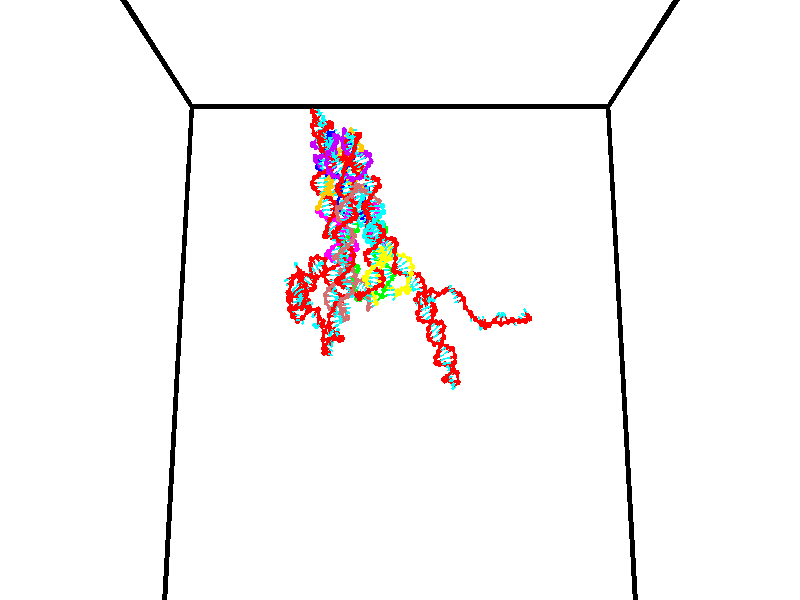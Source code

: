 // switches for output
#declare DRAW_BASES = 1; // possible values are 0, 1; only relevant for DNA ribbons
#declare DRAW_BASES_TYPE = 3; // possible values are 1, 2, 3; only relevant for DNA ribbons
#declare DRAW_FOG = 0; // set to 1 to enable fog

#include "colors.inc"

#include "transforms.inc"
background { rgb <1, 1, 1>}

#default {
   normal{
       ripples 0.25
       frequency 0.20
       turbulence 0.2
       lambda 5
   }
	finish {
		phong 0.1
		phong_size 40.
	}
}

// original window dimensions: 1024x640


// camera settings

camera {
	sky <0, 0.179814, -0.983701>
	up <0, 0.179814, -0.983701>
	right 1.6 * <1, 0, 0>
	location <35, 94.9851, 44.8844>
	look_at <35, 29.7336, 32.9568>
	direction <0, -65.2515, -11.9276>
	angle 67.0682
}


# declare cpy_camera_pos = <35, 94.9851, 44.8844>;
# if (DRAW_FOG = 1)
fog {
	fog_type 2
	up vnormalize(cpy_camera_pos)
	color rgbt<1,1,1,0.3>
	distance 1e-5
	fog_alt 3e-3
	fog_offset 56
}
# end


// LIGHTS

# declare lum = 6;
global_settings {
	ambient_light rgb lum * <0.05, 0.05, 0.05>
	max_trace_level 15
}# declare cpy_direct_light_amount = 0.25;
light_source
{	1000 * <-1, -1.16352, -0.803886>,
	rgb lum * cpy_direct_light_amount
	parallel
}

light_source
{	1000 * <1, 1.16352, 0.803886>,
	rgb lum * cpy_direct_light_amount
	parallel
}

// strand 0

// nucleotide -1

// particle -1
sphere {
	<24.265024, 34.797325, 35.136158> 0.250000
	pigment { color rgbt <1,0,0,0> }
	no_shadow
}
cylinder {
	<24.258408, 35.183250, 35.031189>,  <24.254436, 35.414806, 34.968208>, 0.100000
	pigment { color rgbt <1,0,0,0> }
	no_shadow
}
cylinder {
	<24.258408, 35.183250, 35.031189>,  <24.265024, 34.797325, 35.136158>, 0.100000
	pigment { color rgbt <1,0,0,0> }
	no_shadow
}

// particle -1
sphere {
	<24.258408, 35.183250, 35.031189> 0.100000
	pigment { color rgbt <1,0,0,0> }
	no_shadow
}
sphere {
	0, 1
	scale<0.080000,0.200000,0.300000>
	matrix <0.441281, -0.228470, -0.867798,
		-0.897217, -0.130157, -0.421973,
		-0.016542, 0.964811, -0.262423,
		24.253445, 35.472694, 34.952461>
	pigment { color rgbt <0,1,1,0> }
	no_shadow
}
cylinder {
	<24.031168, 34.917450, 34.513901>,  <24.265024, 34.797325, 35.136158>, 0.130000
	pigment { color rgbt <1,0,0,0> }
	no_shadow
}

// nucleotide -1

// particle -1
sphere {
	<24.031168, 34.917450, 34.513901> 0.250000
	pigment { color rgbt <1,0,0,0> }
	no_shadow
}
cylinder {
	<24.249285, 35.249187, 34.562630>,  <24.380156, 35.448231, 34.591866>, 0.100000
	pigment { color rgbt <1,0,0,0> }
	no_shadow
}
cylinder {
	<24.249285, 35.249187, 34.562630>,  <24.031168, 34.917450, 34.513901>, 0.100000
	pigment { color rgbt <1,0,0,0> }
	no_shadow
}

// particle -1
sphere {
	<24.249285, 35.249187, 34.562630> 0.100000
	pigment { color rgbt <1,0,0,0> }
	no_shadow
}
sphere {
	0, 1
	scale<0.080000,0.200000,0.300000>
	matrix <0.287533, -0.048548, -0.956539,
		-0.787389, 0.556621, -0.264937,
		0.545292, 0.829347, 0.121821,
		24.412872, 35.497990, 34.599174>
	pigment { color rgbt <0,1,1,0> }
	no_shadow
}
cylinder {
	<23.839516, 35.551746, 34.041367>,  <24.031168, 34.917450, 34.513901>, 0.130000
	pigment { color rgbt <1,0,0,0> }
	no_shadow
}

// nucleotide -1

// particle -1
sphere {
	<23.839516, 35.551746, 34.041367> 0.250000
	pigment { color rgbt <1,0,0,0> }
	no_shadow
}
cylinder {
	<24.226038, 35.552341, 34.144325>,  <24.457951, 35.552700, 34.206100>, 0.100000
	pigment { color rgbt <1,0,0,0> }
	no_shadow
}
cylinder {
	<24.226038, 35.552341, 34.144325>,  <23.839516, 35.551746, 34.041367>, 0.100000
	pigment { color rgbt <1,0,0,0> }
	no_shadow
}

// particle -1
sphere {
	<24.226038, 35.552341, 34.144325> 0.100000
	pigment { color rgbt <1,0,0,0> }
	no_shadow
}
sphere {
	0, 1
	scale<0.080000,0.200000,0.300000>
	matrix <0.257050, 0.046261, -0.965290,
		-0.013347, 0.998928, 0.044319,
		0.966306, 0.001492, 0.257392,
		24.515930, 35.552788, 34.221542>
	pigment { color rgbt <0,1,1,0> }
	no_shadow
}
cylinder {
	<24.248220, 36.033638, 33.570934>,  <23.839516, 35.551746, 34.041367>, 0.130000
	pigment { color rgbt <1,0,0,0> }
	no_shadow
}

// nucleotide -1

// particle -1
sphere {
	<24.248220, 36.033638, 33.570934> 0.250000
	pigment { color rgbt <1,0,0,0> }
	no_shadow
}
cylinder {
	<24.473396, 35.737339, 33.717575>,  <24.608501, 35.559559, 33.805557>, 0.100000
	pigment { color rgbt <1,0,0,0> }
	no_shadow
}
cylinder {
	<24.473396, 35.737339, 33.717575>,  <24.248220, 36.033638, 33.570934>, 0.100000
	pigment { color rgbt <1,0,0,0> }
	no_shadow
}

// particle -1
sphere {
	<24.473396, 35.737339, 33.717575> 0.100000
	pigment { color rgbt <1,0,0,0> }
	no_shadow
}
sphere {
	0, 1
	scale<0.080000,0.200000,0.300000>
	matrix <0.344819, -0.192617, -0.918694,
		0.751130, 0.643581, 0.146990,
		0.562941, -0.740744, 0.366599,
		24.642279, 35.515118, 33.827557>
	pigment { color rgbt <0,1,1,0> }
	no_shadow
}
cylinder {
	<24.905008, 36.110680, 33.336414>,  <24.248220, 36.033638, 33.570934>, 0.130000
	pigment { color rgbt <1,0,0,0> }
	no_shadow
}

// nucleotide -1

// particle -1
sphere {
	<24.905008, 36.110680, 33.336414> 0.250000
	pigment { color rgbt <1,0,0,0> }
	no_shadow
}
cylinder {
	<24.957451, 35.719151, 33.399311>,  <24.988916, 35.484234, 33.437050>, 0.100000
	pigment { color rgbt <1,0,0,0> }
	no_shadow
}
cylinder {
	<24.957451, 35.719151, 33.399311>,  <24.905008, 36.110680, 33.336414>, 0.100000
	pigment { color rgbt <1,0,0,0> }
	no_shadow
}

// particle -1
sphere {
	<24.957451, 35.719151, 33.399311> 0.100000
	pigment { color rgbt <1,0,0,0> }
	no_shadow
}
sphere {
	0, 1
	scale<0.080000,0.200000,0.300000>
	matrix <0.526386, -0.065673, -0.847706,
		0.840077, 0.193911, 0.506626,
		0.131107, -0.978819, 0.157242,
		24.996782, 35.425507, 33.446484>
	pigment { color rgbt <0,1,1,0> }
	no_shadow
}
cylinder {
	<25.689226, 35.925339, 33.424114>,  <24.905008, 36.110680, 33.336414>, 0.130000
	pigment { color rgbt <1,0,0,0> }
	no_shadow
}

// nucleotide -1

// particle -1
sphere {
	<25.689226, 35.925339, 33.424114> 0.250000
	pigment { color rgbt <1,0,0,0> }
	no_shadow
}
cylinder {
	<25.492409, 35.607220, 33.282475>,  <25.374317, 35.416348, 33.197491>, 0.100000
	pigment { color rgbt <1,0,0,0> }
	no_shadow
}
cylinder {
	<25.492409, 35.607220, 33.282475>,  <25.689226, 35.925339, 33.424114>, 0.100000
	pigment { color rgbt <1,0,0,0> }
	no_shadow
}

// particle -1
sphere {
	<25.492409, 35.607220, 33.282475> 0.100000
	pigment { color rgbt <1,0,0,0> }
	no_shadow
}
sphere {
	0, 1
	scale<0.080000,0.200000,0.300000>
	matrix <0.577183, 0.006480, -0.816589,
		0.651730, -0.606178, 0.455847,
		-0.492045, -0.795303, -0.354099,
		25.344795, 35.368629, 33.176247>
	pigment { color rgbt <0,1,1,0> }
	no_shadow
}
cylinder {
	<26.232237, 35.643459, 33.141342>,  <25.689226, 35.925339, 33.424114>, 0.130000
	pigment { color rgbt <1,0,0,0> }
	no_shadow
}

// nucleotide -1

// particle -1
sphere {
	<26.232237, 35.643459, 33.141342> 0.250000
	pigment { color rgbt <1,0,0,0> }
	no_shadow
}
cylinder {
	<25.899231, 35.484024, 32.987438>,  <25.699427, 35.388363, 32.895096>, 0.100000
	pigment { color rgbt <1,0,0,0> }
	no_shadow
}
cylinder {
	<25.899231, 35.484024, 32.987438>,  <26.232237, 35.643459, 33.141342>, 0.100000
	pigment { color rgbt <1,0,0,0> }
	no_shadow
}

// particle -1
sphere {
	<25.899231, 35.484024, 32.987438> 0.100000
	pigment { color rgbt <1,0,0,0> }
	no_shadow
}
sphere {
	0, 1
	scale<0.080000,0.200000,0.300000>
	matrix <0.434347, -0.038492, -0.899923,
		0.343893, -0.916320, 0.205173,
		-0.832515, -0.398593, -0.384764,
		25.649477, 35.364445, 32.872009>
	pigment { color rgbt <0,1,1,0> }
	no_shadow
}
cylinder {
	<26.355728, 34.996834, 32.807816>,  <26.232237, 35.643459, 33.141342>, 0.130000
	pigment { color rgbt <1,0,0,0> }
	no_shadow
}

// nucleotide -1

// particle -1
sphere {
	<26.355728, 34.996834, 32.807816> 0.250000
	pigment { color rgbt <1,0,0,0> }
	no_shadow
}
cylinder {
	<26.041883, 35.180042, 32.640675>,  <25.853577, 35.289967, 32.540390>, 0.100000
	pigment { color rgbt <1,0,0,0> }
	no_shadow
}
cylinder {
	<26.041883, 35.180042, 32.640675>,  <26.355728, 34.996834, 32.807816>, 0.100000
	pigment { color rgbt <1,0,0,0> }
	no_shadow
}

// particle -1
sphere {
	<26.041883, 35.180042, 32.640675> 0.100000
	pigment { color rgbt <1,0,0,0> }
	no_shadow
}
sphere {
	0, 1
	scale<0.080000,0.200000,0.300000>
	matrix <0.406702, -0.128468, -0.904483,
		-0.467950, -0.879611, -0.085479,
		-0.784612, 0.458017, -0.417856,
		25.806499, 35.317448, 32.515316>
	pigment { color rgbt <0,1,1,0> }
	no_shadow
}
cylinder {
	<26.257006, 34.694321, 32.242493>,  <26.355728, 34.996834, 32.807816>, 0.130000
	pigment { color rgbt <1,0,0,0> }
	no_shadow
}

// nucleotide -1

// particle -1
sphere {
	<26.257006, 34.694321, 32.242493> 0.250000
	pigment { color rgbt <1,0,0,0> }
	no_shadow
}
cylinder {
	<26.081886, 35.047558, 32.174999>,  <25.976814, 35.259502, 32.134502>, 0.100000
	pigment { color rgbt <1,0,0,0> }
	no_shadow
}
cylinder {
	<26.081886, 35.047558, 32.174999>,  <26.257006, 34.694321, 32.242493>, 0.100000
	pigment { color rgbt <1,0,0,0> }
	no_shadow
}

// particle -1
sphere {
	<26.081886, 35.047558, 32.174999> 0.100000
	pigment { color rgbt <1,0,0,0> }
	no_shadow
}
sphere {
	0, 1
	scale<0.080000,0.200000,0.300000>
	matrix <0.396301, 0.021085, -0.917879,
		-0.807017, -0.468719, -0.359203,
		-0.437801, 0.883096, -0.168738,
		25.950546, 35.312485, 32.124378>
	pigment { color rgbt <0,1,1,0> }
	no_shadow
}
cylinder {
	<25.897751, 34.714920, 31.530479>,  <26.257006, 34.694321, 32.242493>, 0.130000
	pigment { color rgbt <1,0,0,0> }
	no_shadow
}

// nucleotide -1

// particle -1
sphere {
	<25.897751, 34.714920, 31.530479> 0.250000
	pigment { color rgbt <1,0,0,0> }
	no_shadow
}
cylinder {
	<25.973434, 35.091915, 31.640694>,  <26.018845, 35.318111, 31.706823>, 0.100000
	pigment { color rgbt <1,0,0,0> }
	no_shadow
}
cylinder {
	<25.973434, 35.091915, 31.640694>,  <25.897751, 34.714920, 31.530479>, 0.100000
	pigment { color rgbt <1,0,0,0> }
	no_shadow
}

// particle -1
sphere {
	<25.973434, 35.091915, 31.640694> 0.100000
	pigment { color rgbt <1,0,0,0> }
	no_shadow
}
sphere {
	0, 1
	scale<0.080000,0.200000,0.300000>
	matrix <0.550636, 0.130496, -0.824482,
		-0.813019, 0.307720, -0.494276,
		0.189209, 0.942486, 0.275537,
		26.030197, 35.374660, 31.723354>
	pigment { color rgbt <0,1,1,0> }
	no_shadow
}
cylinder {
	<25.866875, 35.093430, 30.878094>,  <25.897751, 34.714920, 31.530479>, 0.130000
	pigment { color rgbt <1,0,0,0> }
	no_shadow
}

// nucleotide -1

// particle -1
sphere {
	<25.866875, 35.093430, 30.878094> 0.250000
	pigment { color rgbt <1,0,0,0> }
	no_shadow
}
cylinder {
	<26.063292, 35.320755, 31.142183>,  <26.181141, 35.457150, 31.300636>, 0.100000
	pigment { color rgbt <1,0,0,0> }
	no_shadow
}
cylinder {
	<26.063292, 35.320755, 31.142183>,  <25.866875, 35.093430, 30.878094>, 0.100000
	pigment { color rgbt <1,0,0,0> }
	no_shadow
}

// particle -1
sphere {
	<26.063292, 35.320755, 31.142183> 0.100000
	pigment { color rgbt <1,0,0,0> }
	no_shadow
}
sphere {
	0, 1
	scale<0.080000,0.200000,0.300000>
	matrix <0.669691, 0.238434, -0.703323,
		-0.557130, 0.787506, -0.263516,
		0.491040, 0.568316, 0.660225,
		26.210604, 35.491249, 31.340250>
	pigment { color rgbt <0,1,1,0> }
	no_shadow
}
cylinder {
	<26.066507, 35.747112, 30.570795>,  <25.866875, 35.093430, 30.878094>, 0.130000
	pigment { color rgbt <1,0,0,0> }
	no_shadow
}

// nucleotide -1

// particle -1
sphere {
	<26.066507, 35.747112, 30.570795> 0.250000
	pigment { color rgbt <1,0,0,0> }
	no_shadow
}
cylinder {
	<26.344803, 35.671520, 30.847990>,  <26.511780, 35.626163, 31.014307>, 0.100000
	pigment { color rgbt <1,0,0,0> }
	no_shadow
}
cylinder {
	<26.344803, 35.671520, 30.847990>,  <26.066507, 35.747112, 30.570795>, 0.100000
	pigment { color rgbt <1,0,0,0> }
	no_shadow
}

// particle -1
sphere {
	<26.344803, 35.671520, 30.847990> 0.100000
	pigment { color rgbt <1,0,0,0> }
	no_shadow
}
sphere {
	0, 1
	scale<0.080000,0.200000,0.300000>
	matrix <0.686443, -0.109180, -0.718941,
		0.211530, 0.975892, 0.053766,
		0.695738, -0.188985, 0.692989,
		26.553524, 35.614826, 31.055887>
	pigment { color rgbt <0,1,1,0> }
	no_shadow
}
cylinder {
	<26.710279, 36.194183, 30.485147>,  <26.066507, 35.747112, 30.570795>, 0.130000
	pigment { color rgbt <1,0,0,0> }
	no_shadow
}

// nucleotide -1

// particle -1
sphere {
	<26.710279, 36.194183, 30.485147> 0.250000
	pigment { color rgbt <1,0,0,0> }
	no_shadow
}
cylinder {
	<26.777464, 35.831978, 30.641012>,  <26.817774, 35.614655, 30.734531>, 0.100000
	pigment { color rgbt <1,0,0,0> }
	no_shadow
}
cylinder {
	<26.777464, 35.831978, 30.641012>,  <26.710279, 36.194183, 30.485147>, 0.100000
	pigment { color rgbt <1,0,0,0> }
	no_shadow
}

// particle -1
sphere {
	<26.777464, 35.831978, 30.641012> 0.100000
	pigment { color rgbt <1,0,0,0> }
	no_shadow
}
sphere {
	0, 1
	scale<0.080000,0.200000,0.300000>
	matrix <0.673708, -0.183125, -0.715948,
		0.719657, 0.382769, 0.579293,
		0.167960, -0.905512, 0.389662,
		26.827852, 35.560326, 30.757912>
	pigment { color rgbt <0,1,1,0> }
	no_shadow
}
cylinder {
	<27.457569, 35.843925, 30.634645>,  <26.710279, 36.194183, 30.485147>, 0.130000
	pigment { color rgbt <1,0,0,0> }
	no_shadow
}

// nucleotide -1

// particle -1
sphere {
	<27.457569, 35.843925, 30.634645> 0.250000
	pigment { color rgbt <1,0,0,0> }
	no_shadow
}
cylinder {
	<27.355341, 36.158863, 30.859062>,  <27.294004, 36.347828, 30.993711>, 0.100000
	pigment { color rgbt <1,0,0,0> }
	no_shadow
}
cylinder {
	<27.355341, 36.158863, 30.859062>,  <27.457569, 35.843925, 30.634645>, 0.100000
	pigment { color rgbt <1,0,0,0> }
	no_shadow
}

// particle -1
sphere {
	<27.355341, 36.158863, 30.859062> 0.100000
	pigment { color rgbt <1,0,0,0> }
	no_shadow
}
sphere {
	0, 1
	scale<0.080000,0.200000,0.300000>
	matrix <-0.791784, -0.503454, 0.345850,
		0.554763, -0.355834, 0.752078,
		-0.255572, 0.787347, 0.561041,
		27.278669, 36.395069, 31.027374>
	pigment { color rgbt <0,1,1,0> }
	no_shadow
}
cylinder {
	<27.412844, 35.562244, 31.240860>,  <27.457569, 35.843925, 30.634645>, 0.130000
	pigment { color rgbt <1,0,0,0> }
	no_shadow
}

// nucleotide -1

// particle -1
sphere {
	<27.412844, 35.562244, 31.240860> 0.250000
	pigment { color rgbt <1,0,0,0> }
	no_shadow
}
cylinder {
	<27.177691, 35.884491, 31.211529>,  <27.036598, 36.077839, 31.193930>, 0.100000
	pigment { color rgbt <1,0,0,0> }
	no_shadow
}
cylinder {
	<27.177691, 35.884491, 31.211529>,  <27.412844, 35.562244, 31.240860>, 0.100000
	pigment { color rgbt <1,0,0,0> }
	no_shadow
}

// particle -1
sphere {
	<27.177691, 35.884491, 31.211529> 0.100000
	pigment { color rgbt <1,0,0,0> }
	no_shadow
}
sphere {
	0, 1
	scale<0.080000,0.200000,0.300000>
	matrix <-0.676440, -0.439851, 0.590728,
		0.443647, 0.396881, 0.803532,
		-0.587883, 0.805616, -0.073328,
		27.001326, 36.126175, 31.189531>
	pigment { color rgbt <0,1,1,0> }
	no_shadow
}
cylinder {
	<27.247421, 35.857960, 31.934027>,  <27.412844, 35.562244, 31.240860>, 0.130000
	pigment { color rgbt <1,0,0,0> }
	no_shadow
}

// nucleotide -1

// particle -1
sphere {
	<27.247421, 35.857960, 31.934027> 0.250000
	pigment { color rgbt <1,0,0,0> }
	no_shadow
}
cylinder {
	<26.973047, 35.924877, 31.650759>,  <26.808422, 35.965027, 31.480799>, 0.100000
	pigment { color rgbt <1,0,0,0> }
	no_shadow
}
cylinder {
	<26.973047, 35.924877, 31.650759>,  <27.247421, 35.857960, 31.934027>, 0.100000
	pigment { color rgbt <1,0,0,0> }
	no_shadow
}

// particle -1
sphere {
	<26.973047, 35.924877, 31.650759> 0.100000
	pigment { color rgbt <1,0,0,0> }
	no_shadow
}
sphere {
	0, 1
	scale<0.080000,0.200000,0.300000>
	matrix <-0.724492, -0.247761, 0.643215,
		-0.067848, 0.954267, 0.291154,
		-0.685935, 0.167298, -0.708169,
		26.767267, 35.975067, 31.438309>
	pigment { color rgbt <0,1,1,0> }
	no_shadow
}
cylinder {
	<26.756601, 36.277290, 32.252937>,  <27.247421, 35.857960, 31.934027>, 0.130000
	pigment { color rgbt <1,0,0,0> }
	no_shadow
}

// nucleotide -1

// particle -1
sphere {
	<26.756601, 36.277290, 32.252937> 0.250000
	pigment { color rgbt <1,0,0,0> }
	no_shadow
}
cylinder {
	<26.582731, 36.084766, 31.948463>,  <26.478409, 35.969254, 31.765779>, 0.100000
	pigment { color rgbt <1,0,0,0> }
	no_shadow
}
cylinder {
	<26.582731, 36.084766, 31.948463>,  <26.756601, 36.277290, 32.252937>, 0.100000
	pigment { color rgbt <1,0,0,0> }
	no_shadow
}

// particle -1
sphere {
	<26.582731, 36.084766, 31.948463> 0.100000
	pigment { color rgbt <1,0,0,0> }
	no_shadow
}
sphere {
	0, 1
	scale<0.080000,0.200000,0.300000>
	matrix <-0.838060, -0.093260, 0.537548,
		-0.329715, 0.871575, -0.362829,
		-0.434676, -0.481311, -0.761181,
		26.452328, 35.940372, 31.720110>
	pigment { color rgbt <0,1,1,0> }
	no_shadow
}
cylinder {
	<26.154314, 36.572075, 32.164856>,  <26.756601, 36.277290, 32.252937>, 0.130000
	pigment { color rgbt <1,0,0,0> }
	no_shadow
}

// nucleotide -1

// particle -1
sphere {
	<26.154314, 36.572075, 32.164856> 0.250000
	pigment { color rgbt <1,0,0,0> }
	no_shadow
}
cylinder {
	<26.097290, 36.206215, 32.013546>,  <26.063076, 35.986698, 31.922760>, 0.100000
	pigment { color rgbt <1,0,0,0> }
	no_shadow
}
cylinder {
	<26.097290, 36.206215, 32.013546>,  <26.154314, 36.572075, 32.164856>, 0.100000
	pigment { color rgbt <1,0,0,0> }
	no_shadow
}

// particle -1
sphere {
	<26.097290, 36.206215, 32.013546> 0.100000
	pigment { color rgbt <1,0,0,0> }
	no_shadow
}
sphere {
	0, 1
	scale<0.080000,0.200000,0.300000>
	matrix <-0.831735, -0.096475, 0.546727,
		-0.536558, 0.392563, -0.746994,
		-0.142559, -0.914651, -0.378273,
		26.054522, 35.931820, 31.900064>
	pigment { color rgbt <0,1,1,0> }
	no_shadow
}
cylinder {
	<25.385757, 36.490173, 31.993095>,  <26.154314, 36.572075, 32.164856>, 0.130000
	pigment { color rgbt <1,0,0,0> }
	no_shadow
}

// nucleotide -1

// particle -1
sphere {
	<25.385757, 36.490173, 31.993095> 0.250000
	pigment { color rgbt <1,0,0,0> }
	no_shadow
}
cylinder {
	<25.575083, 36.140091, 32.033058>,  <25.688679, 35.930042, 32.057037>, 0.100000
	pigment { color rgbt <1,0,0,0> }
	no_shadow
}
cylinder {
	<25.575083, 36.140091, 32.033058>,  <25.385757, 36.490173, 31.993095>, 0.100000
	pigment { color rgbt <1,0,0,0> }
	no_shadow
}

// particle -1
sphere {
	<25.575083, 36.140091, 32.033058> 0.100000
	pigment { color rgbt <1,0,0,0> }
	no_shadow
}
sphere {
	0, 1
	scale<0.080000,0.200000,0.300000>
	matrix <-0.629694, -0.256849, 0.733154,
		-0.616002, -0.409924, -0.672684,
		0.473315, -0.875209, 0.099907,
		25.717077, 35.877529, 32.063030>
	pigment { color rgbt <0,1,1,0> }
	no_shadow
}
cylinder {
	<24.916132, 35.968262, 31.855778>,  <25.385757, 36.490173, 31.993095>, 0.130000
	pigment { color rgbt <1,0,0,0> }
	no_shadow
}

// nucleotide -1

// particle -1
sphere {
	<24.916132, 35.968262, 31.855778> 0.250000
	pigment { color rgbt <1,0,0,0> }
	no_shadow
}
cylinder {
	<25.192932, 35.778069, 32.073051>,  <25.359013, 35.663952, 32.203415>, 0.100000
	pigment { color rgbt <1,0,0,0> }
	no_shadow
}
cylinder {
	<25.192932, 35.778069, 32.073051>,  <24.916132, 35.968262, 31.855778>, 0.100000
	pigment { color rgbt <1,0,0,0> }
	no_shadow
}

// particle -1
sphere {
	<25.192932, 35.778069, 32.073051> 0.100000
	pigment { color rgbt <1,0,0,0> }
	no_shadow
}
sphere {
	0, 1
	scale<0.080000,0.200000,0.300000>
	matrix <-0.662784, -0.120268, 0.739090,
		-0.286097, -0.871465, -0.398368,
		0.692001, -0.475483, 0.543184,
		25.400534, 35.635426, 32.236008>
	pigment { color rgbt <0,1,1,0> }
	no_shadow
}
cylinder {
	<24.720484, 35.380695, 31.961926>,  <24.916132, 35.968262, 31.855778>, 0.130000
	pigment { color rgbt <1,0,0,0> }
	no_shadow
}

// nucleotide -1

// particle -1
sphere {
	<24.720484, 35.380695, 31.961926> 0.250000
	pigment { color rgbt <1,0,0,0> }
	no_shadow
}
cylinder {
	<24.957354, 35.502895, 32.260185>,  <25.099476, 35.576218, 32.439140>, 0.100000
	pigment { color rgbt <1,0,0,0> }
	no_shadow
}
cylinder {
	<24.957354, 35.502895, 32.260185>,  <24.720484, 35.380695, 31.961926>, 0.100000
	pigment { color rgbt <1,0,0,0> }
	no_shadow
}

// particle -1
sphere {
	<24.957354, 35.502895, 32.260185> 0.100000
	pigment { color rgbt <1,0,0,0> }
	no_shadow
}
sphere {
	0, 1
	scale<0.080000,0.200000,0.300000>
	matrix <-0.761826, -0.089278, 0.641600,
		0.262582, -0.947996, 0.179873,
		0.592175, 0.305504, 0.745651,
		25.135006, 35.594547, 32.483879>
	pigment { color rgbt <0,1,1,0> }
	no_shadow
}
cylinder {
	<24.772917, 34.819878, 32.370560>,  <24.720484, 35.380695, 31.961926>, 0.130000
	pigment { color rgbt <1,0,0,0> }
	no_shadow
}

// nucleotide -1

// particle -1
sphere {
	<24.772917, 34.819878, 32.370560> 0.250000
	pigment { color rgbt <1,0,0,0> }
	no_shadow
}
cylinder {
	<25.109947, 34.842812, 32.584766>,  <25.312166, 34.856571, 32.713291>, 0.100000
	pigment { color rgbt <1,0,0,0> }
	no_shadow
}
cylinder {
	<25.109947, 34.842812, 32.584766>,  <24.772917, 34.819878, 32.370560>, 0.100000
	pigment { color rgbt <1,0,0,0> }
	no_shadow
}

// particle -1
sphere {
	<25.109947, 34.842812, 32.584766> 0.100000
	pigment { color rgbt <1,0,0,0> }
	no_shadow
}
sphere {
	0, 1
	scale<0.080000,0.200000,0.300000>
	matrix <-0.533910, 0.219518, 0.816549,
		-0.070738, -0.973922, 0.215574,
		0.842577, 0.057336, 0.535515,
		25.362720, 34.860012, 32.745422>
	pigment { color rgbt <0,1,1,0> }
	no_shadow
}
cylinder {
	<24.759060, 34.278282, 32.815533>,  <24.772917, 34.819878, 32.370560>, 0.130000
	pigment { color rgbt <1,0,0,0> }
	no_shadow
}

// nucleotide -1

// particle -1
sphere {
	<24.759060, 34.278282, 32.815533> 0.250000
	pigment { color rgbt <1,0,0,0> }
	no_shadow
}
cylinder {
	<24.936138, 34.623646, 32.912315>,  <25.042385, 34.830864, 32.970387>, 0.100000
	pigment { color rgbt <1,0,0,0> }
	no_shadow
}
cylinder {
	<24.936138, 34.623646, 32.912315>,  <24.759060, 34.278282, 32.815533>, 0.100000
	pigment { color rgbt <1,0,0,0> }
	no_shadow
}

// particle -1
sphere {
	<24.936138, 34.623646, 32.912315> 0.100000
	pigment { color rgbt <1,0,0,0> }
	no_shadow
}
sphere {
	0, 1
	scale<0.080000,0.200000,0.300000>
	matrix <-0.704653, 0.168116, 0.689349,
		0.554512, -0.475670, 0.682828,
		0.442697, 0.863409, 0.241960,
		25.068947, 34.882668, 32.984901>
	pigment { color rgbt <0,1,1,0> }
	no_shadow
}
cylinder {
	<24.626787, 34.383915, 33.607967>,  <24.759060, 34.278282, 32.815533>, 0.130000
	pigment { color rgbt <1,0,0,0> }
	no_shadow
}

// nucleotide -1

// particle -1
sphere {
	<24.626787, 34.383915, 33.607967> 0.250000
	pigment { color rgbt <1,0,0,0> }
	no_shadow
}
cylinder {
	<24.714550, 34.737827, 33.443516>,  <24.767208, 34.950172, 33.344845>, 0.100000
	pigment { color rgbt <1,0,0,0> }
	no_shadow
}
cylinder {
	<24.714550, 34.737827, 33.443516>,  <24.626787, 34.383915, 33.607967>, 0.100000
	pigment { color rgbt <1,0,0,0> }
	no_shadow
}

// particle -1
sphere {
	<24.714550, 34.737827, 33.443516> 0.100000
	pigment { color rgbt <1,0,0,0> }
	no_shadow
}
sphere {
	0, 1
	scale<0.080000,0.200000,0.300000>
	matrix <-0.601761, 0.454421, 0.656800,
		0.767949, 0.103297, 0.632127,
		0.219406, 0.884778, -0.411132,
		24.780373, 35.003262, 33.320175>
	pigment { color rgbt <0,1,1,0> }
	no_shadow
}
cylinder {
	<25.215370, 34.201084, 33.769680>,  <24.626787, 34.383915, 33.607967>, 0.130000
	pigment { color rgbt <1,0,0,0> }
	no_shadow
}

// nucleotide -1

// particle -1
sphere {
	<25.215370, 34.201084, 33.769680> 0.250000
	pigment { color rgbt <1,0,0,0> }
	no_shadow
}
cylinder {
	<25.099960, 34.573601, 33.680733>,  <25.030714, 34.797112, 33.627365>, 0.100000
	pigment { color rgbt <1,0,0,0> }
	no_shadow
}
cylinder {
	<25.099960, 34.573601, 33.680733>,  <25.215370, 34.201084, 33.769680>, 0.100000
	pigment { color rgbt <1,0,0,0> }
	no_shadow
}

// particle -1
sphere {
	<25.099960, 34.573601, 33.680733> 0.100000
	pigment { color rgbt <1,0,0,0> }
	no_shadow
}
sphere {
	0, 1
	scale<0.080000,0.200000,0.300000>
	matrix <-0.040640, 0.220122, 0.974625,
		0.956610, 0.290240, -0.025663,
		-0.288524, 0.931293, -0.222366,
		25.013403, 34.852989, 33.614021>
	pigment { color rgbt <0,1,1,0> }
	no_shadow
}
cylinder {
	<25.547089, 34.707584, 34.293663>,  <25.215370, 34.201084, 33.769680>, 0.130000
	pigment { color rgbt <1,0,0,0> }
	no_shadow
}

// nucleotide -1

// particle -1
sphere {
	<25.547089, 34.707584, 34.293663> 0.250000
	pigment { color rgbt <1,0,0,0> }
	no_shadow
}
cylinder {
	<25.251907, 34.937023, 34.151443>,  <25.074799, 35.074688, 34.066113>, 0.100000
	pigment { color rgbt <1,0,0,0> }
	no_shadow
}
cylinder {
	<25.251907, 34.937023, 34.151443>,  <25.547089, 34.707584, 34.293663>, 0.100000
	pigment { color rgbt <1,0,0,0> }
	no_shadow
}

// particle -1
sphere {
	<25.251907, 34.937023, 34.151443> 0.100000
	pigment { color rgbt <1,0,0,0> }
	no_shadow
}
sphere {
	0, 1
	scale<0.080000,0.200000,0.300000>
	matrix <-0.186903, 0.332527, 0.924388,
		0.648453, 0.748608, -0.138183,
		-0.737954, 0.573596, -0.355545,
		25.030521, 35.109100, 34.044781>
	pigment { color rgbt <0,1,1,0> }
	no_shadow
}
cylinder {
	<25.750151, 35.428543, 34.695045>,  <25.547089, 34.707584, 34.293663>, 0.130000
	pigment { color rgbt <1,0,0,0> }
	no_shadow
}

// nucleotide -1

// particle -1
sphere {
	<25.750151, 35.428543, 34.695045> 0.250000
	pigment { color rgbt <1,0,0,0> }
	no_shadow
}
cylinder {
	<25.378780, 35.461113, 34.550053>,  <25.155958, 35.480656, 34.463055>, 0.100000
	pigment { color rgbt <1,0,0,0> }
	no_shadow
}
cylinder {
	<25.378780, 35.461113, 34.550053>,  <25.750151, 35.428543, 34.695045>, 0.100000
	pigment { color rgbt <1,0,0,0> }
	no_shadow
}

// particle -1
sphere {
	<25.378780, 35.461113, 34.550053> 0.100000
	pigment { color rgbt <1,0,0,0> }
	no_shadow
}
sphere {
	0, 1
	scale<0.080000,0.200000,0.300000>
	matrix <-0.257534, 0.562168, 0.785902,
		0.267773, 0.823004, -0.500961,
		-0.928425, 0.081429, -0.362485,
		25.100252, 35.485542, 34.441307>
	pigment { color rgbt <0,1,1,0> }
	no_shadow
}
cylinder {
	<25.822594, 36.032204, 35.092606>,  <25.750151, 35.428543, 34.695045>, 0.130000
	pigment { color rgbt <1,0,0,0> }
	no_shadow
}

// nucleotide -1

// particle -1
sphere {
	<25.822594, 36.032204, 35.092606> 0.250000
	pigment { color rgbt <1,0,0,0> }
	no_shadow
}
cylinder {
	<26.054838, 36.146870, 34.787788>,  <26.194185, 36.215668, 34.604897>, 0.100000
	pigment { color rgbt <1,0,0,0> }
	no_shadow
}
cylinder {
	<26.054838, 36.146870, 34.787788>,  <25.822594, 36.032204, 35.092606>, 0.100000
	pigment { color rgbt <1,0,0,0> }
	no_shadow
}

// particle -1
sphere {
	<26.054838, 36.146870, 34.787788> 0.100000
	pigment { color rgbt <1,0,0,0> }
	no_shadow
}
sphere {
	0, 1
	scale<0.080000,0.200000,0.300000>
	matrix <0.712122, 0.274916, 0.645990,
		0.394682, -0.917739, -0.044521,
		0.580610, 0.286665, -0.762047,
		26.229021, 36.232868, 34.559174>
	pigment { color rgbt <0,1,1,0> }
	no_shadow
}
cylinder {
	<25.450701, 36.453251, 35.686966>,  <25.822594, 36.032204, 35.092606>, 0.130000
	pigment { color rgbt <1,0,0,0> }
	no_shadow
}

// nucleotide -1

// particle -1
sphere {
	<25.450701, 36.453251, 35.686966> 0.250000
	pigment { color rgbt <1,0,0,0> }
	no_shadow
}
cylinder {
	<25.516626, 36.763165, 35.931114>,  <25.556183, 36.949112, 36.077602>, 0.100000
	pigment { color rgbt <1,0,0,0> }
	no_shadow
}
cylinder {
	<25.516626, 36.763165, 35.931114>,  <25.450701, 36.453251, 35.686966>, 0.100000
	pigment { color rgbt <1,0,0,0> }
	no_shadow
}

// particle -1
sphere {
	<25.516626, 36.763165, 35.931114> 0.100000
	pigment { color rgbt <1,0,0,0> }
	no_shadow
}
sphere {
	0, 1
	scale<0.080000,0.200000,0.300000>
	matrix <-0.753220, 0.498394, -0.429258,
		-0.636785, -0.388993, 0.665725,
		0.164815, 0.774782, 0.610367,
		25.566071, 36.995598, 36.114223>
	pigment { color rgbt <0,1,1,0> }
	no_shadow
}
cylinder {
	<25.082006, 37.088058, 36.022388>,  <25.450701, 36.453251, 35.686966>, 0.130000
	pigment { color rgbt <1,0,0,0> }
	no_shadow
}

// nucleotide -1

// particle -1
sphere {
	<25.082006, 37.088058, 36.022388> 0.250000
	pigment { color rgbt <1,0,0,0> }
	no_shadow
}
cylinder {
	<25.159046, 37.480434, 36.032642>,  <25.205269, 37.715862, 36.038795>, 0.100000
	pigment { color rgbt <1,0,0,0> }
	no_shadow
}
cylinder {
	<25.159046, 37.480434, 36.032642>,  <25.082006, 37.088058, 36.022388>, 0.100000
	pigment { color rgbt <1,0,0,0> }
	no_shadow
}

// particle -1
sphere {
	<25.159046, 37.480434, 36.032642> 0.100000
	pigment { color rgbt <1,0,0,0> }
	no_shadow
}
sphere {
	0, 1
	scale<0.080000,0.200000,0.300000>
	matrix <-0.029104, 0.031823, -0.999070,
		-0.980846, 0.191672, 0.034678,
		0.192597, 0.980943, 0.025635,
		25.216825, 37.774719, 36.040333>
	pigment { color rgbt <0,1,1,0> }
	no_shadow
}
cylinder {
	<24.623627, 37.489723, 35.651726>,  <25.082006, 37.088058, 36.022388>, 0.130000
	pigment { color rgbt <1,0,0,0> }
	no_shadow
}

// nucleotide -1

// particle -1
sphere {
	<24.623627, 37.489723, 35.651726> 0.250000
	pigment { color rgbt <1,0,0,0> }
	no_shadow
}
cylinder {
	<24.932819, 37.741493, 35.683544>,  <25.118334, 37.892555, 35.702637>, 0.100000
	pigment { color rgbt <1,0,0,0> }
	no_shadow
}
cylinder {
	<24.932819, 37.741493, 35.683544>,  <24.623627, 37.489723, 35.651726>, 0.100000
	pigment { color rgbt <1,0,0,0> }
	no_shadow
}

// particle -1
sphere {
	<24.932819, 37.741493, 35.683544> 0.100000
	pigment { color rgbt <1,0,0,0> }
	no_shadow
}
sphere {
	0, 1
	scale<0.080000,0.200000,0.300000>
	matrix <-0.089687, 0.232535, -0.968444,
		-0.628058, 0.741454, 0.236197,
		0.772981, 0.629423, 0.079547,
		25.164713, 37.930321, 35.707409>
	pigment { color rgbt <0,1,1,0> }
	no_shadow
}
cylinder {
	<24.406399, 37.917091, 35.190609>,  <24.623627, 37.489723, 35.651726>, 0.130000
	pigment { color rgbt <1,0,0,0> }
	no_shadow
}

// nucleotide -1

// particle -1
sphere {
	<24.406399, 37.917091, 35.190609> 0.250000
	pigment { color rgbt <1,0,0,0> }
	no_shadow
}
cylinder {
	<24.803791, 37.942257, 35.228634>,  <25.042227, 37.957355, 35.251450>, 0.100000
	pigment { color rgbt <1,0,0,0> }
	no_shadow
}
cylinder {
	<24.803791, 37.942257, 35.228634>,  <24.406399, 37.917091, 35.190609>, 0.100000
	pigment { color rgbt <1,0,0,0> }
	no_shadow
}

// particle -1
sphere {
	<24.803791, 37.942257, 35.228634> 0.100000
	pigment { color rgbt <1,0,0,0> }
	no_shadow
}
sphere {
	0, 1
	scale<0.080000,0.200000,0.300000>
	matrix <0.063888, 0.383331, -0.921399,
		-0.094411, 0.921466, 0.376813,
		0.993481, 0.062917, 0.095061,
		25.101835, 37.961132, 35.257153>
	pigment { color rgbt <0,1,1,0> }
	no_shadow
}
cylinder {
	<24.656826, 38.549438, 35.195557>,  <24.406399, 37.917091, 35.190609>, 0.130000
	pigment { color rgbt <1,0,0,0> }
	no_shadow
}

// nucleotide -1

// particle -1
sphere {
	<24.656826, 38.549438, 35.195557> 0.250000
	pigment { color rgbt <1,0,0,0> }
	no_shadow
}
cylinder {
	<24.975143, 38.355576, 35.050327>,  <25.166134, 38.239258, 34.963188>, 0.100000
	pigment { color rgbt <1,0,0,0> }
	no_shadow
}
cylinder {
	<24.975143, 38.355576, 35.050327>,  <24.656826, 38.549438, 35.195557>, 0.100000
	pigment { color rgbt <1,0,0,0> }
	no_shadow
}

// particle -1
sphere {
	<24.975143, 38.355576, 35.050327> 0.100000
	pigment { color rgbt <1,0,0,0> }
	no_shadow
}
sphere {
	0, 1
	scale<0.080000,0.200000,0.300000>
	matrix <0.093067, 0.690314, -0.717499,
		0.598376, 0.537190, 0.594452,
		0.795792, -0.484658, -0.363073,
		25.213881, 38.210178, 34.941406>
	pigment { color rgbt <0,1,1,0> }
	no_shadow
}
cylinder {
	<25.204996, 38.983109, 35.246361>,  <24.656826, 38.549438, 35.195557>, 0.130000
	pigment { color rgbt <1,0,0,0> }
	no_shadow
}

// nucleotide -1

// particle -1
sphere {
	<25.204996, 38.983109, 35.246361> 0.250000
	pigment { color rgbt <1,0,0,0> }
	no_shadow
}
cylinder {
	<25.287687, 38.726505, 34.950867>,  <25.337303, 38.572544, 34.773571>, 0.100000
	pigment { color rgbt <1,0,0,0> }
	no_shadow
}
cylinder {
	<25.287687, 38.726505, 34.950867>,  <25.204996, 38.983109, 35.246361>, 0.100000
	pigment { color rgbt <1,0,0,0> }
	no_shadow
}

// particle -1
sphere {
	<25.287687, 38.726505, 34.950867> 0.100000
	pigment { color rgbt <1,0,0,0> }
	no_shadow
}
sphere {
	0, 1
	scale<0.080000,0.200000,0.300000>
	matrix <0.247830, 0.764756, -0.594751,
		0.946490, -0.060128, 0.317084,
		0.206730, -0.641509, -0.738735,
		25.349707, 38.534054, 34.729248>
	pigment { color rgbt <0,1,1,0> }
	no_shadow
}
cylinder {
	<25.671421, 38.447445, 35.176441>,  <25.204996, 38.983109, 35.246361>, 0.130000
	pigment { color rgbt <1,0,0,0> }
	no_shadow
}

// nucleotide -1

// particle -1
sphere {
	<25.671421, 38.447445, 35.176441> 0.250000
	pigment { color rgbt <1,0,0,0> }
	no_shadow
}
cylinder {
	<26.014105, 38.443150, 34.970165>,  <26.219715, 38.440571, 34.846401>, 0.100000
	pigment { color rgbt <1,0,0,0> }
	no_shadow
}
cylinder {
	<26.014105, 38.443150, 34.970165>,  <25.671421, 38.447445, 35.176441>, 0.100000
	pigment { color rgbt <1,0,0,0> }
	no_shadow
}

// particle -1
sphere {
	<26.014105, 38.443150, 34.970165> 0.100000
	pigment { color rgbt <1,0,0,0> }
	no_shadow
}
sphere {
	0, 1
	scale<0.080000,0.200000,0.300000>
	matrix <-0.440128, 0.506111, -0.741714,
		0.268962, 0.862401, 0.428863,
		0.856707, -0.010738, -0.515691,
		26.271116, 38.439930, 34.815456>
	pigment { color rgbt <0,1,1,0> }
	no_shadow
}
cylinder {
	<25.926228, 39.180279, 35.003407>,  <25.671421, 38.447445, 35.176441>, 0.130000
	pigment { color rgbt <1,0,0,0> }
	no_shadow
}

// nucleotide -1

// particle -1
sphere {
	<25.926228, 39.180279, 35.003407> 0.250000
	pigment { color rgbt <1,0,0,0> }
	no_shadow
}
cylinder {
	<25.975924, 38.887814, 34.735088>,  <26.005741, 38.712334, 34.574097>, 0.100000
	pigment { color rgbt <1,0,0,0> }
	no_shadow
}
cylinder {
	<25.975924, 38.887814, 34.735088>,  <25.926228, 39.180279, 35.003407>, 0.100000
	pigment { color rgbt <1,0,0,0> }
	no_shadow
}

// particle -1
sphere {
	<25.975924, 38.887814, 34.735088> 0.100000
	pigment { color rgbt <1,0,0,0> }
	no_shadow
}
sphere {
	0, 1
	scale<0.080000,0.200000,0.300000>
	matrix <-0.455297, 0.558657, -0.693258,
		0.881628, 0.391544, -0.263486,
		0.124242, -0.731161, -0.670797,
		26.013197, 38.668465, 34.533848>
	pigment { color rgbt <0,1,1,0> }
	no_shadow
}
cylinder {
	<26.215769, 39.406387, 34.295437>,  <25.926228, 39.180279, 35.003407>, 0.130000
	pigment { color rgbt <1,0,0,0> }
	no_shadow
}

// nucleotide -1

// particle -1
sphere {
	<26.215769, 39.406387, 34.295437> 0.250000
	pigment { color rgbt <1,0,0,0> }
	no_shadow
}
cylinder {
	<25.965157, 39.097454, 34.253574>,  <25.814789, 38.912094, 34.228458>, 0.100000
	pigment { color rgbt <1,0,0,0> }
	no_shadow
}
cylinder {
	<25.965157, 39.097454, 34.253574>,  <26.215769, 39.406387, 34.295437>, 0.100000
	pigment { color rgbt <1,0,0,0> }
	no_shadow
}

// particle -1
sphere {
	<25.965157, 39.097454, 34.253574> 0.100000
	pigment { color rgbt <1,0,0,0> }
	no_shadow
}
sphere {
	0, 1
	scale<0.080000,0.200000,0.300000>
	matrix <-0.502550, 0.502961, -0.703188,
		0.595737, -0.387974, -0.703260,
		-0.626531, -0.772338, -0.104656,
		25.777197, 38.865753, 34.222179>
	pigment { color rgbt <0,1,1,0> }
	no_shadow
}
cylinder {
	<26.094637, 39.315948, 33.506977>,  <26.215769, 39.406387, 34.295437>, 0.130000
	pigment { color rgbt <1,0,0,0> }
	no_shadow
}

// nucleotide -1

// particle -1
sphere {
	<26.094637, 39.315948, 33.506977> 0.250000
	pigment { color rgbt <1,0,0,0> }
	no_shadow
}
cylinder {
	<25.791328, 39.136948, 33.696613>,  <25.609343, 39.029549, 33.810394>, 0.100000
	pigment { color rgbt <1,0,0,0> }
	no_shadow
}
cylinder {
	<25.791328, 39.136948, 33.696613>,  <26.094637, 39.315948, 33.506977>, 0.100000
	pigment { color rgbt <1,0,0,0> }
	no_shadow
}

// particle -1
sphere {
	<25.791328, 39.136948, 33.696613> 0.100000
	pigment { color rgbt <1,0,0,0> }
	no_shadow
}
sphere {
	0, 1
	scale<0.080000,0.200000,0.300000>
	matrix <-0.624725, 0.290850, -0.724655,
		0.186395, -0.845664, -0.500109,
		-0.758271, -0.447503, 0.474094,
		25.563847, 39.002697, 33.838840>
	pigment { color rgbt <0,1,1,0> }
	no_shadow
}
cylinder {
	<25.672953, 38.895721, 32.953625>,  <26.094637, 39.315948, 33.506977>, 0.130000
	pigment { color rgbt <1,0,0,0> }
	no_shadow
}

// nucleotide -1

// particle -1
sphere {
	<25.672953, 38.895721, 32.953625> 0.250000
	pigment { color rgbt <1,0,0,0> }
	no_shadow
}
cylinder {
	<25.461893, 39.002888, 33.276070>,  <25.335258, 39.067188, 33.469536>, 0.100000
	pigment { color rgbt <1,0,0,0> }
	no_shadow
}
cylinder {
	<25.461893, 39.002888, 33.276070>,  <25.672953, 38.895721, 32.953625>, 0.100000
	pigment { color rgbt <1,0,0,0> }
	no_shadow
}

// particle -1
sphere {
	<25.461893, 39.002888, 33.276070> 0.100000
	pigment { color rgbt <1,0,0,0> }
	no_shadow
}
sphere {
	0, 1
	scale<0.080000,0.200000,0.300000>
	matrix <-0.652967, 0.479067, -0.586625,
		-0.543345, -0.835893, -0.077840,
		-0.527646, 0.267913, 0.806109,
		25.303598, 39.083263, 33.517902>
	pigment { color rgbt <0,1,1,0> }
	no_shadow
}
cylinder {
	<25.522518, 39.414200, 32.453487>,  <25.672953, 38.895721, 32.953625>, 0.130000
	pigment { color rgbt <1,0,0,0> }
	no_shadow
}

// nucleotide -1

// particle -1
sphere {
	<25.522518, 39.414200, 32.453487> 0.250000
	pigment { color rgbt <1,0,0,0> }
	no_shadow
}
cylinder {
	<25.316303, 39.316769, 32.124878>,  <25.192575, 39.258312, 31.927713>, 0.100000
	pigment { color rgbt <1,0,0,0> }
	no_shadow
}
cylinder {
	<25.316303, 39.316769, 32.124878>,  <25.522518, 39.414200, 32.453487>, 0.100000
	pigment { color rgbt <1,0,0,0> }
	no_shadow
}

// particle -1
sphere {
	<25.316303, 39.316769, 32.124878> 0.100000
	pigment { color rgbt <1,0,0,0> }
	no_shadow
}
sphere {
	0, 1
	scale<0.080000,0.200000,0.300000>
	matrix <0.412907, -0.910708, 0.010904,
		-0.750820, -0.333589, 0.570077,
		-0.515536, -0.243575, -0.821519,
		25.161642, 39.243694, 31.878422>
	pigment { color rgbt <0,1,1,0> }
	no_shadow
}
cylinder {
	<25.015230, 39.719494, 32.945431>,  <25.522518, 39.414200, 32.453487>, 0.130000
	pigment { color rgbt <1,0,0,0> }
	no_shadow
}

// nucleotide -1

// particle -1
sphere {
	<25.015230, 39.719494, 32.945431> 0.250000
	pigment { color rgbt <1,0,0,0> }
	no_shadow
}
cylinder {
	<24.639322, 39.666988, 33.071671>,  <24.413776, 39.635487, 33.147415>, 0.100000
	pigment { color rgbt <1,0,0,0> }
	no_shadow
}
cylinder {
	<24.639322, 39.666988, 33.071671>,  <25.015230, 39.719494, 32.945431>, 0.100000
	pigment { color rgbt <1,0,0,0> }
	no_shadow
}

// particle -1
sphere {
	<24.639322, 39.666988, 33.071671> 0.100000
	pigment { color rgbt <1,0,0,0> }
	no_shadow
}
sphere {
	0, 1
	scale<0.080000,0.200000,0.300000>
	matrix <0.332499, -0.565038, 0.755100,
		0.079209, 0.814556, 0.574651,
		-0.939771, -0.131261, 0.315595,
		24.357391, 39.627609, 33.166348>
	pigment { color rgbt <0,1,1,0> }
	no_shadow
}
cylinder {
	<24.943316, 40.060555, 33.530430>,  <25.015230, 39.719494, 32.945431>, 0.130000
	pigment { color rgbt <1,0,0,0> }
	no_shadow
}

// nucleotide -1

// particle -1
sphere {
	<24.943316, 40.060555, 33.530430> 0.250000
	pigment { color rgbt <1,0,0,0> }
	no_shadow
}
cylinder {
	<24.671482, 39.768299, 33.504089>,  <24.508381, 39.592945, 33.488285>, 0.100000
	pigment { color rgbt <1,0,0,0> }
	no_shadow
}
cylinder {
	<24.671482, 39.768299, 33.504089>,  <24.943316, 40.060555, 33.530430>, 0.100000
	pigment { color rgbt <1,0,0,0> }
	no_shadow
}

// particle -1
sphere {
	<24.671482, 39.768299, 33.504089> 0.100000
	pigment { color rgbt <1,0,0,0> }
	no_shadow
}
sphere {
	0, 1
	scale<0.080000,0.200000,0.300000>
	matrix <0.522260, -0.544894, 0.655999,
		-0.515180, 0.411415, 0.751883,
		-0.679584, -0.730636, -0.065853,
		24.467607, 39.549107, 33.484333>
	pigment { color rgbt <0,1,1,0> }
	no_shadow
}
cylinder {
	<24.578899, 39.739513, 34.217266>,  <24.943316, 40.060555, 33.530430>, 0.130000
	pigment { color rgbt <1,0,0,0> }
	no_shadow
}

// nucleotide -1

// particle -1
sphere {
	<24.578899, 39.739513, 34.217266> 0.250000
	pigment { color rgbt <1,0,0,0> }
	no_shadow
}
cylinder {
	<24.650253, 39.486332, 33.915924>,  <24.693066, 39.334423, 33.735119>, 0.100000
	pigment { color rgbt <1,0,0,0> }
	no_shadow
}
cylinder {
	<24.650253, 39.486332, 33.915924>,  <24.578899, 39.739513, 34.217266>, 0.100000
	pigment { color rgbt <1,0,0,0> }
	no_shadow
}

// particle -1
sphere {
	<24.650253, 39.486332, 33.915924> 0.100000
	pigment { color rgbt <1,0,0,0> }
	no_shadow
}
sphere {
	0, 1
	scale<0.080000,0.200000,0.300000>
	matrix <0.593504, -0.541463, 0.595458,
		-0.784813, -0.553342, 0.279071,
		0.178385, -0.632953, -0.753358,
		24.703770, 39.296448, 33.689915>
	pigment { color rgbt <0,1,1,0> }
	no_shadow
}
cylinder {
	<24.521408, 39.113392, 34.486591>,  <24.578899, 39.739513, 34.217266>, 0.130000
	pigment { color rgbt <1,0,0,0> }
	no_shadow
}

// nucleotide -1

// particle -1
sphere {
	<24.521408, 39.113392, 34.486591> 0.250000
	pigment { color rgbt <1,0,0,0> }
	no_shadow
}
cylinder {
	<24.734303, 39.062962, 34.151730>,  <24.862040, 39.032703, 33.950813>, 0.100000
	pigment { color rgbt <1,0,0,0> }
	no_shadow
}
cylinder {
	<24.734303, 39.062962, 34.151730>,  <24.521408, 39.113392, 34.486591>, 0.100000
	pigment { color rgbt <1,0,0,0> }
	no_shadow
}

// particle -1
sphere {
	<24.734303, 39.062962, 34.151730> 0.100000
	pigment { color rgbt <1,0,0,0> }
	no_shadow
}
sphere {
	0, 1
	scale<0.080000,0.200000,0.300000>
	matrix <0.608664, -0.630325, 0.481891,
		-0.588434, -0.766026, -0.258745,
		0.532234, -0.126072, -0.837157,
		24.893972, 39.025139, 33.900581>
	pigment { color rgbt <0,1,1,0> }
	no_shadow
}
cylinder {
	<24.572191, 38.401260, 34.386250>,  <24.521408, 39.113392, 34.486591>, 0.130000
	pigment { color rgbt <1,0,0,0> }
	no_shadow
}

// nucleotide -1

// particle -1
sphere {
	<24.572191, 38.401260, 34.386250> 0.250000
	pigment { color rgbt <1,0,0,0> }
	no_shadow
}
cylinder {
	<24.878334, 38.574993, 34.196270>,  <25.062019, 38.679234, 34.082283>, 0.100000
	pigment { color rgbt <1,0,0,0> }
	no_shadow
}
cylinder {
	<24.878334, 38.574993, 34.196270>,  <24.572191, 38.401260, 34.386250>, 0.100000
	pigment { color rgbt <1,0,0,0> }
	no_shadow
}

// particle -1
sphere {
	<24.878334, 38.574993, 34.196270> 0.100000
	pigment { color rgbt <1,0,0,0> }
	no_shadow
}
sphere {
	0, 1
	scale<0.080000,0.200000,0.300000>
	matrix <0.641731, -0.571249, 0.511719,
		-0.049059, -0.696440, -0.715936,
		0.765359, 0.434334, -0.474952,
		25.107943, 38.705292, 34.053783>
	pigment { color rgbt <0,1,1,0> }
	no_shadow
}
cylinder {
	<25.007057, 37.882298, 34.063717>,  <24.572191, 38.401260, 34.386250>, 0.130000
	pigment { color rgbt <1,0,0,0> }
	no_shadow
}

// nucleotide -1

// particle -1
sphere {
	<25.007057, 37.882298, 34.063717> 0.250000
	pigment { color rgbt <1,0,0,0> }
	no_shadow
}
cylinder {
	<25.256538, 38.191467, 34.110332>,  <25.406227, 38.376968, 34.138302>, 0.100000
	pigment { color rgbt <1,0,0,0> }
	no_shadow
}
cylinder {
	<25.256538, 38.191467, 34.110332>,  <25.007057, 37.882298, 34.063717>, 0.100000
	pigment { color rgbt <1,0,0,0> }
	no_shadow
}

// particle -1
sphere {
	<25.256538, 38.191467, 34.110332> 0.100000
	pigment { color rgbt <1,0,0,0> }
	no_shadow
}
sphere {
	0, 1
	scale<0.080000,0.200000,0.300000>
	matrix <0.587627, -0.561954, 0.582153,
		0.515449, -0.294611, -0.804684,
		0.623704, 0.772924, 0.116538,
		25.443649, 38.423344, 34.145294>
	pigment { color rgbt <0,1,1,0> }
	no_shadow
}
cylinder {
	<25.620159, 37.640396, 33.872097>,  <25.007057, 37.882298, 34.063717>, 0.130000
	pigment { color rgbt <1,0,0,0> }
	no_shadow
}

// nucleotide -1

// particle -1
sphere {
	<25.620159, 37.640396, 33.872097> 0.250000
	pigment { color rgbt <1,0,0,0> }
	no_shadow
}
cylinder {
	<25.570919, 37.921497, 34.152378>,  <25.541376, 38.090160, 34.320545>, 0.100000
	pigment { color rgbt <1,0,0,0> }
	no_shadow
}
cylinder {
	<25.570919, 37.921497, 34.152378>,  <25.620159, 37.640396, 33.872097>, 0.100000
	pigment { color rgbt <1,0,0,0> }
	no_shadow
}

// particle -1
sphere {
	<25.570919, 37.921497, 34.152378> 0.100000
	pigment { color rgbt <1,0,0,0> }
	no_shadow
}
sphere {
	0, 1
	scale<0.080000,0.200000,0.300000>
	matrix <-0.036445, -0.708795, 0.704473,
		0.991725, 0.061183, 0.112863,
		-0.123099, 0.702757, 0.700700,
		25.533989, 38.132324, 34.362587>
	pigment { color rgbt <0,1,1,0> }
	no_shadow
}
cylinder {
	<26.131351, 37.479446, 34.444378>,  <25.620159, 37.640396, 33.872097>, 0.130000
	pigment { color rgbt <1,0,0,0> }
	no_shadow
}

// nucleotide -1

// particle -1
sphere {
	<26.131351, 37.479446, 34.444378> 0.250000
	pigment { color rgbt <1,0,0,0> }
	no_shadow
}
cylinder {
	<25.836216, 37.702698, 34.596214>,  <25.659136, 37.836651, 34.687317>, 0.100000
	pigment { color rgbt <1,0,0,0> }
	no_shadow
}
cylinder {
	<25.836216, 37.702698, 34.596214>,  <26.131351, 37.479446, 34.444378>, 0.100000
	pigment { color rgbt <1,0,0,0> }
	no_shadow
}

// particle -1
sphere {
	<25.836216, 37.702698, 34.596214> 0.100000
	pigment { color rgbt <1,0,0,0> }
	no_shadow
}
sphere {
	0, 1
	scale<0.080000,0.200000,0.300000>
	matrix <-0.077012, -0.628306, 0.774145,
		0.670572, 0.541960, 0.506570,
		-0.737837, 0.558131, 0.379587,
		25.614864, 37.870136, 34.710091>
	pigment { color rgbt <0,1,1,0> }
	no_shadow
}
cylinder {
	<26.323002, 37.355892, 35.137188>,  <26.131351, 37.479446, 34.444378>, 0.130000
	pigment { color rgbt <1,0,0,0> }
	no_shadow
}

// nucleotide -1

// particle -1
sphere {
	<26.323002, 37.355892, 35.137188> 0.250000
	pigment { color rgbt <1,0,0,0> }
	no_shadow
}
cylinder {
	<25.950178, 37.498608, 35.112011>,  <25.726484, 37.584236, 35.096905>, 0.100000
	pigment { color rgbt <1,0,0,0> }
	no_shadow
}
cylinder {
	<25.950178, 37.498608, 35.112011>,  <26.323002, 37.355892, 35.137188>, 0.100000
	pigment { color rgbt <1,0,0,0> }
	no_shadow
}

// particle -1
sphere {
	<25.950178, 37.498608, 35.112011> 0.100000
	pigment { color rgbt <1,0,0,0> }
	no_shadow
}
sphere {
	0, 1
	scale<0.080000,0.200000,0.300000>
	matrix <-0.290204, -0.631220, 0.719266,
		0.216897, 0.688666, 0.691878,
		-0.932061, 0.356793, -0.062944,
		25.670561, 37.605644, 35.093128>
	pigment { color rgbt <0,1,1,0> }
	no_shadow
}
cylinder {
	<27.030956, 37.045277, 35.076103>,  <26.323002, 37.355892, 35.137188>, 0.130000
	pigment { color rgbt <1,0,0,0> }
	no_shadow
}

// nucleotide -1

// particle -1
sphere {
	<27.030956, 37.045277, 35.076103> 0.250000
	pigment { color rgbt <1,0,0,0> }
	no_shadow
}
cylinder {
	<26.768337, 36.863506, 35.316917>,  <26.610765, 36.754444, 35.461407>, 0.100000
	pigment { color rgbt <1,0,0,0> }
	no_shadow
}
cylinder {
	<26.768337, 36.863506, 35.316917>,  <27.030956, 37.045277, 35.076103>, 0.100000
	pigment { color rgbt <1,0,0,0> }
	no_shadow
}

// particle -1
sphere {
	<26.768337, 36.863506, 35.316917> 0.100000
	pigment { color rgbt <1,0,0,0> }
	no_shadow
}
sphere {
	0, 1
	scale<0.080000,0.200000,0.300000>
	matrix <-0.339293, -0.534919, -0.773784,
		0.673664, -0.712292, 0.197018,
		-0.656550, -0.454424, 0.602031,
		26.571373, 36.727180, 35.497528>
	pigment { color rgbt <0,1,1,0> }
	no_shadow
}
cylinder {
	<27.066164, 36.527248, 35.657116>,  <27.030956, 37.045277, 35.076103>, 0.130000
	pigment { color rgbt <1,0,0,0> }
	no_shadow
}

// nucleotide -1

// particle -1
sphere {
	<27.066164, 36.527248, 35.657116> 0.250000
	pigment { color rgbt <1,0,0,0> }
	no_shadow
}
cylinder {
	<26.966879, 36.527836, 36.044598>,  <26.907309, 36.528187, 36.277088>, 0.100000
	pigment { color rgbt <1,0,0,0> }
	no_shadow
}
cylinder {
	<26.966879, 36.527836, 36.044598>,  <27.066164, 36.527248, 35.657116>, 0.100000
	pigment { color rgbt <1,0,0,0> }
	no_shadow
}

// particle -1
sphere {
	<26.966879, 36.527836, 36.044598> 0.100000
	pigment { color rgbt <1,0,0,0> }
	no_shadow
}
sphere {
	0, 1
	scale<0.080000,0.200000,0.300000>
	matrix <-0.285706, -0.955627, -0.071761,
		0.925615, -0.294577, 0.237615,
		-0.248210, 0.001465, 0.968705,
		26.892416, 36.528275, 36.335209>
	pigment { color rgbt <0,1,1,0> }
	no_shadow
}
cylinder {
	<27.402260, 36.010838, 35.903481>,  <27.066164, 36.527248, 35.657116>, 0.130000
	pigment { color rgbt <1,0,0,0> }
	no_shadow
}

// nucleotide -1

// particle -1
sphere {
	<27.402260, 36.010838, 35.903481> 0.250000
	pigment { color rgbt <1,0,0,0> }
	no_shadow
}
cylinder {
	<27.064991, 36.070900, 36.109982>,  <26.862629, 36.106937, 36.233883>, 0.100000
	pigment { color rgbt <1,0,0,0> }
	no_shadow
}
cylinder {
	<27.064991, 36.070900, 36.109982>,  <27.402260, 36.010838, 35.903481>, 0.100000
	pigment { color rgbt <1,0,0,0> }
	no_shadow
}

// particle -1
sphere {
	<27.064991, 36.070900, 36.109982> 0.100000
	pigment { color rgbt <1,0,0,0> }
	no_shadow
}
sphere {
	0, 1
	scale<0.080000,0.200000,0.300000>
	matrix <-0.362025, -0.868466, -0.338681,
		0.397490, -0.472461, 0.786627,
		-0.843173, 0.150156, 0.516249,
		26.812038, 36.115948, 36.264854>
	pigment { color rgbt <0,1,1,0> }
	no_shadow
}
cylinder {
	<27.236200, 35.453556, 36.195393>,  <27.402260, 36.010838, 35.903481>, 0.130000
	pigment { color rgbt <1,0,0,0> }
	no_shadow
}

// nucleotide -1

// particle -1
sphere {
	<27.236200, 35.453556, 36.195393> 0.250000
	pigment { color rgbt <1,0,0,0> }
	no_shadow
}
cylinder {
	<26.872950, 35.620468, 36.181648>,  <26.654999, 35.720615, 36.173401>, 0.100000
	pigment { color rgbt <1,0,0,0> }
	no_shadow
}
cylinder {
	<26.872950, 35.620468, 36.181648>,  <27.236200, 35.453556, 36.195393>, 0.100000
	pigment { color rgbt <1,0,0,0> }
	no_shadow
}

// particle -1
sphere {
	<26.872950, 35.620468, 36.181648> 0.100000
	pigment { color rgbt <1,0,0,0> }
	no_shadow
}
sphere {
	0, 1
	scale<0.080000,0.200000,0.300000>
	matrix <-0.411067, -0.904171, -0.116185,
		-0.079547, -0.091388, 0.992633,
		-0.908128, 0.417281, -0.034358,
		26.600512, 35.745651, 36.171341>
	pigment { color rgbt <0,1,1,0> }
	no_shadow
}
cylinder {
	<27.862873, 34.881702, 36.126598>,  <27.236200, 35.453556, 36.195393>, 0.130000
	pigment { color rgbt <1,0,0,0> }
	no_shadow
}

// nucleotide -1

// particle -1
sphere {
	<27.862873, 34.881702, 36.126598> 0.250000
	pigment { color rgbt <1,0,0,0> }
	no_shadow
}
cylinder {
	<27.884506, 34.671452, 36.466194>,  <27.897486, 34.545300, 36.669952>, 0.100000
	pigment { color rgbt <1,0,0,0> }
	no_shadow
}
cylinder {
	<27.884506, 34.671452, 36.466194>,  <27.862873, 34.881702, 36.126598>, 0.100000
	pigment { color rgbt <1,0,0,0> }
	no_shadow
}

// particle -1
sphere {
	<27.884506, 34.671452, 36.466194> 0.100000
	pigment { color rgbt <1,0,0,0> }
	no_shadow
}
sphere {
	0, 1
	scale<0.080000,0.200000,0.300000>
	matrix <-0.196781, 0.827954, 0.525138,
		-0.978954, -0.195468, -0.058654,
		0.054085, -0.525628, 0.848993,
		27.900732, 34.513763, 36.720894>
	pigment { color rgbt <0,1,1,0> }
	no_shadow
}
cylinder {
	<27.704807, 34.024734, 35.989407>,  <27.862873, 34.881702, 36.126598>, 0.130000
	pigment { color rgbt <1,0,0,0> }
	no_shadow
}

// nucleotide -1

// particle -1
sphere {
	<27.704807, 34.024734, 35.989407> 0.250000
	pigment { color rgbt <1,0,0,0> }
	no_shadow
}
cylinder {
	<27.855040, 33.699852, 36.167957>,  <27.945179, 33.504921, 36.275089>, 0.100000
	pigment { color rgbt <1,0,0,0> }
	no_shadow
}
cylinder {
	<27.855040, 33.699852, 36.167957>,  <27.704807, 34.024734, 35.989407>, 0.100000
	pigment { color rgbt <1,0,0,0> }
	no_shadow
}

// particle -1
sphere {
	<27.855040, 33.699852, 36.167957> 0.100000
	pigment { color rgbt <1,0,0,0> }
	no_shadow
}
sphere {
	0, 1
	scale<0.080000,0.200000,0.300000>
	matrix <0.004561, 0.483253, 0.875469,
		-0.926778, -0.326774, 0.185205,
		0.375581, -0.812211, 0.446378,
		27.967714, 33.456188, 36.301872>
	pigment { color rgbt <0,1,1,0> }
	no_shadow
}
cylinder {
	<27.209520, 33.716522, 36.416351>,  <27.704807, 34.024734, 35.989407>, 0.130000
	pigment { color rgbt <1,0,0,0> }
	no_shadow
}

// nucleotide -1

// particle -1
sphere {
	<27.209520, 33.716522, 36.416351> 0.250000
	pigment { color rgbt <1,0,0,0> }
	no_shadow
}
cylinder {
	<27.575916, 33.639980, 36.557404>,  <27.795753, 33.594055, 36.642033>, 0.100000
	pigment { color rgbt <1,0,0,0> }
	no_shadow
}
cylinder {
	<27.575916, 33.639980, 36.557404>,  <27.209520, 33.716522, 36.416351>, 0.100000
	pigment { color rgbt <1,0,0,0> }
	no_shadow
}

// particle -1
sphere {
	<27.575916, 33.639980, 36.557404> 0.100000
	pigment { color rgbt <1,0,0,0> }
	no_shadow
}
sphere {
	0, 1
	scale<0.080000,0.200000,0.300000>
	matrix <-0.258663, 0.390201, 0.883650,
		-0.306684, -0.900626, 0.307924,
		0.915991, -0.191353, 0.352627,
		27.850714, 33.582573, 36.663193>
	pigment { color rgbt <0,1,1,0> }
	no_shadow
}
cylinder {
	<27.088835, 33.436867, 37.088043>,  <27.209520, 33.716522, 36.416351>, 0.130000
	pigment { color rgbt <1,0,0,0> }
	no_shadow
}

// nucleotide -1

// particle -1
sphere {
	<27.088835, 33.436867, 37.088043> 0.250000
	pigment { color rgbt <1,0,0,0> }
	no_shadow
}
cylinder {
	<27.447298, 33.614281, 37.082813>,  <27.662376, 33.720730, 37.079674>, 0.100000
	pigment { color rgbt <1,0,0,0> }
	no_shadow
}
cylinder {
	<27.447298, 33.614281, 37.082813>,  <27.088835, 33.436867, 37.088043>, 0.100000
	pigment { color rgbt <1,0,0,0> }
	no_shadow
}

// particle -1
sphere {
	<27.447298, 33.614281, 37.082813> 0.100000
	pigment { color rgbt <1,0,0,0> }
	no_shadow
}
sphere {
	0, 1
	scale<0.080000,0.200000,0.300000>
	matrix <-0.280315, 0.588721, 0.758177,
		0.343979, -0.675782, 0.651918,
		0.896160, 0.443539, -0.013075,
		27.716146, 33.747341, 37.078892>
	pigment { color rgbt <0,1,1,0> }
	no_shadow
}
cylinder {
	<27.179819, 33.458481, 37.810059>,  <27.088835, 33.436867, 37.088043>, 0.130000
	pigment { color rgbt <1,0,0,0> }
	no_shadow
}

// nucleotide -1

// particle -1
sphere {
	<27.179819, 33.458481, 37.810059> 0.250000
	pigment { color rgbt <1,0,0,0> }
	no_shadow
}
cylinder {
	<27.424261, 33.729420, 37.646225>,  <27.570927, 33.891983, 37.547924>, 0.100000
	pigment { color rgbt <1,0,0,0> }
	no_shadow
}
cylinder {
	<27.424261, 33.729420, 37.646225>,  <27.179819, 33.458481, 37.810059>, 0.100000
	pigment { color rgbt <1,0,0,0> }
	no_shadow
}

// particle -1
sphere {
	<27.424261, 33.729420, 37.646225> 0.100000
	pigment { color rgbt <1,0,0,0> }
	no_shadow
}
sphere {
	0, 1
	scale<0.080000,0.200000,0.300000>
	matrix <-0.289783, 0.672963, 0.680549,
		0.736600, -0.297195, 0.607532,
		0.611102, 0.677346, -0.409583,
		27.607592, 33.932625, 37.523350>
	pigment { color rgbt <0,1,1,0> }
	no_shadow
}
cylinder {
	<27.755568, 33.776512, 38.309662>,  <27.179819, 33.458481, 37.810059>, 0.130000
	pigment { color rgbt <1,0,0,0> }
	no_shadow
}

// nucleotide -1

// particle -1
sphere {
	<27.755568, 33.776512, 38.309662> 0.250000
	pigment { color rgbt <1,0,0,0> }
	no_shadow
}
cylinder {
	<27.580435, 33.991013, 38.021015>,  <27.475355, 34.119713, 37.847828>, 0.100000
	pigment { color rgbt <1,0,0,0> }
	no_shadow
}
cylinder {
	<27.580435, 33.991013, 38.021015>,  <27.755568, 33.776512, 38.309662>, 0.100000
	pigment { color rgbt <1,0,0,0> }
	no_shadow
}

// particle -1
sphere {
	<27.580435, 33.991013, 38.021015> 0.100000
	pigment { color rgbt <1,0,0,0> }
	no_shadow
}
sphere {
	0, 1
	scale<0.080000,0.200000,0.300000>
	matrix <-0.332693, 0.649026, 0.684164,
		0.835236, 0.539627, -0.105757,
		-0.437832, 0.536254, -0.721620,
		27.449085, 34.151890, 37.804531>
	pigment { color rgbt <0,1,1,0> }
	no_shadow
}
cylinder {
	<27.334141, 34.383511, 38.321362>,  <27.755568, 33.776512, 38.309662>, 0.130000
	pigment { color rgbt <1,0,0,0> }
	no_shadow
}

// nucleotide -1

// particle -1
sphere {
	<27.334141, 34.383511, 38.321362> 0.250000
	pigment { color rgbt <1,0,0,0> }
	no_shadow
}
cylinder {
	<27.706238, 34.496170, 38.415443>,  <27.929497, 34.563766, 38.471893>, 0.100000
	pigment { color rgbt <1,0,0,0> }
	no_shadow
}
cylinder {
	<27.706238, 34.496170, 38.415443>,  <27.334141, 34.383511, 38.321362>, 0.100000
	pigment { color rgbt <1,0,0,0> }
	no_shadow
}

// particle -1
sphere {
	<27.706238, 34.496170, 38.415443> 0.100000
	pigment { color rgbt <1,0,0,0> }
	no_shadow
}
sphere {
	0, 1
	scale<0.080000,0.200000,0.300000>
	matrix <0.269766, -0.090400, -0.958673,
		-0.248747, 0.955249, -0.160074,
		0.930243, 0.281649, 0.235207,
		27.985312, 34.580666, 38.486004>
	pigment { color rgbt <0,1,1,0> }
	no_shadow
}
cylinder {
	<27.476658, 34.990688, 37.921078>,  <27.334141, 34.383511, 38.321362>, 0.130000
	pigment { color rgbt <1,0,0,0> }
	no_shadow
}

// nucleotide -1

// particle -1
sphere {
	<27.476658, 34.990688, 37.921078> 0.250000
	pigment { color rgbt <1,0,0,0> }
	no_shadow
}
cylinder {
	<27.798239, 34.776588, 38.024742>,  <27.991188, 34.648129, 38.086941>, 0.100000
	pigment { color rgbt <1,0,0,0> }
	no_shadow
}
cylinder {
	<27.798239, 34.776588, 38.024742>,  <27.476658, 34.990688, 37.921078>, 0.100000
	pigment { color rgbt <1,0,0,0> }
	no_shadow
}

// particle -1
sphere {
	<27.798239, 34.776588, 38.024742> 0.100000
	pigment { color rgbt <1,0,0,0> }
	no_shadow
}
sphere {
	0, 1
	scale<0.080000,0.200000,0.300000>
	matrix <0.148623, -0.241115, -0.959049,
		0.575821, 0.809547, -0.114294,
		0.803954, -0.535254, 0.259157,
		28.039425, 34.616013, 38.102489>
	pigment { color rgbt <0,1,1,0> }
	no_shadow
}
cylinder {
	<27.837090, 34.993237, 37.292782>,  <27.476658, 34.990688, 37.921078>, 0.130000
	pigment { color rgbt <1,0,0,0> }
	no_shadow
}

// nucleotide -1

// particle -1
sphere {
	<27.837090, 34.993237, 37.292782> 0.250000
	pigment { color rgbt <1,0,0,0> }
	no_shadow
}
cylinder {
	<27.951321, 34.676620, 37.508892>,  <28.019859, 34.486649, 37.638557>, 0.100000
	pigment { color rgbt <1,0,0,0> }
	no_shadow
}
cylinder {
	<27.951321, 34.676620, 37.508892>,  <27.837090, 34.993237, 37.292782>, 0.100000
	pigment { color rgbt <1,0,0,0> }
	no_shadow
}

// particle -1
sphere {
	<27.951321, 34.676620, 37.508892> 0.100000
	pigment { color rgbt <1,0,0,0> }
	no_shadow
}
sphere {
	0, 1
	scale<0.080000,0.200000,0.300000>
	matrix <0.038508, -0.553824, -0.831743,
		0.957581, 0.258333, -0.127679,
		0.285578, -0.791545, 0.540279,
		28.036995, 34.439156, 37.670975>
	pigment { color rgbt <0,1,1,0> }
	no_shadow
}
cylinder {
	<28.376400, 34.741585, 37.005859>,  <27.837090, 34.993237, 37.292782>, 0.130000
	pigment { color rgbt <1,0,0,0> }
	no_shadow
}

// nucleotide -1

// particle -1
sphere {
	<28.376400, 34.741585, 37.005859> 0.250000
	pigment { color rgbt <1,0,0,0> }
	no_shadow
}
cylinder {
	<28.230141, 34.421719, 37.196369>,  <28.142385, 34.229797, 37.310677>, 0.100000
	pigment { color rgbt <1,0,0,0> }
	no_shadow
}
cylinder {
	<28.230141, 34.421719, 37.196369>,  <28.376400, 34.741585, 37.005859>, 0.100000
	pigment { color rgbt <1,0,0,0> }
	no_shadow
}

// particle -1
sphere {
	<28.230141, 34.421719, 37.196369> 0.100000
	pigment { color rgbt <1,0,0,0> }
	no_shadow
}
sphere {
	0, 1
	scale<0.080000,0.200000,0.300000>
	matrix <0.298762, -0.585468, -0.753637,
		0.881501, -0.133272, 0.452984,
		-0.365646, -0.799666, 0.476274,
		28.120447, 34.181820, 37.339252>
	pigment { color rgbt <0,1,1,0> }
	no_shadow
}
cylinder {
	<28.861448, 34.265617, 37.217564>,  <28.376400, 34.741585, 37.005859>, 0.130000
	pigment { color rgbt <1,0,0,0> }
	no_shadow
}

// nucleotide -1

// particle -1
sphere {
	<28.861448, 34.265617, 37.217564> 0.250000
	pigment { color rgbt <1,0,0,0> }
	no_shadow
}
cylinder {
	<28.514820, 34.072388, 37.167450>,  <28.306843, 33.956451, 37.137383>, 0.100000
	pigment { color rgbt <1,0,0,0> }
	no_shadow
}
cylinder {
	<28.514820, 34.072388, 37.167450>,  <28.861448, 34.265617, 37.217564>, 0.100000
	pigment { color rgbt <1,0,0,0> }
	no_shadow
}

// particle -1
sphere {
	<28.514820, 34.072388, 37.167450> 0.100000
	pigment { color rgbt <1,0,0,0> }
	no_shadow
}
sphere {
	0, 1
	scale<0.080000,0.200000,0.300000>
	matrix <0.422882, -0.577472, -0.698353,
		0.265006, -0.658153, 0.704703,
		-0.866569, -0.483074, -0.125287,
		28.254848, 33.927464, 37.129864>
	pigment { color rgbt <0,1,1,0> }
	no_shadow
}
cylinder {
	<29.065479, 33.611069, 37.097256>,  <28.861448, 34.265617, 37.217564>, 0.130000
	pigment { color rgbt <1,0,0,0> }
	no_shadow
}

// nucleotide -1

// particle -1
sphere {
	<29.065479, 33.611069, 37.097256> 0.250000
	pigment { color rgbt <1,0,0,0> }
	no_shadow
}
cylinder {
	<28.688049, 33.586277, 36.967133>,  <28.461592, 33.571404, 36.889061>, 0.100000
	pigment { color rgbt <1,0,0,0> }
	no_shadow
}
cylinder {
	<28.688049, 33.586277, 36.967133>,  <29.065479, 33.611069, 37.097256>, 0.100000
	pigment { color rgbt <1,0,0,0> }
	no_shadow
}

// particle -1
sphere {
	<28.688049, 33.586277, 36.967133> 0.100000
	pigment { color rgbt <1,0,0,0> }
	no_shadow
}
sphere {
	0, 1
	scale<0.080000,0.200000,0.300000>
	matrix <0.258532, -0.751740, -0.606669,
		-0.206943, -0.656540, 0.725348,
		-0.943576, -0.061980, -0.325304,
		28.404976, 33.567684, 36.869541>
	pigment { color rgbt <0,1,1,0> }
	no_shadow
}
cylinder {
	<29.033251, 32.883099, 36.874863>,  <29.065479, 33.611069, 37.097256>, 0.130000
	pigment { color rgbt <1,0,0,0> }
	no_shadow
}

// nucleotide -1

// particle -1
sphere {
	<29.033251, 32.883099, 36.874863> 0.250000
	pigment { color rgbt <1,0,0,0> }
	no_shadow
}
cylinder {
	<28.767328, 33.129089, 36.705238>,  <28.607775, 33.276684, 36.603462>, 0.100000
	pigment { color rgbt <1,0,0,0> }
	no_shadow
}
cylinder {
	<28.767328, 33.129089, 36.705238>,  <29.033251, 32.883099, 36.874863>, 0.100000
	pigment { color rgbt <1,0,0,0> }
	no_shadow
}

// particle -1
sphere {
	<28.767328, 33.129089, 36.705238> 0.100000
	pigment { color rgbt <1,0,0,0> }
	no_shadow
}
sphere {
	0, 1
	scale<0.080000,0.200000,0.300000>
	matrix <0.236476, -0.365227, -0.900382,
		-0.708597, -0.698862, 0.097378,
		-0.664808, 0.614980, -0.424063,
		28.567886, 33.313583, 36.578018>
	pigment { color rgbt <0,1,1,0> }
	no_shadow
}
cylinder {
	<28.471804, 32.536797, 36.446720>,  <29.033251, 32.883099, 36.874863>, 0.130000
	pigment { color rgbt <1,0,0,0> }
	no_shadow
}

// nucleotide -1

// particle -1
sphere {
	<28.471804, 32.536797, 36.446720> 0.250000
	pigment { color rgbt <1,0,0,0> }
	no_shadow
}
cylinder {
	<28.544918, 32.902332, 36.301682>,  <28.588787, 33.121655, 36.214657>, 0.100000
	pigment { color rgbt <1,0,0,0> }
	no_shadow
}
cylinder {
	<28.544918, 32.902332, 36.301682>,  <28.471804, 32.536797, 36.446720>, 0.100000
	pigment { color rgbt <1,0,0,0> }
	no_shadow
}

// particle -1
sphere {
	<28.544918, 32.902332, 36.301682> 0.100000
	pigment { color rgbt <1,0,0,0> }
	no_shadow
}
sphere {
	0, 1
	scale<0.080000,0.200000,0.300000>
	matrix <0.073935, -0.380546, -0.921801,
		-0.980368, 0.141685, -0.137124,
		0.182788, 0.913844, -0.362600,
		28.599754, 33.176487, 36.192902>
	pigment { color rgbt <0,1,1,0> }
	no_shadow
}
cylinder {
	<27.881708, 32.810349, 36.190166>,  <28.471804, 32.536797, 36.446720>, 0.130000
	pigment { color rgbt <1,0,0,0> }
	no_shadow
}

// nucleotide -1

// particle -1
sphere {
	<27.881708, 32.810349, 36.190166> 0.250000
	pigment { color rgbt <1,0,0,0> }
	no_shadow
}
cylinder {
	<28.191641, 32.958801, 35.985462>,  <28.377602, 33.047871, 35.862640>, 0.100000
	pigment { color rgbt <1,0,0,0> }
	no_shadow
}
cylinder {
	<28.191641, 32.958801, 35.985462>,  <27.881708, 32.810349, 36.190166>, 0.100000
	pigment { color rgbt <1,0,0,0> }
	no_shadow
}

// particle -1
sphere {
	<28.191641, 32.958801, 35.985462> 0.100000
	pigment { color rgbt <1,0,0,0> }
	no_shadow
}
sphere {
	0, 1
	scale<0.080000,0.200000,0.300000>
	matrix <-0.389124, -0.357998, -0.848775,
		-0.498214, 0.856797, -0.132974,
		0.774833, 0.371128, -0.511760,
		28.424091, 33.070141, 35.831936>
	pigment { color rgbt <0,1,1,0> }
	no_shadow
}
cylinder {
	<27.696789, 33.288509, 35.645798>,  <27.881708, 32.810349, 36.190166>, 0.130000
	pigment { color rgbt <1,0,0,0> }
	no_shadow
}

// nucleotide -1

// particle -1
sphere {
	<27.696789, 33.288509, 35.645798> 0.250000
	pigment { color rgbt <1,0,0,0> }
	no_shadow
}
cylinder {
	<28.055353, 33.145157, 35.541481>,  <28.270493, 33.059147, 35.478893>, 0.100000
	pigment { color rgbt <1,0,0,0> }
	no_shadow
}
cylinder {
	<28.055353, 33.145157, 35.541481>,  <27.696789, 33.288509, 35.645798>, 0.100000
	pigment { color rgbt <1,0,0,0> }
	no_shadow
}

// particle -1
sphere {
	<28.055353, 33.145157, 35.541481> 0.100000
	pigment { color rgbt <1,0,0,0> }
	no_shadow
}
sphere {
	0, 1
	scale<0.080000,0.200000,0.300000>
	matrix <-0.368658, -0.276243, -0.887570,
		0.246045, 0.891770, -0.379747,
		0.896411, -0.358379, -0.260790,
		28.324276, 33.037643, 35.463245>
	pigment { color rgbt <0,1,1,0> }
	no_shadow
}
cylinder {
	<27.677696, 33.490894, 35.000340>,  <27.696789, 33.288509, 35.645798>, 0.130000
	pigment { color rgbt <1,0,0,0> }
	no_shadow
}

// nucleotide -1

// particle -1
sphere {
	<27.677696, 33.490894, 35.000340> 0.250000
	pigment { color rgbt <1,0,0,0> }
	no_shadow
}
cylinder {
	<27.998098, 33.251457, 35.003784>,  <28.190340, 33.107796, 35.005852>, 0.100000
	pigment { color rgbt <1,0,0,0> }
	no_shadow
}
cylinder {
	<27.998098, 33.251457, 35.003784>,  <27.677696, 33.490894, 35.000340>, 0.100000
	pigment { color rgbt <1,0,0,0> }
	no_shadow
}

// particle -1
sphere {
	<27.998098, 33.251457, 35.003784> 0.100000
	pigment { color rgbt <1,0,0,0> }
	no_shadow
}
sphere {
	0, 1
	scale<0.080000,0.200000,0.300000>
	matrix <-0.165331, -0.235018, -0.957827,
		0.575372, 0.765803, -0.287217,
		0.801008, -0.598592, 0.008612,
		28.238401, 33.071880, 35.006367>
	pigment { color rgbt <0,1,1,0> }
	no_shadow
}
cylinder {
	<28.106176, 33.682434, 34.516685>,  <27.677696, 33.490894, 35.000340>, 0.130000
	pigment { color rgbt <1,0,0,0> }
	no_shadow
}

// nucleotide -1

// particle -1
sphere {
	<28.106176, 33.682434, 34.516685> 0.250000
	pigment { color rgbt <1,0,0,0> }
	no_shadow
}
cylinder {
	<28.194221, 33.294552, 34.559055>,  <28.247049, 33.061821, 34.584476>, 0.100000
	pigment { color rgbt <1,0,0,0> }
	no_shadow
}
cylinder {
	<28.194221, 33.294552, 34.559055>,  <28.106176, 33.682434, 34.516685>, 0.100000
	pigment { color rgbt <1,0,0,0> }
	no_shadow
}

// particle -1
sphere {
	<28.194221, 33.294552, 34.559055> 0.100000
	pigment { color rgbt <1,0,0,0> }
	no_shadow
}
sphere {
	0, 1
	scale<0.080000,0.200000,0.300000>
	matrix <-0.181907, -0.147483, -0.972193,
		0.958363, 0.194726, -0.208860,
		0.220115, -0.969706, 0.105920,
		28.260256, 33.003639, 34.590832>
	pigment { color rgbt <0,1,1,0> }
	no_shadow
}
cylinder {
	<28.351822, 33.557129, 33.962341>,  <28.106176, 33.682434, 34.516685>, 0.130000
	pigment { color rgbt <1,0,0,0> }
	no_shadow
}

// nucleotide -1

// particle -1
sphere {
	<28.351822, 33.557129, 33.962341> 0.250000
	pigment { color rgbt <1,0,0,0> }
	no_shadow
}
cylinder {
	<28.307497, 33.176983, 34.078636>,  <28.280903, 32.948895, 34.148415>, 0.100000
	pigment { color rgbt <1,0,0,0> }
	no_shadow
}
cylinder {
	<28.307497, 33.176983, 34.078636>,  <28.351822, 33.557129, 33.962341>, 0.100000
	pigment { color rgbt <1,0,0,0> }
	no_shadow
}

// particle -1
sphere {
	<28.307497, 33.176983, 34.078636> 0.100000
	pigment { color rgbt <1,0,0,0> }
	no_shadow
}
sphere {
	0, 1
	scale<0.080000,0.200000,0.300000>
	matrix <0.000212, -0.292564, -0.956246,
		0.993841, -0.105902, 0.032621,
		-0.110812, -0.950364, 0.290739,
		28.274254, 32.891872, 34.165859>
	pigment { color rgbt <0,1,1,0> }
	no_shadow
}
cylinder {
	<28.924330, 33.145519, 33.650173>,  <28.351822, 33.557129, 33.962341>, 0.130000
	pigment { color rgbt <1,0,0,0> }
	no_shadow
}

// nucleotide -1

// particle -1
sphere {
	<28.924330, 33.145519, 33.650173> 0.250000
	pigment { color rgbt <1,0,0,0> }
	no_shadow
}
cylinder {
	<28.614210, 32.906307, 33.731441>,  <28.428139, 32.762779, 33.780201>, 0.100000
	pigment { color rgbt <1,0,0,0> }
	no_shadow
}
cylinder {
	<28.614210, 32.906307, 33.731441>,  <28.924330, 33.145519, 33.650173>, 0.100000
	pigment { color rgbt <1,0,0,0> }
	no_shadow
}

// particle -1
sphere {
	<28.614210, 32.906307, 33.731441> 0.100000
	pigment { color rgbt <1,0,0,0> }
	no_shadow
}
sphere {
	0, 1
	scale<0.080000,0.200000,0.300000>
	matrix <0.056744, -0.386326, -0.920615,
		0.629042, -0.702223, 0.333452,
		-0.775298, -0.598027, 0.203168,
		28.381620, 32.726898, 33.792393>
	pigment { color rgbt <0,1,1,0> }
	no_shadow
}
cylinder {
	<29.088514, 32.584377, 33.206226>,  <28.924330, 33.145519, 33.650173>, 0.130000
	pigment { color rgbt <1,0,0,0> }
	no_shadow
}

// nucleotide -1

// particle -1
sphere {
	<29.088514, 32.584377, 33.206226> 0.250000
	pigment { color rgbt <1,0,0,0> }
	no_shadow
}
cylinder {
	<28.710615, 32.508736, 33.313328>,  <28.483875, 32.463352, 33.377590>, 0.100000
	pigment { color rgbt <1,0,0,0> }
	no_shadow
}
cylinder {
	<28.710615, 32.508736, 33.313328>,  <29.088514, 32.584377, 33.206226>, 0.100000
	pigment { color rgbt <1,0,0,0> }
	no_shadow
}

// particle -1
sphere {
	<28.710615, 32.508736, 33.313328> 0.100000
	pigment { color rgbt <1,0,0,0> }
	no_shadow
}
sphere {
	0, 1
	scale<0.080000,0.200000,0.300000>
	matrix <-0.108618, -0.590095, -0.799993,
		0.309283, -0.784875, 0.536951,
		-0.944746, -0.189101, 0.267758,
		28.427191, 32.452003, 33.393654>
	pigment { color rgbt <0,1,1,0> }
	no_shadow
}
cylinder {
	<28.913874, 31.858303, 33.189445>,  <29.088514, 32.584377, 33.206226>, 0.130000
	pigment { color rgbt <1,0,0,0> }
	no_shadow
}

// nucleotide -1

// particle -1
sphere {
	<28.913874, 31.858303, 33.189445> 0.250000
	pigment { color rgbt <1,0,0,0> }
	no_shadow
}
cylinder {
	<28.553650, 32.031345, 33.172272>,  <28.337515, 32.135170, 33.161968>, 0.100000
	pigment { color rgbt <1,0,0,0> }
	no_shadow
}
cylinder {
	<28.553650, 32.031345, 33.172272>,  <28.913874, 31.858303, 33.189445>, 0.100000
	pigment { color rgbt <1,0,0,0> }
	no_shadow
}

// particle -1
sphere {
	<28.553650, 32.031345, 33.172272> 0.100000
	pigment { color rgbt <1,0,0,0> }
	no_shadow
}
sphere {
	0, 1
	scale<0.080000,0.200000,0.300000>
	matrix <-0.221388, -0.541357, -0.811122,
		-0.374136, -0.720961, 0.583299,
		-0.900561, 0.432605, -0.042929,
		28.283482, 32.161125, 33.159393>
	pigment { color rgbt <0,1,1,0> }
	no_shadow
}
cylinder {
	<28.547852, 31.385290, 32.827869>,  <28.913874, 31.858303, 33.189445>, 0.130000
	pigment { color rgbt <1,0,0,0> }
	no_shadow
}

// nucleotide -1

// particle -1
sphere {
	<28.547852, 31.385290, 32.827869> 0.250000
	pigment { color rgbt <1,0,0,0> }
	no_shadow
}
cylinder {
	<28.317045, 31.709517, 32.787807>,  <28.178560, 31.904053, 32.763771>, 0.100000
	pigment { color rgbt <1,0,0,0> }
	no_shadow
}
cylinder {
	<28.317045, 31.709517, 32.787807>,  <28.547852, 31.385290, 32.827869>, 0.100000
	pigment { color rgbt <1,0,0,0> }
	no_shadow
}

// particle -1
sphere {
	<28.317045, 31.709517, 32.787807> 0.100000
	pigment { color rgbt <1,0,0,0> }
	no_shadow
}
sphere {
	0, 1
	scale<0.080000,0.200000,0.300000>
	matrix <-0.282182, -0.312934, -0.906888,
		-0.766436, -0.495028, 0.409296,
		-0.577018, 0.810567, -0.100156,
		28.143940, 31.952686, 32.757759>
	pigment { color rgbt <0,1,1,0> }
	no_shadow
}
cylinder {
	<28.000870, 31.150969, 32.441067>,  <28.547852, 31.385290, 32.827869>, 0.130000
	pigment { color rgbt <1,0,0,0> }
	no_shadow
}

// nucleotide -1

// particle -1
sphere {
	<28.000870, 31.150969, 32.441067> 0.250000
	pigment { color rgbt <1,0,0,0> }
	no_shadow
}
cylinder {
	<27.974695, 31.549023, 32.411613>,  <27.958990, 31.787855, 32.393940>, 0.100000
	pigment { color rgbt <1,0,0,0> }
	no_shadow
}
cylinder {
	<27.974695, 31.549023, 32.411613>,  <28.000870, 31.150969, 32.441067>, 0.100000
	pigment { color rgbt <1,0,0,0> }
	no_shadow
}

// particle -1
sphere {
	<27.974695, 31.549023, 32.411613> 0.100000
	pigment { color rgbt <1,0,0,0> }
	no_shadow
}
sphere {
	0, 1
	scale<0.080000,0.200000,0.300000>
	matrix <-0.165855, -0.083614, -0.982599,
		-0.983977, -0.052086, 0.170520,
		-0.065438, 0.995136, -0.073635,
		27.955065, 31.847563, 32.389523>
	pigment { color rgbt <0,1,1,0> }
	no_shadow
}
cylinder {
	<27.460701, 31.280067, 31.995787>,  <28.000870, 31.150969, 32.441067>, 0.130000
	pigment { color rgbt <1,0,0,0> }
	no_shadow
}

// nucleotide -1

// particle -1
sphere {
	<27.460701, 31.280067, 31.995787> 0.250000
	pigment { color rgbt <1,0,0,0> }
	no_shadow
}
cylinder {
	<27.659159, 31.627165, 32.007565>,  <27.778233, 31.835423, 32.014633>, 0.100000
	pigment { color rgbt <1,0,0,0> }
	no_shadow
}
cylinder {
	<27.659159, 31.627165, 32.007565>,  <27.460701, 31.280067, 31.995787>, 0.100000
	pigment { color rgbt <1,0,0,0> }
	no_shadow
}

// particle -1
sphere {
	<27.659159, 31.627165, 32.007565> 0.100000
	pigment { color rgbt <1,0,0,0> }
	no_shadow
}
sphere {
	0, 1
	scale<0.080000,0.200000,0.300000>
	matrix <-0.070290, 0.073945, -0.994782,
		-0.865391, 0.491484, 0.097681,
		0.496142, 0.867742, 0.029445,
		27.808001, 31.887487, 32.016399>
	pigment { color rgbt <0,1,1,0> }
	no_shadow
}
cylinder {
	<27.112785, 31.755579, 31.611580>,  <27.460701, 31.280067, 31.995787>, 0.130000
	pigment { color rgbt <1,0,0,0> }
	no_shadow
}

// nucleotide -1

// particle -1
sphere {
	<27.112785, 31.755579, 31.611580> 0.250000
	pigment { color rgbt <1,0,0,0> }
	no_shadow
}
cylinder {
	<27.478758, 31.917007, 31.609426>,  <27.698341, 32.013863, 31.608135>, 0.100000
	pigment { color rgbt <1,0,0,0> }
	no_shadow
}
cylinder {
	<27.478758, 31.917007, 31.609426>,  <27.112785, 31.755579, 31.611580>, 0.100000
	pigment { color rgbt <1,0,0,0> }
	no_shadow
}

// particle -1
sphere {
	<27.478758, 31.917007, 31.609426> 0.100000
	pigment { color rgbt <1,0,0,0> }
	no_shadow
}
sphere {
	0, 1
	scale<0.080000,0.200000,0.300000>
	matrix <-0.052794, 0.106445, -0.992916,
		-0.400138, 0.908736, 0.118696,
		0.914933, 0.403570, -0.005383,
		27.753239, 32.038078, 31.607811>
	pigment { color rgbt <0,1,1,0> }
	no_shadow
}
cylinder {
	<26.969370, 32.380753, 31.197083>,  <27.112785, 31.755579, 31.611580>, 0.130000
	pigment { color rgbt <1,0,0,0> }
	no_shadow
}

// nucleotide -1

// particle -1
sphere {
	<26.969370, 32.380753, 31.197083> 0.250000
	pigment { color rgbt <1,0,0,0> }
	no_shadow
}
cylinder {
	<27.353716, 32.270123, 31.190842>,  <27.584324, 32.203743, 31.187098>, 0.100000
	pigment { color rgbt <1,0,0,0> }
	no_shadow
}
cylinder {
	<27.353716, 32.270123, 31.190842>,  <26.969370, 32.380753, 31.197083>, 0.100000
	pigment { color rgbt <1,0,0,0> }
	no_shadow
}

// particle -1
sphere {
	<27.353716, 32.270123, 31.190842> 0.100000
	pigment { color rgbt <1,0,0,0> }
	no_shadow
}
sphere {
	0, 1
	scale<0.080000,0.200000,0.300000>
	matrix <0.074422, 0.311979, -0.947170,
		0.266829, 0.908942, 0.320354,
		0.960866, -0.276574, -0.015600,
		27.641975, 32.187149, 31.186161>
	pigment { color rgbt <0,1,1,0> }
	no_shadow
}
cylinder {
	<27.294695, 32.892124, 30.839359>,  <26.969370, 32.380753, 31.197083>, 0.130000
	pigment { color rgbt <1,0,0,0> }
	no_shadow
}

// nucleotide -1

// particle -1
sphere {
	<27.294695, 32.892124, 30.839359> 0.250000
	pigment { color rgbt <1,0,0,0> }
	no_shadow
}
cylinder {
	<27.560331, 32.595123, 30.804321>,  <27.719713, 32.416924, 30.783298>, 0.100000
	pigment { color rgbt <1,0,0,0> }
	no_shadow
}
cylinder {
	<27.560331, 32.595123, 30.804321>,  <27.294695, 32.892124, 30.839359>, 0.100000
	pigment { color rgbt <1,0,0,0> }
	no_shadow
}

// particle -1
sphere {
	<27.560331, 32.595123, 30.804321> 0.100000
	pigment { color rgbt <1,0,0,0> }
	no_shadow
}
sphere {
	0, 1
	scale<0.080000,0.200000,0.300000>
	matrix <0.162046, 0.257319, -0.952642,
		0.729877, 0.618449, 0.291204,
		0.664093, -0.742501, -0.087594,
		27.759560, 32.372372, 30.778044>
	pigment { color rgbt <0,1,1,0> }
	no_shadow
}
cylinder {
	<27.985706, 33.132015, 30.699759>,  <27.294695, 32.892124, 30.839359>, 0.130000
	pigment { color rgbt <1,0,0,0> }
	no_shadow
}

// nucleotide -1

// particle -1
sphere {
	<27.985706, 33.132015, 30.699759> 0.250000
	pigment { color rgbt <1,0,0,0> }
	no_shadow
}
cylinder {
	<27.973284, 32.760033, 30.553219>,  <27.965830, 32.536842, 30.465294>, 0.100000
	pigment { color rgbt <1,0,0,0> }
	no_shadow
}
cylinder {
	<27.973284, 32.760033, 30.553219>,  <27.985706, 33.132015, 30.699759>, 0.100000
	pigment { color rgbt <1,0,0,0> }
	no_shadow
}

// particle -1
sphere {
	<27.973284, 32.760033, 30.553219> 0.100000
	pigment { color rgbt <1,0,0,0> }
	no_shadow
}
sphere {
	0, 1
	scale<0.080000,0.200000,0.300000>
	matrix <0.206540, 0.352645, -0.912679,
		0.977945, -0.104010, 0.181122,
		-0.031056, -0.929959, -0.366350,
		27.963966, 32.481045, 30.443314>
	pigment { color rgbt <0,1,1,0> }
	no_shadow
}
cylinder {
	<28.661936, 33.075092, 30.310947>,  <27.985706, 33.132015, 30.699759>, 0.130000
	pigment { color rgbt <1,0,0,0> }
	no_shadow
}

// nucleotide -1

// particle -1
sphere {
	<28.661936, 33.075092, 30.310947> 0.250000
	pigment { color rgbt <1,0,0,0> }
	no_shadow
}
cylinder {
	<28.430384, 32.765327, 30.208822>,  <28.291452, 32.579468, 30.147547>, 0.100000
	pigment { color rgbt <1,0,0,0> }
	no_shadow
}
cylinder {
	<28.430384, 32.765327, 30.208822>,  <28.661936, 33.075092, 30.310947>, 0.100000
	pigment { color rgbt <1,0,0,0> }
	no_shadow
}

// particle -1
sphere {
	<28.430384, 32.765327, 30.208822> 0.100000
	pigment { color rgbt <1,0,0,0> }
	no_shadow
}
sphere {
	0, 1
	scale<0.080000,0.200000,0.300000>
	matrix <0.109490, 0.236451, -0.965455,
		0.808027, -0.586838, -0.052086,
		-0.578881, -0.774411, -0.255312,
		28.256720, 32.533005, 30.132229>
	pigment { color rgbt <0,1,1,0> }
	no_shadow
}
cylinder {
	<29.086418, 32.790573, 29.901949>,  <28.661936, 33.075092, 30.310947>, 0.130000
	pigment { color rgbt <1,0,0,0> }
	no_shadow
}

// nucleotide -1

// particle -1
sphere {
	<29.086418, 32.790573, 29.901949> 0.250000
	pigment { color rgbt <1,0,0,0> }
	no_shadow
}
cylinder {
	<28.716080, 32.672787, 29.807209>,  <28.493876, 32.602116, 29.750366>, 0.100000
	pigment { color rgbt <1,0,0,0> }
	no_shadow
}
cylinder {
	<28.716080, 32.672787, 29.807209>,  <29.086418, 32.790573, 29.901949>, 0.100000
	pigment { color rgbt <1,0,0,0> }
	no_shadow
}

// particle -1
sphere {
	<28.716080, 32.672787, 29.807209> 0.100000
	pigment { color rgbt <1,0,0,0> }
	no_shadow
}
sphere {
	0, 1
	scale<0.080000,0.200000,0.300000>
	matrix <0.202750, 0.141844, -0.968903,
		0.318904, -0.945077, -0.071623,
		-0.925847, -0.294466, -0.236848,
		28.438326, 32.584446, 29.736155>
	pigment { color rgbt <0,1,1,0> }
	no_shadow
}
cylinder {
	<29.125988, 32.629822, 29.214758>,  <29.086418, 32.790573, 29.901949>, 0.130000
	pigment { color rgbt <1,0,0,0> }
	no_shadow
}

// nucleotide -1

// particle -1
sphere {
	<29.125988, 32.629822, 29.214758> 0.250000
	pigment { color rgbt <1,0,0,0> }
	no_shadow
}
cylinder {
	<28.728031, 32.617306, 29.253139>,  <28.489256, 32.609795, 29.276169>, 0.100000
	pigment { color rgbt <1,0,0,0> }
	no_shadow
}
cylinder {
	<28.728031, 32.617306, 29.253139>,  <29.125988, 32.629822, 29.214758>, 0.100000
	pigment { color rgbt <1,0,0,0> }
	no_shadow
}

// particle -1
sphere {
	<28.728031, 32.617306, 29.253139> 0.100000
	pigment { color rgbt <1,0,0,0> }
	no_shadow
}
sphere {
	0, 1
	scale<0.080000,0.200000,0.300000>
	matrix <-0.100503, 0.220066, -0.970294,
		0.009246, -0.974983, -0.222087,
		-0.994894, -0.031292, 0.095954,
		28.429564, 32.607918, 29.281925>
	pigment { color rgbt <0,1,1,0> }
	no_shadow
}
cylinder {
	<28.904055, 32.252987, 28.595509>,  <29.125988, 32.629822, 29.214758>, 0.130000
	pigment { color rgbt <1,0,0,0> }
	no_shadow
}

// nucleotide -1

// particle -1
sphere {
	<28.904055, 32.252987, 28.595509> 0.250000
	pigment { color rgbt <1,0,0,0> }
	no_shadow
}
cylinder {
	<28.604794, 32.474659, 28.741470>,  <28.425238, 32.607662, 28.829048>, 0.100000
	pigment { color rgbt <1,0,0,0> }
	no_shadow
}
cylinder {
	<28.604794, 32.474659, 28.741470>,  <28.904055, 32.252987, 28.595509>, 0.100000
	pigment { color rgbt <1,0,0,0> }
	no_shadow
}

// particle -1
sphere {
	<28.604794, 32.474659, 28.741470> 0.100000
	pigment { color rgbt <1,0,0,0> }
	no_shadow
}
sphere {
	0, 1
	scale<0.080000,0.200000,0.300000>
	matrix <-0.242760, 0.283209, -0.927825,
		-0.617526, -0.782738, -0.077351,
		-0.748151, 0.554178, 0.364906,
		28.380348, 32.640911, 28.850943>
	pigment { color rgbt <0,1,1,0> }
	no_shadow
}
cylinder {
	<28.404770, 32.223137, 28.078163>,  <28.904055, 32.252987, 28.595509>, 0.130000
	pigment { color rgbt <1,0,0,0> }
	no_shadow
}

// nucleotide -1

// particle -1
sphere {
	<28.404770, 32.223137, 28.078163> 0.250000
	pigment { color rgbt <1,0,0,0> }
	no_shadow
}
cylinder {
	<28.283621, 32.543938, 28.284098>,  <28.210932, 32.736420, 28.407658>, 0.100000
	pigment { color rgbt <1,0,0,0> }
	no_shadow
}
cylinder {
	<28.283621, 32.543938, 28.284098>,  <28.404770, 32.223137, 28.078163>, 0.100000
	pigment { color rgbt <1,0,0,0> }
	no_shadow
}

// particle -1
sphere {
	<28.283621, 32.543938, 28.284098> 0.100000
	pigment { color rgbt <1,0,0,0> }
	no_shadow
}
sphere {
	0, 1
	scale<0.080000,0.200000,0.300000>
	matrix <-0.178846, 0.482780, -0.857285,
		-0.936100, -0.351722, -0.002784,
		-0.302870, 0.802007, 0.514835,
		28.192760, 32.784538, 28.438549>
	pigment { color rgbt <0,1,1,0> }
	no_shadow
}
cylinder {
	<27.721605, 32.457577, 27.810955>,  <28.404770, 32.223137, 28.078163>, 0.130000
	pigment { color rgbt <1,0,0,0> }
	no_shadow
}

// nucleotide -1

// particle -1
sphere {
	<27.721605, 32.457577, 27.810955> 0.250000
	pigment { color rgbt <1,0,0,0> }
	no_shadow
}
cylinder {
	<27.869360, 32.775925, 28.002851>,  <27.958012, 32.966934, 28.117989>, 0.100000
	pigment { color rgbt <1,0,0,0> }
	no_shadow
}
cylinder {
	<27.869360, 32.775925, 28.002851>,  <27.721605, 32.457577, 27.810955>, 0.100000
	pigment { color rgbt <1,0,0,0> }
	no_shadow
}

// particle -1
sphere {
	<27.869360, 32.775925, 28.002851> 0.100000
	pigment { color rgbt <1,0,0,0> }
	no_shadow
}
sphere {
	0, 1
	scale<0.080000,0.200000,0.300000>
	matrix <-0.409988, 0.602865, -0.684445,
		-0.833945, 0.056136, 0.548985,
		0.369386, 0.795866, 0.479741,
		27.980175, 33.014683, 28.146774>
	pigment { color rgbt <0,1,1,0> }
	no_shadow
}
cylinder {
	<27.194078, 33.010914, 27.809052>,  <27.721605, 32.457577, 27.810955>, 0.130000
	pigment { color rgbt <1,0,0,0> }
	no_shadow
}

// nucleotide -1

// particle -1
sphere {
	<27.194078, 33.010914, 27.809052> 0.250000
	pigment { color rgbt <1,0,0,0> }
	no_shadow
}
cylinder {
	<27.534580, 33.206337, 27.885660>,  <27.738882, 33.323589, 27.931625>, 0.100000
	pigment { color rgbt <1,0,0,0> }
	no_shadow
}
cylinder {
	<27.534580, 33.206337, 27.885660>,  <27.194078, 33.010914, 27.809052>, 0.100000
	pigment { color rgbt <1,0,0,0> }
	no_shadow
}

// particle -1
sphere {
	<27.534580, 33.206337, 27.885660> 0.100000
	pigment { color rgbt <1,0,0,0> }
	no_shadow
}
sphere {
	0, 1
	scale<0.080000,0.200000,0.300000>
	matrix <-0.308417, 0.761084, -0.570640,
		-0.424554, 0.426691, 0.798554,
		0.851254, 0.488555, 0.191522,
		27.789957, 33.352905, 27.943117>
	pigment { color rgbt <0,1,1,0> }
	no_shadow
}
cylinder {
	<27.029316, 33.721062, 28.008959>,  <27.194078, 33.010914, 27.809052>, 0.130000
	pigment { color rgbt <1,0,0,0> }
	no_shadow
}

// nucleotide -1

// particle -1
sphere {
	<27.029316, 33.721062, 28.008959> 0.250000
	pigment { color rgbt <1,0,0,0> }
	no_shadow
}
cylinder {
	<27.403294, 33.715691, 27.867146>,  <27.627682, 33.712467, 27.782057>, 0.100000
	pigment { color rgbt <1,0,0,0> }
	no_shadow
}
cylinder {
	<27.403294, 33.715691, 27.867146>,  <27.029316, 33.721062, 28.008959>, 0.100000
	pigment { color rgbt <1,0,0,0> }
	no_shadow
}

// particle -1
sphere {
	<27.403294, 33.715691, 27.867146> 0.100000
	pigment { color rgbt <1,0,0,0> }
	no_shadow
}
sphere {
	0, 1
	scale<0.080000,0.200000,0.300000>
	matrix <-0.214978, 0.773508, -0.596213,
		0.282240, 0.633644, 0.720303,
		0.934946, -0.013426, -0.354534,
		27.683777, 33.711662, 27.760786>
	pigment { color rgbt <0,1,1,0> }
	no_shadow
}
cylinder {
	<27.220146, 34.403873, 27.946560>,  <27.029316, 33.721062, 28.008959>, 0.130000
	pigment { color rgbt <1,0,0,0> }
	no_shadow
}

// nucleotide -1

// particle -1
sphere {
	<27.220146, 34.403873, 27.946560> 0.250000
	pigment { color rgbt <1,0,0,0> }
	no_shadow
}
cylinder {
	<27.461744, 34.196026, 27.704838>,  <27.606703, 34.071316, 27.559805>, 0.100000
	pigment { color rgbt <1,0,0,0> }
	no_shadow
}
cylinder {
	<27.461744, 34.196026, 27.704838>,  <27.220146, 34.403873, 27.946560>, 0.100000
	pigment { color rgbt <1,0,0,0> }
	no_shadow
}

// particle -1
sphere {
	<27.461744, 34.196026, 27.704838> 0.100000
	pigment { color rgbt <1,0,0,0> }
	no_shadow
}
sphere {
	0, 1
	scale<0.080000,0.200000,0.300000>
	matrix <-0.222459, 0.618182, -0.753899,
		0.765312, 0.589784, 0.257784,
		0.603994, -0.519622, -0.604304,
		27.642942, 34.040138, 27.523546>
	pigment { color rgbt <0,1,1,0> }
	no_shadow
}
cylinder {
	<27.482214, 34.866364, 27.535927>,  <27.220146, 34.403873, 27.946560>, 0.130000
	pigment { color rgbt <1,0,0,0> }
	no_shadow
}

// nucleotide -1

// particle -1
sphere {
	<27.482214, 34.866364, 27.535927> 0.250000
	pigment { color rgbt <1,0,0,0> }
	no_shadow
}
cylinder {
	<27.577999, 34.541615, 27.322943>,  <27.635471, 34.346764, 27.195152>, 0.100000
	pigment { color rgbt <1,0,0,0> }
	no_shadow
}
cylinder {
	<27.577999, 34.541615, 27.322943>,  <27.482214, 34.866364, 27.535927>, 0.100000
	pigment { color rgbt <1,0,0,0> }
	no_shadow
}

// particle -1
sphere {
	<27.577999, 34.541615, 27.322943> 0.100000
	pigment { color rgbt <1,0,0,0> }
	no_shadow
}
sphere {
	0, 1
	scale<0.080000,0.200000,0.300000>
	matrix <-0.150295, 0.510807, -0.846456,
		0.959202, 0.282722, 0.000300,
		0.239465, -0.811877, -0.532459,
		27.649839, 34.298050, 27.163204>
	pigment { color rgbt <0,1,1,0> }
	no_shadow
}
cylinder {
	<27.767054, 35.131554, 26.963255>,  <27.482214, 34.866364, 27.535927>, 0.130000
	pigment { color rgbt <1,0,0,0> }
	no_shadow
}

// nucleotide -1

// particle -1
sphere {
	<27.767054, 35.131554, 26.963255> 0.250000
	pigment { color rgbt <1,0,0,0> }
	no_shadow
}
cylinder {
	<27.667250, 34.765121, 26.837692>,  <27.607367, 34.545261, 26.762354>, 0.100000
	pigment { color rgbt <1,0,0,0> }
	no_shadow
}
cylinder {
	<27.667250, 34.765121, 26.837692>,  <27.767054, 35.131554, 26.963255>, 0.100000
	pigment { color rgbt <1,0,0,0> }
	no_shadow
}

// particle -1
sphere {
	<27.667250, 34.765121, 26.837692> 0.100000
	pigment { color rgbt <1,0,0,0> }
	no_shadow
}
sphere {
	0, 1
	scale<0.080000,0.200000,0.300000>
	matrix <-0.165455, 0.359723, -0.918272,
		0.954133, -0.177181, -0.241325,
		-0.249510, -0.916082, -0.313908,
		27.592396, 34.490295, 26.743521>
	pigment { color rgbt <0,1,1,0> }
	no_shadow
}
cylinder {
	<28.158403, 34.937149, 26.460068>,  <27.767054, 35.131554, 26.963255>, 0.130000
	pigment { color rgbt <1,0,0,0> }
	no_shadow
}

// nucleotide -1

// particle -1
sphere {
	<28.158403, 34.937149, 26.460068> 0.250000
	pigment { color rgbt <1,0,0,0> }
	no_shadow
}
cylinder {
	<27.842941, 34.706596, 26.374458>,  <27.653664, 34.568264, 26.323093>, 0.100000
	pigment { color rgbt <1,0,0,0> }
	no_shadow
}
cylinder {
	<27.842941, 34.706596, 26.374458>,  <28.158403, 34.937149, 26.460068>, 0.100000
	pigment { color rgbt <1,0,0,0> }
	no_shadow
}

// particle -1
sphere {
	<27.842941, 34.706596, 26.374458> 0.100000
	pigment { color rgbt <1,0,0,0> }
	no_shadow
}
sphere {
	0, 1
	scale<0.080000,0.200000,0.300000>
	matrix <-0.006946, 0.356427, -0.934297,
		0.614799, -0.735350, -0.285101,
		-0.788653, -0.576386, -0.214023,
		27.606346, 34.533680, 26.310251>
	pigment { color rgbt <0,1,1,0> }
	no_shadow
}
cylinder {
	<28.301617, 34.717861, 25.816658>,  <28.158403, 34.937149, 26.460068>, 0.130000
	pigment { color rgbt <1,0,0,0> }
	no_shadow
}

// nucleotide -1

// particle -1
sphere {
	<28.301617, 34.717861, 25.816658> 0.250000
	pigment { color rgbt <1,0,0,0> }
	no_shadow
}
cylinder {
	<27.917362, 34.611431, 25.848606>,  <27.686810, 34.547573, 25.867775>, 0.100000
	pigment { color rgbt <1,0,0,0> }
	no_shadow
}
cylinder {
	<27.917362, 34.611431, 25.848606>,  <28.301617, 34.717861, 25.816658>, 0.100000
	pigment { color rgbt <1,0,0,0> }
	no_shadow
}

// particle -1
sphere {
	<27.917362, 34.611431, 25.848606> 0.100000
	pigment { color rgbt <1,0,0,0> }
	no_shadow
}
sphere {
	0, 1
	scale<0.080000,0.200000,0.300000>
	matrix <-0.129489, 0.174502, -0.976105,
		0.245786, -0.948024, -0.202087,
		-0.960636, -0.266081, 0.079869,
		27.629171, 34.531609, 25.872566>
	pigment { color rgbt <0,1,1,0> }
	no_shadow
}
cylinder {
	<28.188309, 34.349442, 25.220528>,  <28.301617, 34.717861, 25.816658>, 0.130000
	pigment { color rgbt <1,0,0,0> }
	no_shadow
}

// nucleotide -1

// particle -1
sphere {
	<28.188309, 34.349442, 25.220528> 0.250000
	pigment { color rgbt <1,0,0,0> }
	no_shadow
}
cylinder {
	<27.827906, 34.474030, 25.341305>,  <27.611664, 34.548782, 25.413771>, 0.100000
	pigment { color rgbt <1,0,0,0> }
	no_shadow
}
cylinder {
	<27.827906, 34.474030, 25.341305>,  <28.188309, 34.349442, 25.220528>, 0.100000
	pigment { color rgbt <1,0,0,0> }
	no_shadow
}

// particle -1
sphere {
	<27.827906, 34.474030, 25.341305> 0.100000
	pigment { color rgbt <1,0,0,0> }
	no_shadow
}
sphere {
	0, 1
	scale<0.080000,0.200000,0.300000>
	matrix <-0.291154, 0.081786, -0.953174,
		-0.321577, -0.946731, 0.016995,
		-0.901009, 0.311467, 0.301944,
		27.557602, 34.567471, 25.431889>
	pigment { color rgbt <0,1,1,0> }
	no_shadow
}
cylinder {
	<27.688408, 34.089317, 24.703325>,  <28.188309, 34.349442, 25.220528>, 0.130000
	pigment { color rgbt <1,0,0,0> }
	no_shadow
}

// nucleotide -1

// particle -1
sphere {
	<27.688408, 34.089317, 24.703325> 0.250000
	pigment { color rgbt <1,0,0,0> }
	no_shadow
}
cylinder {
	<27.485603, 34.375984, 24.894880>,  <27.363920, 34.547985, 25.009813>, 0.100000
	pigment { color rgbt <1,0,0,0> }
	no_shadow
}
cylinder {
	<27.485603, 34.375984, 24.894880>,  <27.688408, 34.089317, 24.703325>, 0.100000
	pigment { color rgbt <1,0,0,0> }
	no_shadow
}

// particle -1
sphere {
	<27.485603, 34.375984, 24.894880> 0.100000
	pigment { color rgbt <1,0,0,0> }
	no_shadow
}
sphere {
	0, 1
	scale<0.080000,0.200000,0.300000>
	matrix <-0.485575, 0.221558, -0.845653,
		-0.712150, -0.661291, 0.235661,
		-0.507010, 0.716663, 0.478889,
		27.333500, 34.590984, 25.038548>
	pigment { color rgbt <0,1,1,0> }
	no_shadow
}
cylinder {
	<27.050673, 33.957256, 24.493591>,  <27.688408, 34.089317, 24.703325>, 0.130000
	pigment { color rgbt <1,0,0,0> }
	no_shadow
}

// nucleotide -1

// particle -1
sphere {
	<27.050673, 33.957256, 24.493591> 0.250000
	pigment { color rgbt <1,0,0,0> }
	no_shadow
}
cylinder {
	<27.048729, 34.335888, 24.622570>,  <27.047562, 34.563065, 24.699957>, 0.100000
	pigment { color rgbt <1,0,0,0> }
	no_shadow
}
cylinder {
	<27.048729, 34.335888, 24.622570>,  <27.050673, 33.957256, 24.493591>, 0.100000
	pigment { color rgbt <1,0,0,0> }
	no_shadow
}

// particle -1
sphere {
	<27.048729, 34.335888, 24.622570> 0.100000
	pigment { color rgbt <1,0,0,0> }
	no_shadow
}
sphere {
	0, 1
	scale<0.080000,0.200000,0.300000>
	matrix <-0.425325, 0.289872, -0.857364,
		-0.905028, -0.141310, 0.401194,
		-0.004860, 0.946576, 0.322445,
		27.047272, 34.619862, 24.719303>
	pigment { color rgbt <0,1,1,0> }
	no_shadow
}
cylinder {
	<26.394012, 34.278938, 24.237516>,  <27.050673, 33.957256, 24.493591>, 0.130000
	pigment { color rgbt <1,0,0,0> }
	no_shadow
}

// nucleotide -1

// particle -1
sphere {
	<26.394012, 34.278938, 24.237516> 0.250000
	pigment { color rgbt <1,0,0,0> }
	no_shadow
}
cylinder {
	<26.623577, 34.591293, 24.336174>,  <26.761316, 34.778706, 24.395369>, 0.100000
	pigment { color rgbt <1,0,0,0> }
	no_shadow
}
cylinder {
	<26.623577, 34.591293, 24.336174>,  <26.394012, 34.278938, 24.237516>, 0.100000
	pigment { color rgbt <1,0,0,0> }
	no_shadow
}

// particle -1
sphere {
	<26.623577, 34.591293, 24.336174> 0.100000
	pigment { color rgbt <1,0,0,0> }
	no_shadow
}
sphere {
	0, 1
	scale<0.080000,0.200000,0.300000>
	matrix <-0.344956, 0.503688, -0.792025,
		-0.742717, 0.369472, 0.558445,
		0.573913, 0.780890, 0.246646,
		26.795752, 34.825562, 24.410168>
	pigment { color rgbt <0,1,1,0> }
	no_shadow
}
cylinder {
	<25.995111, 34.918991, 23.989555>,  <26.394012, 34.278938, 24.237516>, 0.130000
	pigment { color rgbt <1,0,0,0> }
	no_shadow
}

// nucleotide -1

// particle -1
sphere {
	<25.995111, 34.918991, 23.989555> 0.250000
	pigment { color rgbt <1,0,0,0> }
	no_shadow
}
cylinder {
	<26.375692, 35.039818, 24.013189>,  <26.604040, 35.112316, 24.027370>, 0.100000
	pigment { color rgbt <1,0,0,0> }
	no_shadow
}
cylinder {
	<26.375692, 35.039818, 24.013189>,  <25.995111, 34.918991, 23.989555>, 0.100000
	pigment { color rgbt <1,0,0,0> }
	no_shadow
}

// particle -1
sphere {
	<26.375692, 35.039818, 24.013189> 0.100000
	pigment { color rgbt <1,0,0,0> }
	no_shadow
}
sphere {
	0, 1
	scale<0.080000,0.200000,0.300000>
	matrix <-0.103680, 0.495282, -0.862523,
		-0.289807, 0.814524, 0.502557,
		0.951453, 0.302070, 0.059087,
		26.661129, 35.130440, 24.030916>
	pigment { color rgbt <0,1,1,0> }
	no_shadow
}
cylinder {
	<25.936394, 35.573784, 23.835691>,  <25.995111, 34.918991, 23.989555>, 0.130000
	pigment { color rgbt <1,0,0,0> }
	no_shadow
}

// nucleotide -1

// particle -1
sphere {
	<25.936394, 35.573784, 23.835691> 0.250000
	pigment { color rgbt <1,0,0,0> }
	no_shadow
}
cylinder {
	<26.323711, 35.496113, 23.772821>,  <26.556103, 35.449512, 23.735100>, 0.100000
	pigment { color rgbt <1,0,0,0> }
	no_shadow
}
cylinder {
	<26.323711, 35.496113, 23.772821>,  <25.936394, 35.573784, 23.835691>, 0.100000
	pigment { color rgbt <1,0,0,0> }
	no_shadow
}

// particle -1
sphere {
	<26.323711, 35.496113, 23.772821> 0.100000
	pigment { color rgbt <1,0,0,0> }
	no_shadow
}
sphere {
	0, 1
	scale<0.080000,0.200000,0.300000>
	matrix <-0.047399, 0.474938, -0.878742,
		0.245277, 0.858330, 0.450676,
		0.968293, -0.194173, -0.157176,
		26.614199, 35.437862, 23.725668>
	pigment { color rgbt <0,1,1,0> }
	no_shadow
}
cylinder {
	<26.255779, 36.157806, 23.539772>,  <25.936394, 35.573784, 23.835691>, 0.130000
	pigment { color rgbt <1,0,0,0> }
	no_shadow
}

// nucleotide -1

// particle -1
sphere {
	<26.255779, 36.157806, 23.539772> 0.250000
	pigment { color rgbt <1,0,0,0> }
	no_shadow
}
cylinder {
	<26.513252, 35.865086, 23.450201>,  <26.667736, 35.689453, 23.396458>, 0.100000
	pigment { color rgbt <1,0,0,0> }
	no_shadow
}
cylinder {
	<26.513252, 35.865086, 23.450201>,  <26.255779, 36.157806, 23.539772>, 0.100000
	pigment { color rgbt <1,0,0,0> }
	no_shadow
}

// particle -1
sphere {
	<26.513252, 35.865086, 23.450201> 0.100000
	pigment { color rgbt <1,0,0,0> }
	no_shadow
}
sphere {
	0, 1
	scale<0.080000,0.200000,0.300000>
	matrix <0.108505, 0.376915, -0.919870,
		0.757563, 0.567806, 0.322017,
		0.643681, -0.731800, -0.223927,
		26.706356, 35.645546, 23.383022>
	pigment { color rgbt <0,1,1,0> }
	no_shadow
}
cylinder {
	<26.793926, 36.530910, 23.345963>,  <26.255779, 36.157806, 23.539772>, 0.130000
	pigment { color rgbt <1,0,0,0> }
	no_shadow
}

// nucleotide -1

// particle -1
sphere {
	<26.793926, 36.530910, 23.345963> 0.250000
	pigment { color rgbt <1,0,0,0> }
	no_shadow
}
cylinder {
	<26.870867, 36.169044, 23.193869>,  <26.917032, 35.951923, 23.102612>, 0.100000
	pigment { color rgbt <1,0,0,0> }
	no_shadow
}
cylinder {
	<26.870867, 36.169044, 23.193869>,  <26.793926, 36.530910, 23.345963>, 0.100000
	pigment { color rgbt <1,0,0,0> }
	no_shadow
}

// particle -1
sphere {
	<26.870867, 36.169044, 23.193869> 0.100000
	pigment { color rgbt <1,0,0,0> }
	no_shadow
}
sphere {
	0, 1
	scale<0.080000,0.200000,0.300000>
	matrix <0.215387, 0.416943, -0.883044,
		0.957397, 0.087959, 0.275054,
		0.192354, -0.904666, -0.380235,
		26.928574, 35.897644, 23.079798>
	pigment { color rgbt <0,1,1,0> }
	no_shadow
}
cylinder {
	<27.565546, 36.502270, 23.101265>,  <26.793926, 36.530910, 23.345963>, 0.130000
	pigment { color rgbt <1,0,0,0> }
	no_shadow
}

// nucleotide -1

// particle -1
sphere {
	<27.565546, 36.502270, 23.101265> 0.250000
	pigment { color rgbt <1,0,0,0> }
	no_shadow
}
cylinder {
	<27.359425, 36.219425, 22.907579>,  <27.235752, 36.049721, 22.791368>, 0.100000
	pigment { color rgbt <1,0,0,0> }
	no_shadow
}
cylinder {
	<27.359425, 36.219425, 22.907579>,  <27.565546, 36.502270, 23.101265>, 0.100000
	pigment { color rgbt <1,0,0,0> }
	no_shadow
}

// particle -1
sphere {
	<27.359425, 36.219425, 22.907579> 0.100000
	pigment { color rgbt <1,0,0,0> }
	no_shadow
}
sphere {
	0, 1
	scale<0.080000,0.200000,0.300000>
	matrix <0.305701, 0.376174, -0.874666,
		0.800630, -0.598743, 0.022319,
		-0.515304, -0.707107, -0.484212,
		27.204834, 36.007294, 22.762316>
	pigment { color rgbt <0,1,1,0> }
	no_shadow
}
cylinder {
	<28.002258, 36.185352, 22.733206>,  <27.565546, 36.502270, 23.101265>, 0.130000
	pigment { color rgbt <1,0,0,0> }
	no_shadow
}

// nucleotide -1

// particle -1
sphere {
	<28.002258, 36.185352, 22.733206> 0.250000
	pigment { color rgbt <1,0,0,0> }
	no_shadow
}
cylinder {
	<27.650614, 36.103321, 22.561110>,  <27.439627, 36.054100, 22.457851>, 0.100000
	pigment { color rgbt <1,0,0,0> }
	no_shadow
}
cylinder {
	<27.650614, 36.103321, 22.561110>,  <28.002258, 36.185352, 22.733206>, 0.100000
	pigment { color rgbt <1,0,0,0> }
	no_shadow
}

// particle -1
sphere {
	<27.650614, 36.103321, 22.561110> 0.100000
	pigment { color rgbt <1,0,0,0> }
	no_shadow
}
sphere {
	0, 1
	scale<0.080000,0.200000,0.300000>
	matrix <0.321829, 0.410416, -0.853220,
		0.351557, -0.888538, -0.294800,
		-0.879110, -0.205080, -0.430242,
		27.386881, 36.041798, 22.432037>
	pigment { color rgbt <0,1,1,0> }
	no_shadow
}
cylinder {
	<28.196182, 35.850437, 22.101126>,  <28.002258, 36.185352, 22.733206>, 0.130000
	pigment { color rgbt <1,0,0,0> }
	no_shadow
}

// nucleotide -1

// particle -1
sphere {
	<28.196182, 35.850437, 22.101126> 0.250000
	pigment { color rgbt <1,0,0,0> }
	no_shadow
}
cylinder {
	<27.824444, 35.994255, 22.067560>,  <27.601400, 36.080547, 22.047421>, 0.100000
	pigment { color rgbt <1,0,0,0> }
	no_shadow
}
cylinder {
	<27.824444, 35.994255, 22.067560>,  <28.196182, 35.850437, 22.101126>, 0.100000
	pigment { color rgbt <1,0,0,0> }
	no_shadow
}

// particle -1
sphere {
	<27.824444, 35.994255, 22.067560> 0.100000
	pigment { color rgbt <1,0,0,0> }
	no_shadow
}
sphere {
	0, 1
	scale<0.080000,0.200000,0.300000>
	matrix <0.267671, 0.499596, -0.823867,
		-0.254295, -0.788119, -0.560538,
		-0.929347, 0.359545, -0.083911,
		27.545639, 36.102119, 22.042387>
	pigment { color rgbt <0,1,1,0> }
	no_shadow
}
cylinder {
	<28.045656, 35.992985, 21.463181>,  <28.196182, 35.850437, 22.101126>, 0.130000
	pigment { color rgbt <1,0,0,0> }
	no_shadow
}

// nucleotide -1

// particle -1
sphere {
	<28.045656, 35.992985, 21.463181> 0.250000
	pigment { color rgbt <1,0,0,0> }
	no_shadow
}
cylinder {
	<27.731359, 36.216957, 21.568316>,  <27.542782, 36.351341, 21.631397>, 0.100000
	pigment { color rgbt <1,0,0,0> }
	no_shadow
}
cylinder {
	<27.731359, 36.216957, 21.568316>,  <28.045656, 35.992985, 21.463181>, 0.100000
	pigment { color rgbt <1,0,0,0> }
	no_shadow
}

// particle -1
sphere {
	<27.731359, 36.216957, 21.568316> 0.100000
	pigment { color rgbt <1,0,0,0> }
	no_shadow
}
sphere {
	0, 1
	scale<0.080000,0.200000,0.300000>
	matrix <0.283814, 0.703914, -0.651118,
		-0.549598, -0.437014, -0.712012,
		-0.785743, 0.559932, 0.262839,
		27.495636, 36.384937, 21.647167>
	pigment { color rgbt <0,1,1,0> }
	no_shadow
}
cylinder {
	<27.665615, 36.123123, 20.842859>,  <28.045656, 35.992985, 21.463181>, 0.130000
	pigment { color rgbt <1,0,0,0> }
	no_shadow
}

// nucleotide -1

// particle -1
sphere {
	<27.665615, 36.123123, 20.842859> 0.250000
	pigment { color rgbt <1,0,0,0> }
	no_shadow
}
cylinder {
	<27.581921, 36.404865, 21.114183>,  <27.531704, 36.573910, 21.276978>, 0.100000
	pigment { color rgbt <1,0,0,0> }
	no_shadow
}
cylinder {
	<27.581921, 36.404865, 21.114183>,  <27.665615, 36.123123, 20.842859>, 0.100000
	pigment { color rgbt <1,0,0,0> }
	no_shadow
}

// particle -1
sphere {
	<27.581921, 36.404865, 21.114183> 0.100000
	pigment { color rgbt <1,0,0,0> }
	no_shadow
}
sphere {
	0, 1
	scale<0.080000,0.200000,0.300000>
	matrix <0.246082, 0.709270, -0.660590,
		-0.946395, 0.028700, -0.321734,
		-0.209237, 0.704352, 0.678312,
		27.519150, 36.616173, 21.317677>
	pigment { color rgbt <0,1,1,0> }
	no_shadow
}
cylinder {
	<27.393438, 36.621288, 20.455608>,  <27.665615, 36.123123, 20.842859>, 0.130000
	pigment { color rgbt <1,0,0,0> }
	no_shadow
}

// nucleotide -1

// particle -1
sphere {
	<27.393438, 36.621288, 20.455608> 0.250000
	pigment { color rgbt <1,0,0,0> }
	no_shadow
}
cylinder {
	<27.460901, 36.808117, 20.802803>,  <27.501379, 36.920216, 21.011120>, 0.100000
	pigment { color rgbt <1,0,0,0> }
	no_shadow
}
cylinder {
	<27.460901, 36.808117, 20.802803>,  <27.393438, 36.621288, 20.455608>, 0.100000
	pigment { color rgbt <1,0,0,0> }
	no_shadow
}

// particle -1
sphere {
	<27.460901, 36.808117, 20.802803> 0.100000
	pigment { color rgbt <1,0,0,0> }
	no_shadow
}
sphere {
	0, 1
	scale<0.080000,0.200000,0.300000>
	matrix <0.112762, 0.865677, -0.487738,
		-0.979203, 0.180136, 0.093335,
		0.168657, 0.467070, 0.867986,
		27.511497, 36.948238, 21.063198>
	pigment { color rgbt <0,1,1,0> }
	no_shadow
}
cylinder {
	<27.127481, 37.238754, 20.293072>,  <27.393438, 36.621288, 20.455608>, 0.130000
	pigment { color rgbt <1,0,0,0> }
	no_shadow
}

// nucleotide -1

// particle -1
sphere {
	<27.127481, 37.238754, 20.293072> 0.250000
	pigment { color rgbt <1,0,0,0> }
	no_shadow
}
cylinder {
	<27.347288, 37.306808, 20.620262>,  <27.479172, 37.347641, 20.816576>, 0.100000
	pigment { color rgbt <1,0,0,0> }
	no_shadow
}
cylinder {
	<27.347288, 37.306808, 20.620262>,  <27.127481, 37.238754, 20.293072>, 0.100000
	pigment { color rgbt <1,0,0,0> }
	no_shadow
}

// particle -1
sphere {
	<27.347288, 37.306808, 20.620262> 0.100000
	pigment { color rgbt <1,0,0,0> }
	no_shadow
}
sphere {
	0, 1
	scale<0.080000,0.200000,0.300000>
	matrix <0.046094, 0.971382, -0.233005,
		-0.834209, 0.165744, 0.525951,
		0.549519, 0.170132, 0.817976,
		27.512144, 37.357849, 20.865654>
	pigment { color rgbt <0,1,1,0> }
	no_shadow
}
cylinder {
	<26.965944, 37.747543, 20.814188>,  <27.127481, 37.238754, 20.293072>, 0.130000
	pigment { color rgbt <1,0,0,0> }
	no_shadow
}

// nucleotide -1

// particle -1
sphere {
	<26.965944, 37.747543, 20.814188> 0.250000
	pigment { color rgbt <1,0,0,0> }
	no_shadow
}
cylinder {
	<27.103907, 38.118969, 20.759335>,  <27.186684, 38.341824, 20.726423>, 0.100000
	pigment { color rgbt <1,0,0,0> }
	no_shadow
}
cylinder {
	<27.103907, 38.118969, 20.759335>,  <26.965944, 37.747543, 20.814188>, 0.100000
	pigment { color rgbt <1,0,0,0> }
	no_shadow
}

// particle -1
sphere {
	<27.103907, 38.118969, 20.759335> 0.100000
	pigment { color rgbt <1,0,0,0> }
	no_shadow
}
sphere {
	0, 1
	scale<0.080000,0.200000,0.300000>
	matrix <-0.344466, -0.010686, -0.938738,
		-0.873145, 0.371015, 0.316173,
		0.344907, 0.928566, -0.137132,
		27.207378, 38.397537, 20.718195>
	pigment { color rgbt <0,1,1,0> }
	no_shadow
}
cylinder {
	<26.418583, 38.222218, 20.472780>,  <26.965944, 37.747543, 20.814188>, 0.130000
	pigment { color rgbt <1,0,0,0> }
	no_shadow
}

// nucleotide -1

// particle -1
sphere {
	<26.418583, 38.222218, 20.472780> 0.250000
	pigment { color rgbt <1,0,0,0> }
	no_shadow
}
cylinder {
	<26.764830, 38.400047, 20.380638>,  <26.972578, 38.506744, 20.325354>, 0.100000
	pigment { color rgbt <1,0,0,0> }
	no_shadow
}
cylinder {
	<26.764830, 38.400047, 20.380638>,  <26.418583, 38.222218, 20.472780>, 0.100000
	pigment { color rgbt <1,0,0,0> }
	no_shadow
}

// particle -1
sphere {
	<26.764830, 38.400047, 20.380638> 0.100000
	pigment { color rgbt <1,0,0,0> }
	no_shadow
}
sphere {
	0, 1
	scale<0.080000,0.200000,0.300000>
	matrix <-0.204235, -0.106549, -0.973106,
		-0.457164, 0.889381, -0.001432,
		0.865615, 0.444577, -0.230353,
		27.024513, 38.533421, 20.311533>
	pigment { color rgbt <0,1,1,0> }
	no_shadow
}
cylinder {
	<26.270720, 38.591774, 19.907503>,  <26.418583, 38.222218, 20.472780>, 0.130000
	pigment { color rgbt <1,0,0,0> }
	no_shadow
}

// nucleotide -1

// particle -1
sphere {
	<26.270720, 38.591774, 19.907503> 0.250000
	pigment { color rgbt <1,0,0,0> }
	no_shadow
}
cylinder {
	<26.667252, 38.548100, 19.878254>,  <26.905170, 38.521896, 19.860704>, 0.100000
	pigment { color rgbt <1,0,0,0> }
	no_shadow
}
cylinder {
	<26.667252, 38.548100, 19.878254>,  <26.270720, 38.591774, 19.907503>, 0.100000
	pigment { color rgbt <1,0,0,0> }
	no_shadow
}

// particle -1
sphere {
	<26.667252, 38.548100, 19.878254> 0.100000
	pigment { color rgbt <1,0,0,0> }
	no_shadow
}
sphere {
	0, 1
	scale<0.080000,0.200000,0.300000>
	matrix <-0.110016, -0.385245, -0.916233,
		0.071868, 0.916332, -0.393916,
		0.991328, -0.109185, -0.073124,
		26.964649, 38.515343, 19.856318>
	pigment { color rgbt <0,1,1,0> }
	no_shadow
}
cylinder {
	<26.527771, 38.795406, 19.213326>,  <26.270720, 38.591774, 19.907503>, 0.130000
	pigment { color rgbt <1,0,0,0> }
	no_shadow
}

// nucleotide -1

// particle -1
sphere {
	<26.527771, 38.795406, 19.213326> 0.250000
	pigment { color rgbt <1,0,0,0> }
	no_shadow
}
cylinder {
	<26.795683, 38.540386, 19.365597>,  <26.956430, 38.387375, 19.456961>, 0.100000
	pigment { color rgbt <1,0,0,0> }
	no_shadow
}
cylinder {
	<26.795683, 38.540386, 19.365597>,  <26.527771, 38.795406, 19.213326>, 0.100000
	pigment { color rgbt <1,0,0,0> }
	no_shadow
}

// particle -1
sphere {
	<26.795683, 38.540386, 19.365597> 0.100000
	pigment { color rgbt <1,0,0,0> }
	no_shadow
}
sphere {
	0, 1
	scale<0.080000,0.200000,0.300000>
	matrix <-0.103439, -0.587769, -0.802389,
		0.735318, 0.498049, -0.459625,
		0.669782, -0.637554, 0.380679,
		26.996618, 38.349121, 19.479801>
	pigment { color rgbt <0,1,1,0> }
	no_shadow
}
cylinder {
	<26.217258, 38.433849, 18.581434>,  <26.527771, 38.795406, 19.213326>, 0.130000
	pigment { color rgbt <1,0,0,0> }
	no_shadow
}

// nucleotide -1

// particle -1
sphere {
	<26.217258, 38.433849, 18.581434> 0.250000
	pigment { color rgbt <1,0,0,0> }
	no_shadow
}
cylinder {
	<26.493036, 38.171135, 18.459251>,  <26.658503, 38.013508, 18.385942>, 0.100000
	pigment { color rgbt <1,0,0,0> }
	no_shadow
}
cylinder {
	<26.493036, 38.171135, 18.459251>,  <26.217258, 38.433849, 18.581434>, 0.100000
	pigment { color rgbt <1,0,0,0> }
	no_shadow
}

// particle -1
sphere {
	<26.493036, 38.171135, 18.459251> 0.100000
	pigment { color rgbt <1,0,0,0> }
	no_shadow
}
sphere {
	0, 1
	scale<0.080000,0.200000,0.300000>
	matrix <0.652825, 0.380719, 0.654884,
		-0.313823, -0.650916, 0.691248,
		0.689445, -0.656782, -0.305456,
		26.699869, 37.974102, 18.367615>
	pigment { color rgbt <0,1,1,0> }
	no_shadow
}
cylinder {
	<26.549698, 38.055275, 19.227627>,  <26.217258, 38.433849, 18.581434>, 0.130000
	pigment { color rgbt <1,0,0,0> }
	no_shadow
}

// nucleotide -1

// particle -1
sphere {
	<26.549698, 38.055275, 19.227627> 0.250000
	pigment { color rgbt <1,0,0,0> }
	no_shadow
}
cylinder {
	<26.807352, 38.082367, 18.922863>,  <26.961945, 38.098621, 18.740005>, 0.100000
	pigment { color rgbt <1,0,0,0> }
	no_shadow
}
cylinder {
	<26.807352, 38.082367, 18.922863>,  <26.549698, 38.055275, 19.227627>, 0.100000
	pigment { color rgbt <1,0,0,0> }
	no_shadow
}

// particle -1
sphere {
	<26.807352, 38.082367, 18.922863> 0.100000
	pigment { color rgbt <1,0,0,0> }
	no_shadow
}
sphere {
	0, 1
	scale<0.080000,0.200000,0.300000>
	matrix <0.716144, 0.296577, 0.631807,
		0.268758, -0.952604, 0.142529,
		0.644133, 0.067732, -0.761909,
		27.000591, 38.102688, 18.694290>
	pigment { color rgbt <0,1,1,0> }
	no_shadow
}
cylinder {
	<27.154716, 37.610222, 19.439964>,  <26.549698, 38.055275, 19.227627>, 0.130000
	pigment { color rgbt <1,0,0,0> }
	no_shadow
}

// nucleotide -1

// particle -1
sphere {
	<27.154716, 37.610222, 19.439964> 0.250000
	pigment { color rgbt <1,0,0,0> }
	no_shadow
}
cylinder {
	<27.230558, 37.924416, 19.204315>,  <27.276064, 38.112930, 19.062925>, 0.100000
	pigment { color rgbt <1,0,0,0> }
	no_shadow
}
cylinder {
	<27.230558, 37.924416, 19.204315>,  <27.154716, 37.610222, 19.439964>, 0.100000
	pigment { color rgbt <1,0,0,0> }
	no_shadow
}

// particle -1
sphere {
	<27.230558, 37.924416, 19.204315> 0.100000
	pigment { color rgbt <1,0,0,0> }
	no_shadow
}
sphere {
	0, 1
	scale<0.080000,0.200000,0.300000>
	matrix <0.504720, 0.436690, 0.744687,
		0.842203, -0.438539, -0.313650,
		0.189607, 0.785483, -0.589122,
		27.287441, 38.160061, 19.027578>
	pigment { color rgbt <0,1,1,0> }
	no_shadow
}
cylinder {
	<27.889801, 37.835690, 19.322664>,  <27.154716, 37.610222, 19.439964>, 0.130000
	pigment { color rgbt <1,0,0,0> }
	no_shadow
}

// nucleotide -1

// particle -1
sphere {
	<27.889801, 37.835690, 19.322664> 0.250000
	pigment { color rgbt <1,0,0,0> }
	no_shadow
}
cylinder {
	<27.626579, 38.136772, 19.330637>,  <27.468647, 38.317421, 19.335421>, 0.100000
	pigment { color rgbt <1,0,0,0> }
	no_shadow
}
cylinder {
	<27.626579, 38.136772, 19.330637>,  <27.889801, 37.835690, 19.322664>, 0.100000
	pigment { color rgbt <1,0,0,0> }
	no_shadow
}

// particle -1
sphere {
	<27.626579, 38.136772, 19.330637> 0.100000
	pigment { color rgbt <1,0,0,0> }
	no_shadow
}
sphere {
	0, 1
	scale<0.080000,0.200000,0.300000>
	matrix <0.470021, 0.389945, 0.791848,
		0.588257, 0.530448, -0.610392,
		-0.658054, 0.752707, 0.019934,
		27.429163, 38.362583, 19.336617>
	pigment { color rgbt <0,1,1,0> }
	no_shadow
}
cylinder {
	<28.205412, 38.398731, 19.675163>,  <27.889801, 37.835690, 19.322664>, 0.130000
	pigment { color rgbt <1,0,0,0> }
	no_shadow
}

// nucleotide -1

// particle -1
sphere {
	<28.205412, 38.398731, 19.675163> 0.250000
	pigment { color rgbt <1,0,0,0> }
	no_shadow
}
cylinder {
	<27.814526, 38.439358, 19.749712>,  <27.579994, 38.463734, 19.794441>, 0.100000
	pigment { color rgbt <1,0,0,0> }
	no_shadow
}
cylinder {
	<27.814526, 38.439358, 19.749712>,  <28.205412, 38.398731, 19.675163>, 0.100000
	pigment { color rgbt <1,0,0,0> }
	no_shadow
}

// particle -1
sphere {
	<27.814526, 38.439358, 19.749712> 0.100000
	pigment { color rgbt <1,0,0,0> }
	no_shadow
}
sphere {
	0, 1
	scale<0.080000,0.200000,0.300000>
	matrix <0.211549, 0.394963, 0.894008,
		0.017188, 0.913066, -0.407450,
		-0.977216, 0.101562, 0.186370,
		27.521360, 38.469826, 19.805622>
	pigment { color rgbt <0,1,1,0> }
	no_shadow
}
cylinder {
	<28.264977, 38.910954, 20.121193>,  <28.205412, 38.398731, 19.675163>, 0.130000
	pigment { color rgbt <1,0,0,0> }
	no_shadow
}

// nucleotide -1

// particle -1
sphere {
	<28.264977, 38.910954, 20.121193> 0.250000
	pigment { color rgbt <1,0,0,0> }
	no_shadow
}
cylinder {
	<27.883051, 38.804073, 20.173248>,  <27.653896, 38.739944, 20.204481>, 0.100000
	pigment { color rgbt <1,0,0,0> }
	no_shadow
}
cylinder {
	<27.883051, 38.804073, 20.173248>,  <28.264977, 38.910954, 20.121193>, 0.100000
	pigment { color rgbt <1,0,0,0> }
	no_shadow
}

// particle -1
sphere {
	<27.883051, 38.804073, 20.173248> 0.100000
	pigment { color rgbt <1,0,0,0> }
	no_shadow
}
sphere {
	0, 1
	scale<0.080000,0.200000,0.300000>
	matrix <0.045156, 0.302364, 0.952122,
		-0.293752, 0.914977, -0.276636,
		-0.954815, -0.267196, 0.130137,
		27.596607, 38.723915, 20.212290>
	pigment { color rgbt <0,1,1,0> }
	no_shadow
}
cylinder {
	<27.845068, 39.496960, 20.475773>,  <28.264977, 38.910954, 20.121193>, 0.130000
	pigment { color rgbt <1,0,0,0> }
	no_shadow
}

// nucleotide -1

// particle -1
sphere {
	<27.845068, 39.496960, 20.475773> 0.250000
	pigment { color rgbt <1,0,0,0> }
	no_shadow
}
cylinder {
	<27.681492, 39.140194, 20.552986>,  <27.583347, 38.926136, 20.599314>, 0.100000
	pigment { color rgbt <1,0,0,0> }
	no_shadow
}
cylinder {
	<27.681492, 39.140194, 20.552986>,  <27.845068, 39.496960, 20.475773>, 0.100000
	pigment { color rgbt <1,0,0,0> }
	no_shadow
}

// particle -1
sphere {
	<27.681492, 39.140194, 20.552986> 0.100000
	pigment { color rgbt <1,0,0,0> }
	no_shadow
}
sphere {
	0, 1
	scale<0.080000,0.200000,0.300000>
	matrix <0.046085, 0.191077, 0.980493,
		-0.911397, 0.409858, -0.037035,
		-0.408939, -0.891912, 0.193035,
		27.558809, 38.872620, 20.610897>
	pigment { color rgbt <0,1,1,0> }
	no_shadow
}
cylinder {
	<27.202299, 39.540646, 20.935246>,  <27.845068, 39.496960, 20.475773>, 0.130000
	pigment { color rgbt <1,0,0,0> }
	no_shadow
}

// nucleotide -1

// particle -1
sphere {
	<27.202299, 39.540646, 20.935246> 0.250000
	pigment { color rgbt <1,0,0,0> }
	no_shadow
}
cylinder {
	<27.421099, 39.209126, 20.982359>,  <27.552380, 39.010212, 21.010628>, 0.100000
	pigment { color rgbt <1,0,0,0> }
	no_shadow
}
cylinder {
	<27.421099, 39.209126, 20.982359>,  <27.202299, 39.540646, 20.935246>, 0.100000
	pigment { color rgbt <1,0,0,0> }
	no_shadow
}

// particle -1
sphere {
	<27.421099, 39.209126, 20.982359> 0.100000
	pigment { color rgbt <1,0,0,0> }
	no_shadow
}
sphere {
	0, 1
	scale<0.080000,0.200000,0.300000>
	matrix <0.157044, 0.239796, 0.958037,
		-0.822270, -0.505550, 0.261327,
		0.547001, -0.828805, 0.117784,
		27.585199, 38.960484, 21.017694>
	pigment { color rgbt <0,1,1,0> }
	no_shadow
}
cylinder {
	<27.138546, 39.435272, 21.654829>,  <27.202299, 39.540646, 20.935246>, 0.130000
	pigment { color rgbt <1,0,0,0> }
	no_shadow
}

// nucleotide -1

// particle -1
sphere {
	<27.138546, 39.435272, 21.654829> 0.250000
	pigment { color rgbt <1,0,0,0> }
	no_shadow
}
cylinder {
	<27.458220, 39.221684, 21.544424>,  <27.650023, 39.093529, 21.478182>, 0.100000
	pigment { color rgbt <1,0,0,0> }
	no_shadow
}
cylinder {
	<27.458220, 39.221684, 21.544424>,  <27.138546, 39.435272, 21.654829>, 0.100000
	pigment { color rgbt <1,0,0,0> }
	no_shadow
}

// particle -1
sphere {
	<27.458220, 39.221684, 21.544424> 0.100000
	pigment { color rgbt <1,0,0,0> }
	no_shadow
}
sphere {
	0, 1
	scale<0.080000,0.200000,0.300000>
	matrix <0.396543, 0.123268, 0.909702,
		-0.451733, -0.836468, 0.310257,
		0.799181, -0.533972, -0.276011,
		27.697973, 39.061493, 21.461620>
	pigment { color rgbt <0,1,1,0> }
	no_shadow
}
cylinder {
	<27.297703, 38.944729, 22.184462>,  <27.138546, 39.435272, 21.654829>, 0.130000
	pigment { color rgbt <1,0,0,0> }
	no_shadow
}

// nucleotide -1

// particle -1
sphere {
	<27.297703, 38.944729, 22.184462> 0.250000
	pigment { color rgbt <1,0,0,0> }
	no_shadow
}
cylinder {
	<27.630743, 39.012096, 21.973404>,  <27.830568, 39.052517, 21.846769>, 0.100000
	pigment { color rgbt <1,0,0,0> }
	no_shadow
}
cylinder {
	<27.630743, 39.012096, 21.973404>,  <27.297703, 38.944729, 22.184462>, 0.100000
	pigment { color rgbt <1,0,0,0> }
	no_shadow
}

// particle -1
sphere {
	<27.630743, 39.012096, 21.973404> 0.100000
	pigment { color rgbt <1,0,0,0> }
	no_shadow
}
sphere {
	0, 1
	scale<0.080000,0.200000,0.300000>
	matrix <0.512699, 0.126075, 0.849261,
		0.209558, -0.977619, 0.018620,
		0.832602, 0.168423, -0.527644,
		27.880524, 39.062622, 21.815111>
	pigment { color rgbt <0,1,1,0> }
	no_shadow
}
cylinder {
	<27.708960, 38.369854, 22.268866>,  <27.297703, 38.944729, 22.184462>, 0.130000
	pigment { color rgbt <1,0,0,0> }
	no_shadow
}

// nucleotide -1

// particle -1
sphere {
	<27.708960, 38.369854, 22.268866> 0.250000
	pigment { color rgbt <1,0,0,0> }
	no_shadow
}
cylinder {
	<27.959044, 38.670868, 22.186113>,  <28.109095, 38.851479, 22.136463>, 0.100000
	pigment { color rgbt <1,0,0,0> }
	no_shadow
}
cylinder {
	<27.959044, 38.670868, 22.186113>,  <27.708960, 38.369854, 22.268866>, 0.100000
	pigment { color rgbt <1,0,0,0> }
	no_shadow
}

// particle -1
sphere {
	<27.959044, 38.670868, 22.186113> 0.100000
	pigment { color rgbt <1,0,0,0> }
	no_shadow
}
sphere {
	0, 1
	scale<0.080000,0.200000,0.300000>
	matrix <0.360710, -0.043557, 0.931660,
		0.692100, -0.657106, -0.298681,
		0.625209, 0.752539, -0.206879,
		28.146606, 38.896629, 22.124050>
	pigment { color rgbt <0,1,1,0> }
	no_shadow
}
cylinder {
	<28.315018, 38.132782, 22.559177>,  <27.708960, 38.369854, 22.268866>, 0.130000
	pigment { color rgbt <1,0,0,0> }
	no_shadow
}

// nucleotide -1

// particle -1
sphere {
	<28.315018, 38.132782, 22.559177> 0.250000
	pigment { color rgbt <1,0,0,0> }
	no_shadow
}
cylinder {
	<28.372103, 38.526318, 22.515934>,  <28.406353, 38.762440, 22.489988>, 0.100000
	pigment { color rgbt <1,0,0,0> }
	no_shadow
}
cylinder {
	<28.372103, 38.526318, 22.515934>,  <28.315018, 38.132782, 22.559177>, 0.100000
	pigment { color rgbt <1,0,0,0> }
	no_shadow
}

// particle -1
sphere {
	<28.372103, 38.526318, 22.515934> 0.100000
	pigment { color rgbt <1,0,0,0> }
	no_shadow
}
sphere {
	0, 1
	scale<0.080000,0.200000,0.300000>
	matrix <0.476865, 0.027365, 0.878551,
		0.867314, -0.176930, -0.465255,
		0.142711, 0.983843, -0.108106,
		28.414915, 38.821472, 22.483501>
	pigment { color rgbt <0,1,1,0> }
	no_shadow
}
cylinder {
	<29.033506, 38.269573, 22.681141>,  <28.315018, 38.132782, 22.559177>, 0.130000
	pigment { color rgbt <1,0,0,0> }
	no_shadow
}

// nucleotide -1

// particle -1
sphere {
	<29.033506, 38.269573, 22.681141> 0.250000
	pigment { color rgbt <1,0,0,0> }
	no_shadow
}
cylinder {
	<28.837667, 38.612804, 22.743103>,  <28.720165, 38.818745, 22.780281>, 0.100000
	pigment { color rgbt <1,0,0,0> }
	no_shadow
}
cylinder {
	<28.837667, 38.612804, 22.743103>,  <29.033506, 38.269573, 22.681141>, 0.100000
	pigment { color rgbt <1,0,0,0> }
	no_shadow
}

// particle -1
sphere {
	<28.837667, 38.612804, 22.743103> 0.100000
	pigment { color rgbt <1,0,0,0> }
	no_shadow
}
sphere {
	0, 1
	scale<0.080000,0.200000,0.300000>
	matrix <0.624421, 0.221031, 0.749162,
		0.608601, 0.463513, -0.644018,
		-0.489595, 0.858080, 0.154907,
		28.690788, 38.870228, 22.789576>
	pigment { color rgbt <0,1,1,0> }
	no_shadow
}
cylinder {
	<29.489307, 38.811523, 22.758745>,  <29.033506, 38.269573, 22.681141>, 0.130000
	pigment { color rgbt <1,0,0,0> }
	no_shadow
}

// nucleotide -1

// particle -1
sphere {
	<29.489307, 38.811523, 22.758745> 0.250000
	pigment { color rgbt <1,0,0,0> }
	no_shadow
}
cylinder {
	<29.177349, 38.972679, 22.950346>,  <28.990175, 39.069374, 23.065306>, 0.100000
	pigment { color rgbt <1,0,0,0> }
	no_shadow
}
cylinder {
	<29.177349, 38.972679, 22.950346>,  <29.489307, 38.811523, 22.758745>, 0.100000
	pigment { color rgbt <1,0,0,0> }
	no_shadow
}

// particle -1
sphere {
	<29.177349, 38.972679, 22.950346> 0.100000
	pigment { color rgbt <1,0,0,0> }
	no_shadow
}
sphere {
	0, 1
	scale<0.080000,0.200000,0.300000>
	matrix <0.598013, 0.253702, 0.760273,
		0.184785, 0.879382, -0.438796,
		-0.779894, 0.402893, 0.479002,
		28.943380, 39.093548, 23.094046>
	pigment { color rgbt <0,1,1,0> }
	no_shadow
}
cylinder {
	<29.771908, 39.304535, 23.044683>,  <29.489307, 38.811523, 22.758745>, 0.130000
	pigment { color rgbt <1,0,0,0> }
	no_shadow
}

// nucleotide -1

// particle -1
sphere {
	<29.771908, 39.304535, 23.044683> 0.250000
	pigment { color rgbt <1,0,0,0> }
	no_shadow
}
cylinder {
	<29.431711, 39.273647, 23.252798>,  <29.227592, 39.255116, 23.377666>, 0.100000
	pigment { color rgbt <1,0,0,0> }
	no_shadow
}
cylinder {
	<29.431711, 39.273647, 23.252798>,  <29.771908, 39.304535, 23.044683>, 0.100000
	pigment { color rgbt <1,0,0,0> }
	no_shadow
}

// particle -1
sphere {
	<29.431711, 39.273647, 23.252798> 0.100000
	pigment { color rgbt <1,0,0,0> }
	no_shadow
}
sphere {
	0, 1
	scale<0.080000,0.200000,0.300000>
	matrix <0.513824, 0.089515, 0.853213,
		-0.112459, 0.992988, -0.036455,
		-0.850493, -0.077220, 0.520288,
		29.176563, 39.250481, 23.408884>
	pigment { color rgbt <0,1,1,0> }
	no_shadow
}
cylinder {
	<29.863798, 39.720520, 23.670782>,  <29.771908, 39.304535, 23.044683>, 0.130000
	pigment { color rgbt <1,0,0,0> }
	no_shadow
}

// nucleotide -1

// particle -1
sphere {
	<29.863798, 39.720520, 23.670782> 0.250000
	pigment { color rgbt <1,0,0,0> }
	no_shadow
}
cylinder {
	<29.562235, 39.482880, 23.782976>,  <29.381296, 39.340298, 23.850292>, 0.100000
	pigment { color rgbt <1,0,0,0> }
	no_shadow
}
cylinder {
	<29.562235, 39.482880, 23.782976>,  <29.863798, 39.720520, 23.670782>, 0.100000
	pigment { color rgbt <1,0,0,0> }
	no_shadow
}

// particle -1
sphere {
	<29.562235, 39.482880, 23.782976> 0.100000
	pigment { color rgbt <1,0,0,0> }
	no_shadow
}
sphere {
	0, 1
	scale<0.080000,0.200000,0.300000>
	matrix <0.391869, -0.063974, 0.917794,
		-0.527316, 0.801845, 0.281040,
		-0.753908, -0.594098, 0.280484,
		29.336063, 39.304649, 23.867121>
	pigment { color rgbt <0,1,1,0> }
	no_shadow
}
cylinder {
	<29.626600, 39.947521, 24.395500>,  <29.863798, 39.720520, 23.670782>, 0.130000
	pigment { color rgbt <1,0,0,0> }
	no_shadow
}

// nucleotide -1

// particle -1
sphere {
	<29.626600, 39.947521, 24.395500> 0.250000
	pigment { color rgbt <1,0,0,0> }
	no_shadow
}
cylinder {
	<29.513258, 39.568642, 24.335478>,  <29.445251, 39.341312, 24.299465>, 0.100000
	pigment { color rgbt <1,0,0,0> }
	no_shadow
}
cylinder {
	<29.513258, 39.568642, 24.335478>,  <29.626600, 39.947521, 24.395500>, 0.100000
	pigment { color rgbt <1,0,0,0> }
	no_shadow
}

// particle -1
sphere {
	<29.513258, 39.568642, 24.335478> 0.100000
	pigment { color rgbt <1,0,0,0> }
	no_shadow
}
sphere {
	0, 1
	scale<0.080000,0.200000,0.300000>
	matrix <0.351586, -0.248177, 0.902660,
		-0.892242, 0.203017, 0.403346,
		-0.283357, -0.947202, -0.150056,
		29.428251, 39.284481, 24.290461>
	pigment { color rgbt <0,1,1,0> }
	no_shadow
}
cylinder {
	<29.429668, 39.750614, 25.050220>,  <29.626600, 39.947521, 24.395500>, 0.130000
	pigment { color rgbt <1,0,0,0> }
	no_shadow
}

// nucleotide -1

// particle -1
sphere {
	<29.429668, 39.750614, 25.050220> 0.250000
	pigment { color rgbt <1,0,0,0> }
	no_shadow
}
cylinder {
	<29.461636, 39.394062, 24.871756>,  <29.480816, 39.180130, 24.764677>, 0.100000
	pigment { color rgbt <1,0,0,0> }
	no_shadow
}
cylinder {
	<29.461636, 39.394062, 24.871756>,  <29.429668, 39.750614, 25.050220>, 0.100000
	pigment { color rgbt <1,0,0,0> }
	no_shadow
}

// particle -1
sphere {
	<29.461636, 39.394062, 24.871756> 0.100000
	pigment { color rgbt <1,0,0,0> }
	no_shadow
}
sphere {
	0, 1
	scale<0.080000,0.200000,0.300000>
	matrix <0.279546, -0.409589, 0.868384,
		-0.956800, -0.194124, 0.216447,
		0.079920, -0.891377, -0.446162,
		29.485611, 39.126648, 24.737907>
	pigment { color rgbt <0,1,1,0> }
	no_shadow
}
cylinder {
	<28.992863, 39.230457, 25.369129>,  <29.429668, 39.750614, 25.050220>, 0.130000
	pigment { color rgbt <1,0,0,0> }
	no_shadow
}

// nucleotide -1

// particle -1
sphere {
	<28.992863, 39.230457, 25.369129> 0.250000
	pigment { color rgbt <1,0,0,0> }
	no_shadow
}
cylinder {
	<29.289711, 39.017262, 25.206562>,  <29.467819, 38.889343, 25.109022>, 0.100000
	pigment { color rgbt <1,0,0,0> }
	no_shadow
}
cylinder {
	<29.289711, 39.017262, 25.206562>,  <28.992863, 39.230457, 25.369129>, 0.100000
	pigment { color rgbt <1,0,0,0> }
	no_shadow
}

// particle -1
sphere {
	<29.289711, 39.017262, 25.206562> 0.100000
	pigment { color rgbt <1,0,0,0> }
	no_shadow
}
sphere {
	0, 1
	scale<0.080000,0.200000,0.300000>
	matrix <0.156107, -0.452236, 0.878131,
		-0.651835, -0.715123, -0.252409,
		0.742120, -0.532993, -0.406419,
		29.512346, 38.857365, 25.084637>
	pigment { color rgbt <0,1,1,0> }
	no_shadow
}
cylinder {
	<28.849745, 38.615849, 25.467819>,  <28.992863, 39.230457, 25.369129>, 0.130000
	pigment { color rgbt <1,0,0,0> }
	no_shadow
}

// nucleotide -1

// particle -1
sphere {
	<28.849745, 38.615849, 25.467819> 0.250000
	pigment { color rgbt <1,0,0,0> }
	no_shadow
}
cylinder {
	<29.239096, 38.574821, 25.385824>,  <29.472706, 38.550205, 25.336628>, 0.100000
	pigment { color rgbt <1,0,0,0> }
	no_shadow
}
cylinder {
	<29.239096, 38.574821, 25.385824>,  <28.849745, 38.615849, 25.467819>, 0.100000
	pigment { color rgbt <1,0,0,0> }
	no_shadow
}

// particle -1
sphere {
	<29.239096, 38.574821, 25.385824> 0.100000
	pigment { color rgbt <1,0,0,0> }
	no_shadow
}
sphere {
	0, 1
	scale<0.080000,0.200000,0.300000>
	matrix <0.138791, -0.447982, 0.883204,
		-0.182419, -0.888139, -0.421820,
		0.973376, -0.102568, -0.204986,
		29.531109, 38.544052, 25.324327>
	pigment { color rgbt <0,1,1,0> }
	no_shadow
}
cylinder {
	<29.030996, 37.931046, 25.548470>,  <28.849745, 38.615849, 25.467819>, 0.130000
	pigment { color rgbt <1,0,0,0> }
	no_shadow
}

// nucleotide -1

// particle -1
sphere {
	<29.030996, 37.931046, 25.548470> 0.250000
	pigment { color rgbt <1,0,0,0> }
	no_shadow
}
cylinder {
	<29.362530, 38.149513, 25.597029>,  <29.561451, 38.280594, 25.626163>, 0.100000
	pigment { color rgbt <1,0,0,0> }
	no_shadow
}
cylinder {
	<29.362530, 38.149513, 25.597029>,  <29.030996, 37.931046, 25.548470>, 0.100000
	pigment { color rgbt <1,0,0,0> }
	no_shadow
}

// particle -1
sphere {
	<29.362530, 38.149513, 25.597029> 0.100000
	pigment { color rgbt <1,0,0,0> }
	no_shadow
}
sphere {
	0, 1
	scale<0.080000,0.200000,0.300000>
	matrix <0.155759, -0.433641, 0.887522,
		0.537376, -0.716700, -0.444487,
		0.828834, 0.546165, 0.121396,
		29.611179, 38.313362, 25.633448>
	pigment { color rgbt <0,1,1,0> }
	no_shadow
}
cylinder {
	<29.588337, 37.449150, 25.795788>,  <29.030996, 37.931046, 25.548470>, 0.130000
	pigment { color rgbt <1,0,0,0> }
	no_shadow
}

// nucleotide -1

// particle -1
sphere {
	<29.588337, 37.449150, 25.795788> 0.250000
	pigment { color rgbt <1,0,0,0> }
	no_shadow
}
cylinder {
	<29.692867, 37.824612, 25.885796>,  <29.755585, 38.049889, 25.939800>, 0.100000
	pigment { color rgbt <1,0,0,0> }
	no_shadow
}
cylinder {
	<29.692867, 37.824612, 25.885796>,  <29.588337, 37.449150, 25.795788>, 0.100000
	pigment { color rgbt <1,0,0,0> }
	no_shadow
}

// particle -1
sphere {
	<29.692867, 37.824612, 25.885796> 0.100000
	pigment { color rgbt <1,0,0,0> }
	no_shadow
}
sphere {
	0, 1
	scale<0.080000,0.200000,0.300000>
	matrix <0.180228, -0.276469, 0.943972,
		0.948276, -0.206129, -0.241420,
		0.261325, 0.938656, 0.225019,
		29.771265, 38.106209, 25.953300>
	pigment { color rgbt <0,1,1,0> }
	no_shadow
}
cylinder {
	<30.030586, 37.278954, 26.338648>,  <29.588337, 37.449150, 25.795788>, 0.130000
	pigment { color rgbt <1,0,0,0> }
	no_shadow
}

// nucleotide -1

// particle -1
sphere {
	<30.030586, 37.278954, 26.338648> 0.250000
	pigment { color rgbt <1,0,0,0> }
	no_shadow
}
cylinder {
	<30.010855, 37.677689, 26.363571>,  <29.999016, 37.916931, 26.378525>, 0.100000
	pigment { color rgbt <1,0,0,0> }
	no_shadow
}
cylinder {
	<30.010855, 37.677689, 26.363571>,  <30.030586, 37.278954, 26.338648>, 0.100000
	pigment { color rgbt <1,0,0,0> }
	no_shadow
}

// particle -1
sphere {
	<30.010855, 37.677689, 26.363571> 0.100000
	pigment { color rgbt <1,0,0,0> }
	no_shadow
}
sphere {
	0, 1
	scale<0.080000,0.200000,0.300000>
	matrix <-0.000521, -0.062412, 0.998051,
		0.998783, 0.049199, 0.003598,
		-0.049328, 0.996837, 0.062310,
		29.996056, 37.976738, 26.382265>
	pigment { color rgbt <0,1,1,0> }
	no_shadow
}
cylinder {
	<30.487453, 37.465988, 26.826340>,  <30.030586, 37.278954, 26.338648>, 0.130000
	pigment { color rgbt <1,0,0,0> }
	no_shadow
}

// nucleotide -1

// particle -1
sphere {
	<30.487453, 37.465988, 26.826340> 0.250000
	pigment { color rgbt <1,0,0,0> }
	no_shadow
}
cylinder {
	<30.270512, 37.802036, 26.829304>,  <30.140347, 38.003666, 26.831081>, 0.100000
	pigment { color rgbt <1,0,0,0> }
	no_shadow
}
cylinder {
	<30.270512, 37.802036, 26.829304>,  <30.487453, 37.465988, 26.826340>, 0.100000
	pigment { color rgbt <1,0,0,0> }
	no_shadow
}

// particle -1
sphere {
	<30.270512, 37.802036, 26.829304> 0.100000
	pigment { color rgbt <1,0,0,0> }
	no_shadow
}
sphere {
	0, 1
	scale<0.080000,0.200000,0.300000>
	matrix <0.116491, 0.066462, 0.990966,
		0.832035, 0.538318, -0.133912,
		-0.542355, 0.840117, 0.007411,
		30.107805, 38.054070, 26.831528>
	pigment { color rgbt <0,1,1,0> }
	no_shadow
}
cylinder {
	<30.737963, 37.835419, 27.364016>,  <30.487453, 37.465988, 26.826340>, 0.130000
	pigment { color rgbt <1,0,0,0> }
	no_shadow
}

// nucleotide -1

// particle -1
sphere {
	<30.737963, 37.835419, 27.364016> 0.250000
	pigment { color rgbt <1,0,0,0> }
	no_shadow
}
cylinder {
	<30.382196, 37.999271, 27.282881>,  <30.168737, 38.097584, 27.234200>, 0.100000
	pigment { color rgbt <1,0,0,0> }
	no_shadow
}
cylinder {
	<30.382196, 37.999271, 27.282881>,  <30.737963, 37.835419, 27.364016>, 0.100000
	pigment { color rgbt <1,0,0,0> }
	no_shadow
}

// particle -1
sphere {
	<30.382196, 37.999271, 27.282881> 0.100000
	pigment { color rgbt <1,0,0,0> }
	no_shadow
}
sphere {
	0, 1
	scale<0.080000,0.200000,0.300000>
	matrix <-0.212074, 0.023299, 0.976976,
		0.404928, 0.911953, 0.066150,
		-0.889414, 0.409633, -0.202836,
		30.115372, 38.122162, 27.222031>
	pigment { color rgbt <0,1,1,0> }
	no_shadow
}
cylinder {
	<30.623455, 38.368008, 27.771439>,  <30.737963, 37.835419, 27.364016>, 0.130000
	pigment { color rgbt <1,0,0,0> }
	no_shadow
}

// nucleotide -1

// particle -1
sphere {
	<30.623455, 38.368008, 27.771439> 0.250000
	pigment { color rgbt <1,0,0,0> }
	no_shadow
}
cylinder {
	<30.248571, 38.292496, 27.654133>,  <30.023642, 38.247189, 27.583750>, 0.100000
	pigment { color rgbt <1,0,0,0> }
	no_shadow
}
cylinder {
	<30.248571, 38.292496, 27.654133>,  <30.623455, 38.368008, 27.771439>, 0.100000
	pigment { color rgbt <1,0,0,0> }
	no_shadow
}

// particle -1
sphere {
	<30.248571, 38.292496, 27.654133> 0.100000
	pigment { color rgbt <1,0,0,0> }
	no_shadow
}
sphere {
	0, 1
	scale<0.080000,0.200000,0.300000>
	matrix <-0.242837, -0.250343, 0.937208,
		-0.250343, 0.949574, 0.188780,
		-0.937208, -0.188780, -0.293263,
		29.967409, 38.235863, 27.566154>
	pigment { color rgbt <0,1,1,0> }
	no_shadow
}
cylinder {
	<30.231783, 38.865093, 28.132206>,  <30.623455, 38.368008, 27.771439>, 0.130000
	pigment { color rgbt <1,0,0,0> }
	no_shadow
}

// nucleotide -1

// particle -1
sphere {
	<30.231783, 38.865093, 28.132206> 0.250000
	pigment { color rgbt <1,0,0,0> }
	no_shadow
}
cylinder {
	<29.998379, 38.563351, 28.011900>,  <29.858335, 38.382305, 27.939716>, 0.100000
	pigment { color rgbt <1,0,0,0> }
	no_shadow
}
cylinder {
	<29.998379, 38.563351, 28.011900>,  <30.231783, 38.865093, 28.132206>, 0.100000
	pigment { color rgbt <1,0,0,0> }
	no_shadow
}

// particle -1
sphere {
	<29.998379, 38.563351, 28.011900> 0.100000
	pigment { color rgbt <1,0,0,0> }
	no_shadow
}
sphere {
	0, 1
	scale<0.080000,0.200000,0.300000>
	matrix <-0.364865, -0.087351, 0.926954,
		-0.725527, 0.650626, -0.224268,
		-0.583510, -0.754358, -0.300766,
		29.823326, 38.337044, 27.921671>
	pigment { color rgbt <0,1,1,0> }
	no_shadow
}
cylinder {
	<29.603617, 39.023277, 28.476519>,  <30.231783, 38.865093, 28.132206>, 0.130000
	pigment { color rgbt <1,0,0,0> }
	no_shadow
}

// nucleotide -1

// particle -1
sphere {
	<29.603617, 39.023277, 28.476519> 0.250000
	pigment { color rgbt <1,0,0,0> }
	no_shadow
}
cylinder {
	<29.595766, 38.637367, 28.371586>,  <29.591055, 38.405819, 28.308626>, 0.100000
	pigment { color rgbt <1,0,0,0> }
	no_shadow
}
cylinder {
	<29.595766, 38.637367, 28.371586>,  <29.603617, 39.023277, 28.476519>, 0.100000
	pigment { color rgbt <1,0,0,0> }
	no_shadow
}

// particle -1
sphere {
	<29.595766, 38.637367, 28.371586> 0.100000
	pigment { color rgbt <1,0,0,0> }
	no_shadow
}
sphere {
	0, 1
	scale<0.080000,0.200000,0.300000>
	matrix <-0.349599, -0.239199, 0.905850,
		-0.936694, 0.109491, -0.332590,
		-0.019628, -0.964778, -0.262334,
		29.589878, 38.347935, 28.292885>
	pigment { color rgbt <0,1,1,0> }
	no_shadow
}
cylinder {
	<28.982208, 38.712288, 28.752014>,  <29.603617, 39.023277, 28.476519>, 0.130000
	pigment { color rgbt <1,0,0,0> }
	no_shadow
}

// nucleotide -1

// particle -1
sphere {
	<28.982208, 38.712288, 28.752014> 0.250000
	pigment { color rgbt <1,0,0,0> }
	no_shadow
}
cylinder {
	<29.203880, 38.390438, 28.666727>,  <29.336884, 38.197327, 28.615555>, 0.100000
	pigment { color rgbt <1,0,0,0> }
	no_shadow
}
cylinder {
	<29.203880, 38.390438, 28.666727>,  <28.982208, 38.712288, 28.752014>, 0.100000
	pigment { color rgbt <1,0,0,0> }
	no_shadow
}

// particle -1
sphere {
	<29.203880, 38.390438, 28.666727> 0.100000
	pigment { color rgbt <1,0,0,0> }
	no_shadow
}
sphere {
	0, 1
	scale<0.080000,0.200000,0.300000>
	matrix <-0.349445, -0.457368, 0.817743,
		-0.755497, -0.378668, -0.534636,
		0.554178, -0.804628, -0.213217,
		29.370134, 38.149052, 28.602762>
	pigment { color rgbt <0,1,1,0> }
	no_shadow
}
cylinder {
	<28.530724, 37.966427, 28.878042>,  <28.982208, 38.712288, 28.752014>, 0.130000
	pigment { color rgbt <1,0,0,0> }
	no_shadow
}

// nucleotide -1

// particle -1
sphere {
	<28.530724, 37.966427, 28.878042> 0.250000
	pigment { color rgbt <1,0,0,0> }
	no_shadow
}
cylinder {
	<28.922785, 37.890057, 28.899376>,  <29.158022, 37.844234, 28.912176>, 0.100000
	pigment { color rgbt <1,0,0,0> }
	no_shadow
}
cylinder {
	<28.922785, 37.890057, 28.899376>,  <28.530724, 37.966427, 28.878042>, 0.100000
	pigment { color rgbt <1,0,0,0> }
	no_shadow
}

// particle -1
sphere {
	<28.922785, 37.890057, 28.899376> 0.100000
	pigment { color rgbt <1,0,0,0> }
	no_shadow
}
sphere {
	0, 1
	scale<0.080000,0.200000,0.300000>
	matrix <-0.147140, -0.520380, 0.841163,
		-0.132846, -0.832317, -0.538145,
		0.980154, -0.190928, 0.053337,
		29.216831, 37.832779, 28.915377>
	pigment { color rgbt <0,1,1,0> }
	no_shadow
}
cylinder {
	<28.551453, 37.293179, 29.004953>,  <28.530724, 37.966427, 28.878042>, 0.130000
	pigment { color rgbt <1,0,0,0> }
	no_shadow
}

// nucleotide -1

// particle -1
sphere {
	<28.551453, 37.293179, 29.004953> 0.250000
	pigment { color rgbt <1,0,0,0> }
	no_shadow
}
cylinder {
	<28.919521, 37.407753, 29.111713>,  <29.140364, 37.476498, 29.175770>, 0.100000
	pigment { color rgbt <1,0,0,0> }
	no_shadow
}
cylinder {
	<28.919521, 37.407753, 29.111713>,  <28.551453, 37.293179, 29.004953>, 0.100000
	pigment { color rgbt <1,0,0,0> }
	no_shadow
}

// particle -1
sphere {
	<28.919521, 37.407753, 29.111713> 0.100000
	pigment { color rgbt <1,0,0,0> }
	no_shadow
}
sphere {
	0, 1
	scale<0.080000,0.200000,0.300000>
	matrix <-0.051890, -0.586484, 0.808297,
		0.388057, -0.757623, -0.524804,
		0.920174, 0.286433, 0.266903,
		29.195574, 37.493683, 29.191784>
	pigment { color rgbt <0,1,1,0> }
	no_shadow
}
cylinder {
	<28.904001, 36.662479, 29.197252>,  <28.551453, 37.293179, 29.004953>, 0.130000
	pigment { color rgbt <1,0,0,0> }
	no_shadow
}

// nucleotide -1

// particle -1
sphere {
	<28.904001, 36.662479, 29.197252> 0.250000
	pigment { color rgbt <1,0,0,0> }
	no_shadow
}
cylinder {
	<29.174768, 36.922558, 29.335253>,  <29.337229, 37.078606, 29.418053>, 0.100000
	pigment { color rgbt <1,0,0,0> }
	no_shadow
}
cylinder {
	<29.174768, 36.922558, 29.335253>,  <28.904001, 36.662479, 29.197252>, 0.100000
	pigment { color rgbt <1,0,0,0> }
	no_shadow
}

// particle -1
sphere {
	<29.174768, 36.922558, 29.335253> 0.100000
	pigment { color rgbt <1,0,0,0> }
	no_shadow
}
sphere {
	0, 1
	scale<0.080000,0.200000,0.300000>
	matrix <0.147103, -0.578760, 0.802121,
		0.721208, -0.492221, -0.487420,
		0.676920, 0.650196, 0.344999,
		29.377844, 37.117619, 29.438753>
	pigment { color rgbt <0,1,1,0> }
	no_shadow
}
cylinder {
	<29.524733, 36.275890, 29.423281>,  <28.904001, 36.662479, 29.197252>, 0.130000
	pigment { color rgbt <1,0,0,0> }
	no_shadow
}

// nucleotide -1

// particle -1
sphere {
	<29.524733, 36.275890, 29.423281> 0.250000
	pigment { color rgbt <1,0,0,0> }
	no_shadow
}
cylinder {
	<29.489283, 36.622276, 29.620153>,  <29.468012, 36.830109, 29.738277>, 0.100000
	pigment { color rgbt <1,0,0,0> }
	no_shadow
}
cylinder {
	<29.489283, 36.622276, 29.620153>,  <29.524733, 36.275890, 29.423281>, 0.100000
	pigment { color rgbt <1,0,0,0> }
	no_shadow
}

// particle -1
sphere {
	<29.489283, 36.622276, 29.620153> 0.100000
	pigment { color rgbt <1,0,0,0> }
	no_shadow
}
sphere {
	0, 1
	scale<0.080000,0.200000,0.300000>
	matrix <0.045155, -0.490127, 0.870481,
		0.995041, 0.099372, 0.004335,
		-0.088626, 0.865968, 0.492183,
		29.462694, 36.882069, 29.767809>
	pigment { color rgbt <0,1,1,0> }
	no_shadow
}
cylinder {
	<30.121187, 36.338417, 29.841673>,  <29.524733, 36.275890, 29.423281>, 0.130000
	pigment { color rgbt <1,0,0,0> }
	no_shadow
}

// nucleotide -1

// particle -1
sphere {
	<30.121187, 36.338417, 29.841673> 0.250000
	pigment { color rgbt <1,0,0,0> }
	no_shadow
}
cylinder {
	<29.834545, 36.563229, 30.006887>,  <29.662560, 36.698116, 30.106016>, 0.100000
	pigment { color rgbt <1,0,0,0> }
	no_shadow
}
cylinder {
	<29.834545, 36.563229, 30.006887>,  <30.121187, 36.338417, 29.841673>, 0.100000
	pigment { color rgbt <1,0,0,0> }
	no_shadow
}

// particle -1
sphere {
	<29.834545, 36.563229, 30.006887> 0.100000
	pigment { color rgbt <1,0,0,0> }
	no_shadow
}
sphere {
	0, 1
	scale<0.080000,0.200000,0.300000>
	matrix <0.127525, -0.476625, 0.869808,
		0.685722, 0.675982, 0.269879,
		-0.716605, 0.562030, 0.413036,
		29.619564, 36.731838, 30.130798>
	pigment { color rgbt <0,1,1,0> }
	no_shadow
}
cylinder {
	<30.430836, 36.639793, 30.440149>,  <30.121187, 36.338417, 29.841673>, 0.130000
	pigment { color rgbt <1,0,0,0> }
	no_shadow
}

// nucleotide -1

// particle -1
sphere {
	<30.430836, 36.639793, 30.440149> 0.250000
	pigment { color rgbt <1,0,0,0> }
	no_shadow
}
cylinder {
	<30.034435, 36.670643, 30.483919>,  <29.796595, 36.689152, 30.510181>, 0.100000
	pigment { color rgbt <1,0,0,0> }
	no_shadow
}
cylinder {
	<30.034435, 36.670643, 30.483919>,  <30.430836, 36.639793, 30.440149>, 0.100000
	pigment { color rgbt <1,0,0,0> }
	no_shadow
}

// particle -1
sphere {
	<30.034435, 36.670643, 30.483919> 0.100000
	pigment { color rgbt <1,0,0,0> }
	no_shadow
}
sphere {
	0, 1
	scale<0.080000,0.200000,0.300000>
	matrix <0.052384, -0.528799, 0.847129,
		0.123197, 0.845236, 0.519999,
		-0.990999, 0.077124, 0.109423,
		29.737135, 36.693779, 30.516747>
	pigment { color rgbt <0,1,1,0> }
	no_shadow
}
cylinder {
	<30.340588, 36.565514, 31.159883>,  <30.430836, 36.639793, 30.440149>, 0.130000
	pigment { color rgbt <1,0,0,0> }
	no_shadow
}

// nucleotide -1

// particle -1
sphere {
	<30.340588, 36.565514, 31.159883> 0.250000
	pigment { color rgbt <1,0,0,0> }
	no_shadow
}
cylinder {
	<29.953245, 36.532413, 31.065699>,  <29.720840, 36.512554, 31.009188>, 0.100000
	pigment { color rgbt <1,0,0,0> }
	no_shadow
}
cylinder {
	<29.953245, 36.532413, 31.065699>,  <30.340588, 36.565514, 31.159883>, 0.100000
	pigment { color rgbt <1,0,0,0> }
	no_shadow
}

// particle -1
sphere {
	<29.953245, 36.532413, 31.065699> 0.100000
	pigment { color rgbt <1,0,0,0> }
	no_shadow
}
sphere {
	0, 1
	scale<0.080000,0.200000,0.300000>
	matrix <-0.171932, -0.462696, 0.869685,
		-0.180912, 0.882647, 0.433826,
		-0.968354, -0.082748, -0.235463,
		29.662739, 36.507587, 30.995060>
	pigment { color rgbt <0,1,1,0> }
	no_shadow
}
cylinder {
	<29.882862, 36.952301, 31.789740>,  <30.340588, 36.565514, 31.159883>, 0.130000
	pigment { color rgbt <1,0,0,0> }
	no_shadow
}

// nucleotide -1

// particle -1
sphere {
	<29.882862, 36.952301, 31.789740> 0.250000
	pigment { color rgbt <1,0,0,0> }
	no_shadow
}
cylinder {
	<29.681063, 36.679108, 31.578451>,  <29.559984, 36.515190, 31.451679>, 0.100000
	pigment { color rgbt <1,0,0,0> }
	no_shadow
}
cylinder {
	<29.681063, 36.679108, 31.578451>,  <29.882862, 36.952301, 31.789740>, 0.100000
	pigment { color rgbt <1,0,0,0> }
	no_shadow
}

// particle -1
sphere {
	<29.681063, 36.679108, 31.578451> 0.100000
	pigment { color rgbt <1,0,0,0> }
	no_shadow
}
sphere {
	0, 1
	scale<0.080000,0.200000,0.300000>
	matrix <-0.095481, -0.563897, 0.820307,
		-0.858117, 0.464278, 0.219273,
		-0.504498, -0.682983, -0.528220,
		29.529713, 36.474213, 31.419985>
	pigment { color rgbt <0,1,1,0> }
	no_shadow
}
cylinder {
	<29.347263, 36.764847, 32.270100>,  <29.882862, 36.952301, 31.789740>, 0.130000
	pigment { color rgbt <1,0,0,0> }
	no_shadow
}

// nucleotide -1

// particle -1
sphere {
	<29.347263, 36.764847, 32.270100> 0.250000
	pigment { color rgbt <1,0,0,0> }
	no_shadow
}
cylinder {
	<29.378731, 36.460297, 32.012688>,  <29.397612, 36.277569, 31.858242>, 0.100000
	pigment { color rgbt <1,0,0,0> }
	no_shadow
}
cylinder {
	<29.378731, 36.460297, 32.012688>,  <29.347263, 36.764847, 32.270100>, 0.100000
	pigment { color rgbt <1,0,0,0> }
	no_shadow
}

// particle -1
sphere {
	<29.378731, 36.460297, 32.012688> 0.100000
	pigment { color rgbt <1,0,0,0> }
	no_shadow
}
sphere {
	0, 1
	scale<0.080000,0.200000,0.300000>
	matrix <-0.105130, -0.648262, 0.754124,
		-0.991342, 0.008328, -0.131041,
		0.078669, -0.761371, -0.643525,
		29.402332, 36.231884, 31.819630>
	pigment { color rgbt <0,1,1,0> }
	no_shadow
}
cylinder {
	<28.864225, 36.279987, 32.394035>,  <29.347263, 36.764847, 32.270100>, 0.130000
	pigment { color rgbt <1,0,0,0> }
	no_shadow
}

// nucleotide -1

// particle -1
sphere {
	<28.864225, 36.279987, 32.394035> 0.250000
	pigment { color rgbt <1,0,0,0> }
	no_shadow
}
cylinder {
	<29.134151, 36.066704, 32.189953>,  <29.296106, 35.938732, 32.067501>, 0.100000
	pigment { color rgbt <1,0,0,0> }
	no_shadow
}
cylinder {
	<29.134151, 36.066704, 32.189953>,  <28.864225, 36.279987, 32.394035>, 0.100000
	pigment { color rgbt <1,0,0,0> }
	no_shadow
}

// particle -1
sphere {
	<29.134151, 36.066704, 32.189953> 0.100000
	pigment { color rgbt <1,0,0,0> }
	no_shadow
}
sphere {
	0, 1
	scale<0.080000,0.200000,0.300000>
	matrix <0.016755, -0.680103, 0.732925,
		-0.737799, -0.503136, -0.450008,
		0.674812, -0.533212, -0.510210,
		29.336596, 35.906742, 32.036892>
	pigment { color rgbt <0,1,1,0> }
	no_shadow
}
cylinder {
	<28.605124, 35.632435, 32.427433>,  <28.864225, 36.279987, 32.394035>, 0.130000
	pigment { color rgbt <1,0,0,0> }
	no_shadow
}

// nucleotide -1

// particle -1
sphere {
	<28.605124, 35.632435, 32.427433> 0.250000
	pigment { color rgbt <1,0,0,0> }
	no_shadow
}
cylinder {
	<28.997047, 35.592510, 32.358143>,  <29.232203, 35.568554, 32.316566>, 0.100000
	pigment { color rgbt <1,0,0,0> }
	no_shadow
}
cylinder {
	<28.997047, 35.592510, 32.358143>,  <28.605124, 35.632435, 32.427433>, 0.100000
	pigment { color rgbt <1,0,0,0> }
	no_shadow
}

// particle -1
sphere {
	<28.997047, 35.592510, 32.358143> 0.100000
	pigment { color rgbt <1,0,0,0> }
	no_shadow
}
sphere {
	0, 1
	scale<0.080000,0.200000,0.300000>
	matrix <0.050899, -0.713370, 0.698936,
		-0.193342, -0.693642, -0.693887,
		0.979810, -0.099816, -0.173230,
		29.290991, 35.562565, 32.306175>
	pigment { color rgbt <0,1,1,0> }
	no_shadow
}
cylinder {
	<28.740946, 34.926109, 32.467392>,  <28.605124, 35.632435, 32.427433>, 0.130000
	pigment { color rgbt <1,0,0,0> }
	no_shadow
}

// nucleotide -1

// particle -1
sphere {
	<28.740946, 34.926109, 32.467392> 0.250000
	pigment { color rgbt <1,0,0,0> }
	no_shadow
}
cylinder {
	<29.114820, 35.057350, 32.522106>,  <29.339146, 35.136093, 32.554935>, 0.100000
	pigment { color rgbt <1,0,0,0> }
	no_shadow
}
cylinder {
	<29.114820, 35.057350, 32.522106>,  <28.740946, 34.926109, 32.467392>, 0.100000
	pigment { color rgbt <1,0,0,0> }
	no_shadow
}

// particle -1
sphere {
	<29.114820, 35.057350, 32.522106> 0.100000
	pigment { color rgbt <1,0,0,0> }
	no_shadow
}
sphere {
	0, 1
	scale<0.080000,0.200000,0.300000>
	matrix <0.085583, -0.581186, 0.809258,
		0.345012, -0.744698, -0.571307,
		0.934688, 0.328098, 0.136783,
		29.395227, 35.155781, 32.563141>
	pigment { color rgbt <0,1,1,0> }
	no_shadow
}
cylinder {
	<29.181192, 34.289200, 32.630154>,  <28.740946, 34.926109, 32.467392>, 0.130000
	pigment { color rgbt <1,0,0,0> }
	no_shadow
}

// nucleotide -1

// particle -1
sphere {
	<29.181192, 34.289200, 32.630154> 0.250000
	pigment { color rgbt <1,0,0,0> }
	no_shadow
}
cylinder {
	<29.409475, 34.590206, 32.761612>,  <29.546446, 34.770809, 32.840488>, 0.100000
	pigment { color rgbt <1,0,0,0> }
	no_shadow
}
cylinder {
	<29.409475, 34.590206, 32.761612>,  <29.181192, 34.289200, 32.630154>, 0.100000
	pigment { color rgbt <1,0,0,0> }
	no_shadow
}

// particle -1
sphere {
	<29.409475, 34.590206, 32.761612> 0.100000
	pigment { color rgbt <1,0,0,0> }
	no_shadow
}
sphere {
	0, 1
	scale<0.080000,0.200000,0.300000>
	matrix <0.204755, -0.517996, 0.830515,
		0.795215, -0.406691, -0.449707,
		0.570709, 0.752518, 0.328645,
		29.580688, 34.815960, 32.860207>
	pigment { color rgbt <0,1,1,0> }
	no_shadow
}
cylinder {
	<29.914913, 34.038940, 32.846825>,  <29.181192, 34.289200, 32.630154>, 0.130000
	pigment { color rgbt <1,0,0,0> }
	no_shadow
}

// nucleotide -1

// particle -1
sphere {
	<29.914913, 34.038940, 32.846825> 0.250000
	pigment { color rgbt <1,0,0,0> }
	no_shadow
}
cylinder {
	<29.847424, 34.372299, 33.057339>,  <29.806931, 34.572315, 33.183647>, 0.100000
	pigment { color rgbt <1,0,0,0> }
	no_shadow
}
cylinder {
	<29.847424, 34.372299, 33.057339>,  <29.914913, 34.038940, 32.846825>, 0.100000
	pigment { color rgbt <1,0,0,0> }
	no_shadow
}

// particle -1
sphere {
	<29.847424, 34.372299, 33.057339> 0.100000
	pigment { color rgbt <1,0,0,0> }
	no_shadow
}
sphere {
	0, 1
	scale<0.080000,0.200000,0.300000>
	matrix <0.331225, -0.454951, 0.826626,
		0.928344, 0.313789, -0.199283,
		-0.168723, 0.833400, 0.526285,
		29.796806, 34.622318, 33.215225>
	pigment { color rgbt <0,1,1,0> }
	no_shadow
}
cylinder {
	<30.438206, 33.962376, 33.322968>,  <29.914913, 34.038940, 32.846825>, 0.130000
	pigment { color rgbt <1,0,0,0> }
	no_shadow
}

// nucleotide -1

// particle -1
sphere {
	<30.438206, 33.962376, 33.322968> 0.250000
	pigment { color rgbt <1,0,0,0> }
	no_shadow
}
cylinder {
	<30.181070, 34.232769, 33.467079>,  <30.026789, 34.395004, 33.553547>, 0.100000
	pigment { color rgbt <1,0,0,0> }
	no_shadow
}
cylinder {
	<30.181070, 34.232769, 33.467079>,  <30.438206, 33.962376, 33.322968>, 0.100000
	pigment { color rgbt <1,0,0,0> }
	no_shadow
}

// particle -1
sphere {
	<30.181070, 34.232769, 33.467079> 0.100000
	pigment { color rgbt <1,0,0,0> }
	no_shadow
}
sphere {
	0, 1
	scale<0.080000,0.200000,0.300000>
	matrix <0.189450, -0.315421, 0.929849,
		0.742204, 0.665998, 0.074699,
		-0.642839, 0.675985, 0.360280,
		29.988218, 34.435566, 33.575165>
	pigment { color rgbt <0,1,1,0> }
	no_shadow
}
cylinder {
	<30.847908, 34.488178, 33.694546>,  <30.438206, 33.962376, 33.322968>, 0.130000
	pigment { color rgbt <1,0,0,0> }
	no_shadow
}

// nucleotide -1

// particle -1
sphere {
	<30.847908, 34.488178, 33.694546> 0.250000
	pigment { color rgbt <1,0,0,0> }
	no_shadow
}
cylinder {
	<30.495131, 34.639927, 33.582653>,  <30.283464, 34.730976, 33.515518>, 0.100000
	pigment { color rgbt <1,0,0,0> }
	no_shadow
}
cylinder {
	<30.495131, 34.639927, 33.582653>,  <30.847908, 34.488178, 33.694546>, 0.100000
	pigment { color rgbt <1,0,0,0> }
	no_shadow
}

// particle -1
sphere {
	<30.495131, 34.639927, 33.582653> 0.100000
	pigment { color rgbt <1,0,0,0> }
	no_shadow
}
sphere {
	0, 1
	scale<0.080000,0.200000,0.300000>
	matrix <-0.469054, -0.647778, 0.600310,
		0.046536, 0.660650, 0.749250,
		-0.881942, 0.379375, -0.279736,
		30.230547, 34.753738, 33.498734>
	pigment { color rgbt <0,1,1,0> }
	no_shadow
}
cylinder {
	<30.875105, 35.151279, 33.389202>,  <30.847908, 34.488178, 33.694546>, 0.130000
	pigment { color rgbt <1,0,0,0> }
	no_shadow
}

// nucleotide -1

// particle -1
sphere {
	<30.875105, 35.151279, 33.389202> 0.250000
	pigment { color rgbt <1,0,0,0> }
	no_shadow
}
cylinder {
	<31.196060, 35.040695, 33.600761>,  <31.388634, 34.974342, 33.727699>, 0.100000
	pigment { color rgbt <1,0,0,0> }
	no_shadow
}
cylinder {
	<31.196060, 35.040695, 33.600761>,  <30.875105, 35.151279, 33.389202>, 0.100000
	pigment { color rgbt <1,0,0,0> }
	no_shadow
}

// particle -1
sphere {
	<31.196060, 35.040695, 33.600761> 0.100000
	pigment { color rgbt <1,0,0,0> }
	no_shadow
}
sphere {
	0, 1
	scale<0.080000,0.200000,0.300000>
	matrix <0.592174, 0.258694, -0.763156,
		0.074162, 0.925551, 0.371289,
		0.802390, -0.276465, 0.528902,
		31.436777, 34.957756, 33.759434>
	pigment { color rgbt <0,1,1,0> }
	no_shadow
}
cylinder {
	<31.330395, 35.782722, 33.583549>,  <30.875105, 35.151279, 33.389202>, 0.130000
	pigment { color rgbt <1,0,0,0> }
	no_shadow
}

// nucleotide -1

// particle -1
sphere {
	<31.330395, 35.782722, 33.583549> 0.250000
	pigment { color rgbt <1,0,0,0> }
	no_shadow
}
cylinder {
	<31.528959, 35.437157, 33.549564>,  <31.648098, 35.229816, 33.529175>, 0.100000
	pigment { color rgbt <1,0,0,0> }
	no_shadow
}
cylinder {
	<31.528959, 35.437157, 33.549564>,  <31.330395, 35.782722, 33.583549>, 0.100000
	pigment { color rgbt <1,0,0,0> }
	no_shadow
}

// particle -1
sphere {
	<31.528959, 35.437157, 33.549564> 0.100000
	pigment { color rgbt <1,0,0,0> }
	no_shadow
}
sphere {
	0, 1
	scale<0.080000,0.200000,0.300000>
	matrix <0.327842, 0.277200, -0.903150,
		0.803800, 0.420481, 0.420834,
		0.496413, -0.863919, -0.084962,
		31.677883, 35.177982, 33.524075>
	pigment { color rgbt <0,1,1,0> }
	no_shadow
}
cylinder {
	<31.911491, 36.062466, 33.349712>,  <31.330395, 35.782722, 33.583549>, 0.130000
	pigment { color rgbt <1,0,0,0> }
	no_shadow
}

// nucleotide -1

// particle -1
sphere {
	<31.911491, 36.062466, 33.349712> 0.250000
	pigment { color rgbt <1,0,0,0> }
	no_shadow
}
cylinder {
	<31.935364, 35.670242, 33.274948>,  <31.949688, 35.434906, 33.230087>, 0.100000
	pigment { color rgbt <1,0,0,0> }
	no_shadow
}
cylinder {
	<31.935364, 35.670242, 33.274948>,  <31.911491, 36.062466, 33.349712>, 0.100000
	pigment { color rgbt <1,0,0,0> }
	no_shadow
}

// particle -1
sphere {
	<31.935364, 35.670242, 33.274948> 0.100000
	pigment { color rgbt <1,0,0,0> }
	no_shadow
}
sphere {
	0, 1
	scale<0.080000,0.200000,0.300000>
	matrix <0.460196, 0.193190, -0.866543,
		0.885809, -0.034300, 0.462781,
		0.059682, -0.980561, -0.186914,
		31.953268, 35.376072, 33.218872>
	pigment { color rgbt <0,1,1,0> }
	no_shadow
}
cylinder {
	<32.593872, 36.006020, 33.071430>,  <31.911491, 36.062466, 33.349712>, 0.130000
	pigment { color rgbt <1,0,0,0> }
	no_shadow
}

// nucleotide -1

// particle -1
sphere {
	<32.593872, 36.006020, 33.071430> 0.250000
	pigment { color rgbt <1,0,0,0> }
	no_shadow
}
cylinder {
	<32.405823, 35.668774, 32.967014>,  <32.292992, 35.466427, 32.904366>, 0.100000
	pigment { color rgbt <1,0,0,0> }
	no_shadow
}
cylinder {
	<32.405823, 35.668774, 32.967014>,  <32.593872, 36.006020, 33.071430>, 0.100000
	pigment { color rgbt <1,0,0,0> }
	no_shadow
}

// particle -1
sphere {
	<32.405823, 35.668774, 32.967014> 0.100000
	pigment { color rgbt <1,0,0,0> }
	no_shadow
}
sphere {
	0, 1
	scale<0.080000,0.200000,0.300000>
	matrix <0.391440, 0.065903, -0.917841,
		0.791049, -0.533679, 0.299047,
		-0.470124, -0.843116, -0.261036,
		32.264786, 35.415840, 32.888702>
	pigment { color rgbt <0,1,1,0> }
	no_shadow
}
cylinder {
	<33.205845, 35.497826, 32.732452>,  <32.593872, 36.006020, 33.071430>, 0.130000
	pigment { color rgbt <1,0,0,0> }
	no_shadow
}

// nucleotide -1

// particle -1
sphere {
	<33.205845, 35.497826, 32.732452> 0.250000
	pigment { color rgbt <1,0,0,0> }
	no_shadow
}
cylinder {
	<32.852016, 35.361195, 32.605415>,  <32.639721, 35.279217, 32.529194>, 0.100000
	pigment { color rgbt <1,0,0,0> }
	no_shadow
}
cylinder {
	<32.852016, 35.361195, 32.605415>,  <33.205845, 35.497826, 32.732452>, 0.100000
	pigment { color rgbt <1,0,0,0> }
	no_shadow
}

// particle -1
sphere {
	<32.852016, 35.361195, 32.605415> 0.100000
	pigment { color rgbt <1,0,0,0> }
	no_shadow
}
sphere {
	0, 1
	scale<0.080000,0.200000,0.300000>
	matrix <0.264341, 0.193845, -0.944748,
		0.384264, -0.919648, -0.081178,
		-0.884571, -0.341574, -0.317588,
		32.586647, 35.258724, 32.510139>
	pigment { color rgbt <0,1,1,0> }
	no_shadow
}
cylinder {
	<33.328197, 35.144646, 32.134705>,  <33.205845, 35.497826, 32.732452>, 0.130000
	pigment { color rgbt <1,0,0,0> }
	no_shadow
}

// nucleotide -1

// particle -1
sphere {
	<33.328197, 35.144646, 32.134705> 0.250000
	pigment { color rgbt <1,0,0,0> }
	no_shadow
}
cylinder {
	<32.940460, 35.241184, 32.116276>,  <32.707817, 35.299107, 32.105217>, 0.100000
	pigment { color rgbt <1,0,0,0> }
	no_shadow
}
cylinder {
	<32.940460, 35.241184, 32.116276>,  <33.328197, 35.144646, 32.134705>, 0.100000
	pigment { color rgbt <1,0,0,0> }
	no_shadow
}

// particle -1
sphere {
	<32.940460, 35.241184, 32.116276> 0.100000
	pigment { color rgbt <1,0,0,0> }
	no_shadow
}
sphere {
	0, 1
	scale<0.080000,0.200000,0.300000>
	matrix <0.083496, 0.147207, -0.985575,
		-0.231079, -0.959210, -0.162846,
		-0.969346, 0.241342, -0.046074,
		32.649658, 35.313587, 32.102455>
	pigment { color rgbt <0,1,1,0> }
	no_shadow
}
cylinder {
	<33.117184, 34.822369, 31.488180>,  <33.328197, 35.144646, 32.134705>, 0.130000
	pigment { color rgbt <1,0,0,0> }
	no_shadow
}

// nucleotide -1

// particle -1
sphere {
	<33.117184, 34.822369, 31.488180> 0.250000
	pigment { color rgbt <1,0,0,0> }
	no_shadow
}
cylinder {
	<32.818947, 35.073948, 31.576284>,  <32.640003, 35.224895, 31.629147>, 0.100000
	pigment { color rgbt <1,0,0,0> }
	no_shadow
}
cylinder {
	<32.818947, 35.073948, 31.576284>,  <33.117184, 34.822369, 31.488180>, 0.100000
	pigment { color rgbt <1,0,0,0> }
	no_shadow
}

// particle -1
sphere {
	<32.818947, 35.073948, 31.576284> 0.100000
	pigment { color rgbt <1,0,0,0> }
	no_shadow
}
sphere {
	0, 1
	scale<0.080000,0.200000,0.300000>
	matrix <-0.155761, 0.156894, -0.975255,
		-0.647941, -0.761453, -0.019014,
		-0.745595, 0.628946, 0.220262,
		32.595268, 35.262630, 31.642363>
	pigment { color rgbt <0,1,1,0> }
	no_shadow
}
cylinder {
	<32.481529, 34.602779, 31.149296>,  <33.117184, 34.822369, 31.488180>, 0.130000
	pigment { color rgbt <1,0,0,0> }
	no_shadow
}

// nucleotide -1

// particle -1
sphere {
	<32.481529, 34.602779, 31.149296> 0.250000
	pigment { color rgbt <1,0,0,0> }
	no_shadow
}
cylinder {
	<32.441326, 34.993889, 31.222904>,  <32.417206, 35.228554, 31.267069>, 0.100000
	pigment { color rgbt <1,0,0,0> }
	no_shadow
}
cylinder {
	<32.441326, 34.993889, 31.222904>,  <32.481529, 34.602779, 31.149296>, 0.100000
	pigment { color rgbt <1,0,0,0> }
	no_shadow
}

// particle -1
sphere {
	<32.441326, 34.993889, 31.222904> 0.100000
	pigment { color rgbt <1,0,0,0> }
	no_shadow
}
sphere {
	0, 1
	scale<0.080000,0.200000,0.300000>
	matrix <-0.292065, 0.147812, -0.944907,
		-0.951102, -0.148717, 0.270716,
		-0.100508, 0.977770, 0.184020,
		32.411175, 35.287220, 31.278111>
	pigment { color rgbt <0,1,1,0> }
	no_shadow
}
cylinder {
	<31.875280, 34.833984, 30.763901>,  <32.481529, 34.602779, 31.149296>, 0.130000
	pigment { color rgbt <1,0,0,0> }
	no_shadow
}

// nucleotide -1

// particle -1
sphere {
	<31.875280, 34.833984, 30.763901> 0.250000
	pigment { color rgbt <1,0,0,0> }
	no_shadow
}
cylinder {
	<32.078152, 35.169701, 30.842245>,  <32.199875, 35.371132, 30.889252>, 0.100000
	pigment { color rgbt <1,0,0,0> }
	no_shadow
}
cylinder {
	<32.078152, 35.169701, 30.842245>,  <31.875280, 34.833984, 30.763901>, 0.100000
	pigment { color rgbt <1,0,0,0> }
	no_shadow
}

// particle -1
sphere {
	<32.078152, 35.169701, 30.842245> 0.100000
	pigment { color rgbt <1,0,0,0> }
	no_shadow
}
sphere {
	0, 1
	scale<0.080000,0.200000,0.300000>
	matrix <-0.197479, 0.334387, -0.921514,
		-0.838911, 0.428694, 0.335336,
		0.507179, 0.839290, 0.195863,
		32.230305, 35.421486, 30.901005>
	pigment { color rgbt <0,1,1,0> }
	no_shadow
}
cylinder {
	<31.555832, 35.375378, 30.509340>,  <31.875280, 34.833984, 30.763901>, 0.130000
	pigment { color rgbt <1,0,0,0> }
	no_shadow
}

// nucleotide -1

// particle -1
sphere {
	<31.555832, 35.375378, 30.509340> 0.250000
	pigment { color rgbt <1,0,0,0> }
	no_shadow
}
cylinder {
	<31.932629, 35.509518, 30.514866>,  <32.158707, 35.590000, 30.518181>, 0.100000
	pigment { color rgbt <1,0,0,0> }
	no_shadow
}
cylinder {
	<31.932629, 35.509518, 30.514866>,  <31.555832, 35.375378, 30.509340>, 0.100000
	pigment { color rgbt <1,0,0,0> }
	no_shadow
}

// particle -1
sphere {
	<31.932629, 35.509518, 30.514866> 0.100000
	pigment { color rgbt <1,0,0,0> }
	no_shadow
}
sphere {
	0, 1
	scale<0.080000,0.200000,0.300000>
	matrix <-0.086157, 0.281384, -0.955720,
		-0.324383, 0.899092, 0.293955,
		0.941994, 0.335346, 0.013813,
		32.215225, 35.610123, 30.519011>
	pigment { color rgbt <0,1,1,0> }
	no_shadow
}
cylinder {
	<31.495268, 35.925152, 30.130024>,  <31.555832, 35.375378, 30.509340>, 0.130000
	pigment { color rgbt <1,0,0,0> }
	no_shadow
}

// nucleotide -1

// particle -1
sphere {
	<31.495268, 35.925152, 30.130024> 0.250000
	pigment { color rgbt <1,0,0,0> }
	no_shadow
}
cylinder {
	<31.892433, 35.877918, 30.124689>,  <32.130733, 35.849579, 30.121489>, 0.100000
	pigment { color rgbt <1,0,0,0> }
	no_shadow
}
cylinder {
	<31.892433, 35.877918, 30.124689>,  <31.495268, 35.925152, 30.130024>, 0.100000
	pigment { color rgbt <1,0,0,0> }
	no_shadow
}

// particle -1
sphere {
	<31.892433, 35.877918, 30.124689> 0.100000
	pigment { color rgbt <1,0,0,0> }
	no_shadow
}
sphere {
	0, 1
	scale<0.080000,0.200000,0.300000>
	matrix <0.040582, 0.442427, -0.895886,
		0.111694, 0.888996, 0.444084,
		0.992914, -0.118087, -0.013339,
		32.190308, 35.842491, 30.120687>
	pigment { color rgbt <0,1,1,0> }
	no_shadow
}
cylinder {
	<31.871462, 36.654514, 30.073206>,  <31.495268, 35.925152, 30.130024>, 0.130000
	pigment { color rgbt <1,0,0,0> }
	no_shadow
}

// nucleotide -1

// particle -1
sphere {
	<31.871462, 36.654514, 30.073206> 0.250000
	pigment { color rgbt <1,0,0,0> }
	no_shadow
}
cylinder {
	<32.112453, 36.353313, 29.967375>,  <32.257050, 36.172592, 29.903875>, 0.100000
	pigment { color rgbt <1,0,0,0> }
	no_shadow
}
cylinder {
	<32.112453, 36.353313, 29.967375>,  <31.871462, 36.654514, 30.073206>, 0.100000
	pigment { color rgbt <1,0,0,0> }
	no_shadow
}

// particle -1
sphere {
	<32.112453, 36.353313, 29.967375> 0.100000
	pigment { color rgbt <1,0,0,0> }
	no_shadow
}
sphere {
	0, 1
	scale<0.080000,0.200000,0.300000>
	matrix <0.137235, 0.424293, -0.895065,
		0.786248, 0.502949, 0.358967,
		0.602479, -0.753006, -0.264578,
		32.293198, 36.127411, 29.888002>
	pigment { color rgbt <0,1,1,0> }
	no_shadow
}
cylinder {
	<32.531498, 36.909065, 29.813578>,  <31.871462, 36.654514, 30.073206>, 0.130000
	pigment { color rgbt <1,0,0,0> }
	no_shadow
}

// nucleotide -1

// particle -1
sphere {
	<32.531498, 36.909065, 29.813578> 0.250000
	pigment { color rgbt <1,0,0,0> }
	no_shadow
}
cylinder {
	<32.467472, 36.544868, 29.661064>,  <32.429058, 36.326351, 29.569555>, 0.100000
	pigment { color rgbt <1,0,0,0> }
	no_shadow
}
cylinder {
	<32.467472, 36.544868, 29.661064>,  <32.531498, 36.909065, 29.813578>, 0.100000
	pigment { color rgbt <1,0,0,0> }
	no_shadow
}

// particle -1
sphere {
	<32.467472, 36.544868, 29.661064> 0.100000
	pigment { color rgbt <1,0,0,0> }
	no_shadow
}
sphere {
	0, 1
	scale<0.080000,0.200000,0.300000>
	matrix <0.175978, 0.353757, -0.918633,
		0.971294, -0.214134, 0.103605,
		-0.160060, -0.910495, -0.381285,
		32.419453, 36.271721, 29.546679>
	pigment { color rgbt <0,1,1,0> }
	no_shadow
}
cylinder {
	<32.988388, 36.937141, 29.289394>,  <32.531498, 36.909065, 29.813578>, 0.130000
	pigment { color rgbt <1,0,0,0> }
	no_shadow
}

// nucleotide -1

// particle -1
sphere {
	<32.988388, 36.937141, 29.289394> 0.250000
	pigment { color rgbt <1,0,0,0> }
	no_shadow
}
cylinder {
	<32.741440, 36.634075, 29.204731>,  <32.593269, 36.452236, 29.153933>, 0.100000
	pigment { color rgbt <1,0,0,0> }
	no_shadow
}
cylinder {
	<32.741440, 36.634075, 29.204731>,  <32.988388, 36.937141, 29.289394>, 0.100000
	pigment { color rgbt <1,0,0,0> }
	no_shadow
}

// particle -1
sphere {
	<32.741440, 36.634075, 29.204731> 0.100000
	pigment { color rgbt <1,0,0,0> }
	no_shadow
}
sphere {
	0, 1
	scale<0.080000,0.200000,0.300000>
	matrix <0.140582, 0.158467, -0.977305,
		0.774010, -0.633113, 0.008682,
		-0.617369, -0.757665, -0.211659,
		32.556229, 36.406776, 29.141233>
	pigment { color rgbt <0,1,1,0> }
	no_shadow
}
cylinder {
	<33.400711, 36.565430, 28.701637>,  <32.988388, 36.937141, 29.289394>, 0.130000
	pigment { color rgbt <1,0,0,0> }
	no_shadow
}

// nucleotide -1

// particle -1
sphere {
	<33.400711, 36.565430, 28.701637> 0.250000
	pigment { color rgbt <1,0,0,0> }
	no_shadow
}
cylinder {
	<33.033283, 36.407906, 28.688070>,  <32.812828, 36.313393, 28.679930>, 0.100000
	pigment { color rgbt <1,0,0,0> }
	no_shadow
}
cylinder {
	<33.033283, 36.407906, 28.688070>,  <33.400711, 36.565430, 28.701637>, 0.100000
	pigment { color rgbt <1,0,0,0> }
	no_shadow
}

// particle -1
sphere {
	<33.033283, 36.407906, 28.688070> 0.100000
	pigment { color rgbt <1,0,0,0> }
	no_shadow
}
sphere {
	0, 1
	scale<0.080000,0.200000,0.300000>
	matrix <0.027279, 0.022445, -0.999376,
		0.394325, -0.918918, -0.009875,
		-0.918566, -0.393810, -0.033918,
		32.757713, 36.289764, 28.677895>
	pigment { color rgbt <0,1,1,0> }
	no_shadow
}
cylinder {
	<33.345280, 36.005882, 28.184879>,  <33.400711, 36.565430, 28.701637>, 0.130000
	pigment { color rgbt <1,0,0,0> }
	no_shadow
}

// nucleotide -1

// particle -1
sphere {
	<33.345280, 36.005882, 28.184879> 0.250000
	pigment { color rgbt <1,0,0,0> }
	no_shadow
}
cylinder {
	<32.975204, 36.152271, 28.225050>,  <32.753159, 36.240105, 28.249153>, 0.100000
	pigment { color rgbt <1,0,0,0> }
	no_shadow
}
cylinder {
	<32.975204, 36.152271, 28.225050>,  <33.345280, 36.005882, 28.184879>, 0.100000
	pigment { color rgbt <1,0,0,0> }
	no_shadow
}

// particle -1
sphere {
	<32.975204, 36.152271, 28.225050> 0.100000
	pigment { color rgbt <1,0,0,0> }
	no_shadow
}
sphere {
	0, 1
	scale<0.080000,0.200000,0.300000>
	matrix <-0.058241, 0.124567, -0.990500,
		-0.375009, -0.922250, -0.093934,
		-0.925190, 0.365976, 0.100426,
		32.697647, 36.262066, 28.255178>
	pigment { color rgbt <0,1,1,0> }
	no_shadow
}
cylinder {
	<32.920311, 35.660221, 27.712759>,  <33.345280, 36.005882, 28.184879>, 0.130000
	pigment { color rgbt <1,0,0,0> }
	no_shadow
}

// nucleotide -1

// particle -1
sphere {
	<32.920311, 35.660221, 27.712759> 0.250000
	pigment { color rgbt <1,0,0,0> }
	no_shadow
}
cylinder {
	<32.739731, 36.000908, 27.819172>,  <32.631382, 36.205318, 27.883020>, 0.100000
	pigment { color rgbt <1,0,0,0> }
	no_shadow
}
cylinder {
	<32.739731, 36.000908, 27.819172>,  <32.920311, 35.660221, 27.712759>, 0.100000
	pigment { color rgbt <1,0,0,0> }
	no_shadow
}

// particle -1
sphere {
	<32.739731, 36.000908, 27.819172> 0.100000
	pigment { color rgbt <1,0,0,0> }
	no_shadow
}
sphere {
	0, 1
	scale<0.080000,0.200000,0.300000>
	matrix <-0.090214, 0.253050, -0.963238,
		-0.887725, -0.458853, -0.037402,
		-0.451449, 0.851716, 0.266034,
		32.604298, 36.256424, 27.898983>
	pigment { color rgbt <0,1,1,0> }
	no_shadow
}
cylinder {
	<32.263226, 35.633163, 27.270990>,  <32.920311, 35.660221, 27.712759>, 0.130000
	pigment { color rgbt <1,0,0,0> }
	no_shadow
}

// nucleotide -1

// particle -1
sphere {
	<32.263226, 35.633163, 27.270990> 0.250000
	pigment { color rgbt <1,0,0,0> }
	no_shadow
}
cylinder {
	<32.287727, 36.011818, 27.397562>,  <32.302429, 36.239010, 27.473505>, 0.100000
	pigment { color rgbt <1,0,0,0> }
	no_shadow
}
cylinder {
	<32.287727, 36.011818, 27.397562>,  <32.263226, 35.633163, 27.270990>, 0.100000
	pigment { color rgbt <1,0,0,0> }
	no_shadow
}

// particle -1
sphere {
	<32.287727, 36.011818, 27.397562> 0.100000
	pigment { color rgbt <1,0,0,0> }
	no_shadow
}
sphere {
	0, 1
	scale<0.080000,0.200000,0.300000>
	matrix <-0.138523, 0.322017, -0.936545,
		-0.988463, 0.013535, 0.150856,
		0.061254, 0.946637, 0.316427,
		32.306103, 36.295811, 27.492491>
	pigment { color rgbt <0,1,1,0> }
	no_shadow
}
cylinder {
	<31.811159, 35.884472, 26.828392>,  <32.263226, 35.633163, 27.270990>, 0.130000
	pigment { color rgbt <1,0,0,0> }
	no_shadow
}

// nucleotide -1

// particle -1
sphere {
	<31.811159, 35.884472, 26.828392> 0.250000
	pigment { color rgbt <1,0,0,0> }
	no_shadow
}
cylinder {
	<32.026321, 36.206306, 26.929026>,  <32.155418, 36.399406, 26.989407>, 0.100000
	pigment { color rgbt <1,0,0,0> }
	no_shadow
}
cylinder {
	<32.026321, 36.206306, 26.929026>,  <31.811159, 35.884472, 26.828392>, 0.100000
	pigment { color rgbt <1,0,0,0> }
	no_shadow
}

// particle -1
sphere {
	<32.026321, 36.206306, 26.929026> 0.100000
	pigment { color rgbt <1,0,0,0> }
	no_shadow
}
sphere {
	0, 1
	scale<0.080000,0.200000,0.300000>
	matrix <0.047322, 0.269147, -0.961935,
		-0.841675, 0.529336, 0.106701,
		0.537906, 0.804588, 0.251584,
		32.187695, 36.447681, 27.004501>
	pigment { color rgbt <0,1,1,0> }
	no_shadow
}
cylinder {
	<31.472328, 36.446873, 26.640636>,  <31.811159, 35.884472, 26.828392>, 0.130000
	pigment { color rgbt <1,0,0,0> }
	no_shadow
}

// nucleotide -1

// particle -1
sphere {
	<31.472328, 36.446873, 26.640636> 0.250000
	pigment { color rgbt <1,0,0,0> }
	no_shadow
}
cylinder {
	<31.857252, 36.555622, 26.643444>,  <32.088207, 36.620872, 26.645128>, 0.100000
	pigment { color rgbt <1,0,0,0> }
	no_shadow
}
cylinder {
	<31.857252, 36.555622, 26.643444>,  <31.472328, 36.446873, 26.640636>, 0.100000
	pigment { color rgbt <1,0,0,0> }
	no_shadow
}

// particle -1
sphere {
	<31.857252, 36.555622, 26.643444> 0.100000
	pigment { color rgbt <1,0,0,0> }
	no_shadow
}
sphere {
	0, 1
	scale<0.080000,0.200000,0.300000>
	matrix <-0.071554, 0.278008, -0.957910,
		-0.262380, 0.921302, 0.286982,
		0.962308, 0.271871, 0.007020,
		32.145943, 36.637184, 26.645550>
	pigment { color rgbt <0,1,1,0> }
	no_shadow
}
cylinder {
	<31.337360, 37.144936, 26.464054>,  <31.472328, 36.446873, 26.640636>, 0.130000
	pigment { color rgbt <1,0,0,0> }
	no_shadow
}

// nucleotide -1

// particle -1
sphere {
	<31.337360, 37.144936, 26.464054> 0.250000
	pigment { color rgbt <1,0,0,0> }
	no_shadow
}
cylinder {
	<31.730568, 37.095062, 26.410200>,  <31.966492, 37.065140, 26.377888>, 0.100000
	pigment { color rgbt <1,0,0,0> }
	no_shadow
}
cylinder {
	<31.730568, 37.095062, 26.410200>,  <31.337360, 37.144936, 26.464054>, 0.100000
	pigment { color rgbt <1,0,0,0> }
	no_shadow
}

// particle -1
sphere {
	<31.730568, 37.095062, 26.410200> 0.100000
	pigment { color rgbt <1,0,0,0> }
	no_shadow
}
sphere {
	0, 1
	scale<0.080000,0.200000,0.300000>
	matrix <-0.079866, 0.369869, -0.925645,
		0.165209, 0.920680, 0.353631,
		0.983020, -0.124682, -0.134636,
		32.025475, 37.057659, 26.369810>
	pigment { color rgbt <0,1,1,0> }
	no_shadow
}
cylinder {
	<31.631411, 37.770828, 26.282864>,  <31.337360, 37.144936, 26.464054>, 0.130000
	pigment { color rgbt <1,0,0,0> }
	no_shadow
}

// nucleotide -1

// particle -1
sphere {
	<31.631411, 37.770828, 26.282864> 0.250000
	pigment { color rgbt <1,0,0,0> }
	no_shadow
}
cylinder {
	<31.876783, 37.492802, 26.132889>,  <32.024006, 37.325985, 26.042904>, 0.100000
	pigment { color rgbt <1,0,0,0> }
	no_shadow
}
cylinder {
	<31.876783, 37.492802, 26.132889>,  <31.631411, 37.770828, 26.282864>, 0.100000
	pigment { color rgbt <1,0,0,0> }
	no_shadow
}

// particle -1
sphere {
	<31.876783, 37.492802, 26.132889> 0.100000
	pigment { color rgbt <1,0,0,0> }
	no_shadow
}
sphere {
	0, 1
	scale<0.080000,0.200000,0.300000>
	matrix <-0.131473, 0.378253, -0.916319,
		0.778726, 0.611395, 0.140650,
		0.613434, -0.695069, -0.374937,
		32.060814, 37.284283, 26.020409>
	pigment { color rgbt <0,1,1,0> }
	no_shadow
}
cylinder {
	<32.138020, 38.107414, 25.888767>,  <31.631411, 37.770828, 26.282864>, 0.130000
	pigment { color rgbt <1,0,0,0> }
	no_shadow
}

// nucleotide -1

// particle -1
sphere {
	<32.138020, 38.107414, 25.888767> 0.250000
	pigment { color rgbt <1,0,0,0> }
	no_shadow
}
cylinder {
	<32.168499, 37.728409, 25.764561>,  <32.186787, 37.501007, 25.690037>, 0.100000
	pigment { color rgbt <1,0,0,0> }
	no_shadow
}
cylinder {
	<32.168499, 37.728409, 25.764561>,  <32.138020, 38.107414, 25.888767>, 0.100000
	pigment { color rgbt <1,0,0,0> }
	no_shadow
}

// particle -1
sphere {
	<32.168499, 37.728409, 25.764561> 0.100000
	pigment { color rgbt <1,0,0,0> }
	no_shadow
}
sphere {
	0, 1
	scale<0.080000,0.200000,0.300000>
	matrix <-0.080697, 0.304538, -0.949075,
		0.993822, 0.097380, -0.053254,
		0.076203, -0.947509, -0.310515,
		32.191360, 37.444157, 25.671406>
	pigment { color rgbt <0,1,1,0> }
	no_shadow
}
cylinder {
	<32.616238, 38.156013, 25.332748>,  <32.138020, 38.107414, 25.888767>, 0.130000
	pigment { color rgbt <1,0,0,0> }
	no_shadow
}

// nucleotide -1

// particle -1
sphere {
	<32.616238, 38.156013, 25.332748> 0.250000
	pigment { color rgbt <1,0,0,0> }
	no_shadow
}
cylinder {
	<32.402416, 37.819775, 25.297752>,  <32.274124, 37.618031, 25.276754>, 0.100000
	pigment { color rgbt <1,0,0,0> }
	no_shadow
}
cylinder {
	<32.402416, 37.819775, 25.297752>,  <32.616238, 38.156013, 25.332748>, 0.100000
	pigment { color rgbt <1,0,0,0> }
	no_shadow
}

// particle -1
sphere {
	<32.402416, 37.819775, 25.297752> 0.100000
	pigment { color rgbt <1,0,0,0> }
	no_shadow
}
sphere {
	0, 1
	scale<0.080000,0.200000,0.300000>
	matrix <-0.080001, 0.153389, -0.984922,
		0.841338, -0.519496, -0.149243,
		-0.534555, -0.840592, -0.087492,
		32.242050, 37.567596, 25.271505>
	pigment { color rgbt <0,1,1,0> }
	no_shadow
}
cylinder {
	<32.947536, 37.684841, 24.808638>,  <32.616238, 38.156013, 25.332748>, 0.130000
	pigment { color rgbt <1,0,0,0> }
	no_shadow
}

// nucleotide -1

// particle -1
sphere {
	<32.947536, 37.684841, 24.808638> 0.250000
	pigment { color rgbt <1,0,0,0> }
	no_shadow
}
cylinder {
	<32.556053, 37.602894, 24.803497>,  <32.321163, 37.553726, 24.800413>, 0.100000
	pigment { color rgbt <1,0,0,0> }
	no_shadow
}
cylinder {
	<32.556053, 37.602894, 24.803497>,  <32.947536, 37.684841, 24.808638>, 0.100000
	pigment { color rgbt <1,0,0,0> }
	no_shadow
}

// particle -1
sphere {
	<32.556053, 37.602894, 24.803497> 0.100000
	pigment { color rgbt <1,0,0,0> }
	no_shadow
}
sphere {
	0, 1
	scale<0.080000,0.200000,0.300000>
	matrix <-0.020247, 0.158640, -0.987129,
		0.204276, -0.965847, -0.159410,
		-0.978704, -0.204874, -0.012851,
		32.262444, 37.541431, 24.799643>
	pigment { color rgbt <0,1,1,0> }
	no_shadow
}
cylinder {
	<32.801186, 37.412697, 24.169901>,  <32.947536, 37.684841, 24.808638>, 0.130000
	pigment { color rgbt <1,0,0,0> }
	no_shadow
}

// nucleotide -1

// particle -1
sphere {
	<32.801186, 37.412697, 24.169901> 0.250000
	pigment { color rgbt <1,0,0,0> }
	no_shadow
}
cylinder {
	<32.431232, 37.480179, 24.306211>,  <32.209259, 37.520668, 24.387999>, 0.100000
	pigment { color rgbt <1,0,0,0> }
	no_shadow
}
cylinder {
	<32.431232, 37.480179, 24.306211>,  <32.801186, 37.412697, 24.169901>, 0.100000
	pigment { color rgbt <1,0,0,0> }
	no_shadow
}

// particle -1
sphere {
	<32.431232, 37.480179, 24.306211> 0.100000
	pigment { color rgbt <1,0,0,0> }
	no_shadow
}
sphere {
	0, 1
	scale<0.080000,0.200000,0.300000>
	matrix <-0.326654, 0.106256, -0.939152,
		-0.194647, -0.979923, -0.043167,
		-0.924883, 0.168703, 0.340778,
		32.153767, 37.530788, 24.408445>
	pigment { color rgbt <0,1,1,0> }
	no_shadow
}
cylinder {
	<32.356987, 36.939369, 23.844595>,  <32.801186, 37.412697, 24.169901>, 0.130000
	pigment { color rgbt <1,0,0,0> }
	no_shadow
}

// nucleotide -1

// particle -1
sphere {
	<32.356987, 36.939369, 23.844595> 0.250000
	pigment { color rgbt <1,0,0,0> }
	no_shadow
}
cylinder {
	<32.097050, 37.212990, 23.977129>,  <31.941088, 37.377163, 24.056650>, 0.100000
	pigment { color rgbt <1,0,0,0> }
	no_shadow
}
cylinder {
	<32.097050, 37.212990, 23.977129>,  <32.356987, 36.939369, 23.844595>, 0.100000
	pigment { color rgbt <1,0,0,0> }
	no_shadow
}

// particle -1
sphere {
	<32.097050, 37.212990, 23.977129> 0.100000
	pigment { color rgbt <1,0,0,0> }
	no_shadow
}
sphere {
	0, 1
	scale<0.080000,0.200000,0.300000>
	matrix <-0.407337, 0.054610, -0.911644,
		-0.641705, -0.727387, 0.243152,
		-0.649839, 0.684051, 0.331336,
		31.902098, 37.418205, 24.076530>
	pigment { color rgbt <0,1,1,0> }
	no_shadow
}
cylinder {
	<31.644932, 36.623779, 23.752457>,  <32.356987, 36.939369, 23.844595>, 0.130000
	pigment { color rgbt <1,0,0,0> }
	no_shadow
}

// nucleotide -1

// particle -1
sphere {
	<31.644932, 36.623779, 23.752457> 0.250000
	pigment { color rgbt <1,0,0,0> }
	no_shadow
}
cylinder {
	<31.598276, 37.021049, 23.751453>,  <31.570282, 37.259411, 23.750851>, 0.100000
	pigment { color rgbt <1,0,0,0> }
	no_shadow
}
cylinder {
	<31.598276, 37.021049, 23.751453>,  <31.644932, 36.623779, 23.752457>, 0.100000
	pigment { color rgbt <1,0,0,0> }
	no_shadow
}

// particle -1
sphere {
	<31.598276, 37.021049, 23.751453> 0.100000
	pigment { color rgbt <1,0,0,0> }
	no_shadow
}
sphere {
	0, 1
	scale<0.080000,0.200000,0.300000>
	matrix <-0.492945, -0.060084, -0.867983,
		-0.862207, -0.100006, 0.496587,
		-0.116640, 0.993171, -0.002508,
		31.563284, 37.319000, 23.750702>
	pigment { color rgbt <0,1,1,0> }
	no_shadow
}
cylinder {
	<30.839832, 36.793190, 23.567282>,  <31.644932, 36.623779, 23.752457>, 0.130000
	pigment { color rgbt <1,0,0,0> }
	no_shadow
}

// nucleotide -1

// particle -1
sphere {
	<30.839832, 36.793190, 23.567282> 0.250000
	pigment { color rgbt <1,0,0,0> }
	no_shadow
}
cylinder {
	<31.047831, 37.132587, 23.527943>,  <31.172628, 37.336224, 23.504339>, 0.100000
	pigment { color rgbt <1,0,0,0> }
	no_shadow
}
cylinder {
	<31.047831, 37.132587, 23.527943>,  <30.839832, 36.793190, 23.567282>, 0.100000
	pigment { color rgbt <1,0,0,0> }
	no_shadow
}

// particle -1
sphere {
	<31.047831, 37.132587, 23.527943> 0.100000
	pigment { color rgbt <1,0,0,0> }
	no_shadow
}
sphere {
	0, 1
	scale<0.080000,0.200000,0.300000>
	matrix <-0.498275, 0.207801, -0.841749,
		-0.693778, 0.486708, 0.530836,
		0.519994, 0.848489, -0.098347,
		31.203829, 37.387135, 23.498438>
	pigment { color rgbt <0,1,1,0> }
	no_shadow
}
cylinder {
	<30.349535, 37.261215, 23.261314>,  <30.839832, 36.793190, 23.567282>, 0.130000
	pigment { color rgbt <1,0,0,0> }
	no_shadow
}

// nucleotide -1

// particle -1
sphere {
	<30.349535, 37.261215, 23.261314> 0.250000
	pigment { color rgbt <1,0,0,0> }
	no_shadow
}
cylinder {
	<30.687565, 37.455429, 23.171782>,  <30.890383, 37.571957, 23.118061>, 0.100000
	pigment { color rgbt <1,0,0,0> }
	no_shadow
}
cylinder {
	<30.687565, 37.455429, 23.171782>,  <30.349535, 37.261215, 23.261314>, 0.100000
	pigment { color rgbt <1,0,0,0> }
	no_shadow
}

// particle -1
sphere {
	<30.687565, 37.455429, 23.171782> 0.100000
	pigment { color rgbt <1,0,0,0> }
	no_shadow
}
sphere {
	0, 1
	scale<0.080000,0.200000,0.300000>
	matrix <-0.390523, 0.274634, -0.878674,
		-0.365154, 0.829959, 0.421699,
		0.845076, 0.485535, -0.223834,
		30.941088, 37.601089, 23.104631>
	pigment { color rgbt <0,1,1,0> }
	no_shadow
}
cylinder {
	<30.204157, 37.911381, 23.046753>,  <30.349535, 37.261215, 23.261314>, 0.130000
	pigment { color rgbt <1,0,0,0> }
	no_shadow
}

// nucleotide -1

// particle -1
sphere {
	<30.204157, 37.911381, 23.046753> 0.250000
	pigment { color rgbt <1,0,0,0> }
	no_shadow
}
cylinder {
	<30.553141, 37.870918, 22.855513>,  <30.762531, 37.846642, 22.740768>, 0.100000
	pigment { color rgbt <1,0,0,0> }
	no_shadow
}
cylinder {
	<30.553141, 37.870918, 22.855513>,  <30.204157, 37.911381, 23.046753>, 0.100000
	pigment { color rgbt <1,0,0,0> }
	no_shadow
}

// particle -1
sphere {
	<30.553141, 37.870918, 22.855513> 0.100000
	pigment { color rgbt <1,0,0,0> }
	no_shadow
}
sphere {
	0, 1
	scale<0.080000,0.200000,0.300000>
	matrix <-0.437139, 0.275792, -0.856065,
		0.218453, 0.955880, 0.196399,
		0.872461, -0.101156, -0.478100,
		30.814878, 37.840572, 22.712082>
	pigment { color rgbt <0,1,1,0> }
	no_shadow
}
cylinder {
	<30.210115, 38.447407, 22.596239>,  <30.204157, 37.911381, 23.046753>, 0.130000
	pigment { color rgbt <1,0,0,0> }
	no_shadow
}

// nucleotide -1

// particle -1
sphere {
	<30.210115, 38.447407, 22.596239> 0.250000
	pigment { color rgbt <1,0,0,0> }
	no_shadow
}
cylinder {
	<30.485268, 38.201462, 22.441963>,  <30.650360, 38.053894, 22.349398>, 0.100000
	pigment { color rgbt <1,0,0,0> }
	no_shadow
}
cylinder {
	<30.485268, 38.201462, 22.441963>,  <30.210115, 38.447407, 22.596239>, 0.100000
	pigment { color rgbt <1,0,0,0> }
	no_shadow
}

// particle -1
sphere {
	<30.485268, 38.201462, 22.441963> 0.100000
	pigment { color rgbt <1,0,0,0> }
	no_shadow
}
sphere {
	0, 1
	scale<0.080000,0.200000,0.300000>
	matrix <-0.312035, 0.229255, -0.921996,
		0.655326, 0.754574, -0.034159,
		0.687882, -0.614866, -0.385690,
		30.691633, 38.017002, 22.326256>
	pigment { color rgbt <0,1,1,0> }
	no_shadow
}
cylinder {
	<30.555857, 38.792145, 21.933556>,  <30.210115, 38.447407, 22.596239>, 0.130000
	pigment { color rgbt <1,0,0,0> }
	no_shadow
}

// nucleotide -1

// particle -1
sphere {
	<30.555857, 38.792145, 21.933556> 0.250000
	pigment { color rgbt <1,0,0,0> }
	no_shadow
}
cylinder {
	<30.564114, 38.392231, 21.932486>,  <30.569069, 38.152283, 21.931843>, 0.100000
	pigment { color rgbt <1,0,0,0> }
	no_shadow
}
cylinder {
	<30.564114, 38.392231, 21.932486>,  <30.555857, 38.792145, 21.933556>, 0.100000
	pigment { color rgbt <1,0,0,0> }
	no_shadow
}

// particle -1
sphere {
	<30.564114, 38.392231, 21.932486> 0.100000
	pigment { color rgbt <1,0,0,0> }
	no_shadow
}
sphere {
	0, 1
	scale<0.080000,0.200000,0.300000>
	matrix <-0.349405, -0.004707, -0.936960,
		0.936745, 0.020278, -0.349426,
		0.020644, -0.999783, -0.002675,
		30.570307, 38.092297, 21.931683>
	pigment { color rgbt <0,1,1,0> }
	no_shadow
}
cylinder {
	<30.666323, 38.684097, 21.293751>,  <30.555857, 38.792145, 21.933556>, 0.130000
	pigment { color rgbt <1,0,0,0> }
	no_shadow
}

// nucleotide -1

// particle -1
sphere {
	<30.666323, 38.684097, 21.293751> 0.250000
	pigment { color rgbt <1,0,0,0> }
	no_shadow
}
cylinder {
	<30.560505, 38.316845, 21.411766>,  <30.497015, 38.096493, 21.482574>, 0.100000
	pigment { color rgbt <1,0,0,0> }
	no_shadow
}
cylinder {
	<30.560505, 38.316845, 21.411766>,  <30.666323, 38.684097, 21.293751>, 0.100000
	pigment { color rgbt <1,0,0,0> }
	no_shadow
}

// particle -1
sphere {
	<30.560505, 38.316845, 21.411766> 0.100000
	pigment { color rgbt <1,0,0,0> }
	no_shadow
}
sphere {
	0, 1
	scale<0.080000,0.200000,0.300000>
	matrix <-0.231154, -0.236651, -0.943697,
		0.936262, -0.317847, -0.149626,
		-0.264542, -0.918134, 0.295039,
		30.481142, 38.041405, 21.500278>
	pigment { color rgbt <0,1,1,0> }
	no_shadow
}
cylinder {
	<30.922529, 38.266205, 20.735355>,  <30.666323, 38.684097, 21.293751>, 0.130000
	pigment { color rgbt <1,0,0,0> }
	no_shadow
}

// nucleotide -1

// particle -1
sphere {
	<30.922529, 38.266205, 20.735355> 0.250000
	pigment { color rgbt <1,0,0,0> }
	no_shadow
}
cylinder {
	<30.664152, 38.024525, 20.921989>,  <30.509127, 37.879517, 21.033970>, 0.100000
	pigment { color rgbt <1,0,0,0> }
	no_shadow
}
cylinder {
	<30.664152, 38.024525, 20.921989>,  <30.922529, 38.266205, 20.735355>, 0.100000
	pigment { color rgbt <1,0,0,0> }
	no_shadow
}

// particle -1
sphere {
	<30.664152, 38.024525, 20.921989> 0.100000
	pigment { color rgbt <1,0,0,0> }
	no_shadow
}
sphere {
	0, 1
	scale<0.080000,0.200000,0.300000>
	matrix <-0.317302, -0.343409, -0.883963,
		0.694318, -0.719038, 0.030110,
		-0.645942, -0.604198, 0.466587,
		30.470369, 37.843266, 21.061966>
	pigment { color rgbt <0,1,1,0> }
	no_shadow
}
cylinder {
	<30.958080, 37.723701, 20.320755>,  <30.922529, 38.266205, 20.735355>, 0.130000
	pigment { color rgbt <1,0,0,0> }
	no_shadow
}

// nucleotide -1

// particle -1
sphere {
	<30.958080, 37.723701, 20.320755> 0.250000
	pigment { color rgbt <1,0,0,0> }
	no_shadow
}
cylinder {
	<30.601019, 37.702271, 20.499773>,  <30.386782, 37.689411, 20.607183>, 0.100000
	pigment { color rgbt <1,0,0,0> }
	no_shadow
}
cylinder {
	<30.601019, 37.702271, 20.499773>,  <30.958080, 37.723701, 20.320755>, 0.100000
	pigment { color rgbt <1,0,0,0> }
	no_shadow
}

// particle -1
sphere {
	<30.601019, 37.702271, 20.499773> 0.100000
	pigment { color rgbt <1,0,0,0> }
	no_shadow
}
sphere {
	0, 1
	scale<0.080000,0.200000,0.300000>
	matrix <-0.397613, -0.374058, -0.837845,
		0.212302, -0.925856, 0.312600,
		-0.892654, -0.053583, 0.447546,
		30.333223, 37.686195, 20.634037>
	pigment { color rgbt <0,1,1,0> }
	no_shadow
}
cylinder {
	<30.587700, 37.001846, 20.036146>,  <30.958080, 37.723701, 20.320755>, 0.130000
	pigment { color rgbt <1,0,0,0> }
	no_shadow
}

// nucleotide -1

// particle -1
sphere {
	<30.587700, 37.001846, 20.036146> 0.250000
	pigment { color rgbt <1,0,0,0> }
	no_shadow
}
cylinder {
	<30.293409, 37.199730, 20.221174>,  <30.116835, 37.318459, 20.332191>, 0.100000
	pigment { color rgbt <1,0,0,0> }
	no_shadow
}
cylinder {
	<30.293409, 37.199730, 20.221174>,  <30.587700, 37.001846, 20.036146>, 0.100000
	pigment { color rgbt <1,0,0,0> }
	no_shadow
}

// particle -1
sphere {
	<30.293409, 37.199730, 20.221174> 0.100000
	pigment { color rgbt <1,0,0,0> }
	no_shadow
}
sphere {
	0, 1
	scale<0.080000,0.200000,0.300000>
	matrix <-0.632564, -0.257859, -0.730323,
		-0.242021, -0.829921, 0.502650,
		-0.735723, 0.494711, 0.462571,
		30.072693, 37.348145, 20.359945>
	pigment { color rgbt <0,1,1,0> }
	no_shadow
}
cylinder {
	<29.935747, 36.575809, 20.009768>,  <30.587700, 37.001846, 20.036146>, 0.130000
	pigment { color rgbt <1,0,0,0> }
	no_shadow
}

// nucleotide -1

// particle -1
sphere {
	<29.935747, 36.575809, 20.009768> 0.250000
	pigment { color rgbt <1,0,0,0> }
	no_shadow
}
cylinder {
	<29.827219, 36.956711, 20.065760>,  <29.762102, 37.185253, 20.099354>, 0.100000
	pigment { color rgbt <1,0,0,0> }
	no_shadow
}
cylinder {
	<29.827219, 36.956711, 20.065760>,  <29.935747, 36.575809, 20.009768>, 0.100000
	pigment { color rgbt <1,0,0,0> }
	no_shadow
}

// particle -1
sphere {
	<29.827219, 36.956711, 20.065760> 0.100000
	pigment { color rgbt <1,0,0,0> }
	no_shadow
}
sphere {
	0, 1
	scale<0.080000,0.200000,0.300000>
	matrix <-0.644349, -0.071673, -0.761366,
		-0.714982, -0.296771, 0.633031,
		-0.271322, 0.952255, 0.139979,
		29.745823, 37.242386, 20.107754>
	pigment { color rgbt <0,1,1,0> }
	no_shadow
}
cylinder {
	<29.778639, 35.939262, 19.572443>,  <29.935747, 36.575809, 20.009768>, 0.130000
	pigment { color rgbt <1,0,0,0> }
	no_shadow
}

// nucleotide -1

// particle -1
sphere {
	<29.778639, 35.939262, 19.572443> 0.250000
	pigment { color rgbt <1,0,0,0> }
	no_shadow
}
cylinder {
	<29.956398, 35.581467, 19.552841>,  <30.063053, 35.366791, 19.541080>, 0.100000
	pigment { color rgbt <1,0,0,0> }
	no_shadow
}
cylinder {
	<29.956398, 35.581467, 19.552841>,  <29.778639, 35.939262, 19.572443>, 0.100000
	pigment { color rgbt <1,0,0,0> }
	no_shadow
}

// particle -1
sphere {
	<29.956398, 35.581467, 19.552841> 0.100000
	pigment { color rgbt <1,0,0,0> }
	no_shadow
}
sphere {
	0, 1
	scale<0.080000,0.200000,0.300000>
	matrix <-0.212603, -0.158449, 0.964206,
		-0.870236, -0.418072, -0.260585,
		0.444397, -0.894488, -0.049005,
		30.089718, 35.313122, 19.538139>
	pigment { color rgbt <0,1,1,0> }
	no_shadow
}
cylinder {
	<29.286913, 35.550900, 19.907471>,  <29.778639, 35.939262, 19.572443>, 0.130000
	pigment { color rgbt <1,0,0,0> }
	no_shadow
}

// nucleotide -1

// particle -1
sphere {
	<29.286913, 35.550900, 19.907471> 0.250000
	pigment { color rgbt <1,0,0,0> }
	no_shadow
}
cylinder {
	<29.602589, 35.305283, 19.902815>,  <29.791994, 35.157913, 19.900023>, 0.100000
	pigment { color rgbt <1,0,0,0> }
	no_shadow
}
cylinder {
	<29.602589, 35.305283, 19.902815>,  <29.286913, 35.550900, 19.907471>, 0.100000
	pigment { color rgbt <1,0,0,0> }
	no_shadow
}

// particle -1
sphere {
	<29.602589, 35.305283, 19.902815> 0.100000
	pigment { color rgbt <1,0,0,0> }
	no_shadow
}
sphere {
	0, 1
	scale<0.080000,0.200000,0.300000>
	matrix <-0.194333, -0.267652, 0.943715,
		-0.582592, -0.742509, -0.330556,
		0.789190, -0.614038, -0.011638,
		29.839346, 35.121071, 19.899324>
	pigment { color rgbt <0,1,1,0> }
	no_shadow
}
cylinder {
	<29.058500, 34.954266, 20.163782>,  <29.286913, 35.550900, 19.907471>, 0.130000
	pigment { color rgbt <1,0,0,0> }
	no_shadow
}

// nucleotide -1

// particle -1
sphere {
	<29.058500, 34.954266, 20.163782> 0.250000
	pigment { color rgbt <1,0,0,0> }
	no_shadow
}
cylinder {
	<29.451101, 34.912178, 20.227760>,  <29.686663, 34.886925, 20.266148>, 0.100000
	pigment { color rgbt <1,0,0,0> }
	no_shadow
}
cylinder {
	<29.451101, 34.912178, 20.227760>,  <29.058500, 34.954266, 20.163782>, 0.100000
	pigment { color rgbt <1,0,0,0> }
	no_shadow
}

// particle -1
sphere {
	<29.451101, 34.912178, 20.227760> 0.100000
	pigment { color rgbt <1,0,0,0> }
	no_shadow
}
sphere {
	0, 1
	scale<0.080000,0.200000,0.300000>
	matrix <-0.176892, -0.178866, 0.967841,
		-0.073227, -0.978231, -0.194170,
		0.981502, -0.105219, 0.159944,
		29.745552, 34.880611, 20.275743>
	pigment { color rgbt <0,1,1,0> }
	no_shadow
}
cylinder {
	<29.086824, 34.419216, 20.617842>,  <29.058500, 34.954266, 20.163782>, 0.130000
	pigment { color rgbt <1,0,0,0> }
	no_shadow
}

// nucleotide -1

// particle -1
sphere {
	<29.086824, 34.419216, 20.617842> 0.250000
	pigment { color rgbt <1,0,0,0> }
	no_shadow
}
cylinder {
	<29.448568, 34.583614, 20.663832>,  <29.665615, 34.682251, 20.691425>, 0.100000
	pigment { color rgbt <1,0,0,0> }
	no_shadow
}
cylinder {
	<29.448568, 34.583614, 20.663832>,  <29.086824, 34.419216, 20.617842>, 0.100000
	pigment { color rgbt <1,0,0,0> }
	no_shadow
}

// particle -1
sphere {
	<29.448568, 34.583614, 20.663832> 0.100000
	pigment { color rgbt <1,0,0,0> }
	no_shadow
}
sphere {
	0, 1
	scale<0.080000,0.200000,0.300000>
	matrix <-0.038561, -0.189611, 0.981102,
		0.425026, -0.891702, -0.155628,
		0.904359, 0.410993, 0.114974,
		29.719875, 34.706913, 20.698324>
	pigment { color rgbt <0,1,1,0> }
	no_shadow
}
cylinder {
	<29.521925, 34.000889, 21.100567>,  <29.086824, 34.419216, 20.617842>, 0.130000
	pigment { color rgbt <1,0,0,0> }
	no_shadow
}

// nucleotide -1

// particle -1
sphere {
	<29.521925, 34.000889, 21.100567> 0.250000
	pigment { color rgbt <1,0,0,0> }
	no_shadow
}
cylinder {
	<29.671198, 34.371990, 21.100525>,  <29.760761, 34.594650, 21.100500>, 0.100000
	pigment { color rgbt <1,0,0,0> }
	no_shadow
}
cylinder {
	<29.671198, 34.371990, 21.100525>,  <29.521925, 34.000889, 21.100567>, 0.100000
	pigment { color rgbt <1,0,0,0> }
	no_shadow
}

// particle -1
sphere {
	<29.671198, 34.371990, 21.100525> 0.100000
	pigment { color rgbt <1,0,0,0> }
	no_shadow
}
sphere {
	0, 1
	scale<0.080000,0.200000,0.300000>
	matrix <0.071076, -0.028477, 0.997064,
		0.925031, -0.372094, -0.076569,
		0.373182, 0.927758, -0.000104,
		29.783152, 34.650318, 21.100494>
	pigment { color rgbt <0,1,1,0> }
	no_shadow
}
cylinder {
	<30.163839, 34.016701, 21.576384>,  <29.521925, 34.000889, 21.100567>, 0.130000
	pigment { color rgbt <1,0,0,0> }
	no_shadow
}

// nucleotide -1

// particle -1
sphere {
	<30.163839, 34.016701, 21.576384> 0.250000
	pigment { color rgbt <1,0,0,0> }
	no_shadow
}
cylinder {
	<30.088089, 34.408665, 21.551382>,  <30.042639, 34.643845, 21.536381>, 0.100000
	pigment { color rgbt <1,0,0,0> }
	no_shadow
}
cylinder {
	<30.088089, 34.408665, 21.551382>,  <30.163839, 34.016701, 21.576384>, 0.100000
	pigment { color rgbt <1,0,0,0> }
	no_shadow
}

// particle -1
sphere {
	<30.088089, 34.408665, 21.551382> 0.100000
	pigment { color rgbt <1,0,0,0> }
	no_shadow
}
sphere {
	0, 1
	scale<0.080000,0.200000,0.300000>
	matrix <0.227006, 0.105622, 0.968149,
		0.955304, 0.169154, -0.242449,
		-0.189374, 0.979914, -0.062502,
		30.031277, 34.702641, 21.532631>
	pigment { color rgbt <0,1,1,0> }
	no_shadow
}
cylinder {
	<30.794453, 34.273716, 21.740404>,  <30.163839, 34.016701, 21.576384>, 0.130000
	pigment { color rgbt <1,0,0,0> }
	no_shadow
}

// nucleotide -1

// particle -1
sphere {
	<30.794453, 34.273716, 21.740404> 0.250000
	pigment { color rgbt <1,0,0,0> }
	no_shadow
}
cylinder {
	<30.504963, 34.540409, 21.811605>,  <30.331268, 34.700424, 21.854326>, 0.100000
	pigment { color rgbt <1,0,0,0> }
	no_shadow
}
cylinder {
	<30.504963, 34.540409, 21.811605>,  <30.794453, 34.273716, 21.740404>, 0.100000
	pigment { color rgbt <1,0,0,0> }
	no_shadow
}

// particle -1
sphere {
	<30.504963, 34.540409, 21.811605> 0.100000
	pigment { color rgbt <1,0,0,0> }
	no_shadow
}
sphere {
	0, 1
	scale<0.080000,0.200000,0.300000>
	matrix <0.281517, 0.049743, 0.958266,
		0.630055, 0.743633, -0.223698,
		-0.723725, 0.666735, 0.178004,
		30.287846, 34.740429, 21.865007>
	pigment { color rgbt <0,1,1,0> }
	no_shadow
}
cylinder {
	<31.061153, 34.755974, 22.099129>,  <30.794453, 34.273716, 21.740404>, 0.130000
	pigment { color rgbt <1,0,0,0> }
	no_shadow
}

// nucleotide -1

// particle -1
sphere {
	<31.061153, 34.755974, 22.099129> 0.250000
	pigment { color rgbt <1,0,0,0> }
	no_shadow
}
cylinder {
	<30.676903, 34.800964, 22.200752>,  <30.446352, 34.827961, 22.261726>, 0.100000
	pigment { color rgbt <1,0,0,0> }
	no_shadow
}
cylinder {
	<30.676903, 34.800964, 22.200752>,  <31.061153, 34.755974, 22.099129>, 0.100000
	pigment { color rgbt <1,0,0,0> }
	no_shadow
}

// particle -1
sphere {
	<30.676903, 34.800964, 22.200752> 0.100000
	pigment { color rgbt <1,0,0,0> }
	no_shadow
}
sphere {
	0, 1
	scale<0.080000,0.200000,0.300000>
	matrix <0.261585, 0.057940, 0.963440,
		0.093646, 0.991963, -0.085081,
		-0.960627, 0.112479, 0.254057,
		30.388714, 34.834709, 22.276970>
	pigment { color rgbt <0,1,1,0> }
	no_shadow
}
cylinder {
	<31.082153, 35.096783, 22.729599>,  <31.061153, 34.755974, 22.099129>, 0.130000
	pigment { color rgbt <1,0,0,0> }
	no_shadow
}

// nucleotide -1

// particle -1
sphere {
	<31.082153, 35.096783, 22.729599> 0.250000
	pigment { color rgbt <1,0,0,0> }
	no_shadow
}
cylinder {
	<30.703724, 34.967484, 22.738148>,  <30.476665, 34.889904, 22.743277>, 0.100000
	pigment { color rgbt <1,0,0,0> }
	no_shadow
}
cylinder {
	<30.703724, 34.967484, 22.738148>,  <31.082153, 35.096783, 22.729599>, 0.100000
	pigment { color rgbt <1,0,0,0> }
	no_shadow
}

// particle -1
sphere {
	<30.703724, 34.967484, 22.738148> 0.100000
	pigment { color rgbt <1,0,0,0> }
	no_shadow
}
sphere {
	0, 1
	scale<0.080000,0.200000,0.300000>
	matrix <0.011834, 0.031448, 0.999435,
		-0.323734, 0.945793, -0.025927,
		-0.946074, -0.323244, 0.021374,
		30.419901, 34.870510, 22.744560>
	pigment { color rgbt <0,1,1,0> }
	no_shadow
}
cylinder {
	<30.728642, 35.498528, 23.149712>,  <31.082153, 35.096783, 22.729599>, 0.130000
	pigment { color rgbt <1,0,0,0> }
	no_shadow
}

// nucleotide -1

// particle -1
sphere {
	<30.728642, 35.498528, 23.149712> 0.250000
	pigment { color rgbt <1,0,0,0> }
	no_shadow
}
cylinder {
	<30.488510, 35.179272, 23.129408>,  <30.344431, 34.987717, 23.117226>, 0.100000
	pigment { color rgbt <1,0,0,0> }
	no_shadow
}
cylinder {
	<30.488510, 35.179272, 23.129408>,  <30.728642, 35.498528, 23.149712>, 0.100000
	pigment { color rgbt <1,0,0,0> }
	no_shadow
}

// particle -1
sphere {
	<30.488510, 35.179272, 23.129408> 0.100000
	pigment { color rgbt <1,0,0,0> }
	no_shadow
}
sphere {
	0, 1
	scale<0.080000,0.200000,0.300000>
	matrix <0.092991, -0.132699, 0.986784,
		-0.794330, 0.587673, 0.153883,
		-0.600327, -0.798142, -0.050759,
		30.308413, 34.939831, 23.114180>
	pigment { color rgbt <0,1,1,0> }
	no_shadow
}
cylinder {
	<30.223766, 35.646736, 23.591326>,  <30.728642, 35.498528, 23.149712>, 0.130000
	pigment { color rgbt <1,0,0,0> }
	no_shadow
}

// nucleotide -1

// particle -1
sphere {
	<30.223766, 35.646736, 23.591326> 0.250000
	pigment { color rgbt <1,0,0,0> }
	no_shadow
}
cylinder {
	<30.218323, 35.249348, 23.546030>,  <30.215055, 35.010914, 23.518852>, 0.100000
	pigment { color rgbt <1,0,0,0> }
	no_shadow
}
cylinder {
	<30.218323, 35.249348, 23.546030>,  <30.223766, 35.646736, 23.591326>, 0.100000
	pigment { color rgbt <1,0,0,0> }
	no_shadow
}

// particle -1
sphere {
	<30.218323, 35.249348, 23.546030> 0.100000
	pigment { color rgbt <1,0,0,0> }
	no_shadow
}
sphere {
	0, 1
	scale<0.080000,0.200000,0.300000>
	matrix <0.154002, -0.113980, 0.981474,
		-0.987977, -0.004080, 0.154548,
		-0.013611, -0.993475, -0.113238,
		30.214239, 34.951305, 23.512058>
	pigment { color rgbt <0,1,1,0> }
	no_shadow
}
cylinder {
	<30.015930, 35.396423, 24.201227>,  <30.223766, 35.646736, 23.591326>, 0.130000
	pigment { color rgbt <1,0,0,0> }
	no_shadow
}

// nucleotide -1

// particle -1
sphere {
	<30.015930, 35.396423, 24.201227> 0.250000
	pigment { color rgbt <1,0,0,0> }
	no_shadow
}
cylinder {
	<30.216787, 35.072769, 24.079140>,  <30.337301, 34.878578, 24.005888>, 0.100000
	pigment { color rgbt <1,0,0,0> }
	no_shadow
}
cylinder {
	<30.216787, 35.072769, 24.079140>,  <30.015930, 35.396423, 24.201227>, 0.100000
	pigment { color rgbt <1,0,0,0> }
	no_shadow
}

// particle -1
sphere {
	<30.216787, 35.072769, 24.079140> 0.100000
	pigment { color rgbt <1,0,0,0> }
	no_shadow
}
sphere {
	0, 1
	scale<0.080000,0.200000,0.300000>
	matrix <0.262459, -0.193703, 0.945301,
		-0.823995, -0.554783, 0.115098,
		0.502142, -0.809132, -0.305218,
		30.367430, 34.830029, 23.987574>
	pigment { color rgbt <0,1,1,0> }
	no_shadow
}
cylinder {
	<29.698456, 34.739899, 24.631807>,  <30.015930, 35.396423, 24.201227>, 0.130000
	pigment { color rgbt <1,0,0,0> }
	no_shadow
}

// nucleotide -1

// particle -1
sphere {
	<29.698456, 34.739899, 24.631807> 0.250000
	pigment { color rgbt <1,0,0,0> }
	no_shadow
}
cylinder {
	<30.065863, 34.667919, 24.490986>,  <30.286306, 34.624729, 24.406494>, 0.100000
	pigment { color rgbt <1,0,0,0> }
	no_shadow
}
cylinder {
	<30.065863, 34.667919, 24.490986>,  <29.698456, 34.739899, 24.631807>, 0.100000
	pigment { color rgbt <1,0,0,0> }
	no_shadow
}

// particle -1
sphere {
	<30.065863, 34.667919, 24.490986> 0.100000
	pigment { color rgbt <1,0,0,0> }
	no_shadow
}
sphere {
	0, 1
	scale<0.080000,0.200000,0.300000>
	matrix <0.330593, -0.138849, 0.933504,
		-0.216869, -0.973826, -0.068044,
		0.918519, -0.179953, -0.352052,
		30.341419, 34.613934, 24.385370>
	pigment { color rgbt <0,1,1,0> }
	no_shadow
}
cylinder {
	<29.816195, 34.014660, 24.904697>,  <29.698456, 34.739899, 24.631807>, 0.130000
	pigment { color rgbt <1,0,0,0> }
	no_shadow
}

// nucleotide -1

// particle -1
sphere {
	<29.816195, 34.014660, 24.904697> 0.250000
	pigment { color rgbt <1,0,0,0> }
	no_shadow
}
cylinder {
	<30.169933, 34.174080, 24.807463>,  <30.382177, 34.269730, 24.749123>, 0.100000
	pigment { color rgbt <1,0,0,0> }
	no_shadow
}
cylinder {
	<30.169933, 34.174080, 24.807463>,  <29.816195, 34.014660, 24.904697>, 0.100000
	pigment { color rgbt <1,0,0,0> }
	no_shadow
}

// particle -1
sphere {
	<30.169933, 34.174080, 24.807463> 0.100000
	pigment { color rgbt <1,0,0,0> }
	no_shadow
}
sphere {
	0, 1
	scale<0.080000,0.200000,0.300000>
	matrix <0.358332, -0.245767, 0.900665,
		0.299216, -0.883605, -0.360156,
		0.884346, 0.398548, -0.243086,
		30.435238, 34.293644, 24.734537>
	pigment { color rgbt <0,1,1,0> }
	no_shadow
}
cylinder {
	<30.380732, 33.392372, 24.966251>,  <29.816195, 34.014660, 24.904697>, 0.130000
	pigment { color rgbt <1,0,0,0> }
	no_shadow
}

// nucleotide -1

// particle -1
sphere {
	<30.380732, 33.392372, 24.966251> 0.250000
	pigment { color rgbt <1,0,0,0> }
	no_shadow
}
cylinder {
	<30.603498, 33.724564, 24.971117>,  <30.737160, 33.923878, 24.974035>, 0.100000
	pigment { color rgbt <1,0,0,0> }
	no_shadow
}
cylinder {
	<30.603498, 33.724564, 24.971117>,  <30.380732, 33.392372, 24.966251>, 0.100000
	pigment { color rgbt <1,0,0,0> }
	no_shadow
}

// particle -1
sphere {
	<30.603498, 33.724564, 24.971117> 0.100000
	pigment { color rgbt <1,0,0,0> }
	no_shadow
}
sphere {
	0, 1
	scale<0.080000,0.200000,0.300000>
	matrix <0.322225, -0.229535, 0.918414,
		0.765514, -0.507564, -0.395433,
		0.556920, 0.830477, 0.012163,
		30.770575, 33.973705, 24.974766>
	pigment { color rgbt <0,1,1,0> }
	no_shadow
}
cylinder {
	<31.181847, 33.260162, 25.077816>,  <30.380732, 33.392372, 24.966251>, 0.130000
	pigment { color rgbt <1,0,0,0> }
	no_shadow
}

// nucleotide -1

// particle -1
sphere {
	<31.181847, 33.260162, 25.077816> 0.250000
	pigment { color rgbt <1,0,0,0> }
	no_shadow
}
cylinder {
	<31.097479, 33.630619, 25.202892>,  <31.046858, 33.852894, 25.277939>, 0.100000
	pigment { color rgbt <1,0,0,0> }
	no_shadow
}
cylinder {
	<31.097479, 33.630619, 25.202892>,  <31.181847, 33.260162, 25.077816>, 0.100000
	pigment { color rgbt <1,0,0,0> }
	no_shadow
}

// particle -1
sphere {
	<31.097479, 33.630619, 25.202892> 0.100000
	pigment { color rgbt <1,0,0,0> }
	no_shadow
}
sphere {
	0, 1
	scale<0.080000,0.200000,0.300000>
	matrix <0.487095, -0.177765, 0.855066,
		0.847497, 0.332659, -0.413625,
		-0.210918, 0.926141, 0.312692,
		31.034204, 33.908463, 25.296700>
	pigment { color rgbt <0,1,1,0> }
	no_shadow
}
cylinder {
	<31.916737, 33.635117, 25.254913>,  <31.181847, 33.260162, 25.077816>, 0.130000
	pigment { color rgbt <1,0,0,0> }
	no_shadow
}

// nucleotide -1

// particle -1
sphere {
	<31.916737, 33.635117, 25.254913> 0.250000
	pigment { color rgbt <1,0,0,0> }
	no_shadow
}
cylinder {
	<31.618341, 33.812878, 25.453310>,  <31.439304, 33.919533, 25.572348>, 0.100000
	pigment { color rgbt <1,0,0,0> }
	no_shadow
}
cylinder {
	<31.618341, 33.812878, 25.453310>,  <31.916737, 33.635117, 25.254913>, 0.100000
	pigment { color rgbt <1,0,0,0> }
	no_shadow
}

// particle -1
sphere {
	<31.618341, 33.812878, 25.453310> 0.100000
	pigment { color rgbt <1,0,0,0> }
	no_shadow
}
sphere {
	0, 1
	scale<0.080000,0.200000,0.300000>
	matrix <0.530895, -0.052803, 0.845791,
		0.402059, 0.894271, -0.196539,
		-0.745989, 0.444400, 0.495993,
		31.394545, 33.946198, 25.602108>
	pigment { color rgbt <0,1,1,0> }
	no_shadow
}
cylinder {
	<32.170246, 34.215168, 25.585896>,  <31.916737, 33.635117, 25.254913>, 0.130000
	pigment { color rgbt <1,0,0,0> }
	no_shadow
}

// nucleotide -1

// particle -1
sphere {
	<32.170246, 34.215168, 25.585896> 0.250000
	pigment { color rgbt <1,0,0,0> }
	no_shadow
}
cylinder {
	<31.831612, 34.152489, 25.789358>,  <31.628429, 34.114880, 25.911436>, 0.100000
	pigment { color rgbt <1,0,0,0> }
	no_shadow
}
cylinder {
	<31.831612, 34.152489, 25.789358>,  <32.170246, 34.215168, 25.585896>, 0.100000
	pigment { color rgbt <1,0,0,0> }
	no_shadow
}

// particle -1
sphere {
	<31.831612, 34.152489, 25.789358> 0.100000
	pigment { color rgbt <1,0,0,0> }
	no_shadow
}
sphere {
	0, 1
	scale<0.080000,0.200000,0.300000>
	matrix <0.449444, 0.301462, 0.840905,
		-0.285110, 0.940514, -0.184787,
		-0.846589, -0.156699, 0.508658,
		31.577635, 34.105480, 25.941956>
	pigment { color rgbt <0,1,1,0> }
	no_shadow
}
cylinder {
	<31.879389, 34.812988, 25.989868>,  <32.170246, 34.215168, 25.585896>, 0.130000
	pigment { color rgbt <1,0,0,0> }
	no_shadow
}

// nucleotide -1

// particle -1
sphere {
	<31.879389, 34.812988, 25.989868> 0.250000
	pigment { color rgbt <1,0,0,0> }
	no_shadow
}
cylinder {
	<31.766794, 34.474506, 26.170849>,  <31.699238, 34.271420, 26.279436>, 0.100000
	pigment { color rgbt <1,0,0,0> }
	no_shadow
}
cylinder {
	<31.766794, 34.474506, 26.170849>,  <31.879389, 34.812988, 25.989868>, 0.100000
	pigment { color rgbt <1,0,0,0> }
	no_shadow
}

// particle -1
sphere {
	<31.766794, 34.474506, 26.170849> 0.100000
	pigment { color rgbt <1,0,0,0> }
	no_shadow
}
sphere {
	0, 1
	scale<0.080000,0.200000,0.300000>
	matrix <0.493335, 0.276806, 0.824621,
		-0.823036, 0.455327, 0.339544,
		-0.281484, -0.846201, 0.452450,
		31.682348, 34.220646, 26.306583>
	pigment { color rgbt <0,1,1,0> }
	no_shadow
}
cylinder {
	<31.731312, 35.028503, 26.650322>,  <31.879389, 34.812988, 25.989868>, 0.130000
	pigment { color rgbt <1,0,0,0> }
	no_shadow
}

// nucleotide -1

// particle -1
sphere {
	<31.731312, 35.028503, 26.650322> 0.250000
	pigment { color rgbt <1,0,0,0> }
	no_shadow
}
cylinder {
	<31.751987, 34.630772, 26.687494>,  <31.764393, 34.392132, 26.709797>, 0.100000
	pigment { color rgbt <1,0,0,0> }
	no_shadow
}
cylinder {
	<31.751987, 34.630772, 26.687494>,  <31.731312, 35.028503, 26.650322>, 0.100000
	pigment { color rgbt <1,0,0,0> }
	no_shadow
}

// particle -1
sphere {
	<31.751987, 34.630772, 26.687494> 0.100000
	pigment { color rgbt <1,0,0,0> }
	no_shadow
}
sphere {
	0, 1
	scale<0.080000,0.200000,0.300000>
	matrix <0.222463, 0.102181, 0.969572,
		-0.973570, -0.029443, 0.226483,
		0.051689, -0.994330, 0.092930,
		31.767494, 34.332474, 26.715374>
	pigment { color rgbt <0,1,1,0> }
	no_shadow
}
cylinder {
	<31.629570, 34.925671, 27.410147>,  <31.731312, 35.028503, 26.650322>, 0.130000
	pigment { color rgbt <1,0,0,0> }
	no_shadow
}

// nucleotide -1

// particle -1
sphere {
	<31.629570, 34.925671, 27.410147> 0.250000
	pigment { color rgbt <1,0,0,0> }
	no_shadow
}
cylinder {
	<31.781584, 34.587654, 27.259691>,  <31.872791, 34.384846, 27.169418>, 0.100000
	pigment { color rgbt <1,0,0,0> }
	no_shadow
}
cylinder {
	<31.781584, 34.587654, 27.259691>,  <31.629570, 34.925671, 27.410147>, 0.100000
	pigment { color rgbt <1,0,0,0> }
	no_shadow
}

// particle -1
sphere {
	<31.781584, 34.587654, 27.259691> 0.100000
	pigment { color rgbt <1,0,0,0> }
	no_shadow
}
sphere {
	0, 1
	scale<0.080000,0.200000,0.300000>
	matrix <0.622223, -0.067335, 0.779938,
		-0.684406, -0.530447, 0.500214,
		0.380034, -0.845040, -0.376140,
		31.895594, 34.334141, 27.146849>
	pigment { color rgbt <0,1,1,0> }
	no_shadow
}
cylinder {
	<31.543493, 34.547649, 27.915504>,  <31.629570, 34.925671, 27.410147>, 0.130000
	pigment { color rgbt <1,0,0,0> }
	no_shadow
}

// nucleotide -1

// particle -1
sphere {
	<31.543493, 34.547649, 27.915504> 0.250000
	pigment { color rgbt <1,0,0,0> }
	no_shadow
}
cylinder {
	<31.838682, 34.389019, 27.697102>,  <32.015797, 34.293839, 27.566059>, 0.100000
	pigment { color rgbt <1,0,0,0> }
	no_shadow
}
cylinder {
	<31.838682, 34.389019, 27.697102>,  <31.543493, 34.547649, 27.915504>, 0.100000
	pigment { color rgbt <1,0,0,0> }
	no_shadow
}

// particle -1
sphere {
	<31.838682, 34.389019, 27.697102> 0.100000
	pigment { color rgbt <1,0,0,0> }
	no_shadow
}
sphere {
	0, 1
	scale<0.080000,0.200000,0.300000>
	matrix <0.536001, -0.147114, 0.831301,
		-0.410002, -0.906135, 0.104001,
		0.737971, -0.396580, -0.546006,
		32.060074, 34.270046, 27.533300>
	pigment { color rgbt <0,1,1,0> }
	no_shadow
}
cylinder {
	<31.772221, 34.065414, 28.351751>,  <31.543493, 34.547649, 27.915504>, 0.130000
	pigment { color rgbt <1,0,0,0> }
	no_shadow
}

// nucleotide -1

// particle -1
sphere {
	<31.772221, 34.065414, 28.351751> 0.250000
	pigment { color rgbt <1,0,0,0> }
	no_shadow
}
cylinder {
	<32.056820, 34.097378, 28.072498>,  <32.227577, 34.116558, 27.904947>, 0.100000
	pigment { color rgbt <1,0,0,0> }
	no_shadow
}
cylinder {
	<32.056820, 34.097378, 28.072498>,  <31.772221, 34.065414, 28.351751>, 0.100000
	pigment { color rgbt <1,0,0,0> }
	no_shadow
}

// particle -1
sphere {
	<32.056820, 34.097378, 28.072498> 0.100000
	pigment { color rgbt <1,0,0,0> }
	no_shadow
}
sphere {
	0, 1
	scale<0.080000,0.200000,0.300000>
	matrix <0.698799, -0.184870, 0.691015,
		-0.073843, -0.979509, -0.187377,
		0.711496, 0.079912, -0.698132,
		32.270267, 34.121353, 27.863058>
	pigment { color rgbt <0,1,1,0> }
	no_shadow
}
cylinder {
	<32.126236, 33.397205, 28.347673>,  <31.772221, 34.065414, 28.351751>, 0.130000
	pigment { color rgbt <1,0,0,0> }
	no_shadow
}

// nucleotide -1

// particle -1
sphere {
	<32.126236, 33.397205, 28.347673> 0.250000
	pigment { color rgbt <1,0,0,0> }
	no_shadow
}
cylinder {
	<32.355194, 33.675358, 28.173866>,  <32.492569, 33.842251, 28.069582>, 0.100000
	pigment { color rgbt <1,0,0,0> }
	no_shadow
}
cylinder {
	<32.355194, 33.675358, 28.173866>,  <32.126236, 33.397205, 28.347673>, 0.100000
	pigment { color rgbt <1,0,0,0> }
	no_shadow
}

// particle -1
sphere {
	<32.355194, 33.675358, 28.173866> 0.100000
	pigment { color rgbt <1,0,0,0> }
	no_shadow
}
sphere {
	0, 1
	scale<0.080000,0.200000,0.300000>
	matrix <0.795818, -0.343434, 0.498725,
		0.197576, -0.631266, -0.749978,
		0.572396, 0.695382, -0.434519,
		32.526913, 33.883972, 28.043510>
	pigment { color rgbt <0,1,1,0> }
	no_shadow
}
cylinder {
	<32.703369, 33.045464, 28.308090>,  <32.126236, 33.397205, 28.347673>, 0.130000
	pigment { color rgbt <1,0,0,0> }
	no_shadow
}

// nucleotide -1

// particle -1
sphere {
	<32.703369, 33.045464, 28.308090> 0.250000
	pigment { color rgbt <1,0,0,0> }
	no_shadow
}
cylinder {
	<32.813080, 33.426807, 28.257694>,  <32.878906, 33.655613, 28.227457>, 0.100000
	pigment { color rgbt <1,0,0,0> }
	no_shadow
}
cylinder {
	<32.813080, 33.426807, 28.257694>,  <32.703369, 33.045464, 28.308090>, 0.100000
	pigment { color rgbt <1,0,0,0> }
	no_shadow
}

// particle -1
sphere {
	<32.813080, 33.426807, 28.257694> 0.100000
	pigment { color rgbt <1,0,0,0> }
	no_shadow
}
sphere {
	0, 1
	scale<0.080000,0.200000,0.300000>
	matrix <0.879700, -0.195815, 0.433341,
		0.388460, -0.229688, -0.892380,
		0.274275, 0.953362, -0.125990,
		32.895363, 33.712814, 28.219896>
	pigment { color rgbt <0,1,1,0> }
	no_shadow
}
cylinder {
	<33.508194, 33.146950, 28.129946>,  <32.703369, 33.045464, 28.308090>, 0.130000
	pigment { color rgbt <1,0,0,0> }
	no_shadow
}

// nucleotide -1

// particle -1
sphere {
	<33.508194, 33.146950, 28.129946> 0.250000
	pigment { color rgbt <1,0,0,0> }
	no_shadow
}
cylinder {
	<33.359802, 33.490108, 28.272146>,  <33.270767, 33.696003, 28.357466>, 0.100000
	pigment { color rgbt <1,0,0,0> }
	no_shadow
}
cylinder {
	<33.359802, 33.490108, 28.272146>,  <33.508194, 33.146950, 28.129946>, 0.100000
	pigment { color rgbt <1,0,0,0> }
	no_shadow
}

// particle -1
sphere {
	<33.359802, 33.490108, 28.272146> 0.100000
	pigment { color rgbt <1,0,0,0> }
	no_shadow
}
sphere {
	0, 1
	scale<0.080000,0.200000,0.300000>
	matrix <0.686368, -0.004552, 0.727240,
		0.625517, 0.513798, -0.587146,
		-0.370982, 0.857899, 0.355501,
		33.248508, 33.747478, 28.378798>
	pigment { color rgbt <0,1,1,0> }
	no_shadow
}
cylinder {
	<34.117176, 33.599583, 28.184959>,  <33.508194, 33.146950, 28.129946>, 0.130000
	pigment { color rgbt <1,0,0,0> }
	no_shadow
}

// nucleotide -1

// particle -1
sphere {
	<34.117176, 33.599583, 28.184959> 0.250000
	pigment { color rgbt <1,0,0,0> }
	no_shadow
}
cylinder {
	<33.846748, 33.775719, 28.421276>,  <33.684494, 33.881401, 28.563066>, 0.100000
	pigment { color rgbt <1,0,0,0> }
	no_shadow
}
cylinder {
	<33.846748, 33.775719, 28.421276>,  <34.117176, 33.599583, 28.184959>, 0.100000
	pigment { color rgbt <1,0,0,0> }
	no_shadow
}

// particle -1
sphere {
	<33.846748, 33.775719, 28.421276> 0.100000
	pigment { color rgbt <1,0,0,0> }
	no_shadow
}
sphere {
	0, 1
	scale<0.080000,0.200000,0.300000>
	matrix <0.717026, 0.208470, 0.665142,
		0.169724, 0.873295, -0.456673,
		-0.676068, 0.440337, 0.590793,
		33.643929, 33.907822, 28.598515>
	pigment { color rgbt <0,1,1,0> }
	no_shadow
}
cylinder {
	<34.482124, 34.068970, 28.466965>,  <34.117176, 33.599583, 28.184959>, 0.130000
	pigment { color rgbt <1,0,0,0> }
	no_shadow
}

// nucleotide -1

// particle -1
sphere {
	<34.482124, 34.068970, 28.466965> 0.250000
	pigment { color rgbt <1,0,0,0> }
	no_shadow
}
cylinder {
	<34.164139, 34.049450, 28.708841>,  <33.973347, 34.037739, 28.853968>, 0.100000
	pigment { color rgbt <1,0,0,0> }
	no_shadow
}
cylinder {
	<34.164139, 34.049450, 28.708841>,  <34.482124, 34.068970, 28.466965>, 0.100000
	pigment { color rgbt <1,0,0,0> }
	no_shadow
}

// particle -1
sphere {
	<34.164139, 34.049450, 28.708841> 0.100000
	pigment { color rgbt <1,0,0,0> }
	no_shadow
}
sphere {
	0, 1
	scale<0.080000,0.200000,0.300000>
	matrix <0.600550, 0.077753, 0.795798,
		-0.085851, 0.995778, -0.032505,
		-0.794965, -0.048799, 0.604690,
		33.925648, 34.034809, 28.890247>
	pigment { color rgbt <0,1,1,0> }
	no_shadow
}
cylinder {
	<34.670765, 34.600666, 28.971222>,  <34.482124, 34.068970, 28.466965>, 0.130000
	pigment { color rgbt <1,0,0,0> }
	no_shadow
}

// nucleotide -1

// particle -1
sphere {
	<34.670765, 34.600666, 28.971222> 0.250000
	pigment { color rgbt <1,0,0,0> }
	no_shadow
}
cylinder {
	<34.405487, 34.338970, 29.116629>,  <34.246323, 34.181953, 29.203873>, 0.100000
	pigment { color rgbt <1,0,0,0> }
	no_shadow
}
cylinder {
	<34.405487, 34.338970, 29.116629>,  <34.670765, 34.600666, 28.971222>, 0.100000
	pigment { color rgbt <1,0,0,0> }
	no_shadow
}

// particle -1
sphere {
	<34.405487, 34.338970, 29.116629> 0.100000
	pigment { color rgbt <1,0,0,0> }
	no_shadow
}
sphere {
	0, 1
	scale<0.080000,0.200000,0.300000>
	matrix <0.521580, -0.055662, 0.851385,
		-0.536778, 0.754234, 0.378154,
		-0.663192, -0.654243, 0.363515,
		34.206528, 34.142696, 29.225683>
	pigment { color rgbt <0,1,1,0> }
	no_shadow
}
cylinder {
	<34.431881, 34.888844, 29.640862>,  <34.670765, 34.600666, 28.971222>, 0.130000
	pigment { color rgbt <1,0,0,0> }
	no_shadow
}

// nucleotide -1

// particle -1
sphere {
	<34.431881, 34.888844, 29.640862> 0.250000
	pigment { color rgbt <1,0,0,0> }
	no_shadow
}
cylinder {
	<34.379860, 34.492313, 29.648376>,  <34.348648, 34.254395, 29.652885>, 0.100000
	pigment { color rgbt <1,0,0,0> }
	no_shadow
}
cylinder {
	<34.379860, 34.492313, 29.648376>,  <34.431881, 34.888844, 29.640862>, 0.100000
	pigment { color rgbt <1,0,0,0> }
	no_shadow
}

// particle -1
sphere {
	<34.379860, 34.492313, 29.648376> 0.100000
	pigment { color rgbt <1,0,0,0> }
	no_shadow
}
sphere {
	0, 1
	scale<0.080000,0.200000,0.300000>
	matrix <0.566453, -0.058731, 0.821999,
		-0.813768, 0.117543, 0.569179,
		-0.130049, -0.991330, 0.018789,
		34.340847, 34.194916, 29.654013>
	pigment { color rgbt <0,1,1,0> }
	no_shadow
}
cylinder {
	<34.522926, 34.811642, 30.284073>,  <34.431881, 34.888844, 29.640862>, 0.130000
	pigment { color rgbt <1,0,0,0> }
	no_shadow
}

// nucleotide -1

// particle -1
sphere {
	<34.522926, 34.811642, 30.284073> 0.250000
	pigment { color rgbt <1,0,0,0> }
	no_shadow
}
cylinder {
	<34.563053, 34.438877, 30.144663>,  <34.587132, 34.215218, 30.061018>, 0.100000
	pigment { color rgbt <1,0,0,0> }
	no_shadow
}
cylinder {
	<34.563053, 34.438877, 30.144663>,  <34.522926, 34.811642, 30.284073>, 0.100000
	pigment { color rgbt <1,0,0,0> }
	no_shadow
}

// particle -1
sphere {
	<34.563053, 34.438877, 30.144663> 0.100000
	pigment { color rgbt <1,0,0,0> }
	no_shadow
}
sphere {
	0, 1
	scale<0.080000,0.200000,0.300000>
	matrix <0.482706, -0.260717, 0.836075,
		-0.870018, -0.252109, 0.423686,
		0.100320, -0.931916, -0.348523,
		34.593147, 34.159302, 30.040106>
	pigment { color rgbt <0,1,1,0> }
	no_shadow
}
cylinder {
	<34.406914, 34.317913, 30.855478>,  <34.522926, 34.811642, 30.284073>, 0.130000
	pigment { color rgbt <1,0,0,0> }
	no_shadow
}

// nucleotide -1

// particle -1
sphere {
	<34.406914, 34.317913, 30.855478> 0.250000
	pigment { color rgbt <1,0,0,0> }
	no_shadow
}
cylinder {
	<34.601135, 34.056747, 30.622948>,  <34.717667, 33.900047, 30.483429>, 0.100000
	pigment { color rgbt <1,0,0,0> }
	no_shadow
}
cylinder {
	<34.601135, 34.056747, 30.622948>,  <34.406914, 34.317913, 30.855478>, 0.100000
	pigment { color rgbt <1,0,0,0> }
	no_shadow
}

// particle -1
sphere {
	<34.601135, 34.056747, 30.622948> 0.100000
	pigment { color rgbt <1,0,0,0> }
	no_shadow
}
sphere {
	0, 1
	scale<0.080000,0.200000,0.300000>
	matrix <0.491305, -0.346219, 0.799220,
		-0.723088, -0.673673, 0.152672,
		0.485555, -0.652915, -0.581325,
		34.746803, 33.860874, 30.448549>
	pigment { color rgbt <0,1,1,0> }
	no_shadow
}
cylinder {
	<34.319069, 33.676838, 31.044506>,  <34.406914, 34.317913, 30.855478>, 0.130000
	pigment { color rgbt <1,0,0,0> }
	no_shadow
}

// nucleotide -1

// particle -1
sphere {
	<34.319069, 33.676838, 31.044506> 0.250000
	pigment { color rgbt <1,0,0,0> }
	no_shadow
}
cylinder {
	<34.663128, 33.631809, 30.845516>,  <34.869564, 33.604794, 30.726122>, 0.100000
	pigment { color rgbt <1,0,0,0> }
	no_shadow
}
cylinder {
	<34.663128, 33.631809, 30.845516>,  <34.319069, 33.676838, 31.044506>, 0.100000
	pigment { color rgbt <1,0,0,0> }
	no_shadow
}

// particle -1
sphere {
	<34.663128, 33.631809, 30.845516> 0.100000
	pigment { color rgbt <1,0,0,0> }
	no_shadow
}
sphere {
	0, 1
	scale<0.080000,0.200000,0.300000>
	matrix <0.434558, -0.348917, 0.830311,
		-0.267041, -0.930369, -0.251203,
		0.860144, -0.112565, -0.497475,
		34.921169, 33.598038, 30.696274>
	pigment { color rgbt <0,1,1,0> }
	no_shadow
}
cylinder {
	<34.484829, 32.938477, 31.053156>,  <34.319069, 33.676838, 31.044506>, 0.130000
	pigment { color rgbt <1,0,0,0> }
	no_shadow
}

// nucleotide -1

// particle -1
sphere {
	<34.484829, 32.938477, 31.053156> 0.250000
	pigment { color rgbt <1,0,0,0> }
	no_shadow
}
cylinder {
	<34.835869, 33.115005, 30.978260>,  <35.046494, 33.220924, 30.933323>, 0.100000
	pigment { color rgbt <1,0,0,0> }
	no_shadow
}
cylinder {
	<34.835869, 33.115005, 30.978260>,  <34.484829, 32.938477, 31.053156>, 0.100000
	pigment { color rgbt <1,0,0,0> }
	no_shadow
}

// particle -1
sphere {
	<34.835869, 33.115005, 30.978260> 0.100000
	pigment { color rgbt <1,0,0,0> }
	no_shadow
}
sphere {
	0, 1
	scale<0.080000,0.200000,0.300000>
	matrix <0.421538, -0.524362, 0.739831,
		0.228325, -0.728201, -0.646213,
		0.877595, 0.441325, -0.187239,
		35.099148, 33.247402, 30.922089>
	pigment { color rgbt <0,1,1,0> }
	no_shadow
}
cylinder {
	<35.017799, 32.391132, 31.014664>,  <34.484829, 32.938477, 31.053156>, 0.130000
	pigment { color rgbt <1,0,0,0> }
	no_shadow
}

// nucleotide -1

// particle -1
sphere {
	<35.017799, 32.391132, 31.014664> 0.250000
	pigment { color rgbt <1,0,0,0> }
	no_shadow
}
cylinder {
	<35.279728, 32.688965, 31.066515>,  <35.436886, 32.867664, 31.097626>, 0.100000
	pigment { color rgbt <1,0,0,0> }
	no_shadow
}
cylinder {
	<35.279728, 32.688965, 31.066515>,  <35.017799, 32.391132, 31.014664>, 0.100000
	pigment { color rgbt <1,0,0,0> }
	no_shadow
}

// particle -1
sphere {
	<35.279728, 32.688965, 31.066515> 0.100000
	pigment { color rgbt <1,0,0,0> }
	no_shadow
}
sphere {
	0, 1
	scale<0.080000,0.200000,0.300000>
	matrix <0.488501, -0.547845, 0.679141,
		0.576692, -0.381394, -0.722471,
		0.654823, 0.744583, 0.129627,
		35.476173, 32.912338, 31.105404>
	pigment { color rgbt <0,1,1,0> }
	no_shadow
}
cylinder {
	<35.715076, 32.074898, 31.043636>,  <35.017799, 32.391132, 31.014664>, 0.130000
	pigment { color rgbt <1,0,0,0> }
	no_shadow
}

// nucleotide -1

// particle -1
sphere {
	<35.715076, 32.074898, 31.043636> 0.250000
	pigment { color rgbt <1,0,0,0> }
	no_shadow
}
cylinder {
	<35.742889, 32.432232, 31.221230>,  <35.759575, 32.646633, 31.327785>, 0.100000
	pigment { color rgbt <1,0,0,0> }
	no_shadow
}
cylinder {
	<35.742889, 32.432232, 31.221230>,  <35.715076, 32.074898, 31.043636>, 0.100000
	pigment { color rgbt <1,0,0,0> }
	no_shadow
}

// particle -1
sphere {
	<35.742889, 32.432232, 31.221230> 0.100000
	pigment { color rgbt <1,0,0,0> }
	no_shadow
}
sphere {
	0, 1
	scale<0.080000,0.200000,0.300000>
	matrix <0.814713, -0.307683, 0.491501,
		0.575680, 0.327546, -0.749203,
		0.069528, 0.893333, 0.443984,
		35.763748, 32.700233, 31.354425>
	pigment { color rgbt <0,1,1,0> }
	no_shadow
}
cylinder {
	<36.353825, 32.246216, 31.028555>,  <35.715076, 32.074898, 31.043636>, 0.130000
	pigment { color rgbt <1,0,0,0> }
	no_shadow
}

// nucleotide -1

// particle -1
sphere {
	<36.353825, 32.246216, 31.028555> 0.250000
	pigment { color rgbt <1,0,0,0> }
	no_shadow
}
cylinder {
	<36.224571, 32.488773, 31.319174>,  <36.147018, 32.634308, 31.493546>, 0.100000
	pigment { color rgbt <1,0,0,0> }
	no_shadow
}
cylinder {
	<36.224571, 32.488773, 31.319174>,  <36.353825, 32.246216, 31.028555>, 0.100000
	pigment { color rgbt <1,0,0,0> }
	no_shadow
}

// particle -1
sphere {
	<36.224571, 32.488773, 31.319174> 0.100000
	pigment { color rgbt <1,0,0,0> }
	no_shadow
}
sphere {
	0, 1
	scale<0.080000,0.200000,0.300000>
	matrix <0.747681, -0.307054, 0.588805,
		0.580137, 0.733488, -0.354170,
		-0.323132, 0.606394, 0.726548,
		36.127632, 32.670692, 31.537138>
	pigment { color rgbt <0,1,1,0> }
	no_shadow
}
cylinder {
	<36.987732, 32.571964, 31.181238>,  <36.353825, 32.246216, 31.028555>, 0.130000
	pigment { color rgbt <1,0,0,0> }
	no_shadow
}

// nucleotide -1

// particle -1
sphere {
	<36.987732, 32.571964, 31.181238> 0.250000
	pigment { color rgbt <1,0,0,0> }
	no_shadow
}
cylinder {
	<36.743835, 32.609741, 31.496019>,  <36.597496, 32.632408, 31.684887>, 0.100000
	pigment { color rgbt <1,0,0,0> }
	no_shadow
}
cylinder {
	<36.743835, 32.609741, 31.496019>,  <36.987732, 32.571964, 31.181238>, 0.100000
	pigment { color rgbt <1,0,0,0> }
	no_shadow
}

// particle -1
sphere {
	<36.743835, 32.609741, 31.496019> 0.100000
	pigment { color rgbt <1,0,0,0> }
	no_shadow
}
sphere {
	0, 1
	scale<0.080000,0.200000,0.300000>
	matrix <0.689541, -0.426373, 0.585439,
		0.390824, 0.899604, 0.194857,
		-0.609745, 0.094442, 0.786951,
		36.560913, 32.638073, 31.732105>
	pigment { color rgbt <0,1,1,0> }
	no_shadow
}
cylinder {
	<37.369328, 32.729031, 31.730438>,  <36.987732, 32.571964, 31.181238>, 0.130000
	pigment { color rgbt <1,0,0,0> }
	no_shadow
}

// nucleotide -1

// particle -1
sphere {
	<37.369328, 32.729031, 31.730438> 0.250000
	pigment { color rgbt <1,0,0,0> }
	no_shadow
}
cylinder {
	<37.039181, 32.593464, 31.911062>,  <36.841095, 32.512123, 32.019436>, 0.100000
	pigment { color rgbt <1,0,0,0> }
	no_shadow
}
cylinder {
	<37.039181, 32.593464, 31.911062>,  <37.369328, 32.729031, 31.730438>, 0.100000
	pigment { color rgbt <1,0,0,0> }
	no_shadow
}

// particle -1
sphere {
	<37.039181, 32.593464, 31.911062> 0.100000
	pigment { color rgbt <1,0,0,0> }
	no_shadow
}
sphere {
	0, 1
	scale<0.080000,0.200000,0.300000>
	matrix <0.564305, -0.521041, 0.640372,
		0.018248, 0.783358, 0.621302,
		-0.825365, -0.338919, 0.451561,
		36.791573, 32.491787, 32.046532>
	pigment { color rgbt <0,1,1,0> }
	no_shadow
}
cylinder {
	<37.584198, 32.723148, 32.353405>,  <37.369328, 32.729031, 31.730438>, 0.130000
	pigment { color rgbt <1,0,0,0> }
	no_shadow
}

// nucleotide -1

// particle -1
sphere {
	<37.584198, 32.723148, 32.353405> 0.250000
	pigment { color rgbt <1,0,0,0> }
	no_shadow
}
cylinder {
	<37.265446, 32.483376, 32.383507>,  <37.074192, 32.339512, 32.401566>, 0.100000
	pigment { color rgbt <1,0,0,0> }
	no_shadow
}
cylinder {
	<37.265446, 32.483376, 32.383507>,  <37.584198, 32.723148, 32.353405>, 0.100000
	pigment { color rgbt <1,0,0,0> }
	no_shadow
}

// particle -1
sphere {
	<37.265446, 32.483376, 32.383507> 0.100000
	pigment { color rgbt <1,0,0,0> }
	no_shadow
}
sphere {
	0, 1
	scale<0.080000,0.200000,0.300000>
	matrix <0.475202, -0.545018, 0.690752,
		-0.373043, 0.586208, 0.719165,
		-0.796882, -0.599429, 0.075253,
		37.026382, 32.303547, 32.406082>
	pigment { color rgbt <0,1,1,0> }
	no_shadow
}
cylinder {
	<37.512589, 32.677097, 33.002785>,  <37.584198, 32.723148, 32.353405>, 0.130000
	pigment { color rgbt <1,0,0,0> }
	no_shadow
}

// nucleotide -1

// particle -1
sphere {
	<37.512589, 32.677097, 33.002785> 0.250000
	pigment { color rgbt <1,0,0,0> }
	no_shadow
}
cylinder {
	<37.329220, 32.352402, 32.858047>,  <37.219196, 32.157585, 32.771206>, 0.100000
	pigment { color rgbt <1,0,0,0> }
	no_shadow
}
cylinder {
	<37.329220, 32.352402, 32.858047>,  <37.512589, 32.677097, 33.002785>, 0.100000
	pigment { color rgbt <1,0,0,0> }
	no_shadow
}

// particle -1
sphere {
	<37.329220, 32.352402, 32.858047> 0.100000
	pigment { color rgbt <1,0,0,0> }
	no_shadow
}
sphere {
	0, 1
	scale<0.080000,0.200000,0.300000>
	matrix <0.529673, -0.576481, 0.622186,
		-0.713648, 0.093565, 0.694227,
		-0.458424, -0.811736, -0.361846,
		37.191692, 32.108883, 32.749493>
	pigment { color rgbt <0,1,1,0> }
	no_shadow
}
cylinder {
	<37.765259, 32.312958, 33.695423>,  <37.512589, 32.677097, 33.002785>, 0.130000
	pigment { color rgbt <1,0,0,0> }
	no_shadow
}

// nucleotide -1

// particle -1
sphere {
	<37.765259, 32.312958, 33.695423> 0.250000
	pigment { color rgbt <1,0,0,0> }
	no_shadow
}
cylinder {
	<37.466366, 32.213711, 33.448822>,  <37.287029, 32.154163, 33.300861>, 0.100000
	pigment { color rgbt <1,0,0,0> }
	no_shadow
}
cylinder {
	<37.466366, 32.213711, 33.448822>,  <37.765259, 32.312958, 33.695423>, 0.100000
	pigment { color rgbt <1,0,0,0> }
	no_shadow
}

// particle -1
sphere {
	<37.466366, 32.213711, 33.448822> 0.100000
	pigment { color rgbt <1,0,0,0> }
	no_shadow
}
sphere {
	0, 1
	scale<0.080000,0.200000,0.300000>
	matrix <-0.379429, -0.602341, 0.702296,
		-0.545596, 0.758700, 0.355948,
		-0.747234, -0.248113, -0.616507,
		37.242195, 32.139278, 33.263870>
	pigment { color rgbt <0,1,1,0> }
	no_shadow
}
cylinder {
	<37.968910, 32.977356, 33.455784>,  <37.765259, 32.312958, 33.695423>, 0.130000
	pigment { color rgbt <1,0,0,0> }
	no_shadow
}

// nucleotide -1

// particle -1
sphere {
	<37.968910, 32.977356, 33.455784> 0.250000
	pigment { color rgbt <1,0,0,0> }
	no_shadow
}
cylinder {
	<38.087975, 33.137222, 33.108990>,  <38.159412, 33.233143, 32.900913>, 0.100000
	pigment { color rgbt <1,0,0,0> }
	no_shadow
}
cylinder {
	<38.087975, 33.137222, 33.108990>,  <37.968910, 32.977356, 33.455784>, 0.100000
	pigment { color rgbt <1,0,0,0> }
	no_shadow
}

// particle -1
sphere {
	<38.087975, 33.137222, 33.108990> 0.100000
	pigment { color rgbt <1,0,0,0> }
	no_shadow
}
sphere {
	0, 1
	scale<0.080000,0.200000,0.300000>
	matrix <-0.695968, 0.712475, 0.089487,
		0.653470, 0.576758, 0.490231,
		0.297665, 0.399662, -0.866986,
		38.177273, 33.257122, 32.848892>
	pigment { color rgbt <0,1,1,0> }
	no_shadow
}
cylinder {
	<37.893185, 33.696686, 33.706123>,  <37.968910, 32.977356, 33.455784>, 0.130000
	pigment { color rgbt <1,0,0,0> }
	no_shadow
}

// nucleotide -1

// particle -1
sphere {
	<37.893185, 33.696686, 33.706123> 0.250000
	pigment { color rgbt <1,0,0,0> }
	no_shadow
}
cylinder {
	<37.772713, 33.669403, 34.086575>,  <37.700432, 33.653034, 34.314846>, 0.100000
	pigment { color rgbt <1,0,0,0> }
	no_shadow
}
cylinder {
	<37.772713, 33.669403, 34.086575>,  <37.893185, 33.696686, 33.706123>, 0.100000
	pigment { color rgbt <1,0,0,0> }
	no_shadow
}

// particle -1
sphere {
	<37.772713, 33.669403, 34.086575> 0.100000
	pigment { color rgbt <1,0,0,0> }
	no_shadow
}
sphere {
	0, 1
	scale<0.080000,0.200000,0.300000>
	matrix <0.937407, -0.204037, 0.282199,
		0.174817, 0.976584, 0.125390,
		-0.301175, -0.068208, 0.951126,
		37.682362, 33.648941, 34.371914>
	pigment { color rgbt <0,1,1,0> }
	no_shadow
}
cylinder {
	<38.450897, 34.004395, 34.194675>,  <37.893185, 33.696686, 33.706123>, 0.130000
	pigment { color rgbt <1,0,0,0> }
	no_shadow
}

// nucleotide -1

// particle -1
sphere {
	<38.450897, 34.004395, 34.194675> 0.250000
	pigment { color rgbt <1,0,0,0> }
	no_shadow
}
cylinder {
	<38.101234, 34.139595, 34.334167>,  <37.891438, 34.220715, 34.417862>, 0.100000
	pigment { color rgbt <1,0,0,0> }
	no_shadow
}
cylinder {
	<38.101234, 34.139595, 34.334167>,  <38.450897, 34.004395, 34.194675>, 0.100000
	pigment { color rgbt <1,0,0,0> }
	no_shadow
}

// particle -1
sphere {
	<38.101234, 34.139595, 34.334167> 0.100000
	pigment { color rgbt <1,0,0,0> }
	no_shadow
}
sphere {
	0, 1
	scale<0.080000,0.200000,0.300000>
	matrix <0.371913, 0.004129, 0.928258,
		0.312309, 0.941138, -0.129315,
		-0.874153, 0.337997, 0.348732,
		37.838989, 34.240993, 34.438786>
	pigment { color rgbt <0,1,1,0> }
	no_shadow
}
cylinder {
	<38.611130, 34.317345, 34.707954>,  <38.450897, 34.004395, 34.194675>, 0.130000
	pigment { color rgbt <1,0,0,0> }
	no_shadow
}

// nucleotide -1

// particle -1
sphere {
	<38.611130, 34.317345, 34.707954> 0.250000
	pigment { color rgbt <1,0,0,0> }
	no_shadow
}
cylinder {
	<38.229633, 34.213383, 34.768387>,  <38.000736, 34.151005, 34.804646>, 0.100000
	pigment { color rgbt <1,0,0,0> }
	no_shadow
}
cylinder {
	<38.229633, 34.213383, 34.768387>,  <38.611130, 34.317345, 34.707954>, 0.100000
	pigment { color rgbt <1,0,0,0> }
	no_shadow
}

// particle -1
sphere {
	<38.229633, 34.213383, 34.768387> 0.100000
	pigment { color rgbt <1,0,0,0> }
	no_shadow
}
sphere {
	0, 1
	scale<0.080000,0.200000,0.300000>
	matrix <0.179004, -0.087225, 0.979974,
		-0.241526, 0.961686, 0.129715,
		-0.953742, -0.259908, 0.151078,
		37.943512, 34.135410, 34.813709>
	pigment { color rgbt <0,1,1,0> }
	no_shadow
}
cylinder {
	<38.464561, 34.939018, 34.578651>,  <38.611130, 34.317345, 34.707954>, 0.130000
	pigment { color rgbt <1,0,0,0> }
	no_shadow
}

// nucleotide -1

// particle -1
sphere {
	<38.464561, 34.939018, 34.578651> 0.250000
	pigment { color rgbt <1,0,0,0> }
	no_shadow
}
cylinder {
	<38.147198, 34.767345, 34.751301>,  <37.956779, 34.664341, 34.854889>, 0.100000
	pigment { color rgbt <1,0,0,0> }
	no_shadow
}
cylinder {
	<38.147198, 34.767345, 34.751301>,  <38.464561, 34.939018, 34.578651>, 0.100000
	pigment { color rgbt <1,0,0,0> }
	no_shadow
}

// particle -1
sphere {
	<38.147198, 34.767345, 34.751301> 0.100000
	pigment { color rgbt <1,0,0,0> }
	no_shadow
}
sphere {
	0, 1
	scale<0.080000,0.200000,0.300000>
	matrix <0.404472, 0.158158, 0.900771,
		-0.454860, 0.889263, 0.048107,
		-0.793413, -0.429183, 0.431622,
		37.909172, 34.638592, 34.880787>
	pigment { color rgbt <0,1,1,0> }
	no_shadow
}
cylinder {
	<38.399517, 35.320839, 35.166973>,  <38.464561, 34.939018, 34.578651>, 0.130000
	pigment { color rgbt <1,0,0,0> }
	no_shadow
}

// nucleotide -1

// particle -1
sphere {
	<38.399517, 35.320839, 35.166973> 0.250000
	pigment { color rgbt <1,0,0,0> }
	no_shadow
}
cylinder {
	<38.182991, 34.992172, 35.238354>,  <38.053078, 34.794971, 35.281181>, 0.100000
	pigment { color rgbt <1,0,0,0> }
	no_shadow
}
cylinder {
	<38.182991, 34.992172, 35.238354>,  <38.399517, 35.320839, 35.166973>, 0.100000
	pigment { color rgbt <1,0,0,0> }
	no_shadow
}

// particle -1
sphere {
	<38.182991, 34.992172, 35.238354> 0.100000
	pigment { color rgbt <1,0,0,0> }
	no_shadow
}
sphere {
	0, 1
	scale<0.080000,0.200000,0.300000>
	matrix <0.299900, 0.009600, 0.953922,
		-0.785519, 0.569888, 0.241221,
		-0.541313, -0.821666, 0.178450,
		38.020596, 34.745674, 35.291889>
	pigment { color rgbt <0,1,1,0> }
	no_shadow
}
cylinder {
	<38.145802, 35.439529, 35.802505>,  <38.399517, 35.320839, 35.166973>, 0.130000
	pigment { color rgbt <1,0,0,0> }
	no_shadow
}

// nucleotide -1

// particle -1
sphere {
	<38.145802, 35.439529, 35.802505> 0.250000
	pigment { color rgbt <1,0,0,0> }
	no_shadow
}
cylinder {
	<38.115948, 35.042824, 35.760880>,  <38.098034, 34.804798, 35.735905>, 0.100000
	pigment { color rgbt <1,0,0,0> }
	no_shadow
}
cylinder {
	<38.115948, 35.042824, 35.760880>,  <38.145802, 35.439529, 35.802505>, 0.100000
	pigment { color rgbt <1,0,0,0> }
	no_shadow
}

// particle -1
sphere {
	<38.115948, 35.042824, 35.760880> 0.100000
	pigment { color rgbt <1,0,0,0> }
	no_shadow
}
sphere {
	0, 1
	scale<0.080000,0.200000,0.300000>
	matrix <0.246920, -0.119486, 0.961641,
		-0.966157, 0.046080, 0.253805,
		-0.074638, -0.991766, -0.104064,
		38.093555, 34.745293, 35.729660>
	pigment { color rgbt <0,1,1,0> }
	no_shadow
}
cylinder {
	<37.817276, 35.250809, 36.436134>,  <38.145802, 35.439529, 35.802505>, 0.130000
	pigment { color rgbt <1,0,0,0> }
	no_shadow
}

// nucleotide -1

// particle -1
sphere {
	<37.817276, 35.250809, 36.436134> 0.250000
	pigment { color rgbt <1,0,0,0> }
	no_shadow
}
cylinder {
	<37.977936, 34.923847, 36.270954>,  <38.074329, 34.727669, 36.171844>, 0.100000
	pigment { color rgbt <1,0,0,0> }
	no_shadow
}
cylinder {
	<37.977936, 34.923847, 36.270954>,  <37.817276, 35.250809, 36.436134>, 0.100000
	pigment { color rgbt <1,0,0,0> }
	no_shadow
}

// particle -1
sphere {
	<37.977936, 34.923847, 36.270954> 0.100000
	pigment { color rgbt <1,0,0,0> }
	no_shadow
}
sphere {
	0, 1
	scale<0.080000,0.200000,0.300000>
	matrix <0.389398, -0.255693, 0.884867,
		-0.828884, -0.516205, 0.215599,
		0.401646, -0.817406, -0.412950,
		38.098431, 34.678627, 36.147068>
	pigment { color rgbt <0,1,1,0> }
	no_shadow
}
cylinder {
	<37.824543, 34.639450, 36.893452>,  <37.817276, 35.250809, 36.436134>, 0.130000
	pigment { color rgbt <1,0,0,0> }
	no_shadow
}

// nucleotide -1

// particle -1
sphere {
	<37.824543, 34.639450, 36.893452> 0.250000
	pigment { color rgbt <1,0,0,0> }
	no_shadow
}
cylinder {
	<38.132526, 34.533356, 36.661308>,  <38.317314, 34.469700, 36.522022>, 0.100000
	pigment { color rgbt <1,0,0,0> }
	no_shadow
}
cylinder {
	<38.132526, 34.533356, 36.661308>,  <37.824543, 34.639450, 36.893452>, 0.100000
	pigment { color rgbt <1,0,0,0> }
	no_shadow
}

// particle -1
sphere {
	<38.132526, 34.533356, 36.661308> 0.100000
	pigment { color rgbt <1,0,0,0> }
	no_shadow
}
sphere {
	0, 1
	scale<0.080000,0.200000,0.300000>
	matrix <0.483589, -0.350839, 0.801906,
		-0.416308, -0.898088, -0.141865,
		0.769954, -0.265236, -0.580363,
		38.363514, 34.453785, 36.487198>
	pigment { color rgbt <0,1,1,0> }
	no_shadow
}
cylinder {
	<37.967915, 33.963612, 37.107063>,  <37.824543, 34.639450, 36.893452>, 0.130000
	pigment { color rgbt <1,0,0,0> }
	no_shadow
}

// nucleotide -1

// particle -1
sphere {
	<37.967915, 33.963612, 37.107063> 0.250000
	pigment { color rgbt <1,0,0,0> }
	no_shadow
}
cylinder {
	<38.303337, 34.150272, 36.994591>,  <38.504589, 34.262268, 36.927109>, 0.100000
	pigment { color rgbt <1,0,0,0> }
	no_shadow
}
cylinder {
	<38.303337, 34.150272, 36.994591>,  <37.967915, 33.963612, 37.107063>, 0.100000
	pigment { color rgbt <1,0,0,0> }
	no_shadow
}

// particle -1
sphere {
	<38.303337, 34.150272, 36.994591> 0.100000
	pigment { color rgbt <1,0,0,0> }
	no_shadow
}
sphere {
	0, 1
	scale<0.080000,0.200000,0.300000>
	matrix <0.417050, -0.217727, 0.882419,
		0.350560, -0.857224, -0.377193,
		0.838557, 0.466649, -0.281179,
		38.554905, 34.290268, 36.910236>
	pigment { color rgbt <0,1,1,0> }
	no_shadow
}
cylinder {
	<38.494404, 33.659740, 37.488686>,  <37.967915, 33.963612, 37.107063>, 0.130000
	pigment { color rgbt <1,0,0,0> }
	no_shadow
}

// nucleotide -1

// particle -1
sphere {
	<38.494404, 33.659740, 37.488686> 0.250000
	pigment { color rgbt <1,0,0,0> }
	no_shadow
}
cylinder {
	<38.770756, 33.911316, 37.346073>,  <38.936569, 34.062263, 37.260506>, 0.100000
	pigment { color rgbt <1,0,0,0> }
	no_shadow
}
cylinder {
	<38.770756, 33.911316, 37.346073>,  <38.494404, 33.659740, 37.488686>, 0.100000
	pigment { color rgbt <1,0,0,0> }
	no_shadow
}

// particle -1
sphere {
	<38.770756, 33.911316, 37.346073> 0.100000
	pigment { color rgbt <1,0,0,0> }
	no_shadow
}
sphere {
	0, 1
	scale<0.080000,0.200000,0.300000>
	matrix <0.532730, -0.109490, 0.839173,
		0.488754, -0.769704, -0.410701,
		0.690882, 0.628941, -0.356531,
		38.978020, 34.099998, 37.239113>
	pigment { color rgbt <0,1,1,0> }
	no_shadow
}
cylinder {
	<39.272705, 33.380604, 37.421616>,  <38.494404, 33.659740, 37.488686>, 0.130000
	pigment { color rgbt <1,0,0,0> }
	no_shadow
}

// nucleotide -1

// particle -1
sphere {
	<39.272705, 33.380604, 37.421616> 0.250000
	pigment { color rgbt <1,0,0,0> }
	no_shadow
}
cylinder {
	<39.251144, 33.772495, 37.498787>,  <39.238209, 34.007629, 37.545090>, 0.100000
	pigment { color rgbt <1,0,0,0> }
	no_shadow
}
cylinder {
	<39.251144, 33.772495, 37.498787>,  <39.272705, 33.380604, 37.421616>, 0.100000
	pigment { color rgbt <1,0,0,0> }
	no_shadow
}

// particle -1
sphere {
	<39.251144, 33.772495, 37.498787> 0.100000
	pigment { color rgbt <1,0,0,0> }
	no_shadow
}
sphere {
	0, 1
	scale<0.080000,0.200000,0.300000>
	matrix <0.520092, -0.137393, 0.842987,
		0.852408, 0.145778, -0.502145,
		-0.053898, 0.979731, 0.192933,
		39.234974, 34.066414, 37.556667>
	pigment { color rgbt <0,1,1,0> }
	no_shadow
}
cylinder {
	<39.840401, 33.471546, 37.693779>,  <39.272705, 33.380604, 37.421616>, 0.130000
	pigment { color rgbt <1,0,0,0> }
	no_shadow
}

// nucleotide -1

// particle -1
sphere {
	<39.840401, 33.471546, 37.693779> 0.250000
	pigment { color rgbt <1,0,0,0> }
	no_shadow
}
cylinder {
	<39.632408, 33.788094, 37.822380>,  <39.507614, 33.978020, 37.899540>, 0.100000
	pigment { color rgbt <1,0,0,0> }
	no_shadow
}
cylinder {
	<39.632408, 33.788094, 37.822380>,  <39.840401, 33.471546, 37.693779>, 0.100000
	pigment { color rgbt <1,0,0,0> }
	no_shadow
}

// particle -1
sphere {
	<39.632408, 33.788094, 37.822380> 0.100000
	pigment { color rgbt <1,0,0,0> }
	no_shadow
}
sphere {
	0, 1
	scale<0.080000,0.200000,0.300000>
	matrix <0.430226, -0.082517, 0.898942,
		0.737919, 0.605751, -0.297558,
		-0.519981, 0.791364, 0.321501,
		39.476414, 34.025501, 37.918831>
	pigment { color rgbt <0,1,1,0> }
	no_shadow
}
cylinder {
	<40.374043, 33.927311, 37.928398>,  <39.840401, 33.471546, 37.693779>, 0.130000
	pigment { color rgbt <1,0,0,0> }
	no_shadow
}

// nucleotide -1

// particle -1
sphere {
	<40.374043, 33.927311, 37.928398> 0.250000
	pigment { color rgbt <1,0,0,0> }
	no_shadow
}
cylinder {
	<40.023548, 34.018185, 38.098381>,  <39.813251, 34.072708, 38.200371>, 0.100000
	pigment { color rgbt <1,0,0,0> }
	no_shadow
}
cylinder {
	<40.023548, 34.018185, 38.098381>,  <40.374043, 33.927311, 37.928398>, 0.100000
	pigment { color rgbt <1,0,0,0> }
	no_shadow
}

// particle -1
sphere {
	<40.023548, 34.018185, 38.098381> 0.100000
	pigment { color rgbt <1,0,0,0> }
	no_shadow
}
sphere {
	0, 1
	scale<0.080000,0.200000,0.300000>
	matrix <0.397395, -0.158091, 0.903927,
		0.272544, 0.960933, 0.048242,
		-0.876240, 0.227188, 0.424957,
		39.760677, 34.086342, 38.225868>
	pigment { color rgbt <0,1,1,0> }
	no_shadow
}
cylinder {
	<40.542301, 34.264153, 38.606285>,  <40.374043, 33.927311, 37.928398>, 0.130000
	pigment { color rgbt <1,0,0,0> }
	no_shadow
}

// nucleotide -1

// particle -1
sphere {
	<40.542301, 34.264153, 38.606285> 0.250000
	pigment { color rgbt <1,0,0,0> }
	no_shadow
}
cylinder {
	<40.152893, 34.224846, 38.688839>,  <39.919247, 34.201263, 38.738373>, 0.100000
	pigment { color rgbt <1,0,0,0> }
	no_shadow
}
cylinder {
	<40.152893, 34.224846, 38.688839>,  <40.542301, 34.264153, 38.606285>, 0.100000
	pigment { color rgbt <1,0,0,0> }
	no_shadow
}

// particle -1
sphere {
	<40.152893, 34.224846, 38.688839> 0.100000
	pigment { color rgbt <1,0,0,0> }
	no_shadow
}
sphere {
	0, 1
	scale<0.080000,0.200000,0.300000>
	matrix <0.219778, -0.154127, 0.963298,
		-0.062850, 0.983152, 0.171643,
		-0.973523, -0.098267, 0.206389,
		39.860836, 34.195366, 38.750755>
	pigment { color rgbt <0,1,1,0> }
	no_shadow
}
cylinder {
	<40.493351, 34.690456, 39.116741>,  <40.542301, 34.264153, 38.606285>, 0.130000
	pigment { color rgbt <1,0,0,0> }
	no_shadow
}

// nucleotide -1

// particle -1
sphere {
	<40.493351, 34.690456, 39.116741> 0.250000
	pigment { color rgbt <1,0,0,0> }
	no_shadow
}
cylinder {
	<40.205582, 34.413425, 39.137798>,  <40.032921, 34.247208, 39.150433>, 0.100000
	pigment { color rgbt <1,0,0,0> }
	no_shadow
}
cylinder {
	<40.205582, 34.413425, 39.137798>,  <40.493351, 34.690456, 39.116741>, 0.100000
	pigment { color rgbt <1,0,0,0> }
	no_shadow
}

// particle -1
sphere {
	<40.205582, 34.413425, 39.137798> 0.100000
	pigment { color rgbt <1,0,0,0> }
	no_shadow
}
sphere {
	0, 1
	scale<0.080000,0.200000,0.300000>
	matrix <0.265226, -0.203876, 0.942385,
		-0.641938, 0.691937, 0.330362,
		-0.719424, -0.692573, 0.052644,
		39.989754, 34.205654, 39.153591>
	pigment { color rgbt <0,1,1,0> }
	no_shadow
}
cylinder {
	<40.242126, 34.786564, 39.810112>,  <40.493351, 34.690456, 39.116741>, 0.130000
	pigment { color rgbt <1,0,0,0> }
	no_shadow
}

// nucleotide -1

// particle -1
sphere {
	<40.242126, 34.786564, 39.810112> 0.250000
	pigment { color rgbt <1,0,0,0> }
	no_shadow
}
cylinder {
	<40.117626, 34.428001, 39.683887>,  <40.042927, 34.212864, 39.608150>, 0.100000
	pigment { color rgbt <1,0,0,0> }
	no_shadow
}
cylinder {
	<40.117626, 34.428001, 39.683887>,  <40.242126, 34.786564, 39.810112>, 0.100000
	pigment { color rgbt <1,0,0,0> }
	no_shadow
}

// particle -1
sphere {
	<40.117626, 34.428001, 39.683887> 0.100000
	pigment { color rgbt <1,0,0,0> }
	no_shadow
}
sphere {
	0, 1
	scale<0.080000,0.200000,0.300000>
	matrix <0.264899, -0.400732, 0.877065,
		-0.912663, 0.189392, 0.362184,
		-0.311248, -0.896407, -0.315563,
		40.024250, 34.159081, 39.589218>
	pigment { color rgbt <0,1,1,0> }
	no_shadow
}
cylinder {
	<39.694096, 34.497601, 40.303734>,  <40.242126, 34.786564, 39.810112>, 0.130000
	pigment { color rgbt <1,0,0,0> }
	no_shadow
}

// nucleotide -1

// particle -1
sphere {
	<39.694096, 34.497601, 40.303734> 0.250000
	pigment { color rgbt <1,0,0,0> }
	no_shadow
}
cylinder {
	<39.894962, 34.208267, 40.114159>,  <40.015484, 34.034668, 40.000412>, 0.100000
	pigment { color rgbt <1,0,0,0> }
	no_shadow
}
cylinder {
	<39.894962, 34.208267, 40.114159>,  <39.694096, 34.497601, 40.303734>, 0.100000
	pigment { color rgbt <1,0,0,0> }
	no_shadow
}

// particle -1
sphere {
	<39.894962, 34.208267, 40.114159> 0.100000
	pigment { color rgbt <1,0,0,0> }
	no_shadow
}
sphere {
	0, 1
	scale<0.080000,0.200000,0.300000>
	matrix <0.192519, -0.440788, 0.876723,
		-0.843068, -0.531504, -0.082095,
		0.502168, -0.723332, -0.473939,
		40.045612, 33.991268, 39.971977>
	pigment { color rgbt <0,1,1,0> }
	no_shadow
}
cylinder {
	<39.384113, 33.978432, 40.500263>,  <39.694096, 34.497601, 40.303734>, 0.130000
	pigment { color rgbt <1,0,0,0> }
	no_shadow
}

// nucleotide -1

// particle -1
sphere {
	<39.384113, 33.978432, 40.500263> 0.250000
	pigment { color rgbt <1,0,0,0> }
	no_shadow
}
cylinder {
	<39.756077, 33.879894, 40.391022>,  <39.979256, 33.820770, 40.325478>, 0.100000
	pigment { color rgbt <1,0,0,0> }
	no_shadow
}
cylinder {
	<39.756077, 33.879894, 40.391022>,  <39.384113, 33.978432, 40.500263>, 0.100000
	pigment { color rgbt <1,0,0,0> }
	no_shadow
}

// particle -1
sphere {
	<39.756077, 33.879894, 40.391022> 0.100000
	pigment { color rgbt <1,0,0,0> }
	no_shadow
}
sphere {
	0, 1
	scale<0.080000,0.200000,0.300000>
	matrix <0.128724, -0.477593, 0.869100,
		-0.344529, -0.843338, -0.412408,
		0.929909, -0.246343, -0.273103,
		40.035049, 33.805992, 40.309090>
	pigment { color rgbt <0,1,1,0> }
	no_shadow
}
cylinder {
	<39.548492, 33.283623, 40.556355>,  <39.384113, 33.978432, 40.500263>, 0.130000
	pigment { color rgbt <1,0,0,0> }
	no_shadow
}

// nucleotide -1

// particle -1
sphere {
	<39.548492, 33.283623, 40.556355> 0.250000
	pigment { color rgbt <1,0,0,0> }
	no_shadow
}
cylinder {
	<39.915997, 33.440475, 40.574776>,  <40.136497, 33.534588, 40.585831>, 0.100000
	pigment { color rgbt <1,0,0,0> }
	no_shadow
}
cylinder {
	<39.915997, 33.440475, 40.574776>,  <39.548492, 33.283623, 40.556355>, 0.100000
	pigment { color rgbt <1,0,0,0> }
	no_shadow
}

// particle -1
sphere {
	<39.915997, 33.440475, 40.574776> 0.100000
	pigment { color rgbt <1,0,0,0> }
	no_shadow
}
sphere {
	0, 1
	scale<0.080000,0.200000,0.300000>
	matrix <0.166711, -0.491027, 0.855043,
		0.357902, -0.777899, -0.516507,
		0.918756, 0.392129, 0.046055,
		40.191624, 33.558113, 40.588593>
	pigment { color rgbt <0,1,1,0> }
	no_shadow
}
cylinder {
	<40.152630, 32.824223, 40.530205>,  <39.548492, 33.283623, 40.556355>, 0.130000
	pigment { color rgbt <1,0,0,0> }
	no_shadow
}

// nucleotide -1

// particle -1
sphere {
	<40.152630, 32.824223, 40.530205> 0.250000
	pigment { color rgbt <1,0,0,0> }
	no_shadow
}
cylinder {
	<40.272099, 33.146725, 40.734459>,  <40.343781, 33.340225, 40.857010>, 0.100000
	pigment { color rgbt <1,0,0,0> }
	no_shadow
}
cylinder {
	<40.272099, 33.146725, 40.734459>,  <40.152630, 32.824223, 40.530205>, 0.100000
	pigment { color rgbt <1,0,0,0> }
	no_shadow
}

// particle -1
sphere {
	<40.272099, 33.146725, 40.734459> 0.100000
	pigment { color rgbt <1,0,0,0> }
	no_shadow
}
sphere {
	0, 1
	scale<0.080000,0.200000,0.300000>
	matrix <0.321343, -0.588773, 0.741677,
		0.898627, -0.057433, -0.434937,
		0.298676, 0.806255, 0.510632,
		40.361702, 33.388599, 40.887650>
	pigment { color rgbt <0,1,1,0> }
	no_shadow
}
cylinder {
	<40.954075, 32.959499, 40.670010>,  <40.152630, 32.824223, 40.530205>, 0.130000
	pigment { color rgbt <1,0,0,0> }
	no_shadow
}

// nucleotide -1

// particle -1
sphere {
	<40.954075, 32.959499, 40.670010> 0.250000
	pigment { color rgbt <1,0,0,0> }
	no_shadow
}
cylinder {
	<40.676769, 33.083401, 40.930298>,  <40.510387, 33.157742, 41.086472>, 0.100000
	pigment { color rgbt <1,0,0,0> }
	no_shadow
}
cylinder {
	<40.676769, 33.083401, 40.930298>,  <40.954075, 32.959499, 40.670010>, 0.100000
	pigment { color rgbt <1,0,0,0> }
	no_shadow
}

// particle -1
sphere {
	<40.676769, 33.083401, 40.930298> 0.100000
	pigment { color rgbt <1,0,0,0> }
	no_shadow
}
sphere {
	0, 1
	scale<0.080000,0.200000,0.300000>
	matrix <0.258357, -0.736096, 0.625632,
		0.672784, 0.601846, 0.430282,
		-0.693263, 0.309749, 0.650724,
		40.468792, 33.176327, 41.125515>
	pigment { color rgbt <0,1,1,0> }
	no_shadow
}
cylinder {
	<40.833805, 33.311714, 39.911781>,  <40.954075, 32.959499, 40.670010>, 0.130000
	pigment { color rgbt <1,0,0,0> }
	no_shadow
}

// nucleotide -1

// particle -1
sphere {
	<40.833805, 33.311714, 39.911781> 0.250000
	pigment { color rgbt <1,0,0,0> }
	no_shadow
}
cylinder {
	<40.436729, 33.323338, 39.958641>,  <40.198483, 33.330311, 39.986755>, 0.100000
	pigment { color rgbt <1,0,0,0> }
	no_shadow
}
cylinder {
	<40.436729, 33.323338, 39.958641>,  <40.833805, 33.311714, 39.911781>, 0.100000
	pigment { color rgbt <1,0,0,0> }
	no_shadow
}

// particle -1
sphere {
	<40.436729, 33.323338, 39.958641> 0.100000
	pigment { color rgbt <1,0,0,0> }
	no_shadow
}
sphere {
	0, 1
	scale<0.080000,0.200000,0.300000>
	matrix <-0.096872, 0.387183, -0.916900,
		-0.072003, -0.921545, -0.381537,
		-0.992689, 0.029060, 0.117150,
		40.138924, 33.332054, 39.993786>
	pigment { color rgbt <0,1,1,0> }
	no_shadow
}
cylinder {
	<40.403019, 32.982037, 39.319893>,  <40.833805, 33.311714, 39.911781>, 0.130000
	pigment { color rgbt <1,0,0,0> }
	no_shadow
}

// nucleotide -1

// particle -1
sphere {
	<40.403019, 32.982037, 39.319893> 0.250000
	pigment { color rgbt <1,0,0,0> }
	no_shadow
}
cylinder {
	<40.189915, 33.260738, 39.512020>,  <40.062054, 33.427959, 39.627296>, 0.100000
	pigment { color rgbt <1,0,0,0> }
	no_shadow
}
cylinder {
	<40.189915, 33.260738, 39.512020>,  <40.403019, 32.982037, 39.319893>, 0.100000
	pigment { color rgbt <1,0,0,0> }
	no_shadow
}

// particle -1
sphere {
	<40.189915, 33.260738, 39.512020> 0.100000
	pigment { color rgbt <1,0,0,0> }
	no_shadow
}
sphere {
	0, 1
	scale<0.080000,0.200000,0.300000>
	matrix <-0.279233, 0.391058, -0.876985,
		-0.798873, -0.601342, -0.013784,
		-0.532758, 0.696750, 0.480321,
		40.030087, 33.469765, 39.656116>
	pigment { color rgbt <0,1,1,0> }
	no_shadow
}
cylinder {
	<39.634792, 32.988480, 39.139111>,  <40.403019, 32.982037, 39.319893>, 0.130000
	pigment { color rgbt <1,0,0,0> }
	no_shadow
}

// nucleotide -1

// particle -1
sphere {
	<39.634792, 32.988480, 39.139111> 0.250000
	pigment { color rgbt <1,0,0,0> }
	no_shadow
}
cylinder {
	<39.746387, 33.348694, 39.272495>,  <39.813343, 33.564823, 39.352524>, 0.100000
	pigment { color rgbt <1,0,0,0> }
	no_shadow
}
cylinder {
	<39.746387, 33.348694, 39.272495>,  <39.634792, 32.988480, 39.139111>, 0.100000
	pigment { color rgbt <1,0,0,0> }
	no_shadow
}

// particle -1
sphere {
	<39.746387, 33.348694, 39.272495> 0.100000
	pigment { color rgbt <1,0,0,0> }
	no_shadow
}
sphere {
	0, 1
	scale<0.080000,0.200000,0.300000>
	matrix <-0.459506, 0.430102, -0.777088,
		-0.843220, 0.063570, 0.533796,
		0.278986, 0.900539, 0.333460,
		39.830082, 33.618855, 39.372532>
	pigment { color rgbt <0,1,1,0> }
	no_shadow
}
cylinder {
	<39.016270, 33.306938, 39.151108>,  <39.634792, 32.988480, 39.139111>, 0.130000
	pigment { color rgbt <1,0,0,0> }
	no_shadow
}

// nucleotide -1

// particle -1
sphere {
	<39.016270, 33.306938, 39.151108> 0.250000
	pigment { color rgbt <1,0,0,0> }
	no_shadow
}
cylinder {
	<39.300236, 33.588463, 39.161442>,  <39.470615, 33.757378, 39.167641>, 0.100000
	pigment { color rgbt <1,0,0,0> }
	no_shadow
}
cylinder {
	<39.300236, 33.588463, 39.161442>,  <39.016270, 33.306938, 39.151108>, 0.100000
	pigment { color rgbt <1,0,0,0> }
	no_shadow
}

// particle -1
sphere {
	<39.300236, 33.588463, 39.161442> 0.100000
	pigment { color rgbt <1,0,0,0> }
	no_shadow
}
sphere {
	0, 1
	scale<0.080000,0.200000,0.300000>
	matrix <-0.487313, 0.517353, -0.703471,
		-0.508479, 0.486814, 0.710254,
		0.709912, 0.703816, 0.025832,
		39.513210, 33.799606, 39.169193>
	pigment { color rgbt <0,1,1,0> }
	no_shadow
}
cylinder {
	<38.627754, 33.978252, 39.105198>,  <39.016270, 33.306938, 39.151108>, 0.130000
	pigment { color rgbt <1,0,0,0> }
	no_shadow
}

// nucleotide -1

// particle -1
sphere {
	<38.627754, 33.978252, 39.105198> 0.250000
	pigment { color rgbt <1,0,0,0> }
	no_shadow
}
cylinder {
	<39.000786, 34.033611, 38.971844>,  <39.224606, 34.066826, 38.891830>, 0.100000
	pigment { color rgbt <1,0,0,0> }
	no_shadow
}
cylinder {
	<39.000786, 34.033611, 38.971844>,  <38.627754, 33.978252, 39.105198>, 0.100000
	pigment { color rgbt <1,0,0,0> }
	no_shadow
}

// particle -1
sphere {
	<39.000786, 34.033611, 38.971844> 0.100000
	pigment { color rgbt <1,0,0,0> }
	no_shadow
}
sphere {
	0, 1
	scale<0.080000,0.200000,0.300000>
	matrix <-0.359441, 0.271014, -0.892946,
		-0.033226, 0.952575, 0.302486,
		0.932576, 0.138395, -0.333390,
		39.280560, 34.075130, 38.871826>
	pigment { color rgbt <0,1,1,0> }
	no_shadow
}
cylinder {
	<38.572800, 34.553688, 38.720078>,  <38.627754, 33.978252, 39.105198>, 0.130000
	pigment { color rgbt <1,0,0,0> }
	no_shadow
}

// nucleotide -1

// particle -1
sphere {
	<38.572800, 34.553688, 38.720078> 0.250000
	pigment { color rgbt <1,0,0,0> }
	no_shadow
}
cylinder {
	<38.940964, 34.431114, 38.622967>,  <39.161861, 34.357571, 38.564701>, 0.100000
	pigment { color rgbt <1,0,0,0> }
	no_shadow
}
cylinder {
	<38.940964, 34.431114, 38.622967>,  <38.572800, 34.553688, 38.720078>, 0.100000
	pigment { color rgbt <1,0,0,0> }
	no_shadow
}

// particle -1
sphere {
	<38.940964, 34.431114, 38.622967> 0.100000
	pigment { color rgbt <1,0,0,0> }
	no_shadow
}
sphere {
	0, 1
	scale<0.080000,0.200000,0.300000>
	matrix <-0.215323, 0.120984, -0.969020,
		0.326313, 0.944172, 0.045373,
		0.920411, -0.306434, -0.242780,
		39.217087, 34.339184, 38.550133>
	pigment { color rgbt <0,1,1,0> }
	no_shadow
}
cylinder {
	<38.800823, 35.077045, 38.334492>,  <38.572800, 34.553688, 38.720078>, 0.130000
	pigment { color rgbt <1,0,0,0> }
	no_shadow
}

// nucleotide -1

// particle -1
sphere {
	<38.800823, 35.077045, 38.334492> 0.250000
	pigment { color rgbt <1,0,0,0> }
	no_shadow
}
cylinder {
	<39.024738, 34.770882, 38.207508>,  <39.159088, 34.587181, 38.131317>, 0.100000
	pigment { color rgbt <1,0,0,0> }
	no_shadow
}
cylinder {
	<39.024738, 34.770882, 38.207508>,  <38.800823, 35.077045, 38.334492>, 0.100000
	pigment { color rgbt <1,0,0,0> }
	no_shadow
}

// particle -1
sphere {
	<39.024738, 34.770882, 38.207508> 0.100000
	pigment { color rgbt <1,0,0,0> }
	no_shadow
}
sphere {
	0, 1
	scale<0.080000,0.200000,0.300000>
	matrix <-0.237976, 0.218466, -0.946382,
		0.793726, 0.605324, -0.059854,
		0.559792, -0.765412, -0.317455,
		39.192677, 34.541260, 38.112270>
	pigment { color rgbt <0,1,1,0> }
	no_shadow
}
cylinder {
	<39.010750, 35.344402, 37.767078>,  <38.800823, 35.077045, 38.334492>, 0.130000
	pigment { color rgbt <1,0,0,0> }
	no_shadow
}

// nucleotide -1

// particle -1
sphere {
	<39.010750, 35.344402, 37.767078> 0.250000
	pigment { color rgbt <1,0,0,0> }
	no_shadow
}
cylinder {
	<39.088104, 34.958176, 37.697479>,  <39.134518, 34.726440, 37.655720>, 0.100000
	pigment { color rgbt <1,0,0,0> }
	no_shadow
}
cylinder {
	<39.088104, 34.958176, 37.697479>,  <39.010750, 35.344402, 37.767078>, 0.100000
	pigment { color rgbt <1,0,0,0> }
	no_shadow
}

// particle -1
sphere {
	<39.088104, 34.958176, 37.697479> 0.100000
	pigment { color rgbt <1,0,0,0> }
	no_shadow
}
sphere {
	0, 1
	scale<0.080000,0.200000,0.300000>
	matrix <-0.412821, 0.080805, -0.907221,
		0.890044, 0.247279, -0.382981,
		0.193390, -0.965569, -0.174002,
		39.146122, 34.668507, 37.645279>
	pigment { color rgbt <0,1,1,0> }
	no_shadow
}
cylinder {
	<39.376827, 35.277004, 37.137741>,  <39.010750, 35.344402, 37.767078>, 0.130000
	pigment { color rgbt <1,0,0,0> }
	no_shadow
}

// nucleotide -1

// particle -1
sphere {
	<39.376827, 35.277004, 37.137741> 0.250000
	pigment { color rgbt <1,0,0,0> }
	no_shadow
}
cylinder {
	<39.154198, 34.951633, 37.205345>,  <39.020618, 34.756413, 37.245907>, 0.100000
	pigment { color rgbt <1,0,0,0> }
	no_shadow
}
cylinder {
	<39.154198, 34.951633, 37.205345>,  <39.376827, 35.277004, 37.137741>, 0.100000
	pigment { color rgbt <1,0,0,0> }
	no_shadow
}

// particle -1
sphere {
	<39.154198, 34.951633, 37.205345> 0.100000
	pigment { color rgbt <1,0,0,0> }
	no_shadow
}
sphere {
	0, 1
	scale<0.080000,0.200000,0.300000>
	matrix <-0.511433, 0.175141, -0.841286,
		0.654724, -0.554674, -0.513492,
		-0.556573, -0.813427, 0.169009,
		38.987225, 34.707607, 37.256046>
	pigment { color rgbt <0,1,1,0> }
	no_shadow
}
cylinder {
	<39.248264, 35.113541, 36.517532>,  <39.376827, 35.277004, 37.137741>, 0.130000
	pigment { color rgbt <1,0,0,0> }
	no_shadow
}

// nucleotide -1

// particle -1
sphere {
	<39.248264, 35.113541, 36.517532> 0.250000
	pigment { color rgbt <1,0,0,0> }
	no_shadow
}
cylinder {
	<38.969345, 34.890854, 36.698124>,  <38.801994, 34.757240, 36.806480>, 0.100000
	pigment { color rgbt <1,0,0,0> }
	no_shadow
}
cylinder {
	<38.969345, 34.890854, 36.698124>,  <39.248264, 35.113541, 36.517532>, 0.100000
	pigment { color rgbt <1,0,0,0> }
	no_shadow
}

// particle -1
sphere {
	<38.969345, 34.890854, 36.698124> 0.100000
	pigment { color rgbt <1,0,0,0> }
	no_shadow
}
sphere {
	0, 1
	scale<0.080000,0.200000,0.300000>
	matrix <-0.465991, -0.126498, -0.875700,
		0.544630, -0.821013, -0.171219,
		-0.697302, -0.556719, 0.451479,
		38.760155, 34.723839, 36.833569>
	pigment { color rgbt <0,1,1,0> }
	no_shadow
}
cylinder {
	<39.454784, 34.540459, 36.143803>,  <39.248264, 35.113541, 36.517532>, 0.130000
	pigment { color rgbt <1,0,0,0> }
	no_shadow
}

// nucleotide -1

// particle -1
sphere {
	<39.454784, 34.540459, 36.143803> 0.250000
	pigment { color rgbt <1,0,0,0> }
	no_shadow
}
cylinder {
	<39.156612, 34.343388, 36.323402>,  <38.977707, 34.225143, 36.431160>, 0.100000
	pigment { color rgbt <1,0,0,0> }
	no_shadow
}
cylinder {
	<39.156612, 34.343388, 36.323402>,  <39.454784, 34.540459, 36.143803>, 0.100000
	pigment { color rgbt <1,0,0,0> }
	no_shadow
}

// particle -1
sphere {
	<39.156612, 34.343388, 36.323402> 0.100000
	pigment { color rgbt <1,0,0,0> }
	no_shadow
}
sphere {
	0, 1
	scale<0.080000,0.200000,0.300000>
	matrix <-0.603233, 0.212001, -0.768873,
		0.283624, -0.843989, -0.455235,
		-0.745431, -0.492684, 0.448994,
		38.932983, 34.195583, 36.458099>
	pigment { color rgbt <0,1,1,0> }
	no_shadow
}
cylinder {
	<39.223469, 34.025726, 35.677471>,  <39.454784, 34.540459, 36.143803>, 0.130000
	pigment { color rgbt <1,0,0,0> }
	no_shadow
}

// nucleotide -1

// particle -1
sphere {
	<39.223469, 34.025726, 35.677471> 0.250000
	pigment { color rgbt <1,0,0,0> }
	no_shadow
}
cylinder {
	<38.949524, 34.149586, 35.941315>,  <38.785156, 34.223900, 36.099621>, 0.100000
	pigment { color rgbt <1,0,0,0> }
	no_shadow
}
cylinder {
	<38.949524, 34.149586, 35.941315>,  <39.223469, 34.025726, 35.677471>, 0.100000
	pigment { color rgbt <1,0,0,0> }
	no_shadow
}

// particle -1
sphere {
	<38.949524, 34.149586, 35.941315> 0.100000
	pigment { color rgbt <1,0,0,0> }
	no_shadow
}
sphere {
	0, 1
	scale<0.080000,0.200000,0.300000>
	matrix <-0.672414, 0.080220, -0.735816,
		-0.280758, -0.947461, 0.153273,
		-0.684861, 0.309649, 0.659608,
		38.744064, 34.242481, 36.139198>
	pigment { color rgbt <0,1,1,0> }
	no_shadow
}
cylinder {
	<38.733585, 33.578293, 35.584164>,  <39.223469, 34.025726, 35.677471>, 0.130000
	pigment { color rgbt <1,0,0,0> }
	no_shadow
}

// nucleotide -1

// particle -1
sphere {
	<38.733585, 33.578293, 35.584164> 0.250000
	pigment { color rgbt <1,0,0,0> }
	no_shadow
}
cylinder {
	<38.555840, 33.892094, 35.757179>,  <38.449192, 34.080376, 35.860989>, 0.100000
	pigment { color rgbt <1,0,0,0> }
	no_shadow
}
cylinder {
	<38.555840, 33.892094, 35.757179>,  <38.733585, 33.578293, 35.584164>, 0.100000
	pigment { color rgbt <1,0,0,0> }
	no_shadow
}

// particle -1
sphere {
	<38.555840, 33.892094, 35.757179> 0.100000
	pigment { color rgbt <1,0,0,0> }
	no_shadow
}
sphere {
	0, 1
	scale<0.080000,0.200000,0.300000>
	matrix <-0.748259, -0.059535, -0.660730,
		-0.492595, -0.617257, 0.613468,
		-0.444363, 0.784506, 0.432542,
		38.422531, 34.127445, 35.886940>
	pigment { color rgbt <0,1,1,0> }
	no_shadow
}
cylinder {
	<38.095451, 33.372192, 35.543289>,  <38.733585, 33.578293, 35.584164>, 0.130000
	pigment { color rgbt <1,0,0,0> }
	no_shadow
}

// nucleotide -1

// particle -1
sphere {
	<38.095451, 33.372192, 35.543289> 0.250000
	pigment { color rgbt <1,0,0,0> }
	no_shadow
}
cylinder {
	<38.099396, 33.767639, 35.603352>,  <38.101761, 34.004906, 35.639389>, 0.100000
	pigment { color rgbt <1,0,0,0> }
	no_shadow
}
cylinder {
	<38.099396, 33.767639, 35.603352>,  <38.095451, 33.372192, 35.543289>, 0.100000
	pigment { color rgbt <1,0,0,0> }
	no_shadow
}

// particle -1
sphere {
	<38.099396, 33.767639, 35.603352> 0.100000
	pigment { color rgbt <1,0,0,0> }
	no_shadow
}
sphere {
	0, 1
	scale<0.080000,0.200000,0.300000>
	matrix <-0.707762, 0.112978, -0.697358,
		-0.706382, -0.099404, 0.700816,
		0.009857, 0.988613, 0.150160,
		38.102352, 34.064224, 35.648399>
	pigment { color rgbt <0,1,1,0> }
	no_shadow
}
cylinder {
	<37.403103, 33.623344, 35.544487>,  <38.095451, 33.372192, 35.543289>, 0.130000
	pigment { color rgbt <1,0,0,0> }
	no_shadow
}

// nucleotide -1

// particle -1
sphere {
	<37.403103, 33.623344, 35.544487> 0.250000
	pigment { color rgbt <1,0,0,0> }
	no_shadow
}
cylinder {
	<37.621868, 33.943417, 35.446018>,  <37.753128, 34.135460, 35.386936>, 0.100000
	pigment { color rgbt <1,0,0,0> }
	no_shadow
}
cylinder {
	<37.621868, 33.943417, 35.446018>,  <37.403103, 33.623344, 35.544487>, 0.100000
	pigment { color rgbt <1,0,0,0> }
	no_shadow
}

// particle -1
sphere {
	<37.621868, 33.943417, 35.446018> 0.100000
	pigment { color rgbt <1,0,0,0> }
	no_shadow
}
sphere {
	0, 1
	scale<0.080000,0.200000,0.300000>
	matrix <-0.476113, 0.055419, -0.877636,
		-0.688625, 0.597193, 0.411286,
		0.546911, 0.800181, -0.246168,
		37.785942, 34.183472, 35.372169>
	pigment { color rgbt <0,1,1,0> }
	no_shadow
}
cylinder {
	<36.891975, 34.081997, 35.381927>,  <37.403103, 33.623344, 35.544487>, 0.130000
	pigment { color rgbt <1,0,0,0> }
	no_shadow
}

// nucleotide -1

// particle -1
sphere {
	<36.891975, 34.081997, 35.381927> 0.250000
	pigment { color rgbt <1,0,0,0> }
	no_shadow
}
cylinder {
	<37.226528, 34.220425, 35.211891>,  <37.427258, 34.303482, 35.109867>, 0.100000
	pigment { color rgbt <1,0,0,0> }
	no_shadow
}
cylinder {
	<37.226528, 34.220425, 35.211891>,  <36.891975, 34.081997, 35.381927>, 0.100000
	pigment { color rgbt <1,0,0,0> }
	no_shadow
}

// particle -1
sphere {
	<37.226528, 34.220425, 35.211891> 0.100000
	pigment { color rgbt <1,0,0,0> }
	no_shadow
}
sphere {
	0, 1
	scale<0.080000,0.200000,0.300000>
	matrix <-0.505540, 0.187210, -0.842248,
		-0.211895, 0.919341, 0.331531,
		0.836379, 0.346070, -0.425095,
		37.477444, 34.324245, 35.084362>
	pigment { color rgbt <0,1,1,0> }
	no_shadow
}
cylinder {
	<36.756706, 34.799557, 35.003761>,  <36.891975, 34.081997, 35.381927>, 0.130000
	pigment { color rgbt <1,0,0,0> }
	no_shadow
}

// nucleotide -1

// particle -1
sphere {
	<36.756706, 34.799557, 35.003761> 0.250000
	pigment { color rgbt <1,0,0,0> }
	no_shadow
}
cylinder {
	<37.060238, 34.620110, 34.814899>,  <37.242355, 34.512444, 34.701584>, 0.100000
	pigment { color rgbt <1,0,0,0> }
	no_shadow
}
cylinder {
	<37.060238, 34.620110, 34.814899>,  <36.756706, 34.799557, 35.003761>, 0.100000
	pigment { color rgbt <1,0,0,0> }
	no_shadow
}

// particle -1
sphere {
	<37.060238, 34.620110, 34.814899> 0.100000
	pigment { color rgbt <1,0,0,0> }
	no_shadow
}
sphere {
	0, 1
	scale<0.080000,0.200000,0.300000>
	matrix <-0.450077, 0.162798, -0.878025,
		0.470761, 0.878773, -0.078376,
		0.758825, -0.448615, -0.472154,
		37.287884, 34.485523, 34.673252>
	pigment { color rgbt <0,1,1,0> }
	no_shadow
}
cylinder {
	<37.073971, 35.226116, 34.442314>,  <36.756706, 34.799557, 35.003761>, 0.130000
	pigment { color rgbt <1,0,0,0> }
	no_shadow
}

// nucleotide -1

// particle -1
sphere {
	<37.073971, 35.226116, 34.442314> 0.250000
	pigment { color rgbt <1,0,0,0> }
	no_shadow
}
cylinder {
	<37.172188, 34.849281, 34.350952>,  <37.231117, 34.623180, 34.296135>, 0.100000
	pigment { color rgbt <1,0,0,0> }
	no_shadow
}
cylinder {
	<37.172188, 34.849281, 34.350952>,  <37.073971, 35.226116, 34.442314>, 0.100000
	pigment { color rgbt <1,0,0,0> }
	no_shadow
}

// particle -1
sphere {
	<37.172188, 34.849281, 34.350952> 0.100000
	pigment { color rgbt <1,0,0,0> }
	no_shadow
}
sphere {
	0, 1
	scale<0.080000,0.200000,0.300000>
	matrix <-0.376133, 0.124568, -0.918154,
		0.893437, 0.311361, -0.323765,
		0.245547, -0.942092, -0.228407,
		37.245853, 34.566654, 34.282429>
	pigment { color rgbt <0,1,1,0> }
	no_shadow
}
cylinder {
	<36.555954, 35.451584, 33.968441>,  <37.073971, 35.226116, 34.442314>, 0.130000
	pigment { color rgbt <1,0,0,0> }
	no_shadow
}

// nucleotide -1

// particle -1
sphere {
	<36.555954, 35.451584, 33.968441> 0.250000
	pigment { color rgbt <1,0,0,0> }
	no_shadow
}
cylinder {
	<36.598351, 35.757244, 34.222946>,  <36.623791, 35.940643, 34.375648>, 0.100000
	pigment { color rgbt <1,0,0,0> }
	no_shadow
}
cylinder {
	<36.598351, 35.757244, 34.222946>,  <36.555954, 35.451584, 33.968441>, 0.100000
	pigment { color rgbt <1,0,0,0> }
	no_shadow
}

// particle -1
sphere {
	<36.598351, 35.757244, 34.222946> 0.100000
	pigment { color rgbt <1,0,0,0> }
	no_shadow
}
sphere {
	0, 1
	scale<0.080000,0.200000,0.300000>
	matrix <0.964031, 0.077875, -0.254126,
		-0.243740, 0.640314, -0.728415,
		0.105995, 0.764155, 0.636264,
		36.630150, 35.986492, 34.413826>
	pigment { color rgbt <0,1,1,0> }
	no_shadow
}
cylinder {
	<36.861881, 36.012161, 33.594147>,  <36.555954, 35.451584, 33.968441>, 0.130000
	pigment { color rgbt <1,0,0,0> }
	no_shadow
}

// nucleotide -1

// particle -1
sphere {
	<36.861881, 36.012161, 33.594147> 0.250000
	pigment { color rgbt <1,0,0,0> }
	no_shadow
}
cylinder {
	<36.960083, 36.029720, 33.981506>,  <37.019005, 36.040257, 34.213924>, 0.100000
	pigment { color rgbt <1,0,0,0> }
	no_shadow
}
cylinder {
	<36.960083, 36.029720, 33.981506>,  <36.861881, 36.012161, 33.594147>, 0.100000
	pigment { color rgbt <1,0,0,0> }
	no_shadow
}

// particle -1
sphere {
	<36.960083, 36.029720, 33.981506> 0.100000
	pigment { color rgbt <1,0,0,0> }
	no_shadow
}
sphere {
	0, 1
	scale<0.080000,0.200000,0.300000>
	matrix <0.969380, -0.005475, -0.245504,
		-0.005475, 0.999021, -0.043900,
		0.245504, 0.043900, 0.968401,
		37.033733, 36.042889, 34.272026>
	pigment { color rgbt <0,1,1,0> }
	no_shadow
}
cylinder {
	<37.532890, 36.221359, 33.480743>,  <36.861881, 36.012161, 33.594147>, 0.130000
	pigment { color rgbt <1,0,0,0> }
	no_shadow
}

// nucleotide -1

// particle -1
sphere {
	<37.532890, 36.221359, 33.480743> 0.250000
	pigment { color rgbt <1,0,0,0> }
	no_shadow
}
cylinder {
	<37.678268, 36.049278, 33.811279>,  <37.765495, 35.946030, 34.009602>, 0.100000
	pigment { color rgbt <1,0,0,0> }
	no_shadow
}
cylinder {
	<37.678268, 36.049278, 33.811279>,  <37.532890, 36.221359, 33.480743>, 0.100000
	pigment { color rgbt <1,0,0,0> }
	no_shadow
}

// particle -1
sphere {
	<37.678268, 36.049278, 33.811279> 0.100000
	pigment { color rgbt <1,0,0,0> }
	no_shadow
}
sphere {
	0, 1
	scale<0.080000,0.200000,0.300000>
	matrix <0.631525, -0.538326, -0.558015,
		0.684899, 0.724660, 0.076032,
		0.363441, -0.430201, 0.826340,
		37.787300, 35.920219, 34.059181>
	pigment { color rgbt <0,1,1,0> }
	no_shadow
}
cylinder {
	<38.128769, 35.938251, 33.246616>,  <37.532890, 36.221359, 33.480743>, 0.130000
	pigment { color rgbt <1,0,0,0> }
	no_shadow
}

// nucleotide -1

// particle -1
sphere {
	<38.128769, 35.938251, 33.246616> 0.250000
	pigment { color rgbt <1,0,0,0> }
	no_shadow
}
cylinder {
	<38.092514, 35.768761, 33.607113>,  <38.070763, 35.667065, 33.823410>, 0.100000
	pigment { color rgbt <1,0,0,0> }
	no_shadow
}
cylinder {
	<38.092514, 35.768761, 33.607113>,  <38.128769, 35.938251, 33.246616>, 0.100000
	pigment { color rgbt <1,0,0,0> }
	no_shadow
}

// particle -1
sphere {
	<38.092514, 35.768761, 33.607113> 0.100000
	pigment { color rgbt <1,0,0,0> }
	no_shadow
}
sphere {
	0, 1
	scale<0.080000,0.200000,0.300000>
	matrix <0.742173, -0.632167, -0.222583,
		0.664051, 0.648705, 0.371778,
		-0.090635, -0.423730, 0.901243,
		38.065323, 35.641644, 33.877487>
	pigment { color rgbt <0,1,1,0> }
	no_shadow
}
cylinder {
	<38.832722, 35.839455, 33.598228>,  <38.128769, 35.938251, 33.246616>, 0.130000
	pigment { color rgbt <1,0,0,0> }
	no_shadow
}

// nucleotide -1

// particle -1
sphere {
	<38.832722, 35.839455, 33.598228> 0.250000
	pigment { color rgbt <1,0,0,0> }
	no_shadow
}
cylinder {
	<38.590347, 35.595325, 33.802326>,  <38.444923, 35.448849, 33.924786>, 0.100000
	pigment { color rgbt <1,0,0,0> }
	no_shadow
}
cylinder {
	<38.590347, 35.595325, 33.802326>,  <38.832722, 35.839455, 33.598228>, 0.100000
	pigment { color rgbt <1,0,0,0> }
	no_shadow
}

// particle -1
sphere {
	<38.590347, 35.595325, 33.802326> 0.100000
	pigment { color rgbt <1,0,0,0> }
	no_shadow
}
sphere {
	0, 1
	scale<0.080000,0.200000,0.300000>
	matrix <0.707945, -0.706256, -0.004061,
		0.362839, 0.358761, 0.860023,
		-0.605940, -0.610322, 0.510240,
		38.408566, 35.412228, 33.955399>
	pigment { color rgbt <0,1,1,0> }
	no_shadow
}
cylinder {
	<39.326370, 36.512680, 33.492714>,  <38.832722, 35.839455, 33.598228>, 0.130000
	pigment { color rgbt <1,0,0,0> }
	no_shadow
}

// nucleotide -1

// particle -1
sphere {
	<39.326370, 36.512680, 33.492714> 0.250000
	pigment { color rgbt <1,0,0,0> }
	no_shadow
}
cylinder {
	<39.661148, 36.524895, 33.274143>,  <39.862015, 36.532223, 33.143002>, 0.100000
	pigment { color rgbt <1,0,0,0> }
	no_shadow
}
cylinder {
	<39.661148, 36.524895, 33.274143>,  <39.326370, 36.512680, 33.492714>, 0.100000
	pigment { color rgbt <1,0,0,0> }
	no_shadow
}

// particle -1
sphere {
	<39.661148, 36.524895, 33.274143> 0.100000
	pigment { color rgbt <1,0,0,0> }
	no_shadow
}
sphere {
	0, 1
	scale<0.080000,0.200000,0.300000>
	matrix <0.461836, -0.575117, 0.675239,
		-0.293638, -0.817501, -0.495448,
		0.836949, 0.030539, -0.546428,
		39.912231, 36.534058, 33.110214>
	pigment { color rgbt <0,1,1,0> }
	no_shadow
}
cylinder {
	<39.575886, 35.859043, 33.242100>,  <39.326370, 36.512680, 33.492714>, 0.130000
	pigment { color rgbt <1,0,0,0> }
	no_shadow
}

// nucleotide -1

// particle -1
sphere {
	<39.575886, 35.859043, 33.242100> 0.250000
	pigment { color rgbt <1,0,0,0> }
	no_shadow
}
cylinder {
	<39.872780, 36.121174, 33.298134>,  <40.050919, 36.278454, 33.331757>, 0.100000
	pigment { color rgbt <1,0,0,0> }
	no_shadow
}
cylinder {
	<39.872780, 36.121174, 33.298134>,  <39.575886, 35.859043, 33.242100>, 0.100000
	pigment { color rgbt <1,0,0,0> }
	no_shadow
}

// particle -1
sphere {
	<39.872780, 36.121174, 33.298134> 0.100000
	pigment { color rgbt <1,0,0,0> }
	no_shadow
}
sphere {
	0, 1
	scale<0.080000,0.200000,0.300000>
	matrix <0.396281, -0.597798, 0.696850,
		0.540410, -0.461715, -0.703403,
		0.742239, 0.655330, 0.140087,
		40.095451, 36.317772, 33.340160>
	pigment { color rgbt <0,1,1,0> }
	no_shadow
}
cylinder {
	<40.327221, 35.600338, 33.234169>,  <39.575886, 35.859043, 33.242100>, 0.130000
	pigment { color rgbt <1,0,0,0> }
	no_shadow
}

// nucleotide -1

// particle -1
sphere {
	<40.327221, 35.600338, 33.234169> 0.250000
	pigment { color rgbt <1,0,0,0> }
	no_shadow
}
cylinder {
	<40.332714, 35.944153, 33.438522>,  <40.336010, 36.150444, 33.561134>, 0.100000
	pigment { color rgbt <1,0,0,0> }
	no_shadow
}
cylinder {
	<40.332714, 35.944153, 33.438522>,  <40.327221, 35.600338, 33.234169>, 0.100000
	pigment { color rgbt <1,0,0,0> }
	no_shadow
}

// particle -1
sphere {
	<40.332714, 35.944153, 33.438522> 0.100000
	pigment { color rgbt <1,0,0,0> }
	no_shadow
}
sphere {
	0, 1
	scale<0.080000,0.200000,0.300000>
	matrix <0.594118, -0.417976, 0.687256,
		0.804261, 0.294090, -0.516406,
		0.013730, 0.859539, 0.510886,
		40.336834, 36.202015, 33.591789>
	pigment { color rgbt <0,1,1,0> }
	no_shadow
}
cylinder {
	<41.018520, 35.578712, 33.549244>,  <40.327221, 35.600338, 33.234169>, 0.130000
	pigment { color rgbt <1,0,0,0> }
	no_shadow
}

// nucleotide -1

// particle -1
sphere {
	<41.018520, 35.578712, 33.549244> 0.250000
	pigment { color rgbt <1,0,0,0> }
	no_shadow
}
cylinder {
	<40.735466, 35.787296, 33.739964>,  <40.565632, 35.912445, 33.854393>, 0.100000
	pigment { color rgbt <1,0,0,0> }
	no_shadow
}
cylinder {
	<40.735466, 35.787296, 33.739964>,  <41.018520, 35.578712, 33.549244>, 0.100000
	pigment { color rgbt <1,0,0,0> }
	no_shadow
}

// particle -1
sphere {
	<40.735466, 35.787296, 33.739964> 0.100000
	pigment { color rgbt <1,0,0,0> }
	no_shadow
}
sphere {
	0, 1
	scale<0.080000,0.200000,0.300000>
	matrix <0.342472, -0.337111, 0.876966,
		0.618033, 0.783861, 0.059967,
		-0.707635, 0.521457, 0.476797,
		40.523174, 35.943733, 33.883003>
	pigment { color rgbt <0,1,1,0> }
	no_shadow
}
cylinder {
	<41.339237, 35.966427, 34.036972>,  <41.018520, 35.578712, 33.549244>, 0.130000
	pigment { color rgbt <1,0,0,0> }
	no_shadow
}

// nucleotide -1

// particle -1
sphere {
	<41.339237, 35.966427, 34.036972> 0.250000
	pigment { color rgbt <1,0,0,0> }
	no_shadow
}
cylinder {
	<40.959736, 35.900829, 34.145031>,  <40.732037, 35.861473, 34.209866>, 0.100000
	pigment { color rgbt <1,0,0,0> }
	no_shadow
}
cylinder {
	<40.959736, 35.900829, 34.145031>,  <41.339237, 35.966427, 34.036972>, 0.100000
	pigment { color rgbt <1,0,0,0> }
	no_shadow
}

// particle -1
sphere {
	<40.959736, 35.900829, 34.145031> 0.100000
	pigment { color rgbt <1,0,0,0> }
	no_shadow
}
sphere {
	0, 1
	scale<0.080000,0.200000,0.300000>
	matrix <0.287630, -0.093957, 0.953122,
		-0.130921, 0.981977, 0.136311,
		-0.948751, -0.163991, 0.270145,
		40.675110, 35.851631, 34.226074>
	pigment { color rgbt <0,1,1,0> }
	no_shadow
}
cylinder {
	<41.523338, 35.514236, 34.643909>,  <41.339237, 35.966427, 34.036972>, 0.130000
	pigment { color rgbt <1,0,0,0> }
	no_shadow
}

// nucleotide -1

// particle -1
sphere {
	<41.523338, 35.514236, 34.643909> 0.250000
	pigment { color rgbt <1,0,0,0> }
	no_shadow
}
cylinder {
	<41.624416, 35.130756, 34.696129>,  <41.685062, 34.900669, 34.727459>, 0.100000
	pigment { color rgbt <1,0,0,0> }
	no_shadow
}
cylinder {
	<41.624416, 35.130756, 34.696129>,  <41.523338, 35.514236, 34.643909>, 0.100000
	pigment { color rgbt <1,0,0,0> }
	no_shadow
}

// particle -1
sphere {
	<41.624416, 35.130756, 34.696129> 0.100000
	pigment { color rgbt <1,0,0,0> }
	no_shadow
}
sphere {
	0, 1
	scale<0.080000,0.200000,0.300000>
	matrix <0.967029, 0.245849, -0.066433,
		0.031594, 0.143033, 0.989213,
		0.252699, -0.958697, 0.130550,
		41.700226, 34.843147, 34.735294>
	pigment { color rgbt <0,1,1,0> }
	no_shadow
}
cylinder {
	<41.987228, 35.784508, 35.131550>,  <41.523338, 35.514236, 34.643909>, 0.130000
	pigment { color rgbt <1,0,0,0> }
	no_shadow
}

// nucleotide -1

// particle -1
sphere {
	<41.987228, 35.784508, 35.131550> 0.250000
	pigment { color rgbt <1,0,0,0> }
	no_shadow
}
cylinder {
	<42.052475, 35.497448, 35.402367>,  <42.091621, 35.325214, 35.564857>, 0.100000
	pigment { color rgbt <1,0,0,0> }
	no_shadow
}
cylinder {
	<42.052475, 35.497448, 35.402367>,  <41.987228, 35.784508, 35.131550>, 0.100000
	pigment { color rgbt <1,0,0,0> }
	no_shadow
}

// particle -1
sphere {
	<42.052475, 35.497448, 35.402367> 0.100000
	pigment { color rgbt <1,0,0,0> }
	no_shadow
}
sphere {
	0, 1
	scale<0.080000,0.200000,0.300000>
	matrix <0.983725, 0.170718, -0.056041,
		-0.075365, 0.675160, 0.733812,
		0.163112, -0.717645, 0.677038,
		42.101410, 35.282154, 35.605476>
	pigment { color rgbt <0,1,1,0> }
	no_shadow
}
cylinder {
	<42.408852, 36.093838, 35.686913>,  <41.987228, 35.784508, 35.131550>, 0.130000
	pigment { color rgbt <1,0,0,0> }
	no_shadow
}

// nucleotide -1

// particle -1
sphere {
	<42.408852, 36.093838, 35.686913> 0.250000
	pigment { color rgbt <1,0,0,0> }
	no_shadow
}
cylinder {
	<42.448257, 35.697079, 35.654831>,  <42.471901, 35.459023, 35.635582>, 0.100000
	pigment { color rgbt <1,0,0,0> }
	no_shadow
}
cylinder {
	<42.448257, 35.697079, 35.654831>,  <42.408852, 36.093838, 35.686913>, 0.100000
	pigment { color rgbt <1,0,0,0> }
	no_shadow
}

// particle -1
sphere {
	<42.448257, 35.697079, 35.654831> 0.100000
	pigment { color rgbt <1,0,0,0> }
	no_shadow
}
sphere {
	0, 1
	scale<0.080000,0.200000,0.300000>
	matrix <0.980980, 0.110343, -0.159696,
		0.167251, -0.062943, 0.983903,
		0.098515, -0.991898, -0.080201,
		42.477814, 35.399509, 35.630772>
	pigment { color rgbt <0,1,1,0> }
	no_shadow
}
cylinder {
	<43.006359, 35.962902, 36.105278>,  <42.408852, 36.093838, 35.686913>, 0.130000
	pigment { color rgbt <1,0,0,0> }
	no_shadow
}

// nucleotide -1

// particle -1
sphere {
	<43.006359, 35.962902, 36.105278> 0.250000
	pigment { color rgbt <1,0,0,0> }
	no_shadow
}
cylinder {
	<42.955536, 35.680817, 35.826271>,  <42.925041, 35.511566, 35.658867>, 0.100000
	pigment { color rgbt <1,0,0,0> }
	no_shadow
}
cylinder {
	<42.955536, 35.680817, 35.826271>,  <43.006359, 35.962902, 36.105278>, 0.100000
	pigment { color rgbt <1,0,0,0> }
	no_shadow
}

// particle -1
sphere {
	<42.955536, 35.680817, 35.826271> 0.100000
	pigment { color rgbt <1,0,0,0> }
	no_shadow
}
sphere {
	0, 1
	scale<0.080000,0.200000,0.300000>
	matrix <0.968200, 0.064615, -0.241692,
		0.215514, -0.706046, 0.674576,
		-0.127057, -0.705212, -0.697519,
		42.917419, 35.469254, 35.617016>
	pigment { color rgbt <0,1,1,0> }
	no_shadow
}
cylinder {
	<43.476871, 35.530937, 36.283978>,  <43.006359, 35.962902, 36.105278>, 0.130000
	pigment { color rgbt <1,0,0,0> }
	no_shadow
}

// nucleotide -1

// particle -1
sphere {
	<43.476871, 35.530937, 36.283978> 0.250000
	pigment { color rgbt <1,0,0,0> }
	no_shadow
}
cylinder {
	<43.391026, 35.521896, 35.893402>,  <43.339520, 35.516472, 35.659058>, 0.100000
	pigment { color rgbt <1,0,0,0> }
	no_shadow
}
cylinder {
	<43.391026, 35.521896, 35.893402>,  <43.476871, 35.530937, 36.283978>, 0.100000
	pigment { color rgbt <1,0,0,0> }
	no_shadow
}

// particle -1
sphere {
	<43.391026, 35.521896, 35.893402> 0.100000
	pigment { color rgbt <1,0,0,0> }
	no_shadow
}
sphere {
	0, 1
	scale<0.080000,0.200000,0.300000>
	matrix <0.933033, 0.290839, -0.211808,
		0.288776, -0.956505, -0.041317,
		-0.214612, -0.022615, -0.976438,
		43.326641, 35.515114, 35.600471>
	pigment { color rgbt <0,1,1,0> }
	no_shadow
}
cylinder {
	<43.411438, 35.044979, 35.750935>,  <43.476871, 35.530937, 36.283978>, 0.130000
	pigment { color rgbt <1,0,0,0> }
	no_shadow
}

// nucleotide -1

// particle -1
sphere {
	<43.411438, 35.044979, 35.750935> 0.250000
	pigment { color rgbt <1,0,0,0> }
	no_shadow
}
cylinder {
	<43.268196, 34.772659, 36.006523>,  <43.182251, 34.609268, 36.159874>, 0.100000
	pigment { color rgbt <1,0,0,0> }
	no_shadow
}
cylinder {
	<43.268196, 34.772659, 36.006523>,  <43.411438, 35.044979, 35.750935>, 0.100000
	pigment { color rgbt <1,0,0,0> }
	no_shadow
}

// particle -1
sphere {
	<43.268196, 34.772659, 36.006523> 0.100000
	pigment { color rgbt <1,0,0,0> }
	no_shadow
}
sphere {
	0, 1
	scale<0.080000,0.200000,0.300000>
	matrix <0.556668, -0.705095, -0.439274,
		0.749588, 0.198387, 0.631475,
		-0.358104, -0.680796, 0.638967,
		43.160767, 34.568420, 36.198212>
	pigment { color rgbt <0,1,1,0> }
	no_shadow
}
cylinder {
	<44.017403, 34.569386, 35.999176>,  <43.411438, 35.044979, 35.750935>, 0.130000
	pigment { color rgbt <1,0,0,0> }
	no_shadow
}

// nucleotide -1

// particle -1
sphere {
	<44.017403, 34.569386, 35.999176> 0.250000
	pigment { color rgbt <1,0,0,0> }
	no_shadow
}
cylinder {
	<43.681347, 34.357582, 36.046135>,  <43.479713, 34.230499, 36.074310>, 0.100000
	pigment { color rgbt <1,0,0,0> }
	no_shadow
}
cylinder {
	<43.681347, 34.357582, 36.046135>,  <44.017403, 34.569386, 35.999176>, 0.100000
	pigment { color rgbt <1,0,0,0> }
	no_shadow
}

// particle -1
sphere {
	<43.681347, 34.357582, 36.046135> 0.100000
	pigment { color rgbt <1,0,0,0> }
	no_shadow
}
sphere {
	0, 1
	scale<0.080000,0.200000,0.300000>
	matrix <0.426547, -0.778754, -0.460000,
		0.334996, -0.336391, 0.880124,
		-0.840140, -0.529513, 0.117393,
		43.429306, 34.198727, 36.081352>
	pigment { color rgbt <0,1,1,0> }
	no_shadow
}
cylinder {
	<44.514275, 34.877625, 35.684982>,  <44.017403, 34.569386, 35.999176>, 0.130000
	pigment { color rgbt <1,0,0,0> }
	no_shadow
}

// nucleotide -1

// particle -1
sphere {
	<44.514275, 34.877625, 35.684982> 0.250000
	pigment { color rgbt <1,0,0,0> }
	no_shadow
}
cylinder {
	<44.760715, 34.770767, 35.388592>,  <44.908581, 34.706654, 35.210758>, 0.100000
	pigment { color rgbt <1,0,0,0> }
	no_shadow
}
cylinder {
	<44.760715, 34.770767, 35.388592>,  <44.514275, 34.877625, 35.684982>, 0.100000
	pigment { color rgbt <1,0,0,0> }
	no_shadow
}

// particle -1
sphere {
	<44.760715, 34.770767, 35.388592> 0.100000
	pigment { color rgbt <1,0,0,0> }
	no_shadow
}
sphere {
	0, 1
	scale<0.080000,0.200000,0.300000>
	matrix <0.526212, 0.839596, 0.134830,
		0.586101, -0.472980, 0.657857,
		0.616106, -0.267148, -0.740976,
		44.945549, 34.690624, 35.166298>
	pigment { color rgbt <0,1,1,0> }
	no_shadow
}
cylinder {
	<45.142731, 34.856773, 35.919094>,  <44.514275, 34.877625, 35.684982>, 0.130000
	pigment { color rgbt <1,0,0,0> }
	no_shadow
}

// nucleotide -1

// particle -1
sphere {
	<45.142731, 34.856773, 35.919094> 0.250000
	pigment { color rgbt <1,0,0,0> }
	no_shadow
}
cylinder {
	<45.199947, 34.970432, 35.539875>,  <45.234280, 35.038628, 35.312344>, 0.100000
	pigment { color rgbt <1,0,0,0> }
	no_shadow
}
cylinder {
	<45.199947, 34.970432, 35.539875>,  <45.142731, 34.856773, 35.919094>, 0.100000
	pigment { color rgbt <1,0,0,0> }
	no_shadow
}

// particle -1
sphere {
	<45.199947, 34.970432, 35.539875> 0.100000
	pigment { color rgbt <1,0,0,0> }
	no_shadow
}
sphere {
	0, 1
	scale<0.080000,0.200000,0.300000>
	matrix <0.441206, 0.839146, 0.318075,
		0.885932, -0.463785, -0.005331,
		0.143045, 0.284144, -0.948050,
		45.242863, 35.055676, 35.255459>
	pigment { color rgbt <0,1,1,0> }
	no_shadow
}
cylinder {
	<45.834881, 35.138878, 35.795467>,  <45.142731, 34.856773, 35.919094>, 0.130000
	pigment { color rgbt <1,0,0,0> }
	no_shadow
}

// nucleotide -1

// particle -1
sphere {
	<45.834881, 35.138878, 35.795467> 0.250000
	pigment { color rgbt <1,0,0,0> }
	no_shadow
}
cylinder {
	<45.602188, 35.306225, 35.516453>,  <45.462570, 35.406631, 35.349045>, 0.100000
	pigment { color rgbt <1,0,0,0> }
	no_shadow
}
cylinder {
	<45.602188, 35.306225, 35.516453>,  <45.834881, 35.138878, 35.795467>, 0.100000
	pigment { color rgbt <1,0,0,0> }
	no_shadow
}

// particle -1
sphere {
	<45.602188, 35.306225, 35.516453> 0.100000
	pigment { color rgbt <1,0,0,0> }
	no_shadow
}
sphere {
	0, 1
	scale<0.080000,0.200000,0.300000>
	matrix <0.426815, 0.887033, 0.176069,
		0.692397, -0.195293, -0.694584,
		-0.581735, 0.418369, -0.697533,
		45.427670, 35.431736, 35.307194>
	pigment { color rgbt <0,1,1,0> }
	no_shadow
}
cylinder {
	<46.128815, 35.784069, 35.713764>,  <45.834881, 35.138878, 35.795467>, 0.130000
	pigment { color rgbt <1,0,0,0> }
	no_shadow
}

// nucleotide -1

// particle -1
sphere {
	<46.128815, 35.784069, 35.713764> 0.250000
	pigment { color rgbt <1,0,0,0> }
	no_shadow
}
cylinder {
	<46.332874, 35.481136, 35.876835>,  <46.455311, 35.299377, 35.974678>, 0.100000
	pigment { color rgbt <1,0,0,0> }
	no_shadow
}
cylinder {
	<46.332874, 35.481136, 35.876835>,  <46.128815, 35.784069, 35.713764>, 0.100000
	pigment { color rgbt <1,0,0,0> }
	no_shadow
}

// particle -1
sphere {
	<46.332874, 35.481136, 35.876835> 0.100000
	pigment { color rgbt <1,0,0,0> }
	no_shadow
}
sphere {
	0, 1
	scale<0.080000,0.200000,0.300000>
	matrix <0.690594, 0.078150, -0.719008,
		0.512667, 0.648339, 0.562876,
		0.510150, -0.757330, 0.407674,
		46.485920, 35.253937, 35.999138>
	pigment { color rgbt <0,1,1,0> }
	no_shadow
}
cylinder {
	<46.733639, 36.160965, 35.909424>,  <46.128815, 35.784069, 35.713764>, 0.130000
	pigment { color rgbt <1,0,0,0> }
	no_shadow
}

// nucleotide -1

// particle -1
sphere {
	<46.733639, 36.160965, 35.909424> 0.250000
	pigment { color rgbt <1,0,0,0> }
	no_shadow
}
cylinder {
	<46.758541, 35.766098, 35.850594>,  <46.773483, 35.529179, 35.815296>, 0.100000
	pigment { color rgbt <1,0,0,0> }
	no_shadow
}
cylinder {
	<46.758541, 35.766098, 35.850594>,  <46.733639, 36.160965, 35.909424>, 0.100000
	pigment { color rgbt <1,0,0,0> }
	no_shadow
}

// particle -1
sphere {
	<46.758541, 35.766098, 35.850594> 0.100000
	pigment { color rgbt <1,0,0,0> }
	no_shadow
}
sphere {
	0, 1
	scale<0.080000,0.200000,0.300000>
	matrix <0.708541, 0.147497, -0.690083,
		0.702918, -0.061250, 0.708628,
		0.062253, -0.987164, -0.147076,
		46.777218, 35.469948, 35.806469>
	pigment { color rgbt <0,1,1,0> }
	no_shadow
}
cylinder {
	<47.422646, 35.921062, 35.856316>,  <46.733639, 36.160965, 35.909424>, 0.130000
	pigment { color rgbt <1,0,0,0> }
	no_shadow
}

// nucleotide -1

// particle -1
sphere {
	<47.422646, 35.921062, 35.856316> 0.250000
	pigment { color rgbt <1,0,0,0> }
	no_shadow
}
cylinder {
	<47.209103, 35.640625, 35.667225>,  <47.080978, 35.472363, 35.553772>, 0.100000
	pigment { color rgbt <1,0,0,0> }
	no_shadow
}
cylinder {
	<47.209103, 35.640625, 35.667225>,  <47.422646, 35.921062, 35.856316>, 0.100000
	pigment { color rgbt <1,0,0,0> }
	no_shadow
}

// particle -1
sphere {
	<47.209103, 35.640625, 35.667225> 0.100000
	pigment { color rgbt <1,0,0,0> }
	no_shadow
}
sphere {
	0, 1
	scale<0.080000,0.200000,0.300000>
	matrix <0.608929, 0.069134, -0.790206,
		0.586691, -0.709709, 0.390009,
		-0.533853, -0.701095, -0.472723,
		47.048946, 35.430298, 35.525410>
	pigment { color rgbt <0,1,1,0> }
	no_shadow
}
cylinder {
	<47.956165, 35.474163, 35.575966>,  <47.422646, 35.921062, 35.856316>, 0.130000
	pigment { color rgbt <1,0,0,0> }
	no_shadow
}

// nucleotide -1

// particle -1
sphere {
	<47.956165, 35.474163, 35.575966> 0.250000
	pigment { color rgbt <1,0,0,0> }
	no_shadow
}
cylinder {
	<47.617317, 35.385105, 35.382965>,  <47.414009, 35.331669, 35.267162>, 0.100000
	pigment { color rgbt <1,0,0,0> }
	no_shadow
}
cylinder {
	<47.617317, 35.385105, 35.382965>,  <47.956165, 35.474163, 35.575966>, 0.100000
	pigment { color rgbt <1,0,0,0> }
	no_shadow
}

// particle -1
sphere {
	<47.617317, 35.385105, 35.382965> 0.100000
	pigment { color rgbt <1,0,0,0> }
	no_shadow
}
sphere {
	0, 1
	scale<0.080000,0.200000,0.300000>
	matrix <0.525984, -0.222053, -0.820996,
		0.075650, -0.949274, 0.305214,
		-0.847124, -0.222646, -0.482505,
		47.363178, 35.318310, 35.238213>
	pigment { color rgbt <0,1,1,0> }
	no_shadow
}
cylinder {
	<47.898556, 34.747227, 35.226086>,  <47.956165, 35.474163, 35.575966>, 0.130000
	pigment { color rgbt <1,0,0,0> }
	no_shadow
}

// nucleotide -1

// particle -1
sphere {
	<47.898556, 34.747227, 35.226086> 0.250000
	pigment { color rgbt <1,0,0,0> }
	no_shadow
}
cylinder {
	<47.709629, 35.040573, 35.030495>,  <47.596275, 35.216579, 34.913139>, 0.100000
	pigment { color rgbt <1,0,0,0> }
	no_shadow
}
cylinder {
	<47.709629, 35.040573, 35.030495>,  <47.898556, 34.747227, 35.226086>, 0.100000
	pigment { color rgbt <1,0,0,0> }
	no_shadow
}

// particle -1
sphere {
	<47.709629, 35.040573, 35.030495> 0.100000
	pigment { color rgbt <1,0,0,0> }
	no_shadow
}
sphere {
	0, 1
	scale<0.080000,0.200000,0.300000>
	matrix <0.657188, -0.076690, -0.749815,
		-0.587386, -0.675498, -0.445735,
		-0.472315, 0.733362, -0.488976,
		47.567936, 35.260582, 34.883801>
	pigment { color rgbt <0,1,1,0> }
	no_shadow
}
// strand 1

// nucleotide -1

// particle -1
sphere {
	<30.467131, 31.120564, 26.202549> 0.250000
	pigment { color rgbt <0,1,0,0> }
	no_shadow
}
cylinder {
	<30.070814, 31.149197, 26.156572>,  <29.833025, 31.166376, 26.128986>, 0.100000
	pigment { color rgbt <0,1,0,0> }
	no_shadow
}
cylinder {
	<30.070814, 31.149197, 26.156572>,  <30.467131, 31.120564, 26.202549>, 0.100000
	pigment { color rgbt <0,1,0,0> }
	no_shadow
}

// particle -1
sphere {
	<30.070814, 31.149197, 26.156572> 0.100000
	pigment { color rgbt <0,1,0,0> }
	no_shadow
}
sphere {
	0, 1
	scale<0.080000,0.200000,0.300000>
	matrix <-0.123005, -0.120896, 0.985015,
		0.056613, 0.990081, 0.128587,
		-0.990790, 0.071581, -0.114941,
		29.773577, 31.170671, 26.122089>
	pigment { color rgbt <0,1,1,0> }
	no_shadow
}
cylinder {
	<30.376019, 31.366125, 26.830593>,  <30.467131, 31.120564, 26.202549>, 0.130000
	pigment { color rgbt <0,1,0,0> }
	no_shadow
}

// nucleotide -1

// particle -1
sphere {
	<30.376019, 31.366125, 26.830593> 0.250000
	pigment { color rgbt <0,1,0,0> }
	no_shadow
}
cylinder {
	<30.014469, 31.254847, 26.700598>,  <29.797539, 31.188080, 26.622601>, 0.100000
	pigment { color rgbt <0,1,0,0> }
	no_shadow
}
cylinder {
	<30.014469, 31.254847, 26.700598>,  <30.376019, 31.366125, 26.830593>, 0.100000
	pigment { color rgbt <0,1,0,0> }
	no_shadow
}

// particle -1
sphere {
	<30.014469, 31.254847, 26.700598> 0.100000
	pigment { color rgbt <0,1,0,0> }
	no_shadow
}
sphere {
	0, 1
	scale<0.080000,0.200000,0.300000>
	matrix <-0.280316, -0.188712, 0.941175,
		-0.323161, 0.941804, 0.092589,
		-0.903875, -0.278197, -0.324987,
		29.743307, 31.171387, 26.603102>
	pigment { color rgbt <0,1,1,0> }
	no_shadow
}
cylinder {
	<29.907461, 31.687092, 27.222086>,  <30.376019, 31.366125, 26.830593>, 0.130000
	pigment { color rgbt <0,1,0,0> }
	no_shadow
}

// nucleotide -1

// particle -1
sphere {
	<29.907461, 31.687092, 27.222086> 0.250000
	pigment { color rgbt <0,1,0,0> }
	no_shadow
}
cylinder {
	<29.706713, 31.364950, 27.095892>,  <29.586264, 31.171665, 27.020176>, 0.100000
	pigment { color rgbt <0,1,0,0> }
	no_shadow
}
cylinder {
	<29.706713, 31.364950, 27.095892>,  <29.907461, 31.687092, 27.222086>, 0.100000
	pigment { color rgbt <0,1,0,0> }
	no_shadow
}

// particle -1
sphere {
	<29.706713, 31.364950, 27.095892> 0.100000
	pigment { color rgbt <0,1,0,0> }
	no_shadow
}
sphere {
	0, 1
	scale<0.080000,0.200000,0.300000>
	matrix <-0.289255, -0.187472, 0.938715,
		-0.815143, 0.562368, -0.138867,
		-0.501869, -0.805355, -0.315484,
		29.556152, 31.123344, 27.001247>
	pigment { color rgbt <0,1,1,0> }
	no_shadow
}
cylinder {
	<29.318661, 31.667395, 27.590252>,  <29.907461, 31.687092, 27.222086>, 0.130000
	pigment { color rgbt <0,1,0,0> }
	no_shadow
}

// nucleotide -1

// particle -1
sphere {
	<29.318661, 31.667395, 27.590252> 0.250000
	pigment { color rgbt <0,1,0,0> }
	no_shadow
}
cylinder {
	<29.310726, 31.291180, 27.454609>,  <29.305965, 31.065451, 27.373224>, 0.100000
	pigment { color rgbt <0,1,0,0> }
	no_shadow
}
cylinder {
	<29.310726, 31.291180, 27.454609>,  <29.318661, 31.667395, 27.590252>, 0.100000
	pigment { color rgbt <0,1,0,0> }
	no_shadow
}

// particle -1
sphere {
	<29.310726, 31.291180, 27.454609> 0.100000
	pigment { color rgbt <0,1,0,0> }
	no_shadow
}
sphere {
	0, 1
	scale<0.080000,0.200000,0.300000>
	matrix <-0.262838, -0.322337, 0.909404,
		-0.964636, 0.107168, -0.240816,
		-0.019835, -0.940539, -0.339106,
		29.304775, 31.009018, 27.352877>
	pigment { color rgbt <0,1,1,0> }
	no_shadow
}
cylinder {
	<28.648968, 31.365284, 27.768818>,  <29.318661, 31.667395, 27.590252>, 0.130000
	pigment { color rgbt <0,1,0,0> }
	no_shadow
}

// nucleotide -1

// particle -1
sphere {
	<28.648968, 31.365284, 27.768818> 0.250000
	pigment { color rgbt <0,1,0,0> }
	no_shadow
}
cylinder {
	<28.898615, 31.054899, 27.732248>,  <29.048403, 30.868668, 27.710306>, 0.100000
	pigment { color rgbt <0,1,0,0> }
	no_shadow
}
cylinder {
	<28.898615, 31.054899, 27.732248>,  <28.648968, 31.365284, 27.768818>, 0.100000
	pigment { color rgbt <0,1,0,0> }
	no_shadow
}

// particle -1
sphere {
	<28.898615, 31.054899, 27.732248> 0.100000
	pigment { color rgbt <0,1,0,0> }
	no_shadow
}
sphere {
	0, 1
	scale<0.080000,0.200000,0.300000>
	matrix <-0.216495, -0.284176, 0.934009,
		-0.750737, -0.563139, -0.345352,
		0.624118, -0.775963, -0.091424,
		29.085850, 30.822111, 27.704821>
	pigment { color rgbt <0,1,1,0> }
	no_shadow
}
cylinder {
	<28.333776, 30.771687, 28.098225>,  <28.648968, 31.365284, 27.768818>, 0.130000
	pigment { color rgbt <0,1,0,0> }
	no_shadow
}

// nucleotide -1

// particle -1
sphere {
	<28.333776, 30.771687, 28.098225> 0.250000
	pigment { color rgbt <0,1,0,0> }
	no_shadow
}
cylinder {
	<28.716614, 30.657408, 28.078846>,  <28.946316, 30.588840, 28.067219>, 0.100000
	pigment { color rgbt <0,1,0,0> }
	no_shadow
}
cylinder {
	<28.716614, 30.657408, 28.078846>,  <28.333776, 30.771687, 28.098225>, 0.100000
	pigment { color rgbt <0,1,0,0> }
	no_shadow
}

// particle -1
sphere {
	<28.716614, 30.657408, 28.078846> 0.100000
	pigment { color rgbt <0,1,0,0> }
	no_shadow
}
sphere {
	0, 1
	scale<0.080000,0.200000,0.300000>
	matrix <-0.011649, -0.204990, 0.978695,
		-0.289544, -0.936139, -0.199523,
		0.957094, -0.285700, -0.048448,
		29.003742, 30.571699, 28.064312>
	pigment { color rgbt <0,1,1,0> }
	no_shadow
}
cylinder {
	<28.436020, 30.190416, 28.506626>,  <28.333776, 30.771687, 28.098225>, 0.130000
	pigment { color rgbt <0,1,0,0> }
	no_shadow
}

// nucleotide -1

// particle -1
sphere {
	<28.436020, 30.190416, 28.506626> 0.250000
	pigment { color rgbt <0,1,0,0> }
	no_shadow
}
cylinder {
	<28.816336, 30.314238, 28.501369>,  <29.044525, 30.388531, 28.498215>, 0.100000
	pigment { color rgbt <0,1,0,0> }
	no_shadow
}
cylinder {
	<28.816336, 30.314238, 28.501369>,  <28.436020, 30.190416, 28.506626>, 0.100000
	pigment { color rgbt <0,1,0,0> }
	no_shadow
}

// particle -1
sphere {
	<28.816336, 30.314238, 28.501369> 0.100000
	pigment { color rgbt <0,1,0,0> }
	no_shadow
}
sphere {
	0, 1
	scale<0.080000,0.200000,0.300000>
	matrix <0.090684, -0.237475, 0.967152,
		0.296264, -0.920751, -0.253861,
		0.950792, 0.309553, -0.013142,
		29.101574, 30.407103, 28.497427>
	pigment { color rgbt <0,1,1,0> }
	no_shadow
}
cylinder {
	<28.794014, 29.656532, 28.880136>,  <28.436020, 30.190416, 28.506626>, 0.130000
	pigment { color rgbt <0,1,0,0> }
	no_shadow
}

// nucleotide -1

// particle -1
sphere {
	<28.794014, 29.656532, 28.880136> 0.250000
	pigment { color rgbt <0,1,0,0> }
	no_shadow
}
cylinder {
	<29.037661, 29.973619, 28.870558>,  <29.183849, 30.163872, 28.864811>, 0.100000
	pigment { color rgbt <0,1,0,0> }
	no_shadow
}
cylinder {
	<29.037661, 29.973619, 28.870558>,  <28.794014, 29.656532, 28.880136>, 0.100000
	pigment { color rgbt <0,1,0,0> }
	no_shadow
}

// particle -1
sphere {
	<29.037661, 29.973619, 28.870558> 0.100000
	pigment { color rgbt <0,1,0,0> }
	no_shadow
}
sphere {
	0, 1
	scale<0.080000,0.200000,0.300000>
	matrix <0.246863, -0.160818, 0.955613,
		0.753681, -0.587993, -0.293650,
		0.609118, 0.792718, -0.023948,
		29.220396, 30.211435, 28.863373>
	pigment { color rgbt <0,1,1,0> }
	no_shadow
}
cylinder {
	<29.386372, 29.390940, 29.251118>,  <28.794014, 29.656532, 28.880136>, 0.130000
	pigment { color rgbt <0,1,0,0> }
	no_shadow
}

// nucleotide -1

// particle -1
sphere {
	<29.386372, 29.390940, 29.251118> 0.250000
	pigment { color rgbt <0,1,0,0> }
	no_shadow
}
cylinder {
	<29.405931, 29.789915, 29.272009>,  <29.417667, 30.029301, 29.284544>, 0.100000
	pigment { color rgbt <0,1,0,0> }
	no_shadow
}
cylinder {
	<29.405931, 29.789915, 29.272009>,  <29.386372, 29.390940, 29.251118>, 0.100000
	pigment { color rgbt <0,1,0,0> }
	no_shadow
}

// particle -1
sphere {
	<29.405931, 29.789915, 29.272009> 0.100000
	pigment { color rgbt <0,1,0,0> }
	no_shadow
}
sphere {
	0, 1
	scale<0.080000,0.200000,0.300000>
	matrix <0.304365, -0.064686, 0.950357,
		0.951300, -0.030578, -0.306748,
		0.048902, 0.997437, 0.052229,
		29.420603, 30.089146, 29.287678>
	pigment { color rgbt <0,1,1,0> }
	no_shadow
}
cylinder {
	<29.877920, 29.479750, 29.633194>,  <29.386372, 29.390940, 29.251118>, 0.130000
	pigment { color rgbt <0,1,0,0> }
	no_shadow
}

// nucleotide -1

// particle -1
sphere {
	<29.877920, 29.479750, 29.633194> 0.250000
	pigment { color rgbt <0,1,0,0> }
	no_shadow
}
cylinder {
	<29.698273, 29.836941, 29.645103>,  <29.590485, 30.051254, 29.652250>, 0.100000
	pigment { color rgbt <0,1,0,0> }
	no_shadow
}
cylinder {
	<29.698273, 29.836941, 29.645103>,  <29.877920, 29.479750, 29.633194>, 0.100000
	pigment { color rgbt <0,1,0,0> }
	no_shadow
}

// particle -1
sphere {
	<29.698273, 29.836941, 29.645103> 0.100000
	pigment { color rgbt <0,1,0,0> }
	no_shadow
}
sphere {
	0, 1
	scale<0.080000,0.200000,0.300000>
	matrix <0.143174, 0.039035, 0.988927,
		0.881926, 0.448409, -0.145382,
		-0.449119, 0.892976, 0.029775,
		29.563538, 30.104834, 29.654036>
	pigment { color rgbt <0,1,1,0> }
	no_shadow
}
cylinder {
	<30.292067, 29.918463, 29.846224>,  <29.877920, 29.479750, 29.633194>, 0.130000
	pigment { color rgbt <0,1,0,0> }
	no_shadow
}

// nucleotide -1

// particle -1
sphere {
	<30.292067, 29.918463, 29.846224> 0.250000
	pigment { color rgbt <0,1,0,0> }
	no_shadow
}
cylinder {
	<29.940126, 30.077269, 29.950722>,  <29.728962, 30.172552, 30.013420>, 0.100000
	pigment { color rgbt <0,1,0,0> }
	no_shadow
}
cylinder {
	<29.940126, 30.077269, 29.950722>,  <30.292067, 29.918463, 29.846224>, 0.100000
	pigment { color rgbt <0,1,0,0> }
	no_shadow
}

// particle -1
sphere {
	<29.940126, 30.077269, 29.950722> 0.100000
	pigment { color rgbt <0,1,0,0> }
	no_shadow
}
sphere {
	0, 1
	scale<0.080000,0.200000,0.300000>
	matrix <0.372204, 0.233823, 0.898215,
		0.295518, 0.887529, -0.353498,
		-0.879848, 0.397012, 0.261243,
		29.676172, 30.196373, 30.029095>
	pigment { color rgbt <0,1,1,0> }
	no_shadow
}
cylinder {
	<30.447124, 30.592747, 30.260540>,  <30.292067, 29.918463, 29.846224>, 0.130000
	pigment { color rgbt <0,1,0,0> }
	no_shadow
}

// nucleotide -1

// particle -1
sphere {
	<30.447124, 30.592747, 30.260540> 0.250000
	pigment { color rgbt <0,1,0,0> }
	no_shadow
}
cylinder {
	<30.075729, 30.467007, 30.339632>,  <29.852892, 30.391563, 30.387087>, 0.100000
	pigment { color rgbt <0,1,0,0> }
	no_shadow
}
cylinder {
	<30.075729, 30.467007, 30.339632>,  <30.447124, 30.592747, 30.260540>, 0.100000
	pigment { color rgbt <0,1,0,0> }
	no_shadow
}

// particle -1
sphere {
	<30.075729, 30.467007, 30.339632> 0.100000
	pigment { color rgbt <0,1,0,0> }
	no_shadow
}
sphere {
	0, 1
	scale<0.080000,0.200000,0.300000>
	matrix <0.129698, 0.224426, 0.965822,
		-0.347982, 0.922397, -0.167606,
		-0.928486, -0.314351, 0.197729,
		29.797184, 30.372702, 30.398951>
	pigment { color rgbt <0,1,1,0> }
	no_shadow
}
cylinder {
	<30.276148, 31.161755, 30.703062>,  <30.447124, 30.592747, 30.260540>, 0.130000
	pigment { color rgbt <0,1,0,0> }
	no_shadow
}

// nucleotide -1

// particle -1
sphere {
	<30.276148, 31.161755, 30.703062> 0.250000
	pigment { color rgbt <0,1,0,0> }
	no_shadow
}
cylinder {
	<30.040590, 30.851860, 30.795139>,  <29.899256, 30.665924, 30.850386>, 0.100000
	pigment { color rgbt <0,1,0,0> }
	no_shadow
}
cylinder {
	<30.040590, 30.851860, 30.795139>,  <30.276148, 31.161755, 30.703062>, 0.100000
	pigment { color rgbt <0,1,0,0> }
	no_shadow
}

// particle -1
sphere {
	<30.040590, 30.851860, 30.795139> 0.100000
	pigment { color rgbt <0,1,0,0> }
	no_shadow
}
sphere {
	0, 1
	scale<0.080000,0.200000,0.300000>
	matrix <0.381688, -0.015540, 0.924161,
		-0.712404, 0.632094, 0.304858,
		-0.588894, -0.774736, 0.230192,
		29.863922, 30.619440, 30.864197>
	pigment { color rgbt <0,1,1,0> }
	no_shadow
}
cylinder {
	<30.004894, 31.317713, 31.324150>,  <30.276148, 31.161755, 30.703062>, 0.130000
	pigment { color rgbt <0,1,0,0> }
	no_shadow
}

// nucleotide -1

// particle -1
sphere {
	<30.004894, 31.317713, 31.324150> 0.250000
	pigment { color rgbt <0,1,0,0> }
	no_shadow
}
cylinder {
	<29.951660, 30.923141, 31.285679>,  <29.919720, 30.686399, 31.262596>, 0.100000
	pigment { color rgbt <0,1,0,0> }
	no_shadow
}
cylinder {
	<29.951660, 30.923141, 31.285679>,  <30.004894, 31.317713, 31.324150>, 0.100000
	pigment { color rgbt <0,1,0,0> }
	no_shadow
}

// particle -1
sphere {
	<29.951660, 30.923141, 31.285679> 0.100000
	pigment { color rgbt <0,1,0,0> }
	no_shadow
}
sphere {
	0, 1
	scale<0.080000,0.200000,0.300000>
	matrix <0.455344, -0.147047, 0.878088,
		-0.880312, 0.073068, 0.468734,
		-0.133086, -0.986427, -0.096176,
		29.911734, 30.627213, 31.256826>
	pigment { color rgbt <0,1,1,0> }
	no_shadow
}
cylinder {
	<30.083246, 31.122408, 32.022713>,  <30.004894, 31.317713, 31.324150>, 0.130000
	pigment { color rgbt <0,1,0,0> }
	no_shadow
}

// nucleotide -1

// particle -1
sphere {
	<30.083246, 31.122408, 32.022713> 0.250000
	pigment { color rgbt <0,1,0,0> }
	no_shadow
}
cylinder {
	<30.099184, 30.767023, 31.839825>,  <30.108747, 30.553793, 31.730093>, 0.100000
	pigment { color rgbt <0,1,0,0> }
	no_shadow
}
cylinder {
	<30.099184, 30.767023, 31.839825>,  <30.083246, 31.122408, 32.022713>, 0.100000
	pigment { color rgbt <0,1,0,0> }
	no_shadow
}

// particle -1
sphere {
	<30.099184, 30.767023, 31.839825> 0.100000
	pigment { color rgbt <0,1,0,0> }
	no_shadow
}
sphere {
	0, 1
	scale<0.080000,0.200000,0.300000>
	matrix <0.572516, -0.354721, 0.739187,
		-0.818924, -0.291218, 0.494525,
		0.039846, -0.888462, -0.457217,
		30.111137, 30.500484, 31.702660>
	pigment { color rgbt <0,1,1,0> }
	no_shadow
}
cylinder {
	<30.020777, 30.632353, 32.531784>,  <30.083246, 31.122408, 32.022713>, 0.130000
	pigment { color rgbt <0,1,0,0> }
	no_shadow
}

// nucleotide -1

// particle -1
sphere {
	<30.020777, 30.632353, 32.531784> 0.250000
	pigment { color rgbt <0,1,0,0> }
	no_shadow
}
cylinder {
	<30.215784, 30.443319, 32.238121>,  <30.332788, 30.329899, 32.061924>, 0.100000
	pigment { color rgbt <0,1,0,0> }
	no_shadow
}
cylinder {
	<30.215784, 30.443319, 32.238121>,  <30.020777, 30.632353, 32.531784>, 0.100000
	pigment { color rgbt <0,1,0,0> }
	no_shadow
}

// particle -1
sphere {
	<30.215784, 30.443319, 32.238121> 0.100000
	pigment { color rgbt <0,1,0,0> }
	no_shadow
}
sphere {
	0, 1
	scale<0.080000,0.200000,0.300000>
	matrix <0.644179, -0.372908, 0.667812,
		-0.589372, -0.798500, 0.122631,
		0.487518, -0.472586, -0.734159,
		30.362040, 30.301544, 32.017872>
	pigment { color rgbt <0,1,1,0> }
	no_shadow
}
cylinder {
	<30.263386, 30.040031, 32.924088>,  <30.020777, 30.632353, 32.531784>, 0.130000
	pigment { color rgbt <0,1,0,0> }
	no_shadow
}

// nucleotide -1

// particle -1
sphere {
	<30.263386, 30.040031, 32.924088> 0.250000
	pigment { color rgbt <0,1,0,0> }
	no_shadow
}
cylinder {
	<30.441788, 30.060177, 32.566643>,  <30.548828, 30.072264, 32.352177>, 0.100000
	pigment { color rgbt <0,1,0,0> }
	no_shadow
}
cylinder {
	<30.441788, 30.060177, 32.566643>,  <30.263386, 30.040031, 32.924088>, 0.100000
	pigment { color rgbt <0,1,0,0> }
	no_shadow
}

// particle -1
sphere {
	<30.441788, 30.060177, 32.566643> 0.100000
	pigment { color rgbt <0,1,0,0> }
	no_shadow
}
sphere {
	0, 1
	scale<0.080000,0.200000,0.300000>
	matrix <0.830444, -0.395676, 0.392178,
		-0.333830, -0.917009, -0.218296,
		0.446005, 0.050362, -0.893612,
		30.575588, 30.075285, 32.298557>
	pigment { color rgbt <0,1,1,0> }
	no_shadow
}
cylinder {
	<30.601355, 29.399797, 32.834053>,  <30.263386, 30.040031, 32.924088>, 0.130000
	pigment { color rgbt <0,1,0,0> }
	no_shadow
}

// nucleotide -1

// particle -1
sphere {
	<30.601355, 29.399797, 32.834053> 0.250000
	pigment { color rgbt <0,1,0,0> }
	no_shadow
}
cylinder {
	<30.794333, 29.629223, 32.569244>,  <30.910120, 29.766878, 32.410358>, 0.100000
	pigment { color rgbt <0,1,0,0> }
	no_shadow
}
cylinder {
	<30.794333, 29.629223, 32.569244>,  <30.601355, 29.399797, 32.834053>, 0.100000
	pigment { color rgbt <0,1,0,0> }
	no_shadow
}

// particle -1
sphere {
	<30.794333, 29.629223, 32.569244> 0.100000
	pigment { color rgbt <0,1,0,0> }
	no_shadow
}
sphere {
	0, 1
	scale<0.080000,0.200000,0.300000>
	matrix <0.870297, -0.399426, 0.288170,
		-0.099143, -0.715179, -0.691874,
		0.482446, 0.573565, -0.662019,
		30.939066, 29.801292, 32.370640>
	pigment { color rgbt <0,1,1,0> }
	no_shadow
}
cylinder {
	<31.098221, 28.965586, 32.520432>,  <30.601355, 29.399797, 32.834053>, 0.130000
	pigment { color rgbt <0,1,0,0> }
	no_shadow
}

// nucleotide -1

// particle -1
sphere {
	<31.098221, 28.965586, 32.520432> 0.250000
	pigment { color rgbt <0,1,0,0> }
	no_shadow
}
cylinder {
	<31.209089, 29.349165, 32.496464>,  <31.275612, 29.579313, 32.482082>, 0.100000
	pigment { color rgbt <0,1,0,0> }
	no_shadow
}
cylinder {
	<31.209089, 29.349165, 32.496464>,  <31.098221, 28.965586, 32.520432>, 0.100000
	pigment { color rgbt <0,1,0,0> }
	no_shadow
}

// particle -1
sphere {
	<31.209089, 29.349165, 32.496464> 0.100000
	pigment { color rgbt <0,1,0,0> }
	no_shadow
}
sphere {
	0, 1
	scale<0.080000,0.200000,0.300000>
	matrix <0.844029, -0.213209, 0.492094,
		0.459118, -0.186968, -0.868478,
		0.277173, 0.958950, -0.059918,
		31.292242, 29.636850, 32.478489>
	pigment { color rgbt <0,1,1,0> }
	no_shadow
}
cylinder {
	<31.731716, 28.933725, 32.261024>,  <31.098221, 28.965586, 32.520432>, 0.130000
	pigment { color rgbt <0,1,0,0> }
	no_shadow
}

// nucleotide -1

// particle -1
sphere {
	<31.731716, 28.933725, 32.261024> 0.250000
	pigment { color rgbt <0,1,0,0> }
	no_shadow
}
cylinder {
	<31.731417, 29.279085, 32.462833>,  <31.731237, 29.486301, 32.583920>, 0.100000
	pigment { color rgbt <0,1,0,0> }
	no_shadow
}
cylinder {
	<31.731417, 29.279085, 32.462833>,  <31.731716, 28.933725, 32.261024>, 0.100000
	pigment { color rgbt <0,1,0,0> }
	no_shadow
}

// particle -1
sphere {
	<31.731417, 29.279085, 32.462833> 0.100000
	pigment { color rgbt <0,1,0,0> }
	no_shadow
}
sphere {
	0, 1
	scale<0.080000,0.200000,0.300000>
	matrix <0.922692, -0.193914, 0.333221,
		0.385536, 0.465765, -0.796508,
		-0.000749, 0.863400, 0.504519,
		31.731192, 29.538105, 32.614189>
	pigment { color rgbt <0,1,1,0> }
	no_shadow
}
cylinder {
	<32.314529, 29.255224, 32.193069>,  <31.731716, 28.933725, 32.261024>, 0.130000
	pigment { color rgbt <0,1,0,0> }
	no_shadow
}

// nucleotide -1

// particle -1
sphere {
	<32.314529, 29.255224, 32.193069> 0.250000
	pigment { color rgbt <0,1,0,0> }
	no_shadow
}
cylinder {
	<32.193825, 29.436909, 32.528362>,  <32.121403, 29.545919, 32.729538>, 0.100000
	pigment { color rgbt <0,1,0,0> }
	no_shadow
}
cylinder {
	<32.193825, 29.436909, 32.528362>,  <32.314529, 29.255224, 32.193069>, 0.100000
	pigment { color rgbt <0,1,0,0> }
	no_shadow
}

// particle -1
sphere {
	<32.193825, 29.436909, 32.528362> 0.100000
	pigment { color rgbt <0,1,0,0> }
	no_shadow
}
sphere {
	0, 1
	scale<0.080000,0.200000,0.300000>
	matrix <0.872901, -0.221932, 0.434500,
		0.383385, 0.862809, -0.329509,
		-0.301762, 0.454210, 0.838232,
		32.103294, 29.573172, 32.779831>
	pigment { color rgbt <0,1,1,0> }
	no_shadow
}
cylinder {
	<32.925140, 29.566998, 32.563305>,  <32.314529, 29.255224, 32.193069>, 0.130000
	pigment { color rgbt <0,1,0,0> }
	no_shadow
}

// nucleotide -1

// particle -1
sphere {
	<32.925140, 29.566998, 32.563305> 0.250000
	pigment { color rgbt <0,1,0,0> }
	no_shadow
}
cylinder {
	<32.642857, 29.495312, 32.837486>,  <32.473484, 29.452301, 33.001995>, 0.100000
	pigment { color rgbt <0,1,0,0> }
	no_shadow
}
cylinder {
	<32.642857, 29.495312, 32.837486>,  <32.925140, 29.566998, 32.563305>, 0.100000
	pigment { color rgbt <0,1,0,0> }
	no_shadow
}

// particle -1
sphere {
	<32.642857, 29.495312, 32.837486> 0.100000
	pigment { color rgbt <0,1,0,0> }
	no_shadow
}
sphere {
	0, 1
	scale<0.080000,0.200000,0.300000>
	matrix <0.696000, -0.356275, 0.623420,
		0.132487, 0.917034, 0.376160,
		-0.705713, -0.179213, 0.685457,
		32.431141, 29.441547, 33.043125>
	pigment { color rgbt <0,1,1,0> }
	no_shadow
}
cylinder {
	<33.103867, 30.348129, 32.728760>,  <32.925140, 29.566998, 32.563305>, 0.130000
	pigment { color rgbt <0,1,0,0> }
	no_shadow
}

// nucleotide -1

// particle -1
sphere {
	<33.103867, 30.348129, 32.728760> 0.250000
	pigment { color rgbt <0,1,0,0> }
	no_shadow
}
cylinder {
	<33.497608, 30.358604, 32.659065>,  <33.733852, 30.364889, 32.617249>, 0.100000
	pigment { color rgbt <0,1,0,0> }
	no_shadow
}
cylinder {
	<33.497608, 30.358604, 32.659065>,  <33.103867, 30.348129, 32.728760>, 0.100000
	pigment { color rgbt <0,1,0,0> }
	no_shadow
}

// particle -1
sphere {
	<33.497608, 30.358604, 32.659065> 0.100000
	pigment { color rgbt <0,1,0,0> }
	no_shadow
}
sphere {
	0, 1
	scale<0.080000,0.200000,0.300000>
	matrix <-0.175608, 0.226507, -0.958048,
		0.014376, 0.973657, 0.227563,
		0.984355, 0.026189, -0.174239,
		33.792915, 30.366461, 32.606792>
	pigment { color rgbt <0,1,1,0> }
	no_shadow
}
cylinder {
	<33.239944, 31.009710, 32.267643>,  <33.103867, 30.348129, 32.728760>, 0.130000
	pigment { color rgbt <0,1,0,0> }
	no_shadow
}

// nucleotide -1

// particle -1
sphere {
	<33.239944, 31.009710, 32.267643> 0.250000
	pigment { color rgbt <0,1,0,0> }
	no_shadow
}
cylinder {
	<33.520866, 30.728653, 32.221920>,  <33.689419, 30.560019, 32.194489>, 0.100000
	pigment { color rgbt <0,1,0,0> }
	no_shadow
}
cylinder {
	<33.520866, 30.728653, 32.221920>,  <33.239944, 31.009710, 32.267643>, 0.100000
	pigment { color rgbt <0,1,0,0> }
	no_shadow
}

// particle -1
sphere {
	<33.520866, 30.728653, 32.221920> 0.100000
	pigment { color rgbt <0,1,0,0> }
	no_shadow
}
sphere {
	0, 1
	scale<0.080000,0.200000,0.300000>
	matrix <-0.025300, 0.135828, -0.990409,
		0.711429, 0.698459, 0.077615,
		0.702302, -0.702643, -0.114303,
		33.731556, 30.517860, 32.187630>
	pigment { color rgbt <0,1,1,0> }
	no_shadow
}
cylinder {
	<33.688026, 31.285561, 31.744799>,  <33.239944, 31.009710, 32.267643>, 0.130000
	pigment { color rgbt <0,1,0,0> }
	no_shadow
}

// nucleotide -1

// particle -1
sphere {
	<33.688026, 31.285561, 31.744799> 0.250000
	pigment { color rgbt <0,1,0,0> }
	no_shadow
}
cylinder {
	<33.741928, 30.889280, 31.752270>,  <33.774269, 30.651512, 31.756752>, 0.100000
	pigment { color rgbt <0,1,0,0> }
	no_shadow
}
cylinder {
	<33.741928, 30.889280, 31.752270>,  <33.688026, 31.285561, 31.744799>, 0.100000
	pigment { color rgbt <0,1,0,0> }
	no_shadow
}

// particle -1
sphere {
	<33.741928, 30.889280, 31.752270> 0.100000
	pigment { color rgbt <0,1,0,0> }
	no_shadow
}
sphere {
	0, 1
	scale<0.080000,0.200000,0.300000>
	matrix <-0.026181, -0.022405, -0.999406,
		0.990533, 0.134184, -0.028956,
		0.134753, -0.990703, 0.018680,
		33.782352, 30.592070, 31.757874>
	pigment { color rgbt <0,1,1,0> }
	no_shadow
}
cylinder {
	<34.167782, 31.113604, 31.243858>,  <33.688026, 31.285561, 31.744799>, 0.130000
	pigment { color rgbt <0,1,0,0> }
	no_shadow
}

// nucleotide -1

// particle -1
sphere {
	<34.167782, 31.113604, 31.243858> 0.250000
	pigment { color rgbt <0,1,0,0> }
	no_shadow
}
cylinder {
	<33.992355, 30.759642, 31.306601>,  <33.887100, 30.547264, 31.344246>, 0.100000
	pigment { color rgbt <0,1,0,0> }
	no_shadow
}
cylinder {
	<33.992355, 30.759642, 31.306601>,  <34.167782, 31.113604, 31.243858>, 0.100000
	pigment { color rgbt <0,1,0,0> }
	no_shadow
}

// particle -1
sphere {
	<33.992355, 30.759642, 31.306601> 0.100000
	pigment { color rgbt <0,1,0,0> }
	no_shadow
}
sphere {
	0, 1
	scale<0.080000,0.200000,0.300000>
	matrix <-0.163970, -0.092814, -0.982089,
		0.883612, -0.456434, -0.104392,
		-0.438570, -0.884903, 0.156853,
		33.860783, 30.494171, 31.353657>
	pigment { color rgbt <0,1,1,0> }
	no_shadow
}
cylinder {
	<34.432419, 30.701931, 30.791998>,  <34.167782, 31.113604, 31.243858>, 0.130000
	pigment { color rgbt <0,1,0,0> }
	no_shadow
}

// nucleotide -1

// particle -1
sphere {
	<34.432419, 30.701931, 30.791998> 0.250000
	pigment { color rgbt <0,1,0,0> }
	no_shadow
}
cylinder {
	<34.093868, 30.504377, 30.871719>,  <33.890736, 30.385845, 30.919552>, 0.100000
	pigment { color rgbt <0,1,0,0> }
	no_shadow
}
cylinder {
	<34.093868, 30.504377, 30.871719>,  <34.432419, 30.701931, 30.791998>, 0.100000
	pigment { color rgbt <0,1,0,0> }
	no_shadow
}

// particle -1
sphere {
	<34.093868, 30.504377, 30.871719> 0.100000
	pigment { color rgbt <0,1,0,0> }
	no_shadow
}
sphere {
	0, 1
	scale<0.080000,0.200000,0.300000>
	matrix <-0.163438, -0.115299, -0.979793,
		0.506883, -0.861850, 0.016867,
		-0.846379, -0.493884, 0.199302,
		33.839954, 30.356213, 30.931511>
	pigment { color rgbt <0,1,1,0> }
	no_shadow
}
cylinder {
	<34.417828, 30.090221, 30.378092>,  <34.432419, 30.701931, 30.791998>, 0.130000
	pigment { color rgbt <0,1,0,0> }
	no_shadow
}

// nucleotide -1

// particle -1
sphere {
	<34.417828, 30.090221, 30.378092> 0.250000
	pigment { color rgbt <0,1,0,0> }
	no_shadow
}
cylinder {
	<34.036213, 30.129711, 30.491283>,  <33.807243, 30.153406, 30.559198>, 0.100000
	pigment { color rgbt <0,1,0,0> }
	no_shadow
}
cylinder {
	<34.036213, 30.129711, 30.491283>,  <34.417828, 30.090221, 30.378092>, 0.100000
	pigment { color rgbt <0,1,0,0> }
	no_shadow
}

// particle -1
sphere {
	<34.036213, 30.129711, 30.491283> 0.100000
	pigment { color rgbt <0,1,0,0> }
	no_shadow
}
sphere {
	0, 1
	scale<0.080000,0.200000,0.300000>
	matrix <-0.288759, -0.049954, -0.956098,
		-0.080260, -0.993860, 0.076167,
		-0.954032, 0.098730, 0.282977,
		33.750004, 30.159328, 30.576176>
	pigment { color rgbt <0,1,1,0> }
	no_shadow
}
cylinder {
	<34.112690, 29.543669, 30.055908>,  <34.417828, 30.090221, 30.378092>, 0.130000
	pigment { color rgbt <0,1,0,0> }
	no_shadow
}

// nucleotide -1

// particle -1
sphere {
	<34.112690, 29.543669, 30.055908> 0.250000
	pigment { color rgbt <0,1,0,0> }
	no_shadow
}
cylinder {
	<33.818588, 29.805059, 30.127871>,  <33.642128, 29.961893, 30.171049>, 0.100000
	pigment { color rgbt <0,1,0,0> }
	no_shadow
}
cylinder {
	<33.818588, 29.805059, 30.127871>,  <34.112690, 29.543669, 30.055908>, 0.100000
	pigment { color rgbt <0,1,0,0> }
	no_shadow
}

// particle -1
sphere {
	<33.818588, 29.805059, 30.127871> 0.100000
	pigment { color rgbt <0,1,0,0> }
	no_shadow
}
sphere {
	0, 1
	scale<0.080000,0.200000,0.300000>
	matrix <-0.290359, -0.063836, -0.954786,
		-0.612446, -0.754251, 0.236678,
		-0.735257, 0.653476, 0.179907,
		33.598011, 30.001102, 30.181843>
	pigment { color rgbt <0,1,1,0> }
	no_shadow
}
cylinder {
	<33.518963, 29.313557, 29.611259>,  <34.112690, 29.543669, 30.055908>, 0.130000
	pigment { color rgbt <0,1,0,0> }
	no_shadow
}

// nucleotide -1

// particle -1
sphere {
	<33.518963, 29.313557, 29.611259> 0.250000
	pigment { color rgbt <0,1,0,0> }
	no_shadow
}
cylinder {
	<33.410404, 29.689568, 29.693913>,  <33.345268, 29.915174, 29.743504>, 0.100000
	pigment { color rgbt <0,1,0,0> }
	no_shadow
}
cylinder {
	<33.410404, 29.689568, 29.693913>,  <33.518963, 29.313557, 29.611259>, 0.100000
	pigment { color rgbt <0,1,0,0> }
	no_shadow
}

// particle -1
sphere {
	<33.410404, 29.689568, 29.693913> 0.100000
	pigment { color rgbt <0,1,0,0> }
	no_shadow
}
sphere {
	0, 1
	scale<0.080000,0.200000,0.300000>
	matrix <-0.376789, 0.093787, -0.921539,
		-0.885650, -0.327957, 0.328738,
		-0.271394, 0.940026, 0.206633,
		33.328987, 29.971575, 29.755903>
	pigment { color rgbt <0,1,1,0> }
	no_shadow
}
cylinder {
	<32.920441, 29.382114, 29.295563>,  <33.518963, 29.313557, 29.611259>, 0.130000
	pigment { color rgbt <0,1,0,0> }
	no_shadow
}

// nucleotide -1

// particle -1
sphere {
	<32.920441, 29.382114, 29.295563> 0.250000
	pigment { color rgbt <0,1,0,0> }
	no_shadow
}
cylinder {
	<33.037689, 29.762897, 29.331017>,  <33.108040, 29.991367, 29.352289>, 0.100000
	pigment { color rgbt <0,1,0,0> }
	no_shadow
}
cylinder {
	<33.037689, 29.762897, 29.331017>,  <32.920441, 29.382114, 29.295563>, 0.100000
	pigment { color rgbt <0,1,0,0> }
	no_shadow
}

// particle -1
sphere {
	<33.037689, 29.762897, 29.331017> 0.100000
	pigment { color rgbt <0,1,0,0> }
	no_shadow
}
sphere {
	0, 1
	scale<0.080000,0.200000,0.300000>
	matrix <-0.400298, 0.206389, -0.892841,
		-0.868240, 0.226232, 0.441564,
		0.293124, 0.951957, 0.088635,
		33.125626, 30.048485, 29.357607>
	pigment { color rgbt <0,1,1,0> }
	no_shadow
}
cylinder {
	<32.353203, 29.793993, 29.086033>,  <32.920441, 29.382114, 29.295563>, 0.130000
	pigment { color rgbt <0,1,0,0> }
	no_shadow
}

// nucleotide -1

// particle -1
sphere {
	<32.353203, 29.793993, 29.086033> 0.250000
	pigment { color rgbt <0,1,0,0> }
	no_shadow
}
cylinder {
	<32.641922, 30.068947, 29.053766>,  <32.815155, 30.233919, 29.034407>, 0.100000
	pigment { color rgbt <0,1,0,0> }
	no_shadow
}
cylinder {
	<32.641922, 30.068947, 29.053766>,  <32.353203, 29.793993, 29.086033>, 0.100000
	pigment { color rgbt <0,1,0,0> }
	no_shadow
}

// particle -1
sphere {
	<32.641922, 30.068947, 29.053766> 0.100000
	pigment { color rgbt <0,1,0,0> }
	no_shadow
}
sphere {
	0, 1
	scale<0.080000,0.200000,0.300000>
	matrix <-0.299355, 0.204988, -0.931862,
		-0.624013, 0.696765, 0.353733,
		0.721799, 0.687386, -0.080665,
		32.858463, 30.275162, 29.029566>
	pigment { color rgbt <0,1,1,0> }
	no_shadow
}
cylinder {
	<32.130356, 30.452023, 28.800514>,  <32.353203, 29.793993, 29.086033>, 0.130000
	pigment { color rgbt <0,1,0,0> }
	no_shadow
}

// nucleotide -1

// particle -1
sphere {
	<32.130356, 30.452023, 28.800514> 0.250000
	pigment { color rgbt <0,1,0,0> }
	no_shadow
}
cylinder {
	<32.524353, 30.441412, 28.732290>,  <32.760750, 30.435045, 28.691357>, 0.100000
	pigment { color rgbt <0,1,0,0> }
	no_shadow
}
cylinder {
	<32.524353, 30.441412, 28.732290>,  <32.130356, 30.452023, 28.800514>, 0.100000
	pigment { color rgbt <0,1,0,0> }
	no_shadow
}

// particle -1
sphere {
	<32.524353, 30.441412, 28.732290> 0.100000
	pigment { color rgbt <0,1,0,0> }
	no_shadow
}
sphere {
	0, 1
	scale<0.080000,0.200000,0.300000>
	matrix <-0.149669, 0.360986, -0.920483,
		0.085985, 0.932194, 0.351597,
		0.984990, -0.026524, -0.170560,
		32.819851, 30.433455, 28.681122>
	pigment { color rgbt <0,1,1,0> }
	no_shadow
}
cylinder {
	<32.193413, 31.084415, 28.442976>,  <32.130356, 30.452023, 28.800514>, 0.130000
	pigment { color rgbt <0,1,0,0> }
	no_shadow
}

// nucleotide -1

// particle -1
sphere {
	<32.193413, 31.084415, 28.442976> 0.250000
	pigment { color rgbt <0,1,0,0> }
	no_shadow
}
cylinder {
	<32.490864, 30.828291, 28.366011>,  <32.669334, 30.674616, 28.319832>, 0.100000
	pigment { color rgbt <0,1,0,0> }
	no_shadow
}
cylinder {
	<32.490864, 30.828291, 28.366011>,  <32.193413, 31.084415, 28.442976>, 0.100000
	pigment { color rgbt <0,1,0,0> }
	no_shadow
}

// particle -1
sphere {
	<32.490864, 30.828291, 28.366011> 0.100000
	pigment { color rgbt <0,1,0,0> }
	no_shadow
}
sphere {
	0, 1
	scale<0.080000,0.200000,0.300000>
	matrix <-0.132052, 0.141464, -0.981096,
		0.655426, 0.754977, 0.020643,
		0.743626, -0.640310, -0.192415,
		32.713951, 30.636198, 28.308287>
	pigment { color rgbt <0,1,1,0> }
	no_shadow
}
cylinder {
	<32.534836, 31.437908, 28.000244>,  <32.193413, 31.084415, 28.442976>, 0.130000
	pigment { color rgbt <0,1,0,0> }
	no_shadow
}

// nucleotide -1

// particle -1
sphere {
	<32.534836, 31.437908, 28.000244> 0.250000
	pigment { color rgbt <0,1,0,0> }
	no_shadow
}
cylinder {
	<32.688843, 31.073854, 27.939037>,  <32.781246, 30.855421, 27.902313>, 0.100000
	pigment { color rgbt <0,1,0,0> }
	no_shadow
}
cylinder {
	<32.688843, 31.073854, 27.939037>,  <32.534836, 31.437908, 28.000244>, 0.100000
	pigment { color rgbt <0,1,0,0> }
	no_shadow
}

// particle -1
sphere {
	<32.688843, 31.073854, 27.939037> 0.100000
	pigment { color rgbt <0,1,0,0> }
	no_shadow
}
sphere {
	0, 1
	scale<0.080000,0.200000,0.300000>
	matrix <0.095480, 0.204188, -0.974264,
		0.917956, 0.360500, 0.165516,
		0.385019, -0.910136, -0.153016,
		32.804348, 30.800814, 27.893133>
	pigment { color rgbt <0,1,1,0> }
	no_shadow
}
cylinder {
	<32.998966, 31.548023, 27.384724>,  <32.534836, 31.437908, 28.000244>, 0.130000
	pigment { color rgbt <0,1,0,0> }
	no_shadow
}

// nucleotide -1

// particle -1
sphere {
	<32.998966, 31.548023, 27.384724> 0.250000
	pigment { color rgbt <0,1,0,0> }
	no_shadow
}
cylinder {
	<32.933197, 31.154606, 27.414671>,  <32.893734, 30.918554, 27.432640>, 0.100000
	pigment { color rgbt <0,1,0,0> }
	no_shadow
}
cylinder {
	<32.933197, 31.154606, 27.414671>,  <32.998966, 31.548023, 27.384724>, 0.100000
	pigment { color rgbt <0,1,0,0> }
	no_shadow
}

// particle -1
sphere {
	<32.933197, 31.154606, 27.414671> 0.100000
	pigment { color rgbt <0,1,0,0> }
	no_shadow
}
sphere {
	0, 1
	scale<0.080000,0.200000,0.300000>
	matrix <-0.092718, -0.060155, -0.993874,
		0.982023, -0.170357, -0.081301,
		-0.164423, -0.983544, 0.074868,
		32.883869, 30.859543, 27.437132>
	pigment { color rgbt <0,1,1,0> }
	no_shadow
}
cylinder {
	<33.444790, 31.224068, 26.892426>,  <32.998966, 31.548023, 27.384724>, 0.130000
	pigment { color rgbt <0,1,0,0> }
	no_shadow
}

// nucleotide -1

// particle -1
sphere {
	<33.444790, 31.224068, 26.892426> 0.250000
	pigment { color rgbt <0,1,0,0> }
	no_shadow
}
cylinder {
	<33.130295, 30.987949, 26.965515>,  <32.941597, 30.846279, 27.009369>, 0.100000
	pigment { color rgbt <0,1,0,0> }
	no_shadow
}
cylinder {
	<33.130295, 30.987949, 26.965515>,  <33.444790, 31.224068, 26.892426>, 0.100000
	pigment { color rgbt <0,1,0,0> }
	no_shadow
}

// particle -1
sphere {
	<33.130295, 30.987949, 26.965515> 0.100000
	pigment { color rgbt <0,1,0,0> }
	no_shadow
}
sphere {
	0, 1
	scale<0.080000,0.200000,0.300000>
	matrix <-0.219420, -0.009732, -0.975582,
		0.577659, -0.807130, -0.121871,
		-0.786235, -0.590294, 0.182722,
		32.894424, 30.810862, 27.020332>
	pigment { color rgbt <0,1,1,0> }
	no_shadow
}
cylinder {
	<33.470146, 30.733324, 26.436836>,  <33.444790, 31.224068, 26.892426>, 0.130000
	pigment { color rgbt <0,1,0,0> }
	no_shadow
}

// nucleotide -1

// particle -1
sphere {
	<33.470146, 30.733324, 26.436836> 0.250000
	pigment { color rgbt <0,1,0,0> }
	no_shadow
}
cylinder {
	<33.088055, 30.700144, 26.550436>,  <32.858799, 30.680235, 26.618595>, 0.100000
	pigment { color rgbt <0,1,0,0> }
	no_shadow
}
cylinder {
	<33.088055, 30.700144, 26.550436>,  <33.470146, 30.733324, 26.436836>, 0.100000
	pigment { color rgbt <0,1,0,0> }
	no_shadow
}

// particle -1
sphere {
	<33.088055, 30.700144, 26.550436> 0.100000
	pigment { color rgbt <0,1,0,0> }
	no_shadow
}
sphere {
	0, 1
	scale<0.080000,0.200000,0.300000>
	matrix <-0.291466, 0.098896, -0.951455,
		0.050840, -0.991634, -0.118646,
		-0.955229, -0.082953, 0.284000,
		32.801487, 30.675259, 26.635635>
	pigment { color rgbt <0,1,1,0> }
	no_shadow
}
cylinder {
	<33.154655, 30.307720, 25.915892>,  <33.470146, 30.733324, 26.436836>, 0.130000
	pigment { color rgbt <0,1,0,0> }
	no_shadow
}

// nucleotide -1

// particle -1
sphere {
	<33.154655, 30.307720, 25.915892> 0.250000
	pigment { color rgbt <0,1,0,0> }
	no_shadow
}
cylinder {
	<32.873653, 30.524370, 26.100557>,  <32.705051, 30.654360, 26.211357>, 0.100000
	pigment { color rgbt <0,1,0,0> }
	no_shadow
}
cylinder {
	<32.873653, 30.524370, 26.100557>,  <33.154655, 30.307720, 25.915892>, 0.100000
	pigment { color rgbt <0,1,0,0> }
	no_shadow
}

// particle -1
sphere {
	<32.873653, 30.524370, 26.100557> 0.100000
	pigment { color rgbt <0,1,0,0> }
	no_shadow
}
sphere {
	0, 1
	scale<0.080000,0.200000,0.300000>
	matrix <-0.417204, 0.212121, -0.883711,
		-0.576569, -0.813416, 0.076953,
		-0.702502, 0.541626, 0.461664,
		32.662903, 30.686857, 26.239056>
	pigment { color rgbt <0,1,1,0> }
	no_shadow
}
cylinder {
	<32.552502, 30.082155, 25.617670>,  <33.154655, 30.307720, 25.915892>, 0.130000
	pigment { color rgbt <0,1,0,0> }
	no_shadow
}

// nucleotide -1

// particle -1
sphere {
	<32.552502, 30.082155, 25.617670> 0.250000
	pigment { color rgbt <0,1,0,0> }
	no_shadow
}
cylinder {
	<32.459766, 30.440872, 25.768410>,  <32.404125, 30.656103, 25.858852>, 0.100000
	pigment { color rgbt <0,1,0,0> }
	no_shadow
}
cylinder {
	<32.459766, 30.440872, 25.768410>,  <32.552502, 30.082155, 25.617670>, 0.100000
	pigment { color rgbt <0,1,0,0> }
	no_shadow
}

// particle -1
sphere {
	<32.459766, 30.440872, 25.768410> 0.100000
	pigment { color rgbt <0,1,0,0> }
	no_shadow
}
sphere {
	0, 1
	scale<0.080000,0.200000,0.300000>
	matrix <-0.522619, 0.211915, -0.825809,
		-0.820440, -0.388399, 0.419552,
		-0.231835, 0.896793, 0.376848,
		32.390217, 30.709909, 25.881464>
	pigment { color rgbt <0,1,1,0> }
	no_shadow
}
// strand 2

// nucleotide -1

// particle -1
sphere {
	<31.760920, 30.220037, 25.431791> 0.250000
	pigment { color rgbt <0,0,1,0> }
	no_shadow
}
cylinder {
	<31.852251, 30.583992, 25.570337>,  <31.907051, 30.802364, 25.653465>, 0.100000
	pigment { color rgbt <0,0,1,0> }
	no_shadow
}
cylinder {
	<31.852251, 30.583992, 25.570337>,  <31.760920, 30.220037, 25.431791>, 0.100000
	pigment { color rgbt <0,0,1,0> }
	no_shadow
}

// particle -1
sphere {
	<31.852251, 30.583992, 25.570337> 0.100000
	pigment { color rgbt <0,0,1,0> }
	no_shadow
}
sphere {
	0, 1
	scale<0.080000,0.200000,0.300000>
	matrix <-0.586439, 0.412520, -0.697077,
		-0.777145, -0.043959, 0.627785,
		0.228331, 0.909887, 0.346367,
		31.920750, 30.856958, 25.674248>
	pigment { color rgbt <0,1,1,0> }
	no_shadow
}
cylinder {
	<31.153994, 30.586283, 25.642464>,  <31.760920, 30.220037, 25.431791>, 0.130000
	pigment { color rgbt <0,0,1,0> }
	no_shadow
}

// nucleotide -1

// particle -1
sphere {
	<31.153994, 30.586283, 25.642464> 0.250000
	pigment { color rgbt <0,0,1,0> }
	no_shadow
}
cylinder {
	<31.454203, 30.824774, 25.528461>,  <31.634329, 30.967869, 25.460060>, 0.100000
	pigment { color rgbt <0,0,1,0> }
	no_shadow
}
cylinder {
	<31.454203, 30.824774, 25.528461>,  <31.153994, 30.586283, 25.642464>, 0.100000
	pigment { color rgbt <0,0,1,0> }
	no_shadow
}

// particle -1
sphere {
	<31.454203, 30.824774, 25.528461> 0.100000
	pigment { color rgbt <0,0,1,0> }
	no_shadow
}
sphere {
	0, 1
	scale<0.080000,0.200000,0.300000>
	matrix <-0.615593, 0.473923, -0.629637,
		-0.240337, 0.648003, 0.722724,
		0.750522, 0.596228, -0.285005,
		31.679359, 31.003643, 25.442961>
	pigment { color rgbt <0,1,1,0> }
	no_shadow
}
cylinder {
	<30.854654, 31.325697, 25.618383>,  <31.153994, 30.586283, 25.642464>, 0.130000
	pigment { color rgbt <0,0,1,0> }
	no_shadow
}

// nucleotide -1

// particle -1
sphere {
	<30.854654, 31.325697, 25.618383> 0.250000
	pigment { color rgbt <0,0,1,0> }
	no_shadow
}
cylinder {
	<31.188341, 31.308308, 25.398495>,  <31.388554, 31.297874, 25.266562>, 0.100000
	pigment { color rgbt <0,0,1,0> }
	no_shadow
}
cylinder {
	<31.188341, 31.308308, 25.398495>,  <30.854654, 31.325697, 25.618383>, 0.100000
	pigment { color rgbt <0,0,1,0> }
	no_shadow
}

// particle -1
sphere {
	<31.188341, 31.308308, 25.398495> 0.100000
	pigment { color rgbt <0,0,1,0> }
	no_shadow
}
sphere {
	0, 1
	scale<0.080000,0.200000,0.300000>
	matrix <-0.483299, 0.422387, -0.766818,
		0.265532, 0.905372, 0.331351,
		0.834215, -0.043473, -0.549723,
		31.438606, 31.295265, 25.233578>
	pigment { color rgbt <0,1,1,0> }
	no_shadow
}
cylinder {
	<30.764450, 31.888153, 25.309603>,  <30.854654, 31.325697, 25.618383>, 0.130000
	pigment { color rgbt <0,0,1,0> }
	no_shadow
}

// nucleotide -1

// particle -1
sphere {
	<30.764450, 31.888153, 25.309603> 0.250000
	pigment { color rgbt <0,0,1,0> }
	no_shadow
}
cylinder {
	<31.048613, 31.694311, 25.105453>,  <31.219110, 31.578005, 24.982964>, 0.100000
	pigment { color rgbt <0,0,1,0> }
	no_shadow
}
cylinder {
	<31.048613, 31.694311, 25.105453>,  <30.764450, 31.888153, 25.309603>, 0.100000
	pigment { color rgbt <0,0,1,0> }
	no_shadow
}

// particle -1
sphere {
	<31.048613, 31.694311, 25.105453> 0.100000
	pigment { color rgbt <0,0,1,0> }
	no_shadow
}
sphere {
	0, 1
	scale<0.080000,0.200000,0.300000>
	matrix <-0.471864, 0.210085, -0.856276,
		0.522179, 0.849130, -0.079423,
		0.710404, -0.484606, -0.510375,
		31.261734, 31.548929, 24.952341>
	pigment { color rgbt <0,1,1,0> }
	no_shadow
}
cylinder {
	<30.999376, 32.335754, 24.772619>,  <30.764450, 31.888153, 25.309603>, 0.130000
	pigment { color rgbt <0,0,1,0> }
	no_shadow
}

// nucleotide -1

// particle -1
sphere {
	<30.999376, 32.335754, 24.772619> 0.250000
	pigment { color rgbt <0,0,1,0> }
	no_shadow
}
cylinder {
	<31.082766, 31.968876, 24.636799>,  <31.132799, 31.748749, 24.555305>, 0.100000
	pigment { color rgbt <0,0,1,0> }
	no_shadow
}
cylinder {
	<31.082766, 31.968876, 24.636799>,  <30.999376, 32.335754, 24.772619>, 0.100000
	pigment { color rgbt <0,0,1,0> }
	no_shadow
}

// particle -1
sphere {
	<31.082766, 31.968876, 24.636799> 0.100000
	pigment { color rgbt <0,0,1,0> }
	no_shadow
}
sphere {
	0, 1
	scale<0.080000,0.200000,0.300000>
	matrix <-0.259947, 0.282730, -0.923304,
		0.942849, 0.280752, -0.179479,
		0.208476, -0.917192, -0.339552,
		31.145308, 31.693718, 24.534933>
	pigment { color rgbt <0,1,1,0> }
	no_shadow
}
cylinder {
	<31.062462, 32.400299, 24.103777>,  <30.999376, 32.335754, 24.772619>, 0.130000
	pigment { color rgbt <0,0,1,0> }
	no_shadow
}

// nucleotide -1

// particle -1
sphere {
	<31.062462, 32.400299, 24.103777> 0.250000
	pigment { color rgbt <0,0,1,0> }
	no_shadow
}
cylinder {
	<31.070993, 32.000397, 24.106379>,  <31.076113, 31.760456, 24.107941>, 0.100000
	pigment { color rgbt <0,0,1,0> }
	no_shadow
}
cylinder {
	<31.070993, 32.000397, 24.106379>,  <31.062462, 32.400299, 24.103777>, 0.100000
	pigment { color rgbt <0,0,1,0> }
	no_shadow
}

// particle -1
sphere {
	<31.070993, 32.000397, 24.106379> 0.100000
	pigment { color rgbt <0,0,1,0> }
	no_shadow
}
sphere {
	0, 1
	scale<0.080000,0.200000,0.300000>
	matrix <-0.399972, -0.014496, -0.916413,
		0.916279, 0.016945, -0.400182,
		0.021330, -0.999751, 0.006505,
		31.077393, 31.700472, 24.108330>
	pigment { color rgbt <0,1,1,0> }
	no_shadow
}
cylinder {
	<31.469528, 32.208214, 23.447428>,  <31.062462, 32.400299, 24.103777>, 0.130000
	pigment { color rgbt <0,0,1,0> }
	no_shadow
}

// nucleotide -1

// particle -1
sphere {
	<31.469528, 32.208214, 23.447428> 0.250000
	pigment { color rgbt <0,0,1,0> }
	no_shadow
}
cylinder {
	<31.220724, 31.924068, 23.579176>,  <31.071442, 31.753580, 23.658226>, 0.100000
	pigment { color rgbt <0,0,1,0> }
	no_shadow
}
cylinder {
	<31.220724, 31.924068, 23.579176>,  <31.469528, 32.208214, 23.447428>, 0.100000
	pigment { color rgbt <0,0,1,0> }
	no_shadow
}

// particle -1
sphere {
	<31.220724, 31.924068, 23.579176> 0.100000
	pigment { color rgbt <0,0,1,0> }
	no_shadow
}
sphere {
	0, 1
	scale<0.080000,0.200000,0.300000>
	matrix <-0.484714, 0.018964, -0.874467,
		0.614946, -0.703577, -0.356120,
		-0.622008, -0.710366, 0.329372,
		31.034122, 31.710958, 23.677988>
	pigment { color rgbt <0,1,1,0> }
	no_shadow
}
cylinder {
	<31.491072, 31.709105, 22.995102>,  <31.469528, 32.208214, 23.447428>, 0.130000
	pigment { color rgbt <0,0,1,0> }
	no_shadow
}

// nucleotide -1

// particle -1
sphere {
	<31.491072, 31.709105, 22.995102> 0.250000
	pigment { color rgbt <0,0,1,0> }
	no_shadow
}
cylinder {
	<31.138515, 31.630093, 23.166746>,  <30.926983, 31.582685, 23.269733>, 0.100000
	pigment { color rgbt <0,0,1,0> }
	no_shadow
}
cylinder {
	<31.138515, 31.630093, 23.166746>,  <31.491072, 31.709105, 22.995102>, 0.100000
	pigment { color rgbt <0,0,1,0> }
	no_shadow
}

// particle -1
sphere {
	<31.138515, 31.630093, 23.166746> 0.100000
	pigment { color rgbt <0,0,1,0> }
	no_shadow
}
sphere {
	0, 1
	scale<0.080000,0.200000,0.300000>
	matrix <-0.412589, -0.120481, -0.902914,
		0.230054, -0.972865, 0.024691,
		-0.881388, -0.197532, 0.429111,
		30.874100, 31.570833, 23.295479>
	pigment { color rgbt <0,1,1,0> }
	no_shadow
}
cylinder {
	<31.224354, 31.104187, 22.689405>,  <31.491072, 31.709105, 22.995102>, 0.130000
	pigment { color rgbt <0,0,1,0> }
	no_shadow
}

// nucleotide -1

// particle -1
sphere {
	<31.224354, 31.104187, 22.689405> 0.250000
	pigment { color rgbt <0,0,1,0> }
	no_shadow
}
cylinder {
	<30.915970, 31.301979, 22.849960>,  <30.730940, 31.420654, 22.946293>, 0.100000
	pigment { color rgbt <0,0,1,0> }
	no_shadow
}
cylinder {
	<30.915970, 31.301979, 22.849960>,  <31.224354, 31.104187, 22.689405>, 0.100000
	pigment { color rgbt <0,0,1,0> }
	no_shadow
}

// particle -1
sphere {
	<30.915970, 31.301979, 22.849960> 0.100000
	pigment { color rgbt <0,0,1,0> }
	no_shadow
}
sphere {
	0, 1
	scale<0.080000,0.200000,0.300000>
	matrix <-0.477421, -0.031576, -0.878107,
		-0.421532, -0.868615, 0.260419,
		-0.770960, 0.494480, 0.401385,
		30.684681, 31.450323, 22.970375>
	pigment { color rgbt <0,1,1,0> }
	no_shadow
}
cylinder {
	<30.681726, 30.701376, 22.573616>,  <31.224354, 31.104187, 22.689405>, 0.130000
	pigment { color rgbt <0,0,1,0> }
	no_shadow
}

// nucleotide -1

// particle -1
sphere {
	<30.681726, 30.701376, 22.573616> 0.250000
	pigment { color rgbt <0,0,1,0> }
	no_shadow
}
cylinder {
	<30.533365, 31.070091, 22.618761>,  <30.444349, 31.291321, 22.645849>, 0.100000
	pigment { color rgbt <0,0,1,0> }
	no_shadow
}
cylinder {
	<30.533365, 31.070091, 22.618761>,  <30.681726, 30.701376, 22.573616>, 0.100000
	pigment { color rgbt <0,0,1,0> }
	no_shadow
}

// particle -1
sphere {
	<30.533365, 31.070091, 22.618761> 0.100000
	pigment { color rgbt <0,0,1,0> }
	no_shadow
}
sphere {
	0, 1
	scale<0.080000,0.200000,0.300000>
	matrix <-0.548521, -0.119380, -0.827571,
		-0.749372, -0.368855, 0.549899,
		-0.370900, 0.921789, 0.112865,
		30.422094, 31.346628, 22.652620>
	pigment { color rgbt <0,1,1,0> }
	no_shadow
}
cylinder {
	<29.921661, 30.676138, 22.389503>,  <30.681726, 30.701376, 22.573616>, 0.130000
	pigment { color rgbt <0,0,1,0> }
	no_shadow
}

// nucleotide -1

// particle -1
sphere {
	<29.921661, 30.676138, 22.389503> 0.250000
	pigment { color rgbt <0,0,1,0> }
	no_shadow
}
cylinder {
	<29.997507, 31.068665, 22.376432>,  <30.043015, 31.304180, 22.368589>, 0.100000
	pigment { color rgbt <0,0,1,0> }
	no_shadow
}
cylinder {
	<29.997507, 31.068665, 22.376432>,  <29.921661, 30.676138, 22.389503>, 0.100000
	pigment { color rgbt <0,0,1,0> }
	no_shadow
}

// particle -1
sphere {
	<29.997507, 31.068665, 22.376432> 0.100000
	pigment { color rgbt <0,0,1,0> }
	no_shadow
}
sphere {
	0, 1
	scale<0.080000,0.200000,0.300000>
	matrix <-0.463517, 0.060125, -0.884046,
		-0.865563, 0.182771, 0.466257,
		0.189612, 0.981315, -0.032675,
		30.054390, 31.363060, 22.366631>
	pigment { color rgbt <0,1,1,0> }
	no_shadow
}
cylinder {
	<29.343966, 30.885519, 22.136000>,  <29.921661, 30.676138, 22.389503>, 0.130000
	pigment { color rgbt <0,0,1,0> }
	no_shadow
}

// nucleotide -1

// particle -1
sphere {
	<29.343966, 30.885519, 22.136000> 0.250000
	pigment { color rgbt <0,0,1,0> }
	no_shadow
}
cylinder {
	<29.603191, 31.184851, 22.079405>,  <29.758726, 31.364450, 22.045448>, 0.100000
	pigment { color rgbt <0,0,1,0> }
	no_shadow
}
cylinder {
	<29.603191, 31.184851, 22.079405>,  <29.343966, 30.885519, 22.136000>, 0.100000
	pigment { color rgbt <0,0,1,0> }
	no_shadow
}

// particle -1
sphere {
	<29.603191, 31.184851, 22.079405> 0.100000
	pigment { color rgbt <0,0,1,0> }
	no_shadow
}
sphere {
	0, 1
	scale<0.080000,0.200000,0.300000>
	matrix <-0.365576, 0.142689, -0.919779,
		-0.668109, 0.647799, 0.366043,
		0.648062, 0.748329, -0.141488,
		29.797609, 31.409349, 22.036959>
	pigment { color rgbt <0,1,1,0> }
	no_shadow
}
cylinder {
	<28.917864, 31.315622, 21.998026>,  <29.343966, 30.885519, 22.136000>, 0.130000
	pigment { color rgbt <0,0,1,0> }
	no_shadow
}

// nucleotide -1

// particle -1
sphere {
	<28.917864, 31.315622, 21.998026> 0.250000
	pigment { color rgbt <0,0,1,0> }
	no_shadow
}
cylinder {
	<29.258179, 31.456392, 21.841917>,  <29.462368, 31.540854, 21.748253>, 0.100000
	pigment { color rgbt <0,0,1,0> }
	no_shadow
}
cylinder {
	<29.258179, 31.456392, 21.841917>,  <28.917864, 31.315622, 21.998026>, 0.100000
	pigment { color rgbt <0,0,1,0> }
	no_shadow
}

// particle -1
sphere {
	<29.258179, 31.456392, 21.841917> 0.100000
	pigment { color rgbt <0,0,1,0> }
	no_shadow
}
sphere {
	0, 1
	scale<0.080000,0.200000,0.300000>
	matrix <-0.448977, 0.100839, -0.887835,
		-0.273095, 0.930581, 0.243798,
		0.850787, 0.351923, -0.390271,
		29.513414, 31.561970, 21.724836>
	pigment { color rgbt <0,1,1,0> }
	no_shadow
}
cylinder {
	<28.775406, 31.951645, 21.701580>,  <28.917864, 31.315622, 21.998026>, 0.130000
	pigment { color rgbt <0,0,1,0> }
	no_shadow
}

// nucleotide -1

// particle -1
sphere {
	<28.775406, 31.951645, 21.701580> 0.250000
	pigment { color rgbt <0,0,1,0> }
	no_shadow
}
cylinder {
	<29.108522, 31.854084, 21.502796>,  <29.308393, 31.795547, 21.383526>, 0.100000
	pigment { color rgbt <0,0,1,0> }
	no_shadow
}
cylinder {
	<29.108522, 31.854084, 21.502796>,  <28.775406, 31.951645, 21.701580>, 0.100000
	pigment { color rgbt <0,0,1,0> }
	no_shadow
}

// particle -1
sphere {
	<29.108522, 31.854084, 21.502796> 0.100000
	pigment { color rgbt <0,0,1,0> }
	no_shadow
}
sphere {
	0, 1
	scale<0.080000,0.200000,0.300000>
	matrix <-0.384397, 0.391226, -0.836170,
		0.398366, 0.887387, 0.232055,
		0.832793, -0.243900, -0.496960,
		29.358360, 31.780914, 21.353708>
	pigment { color rgbt <0,1,1,0> }
	no_shadow
}
cylinder {
	<29.048889, 32.566795, 21.480955>,  <28.775406, 31.951645, 21.701580>, 0.130000
	pigment { color rgbt <0,0,1,0> }
	no_shadow
}

// nucleotide -1

// particle -1
sphere {
	<29.048889, 32.566795, 21.480955> 0.250000
	pigment { color rgbt <0,0,1,0> }
	no_shadow
}
cylinder {
	<29.205404, 32.296082, 21.231520>,  <29.299313, 32.133656, 21.081858>, 0.100000
	pigment { color rgbt <0,0,1,0> }
	no_shadow
}
cylinder {
	<29.205404, 32.296082, 21.231520>,  <29.048889, 32.566795, 21.480955>, 0.100000
	pigment { color rgbt <0,0,1,0> }
	no_shadow
}

// particle -1
sphere {
	<29.205404, 32.296082, 21.231520> 0.100000
	pigment { color rgbt <0,0,1,0> }
	no_shadow
}
sphere {
	0, 1
	scale<0.080000,0.200000,0.300000>
	matrix <-0.143140, 0.624611, -0.767706,
		0.909069, 0.389653, 0.147527,
		0.391286, -0.676780, -0.623589,
		29.322790, 32.093048, 21.044443>
	pigment { color rgbt <0,1,1,0> }
	no_shadow
}
cylinder {
	<29.386797, 32.952652, 21.126335>,  <29.048889, 32.566795, 21.480955>, 0.130000
	pigment { color rgbt <0,0,1,0> }
	no_shadow
}

// nucleotide -1

// particle -1
sphere {
	<29.386797, 32.952652, 21.126335> 0.250000
	pigment { color rgbt <0,0,1,0> }
	no_shadow
}
cylinder {
	<29.380203, 32.607952, 20.923508>,  <29.376247, 32.401134, 20.801811>, 0.100000
	pigment { color rgbt <0,0,1,0> }
	no_shadow
}
cylinder {
	<29.380203, 32.607952, 20.923508>,  <29.386797, 32.952652, 21.126335>, 0.100000
	pigment { color rgbt <0,0,1,0> }
	no_shadow
}

// particle -1
sphere {
	<29.380203, 32.607952, 20.923508> 0.100000
	pigment { color rgbt <0,0,1,0> }
	no_shadow
}
sphere {
	0, 1
	scale<0.080000,0.200000,0.300000>
	matrix <-0.173323, 0.501924, -0.847367,
		0.984727, 0.073920, -0.157633,
		-0.016483, -0.861747, -0.507070,
		29.375257, 32.349426, 20.771387>
	pigment { color rgbt <0,1,1,0> }
	no_shadow
}
cylinder {
	<29.881573, 33.059258, 20.614414>,  <29.386797, 32.952652, 21.126335>, 0.130000
	pigment { color rgbt <0,0,1,0> }
	no_shadow
}

// nucleotide -1

// particle -1
sphere {
	<29.881573, 33.059258, 20.614414> 0.250000
	pigment { color rgbt <0,0,1,0> }
	no_shadow
}
cylinder {
	<29.636017, 32.773392, 20.480314>,  <29.488684, 32.601871, 20.399855>, 0.100000
	pigment { color rgbt <0,0,1,0> }
	no_shadow
}
cylinder {
	<29.636017, 32.773392, 20.480314>,  <29.881573, 33.059258, 20.614414>, 0.100000
	pigment { color rgbt <0,0,1,0> }
	no_shadow
}

// particle -1
sphere {
	<29.636017, 32.773392, 20.480314> 0.100000
	pigment { color rgbt <0,0,1,0> }
	no_shadow
}
sphere {
	0, 1
	scale<0.080000,0.200000,0.300000>
	matrix <-0.197283, 0.550115, -0.811451,
		0.764341, -0.432004, -0.478702,
		-0.613891, -0.714665, -0.335248,
		29.451849, 32.558990, 20.379740>
	pigment { color rgbt <0,1,1,0> }
	no_shadow
}
cylinder {
	<30.015444, 32.979980, 19.902203>,  <29.881573, 33.059258, 20.614414>, 0.130000
	pigment { color rgbt <0,0,1,0> }
	no_shadow
}

// nucleotide -1

// particle -1
sphere {
	<30.015444, 32.979980, 19.902203> 0.250000
	pigment { color rgbt <0,0,1,0> }
	no_shadow
}
cylinder {
	<29.676544, 32.768299, 19.920557>,  <29.473204, 32.641289, 19.931570>, 0.100000
	pigment { color rgbt <0,0,1,0> }
	no_shadow
}
cylinder {
	<29.676544, 32.768299, 19.920557>,  <30.015444, 32.979980, 19.902203>, 0.100000
	pigment { color rgbt <0,0,1,0> }
	no_shadow
}

// particle -1
sphere {
	<29.676544, 32.768299, 19.920557> 0.100000
	pigment { color rgbt <0,0,1,0> }
	no_shadow
}
sphere {
	0, 1
	scale<0.080000,0.200000,0.300000>
	matrix <-0.287537, 0.384277, -0.877299,
		0.446641, -0.756486, -0.477746,
		-0.847251, -0.529208, 0.045884,
		29.422369, 32.609535, 19.934322>
	pigment { color rgbt <0,1,1,0> }
	no_shadow
}
cylinder {
	<29.936691, 32.549831, 19.235561>,  <30.015444, 32.979980, 19.902203>, 0.130000
	pigment { color rgbt <0,0,1,0> }
	no_shadow
}

// nucleotide -1

// particle -1
sphere {
	<29.936691, 32.549831, 19.235561> 0.250000
	pigment { color rgbt <0,0,1,0> }
	no_shadow
}
cylinder {
	<29.577816, 32.630180, 19.392889>,  <29.362490, 32.678391, 19.487286>, 0.100000
	pigment { color rgbt <0,0,1,0> }
	no_shadow
}
cylinder {
	<29.577816, 32.630180, 19.392889>,  <29.936691, 32.549831, 19.235561>, 0.100000
	pigment { color rgbt <0,0,1,0> }
	no_shadow
}

// particle -1
sphere {
	<29.577816, 32.630180, 19.392889> 0.100000
	pigment { color rgbt <0,0,1,0> }
	no_shadow
}
sphere {
	0, 1
	scale<0.080000,0.200000,0.300000>
	matrix <-0.253934, 0.494018, -0.831543,
		-0.361341, -0.845930, -0.392219,
		-0.897190, 0.200873, 0.393319,
		29.308659, 32.690441, 19.510885>
	pigment { color rgbt <0,1,1,0> }
	no_shadow
}
cylinder {
	<29.322054, 32.324238, 18.701824>,  <29.936691, 32.549831, 19.235561>, 0.130000
	pigment { color rgbt <0,0,1,0> }
	no_shadow
}

// nucleotide -1

// particle -1
sphere {
	<29.322054, 32.324238, 18.701824> 0.250000
	pigment { color rgbt <0,0,1,0> }
	no_shadow
}
cylinder {
	<29.182978, 32.596977, 18.959257>,  <29.099533, 32.760620, 19.113716>, 0.100000
	pigment { color rgbt <0,0,1,0> }
	no_shadow
}
cylinder {
	<29.182978, 32.596977, 18.959257>,  <29.322054, 32.324238, 18.701824>, 0.100000
	pigment { color rgbt <0,0,1,0> }
	no_shadow
}

// particle -1
sphere {
	<29.182978, 32.596977, 18.959257> 0.100000
	pigment { color rgbt <0,0,1,0> }
	no_shadow
}
sphere {
	0, 1
	scale<0.080000,0.200000,0.300000>
	matrix <-0.392992, 0.517222, -0.760288,
		-0.851275, -0.517266, 0.088128,
		-0.347689, 0.681848, 0.643580,
		29.078671, 32.801533, 19.152330>
	pigment { color rgbt <0,1,1,0> }
	no_shadow
}
cylinder {
	<28.659056, 32.388798, 18.443991>,  <29.322054, 32.324238, 18.701824>, 0.130000
	pigment { color rgbt <0,0,1,0> }
	no_shadow
}

// nucleotide -1

// particle -1
sphere {
	<28.659056, 32.388798, 18.443991> 0.250000
	pigment { color rgbt <0,0,1,0> }
	no_shadow
}
cylinder {
	<28.718796, 32.716187, 18.665909>,  <28.754641, 32.912621, 18.799059>, 0.100000
	pigment { color rgbt <0,0,1,0> }
	no_shadow
}
cylinder {
	<28.718796, 32.716187, 18.665909>,  <28.659056, 32.388798, 18.443991>, 0.100000
	pigment { color rgbt <0,0,1,0> }
	no_shadow
}

// particle -1
sphere {
	<28.718796, 32.716187, 18.665909> 0.100000
	pigment { color rgbt <0,0,1,0> }
	no_shadow
}
sphere {
	0, 1
	scale<0.080000,0.200000,0.300000>
	matrix <-0.617096, 0.515559, -0.594468,
		-0.772585, -0.253575, 0.582076,
		0.149352, 0.818473, 0.554793,
		28.763601, 32.961727, 18.832346>
	pigment { color rgbt <0,1,1,0> }
	no_shadow
}
cylinder {
	<27.949923, 32.710136, 18.527985>,  <28.659056, 32.388798, 18.443991>, 0.130000
	pigment { color rgbt <0,0,1,0> }
	no_shadow
}

// nucleotide -1

// particle -1
sphere {
	<27.949923, 32.710136, 18.527985> 0.250000
	pigment { color rgbt <0,0,1,0> }
	no_shadow
}
cylinder {
	<28.229534, 32.986546, 18.601578>,  <28.397301, 33.152390, 18.645733>, 0.100000
	pigment { color rgbt <0,0,1,0> }
	no_shadow
}
cylinder {
	<28.229534, 32.986546, 18.601578>,  <27.949923, 32.710136, 18.527985>, 0.100000
	pigment { color rgbt <0,0,1,0> }
	no_shadow
}

// particle -1
sphere {
	<28.229534, 32.986546, 18.601578> 0.100000
	pigment { color rgbt <0,0,1,0> }
	no_shadow
}
sphere {
	0, 1
	scale<0.080000,0.200000,0.300000>
	matrix <-0.423093, 0.607085, -0.672636,
		-0.576498, 0.392351, 0.716736,
		0.699029, 0.691020, 0.183982,
		28.439243, 33.193851, 18.656773>
	pigment { color rgbt <0,1,1,0> }
	no_shadow
}
cylinder {
	<27.597258, 33.394661, 18.742401>,  <27.949923, 32.710136, 18.527985>, 0.130000
	pigment { color rgbt <0,0,1,0> }
	no_shadow
}

// nucleotide -1

// particle -1
sphere {
	<27.597258, 33.394661, 18.742401> 0.250000
	pigment { color rgbt <0,0,1,0> }
	no_shadow
}
cylinder {
	<27.957483, 33.465450, 18.583572>,  <28.173618, 33.507923, 18.488276>, 0.100000
	pigment { color rgbt <0,0,1,0> }
	no_shadow
}
cylinder {
	<27.957483, 33.465450, 18.583572>,  <27.597258, 33.394661, 18.742401>, 0.100000
	pigment { color rgbt <0,0,1,0> }
	no_shadow
}

// particle -1
sphere {
	<27.957483, 33.465450, 18.583572> 0.100000
	pigment { color rgbt <0,0,1,0> }
	no_shadow
}
sphere {
	0, 1
	scale<0.080000,0.200000,0.300000>
	matrix <-0.433673, 0.429256, -0.792255,
		0.030240, 0.885675, 0.463319,
		0.900563, 0.176972, -0.397074,
		28.227652, 33.518543, 18.464451>
	pigment { color rgbt <0,1,1,0> }
	no_shadow
}
cylinder {
	<27.720949, 34.107395, 18.722454>,  <27.597258, 33.394661, 18.742401>, 0.130000
	pigment { color rgbt <0,0,1,0> }
	no_shadow
}

// nucleotide -1

// particle -1
sphere {
	<27.720949, 34.107395, 18.722454> 0.250000
	pigment { color rgbt <0,0,1,0> }
	no_shadow
}
cylinder {
	<27.890188, 33.884586, 18.436598>,  <27.991732, 33.750900, 18.265083>, 0.100000
	pigment { color rgbt <0,0,1,0> }
	no_shadow
}
cylinder {
	<27.890188, 33.884586, 18.436598>,  <27.720949, 34.107395, 18.722454>, 0.100000
	pigment { color rgbt <0,0,1,0> }
	no_shadow
}

// particle -1
sphere {
	<27.890188, 33.884586, 18.436598> 0.100000
	pigment { color rgbt <0,0,1,0> }
	no_shadow
}
sphere {
	0, 1
	scale<0.080000,0.200000,0.300000>
	matrix <-0.477254, 0.533434, -0.698338,
		0.770205, 0.636531, -0.040147,
		0.423098, -0.557024, -0.714641,
		28.017118, 33.717480, 18.222206>
	pigment { color rgbt <0,1,1,0> }
	no_shadow
}
cylinder {
	<27.262152, 34.717709, 18.677082>,  <27.720949, 34.107395, 18.722454>, 0.130000
	pigment { color rgbt <0,0,1,0> }
	no_shadow
}

// nucleotide -1

// particle -1
sphere {
	<27.262152, 34.717709, 18.677082> 0.250000
	pigment { color rgbt <0,0,1,0> }
	no_shadow
}
cylinder {
	<26.977077, 34.784134, 18.949699>,  <26.806032, 34.823990, 19.113270>, 0.100000
	pigment { color rgbt <0,0,1,0> }
	no_shadow
}
cylinder {
	<26.977077, 34.784134, 18.949699>,  <27.262152, 34.717709, 18.677082>, 0.100000
	pigment { color rgbt <0,0,1,0> }
	no_shadow
}

// particle -1
sphere {
	<26.977077, 34.784134, 18.949699> 0.100000
	pigment { color rgbt <0,0,1,0> }
	no_shadow
}
sphere {
	0, 1
	scale<0.080000,0.200000,0.300000>
	matrix <0.575453, -0.417221, 0.703407,
		0.401164, 0.893504, 0.201786,
		-0.712686, 0.166063, 0.681544,
		26.763271, 34.833954, 19.154163>
	pigment { color rgbt <0,1,1,0> }
	no_shadow
}
cylinder {
	<27.490824, 35.058544, 19.357574>,  <27.262152, 34.717709, 18.677082>, 0.130000
	pigment { color rgbt <0,0,1,0> }
	no_shadow
}

// nucleotide -1

// particle -1
sphere {
	<27.490824, 35.058544, 19.357574> 0.250000
	pigment { color rgbt <0,0,1,0> }
	no_shadow
}
cylinder {
	<27.151379, 34.859142, 19.428398>,  <26.947712, 34.739502, 19.470892>, 0.100000
	pigment { color rgbt <0,0,1,0> }
	no_shadow
}
cylinder {
	<27.151379, 34.859142, 19.428398>,  <27.490824, 35.058544, 19.357574>, 0.100000
	pigment { color rgbt <0,0,1,0> }
	no_shadow
}

// particle -1
sphere {
	<27.151379, 34.859142, 19.428398> 0.100000
	pigment { color rgbt <0,0,1,0> }
	no_shadow
}
sphere {
	0, 1
	scale<0.080000,0.200000,0.300000>
	matrix <0.396012, -0.376707, 0.837416,
		-0.350756, 0.780760, 0.517092,
		-0.848613, -0.498504, 0.177058,
		26.896795, 34.709591, 19.481516>
	pigment { color rgbt <0,1,1,0> }
	no_shadow
}
cylinder {
	<27.392851, 35.169704, 20.086151>,  <27.490824, 35.058544, 19.357574>, 0.130000
	pigment { color rgbt <0,0,1,0> }
	no_shadow
}

// nucleotide -1

// particle -1
sphere {
	<27.392851, 35.169704, 20.086151> 0.250000
	pigment { color rgbt <0,0,1,0> }
	no_shadow
}
cylinder {
	<27.119621, 34.882130, 20.034716>,  <26.955683, 34.709583, 20.003855>, 0.100000
	pigment { color rgbt <0,0,1,0> }
	no_shadow
}
cylinder {
	<27.119621, 34.882130, 20.034716>,  <27.392851, 35.169704, 20.086151>, 0.100000
	pigment { color rgbt <0,0,1,0> }
	no_shadow
}

// particle -1
sphere {
	<27.119621, 34.882130, 20.034716> 0.100000
	pigment { color rgbt <0,0,1,0> }
	no_shadow
}
sphere {
	0, 1
	scale<0.080000,0.200000,0.300000>
	matrix <0.233375, -0.381692, 0.894342,
		-0.692058, 0.580893, 0.428507,
		-0.683075, -0.718940, -0.128587,
		26.914700, 34.666447, 19.996140>
	pigment { color rgbt <0,1,1,0> }
	no_shadow
}
cylinder {
	<27.094036, 35.191658, 20.720301>,  <27.392851, 35.169704, 20.086151>, 0.130000
	pigment { color rgbt <0,0,1,0> }
	no_shadow
}

// nucleotide -1

// particle -1
sphere {
	<27.094036, 35.191658, 20.720301> 0.250000
	pigment { color rgbt <0,0,1,0> }
	no_shadow
}
cylinder {
	<26.992222, 34.837032, 20.565786>,  <26.931133, 34.624256, 20.473078>, 0.100000
	pigment { color rgbt <0,0,1,0> }
	no_shadow
}
cylinder {
	<26.992222, 34.837032, 20.565786>,  <27.094036, 35.191658, 20.720301>, 0.100000
	pigment { color rgbt <0,0,1,0> }
	no_shadow
}

// particle -1
sphere {
	<26.992222, 34.837032, 20.565786> 0.100000
	pigment { color rgbt <0,0,1,0> }
	no_shadow
}
sphere {
	0, 1
	scale<0.080000,0.200000,0.300000>
	matrix <0.165285, -0.433447, 0.885892,
		-0.952834, 0.161642, 0.256862,
		-0.254534, -0.886564, -0.386286,
		26.915861, 34.571064, 20.449900>
	pigment { color rgbt <0,1,1,0> }
	no_shadow
}
cylinder {
	<26.672832, 34.967430, 21.241495>,  <27.094036, 35.191658, 20.720301>, 0.130000
	pigment { color rgbt <0,0,1,0> }
	no_shadow
}

// nucleotide -1

// particle -1
sphere {
	<26.672832, 34.967430, 21.241495> 0.250000
	pigment { color rgbt <0,0,1,0> }
	no_shadow
}
cylinder {
	<26.771326, 34.660740, 21.004347>,  <26.830421, 34.476727, 20.862057>, 0.100000
	pigment { color rgbt <0,0,1,0> }
	no_shadow
}
cylinder {
	<26.771326, 34.660740, 21.004347>,  <26.672832, 34.967430, 21.241495>, 0.100000
	pigment { color rgbt <0,0,1,0> }
	no_shadow
}

// particle -1
sphere {
	<26.771326, 34.660740, 21.004347> 0.100000
	pigment { color rgbt <0,0,1,0> }
	no_shadow
}
sphere {
	0, 1
	scale<0.080000,0.200000,0.300000>
	matrix <0.123917, -0.581782, 0.803849,
		-0.961256, -0.271402, -0.048245,
		0.246235, -0.766727, -0.592873,
		26.845196, 34.430721, 20.826485>
	pigment { color rgbt <0,1,1,0> }
	no_shadow
}
cylinder {
	<26.346035, 34.415520, 21.587526>,  <26.672832, 34.967430, 21.241495>, 0.130000
	pigment { color rgbt <0,0,1,0> }
	no_shadow
}

// nucleotide -1

// particle -1
sphere {
	<26.346035, 34.415520, 21.587526> 0.250000
	pigment { color rgbt <0,0,1,0> }
	no_shadow
}
cylinder {
	<26.630329, 34.234837, 21.371819>,  <26.800905, 34.126427, 21.242393>, 0.100000
	pigment { color rgbt <0,0,1,0> }
	no_shadow
}
cylinder {
	<26.630329, 34.234837, 21.371819>,  <26.346035, 34.415520, 21.587526>, 0.100000
	pigment { color rgbt <0,0,1,0> }
	no_shadow
}

// particle -1
sphere {
	<26.630329, 34.234837, 21.371819> 0.100000
	pigment { color rgbt <0,0,1,0> }
	no_shadow
}
sphere {
	0, 1
	scale<0.080000,0.200000,0.300000>
	matrix <0.204323, -0.600987, 0.772701,
		-0.673133, -0.659371, -0.334847,
		0.710735, -0.451714, -0.539268,
		26.843550, 34.099323, 21.210039>
	pigment { color rgbt <0,1,1,0> }
	no_shadow
}
cylinder {
	<26.142349, 33.678532, 21.655380>,  <26.346035, 34.415520, 21.587526>, 0.130000
	pigment { color rgbt <0,0,1,0> }
	no_shadow
}

// nucleotide -1

// particle -1
sphere {
	<26.142349, 33.678532, 21.655380> 0.250000
	pigment { color rgbt <0,0,1,0> }
	no_shadow
}
cylinder {
	<26.529942, 33.688725, 21.557053>,  <26.762497, 33.694839, 21.498056>, 0.100000
	pigment { color rgbt <0,0,1,0> }
	no_shadow
}
cylinder {
	<26.529942, 33.688725, 21.557053>,  <26.142349, 33.678532, 21.655380>, 0.100000
	pigment { color rgbt <0,0,1,0> }
	no_shadow
}

// particle -1
sphere {
	<26.529942, 33.688725, 21.557053> 0.100000
	pigment { color rgbt <0,0,1,0> }
	no_shadow
}
sphere {
	0, 1
	scale<0.080000,0.200000,0.300000>
	matrix <0.208033, -0.621066, 0.755645,
		-0.133415, -0.783344, -0.607101,
		0.968980, 0.025483, -0.245821,
		26.820635, 33.696369, 21.483307>
	pigment { color rgbt <0,1,1,0> }
	no_shadow
}
cylinder {
	<26.441811, 33.012398, 21.824329>,  <26.142349, 33.678532, 21.655380>, 0.130000
	pigment { color rgbt <0,0,1,0> }
	no_shadow
}

// nucleotide -1

// particle -1
sphere {
	<26.441811, 33.012398, 21.824329> 0.250000
	pigment { color rgbt <0,0,1,0> }
	no_shadow
}
cylinder {
	<26.763840, 33.248875, 21.804922>,  <26.957058, 33.390759, 21.793278>, 0.100000
	pigment { color rgbt <0,0,1,0> }
	no_shadow
}
cylinder {
	<26.763840, 33.248875, 21.804922>,  <26.441811, 33.012398, 21.824329>, 0.100000
	pigment { color rgbt <0,0,1,0> }
	no_shadow
}

// particle -1
sphere {
	<26.763840, 33.248875, 21.804922> 0.100000
	pigment { color rgbt <0,0,1,0> }
	no_shadow
}
sphere {
	0, 1
	scale<0.080000,0.200000,0.300000>
	matrix <0.365265, -0.429639, 0.825828,
		0.467376, -0.682573, -0.561831,
		0.805072, 0.591189, -0.048517,
		27.005362, 33.426231, 21.790367>
	pigment { color rgbt <0,1,1,0> }
	no_shadow
}
cylinder {
	<27.051311, 32.550053, 21.948242>,  <26.441811, 33.012398, 21.824329>, 0.130000
	pigment { color rgbt <0,0,1,0> }
	no_shadow
}

// nucleotide -1

// particle -1
sphere {
	<27.051311, 32.550053, 21.948242> 0.250000
	pigment { color rgbt <0,0,1,0> }
	no_shadow
}
cylinder {
	<27.193880, 32.918549, 22.010565>,  <27.279421, 33.139648, 22.047958>, 0.100000
	pigment { color rgbt <0,0,1,0> }
	no_shadow
}
cylinder {
	<27.193880, 32.918549, 22.010565>,  <27.051311, 32.550053, 21.948242>, 0.100000
	pigment { color rgbt <0,0,1,0> }
	no_shadow
}

// particle -1
sphere {
	<27.193880, 32.918549, 22.010565> 0.100000
	pigment { color rgbt <0,0,1,0> }
	no_shadow
}
sphere {
	0, 1
	scale<0.080000,0.200000,0.300000>
	matrix <0.488386, -0.325860, 0.809503,
		0.796519, -0.212431, -0.566065,
		0.356422, 0.921243, 0.155805,
		27.300806, 33.194920, 22.057306>
	pigment { color rgbt <0,1,1,0> }
	no_shadow
}
cylinder {
	<27.736376, 32.508503, 22.013466>,  <27.051311, 32.550053, 21.948242>, 0.130000
	pigment { color rgbt <0,0,1,0> }
	no_shadow
}

// nucleotide -1

// particle -1
sphere {
	<27.736376, 32.508503, 22.013466> 0.250000
	pigment { color rgbt <0,0,1,0> }
	no_shadow
}
cylinder {
	<27.632551, 32.832344, 22.224052>,  <27.570255, 33.026649, 22.350405>, 0.100000
	pigment { color rgbt <0,0,1,0> }
	no_shadow
}
cylinder {
	<27.632551, 32.832344, 22.224052>,  <27.736376, 32.508503, 22.013466>, 0.100000
	pigment { color rgbt <0,0,1,0> }
	no_shadow
}

// particle -1
sphere {
	<27.632551, 32.832344, 22.224052> 0.100000
	pigment { color rgbt <0,0,1,0> }
	no_shadow
}
sphere {
	0, 1
	scale<0.080000,0.200000,0.300000>
	matrix <0.500152, -0.353648, 0.790430,
		0.826120, 0.468480, -0.313132,
		-0.259562, 0.809604, 0.526468,
		27.554682, 33.075226, 22.381992>
	pigment { color rgbt <0,1,1,0> }
	no_shadow
}
cylinder {
	<28.311602, 32.745281, 22.147144>,  <27.736376, 32.508503, 22.013466>, 0.130000
	pigment { color rgbt <0,0,1,0> }
	no_shadow
}

// nucleotide -1

// particle -1
sphere {
	<28.311602, 32.745281, 22.147144> 0.250000
	pigment { color rgbt <0,0,1,0> }
	no_shadow
}
cylinder {
	<28.063803, 32.892319, 22.424589>,  <27.915123, 32.980541, 22.591057>, 0.100000
	pigment { color rgbt <0,0,1,0> }
	no_shadow
}
cylinder {
	<28.063803, 32.892319, 22.424589>,  <28.311602, 32.745281, 22.147144>, 0.100000
	pigment { color rgbt <0,0,1,0> }
	no_shadow
}

// particle -1
sphere {
	<28.063803, 32.892319, 22.424589> 0.100000
	pigment { color rgbt <0,0,1,0> }
	no_shadow
}
sphere {
	0, 1
	scale<0.080000,0.200000,0.300000>
	matrix <0.529149, -0.457128, 0.714867,
		0.579849, 0.809883, 0.088678,
		-0.619496, 0.367591, 0.693614,
		27.877954, 33.002598, 22.632673>
	pigment { color rgbt <0,1,1,0> }
	no_shadow
}
cylinder {
	<28.750126, 33.004482, 22.707365>,  <28.311602, 32.745281, 22.147144>, 0.130000
	pigment { color rgbt <0,0,1,0> }
	no_shadow
}

// nucleotide -1

// particle -1
sphere {
	<28.750126, 33.004482, 22.707365> 0.250000
	pigment { color rgbt <0,0,1,0> }
	no_shadow
}
cylinder {
	<28.399424, 32.976589, 22.897705>,  <28.189001, 32.959854, 23.011909>, 0.100000
	pigment { color rgbt <0,0,1,0> }
	no_shadow
}
cylinder {
	<28.399424, 32.976589, 22.897705>,  <28.750126, 33.004482, 22.707365>, 0.100000
	pigment { color rgbt <0,0,1,0> }
	no_shadow
}

// particle -1
sphere {
	<28.399424, 32.976589, 22.897705> 0.100000
	pigment { color rgbt <0,0,1,0> }
	no_shadow
}
sphere {
	0, 1
	scale<0.080000,0.200000,0.300000>
	matrix <0.472068, -0.313884, 0.823789,
		0.091918, 0.946897, 0.308119,
		-0.876757, -0.069732, 0.475851,
		28.136396, 32.955669, 23.040461>
	pigment { color rgbt <0,1,1,0> }
	no_shadow
}
cylinder {
	<28.846891, 33.321102, 23.381393>,  <28.750126, 33.004482, 22.707365>, 0.130000
	pigment { color rgbt <0,0,1,0> }
	no_shadow
}

// nucleotide -1

// particle -1
sphere {
	<28.846891, 33.321102, 23.381393> 0.250000
	pigment { color rgbt <0,0,1,0> }
	no_shadow
}
cylinder {
	<28.527967, 33.081482, 23.410879>,  <28.336613, 32.937710, 23.428570>, 0.100000
	pigment { color rgbt <0,0,1,0> }
	no_shadow
}
cylinder {
	<28.527967, 33.081482, 23.410879>,  <28.846891, 33.321102, 23.381393>, 0.100000
	pigment { color rgbt <0,0,1,0> }
	no_shadow
}

// particle -1
sphere {
	<28.527967, 33.081482, 23.410879> 0.100000
	pigment { color rgbt <0,0,1,0> }
	no_shadow
}
sphere {
	0, 1
	scale<0.080000,0.200000,0.300000>
	matrix <0.440125, -0.493471, 0.750184,
		-0.413026, 0.630571, 0.657107,
		-0.797308, -0.599054, 0.073714,
		28.288774, 32.901764, 23.432993>
	pigment { color rgbt <0,1,1,0> }
	no_shadow
}
cylinder {
	<28.678745, 33.340252, 24.120110>,  <28.846891, 33.321102, 23.381393>, 0.130000
	pigment { color rgbt <0,0,1,0> }
	no_shadow
}

// nucleotide -1

// particle -1
sphere {
	<28.678745, 33.340252, 24.120110> 0.250000
	pigment { color rgbt <0,0,1,0> }
	no_shadow
}
cylinder {
	<28.493982, 33.007427, 23.997267>,  <28.383125, 32.807732, 23.923561>, 0.100000
	pigment { color rgbt <0,0,1,0> }
	no_shadow
}
cylinder {
	<28.493982, 33.007427, 23.997267>,  <28.678745, 33.340252, 24.120110>, 0.100000
	pigment { color rgbt <0,0,1,0> }
	no_shadow
}

// particle -1
sphere {
	<28.493982, 33.007427, 23.997267> 0.100000
	pigment { color rgbt <0,0,1,0> }
	no_shadow
}
sphere {
	0, 1
	scale<0.080000,0.200000,0.300000>
	matrix <0.334081, -0.483982, 0.808797,
		-0.821604, 0.270989, 0.501530,
		-0.461906, -0.832062, -0.307109,
		28.355412, 32.757809, 23.905134>
	pigment { color rgbt <0,1,1,0> }
	no_shadow
}
cylinder {
	<28.228006, 33.007530, 24.722858>,  <28.678745, 33.340252, 24.120110>, 0.130000
	pigment { color rgbt <0,0,1,0> }
	no_shadow
}

// nucleotide -1

// particle -1
sphere {
	<28.228006, 33.007530, 24.722858> 0.250000
	pigment { color rgbt <0,0,1,0> }
	no_shadow
}
cylinder {
	<28.307558, 32.697151, 24.483410>,  <28.355289, 32.510921, 24.339741>, 0.100000
	pigment { color rgbt <0,0,1,0> }
	no_shadow
}
cylinder {
	<28.307558, 32.697151, 24.483410>,  <28.228006, 33.007530, 24.722858>, 0.100000
	pigment { color rgbt <0,0,1,0> }
	no_shadow
}

// particle -1
sphere {
	<28.307558, 32.697151, 24.483410> 0.100000
	pigment { color rgbt <0,0,1,0> }
	no_shadow
}
sphere {
	0, 1
	scale<0.080000,0.200000,0.300000>
	matrix <0.113625, -0.588447, 0.800512,
		-0.973415, -0.227224, -0.028863,
		0.198880, -0.775951, -0.598621,
		28.367222, 32.464367, 24.303823>
	pigment { color rgbt <0,1,1,0> }
	no_shadow
}
cylinder {
	<28.014469, 32.366177, 25.133961>,  <28.228006, 33.007530, 24.722858>, 0.130000
	pigment { color rgbt <0,0,1,0> }
	no_shadow
}

// nucleotide -1

// particle -1
sphere {
	<28.014469, 32.366177, 25.133961> 0.250000
	pigment { color rgbt <0,0,1,0> }
	no_shadow
}
cylinder {
	<28.210842, 32.169575, 24.846235>,  <28.328667, 32.051613, 24.673599>, 0.100000
	pigment { color rgbt <0,0,1,0> }
	no_shadow
}
cylinder {
	<28.210842, 32.169575, 24.846235>,  <28.014469, 32.366177, 25.133961>, 0.100000
	pigment { color rgbt <0,0,1,0> }
	no_shadow
}

// particle -1
sphere {
	<28.210842, 32.169575, 24.846235> 0.100000
	pigment { color rgbt <0,0,1,0> }
	no_shadow
}
sphere {
	0, 1
	scale<0.080000,0.200000,0.300000>
	matrix <0.295698, -0.682639, 0.668256,
		-0.819480, -0.540768, -0.189793,
		0.490932, -0.491501, -0.719314,
		28.358122, 32.022125, 24.630442>
	pigment { color rgbt <0,1,1,0> }
	no_shadow
}
cylinder {
	<27.921734, 31.596724, 25.206642>,  <28.014469, 32.366177, 25.133961>, 0.130000
	pigment { color rgbt <0,0,1,0> }
	no_shadow
}

// nucleotide -1

// particle -1
sphere {
	<27.921734, 31.596724, 25.206642> 0.250000
	pigment { color rgbt <0,0,1,0> }
	no_shadow
}
cylinder {
	<28.260351, 31.664637, 25.004835>,  <28.463522, 31.705383, 24.883751>, 0.100000
	pigment { color rgbt <0,0,1,0> }
	no_shadow
}
cylinder {
	<28.260351, 31.664637, 25.004835>,  <27.921734, 31.596724, 25.206642>, 0.100000
	pigment { color rgbt <0,0,1,0> }
	no_shadow
}

// particle -1
sphere {
	<28.260351, 31.664637, 25.004835> 0.100000
	pigment { color rgbt <0,0,1,0> }
	no_shadow
}
sphere {
	0, 1
	scale<0.080000,0.200000,0.300000>
	matrix <0.469186, -0.685679, 0.556515,
		-0.251451, -0.707827, -0.660116,
		0.846544, 0.169781, -0.504518,
		28.514315, 31.715570, 24.853479>
	pigment { color rgbt <0,1,1,0> }
	no_shadow
}
cylinder {
	<28.151051, 30.925888, 24.958748>,  <27.921734, 31.596724, 25.206642>, 0.130000
	pigment { color rgbt <0,0,1,0> }
	no_shadow
}

// nucleotide -1

// particle -1
sphere {
	<28.151051, 30.925888, 24.958748> 0.250000
	pigment { color rgbt <0,0,1,0> }
	no_shadow
}
cylinder {
	<28.449224, 31.190271, 24.993296>,  <28.628130, 31.348902, 25.014025>, 0.100000
	pigment { color rgbt <0,0,1,0> }
	no_shadow
}
cylinder {
	<28.449224, 31.190271, 24.993296>,  <28.151051, 30.925888, 24.958748>, 0.100000
	pigment { color rgbt <0,0,1,0> }
	no_shadow
}

// particle -1
sphere {
	<28.449224, 31.190271, 24.993296> 0.100000
	pigment { color rgbt <0,0,1,0> }
	no_shadow
}
sphere {
	0, 1
	scale<0.080000,0.200000,0.300000>
	matrix <0.549628, -0.682782, 0.481372,
		0.377138, -0.311360, -0.872251,
		0.745437, 0.660957, 0.086371,
		28.672855, 31.388559, 25.019207>
	pigment { color rgbt <0,1,1,0> }
	no_shadow
}
cylinder {
	<28.739672, 30.521164, 25.024813>,  <28.151051, 30.925888, 24.958748>, 0.130000
	pigment { color rgbt <0,0,1,0> }
	no_shadow
}

// nucleotide -1

// particle -1
sphere {
	<28.739672, 30.521164, 25.024813> 0.250000
	pigment { color rgbt <0,0,1,0> }
	no_shadow
}
cylinder {
	<28.855715, 30.876970, 25.166004>,  <28.925341, 31.090454, 25.250719>, 0.100000
	pigment { color rgbt <0,0,1,0> }
	no_shadow
}
cylinder {
	<28.855715, 30.876970, 25.166004>,  <28.739672, 30.521164, 25.024813>, 0.100000
	pigment { color rgbt <0,0,1,0> }
	no_shadow
}

// particle -1
sphere {
	<28.855715, 30.876970, 25.166004> 0.100000
	pigment { color rgbt <0,0,1,0> }
	no_shadow
}
sphere {
	0, 1
	scale<0.080000,0.200000,0.300000>
	matrix <0.616765, -0.455812, 0.641745,
		0.731736, 0.031529, -0.680858,
		0.290110, 0.889518, 0.352980,
		28.942747, 31.143826, 25.271898>
	pigment { color rgbt <0,1,1,0> }
	no_shadow
}
cylinder {
	<29.384869, 30.430695, 25.188749>,  <28.739672, 30.521164, 25.024813>, 0.130000
	pigment { color rgbt <0,0,1,0> }
	no_shadow
}

// nucleotide -1

// particle -1
sphere {
	<29.384869, 30.430695, 25.188749> 0.250000
	pigment { color rgbt <0,0,1,0> }
	no_shadow
}
cylinder {
	<29.287642, 30.748611, 25.411182>,  <29.229305, 30.939362, 25.544641>, 0.100000
	pigment { color rgbt <0,0,1,0> }
	no_shadow
}
cylinder {
	<29.287642, 30.748611, 25.411182>,  <29.384869, 30.430695, 25.188749>, 0.100000
	pigment { color rgbt <0,0,1,0> }
	no_shadow
}

// particle -1
sphere {
	<29.287642, 30.748611, 25.411182> 0.100000
	pigment { color rgbt <0,0,1,0> }
	no_shadow
}
sphere {
	0, 1
	scale<0.080000,0.200000,0.300000>
	matrix <0.516158, -0.379399, 0.767878,
		0.821279, 0.473672, -0.318018,
		-0.243067, 0.794790, 0.556082,
		29.214722, 30.987049, 25.578007>
	pigment { color rgbt <0,1,1,0> }
	no_shadow
}
// strand 3

// nucleotide -1

// particle -1
sphere {
	<33.822231, 30.062431, 27.919403> 0.250000
	pigment { color rgbt <1,1,0,0> }
	no_shadow
}
cylinder {
	<33.478058, 30.215103, 28.054440>,  <33.271553, 30.306705, 28.135462>, 0.100000
	pigment { color rgbt <1,1,0,0> }
	no_shadow
}
cylinder {
	<33.478058, 30.215103, 28.054440>,  <33.822231, 30.062431, 27.919403>, 0.100000
	pigment { color rgbt <1,1,0,0> }
	no_shadow
}

// particle -1
sphere {
	<33.478058, 30.215103, 28.054440> 0.100000
	pigment { color rgbt <1,1,0,0> }
	no_shadow
}
sphere {
	0, 1
	scale<0.080000,0.200000,0.300000>
	matrix <0.369445, 0.010996, 0.929188,
		0.350938, 0.924230, -0.150470,
		-0.860438, 0.381677, 0.337593,
		33.219925, 30.329607, 28.155718>
	pigment { color rgbt <0,1,1,0> }
	no_shadow
}
cylinder {
	<34.042465, 30.587109, 28.287802>,  <33.822231, 30.062431, 27.919403>, 0.130000
	pigment { color rgbt <1,1,0,0> }
	no_shadow
}

// nucleotide -1

// particle -1
sphere {
	<34.042465, 30.587109, 28.287802> 0.250000
	pigment { color rgbt <1,1,0,0> }
	no_shadow
}
cylinder {
	<33.669998, 30.538046, 28.425135>,  <33.446518, 30.508608, 28.507534>, 0.100000
	pigment { color rgbt <1,1,0,0> }
	no_shadow
}
cylinder {
	<33.669998, 30.538046, 28.425135>,  <34.042465, 30.587109, 28.287802>, 0.100000
	pigment { color rgbt <1,1,0,0> }
	no_shadow
}

// particle -1
sphere {
	<33.669998, 30.538046, 28.425135> 0.100000
	pigment { color rgbt <1,1,0,0> }
	no_shadow
}
sphere {
	0, 1
	scale<0.080000,0.200000,0.300000>
	matrix <0.322803, 0.160367, 0.932781,
		-0.169472, 0.979407, -0.109735,
		-0.931170, -0.122658, 0.343333,
		33.390648, 30.501249, 28.528135>
	pigment { color rgbt <0,1,1,0> }
	no_shadow
}
cylinder {
	<34.016277, 30.960703, 28.913347>,  <34.042465, 30.587109, 28.287802>, 0.130000
	pigment { color rgbt <1,1,0,0> }
	no_shadow
}

// nucleotide -1

// particle -1
sphere {
	<34.016277, 30.960703, 28.913347> 0.250000
	pigment { color rgbt <1,1,0,0> }
	no_shadow
}
cylinder {
	<33.670334, 30.766663, 28.965036>,  <33.462769, 30.650238, 28.996050>, 0.100000
	pigment { color rgbt <1,1,0,0> }
	no_shadow
}
cylinder {
	<33.670334, 30.766663, 28.965036>,  <34.016277, 30.960703, 28.913347>, 0.100000
	pigment { color rgbt <1,1,0,0> }
	no_shadow
}

// particle -1
sphere {
	<33.670334, 30.766663, 28.965036> 0.100000
	pigment { color rgbt <1,1,0,0> }
	no_shadow
}
sphere {
	0, 1
	scale<0.080000,0.200000,0.300000>
	matrix <0.108637, 0.070458, 0.991581,
		-0.490123, 0.871614, -0.008236,
		-0.864857, -0.485102, 0.129223,
		33.410877, 30.621132, 29.003803>
	pigment { color rgbt <0,1,1,0> }
	no_shadow
}
cylinder {
	<33.652237, 31.240963, 29.491112>,  <34.016277, 30.960703, 28.913347>, 0.130000
	pigment { color rgbt <1,1,0,0> }
	no_shadow
}

// nucleotide -1

// particle -1
sphere {
	<33.652237, 31.240963, 29.491112> 0.250000
	pigment { color rgbt <1,1,0,0> }
	no_shadow
}
cylinder {
	<33.482815, 30.881910, 29.442364>,  <33.381161, 30.666479, 29.413115>, 0.100000
	pigment { color rgbt <1,1,0,0> }
	no_shadow
}
cylinder {
	<33.482815, 30.881910, 29.442364>,  <33.652237, 31.240963, 29.491112>, 0.100000
	pigment { color rgbt <1,1,0,0> }
	no_shadow
}

// particle -1
sphere {
	<33.482815, 30.881910, 29.442364> 0.100000
	pigment { color rgbt <1,1,0,0> }
	no_shadow
}
sphere {
	0, 1
	scale<0.080000,0.200000,0.300000>
	matrix <0.052319, -0.158552, 0.985964,
		-0.904357, 0.411237, 0.114119,
		-0.423559, -0.897633, -0.121872,
		33.355747, 30.612621, 29.405802>
	pigment { color rgbt <0,1,1,0> }
	no_shadow
}
cylinder {
	<33.103279, 31.223663, 30.029268>,  <33.652237, 31.240963, 29.491112>, 0.130000
	pigment { color rgbt <1,1,0,0> }
	no_shadow
}

// nucleotide -1

// particle -1
sphere {
	<33.103279, 31.223663, 30.029268> 0.250000
	pigment { color rgbt <1,1,0,0> }
	no_shadow
}
cylinder {
	<33.193619, 30.842978, 29.946100>,  <33.247822, 30.614565, 29.896200>, 0.100000
	pigment { color rgbt <1,1,0,0> }
	no_shadow
}
cylinder {
	<33.193619, 30.842978, 29.946100>,  <33.103279, 31.223663, 30.029268>, 0.100000
	pigment { color rgbt <1,1,0,0> }
	no_shadow
}

// particle -1
sphere {
	<33.193619, 30.842978, 29.946100> 0.100000
	pigment { color rgbt <1,1,0,0> }
	no_shadow
}
sphere {
	0, 1
	scale<0.080000,0.200000,0.300000>
	matrix <0.060332, -0.199358, 0.978068,
		-0.972293, -0.233438, 0.012395,
		0.225847, -0.951716, -0.207918,
		33.261372, 30.557463, 29.883724>
	pigment { color rgbt <0,1,1,0> }
	no_shadow
}
cylinder {
	<32.661949, 30.823479, 30.445965>,  <33.103279, 31.223663, 30.029268>, 0.130000
	pigment { color rgbt <1,1,0,0> }
	no_shadow
}

// nucleotide -1

// particle -1
sphere {
	<32.661949, 30.823479, 30.445965> 0.250000
	pigment { color rgbt <1,1,0,0> }
	no_shadow
}
cylinder {
	<32.945332, 30.553167, 30.364561>,  <33.115360, 30.390980, 30.315720>, 0.100000
	pigment { color rgbt <1,1,0,0> }
	no_shadow
}
cylinder {
	<32.945332, 30.553167, 30.364561>,  <32.661949, 30.823479, 30.445965>, 0.100000
	pigment { color rgbt <1,1,0,0> }
	no_shadow
}

// particle -1
sphere {
	<32.945332, 30.553167, 30.364561> 0.100000
	pigment { color rgbt <1,1,0,0> }
	no_shadow
}
sphere {
	0, 1
	scale<0.080000,0.200000,0.300000>
	matrix <0.004131, -0.284379, 0.958703,
		-0.705747, -0.680036, -0.198678,
		0.708452, -0.675781, -0.203509,
		33.157867, 30.350433, 30.303509>
	pigment { color rgbt <0,1,1,0> }
	no_shadow
}
cylinder {
	<32.487946, 30.239845, 30.862299>,  <32.661949, 30.823479, 30.445965>, 0.130000
	pigment { color rgbt <1,1,0,0> }
	no_shadow
}

// nucleotide -1

// particle -1
sphere {
	<32.487946, 30.239845, 30.862299> 0.250000
	pigment { color rgbt <1,1,0,0> }
	no_shadow
}
cylinder {
	<32.874165, 30.217728, 30.760592>,  <33.105896, 30.204456, 30.699566>, 0.100000
	pigment { color rgbt <1,1,0,0> }
	no_shadow
}
cylinder {
	<32.874165, 30.217728, 30.760592>,  <32.487946, 30.239845, 30.862299>, 0.100000
	pigment { color rgbt <1,1,0,0> }
	no_shadow
}

// particle -1
sphere {
	<32.874165, 30.217728, 30.760592> 0.100000
	pigment { color rgbt <1,1,0,0> }
	no_shadow
}
sphere {
	0, 1
	scale<0.080000,0.200000,0.300000>
	matrix <0.239791, -0.190392, 0.951972,
		-0.101050, -0.980150, -0.170574,
		0.965551, -0.055295, -0.254270,
		33.163830, 30.201139, 30.684311>
	pigment { color rgbt <0,1,1,0> }
	no_shadow
}
cylinder {
	<32.777561, 29.773689, 31.405012>,  <32.487946, 30.239845, 30.862299>, 0.130000
	pigment { color rgbt <1,1,0,0> }
	no_shadow
}

// nucleotide -1

// particle -1
sphere {
	<32.777561, 29.773689, 31.405012> 0.250000
	pigment { color rgbt <1,1,0,0> }
	no_shadow
}
cylinder {
	<33.099232, 29.938490, 31.233635>,  <33.292233, 30.037371, 31.130808>, 0.100000
	pigment { color rgbt <1,1,0,0> }
	no_shadow
}
cylinder {
	<33.099232, 29.938490, 31.233635>,  <32.777561, 29.773689, 31.405012>, 0.100000
	pigment { color rgbt <1,1,0,0> }
	no_shadow
}

// particle -1
sphere {
	<33.099232, 29.938490, 31.233635> 0.100000
	pigment { color rgbt <1,1,0,0> }
	no_shadow
}
sphere {
	0, 1
	scale<0.080000,0.200000,0.300000>
	matrix <0.534661, -0.186454, 0.824241,
		0.259703, -0.891903, -0.370222,
		0.804172, 0.412001, -0.428443,
		33.340485, 30.062090, 31.105103>
	pigment { color rgbt <0,1,1,0> }
	no_shadow
}
cylinder {
	<33.328812, 29.363625, 31.627546>,  <32.777561, 29.773689, 31.405012>, 0.130000
	pigment { color rgbt <1,1,0,0> }
	no_shadow
}

// nucleotide -1

// particle -1
sphere {
	<33.328812, 29.363625, 31.627546> 0.250000
	pigment { color rgbt <1,1,0,0> }
	no_shadow
}
cylinder {
	<33.527283, 29.695612, 31.525599>,  <33.646366, 29.894804, 31.464430>, 0.100000
	pigment { color rgbt <1,1,0,0> }
	no_shadow
}
cylinder {
	<33.527283, 29.695612, 31.525599>,  <33.328812, 29.363625, 31.627546>, 0.100000
	pigment { color rgbt <1,1,0,0> }
	no_shadow
}

// particle -1
sphere {
	<33.527283, 29.695612, 31.525599> 0.100000
	pigment { color rgbt <1,1,0,0> }
	no_shadow
}
sphere {
	0, 1
	scale<0.080000,0.200000,0.300000>
	matrix <0.435950, 0.015702, 0.899834,
		0.750837, -0.557586, -0.354035,
		0.496176, 0.829971, -0.254869,
		33.676136, 29.944603, 31.449139>
	pigment { color rgbt <0,1,1,0> }
	no_shadow
}
cylinder {
	<34.105160, 29.362698, 31.840626>,  <33.328812, 29.363625, 31.627546>, 0.130000
	pigment { color rgbt <1,1,0,0> }
	no_shadow
}

// nucleotide -1

// particle -1
sphere {
	<34.105160, 29.362698, 31.840626> 0.250000
	pigment { color rgbt <1,1,0,0> }
	no_shadow
}
cylinder {
	<34.018089, 29.748377, 31.780045>,  <33.965847, 29.979784, 31.743696>, 0.100000
	pigment { color rgbt <1,1,0,0> }
	no_shadow
}
cylinder {
	<34.018089, 29.748377, 31.780045>,  <34.105160, 29.362698, 31.840626>, 0.100000
	pigment { color rgbt <1,1,0,0> }
	no_shadow
}

// particle -1
sphere {
	<34.018089, 29.748377, 31.780045> 0.100000
	pigment { color rgbt <1,1,0,0> }
	no_shadow
}
sphere {
	0, 1
	scale<0.080000,0.200000,0.300000>
	matrix <0.434071, 0.234621, 0.869790,
		0.874184, 0.123591, -0.469603,
		-0.217677, 0.964198, -0.151455,
		33.952785, 30.037636, 31.734608>
	pigment { color rgbt <0,1,1,0> }
	no_shadow
}
cylinder {
	<34.763748, 29.711685, 32.086906>,  <34.105160, 29.362698, 31.840626>, 0.130000
	pigment { color rgbt <1,1,0,0> }
	no_shadow
}

// nucleotide -1

// particle -1
sphere {
	<34.763748, 29.711685, 32.086906> 0.250000
	pigment { color rgbt <1,1,0,0> }
	no_shadow
}
cylinder {
	<34.460041, 29.971325, 32.105610>,  <34.277817, 30.127110, 32.116833>, 0.100000
	pigment { color rgbt <1,1,0,0> }
	no_shadow
}
cylinder {
	<34.460041, 29.971325, 32.105610>,  <34.763748, 29.711685, 32.086906>, 0.100000
	pigment { color rgbt <1,1,0,0> }
	no_shadow
}

// particle -1
sphere {
	<34.460041, 29.971325, 32.105610> 0.100000
	pigment { color rgbt <1,1,0,0> }
	no_shadow
}
sphere {
	0, 1
	scale<0.080000,0.200000,0.300000>
	matrix <0.275749, 0.255807, 0.926567,
		0.589474, 0.716402, -0.373213,
		-0.759265, 0.649100, 0.046755,
		34.232262, 30.166056, 32.119637>
	pigment { color rgbt <0,1,1,0> }
	no_shadow
}
cylinder {
	<35.016533, 30.316992, 32.427650>,  <34.763748, 29.711685, 32.086906>, 0.130000
	pigment { color rgbt <1,1,0,0> }
	no_shadow
}

// nucleotide -1

// particle -1
sphere {
	<35.016533, 30.316992, 32.427650> 0.250000
	pigment { color rgbt <1,1,0,0> }
	no_shadow
}
cylinder {
	<34.623753, 30.310860, 32.503048>,  <34.388084, 30.307180, 32.548286>, 0.100000
	pigment { color rgbt <1,1,0,0> }
	no_shadow
}
cylinder {
	<34.623753, 30.310860, 32.503048>,  <35.016533, 30.316992, 32.427650>, 0.100000
	pigment { color rgbt <1,1,0,0> }
	no_shadow
}

// particle -1
sphere {
	<34.623753, 30.310860, 32.503048> 0.100000
	pigment { color rgbt <1,1,0,0> }
	no_shadow
}
sphere {
	0, 1
	scale<0.080000,0.200000,0.300000>
	matrix <0.177874, 0.263678, 0.948069,
		-0.064238, 0.964489, -0.256193,
		-0.981954, -0.015332, 0.188496,
		34.329166, 30.306259, 32.559597>
	pigment { color rgbt <0,1,1,0> }
	no_shadow
}
cylinder {
	<34.683155, 30.933502, 32.635906>,  <35.016533, 30.316992, 32.427650>, 0.130000
	pigment { color rgbt <1,1,0,0> }
	no_shadow
}

// nucleotide -1

// particle -1
sphere {
	<34.683155, 30.933502, 32.635906> 0.250000
	pigment { color rgbt <1,1,0,0> }
	no_shadow
}
cylinder {
	<34.514511, 30.616936, 32.812950>,  <34.413322, 30.426996, 32.919178>, 0.100000
	pigment { color rgbt <1,1,0,0> }
	no_shadow
}
cylinder {
	<34.514511, 30.616936, 32.812950>,  <34.683155, 30.933502, 32.635906>, 0.100000
	pigment { color rgbt <1,1,0,0> }
	no_shadow
}

// particle -1
sphere {
	<34.514511, 30.616936, 32.812950> 0.100000
	pigment { color rgbt <1,1,0,0> }
	no_shadow
}
sphere {
	0, 1
	scale<0.080000,0.200000,0.300000>
	matrix <0.384708, 0.285894, 0.877647,
		-0.821123, 0.540304, 0.183927,
		-0.421612, -0.791414, 0.442613,
		34.388027, 30.379511, 32.945736>
	pigment { color rgbt <0,1,1,0> }
	no_shadow
}
cylinder {
	<35.211613, 31.256962, 32.250141>,  <34.683155, 30.933502, 32.635906>, 0.130000
	pigment { color rgbt <1,1,0,0> }
	no_shadow
}

// nucleotide -1

// particle -1
sphere {
	<35.211613, 31.256962, 32.250141> 0.250000
	pigment { color rgbt <1,1,0,0> }
	no_shadow
}
cylinder {
	<35.298820, 30.879225, 32.151604>,  <35.351147, 30.652582, 32.092484>, 0.100000
	pigment { color rgbt <1,1,0,0> }
	no_shadow
}
cylinder {
	<35.298820, 30.879225, 32.151604>,  <35.211613, 31.256962, 32.250141>, 0.100000
	pigment { color rgbt <1,1,0,0> }
	no_shadow
}

// particle -1
sphere {
	<35.298820, 30.879225, 32.151604> 0.100000
	pigment { color rgbt <1,1,0,0> }
	no_shadow
}
sphere {
	0, 1
	scale<0.080000,0.200000,0.300000>
	matrix <-0.682293, 0.032995, -0.730334,
		0.697814, 0.327303, -0.637125,
		0.218018, -0.944343, -0.246341,
		35.364227, 30.595922, 32.077702>
	pigment { color rgbt <0,1,1,0> }
	no_shadow
}
cylinder {
	<36.070679, 31.436775, 32.290394>,  <35.211613, 31.256962, 32.250141>, 0.130000
	pigment { color rgbt <1,1,0,0> }
	no_shadow
}

// nucleotide -1

// particle -1
sphere {
	<36.070679, 31.436775, 32.290394> 0.250000
	pigment { color rgbt <1,1,0,0> }
	no_shadow
}
cylinder {
	<36.335049, 31.726160, 32.370167>,  <36.493671, 31.899792, 32.418030>, 0.100000
	pigment { color rgbt <1,1,0,0> }
	no_shadow
}
cylinder {
	<36.335049, 31.726160, 32.370167>,  <36.070679, 31.436775, 32.290394>, 0.100000
	pigment { color rgbt <1,1,0,0> }
	no_shadow
}

// particle -1
sphere {
	<36.335049, 31.726160, 32.370167> 0.100000
	pigment { color rgbt <1,1,0,0> }
	no_shadow
}
sphere {
	0, 1
	scale<0.080000,0.200000,0.300000>
	matrix <-0.575886, 0.659347, -0.483339,
		-0.481173, 0.204603, 0.852414,
		0.660930, 0.723463, 0.199432,
		36.533329, 31.943199, 32.429996>
	pigment { color rgbt <0,1,1,0> }
	no_shadow
}
cylinder {
	<35.807785, 32.023926, 32.713215>,  <36.070679, 31.436775, 32.290394>, 0.130000
	pigment { color rgbt <1,1,0,0> }
	no_shadow
}

// nucleotide -1

// particle -1
sphere {
	<35.807785, 32.023926, 32.713215> 0.250000
	pigment { color rgbt <1,1,0,0> }
	no_shadow
}
cylinder {
	<36.104107, 32.189888, 32.501907>,  <36.281898, 32.289467, 32.375122>, 0.100000
	pigment { color rgbt <1,1,0,0> }
	no_shadow
}
cylinder {
	<36.104107, 32.189888, 32.501907>,  <35.807785, 32.023926, 32.713215>, 0.100000
	pigment { color rgbt <1,1,0,0> }
	no_shadow
}

// particle -1
sphere {
	<36.104107, 32.189888, 32.501907> 0.100000
	pigment { color rgbt <1,1,0,0> }
	no_shadow
}
sphere {
	0, 1
	scale<0.080000,0.200000,0.300000>
	matrix <-0.664664, 0.566476, -0.487161,
		0.097124, 0.712010, 0.695420,
		0.740802, 0.414906, -0.528266,
		36.326347, 32.314362, 32.343426>
	pigment { color rgbt <0,1,1,0> }
	no_shadow
}
cylinder {
	<35.692688, 32.677406, 32.710155>,  <35.807785, 32.023926, 32.713215>, 0.130000
	pigment { color rgbt <1,1,0,0> }
	no_shadow
}

// nucleotide -1

// particle -1
sphere {
	<35.692688, 32.677406, 32.710155> 0.250000
	pigment { color rgbt <1,1,0,0> }
	no_shadow
}
cylinder {
	<35.970150, 32.689087, 32.422272>,  <36.136627, 32.696095, 32.249542>, 0.100000
	pigment { color rgbt <1,1,0,0> }
	no_shadow
}
cylinder {
	<35.970150, 32.689087, 32.422272>,  <35.692688, 32.677406, 32.710155>, 0.100000
	pigment { color rgbt <1,1,0,0> }
	no_shadow
}

// particle -1
sphere {
	<35.970150, 32.689087, 32.422272> 0.100000
	pigment { color rgbt <1,1,0,0> }
	no_shadow
}
sphere {
	0, 1
	scale<0.080000,0.200000,0.300000>
	matrix <-0.607607, 0.560344, -0.562876,
		0.386850, 0.827745, 0.406429,
		0.693658, 0.029200, -0.719712,
		36.178246, 32.697845, 32.206356>
	pigment { color rgbt <0,1,1,0> }
	no_shadow
}
cylinder {
	<35.707809, 33.446854, 32.490646>,  <35.692688, 32.677406, 32.710155>, 0.130000
	pigment { color rgbt <1,1,0,0> }
	no_shadow
}

// nucleotide -1

// particle -1
sphere {
	<35.707809, 33.446854, 32.490646> 0.250000
	pigment { color rgbt <1,1,0,0> }
	no_shadow
}
cylinder {
	<35.851898, 33.213871, 32.199173>,  <35.938351, 33.074081, 32.024288>, 0.100000
	pigment { color rgbt <1,1,0,0> }
	no_shadow
}
cylinder {
	<35.851898, 33.213871, 32.199173>,  <35.707809, 33.446854, 32.490646>, 0.100000
	pigment { color rgbt <1,1,0,0> }
	no_shadow
}

// particle -1
sphere {
	<35.851898, 33.213871, 32.199173> 0.100000
	pigment { color rgbt <1,1,0,0> }
	no_shadow
}
sphere {
	0, 1
	scale<0.080000,0.200000,0.300000>
	matrix <-0.400787, 0.608733, -0.684700,
		0.842385, 0.538690, -0.014166,
		0.360217, -0.582458, -0.728688,
		35.959965, 33.039135, 31.980566>
	pigment { color rgbt <0,1,1,0> }
	no_shadow
}
cylinder {
	<35.844185, 33.856293, 32.003780>,  <35.707809, 33.446854, 32.490646>, 0.130000
	pigment { color rgbt <1,1,0,0> }
	no_shadow
}

// nucleotide -1

// particle -1
sphere {
	<35.844185, 33.856293, 32.003780> 0.250000
	pigment { color rgbt <1,1,0,0> }
	no_shadow
}
cylinder {
	<35.822350, 33.516579, 31.793739>,  <35.809246, 33.312752, 31.667715>, 0.100000
	pigment { color rgbt <1,1,0,0> }
	no_shadow
}
cylinder {
	<35.822350, 33.516579, 31.793739>,  <35.844185, 33.856293, 32.003780>, 0.100000
	pigment { color rgbt <1,1,0,0> }
	no_shadow
}

// particle -1
sphere {
	<35.822350, 33.516579, 31.793739> 0.100000
	pigment { color rgbt <1,1,0,0> }
	no_shadow
}
sphere {
	0, 1
	scale<0.080000,0.200000,0.300000>
	matrix <-0.240148, 0.521619, -0.818683,
		0.969200, 0.081409, -0.232431,
		-0.054592, -0.849286, -0.525104,
		35.805973, 33.261791, 31.636208>
	pigment { color rgbt <0,1,1,0> }
	no_shadow
}
cylinder {
	<36.196987, 33.942852, 31.415207>,  <35.844185, 33.856293, 32.003780>, 0.130000
	pigment { color rgbt <1,1,0,0> }
	no_shadow
}

// nucleotide -1

// particle -1
sphere {
	<36.196987, 33.942852, 31.415207> 0.250000
	pigment { color rgbt <1,1,0,0> }
	no_shadow
}
cylinder {
	<35.953556, 33.639465, 31.321941>,  <35.807499, 33.457432, 31.265982>, 0.100000
	pigment { color rgbt <1,1,0,0> }
	no_shadow
}
cylinder {
	<35.953556, 33.639465, 31.321941>,  <36.196987, 33.942852, 31.415207>, 0.100000
	pigment { color rgbt <1,1,0,0> }
	no_shadow
}

// particle -1
sphere {
	<35.953556, 33.639465, 31.321941> 0.100000
	pigment { color rgbt <1,1,0,0> }
	no_shadow
}
sphere {
	0, 1
	scale<0.080000,0.200000,0.300000>
	matrix <-0.085221, 0.354619, -0.931119,
		0.788907, -0.546784, -0.280449,
		-0.608574, -0.758467, -0.233164,
		35.770985, 33.411926, 31.251993>
	pigment { color rgbt <0,1,1,0> }
	no_shadow
}
cylinder {
	<36.335506, 33.632309, 30.721014>,  <36.196987, 33.942852, 31.415207>, 0.130000
	pigment { color rgbt <1,1,0,0> }
	no_shadow
}

// nucleotide -1

// particle -1
sphere {
	<36.335506, 33.632309, 30.721014> 0.250000
	pigment { color rgbt <1,1,0,0> }
	no_shadow
}
cylinder {
	<35.949215, 33.549774, 30.783989>,  <35.717438, 33.500252, 30.821774>, 0.100000
	pigment { color rgbt <1,1,0,0> }
	no_shadow
}
cylinder {
	<35.949215, 33.549774, 30.783989>,  <36.335506, 33.632309, 30.721014>, 0.100000
	pigment { color rgbt <1,1,0,0> }
	no_shadow
}

// particle -1
sphere {
	<35.949215, 33.549774, 30.783989> 0.100000
	pigment { color rgbt <1,1,0,0> }
	no_shadow
}
sphere {
	0, 1
	scale<0.080000,0.200000,0.300000>
	matrix <-0.229105, 0.392688, -0.890678,
		0.121958, -0.896226, -0.426504,
		-0.965731, -0.206339, 0.157439,
		35.659496, 33.487873, 30.831221>
	pigment { color rgbt <0,1,1,0> }
	no_shadow
}
cylinder {
	<36.011646, 33.320068, 29.992905>,  <36.335506, 33.632309, 30.721014>, 0.130000
	pigment { color rgbt <1,1,0,0> }
	no_shadow
}

// nucleotide -1

// particle -1
sphere {
	<36.011646, 33.320068, 29.992905> 0.250000
	pigment { color rgbt <1,1,0,0> }
	no_shadow
}
cylinder {
	<35.690536, 33.424412, 30.207382>,  <35.497871, 33.487019, 30.336069>, 0.100000
	pigment { color rgbt <1,1,0,0> }
	no_shadow
}
cylinder {
	<35.690536, 33.424412, 30.207382>,  <36.011646, 33.320068, 29.992905>, 0.100000
	pigment { color rgbt <1,1,0,0> }
	no_shadow
}

// particle -1
sphere {
	<35.690536, 33.424412, 30.207382> 0.100000
	pigment { color rgbt <1,1,0,0> }
	no_shadow
}
sphere {
	0, 1
	scale<0.080000,0.200000,0.300000>
	matrix <-0.520217, 0.133082, -0.843601,
		-0.291416, -0.956161, 0.028867,
		-0.802777, 0.260856, 0.536193,
		35.449703, 33.502670, 30.368240>
	pigment { color rgbt <0,1,1,0> }
	no_shadow
}
cylinder {
	<35.368099, 33.100433, 29.578928>,  <36.011646, 33.320068, 29.992905>, 0.130000
	pigment { color rgbt <1,1,0,0> }
	no_shadow
}

// nucleotide -1

// particle -1
sphere {
	<35.368099, 33.100433, 29.578928> 0.250000
	pigment { color rgbt <1,1,0,0> }
	no_shadow
}
cylinder {
	<35.190052, 33.339741, 29.845446>,  <35.083221, 33.483326, 30.005356>, 0.100000
	pigment { color rgbt <1,1,0,0> }
	no_shadow
}
cylinder {
	<35.190052, 33.339741, 29.845446>,  <35.368099, 33.100433, 29.578928>, 0.100000
	pigment { color rgbt <1,1,0,0> }
	no_shadow
}

// particle -1
sphere {
	<35.190052, 33.339741, 29.845446> 0.100000
	pigment { color rgbt <1,1,0,0> }
	no_shadow
}
sphere {
	0, 1
	scale<0.080000,0.200000,0.300000>
	matrix <-0.793092, 0.082096, -0.603544,
		-0.415780, -0.797081, 0.437937,
		-0.445121, 0.598266, 0.666292,
		35.056515, 33.519222, 30.045334>
	pigment { color rgbt <0,1,1,0> }
	no_shadow
}
cylinder {
	<34.684093, 32.920410, 29.512302>,  <35.368099, 33.100433, 29.578928>, 0.130000
	pigment { color rgbt <1,1,0,0> }
	no_shadow
}

// nucleotide -1

// particle -1
sphere {
	<34.684093, 32.920410, 29.512302> 0.250000
	pigment { color rgbt <1,1,0,0> }
	no_shadow
}
cylinder {
	<34.654072, 33.288784, 29.665274>,  <34.636059, 33.509808, 29.757057>, 0.100000
	pigment { color rgbt <1,1,0,0> }
	no_shadow
}
cylinder {
	<34.654072, 33.288784, 29.665274>,  <34.684093, 32.920410, 29.512302>, 0.100000
	pigment { color rgbt <1,1,0,0> }
	no_shadow
}

// particle -1
sphere {
	<34.654072, 33.288784, 29.665274> 0.100000
	pigment { color rgbt <1,1,0,0> }
	no_shadow
}
sphere {
	0, 1
	scale<0.080000,0.200000,0.300000>
	matrix <-0.768223, 0.191112, -0.610991,
		-0.635768, -0.339648, 0.693137,
		-0.075055, 0.920932, 0.382428,
		34.631554, 33.565063, 29.780003>
	pigment { color rgbt <0,1,1,0> }
	no_shadow
}
cylinder {
	<34.052208, 32.907112, 29.795744>,  <34.684093, 32.920410, 29.512302>, 0.130000
	pigment { color rgbt <1,1,0,0> }
	no_shadow
}

// nucleotide -1

// particle -1
sphere {
	<34.052208, 32.907112, 29.795744> 0.250000
	pigment { color rgbt <1,1,0,0> }
	no_shadow
}
cylinder {
	<34.144798, 33.291256, 29.733614>,  <34.200352, 33.521744, 29.696335>, 0.100000
	pigment { color rgbt <1,1,0,0> }
	no_shadow
}
cylinder {
	<34.144798, 33.291256, 29.733614>,  <34.052208, 32.907112, 29.795744>, 0.100000
	pigment { color rgbt <1,1,0,0> }
	no_shadow
}

// particle -1
sphere {
	<34.144798, 33.291256, 29.733614> 0.100000
	pigment { color rgbt <1,1,0,0> }
	no_shadow
}
sphere {
	0, 1
	scale<0.080000,0.200000,0.300000>
	matrix <-0.856534, 0.125489, -0.500601,
		-0.461266, 0.248921, 0.851629,
		0.231480, 0.960360, -0.155326,
		34.214241, 33.579365, 29.687016>
	pigment { color rgbt <0,1,1,0> }
	no_shadow
}
cylinder {
	<33.478806, 33.298820, 29.934797>,  <34.052208, 32.907112, 29.795744>, 0.130000
	pigment { color rgbt <1,1,0,0> }
	no_shadow
}

// nucleotide -1

// particle -1
sphere {
	<33.478806, 33.298820, 29.934797> 0.250000
	pigment { color rgbt <1,1,0,0> }
	no_shadow
}
cylinder {
	<33.699753, 33.541348, 29.705969>,  <33.832321, 33.686863, 29.568672>, 0.100000
	pigment { color rgbt <1,1,0,0> }
	no_shadow
}
cylinder {
	<33.699753, 33.541348, 29.705969>,  <33.478806, 33.298820, 29.934797>, 0.100000
	pigment { color rgbt <1,1,0,0> }
	no_shadow
}

// particle -1
sphere {
	<33.699753, 33.541348, 29.705969> 0.100000
	pigment { color rgbt <1,1,0,0> }
	no_shadow
}
sphere {
	0, 1
	scale<0.080000,0.200000,0.300000>
	matrix <-0.809663, 0.226961, -0.541235,
		-0.198322, 0.762148, 0.616278,
		0.552372, 0.606316, -0.572072,
		33.865463, 33.723244, 29.534348>
	pigment { color rgbt <0,1,1,0> }
	no_shadow
}
cylinder {
	<33.023251, 33.807247, 29.784222>,  <33.478806, 33.298820, 29.934797>, 0.130000
	pigment { color rgbt <1,1,0,0> }
	no_shadow
}

// nucleotide -1

// particle -1
sphere {
	<33.023251, 33.807247, 29.784222> 0.250000
	pigment { color rgbt <1,1,0,0> }
	no_shadow
}
cylinder {
	<33.291134, 33.874477, 29.494879>,  <33.451862, 33.914814, 29.321274>, 0.100000
	pigment { color rgbt <1,1,0,0> }
	no_shadow
}
cylinder {
	<33.291134, 33.874477, 29.494879>,  <33.023251, 33.807247, 29.784222>, 0.100000
	pigment { color rgbt <1,1,0,0> }
	no_shadow
}

// particle -1
sphere {
	<33.291134, 33.874477, 29.494879> 0.100000
	pigment { color rgbt <1,1,0,0> }
	no_shadow
}
sphere {
	0, 1
	scale<0.080000,0.200000,0.300000>
	matrix <-0.742230, 0.183204, -0.644616,
		0.024180, 0.968601, 0.247441,
		0.669708, 0.168071, -0.723355,
		33.492046, 33.924900, 29.277872>
	pigment { color rgbt <0,1,1,0> }
	no_shadow
}
cylinder {
	<32.785137, 34.432766, 29.390862>,  <33.023251, 33.807247, 29.784222>, 0.130000
	pigment { color rgbt <1,1,0,0> }
	no_shadow
}

// nucleotide -1

// particle -1
sphere {
	<32.785137, 34.432766, 29.390862> 0.250000
	pigment { color rgbt <1,1,0,0> }
	no_shadow
}
cylinder {
	<33.043369, 34.234245, 29.158688>,  <33.198311, 34.115131, 29.019382>, 0.100000
	pigment { color rgbt <1,1,0,0> }
	no_shadow
}
cylinder {
	<33.043369, 34.234245, 29.158688>,  <32.785137, 34.432766, 29.390862>, 0.100000
	pigment { color rgbt <1,1,0,0> }
	no_shadow
}

// particle -1
sphere {
	<33.043369, 34.234245, 29.158688> 0.100000
	pigment { color rgbt <1,1,0,0> }
	no_shadow
}
sphere {
	0, 1
	scale<0.080000,0.200000,0.300000>
	matrix <-0.657080, 0.026347, -0.753360,
		0.389187, 0.867750, -0.309101,
		0.645585, -0.496302, -0.580435,
		33.237045, 34.085354, 28.984556>
	pigment { color rgbt <0,1,1,0> }
	no_shadow
}
cylinder {
	<33.156265, 35.190521, 29.527620>,  <32.785137, 34.432766, 29.390862>, 0.130000
	pigment { color rgbt <1,1,0,0> }
	no_shadow
}

// nucleotide -1

// particle -1
sphere {
	<33.156265, 35.190521, 29.527620> 0.250000
	pigment { color rgbt <1,1,0,0> }
	no_shadow
}
cylinder {
	<32.910240, 35.490665, 29.624500>,  <32.762627, 35.670753, 29.682629>, 0.100000
	pigment { color rgbt <1,1,0,0> }
	no_shadow
}
cylinder {
	<32.910240, 35.490665, 29.624500>,  <33.156265, 35.190521, 29.527620>, 0.100000
	pigment { color rgbt <1,1,0,0> }
	no_shadow
}

// particle -1
sphere {
	<32.910240, 35.490665, 29.624500> 0.100000
	pigment { color rgbt <1,1,0,0> }
	no_shadow
}
sphere {
	0, 1
	scale<0.080000,0.200000,0.300000>
	matrix <0.274982, -0.083755, 0.957794,
		0.738976, 0.655701, -0.154821,
		-0.615060, 0.750360, 0.242199,
		32.725723, 35.715775, 29.697161>
	pigment { color rgbt <0,1,1,0> }
	no_shadow
}
cylinder {
	<33.471008, 35.605522, 30.086283>,  <33.156265, 35.190521, 29.527620>, 0.130000
	pigment { color rgbt <1,1,0,0> }
	no_shadow
}

// nucleotide -1

// particle -1
sphere {
	<33.471008, 35.605522, 30.086283> 0.250000
	pigment { color rgbt <1,1,0,0> }
	no_shadow
}
cylinder {
	<33.083466, 35.703857, 30.098085>,  <32.850941, 35.762859, 30.105167>, 0.100000
	pigment { color rgbt <1,1,0,0> }
	no_shadow
}
cylinder {
	<33.083466, 35.703857, 30.098085>,  <33.471008, 35.605522, 30.086283>, 0.100000
	pigment { color rgbt <1,1,0,0> }
	no_shadow
}

// particle -1
sphere {
	<33.083466, 35.703857, 30.098085> 0.100000
	pigment { color rgbt <1,1,0,0> }
	no_shadow
}
sphere {
	0, 1
	scale<0.080000,0.200000,0.300000>
	matrix <0.049821, 0.076818, 0.995800,
		0.242543, 0.966261, -0.086674,
		-0.968860, 0.245843, 0.029509,
		32.792809, 35.777611, 30.106937>
	pigment { color rgbt <0,1,1,0> }
	no_shadow
}
cylinder {
	<33.327755, 36.165810, 30.551497>,  <33.471008, 35.605522, 30.086283>, 0.130000
	pigment { color rgbt <1,1,0,0> }
	no_shadow
}

// nucleotide -1

// particle -1
sphere {
	<33.327755, 36.165810, 30.551497> 0.250000
	pigment { color rgbt <1,1,0,0> }
	no_shadow
}
cylinder {
	<32.960335, 36.007698, 30.553118>,  <32.739883, 35.912830, 30.554090>, 0.100000
	pigment { color rgbt <1,1,0,0> }
	no_shadow
}
cylinder {
	<32.960335, 36.007698, 30.553118>,  <33.327755, 36.165810, 30.551497>, 0.100000
	pigment { color rgbt <1,1,0,0> }
	no_shadow
}

// particle -1
sphere {
	<32.960335, 36.007698, 30.553118> 0.100000
	pigment { color rgbt <1,1,0,0> }
	no_shadow
}
sphere {
	0, 1
	scale<0.080000,0.200000,0.300000>
	matrix <-0.048900, 0.123797, 0.991102,
		-0.392265, 0.910180, -0.133043,
		-0.918552, -0.395281, 0.004053,
		32.684769, 35.889114, 30.554333>
	pigment { color rgbt <0,1,1,0> }
	no_shadow
}
cylinder {
	<32.959061, 36.508339, 31.111532>,  <33.327755, 36.165810, 30.551497>, 0.130000
	pigment { color rgbt <1,1,0,0> }
	no_shadow
}

// nucleotide -1

// particle -1
sphere {
	<32.959061, 36.508339, 31.111532> 0.250000
	pigment { color rgbt <1,1,0,0> }
	no_shadow
}
cylinder {
	<32.757256, 36.171528, 31.035156>,  <32.636173, 35.969440, 30.989330>, 0.100000
	pigment { color rgbt <1,1,0,0> }
	no_shadow
}
cylinder {
	<32.757256, 36.171528, 31.035156>,  <32.959061, 36.508339, 31.111532>, 0.100000
	pigment { color rgbt <1,1,0,0> }
	no_shadow
}

// particle -1
sphere {
	<32.757256, 36.171528, 31.035156> 0.100000
	pigment { color rgbt <1,1,0,0> }
	no_shadow
}
sphere {
	0, 1
	scale<0.080000,0.200000,0.300000>
	matrix <-0.196752, -0.103210, 0.975006,
		-0.840690, 0.529468, -0.113600,
		-0.504509, -0.842028, -0.190942,
		32.605904, 35.918919, 30.977873>
	pigment { color rgbt <0,1,1,0> }
	no_shadow
}
cylinder {
	<32.290920, 36.604183, 31.486214>,  <32.959061, 36.508339, 31.111532>, 0.130000
	pigment { color rgbt <1,1,0,0> }
	no_shadow
}

// nucleotide -1

// particle -1
sphere {
	<32.290920, 36.604183, 31.486214> 0.250000
	pigment { color rgbt <1,1,0,0> }
	no_shadow
}
cylinder {
	<32.340939, 36.213013, 31.419258>,  <32.370949, 35.978310, 31.379084>, 0.100000
	pigment { color rgbt <1,1,0,0> }
	no_shadow
}
cylinder {
	<32.340939, 36.213013, 31.419258>,  <32.290920, 36.604183, 31.486214>, 0.100000
	pigment { color rgbt <1,1,0,0> }
	no_shadow
}

// particle -1
sphere {
	<32.340939, 36.213013, 31.419258> 0.100000
	pigment { color rgbt <1,1,0,0> }
	no_shadow
}
sphere {
	0, 1
	scale<0.080000,0.200000,0.300000>
	matrix <-0.146670, -0.185081, 0.971716,
		-0.981250, -0.096955, -0.166576,
		0.125043, -0.977929, -0.167390,
		32.378452, 35.919636, 31.369041>
	pigment { color rgbt <0,1,1,0> }
	no_shadow
}
cylinder {
	<31.779749, 36.236931, 31.866625>,  <32.290920, 36.604183, 31.486214>, 0.130000
	pigment { color rgbt <1,1,0,0> }
	no_shadow
}

// nucleotide -1

// particle -1
sphere {
	<31.779749, 36.236931, 31.866625> 0.250000
	pigment { color rgbt <1,1,0,0> }
	no_shadow
}
cylinder {
	<32.017548, 35.923500, 31.794415>,  <32.160225, 35.735443, 31.751087>, 0.100000
	pigment { color rgbt <1,1,0,0> }
	no_shadow
}
cylinder {
	<32.017548, 35.923500, 31.794415>,  <31.779749, 36.236931, 31.866625>, 0.100000
	pigment { color rgbt <1,1,0,0> }
	no_shadow
}

// particle -1
sphere {
	<32.017548, 35.923500, 31.794415> 0.100000
	pigment { color rgbt <1,1,0,0> }
	no_shadow
}
sphere {
	0, 1
	scale<0.080000,0.200000,0.300000>
	matrix <-0.137678, -0.320384, 0.937229,
		-0.792225, -0.532324, -0.298347,
		0.594495, -0.783572, -0.180527,
		32.195896, 35.688427, 31.740257>
	pigment { color rgbt <0,1,1,0> }
	no_shadow
}
cylinder {
	<31.378712, 35.632751, 32.115730>,  <31.779749, 36.236931, 31.866625>, 0.130000
	pigment { color rgbt <1,1,0,0> }
	no_shadow
}

// nucleotide -1

// particle -1
sphere {
	<31.378712, 35.632751, 32.115730> 0.250000
	pigment { color rgbt <1,1,0,0> }
	no_shadow
}
cylinder {
	<31.767475, 35.539566, 32.102333>,  <32.000732, 35.483654, 32.094296>, 0.100000
	pigment { color rgbt <1,1,0,0> }
	no_shadow
}
cylinder {
	<31.767475, 35.539566, 32.102333>,  <31.378712, 35.632751, 32.115730>, 0.100000
	pigment { color rgbt <1,1,0,0> }
	no_shadow
}

// particle -1
sphere {
	<31.767475, 35.539566, 32.102333> 0.100000
	pigment { color rgbt <1,1,0,0> }
	no_shadow
}
sphere {
	0, 1
	scale<0.080000,0.200000,0.300000>
	matrix <-0.079287, -0.458068, 0.885374,
		-0.221605, -0.857846, -0.463671,
		0.971908, -0.232966, -0.033494,
		32.059048, 35.469677, 32.092285>
	pigment { color rgbt <0,1,1,0> }
	no_shadow
}
cylinder {
	<31.358059, 34.945995, 32.121395>,  <31.378712, 35.632751, 32.115730>, 0.130000
	pigment { color rgbt <1,1,0,0> }
	no_shadow
}

// nucleotide -1

// particle -1
sphere {
	<31.358059, 34.945995, 32.121395> 0.250000
	pigment { color rgbt <1,1,0,0> }
	no_shadow
}
cylinder {
	<31.725088, 35.042637, 32.247688>,  <31.945307, 35.100620, 32.323463>, 0.100000
	pigment { color rgbt <1,1,0,0> }
	no_shadow
}
cylinder {
	<31.725088, 35.042637, 32.247688>,  <31.358059, 34.945995, 32.121395>, 0.100000
	pigment { color rgbt <1,1,0,0> }
	no_shadow
}

// particle -1
sphere {
	<31.725088, 35.042637, 32.247688> 0.100000
	pigment { color rgbt <1,1,0,0> }
	no_shadow
}
sphere {
	0, 1
	scale<0.080000,0.200000,0.300000>
	matrix <-0.153622, -0.517006, 0.842084,
		0.366685, -0.821177, -0.437276,
		0.917574, 0.241604, 0.315729,
		32.000359, 35.115120, 32.342407>
	pigment { color rgbt <0,1,1,0> }
	no_shadow
}
cylinder {
	<31.655853, 34.386353, 32.412174>,  <31.358059, 34.945995, 32.121395>, 0.130000
	pigment { color rgbt <1,1,0,0> }
	no_shadow
}

// nucleotide -1

// particle -1
sphere {
	<31.655853, 34.386353, 32.412174> 0.250000
	pigment { color rgbt <1,1,0,0> }
	no_shadow
}
cylinder {
	<31.862154, 34.685398, 32.579536>,  <31.985935, 34.864826, 32.679955>, 0.100000
	pigment { color rgbt <1,1,0,0> }
	no_shadow
}
cylinder {
	<31.862154, 34.685398, 32.579536>,  <31.655853, 34.386353, 32.412174>, 0.100000
	pigment { color rgbt <1,1,0,0> }
	no_shadow
}

// particle -1
sphere {
	<31.862154, 34.685398, 32.579536> 0.100000
	pigment { color rgbt <1,1,0,0> }
	no_shadow
}
sphere {
	0, 1
	scale<0.080000,0.200000,0.300000>
	matrix <-0.198068, -0.371094, 0.907225,
		0.833527, -0.550778, -0.043314,
		0.515754, 0.747618, 0.418409,
		32.016880, 34.909683, 32.705059>
	pigment { color rgbt <0,1,1,0> }
	no_shadow
}
cylinder {
	<32.027992, 34.118603, 32.931602>,  <31.655853, 34.386353, 32.412174>, 0.130000
	pigment { color rgbt <1,1,0,0> }
	no_shadow
}

// nucleotide -1

// particle -1
sphere {
	<32.027992, 34.118603, 32.931602> 0.250000
	pigment { color rgbt <1,1,0,0> }
	no_shadow
}
cylinder {
	<32.022350, 34.508808, 33.019398>,  <32.018963, 34.742931, 33.072075>, 0.100000
	pigment { color rgbt <1,1,0,0> }
	no_shadow
}
cylinder {
	<32.022350, 34.508808, 33.019398>,  <32.027992, 34.118603, 32.931602>, 0.100000
	pigment { color rgbt <1,1,0,0> }
	no_shadow
}

// particle -1
sphere {
	<32.022350, 34.508808, 33.019398> 0.100000
	pigment { color rgbt <1,1,0,0> }
	no_shadow
}
sphere {
	0, 1
	scale<0.080000,0.200000,0.300000>
	matrix <-0.201486, -0.217777, 0.954975,
		0.979390, -0.030751, 0.199624,
		-0.014107, 0.975514, 0.219485,
		32.018120, 34.801464, 33.085243>
	pigment { color rgbt <0,1,1,0> }
	no_shadow
}
cylinder {
	<32.434929, 34.153187, 33.571079>,  <32.027992, 34.118603, 32.931602>, 0.130000
	pigment { color rgbt <1,1,0,0> }
	no_shadow
}

// nucleotide -1

// particle -1
sphere {
	<32.434929, 34.153187, 33.571079> 0.250000
	pigment { color rgbt <1,1,0,0> }
	no_shadow
}
cylinder {
	<32.196205, 34.472797, 33.541733>,  <32.052971, 34.664562, 33.524124>, 0.100000
	pigment { color rgbt <1,1,0,0> }
	no_shadow
}
cylinder {
	<32.196205, 34.472797, 33.541733>,  <32.434929, 34.153187, 33.571079>, 0.100000
	pigment { color rgbt <1,1,0,0> }
	no_shadow
}

// particle -1
sphere {
	<32.196205, 34.472797, 33.541733> 0.100000
	pigment { color rgbt <1,1,0,0> }
	no_shadow
}
sphere {
	0, 1
	scale<0.080000,0.200000,0.300000>
	matrix <-0.196597, -0.056969, 0.978828,
		0.777927, 0.598595, 0.191086,
		-0.596807, 0.799024, -0.073364,
		32.017162, 34.712505, 33.519722>
	pigment { color rgbt <0,1,1,0> }
	no_shadow
}
cylinder {
	<32.593891, 34.560223, 34.114334>,  <32.434929, 34.153187, 33.571079>, 0.130000
	pigment { color rgbt <1,1,0,0> }
	no_shadow
}

// nucleotide -1

// particle -1
sphere {
	<32.593891, 34.560223, 34.114334> 0.250000
	pigment { color rgbt <1,1,0,0> }
	no_shadow
}
cylinder {
	<32.221695, 34.679958, 34.029881>,  <31.998377, 34.751801, 33.979206>, 0.100000
	pigment { color rgbt <1,1,0,0> }
	no_shadow
}
cylinder {
	<32.221695, 34.679958, 34.029881>,  <32.593891, 34.560223, 34.114334>, 0.100000
	pigment { color rgbt <1,1,0,0> }
	no_shadow
}

// particle -1
sphere {
	<32.221695, 34.679958, 34.029881> 0.100000
	pigment { color rgbt <1,1,0,0> }
	no_shadow
}
sphere {
	0, 1
	scale<0.080000,0.200000,0.300000>
	matrix <-0.199491, 0.069320, 0.977445,
		0.307228, 0.951624, -0.004785,
		-0.930491, 0.299344, -0.211138,
		31.942547, 34.769760, 33.966537>
	pigment { color rgbt <0,1,1,0> }
	no_shadow
}
// strand 4

// nucleotide -1

// particle -1
sphere {
	<33.231541, 36.667763, 26.208460> 0.250000
	pigment { color rgbt <0,1,1,0> }
	no_shadow
}
cylinder {
	<32.858990, 36.805168, 26.256670>,  <32.635460, 36.887611, 26.285595>, 0.100000
	pigment { color rgbt <0,1,1,0> }
	no_shadow
}
cylinder {
	<32.858990, 36.805168, 26.256670>,  <33.231541, 36.667763, 26.208460>, 0.100000
	pigment { color rgbt <0,1,1,0> }
	no_shadow
}

// particle -1
sphere {
	<32.858990, 36.805168, 26.256670> 0.100000
	pigment { color rgbt <0,1,1,0> }
	no_shadow
}
sphere {
	0, 1
	scale<0.080000,0.200000,0.300000>
	matrix <0.043012, -0.224911, 0.973430,
		0.361496, 0.911818, 0.194702,
		-0.931381, 0.343516, 0.120524,
		32.579575, 36.908222, 26.292828>
	pigment { color rgbt <0,1,1,0> }
	no_shadow
}
cylinder {
	<33.373840, 36.970436, 26.799040>,  <33.231541, 36.667763, 26.208460>, 0.130000
	pigment { color rgbt <0,1,1,0> }
	no_shadow
}

// nucleotide -1

// particle -1
sphere {
	<33.373840, 36.970436, 26.799040> 0.250000
	pigment { color rgbt <0,1,1,0> }
	no_shadow
}
cylinder {
	<32.981560, 36.910648, 26.748631>,  <32.746193, 36.874775, 26.718386>, 0.100000
	pigment { color rgbt <0,1,1,0> }
	no_shadow
}
cylinder {
	<32.981560, 36.910648, 26.748631>,  <33.373840, 36.970436, 26.799040>, 0.100000
	pigment { color rgbt <0,1,1,0> }
	no_shadow
}

// particle -1
sphere {
	<32.981560, 36.910648, 26.748631> 0.100000
	pigment { color rgbt <0,1,1,0> }
	no_shadow
}
sphere {
	0, 1
	scale<0.080000,0.200000,0.300000>
	matrix <-0.118402, -0.058866, 0.991219,
		-0.155572, 0.987013, 0.040033,
		-0.980703, -0.149466, -0.126022,
		32.687347, 36.865810, 26.710823>
	pigment { color rgbt <0,1,1,0> }
	no_shadow
}
cylinder {
	<33.006306, 37.436474, 27.286100>,  <33.373840, 36.970436, 26.799040>, 0.130000
	pigment { color rgbt <0,1,1,0> }
	no_shadow
}

// nucleotide -1

// particle -1
sphere {
	<33.006306, 37.436474, 27.286100> 0.250000
	pigment { color rgbt <0,1,1,0> }
	no_shadow
}
cylinder {
	<32.757027, 37.137436, 27.194252>,  <32.607460, 36.958012, 27.139143>, 0.100000
	pigment { color rgbt <0,1,1,0> }
	no_shadow
}
cylinder {
	<32.757027, 37.137436, 27.194252>,  <33.006306, 37.436474, 27.286100>, 0.100000
	pigment { color rgbt <0,1,1,0> }
	no_shadow
}

// particle -1
sphere {
	<32.757027, 37.137436, 27.194252> 0.100000
	pigment { color rgbt <0,1,1,0> }
	no_shadow
}
sphere {
	0, 1
	scale<0.080000,0.200000,0.300000>
	matrix <-0.208315, -0.124318, 0.970129,
		-0.753813, 0.652411, -0.078262,
		-0.623193, -0.747599, -0.229620,
		32.570068, 36.913155, 27.125366>
	pigment { color rgbt <0,1,1,0> }
	no_shadow
}
cylinder {
	<32.448811, 37.545815, 27.784212>,  <33.006306, 37.436474, 27.286100>, 0.130000
	pigment { color rgbt <0,1,1,0> }
	no_shadow
}

// nucleotide -1

// particle -1
sphere {
	<32.448811, 37.545815, 27.784212> 0.250000
	pigment { color rgbt <0,1,1,0> }
	no_shadow
}
cylinder {
	<32.423443, 37.158710, 27.686708>,  <32.408222, 36.926449, 27.628206>, 0.100000
	pigment { color rgbt <0,1,1,0> }
	no_shadow
}
cylinder {
	<32.423443, 37.158710, 27.686708>,  <32.448811, 37.545815, 27.784212>, 0.100000
	pigment { color rgbt <0,1,1,0> }
	no_shadow
}

// particle -1
sphere {
	<32.423443, 37.158710, 27.686708> 0.100000
	pigment { color rgbt <0,1,1,0> }
	no_shadow
}
sphere {
	0, 1
	scale<0.080000,0.200000,0.300000>
	matrix <-0.237203, -0.222633, 0.945605,
		-0.969388, 0.117792, -0.215436,
		-0.063421, -0.967760, -0.243758,
		32.404415, 36.868382, 27.613581>
	pigment { color rgbt <0,1,1,0> }
	no_shadow
}
cylinder {
	<31.894358, 37.380028, 28.185377>,  <32.448811, 37.545815, 27.784212>, 0.130000
	pigment { color rgbt <0,1,1,0> }
	no_shadow
}

// nucleotide -1

// particle -1
sphere {
	<31.894358, 37.380028, 28.185377> 0.250000
	pigment { color rgbt <0,1,1,0> }
	no_shadow
}
cylinder {
	<32.118343, 37.057926, 28.107393>,  <32.252735, 36.864666, 28.060604>, 0.100000
	pigment { color rgbt <0,1,1,0> }
	no_shadow
}
cylinder {
	<32.118343, 37.057926, 28.107393>,  <31.894358, 37.380028, 28.185377>, 0.100000
	pigment { color rgbt <0,1,1,0> }
	no_shadow
}

// particle -1
sphere {
	<32.118343, 37.057926, 28.107393> 0.100000
	pigment { color rgbt <0,1,1,0> }
	no_shadow
}
sphere {
	0, 1
	scale<0.080000,0.200000,0.300000>
	matrix <-0.144283, -0.326492, 0.934123,
		-0.815858, -0.494945, -0.299008,
		0.559963, -0.805253, -0.194959,
		32.286331, 36.816349, 28.048906>
	pigment { color rgbt <0,1,1,0> }
	no_shadow
}
cylinder {
	<31.518610, 36.823669, 28.440176>,  <31.894358, 37.380028, 28.185377>, 0.130000
	pigment { color rgbt <0,1,1,0> }
	no_shadow
}

// nucleotide -1

// particle -1
sphere {
	<31.518610, 36.823669, 28.440176> 0.250000
	pigment { color rgbt <0,1,1,0> }
	no_shadow
}
cylinder {
	<31.881418, 36.662132, 28.392462>,  <32.099102, 36.565212, 28.363832>, 0.100000
	pigment { color rgbt <0,1,1,0> }
	no_shadow
}
cylinder {
	<31.881418, 36.662132, 28.392462>,  <31.518610, 36.823669, 28.440176>, 0.100000
	pigment { color rgbt <0,1,1,0> }
	no_shadow
}

// particle -1
sphere {
	<31.881418, 36.662132, 28.392462> 0.100000
	pigment { color rgbt <0,1,1,0> }
	no_shadow
}
sphere {
	0, 1
	scale<0.080000,0.200000,0.300000>
	matrix <-0.067783, -0.419608, 0.905171,
		-0.415559, -0.812939, -0.407971,
		0.907037, -0.403805, -0.119268,
		32.153522, 36.540981, 28.356676>
	pigment { color rgbt <0,1,1,0> }
	no_shadow
}
cylinder {
	<31.394266, 36.164108, 28.691996>,  <31.518610, 36.823669, 28.440176>, 0.130000
	pigment { color rgbt <0,1,1,0> }
	no_shadow
}

// nucleotide -1

// particle -1
sphere {
	<31.394266, 36.164108, 28.691996> 0.250000
	pigment { color rgbt <0,1,1,0> }
	no_shadow
}
cylinder {
	<31.794226, 36.159981, 28.695934>,  <32.034203, 36.157505, 28.698298>, 0.100000
	pigment { color rgbt <0,1,1,0> }
	no_shadow
}
cylinder {
	<31.794226, 36.159981, 28.695934>,  <31.394266, 36.164108, 28.691996>, 0.100000
	pigment { color rgbt <0,1,1,0> }
	no_shadow
}

// particle -1
sphere {
	<31.794226, 36.159981, 28.695934> 0.100000
	pigment { color rgbt <0,1,1,0> }
	no_shadow
}
sphere {
	0, 1
	scale<0.080000,0.200000,0.300000>
	matrix <-0.014095, -0.609640, 0.792553,
		-0.002173, -0.792611, -0.609723,
		0.999899, -0.010316, 0.009847,
		32.094196, 36.156887, 28.698889>
	pigment { color rgbt <0,1,1,0> }
	no_shadow
}
cylinder {
	<31.673605, 35.459412, 28.900835>,  <31.394266, 36.164108, 28.691996>, 0.130000
	pigment { color rgbt <0,1,1,0> }
	no_shadow
}

// nucleotide -1

// particle -1
sphere {
	<31.673605, 35.459412, 28.900835> 0.250000
	pigment { color rgbt <0,1,1,0> }
	no_shadow
}
cylinder {
	<31.958820, 35.733170, 28.961737>,  <32.129948, 35.897423, 28.998278>, 0.100000
	pigment { color rgbt <0,1,1,0> }
	no_shadow
}
cylinder {
	<31.958820, 35.733170, 28.961737>,  <31.673605, 35.459412, 28.900835>, 0.100000
	pigment { color rgbt <0,1,1,0> }
	no_shadow
}

// particle -1
sphere {
	<31.958820, 35.733170, 28.961737> 0.100000
	pigment { color rgbt <0,1,1,0> }
	no_shadow
}
sphere {
	0, 1
	scale<0.080000,0.200000,0.300000>
	matrix <0.176564, -0.385439, 0.905683,
		0.678530, -0.618903, -0.395672,
		0.713037, 0.684395, 0.152256,
		32.172729, 35.938488, 29.007414>
	pigment { color rgbt <0,1,1,0> }
	no_shadow
}
cylinder {
	<32.191196, 35.069843, 29.158033>,  <31.673605, 35.459412, 28.900835>, 0.130000
	pigment { color rgbt <0,1,1,0> }
	no_shadow
}

// nucleotide -1

// particle -1
sphere {
	<32.191196, 35.069843, 29.158033> 0.250000
	pigment { color rgbt <0,1,1,0> }
	no_shadow
}
cylinder {
	<32.286015, 35.444031, 29.262884>,  <32.342907, 35.668545, 29.325794>, 0.100000
	pigment { color rgbt <0,1,1,0> }
	no_shadow
}
cylinder {
	<32.286015, 35.444031, 29.262884>,  <32.191196, 35.069843, 29.158033>, 0.100000
	pigment { color rgbt <0,1,1,0> }
	no_shadow
}

// particle -1
sphere {
	<32.286015, 35.444031, 29.262884> 0.100000
	pigment { color rgbt <0,1,1,0> }
	no_shadow
}
sphere {
	0, 1
	scale<0.080000,0.200000,0.300000>
	matrix <0.359061, -0.335074, 0.871092,
		0.902710, -0.112369, -0.415317,
		0.237045, 0.935467, 0.262127,
		32.357128, 35.724670, 29.341522>
	pigment { color rgbt <0,1,1,0> }
	no_shadow
}
cylinder {
	<32.671837, 34.897861, 28.679502>,  <32.191196, 35.069843, 29.158033>, 0.130000
	pigment { color rgbt <0,1,1,0> }
	no_shadow
}

// nucleotide -1

// particle -1
sphere {
	<32.671837, 34.897861, 28.679502> 0.250000
	pigment { color rgbt <0,1,1,0> }
	no_shadow
}
cylinder {
	<32.865036, 34.556438, 28.601379>,  <32.980957, 34.351585, 28.554504>, 0.100000
	pigment { color rgbt <0,1,1,0> }
	no_shadow
}
cylinder {
	<32.865036, 34.556438, 28.601379>,  <32.671837, 34.897861, 28.679502>, 0.100000
	pigment { color rgbt <0,1,1,0> }
	no_shadow
}

// particle -1
sphere {
	<32.865036, 34.556438, 28.601379> 0.100000
	pigment { color rgbt <0,1,1,0> }
	no_shadow
}
sphere {
	0, 1
	scale<0.080000,0.200000,0.300000>
	matrix <-0.573414, -0.139759, -0.807257,
		0.661748, 0.501896, -0.556947,
		0.482998, -0.853562, -0.195309,
		33.009933, 34.300369, 28.542788>
	pigment { color rgbt <0,1,1,0> }
	no_shadow
}
cylinder {
	<33.025421, 34.999954, 28.015911>,  <32.671837, 34.897861, 28.679502>, 0.130000
	pigment { color rgbt <0,1,1,0> }
	no_shadow
}

// nucleotide -1

// particle -1
sphere {
	<33.025421, 34.999954, 28.015911> 0.250000
	pigment { color rgbt <0,1,1,0> }
	no_shadow
}
cylinder {
	<33.003952, 34.607101, 28.088068>,  <32.991070, 34.371391, 28.131361>, 0.100000
	pigment { color rgbt <0,1,1,0> }
	no_shadow
}
cylinder {
	<33.003952, 34.607101, 28.088068>,  <33.025421, 34.999954, 28.015911>, 0.100000
	pigment { color rgbt <0,1,1,0> }
	no_shadow
}

// particle -1
sphere {
	<33.003952, 34.607101, 28.088068> 0.100000
	pigment { color rgbt <0,1,1,0> }
	no_shadow
}
sphere {
	0, 1
	scale<0.080000,0.200000,0.300000>
	matrix <-0.485441, -0.132206, -0.864216,
		0.872621, -0.133950, -0.469671,
		-0.053668, -0.982130, 0.180390,
		32.987850, 34.312462, 28.142185>
	pigment { color rgbt <0,1,1,0> }
	no_shadow
}
cylinder {
	<33.243919, 34.739746, 27.396107>,  <33.025421, 34.999954, 28.015911>, 0.130000
	pigment { color rgbt <0,1,1,0> }
	no_shadow
}

// nucleotide -1

// particle -1
sphere {
	<33.243919, 34.739746, 27.396107> 0.250000
	pigment { color rgbt <0,1,1,0> }
	no_shadow
}
cylinder {
	<33.042606, 34.456902, 27.594786>,  <32.921818, 34.287197, 27.713993>, 0.100000
	pigment { color rgbt <0,1,1,0> }
	no_shadow
}
cylinder {
	<33.042606, 34.456902, 27.594786>,  <33.243919, 34.739746, 27.396107>, 0.100000
	pigment { color rgbt <0,1,1,0> }
	no_shadow
}

// particle -1
sphere {
	<33.042606, 34.456902, 27.594786> 0.100000
	pigment { color rgbt <0,1,1,0> }
	no_shadow
}
sphere {
	0, 1
	scale<0.080000,0.200000,0.300000>
	matrix <-0.594728, -0.133568, -0.792753,
		0.626905, -0.694377, -0.353315,
		-0.503278, -0.707107, 0.496700,
		32.891624, 34.244770, 27.743795>
	pigment { color rgbt <0,1,1,0> }
	no_shadow
}
cylinder {
	<33.202267, 34.248608, 26.957253>,  <33.243919, 34.739746, 27.396107>, 0.130000
	pigment { color rgbt <0,1,1,0> }
	no_shadow
}

// nucleotide -1

// particle -1
sphere {
	<33.202267, 34.248608, 26.957253> 0.250000
	pigment { color rgbt <0,1,1,0> }
	no_shadow
}
cylinder {
	<32.940136, 34.150288, 27.242945>,  <32.782856, 34.091293, 27.414360>, 0.100000
	pigment { color rgbt <0,1,1,0> }
	no_shadow
}
cylinder {
	<32.940136, 34.150288, 27.242945>,  <33.202267, 34.248608, 26.957253>, 0.100000
	pigment { color rgbt <0,1,1,0> }
	no_shadow
}

// particle -1
sphere {
	<32.940136, 34.150288, 27.242945> 0.100000
	pigment { color rgbt <0,1,1,0> }
	no_shadow
}
sphere {
	0, 1
	scale<0.080000,0.200000,0.300000>
	matrix <-0.663491, -0.264601, -0.699833,
		0.361009, -0.932505, 0.010311,
		-0.655326, -0.245805, 0.714232,
		32.743538, 34.076546, 27.457214>
	pigment { color rgbt <0,1,1,0> }
	no_shadow
}
cylinder {
	<32.916008, 33.582939, 26.888016>,  <33.202267, 34.248608, 26.957253>, 0.130000
	pigment { color rgbt <0,1,1,0> }
	no_shadow
}

// nucleotide -1

// particle -1
sphere {
	<32.916008, 33.582939, 26.888016> 0.250000
	pigment { color rgbt <0,1,1,0> }
	no_shadow
}
cylinder {
	<32.640480, 33.755722, 27.120888>,  <32.475163, 33.859390, 27.260611>, 0.100000
	pigment { color rgbt <0,1,1,0> }
	no_shadow
}
cylinder {
	<32.640480, 33.755722, 27.120888>,  <32.916008, 33.582939, 26.888016>, 0.100000
	pigment { color rgbt <0,1,1,0> }
	no_shadow
}

// particle -1
sphere {
	<32.640480, 33.755722, 27.120888> 0.100000
	pigment { color rgbt <0,1,1,0> }
	no_shadow
}
sphere {
	0, 1
	scale<0.080000,0.200000,0.300000>
	matrix <-0.703199, -0.202988, -0.681401,
		-0.176159, -0.878755, 0.443574,
		-0.688824, 0.431956, 0.582181,
		32.433834, 33.885307, 27.295542>
	pigment { color rgbt <0,1,1,0> }
	no_shadow
}
cylinder {
	<32.325329, 33.124588, 26.796316>,  <32.916008, 33.582939, 26.888016>, 0.130000
	pigment { color rgbt <0,1,1,0> }
	no_shadow
}

// nucleotide -1

// particle -1
sphere {
	<32.325329, 33.124588, 26.796316> 0.250000
	pigment { color rgbt <0,1,1,0> }
	no_shadow
}
cylinder {
	<32.209209, 33.493935, 26.896818>,  <32.139538, 33.715542, 26.957119>, 0.100000
	pigment { color rgbt <0,1,1,0> }
	no_shadow
}
cylinder {
	<32.209209, 33.493935, 26.896818>,  <32.325329, 33.124588, 26.796316>, 0.100000
	pigment { color rgbt <0,1,1,0> }
	no_shadow
}

// particle -1
sphere {
	<32.209209, 33.493935, 26.896818> 0.100000
	pigment { color rgbt <0,1,1,0> }
	no_shadow
}
sphere {
	0, 1
	scale<0.080000,0.200000,0.300000>
	matrix <-0.673306, -0.010515, -0.739289,
		-0.679990, -0.383787, 0.624757,
		-0.290299, 0.923362, 0.251256,
		32.122120, 33.770943, 26.972195>
	pigment { color rgbt <0,1,1,0> }
	no_shadow
}
cylinder {
	<31.620958, 33.086094, 26.973944>,  <32.325329, 33.124588, 26.796316>, 0.130000
	pigment { color rgbt <0,1,1,0> }
	no_shadow
}

// nucleotide -1

// particle -1
sphere {
	<31.620958, 33.086094, 26.973944> 0.250000
	pigment { color rgbt <0,1,1,0> }
	no_shadow
}
cylinder {
	<31.663715, 33.470921, 26.873545>,  <31.689369, 33.701817, 26.813305>, 0.100000
	pigment { color rgbt <0,1,1,0> }
	no_shadow
}
cylinder {
	<31.663715, 33.470921, 26.873545>,  <31.620958, 33.086094, 26.973944>, 0.100000
	pigment { color rgbt <0,1,1,0> }
	no_shadow
}

// particle -1
sphere {
	<31.663715, 33.470921, 26.873545> 0.100000
	pigment { color rgbt <0,1,1,0> }
	no_shadow
}
sphere {
	0, 1
	scale<0.080000,0.200000,0.300000>
	matrix <-0.811172, -0.061597, -0.581554,
		-0.574955, 0.265765, 0.773819,
		0.106892, 0.962068, -0.250997,
		31.695784, 33.759541, 26.798246>
	pigment { color rgbt <0,1,1,0> }
	no_shadow
}
cylinder {
	<30.883806, 33.450661, 26.920004>,  <31.620958, 33.086094, 26.973944>, 0.130000
	pigment { color rgbt <0,1,1,0> }
	no_shadow
}

// nucleotide -1

// particle -1
sphere {
	<30.883806, 33.450661, 26.920004> 0.250000
	pigment { color rgbt <0,1,1,0> }
	no_shadow
}
cylinder {
	<31.133511, 33.690742, 26.719984>,  <31.283333, 33.834793, 26.599972>, 0.100000
	pigment { color rgbt <0,1,1,0> }
	no_shadow
}
cylinder {
	<31.133511, 33.690742, 26.719984>,  <30.883806, 33.450661, 26.920004>, 0.100000
	pigment { color rgbt <0,1,1,0> }
	no_shadow
}

// particle -1
sphere {
	<31.133511, 33.690742, 26.719984> 0.100000
	pigment { color rgbt <0,1,1,0> }
	no_shadow
}
sphere {
	0, 1
	scale<0.080000,0.200000,0.300000>
	matrix <-0.647211, 0.038872, -0.761319,
		-0.437510, 0.798900, 0.412727,
		0.624261, 0.600206, -0.500050,
		31.320789, 33.870804, 26.569969>
	pigment { color rgbt <0,1,1,0> }
	no_shadow
}
cylinder {
	<30.463856, 33.859291, 26.499866>,  <30.883806, 33.450661, 26.920004>, 0.130000
	pigment { color rgbt <0,1,1,0> }
	no_shadow
}

// nucleotide -1

// particle -1
sphere {
	<30.463856, 33.859291, 26.499866> 0.250000
	pigment { color rgbt <0,1,1,0> }
	no_shadow
}
cylinder {
	<30.812601, 33.967888, 26.336823>,  <31.021849, 34.033047, 26.238997>, 0.100000
	pigment { color rgbt <0,1,1,0> }
	no_shadow
}
cylinder {
	<30.812601, 33.967888, 26.336823>,  <30.463856, 33.859291, 26.499866>, 0.100000
	pigment { color rgbt <0,1,1,0> }
	no_shadow
}

// particle -1
sphere {
	<30.812601, 33.967888, 26.336823> 0.100000
	pigment { color rgbt <0,1,1,0> }
	no_shadow
}
sphere {
	0, 1
	scale<0.080000,0.200000,0.300000>
	matrix <-0.472247, 0.245546, -0.846576,
		-0.129753, 0.930591, 0.342294,
		0.871864, 0.271493, -0.407608,
		31.074160, 34.049335, 26.214540>
	pigment { color rgbt <0,1,1,0> }
	no_shadow
}
cylinder {
	<30.366312, 34.566273, 26.152411>,  <30.463856, 33.859291, 26.499866>, 0.130000
	pigment { color rgbt <0,1,1,0> }
	no_shadow
}

// nucleotide -1

// particle -1
sphere {
	<30.366312, 34.566273, 26.152411> 0.250000
	pigment { color rgbt <0,1,1,0> }
	no_shadow
}
cylinder {
	<30.701010, 34.408943, 26.000015>,  <30.901829, 34.314545, 25.908577>, 0.100000
	pigment { color rgbt <0,1,1,0> }
	no_shadow
}
cylinder {
	<30.701010, 34.408943, 26.000015>,  <30.366312, 34.566273, 26.152411>, 0.100000
	pigment { color rgbt <0,1,1,0> }
	no_shadow
}

// particle -1
sphere {
	<30.701010, 34.408943, 26.000015> 0.100000
	pigment { color rgbt <0,1,1,0> }
	no_shadow
}
sphere {
	0, 1
	scale<0.080000,0.200000,0.300000>
	matrix <-0.299268, 0.254193, -0.919687,
		0.458579, 0.883563, 0.094986,
		0.836746, -0.393323, -0.380990,
		30.952034, 34.290947, 25.885719>
	pigment { color rgbt <0,1,1,0> }
	no_shadow
}
cylinder {
	<30.724497, 35.097637, 25.721159>,  <30.366312, 34.566273, 26.152411>, 0.130000
	pigment { color rgbt <0,1,1,0> }
	no_shadow
}

// nucleotide -1

// particle -1
sphere {
	<30.724497, 35.097637, 25.721159> 0.250000
	pigment { color rgbt <0,1,1,0> }
	no_shadow
}
cylinder {
	<30.828072, 34.740051, 25.574860>,  <30.890217, 34.525497, 25.487080>, 0.100000
	pigment { color rgbt <0,1,1,0> }
	no_shadow
}
cylinder {
	<30.828072, 34.740051, 25.574860>,  <30.724497, 35.097637, 25.721159>, 0.100000
	pigment { color rgbt <0,1,1,0> }
	no_shadow
}

// particle -1
sphere {
	<30.828072, 34.740051, 25.574860> 0.100000
	pigment { color rgbt <0,1,1,0> }
	no_shadow
}
sphere {
	0, 1
	scale<0.080000,0.200000,0.300000>
	matrix <-0.287667, 0.290106, -0.912736,
		0.922062, 0.341557, -0.182045,
		0.258939, -0.893967, -0.365751,
		30.905754, 34.471863, 25.465134>
	pigment { color rgbt <0,1,1,0> }
	no_shadow
}
cylinder {
	<31.134809, 35.198563, 25.035826>,  <30.724497, 35.097637, 25.721159>, 0.130000
	pigment { color rgbt <0,1,1,0> }
	no_shadow
}

// nucleotide -1

// particle -1
sphere {
	<31.134809, 35.198563, 25.035826> 0.250000
	pigment { color rgbt <0,1,1,0> }
	no_shadow
}
cylinder {
	<31.023085, 34.814835, 25.019335>,  <30.956051, 34.584599, 25.009439>, 0.100000
	pigment { color rgbt <0,1,1,0> }
	no_shadow
}
cylinder {
	<31.023085, 34.814835, 25.019335>,  <31.134809, 35.198563, 25.035826>, 0.100000
	pigment { color rgbt <0,1,1,0> }
	no_shadow
}

// particle -1
sphere {
	<31.023085, 34.814835, 25.019335> 0.100000
	pigment { color rgbt <0,1,1,0> }
	no_shadow
}
sphere {
	0, 1
	scale<0.080000,0.200000,0.300000>
	matrix <-0.210895, 0.103178, -0.972048,
		0.936754, -0.262809, -0.231133,
		-0.279311, -0.959315, -0.041228,
		30.939291, 34.527039, 25.006966>
	pigment { color rgbt <0,1,1,0> }
	no_shadow
}
cylinder {
	<31.574114, 34.784084, 24.458309>,  <31.134809, 35.198563, 25.035826>, 0.130000
	pigment { color rgbt <0,1,1,0> }
	no_shadow
}

// nucleotide -1

// particle -1
sphere {
	<31.574114, 34.784084, 24.458309> 0.250000
	pigment { color rgbt <0,1,1,0> }
	no_shadow
}
cylinder {
	<31.213491, 34.631752, 24.540447>,  <30.997118, 34.540352, 24.589729>, 0.100000
	pigment { color rgbt <0,1,1,0> }
	no_shadow
}
cylinder {
	<31.213491, 34.631752, 24.540447>,  <31.574114, 34.784084, 24.458309>, 0.100000
	pigment { color rgbt <0,1,1,0> }
	no_shadow
}

// particle -1
sphere {
	<31.213491, 34.631752, 24.540447> 0.100000
	pigment { color rgbt <0,1,1,0> }
	no_shadow
}
sphere {
	0, 1
	scale<0.080000,0.200000,0.300000>
	matrix <-0.241163, 0.048277, -0.969283,
		0.359219, -0.923384, -0.135367,
		-0.901555, -0.380830, 0.205344,
		30.943026, 34.517502, 24.602051>
	pigment { color rgbt <0,1,1,0> }
	no_shadow
}
cylinder {
	<31.505186, 34.248497, 23.939976>,  <31.574114, 34.784084, 24.458309>, 0.130000
	pigment { color rgbt <0,1,1,0> }
	no_shadow
}

// nucleotide -1

// particle -1
sphere {
	<31.505186, 34.248497, 23.939976> 0.250000
	pigment { color rgbt <0,1,1,0> }
	no_shadow
}
cylinder {
	<31.145531, 34.361263, 24.073889>,  <30.929737, 34.428921, 24.154236>, 0.100000
	pigment { color rgbt <0,1,1,0> }
	no_shadow
}
cylinder {
	<31.145531, 34.361263, 24.073889>,  <31.505186, 34.248497, 23.939976>, 0.100000
	pigment { color rgbt <0,1,1,0> }
	no_shadow
}

// particle -1
sphere {
	<31.145531, 34.361263, 24.073889> 0.100000
	pigment { color rgbt <0,1,1,0> }
	no_shadow
}
sphere {
	0, 1
	scale<0.080000,0.200000,0.300000>
	matrix <-0.341228, 0.027465, -0.939579,
		-0.274076, -0.959046, 0.071502,
		-0.899136, 0.281914, 0.334781,
		30.875790, 34.445839, 24.174322>
	pigment { color rgbt <0,1,1,0> }
	no_shadow
}
// strand 5

// nucleotide -1

// particle -1
sphere {
	<26.381231, 34.334465, 25.954865> 0.250000
	pigment { color rgbt <1,0,1,0> }
	no_shadow
}
cylinder {
	<26.775591, 34.392090, 25.920795>,  <27.012207, 34.426662, 25.900354>, 0.100000
	pigment { color rgbt <1,0,1,0> }
	no_shadow
}
cylinder {
	<26.775591, 34.392090, 25.920795>,  <26.381231, 34.334465, 25.954865>, 0.100000
	pigment { color rgbt <1,0,1,0> }
	no_shadow
}

// particle -1
sphere {
	<26.775591, 34.392090, 25.920795> 0.100000
	pigment { color rgbt <1,0,1,0> }
	no_shadow
}
sphere {
	0, 1
	scale<0.080000,0.200000,0.300000>
	matrix <0.149208, -0.526150, 0.837200,
		0.075793, -0.838101, -0.540225,
		0.985897, 0.144059, -0.085173,
		27.071360, 34.435307, 25.895243>
	pigment { color rgbt <0,1,1,0> }
	no_shadow
}
cylinder {
	<26.713678, 33.657162, 26.074802>,  <26.381231, 34.334465, 25.954865>, 0.130000
	pigment { color rgbt <1,0,1,0> }
	no_shadow
}

// nucleotide -1

// particle -1
sphere {
	<26.713678, 33.657162, 26.074802> 0.250000
	pigment { color rgbt <1,0,1,0> }
	no_shadow
}
cylinder {
	<27.008347, 33.920528, 26.136505>,  <27.185148, 34.078548, 26.173527>, 0.100000
	pigment { color rgbt <1,0,1,0> }
	no_shadow
}
cylinder {
	<27.008347, 33.920528, 26.136505>,  <26.713678, 33.657162, 26.074802>, 0.100000
	pigment { color rgbt <1,0,1,0> }
	no_shadow
}

// particle -1
sphere {
	<27.008347, 33.920528, 26.136505> 0.100000
	pigment { color rgbt <1,0,1,0> }
	no_shadow
}
sphere {
	0, 1
	scale<0.080000,0.200000,0.300000>
	matrix <0.353061, -0.569019, 0.742674,
		0.576768, -0.492645, -0.651644,
		0.736673, 0.658421, 0.154258,
		27.229349, 34.118053, 26.182783>
	pigment { color rgbt <0,1,1,0> }
	no_shadow
}
cylinder {
	<27.246250, 33.273022, 26.335081>,  <26.713678, 33.657162, 26.074802>, 0.130000
	pigment { color rgbt <1,0,1,0> }
	no_shadow
}

// nucleotide -1

// particle -1
sphere {
	<27.246250, 33.273022, 26.335081> 0.250000
	pigment { color rgbt <1,0,1,0> }
	no_shadow
}
cylinder {
	<27.363251, 33.635273, 26.457903>,  <27.433451, 33.852623, 26.531595>, 0.100000
	pigment { color rgbt <1,0,1,0> }
	no_shadow
}
cylinder {
	<27.363251, 33.635273, 26.457903>,  <27.246250, 33.273022, 26.335081>, 0.100000
	pigment { color rgbt <1,0,1,0> }
	no_shadow
}

// particle -1
sphere {
	<27.363251, 33.635273, 26.457903> 0.100000
	pigment { color rgbt <1,0,1,0> }
	no_shadow
}
sphere {
	0, 1
	scale<0.080000,0.200000,0.300000>
	matrix <0.429589, -0.411316, 0.803910,
		0.854339, -0.103240, -0.509359,
		0.292503, 0.905627, 0.307053,
		27.451002, 33.906960, 26.550018>
	pigment { color rgbt <0,1,1,0> }
	no_shadow
}
cylinder {
	<28.085470, 33.348099, 26.372808>,  <27.246250, 33.273022, 26.335081>, 0.130000
	pigment { color rgbt <1,0,1,0> }
	no_shadow
}

// nucleotide -1

// particle -1
sphere {
	<28.085470, 33.348099, 26.372808> 0.250000
	pigment { color rgbt <1,0,1,0> }
	no_shadow
}
cylinder {
	<27.913279, 33.611206, 26.620043>,  <27.809963, 33.769070, 26.768383>, 0.100000
	pigment { color rgbt <1,0,1,0> }
	no_shadow
}
cylinder {
	<27.913279, 33.611206, 26.620043>,  <28.085470, 33.348099, 26.372808>, 0.100000
	pigment { color rgbt <1,0,1,0> }
	no_shadow
}

// particle -1
sphere {
	<27.913279, 33.611206, 26.620043> 0.100000
	pigment { color rgbt <1,0,1,0> }
	no_shadow
}
sphere {
	0, 1
	scale<0.080000,0.200000,0.300000>
	matrix <0.464582, -0.425634, 0.776530,
		0.773854, 0.621433, -0.122359,
		-0.430481, 0.657767, 0.618085,
		27.784134, 33.808537, 26.805468>
	pigment { color rgbt <0,1,1,0> }
	no_shadow
}
cylinder {
	<28.621414, 33.444252, 26.819525>,  <28.085470, 33.348099, 26.372808>, 0.130000
	pigment { color rgbt <1,0,1,0> }
	no_shadow
}

// nucleotide -1

// particle -1
sphere {
	<28.621414, 33.444252, 26.819525> 0.250000
	pigment { color rgbt <1,0,1,0> }
	no_shadow
}
cylinder {
	<28.325226, 33.610477, 27.030811>,  <28.147514, 33.710213, 27.157583>, 0.100000
	pigment { color rgbt <1,0,1,0> }
	no_shadow
}
cylinder {
	<28.325226, 33.610477, 27.030811>,  <28.621414, 33.444252, 26.819525>, 0.100000
	pigment { color rgbt <1,0,1,0> }
	no_shadow
}

// particle -1
sphere {
	<28.325226, 33.610477, 27.030811> 0.100000
	pigment { color rgbt <1,0,1,0> }
	no_shadow
}
sphere {
	0, 1
	scale<0.080000,0.200000,0.300000>
	matrix <0.351063, -0.431039, 0.831240,
		0.573115, 0.800944, 0.173282,
		-0.740468, 0.415564, 0.528217,
		28.103085, 33.735146, 27.189276>
	pigment { color rgbt <0,1,1,0> }
	no_shadow
}
cylinder {
	<28.951674, 33.585175, 27.419958>,  <28.621414, 33.444252, 26.819525>, 0.130000
	pigment { color rgbt <1,0,1,0> }
	no_shadow
}

// nucleotide -1

// particle -1
sphere {
	<28.951674, 33.585175, 27.419958> 0.250000
	pigment { color rgbt <1,0,1,0> }
	no_shadow
}
cylinder {
	<28.571165, 33.645187, 27.527716>,  <28.342859, 33.681194, 27.592371>, 0.100000
	pigment { color rgbt <1,0,1,0> }
	no_shadow
}
cylinder {
	<28.571165, 33.645187, 27.527716>,  <28.951674, 33.585175, 27.419958>, 0.100000
	pigment { color rgbt <1,0,1,0> }
	no_shadow
}

// particle -1
sphere {
	<28.571165, 33.645187, 27.527716> 0.100000
	pigment { color rgbt <1,0,1,0> }
	no_shadow
}
sphere {
	0, 1
	scale<0.080000,0.200000,0.300000>
	matrix <0.187265, -0.412998, 0.891271,
		0.244980, 0.898289, 0.364777,
		-0.951271, 0.150033, 0.269394,
		28.285784, 33.690197, 27.608534>
	pigment { color rgbt <0,1,1,0> }
	no_shadow
}
cylinder {
	<28.982487, 33.813385, 28.120296>,  <28.951674, 33.585175, 27.419958>, 0.130000
	pigment { color rgbt <1,0,1,0> }
	no_shadow
}

// nucleotide -1

// particle -1
sphere {
	<28.982487, 33.813385, 28.120296> 0.250000
	pigment { color rgbt <1,0,1,0> }
	no_shadow
}
cylinder {
	<28.607130, 33.691120, 28.055809>,  <28.381916, 33.617764, 28.017117>, 0.100000
	pigment { color rgbt <1,0,1,0> }
	no_shadow
}
cylinder {
	<28.607130, 33.691120, 28.055809>,  <28.982487, 33.813385, 28.120296>, 0.100000
	pigment { color rgbt <1,0,1,0> }
	no_shadow
}

// particle -1
sphere {
	<28.607130, 33.691120, 28.055809> 0.100000
	pigment { color rgbt <1,0,1,0> }
	no_shadow
}
sphere {
	0, 1
	scale<0.080000,0.200000,0.300000>
	matrix <-0.028252, -0.397105, 0.917338,
		-0.344413, 0.865378, 0.364005,
		-0.938393, -0.305659, -0.161217,
		28.325613, 33.599422, 28.007444>
	pigment { color rgbt <0,1,1,0> }
	no_shadow
}
cylinder {
	<28.613331, 34.003319, 28.685081>,  <28.982487, 33.813385, 28.120296>, 0.130000
	pigment { color rgbt <1,0,1,0> }
	no_shadow
}

// nucleotide -1

// particle -1
sphere {
	<28.613331, 34.003319, 28.685081> 0.250000
	pigment { color rgbt <1,0,1,0> }
	no_shadow
}
cylinder {
	<28.420992, 33.697136, 28.514036>,  <28.305588, 33.513424, 28.411409>, 0.100000
	pigment { color rgbt <1,0,1,0> }
	no_shadow
}
cylinder {
	<28.420992, 33.697136, 28.514036>,  <28.613331, 34.003319, 28.685081>, 0.100000
	pigment { color rgbt <1,0,1,0> }
	no_shadow
}

// particle -1
sphere {
	<28.420992, 33.697136, 28.514036> 0.100000
	pigment { color rgbt <1,0,1,0> }
	no_shadow
}
sphere {
	0, 1
	scale<0.080000,0.200000,0.300000>
	matrix <-0.128009, -0.421185, 0.897896,
		-0.867409, 0.486490, 0.104540,
		-0.480848, -0.765461, -0.427615,
		28.276737, 33.467499, 28.385752>
	pigment { color rgbt <0,1,1,0> }
	no_shadow
}
cylinder {
	<27.970303, 33.843685, 29.077089>,  <28.613331, 34.003319, 28.685081>, 0.130000
	pigment { color rgbt <1,0,1,0> }
	no_shadow
}

// nucleotide -1

// particle -1
sphere {
	<27.970303, 33.843685, 29.077089> 0.250000
	pigment { color rgbt <1,0,1,0> }
	no_shadow
}
cylinder {
	<28.006941, 33.493309, 28.887630>,  <28.028923, 33.283085, 28.773954>, 0.100000
	pigment { color rgbt <1,0,1,0> }
	no_shadow
}
cylinder {
	<28.006941, 33.493309, 28.887630>,  <27.970303, 33.843685, 29.077089>, 0.100000
	pigment { color rgbt <1,0,1,0> }
	no_shadow
}

// particle -1
sphere {
	<28.006941, 33.493309, 28.887630> 0.100000
	pigment { color rgbt <1,0,1,0> }
	no_shadow
}
sphere {
	0, 1
	scale<0.080000,0.200000,0.300000>
	matrix <0.022482, -0.473706, 0.880396,
		-0.995543, -0.091289, -0.023696,
		0.091595, -0.875939, -0.473647,
		28.034420, 33.230526, 28.745537>
	pigment { color rgbt <0,1,1,0> }
	no_shadow
}
cylinder {
	<27.460121, 33.405582, 29.366962>,  <27.970303, 33.843685, 29.077089>, 0.130000
	pigment { color rgbt <1,0,1,0> }
	no_shadow
}

// nucleotide -1

// particle -1
sphere {
	<27.460121, 33.405582, 29.366962> 0.250000
	pigment { color rgbt <1,0,1,0> }
	no_shadow
}
cylinder {
	<27.724985, 33.161236, 29.193352>,  <27.883904, 33.014626, 29.089186>, 0.100000
	pigment { color rgbt <1,0,1,0> }
	no_shadow
}
cylinder {
	<27.724985, 33.161236, 29.193352>,  <27.460121, 33.405582, 29.366962>, 0.100000
	pigment { color rgbt <1,0,1,0> }
	no_shadow
}

// particle -1
sphere {
	<27.724985, 33.161236, 29.193352> 0.100000
	pigment { color rgbt <1,0,1,0> }
	no_shadow
}
sphere {
	0, 1
	scale<0.080000,0.200000,0.300000>
	matrix <-0.015934, -0.590544, 0.806848,
		-0.749192, -0.527347, -0.400769,
		0.662161, -0.610870, -0.434028,
		27.923634, 32.977974, 29.063143>
	pigment { color rgbt <0,1,1,0> }
	no_shadow
}
cylinder {
	<27.190613, 32.751518, 29.470011>,  <27.460121, 33.405582, 29.366962>, 0.130000
	pigment { color rgbt <1,0,1,0> }
	no_shadow
}

// nucleotide -1

// particle -1
sphere {
	<27.190613, 32.751518, 29.470011> 0.250000
	pigment { color rgbt <1,0,1,0> }
	no_shadow
}
cylinder {
	<27.583420, 32.701679, 29.413279>,  <27.819105, 32.671776, 29.379240>, 0.100000
	pigment { color rgbt <1,0,1,0> }
	no_shadow
}
cylinder {
	<27.583420, 32.701679, 29.413279>,  <27.190613, 32.751518, 29.470011>, 0.100000
	pigment { color rgbt <1,0,1,0> }
	no_shadow
}

// particle -1
sphere {
	<27.583420, 32.701679, 29.413279> 0.100000
	pigment { color rgbt <1,0,1,0> }
	no_shadow
}
sphere {
	0, 1
	scale<0.080000,0.200000,0.300000>
	matrix <0.020311, -0.677182, 0.735535,
		-0.187688, -0.725190, -0.662475,
		0.982019, -0.124596, -0.141828,
		27.878025, 32.664299, 29.370729>
	pigment { color rgbt <0,1,1,0> }
	no_shadow
}
cylinder {
	<27.259125, 32.083351, 29.435848>,  <27.190613, 32.751518, 29.470011>, 0.130000
	pigment { color rgbt <1,0,1,0> }
	no_shadow
}

// nucleotide -1

// particle -1
sphere {
	<27.259125, 32.083351, 29.435848> 0.250000
	pigment { color rgbt <1,0,1,0> }
	no_shadow
}
cylinder {
	<27.614735, 32.242840, 29.525871>,  <27.828100, 32.338535, 29.579885>, 0.100000
	pigment { color rgbt <1,0,1,0> }
	no_shadow
}
cylinder {
	<27.614735, 32.242840, 29.525871>,  <27.259125, 32.083351, 29.435848>, 0.100000
	pigment { color rgbt <1,0,1,0> }
	no_shadow
}

// particle -1
sphere {
	<27.614735, 32.242840, 29.525871> 0.100000
	pigment { color rgbt <1,0,1,0> }
	no_shadow
}
sphere {
	0, 1
	scale<0.080000,0.200000,0.300000>
	matrix <0.015300, -0.517145, 0.855761,
		0.457603, -0.757350, -0.465855,
		0.889025, 0.398726, 0.225060,
		27.881443, 32.362457, 29.593390>
	pigment { color rgbt <0,1,1,0> }
	no_shadow
}
cylinder {
	<27.686449, 31.479330, 29.672045>,  <27.259125, 32.083351, 29.435848>, 0.130000
	pigment { color rgbt <1,0,1,0> }
	no_shadow
}

// nucleotide -1

// particle -1
sphere {
	<27.686449, 31.479330, 29.672045> 0.250000
	pigment { color rgbt <1,0,1,0> }
	no_shadow
}
cylinder {
	<27.854521, 31.811485, 29.818415>,  <27.955364, 32.010780, 29.906237>, 0.100000
	pigment { color rgbt <1,0,1,0> }
	no_shadow
}
cylinder {
	<27.854521, 31.811485, 29.818415>,  <27.686449, 31.479330, 29.672045>, 0.100000
	pigment { color rgbt <1,0,1,0> }
	no_shadow
}

// particle -1
sphere {
	<27.854521, 31.811485, 29.818415> 0.100000
	pigment { color rgbt <1,0,1,0> }
	no_shadow
}
sphere {
	0, 1
	scale<0.080000,0.200000,0.300000>
	matrix <0.133563, -0.455451, 0.880185,
		0.897558, -0.320962, -0.302281,
		0.420180, 0.830390, 0.365925,
		27.980576, 32.060604, 29.928192>
	pigment { color rgbt <0,1,1,0> }
	no_shadow
}
cylinder {
	<28.326899, 31.285120, 29.964203>,  <27.686449, 31.479330, 29.672045>, 0.130000
	pigment { color rgbt <1,0,1,0> }
	no_shadow
}

// nucleotide -1

// particle -1
sphere {
	<28.326899, 31.285120, 29.964203> 0.250000
	pigment { color rgbt <1,0,1,0> }
	no_shadow
}
cylinder {
	<28.208702, 31.630753, 30.127201>,  <28.137783, 31.838131, 30.225000>, 0.100000
	pigment { color rgbt <1,0,1,0> }
	no_shadow
}
cylinder {
	<28.208702, 31.630753, 30.127201>,  <28.326899, 31.285120, 29.964203>, 0.100000
	pigment { color rgbt <1,0,1,0> }
	no_shadow
}

// particle -1
sphere {
	<28.208702, 31.630753, 30.127201> 0.100000
	pigment { color rgbt <1,0,1,0> }
	no_shadow
}
sphere {
	0, 1
	scale<0.080000,0.200000,0.300000>
	matrix <0.239149, -0.346057, 0.907222,
		0.924928, 0.365530, -0.104386,
		-0.295493, 0.864079, 0.407494,
		28.120054, 31.889977, 30.249449>
	pigment { color rgbt <0,1,1,0> }
	no_shadow
}
cylinder {
	<28.989136, 31.275801, 29.765936>,  <28.326899, 31.285120, 29.964203>, 0.130000
	pigment { color rgbt <1,0,1,0> }
	no_shadow
}

// nucleotide -1

// particle -1
sphere {
	<28.989136, 31.275801, 29.765936> 0.250000
	pigment { color rgbt <1,0,1,0> }
	no_shadow
}
cylinder {
	<29.166908, 30.921797, 29.710453>,  <29.273573, 30.709394, 29.677164>, 0.100000
	pigment { color rgbt <1,0,1,0> }
	no_shadow
}
cylinder {
	<29.166908, 30.921797, 29.710453>,  <28.989136, 31.275801, 29.765936>, 0.100000
	pigment { color rgbt <1,0,1,0> }
	no_shadow
}

// particle -1
sphere {
	<29.166908, 30.921797, 29.710453> 0.100000
	pigment { color rgbt <1,0,1,0> }
	no_shadow
}
sphere {
	0, 1
	scale<0.080000,0.200000,0.300000>
	matrix <0.021397, 0.165281, -0.986014,
		0.895556, 0.435250, 0.092393,
		0.444433, -0.885009, -0.138705,
		29.300238, 30.656294, 29.668842>
	pigment { color rgbt <0,1,1,0> }
	no_shadow
}
cylinder {
	<29.664740, 31.341602, 29.398758>,  <28.989136, 31.275801, 29.765936>, 0.130000
	pigment { color rgbt <1,0,1,0> }
	no_shadow
}

// nucleotide -1

// particle -1
sphere {
	<29.664740, 31.341602, 29.398758> 0.250000
	pigment { color rgbt <1,0,1,0> }
	no_shadow
}
cylinder {
	<29.516811, 30.975370, 29.335577>,  <29.428055, 30.755630, 29.297668>, 0.100000
	pigment { color rgbt <1,0,1,0> }
	no_shadow
}
cylinder {
	<29.516811, 30.975370, 29.335577>,  <29.664740, 31.341602, 29.398758>, 0.100000
	pigment { color rgbt <1,0,1,0> }
	no_shadow
}

// particle -1
sphere {
	<29.516811, 30.975370, 29.335577> 0.100000
	pigment { color rgbt <1,0,1,0> }
	no_shadow
}
sphere {
	0, 1
	scale<0.080000,0.200000,0.300000>
	matrix <0.337702, 0.025915, -0.940896,
		0.865558, -0.401302, 0.299609,
		-0.369819, -0.915579, -0.157952,
		29.405865, 30.700697, 29.288191>
	pigment { color rgbt <0,1,1,0> }
	no_shadow
}
cylinder {
	<29.863688, 31.336540, 28.814920>,  <29.664740, 31.341602, 29.398758>, 0.130000
	pigment { color rgbt <1,0,1,0> }
	no_shadow
}

// nucleotide -1

// particle -1
sphere {
	<29.863688, 31.336540, 28.814920> 0.250000
	pigment { color rgbt <1,0,1,0> }
	no_shadow
}
cylinder {
	<29.695293, 30.974077, 28.831173>,  <29.594257, 30.756599, 28.840925>, 0.100000
	pigment { color rgbt <1,0,1,0> }
	no_shadow
}
cylinder {
	<29.695293, 30.974077, 28.831173>,  <29.863688, 31.336540, 28.814920>, 0.100000
	pigment { color rgbt <1,0,1,0> }
	no_shadow
}

// particle -1
sphere {
	<29.695293, 30.974077, 28.831173> 0.100000
	pigment { color rgbt <1,0,1,0> }
	no_shadow
}
sphere {
	0, 1
	scale<0.080000,0.200000,0.300000>
	matrix <0.194925, -0.134126, -0.971604,
		0.885875, -0.401113, 0.233098,
		-0.420987, -0.906156, 0.040632,
		29.568996, 30.702230, 28.843363>
	pigment { color rgbt <0,1,1,0> }
	no_shadow
}
cylinder {
	<30.334316, 30.909962, 28.453232>,  <29.863688, 31.336540, 28.814920>, 0.130000
	pigment { color rgbt <1,0,1,0> }
	no_shadow
}

// nucleotide -1

// particle -1
sphere {
	<30.334316, 30.909962, 28.453232> 0.250000
	pigment { color rgbt <1,0,1,0> }
	no_shadow
}
cylinder {
	<29.966545, 30.753023, 28.463940>,  <29.745882, 30.658859, 28.470364>, 0.100000
	pigment { color rgbt <1,0,1,0> }
	no_shadow
}
cylinder {
	<29.966545, 30.753023, 28.463940>,  <30.334316, 30.909962, 28.453232>, 0.100000
	pigment { color rgbt <1,0,1,0> }
	no_shadow
}

// particle -1
sphere {
	<29.966545, 30.753023, 28.463940> 0.100000
	pigment { color rgbt <1,0,1,0> }
	no_shadow
}
sphere {
	0, 1
	scale<0.080000,0.200000,0.300000>
	matrix <-0.035312, 0.014573, -0.999270,
		0.391671, -0.919701, -0.027253,
		-0.919427, -0.392348, 0.026769,
		29.690718, 30.635319, 28.471970>
	pigment { color rgbt <0,1,1,0> }
	no_shadow
}
cylinder {
	<30.278282, 30.353695, 27.956579>,  <30.334316, 30.909962, 28.453232>, 0.130000
	pigment { color rgbt <1,0,1,0> }
	no_shadow
}

// nucleotide -1

// particle -1
sphere {
	<30.278282, 30.353695, 27.956579> 0.250000
	pigment { color rgbt <1,0,1,0> }
	no_shadow
}
cylinder {
	<29.888226, 30.424395, 28.010038>,  <29.654192, 30.466814, 28.042114>, 0.100000
	pigment { color rgbt <1,0,1,0> }
	no_shadow
}
cylinder {
	<29.888226, 30.424395, 28.010038>,  <30.278282, 30.353695, 27.956579>, 0.100000
	pigment { color rgbt <1,0,1,0> }
	no_shadow
}

// particle -1
sphere {
	<29.888226, 30.424395, 28.010038> 0.100000
	pigment { color rgbt <1,0,1,0> }
	no_shadow
}
sphere {
	0, 1
	scale<0.080000,0.200000,0.300000>
	matrix <-0.174840, -0.243166, -0.954097,
		-0.136134, -0.953746, 0.268024,
		-0.975140, 0.176747, 0.133650,
		29.595684, 30.477419, 28.050133>
	pigment { color rgbt <0,1,1,0> }
	no_shadow
}
cylinder {
	<29.954346, 29.862158, 27.490688>,  <30.278282, 30.353695, 27.956579>, 0.130000
	pigment { color rgbt <1,0,1,0> }
	no_shadow
}

// nucleotide -1

// particle -1
sphere {
	<29.954346, 29.862158, 27.490688> 0.250000
	pigment { color rgbt <1,0,1,0> }
	no_shadow
}
cylinder {
	<29.674807, 30.144833, 27.534876>,  <29.507082, 30.314438, 27.561388>, 0.100000
	pigment { color rgbt <1,0,1,0> }
	no_shadow
}
cylinder {
	<29.674807, 30.144833, 27.534876>,  <29.954346, 29.862158, 27.490688>, 0.100000
	pigment { color rgbt <1,0,1,0> }
	no_shadow
}

// particle -1
sphere {
	<29.674807, 30.144833, 27.534876> 0.100000
	pigment { color rgbt <1,0,1,0> }
	no_shadow
}
sphere {
	0, 1
	scale<0.080000,0.200000,0.300000>
	matrix <0.048534, 0.200936, -0.978401,
		-0.713620, -0.678394, -0.174722,
		-0.698850, 0.706686, 0.110467,
		29.465151, 30.356838, 27.568016>
	pigment { color rgbt <0,1,1,0> }
	no_shadow
}
cylinder {
	<29.427372, 29.777422, 26.909004>,  <29.954346, 29.862158, 27.490688>, 0.130000
	pigment { color rgbt <1,0,1,0> }
	no_shadow
}

// nucleotide -1

// particle -1
sphere {
	<29.427372, 29.777422, 26.909004> 0.250000
	pigment { color rgbt <1,0,1,0> }
	no_shadow
}
cylinder {
	<29.375381, 30.150640, 27.043186>,  <29.344187, 30.374571, 27.123695>, 0.100000
	pigment { color rgbt <1,0,1,0> }
	no_shadow
}
cylinder {
	<29.375381, 30.150640, 27.043186>,  <29.427372, 29.777422, 26.909004>, 0.100000
	pigment { color rgbt <1,0,1,0> }
	no_shadow
}

// particle -1
sphere {
	<29.375381, 30.150640, 27.043186> 0.100000
	pigment { color rgbt <1,0,1,0> }
	no_shadow
}
sphere {
	0, 1
	scale<0.080000,0.200000,0.300000>
	matrix <0.013705, 0.339983, -0.940332,
		-0.991423, -0.117622, -0.056976,
		-0.129974, 0.933047, 0.335455,
		29.336390, 30.430555, 27.143824>
	pigment { color rgbt <0,1,1,0> }
	no_shadow
}
cylinder {
	<28.997482, 30.114622, 26.464493>,  <29.427372, 29.777422, 26.909004>, 0.130000
	pigment { color rgbt <1,0,1,0> }
	no_shadow
}

// nucleotide -1

// particle -1
sphere {
	<28.997482, 30.114622, 26.464493> 0.250000
	pigment { color rgbt <1,0,1,0> }
	no_shadow
}
cylinder {
	<29.165672, 30.429417, 26.645092>,  <29.266586, 30.618294, 26.753452>, 0.100000
	pigment { color rgbt <1,0,1,0> }
	no_shadow
}
cylinder {
	<29.165672, 30.429417, 26.645092>,  <28.997482, 30.114622, 26.464493>, 0.100000
	pigment { color rgbt <1,0,1,0> }
	no_shadow
}

// particle -1
sphere {
	<29.165672, 30.429417, 26.645092> 0.100000
	pigment { color rgbt <1,0,1,0> }
	no_shadow
}
sphere {
	0, 1
	scale<0.080000,0.200000,0.300000>
	matrix <0.028963, 0.485731, -0.873628,
		-0.906841, 0.380417, 0.181445,
		0.420477, 0.786987, 0.451498,
		29.291815, 30.665512, 26.780542>
	pigment { color rgbt <0,1,1,0> }
	no_shadow
}
cylinder {
	<28.552813, 30.684340, 26.259588>,  <28.997482, 30.114622, 26.464493>, 0.130000
	pigment { color rgbt <1,0,1,0> }
	no_shadow
}

// nucleotide -1

// particle -1
sphere {
	<28.552813, 30.684340, 26.259588> 0.250000
	pigment { color rgbt <1,0,1,0> }
	no_shadow
}
cylinder {
	<28.917494, 30.817511, 26.355885>,  <29.136303, 30.897413, 26.413662>, 0.100000
	pigment { color rgbt <1,0,1,0> }
	no_shadow
}
cylinder {
	<28.917494, 30.817511, 26.355885>,  <28.552813, 30.684340, 26.259588>, 0.100000
	pigment { color rgbt <1,0,1,0> }
	no_shadow
}

// particle -1
sphere {
	<28.917494, 30.817511, 26.355885> 0.100000
	pigment { color rgbt <1,0,1,0> }
	no_shadow
}
sphere {
	0, 1
	scale<0.080000,0.200000,0.300000>
	matrix <0.066261, 0.459137, -0.885891,
		-0.405469, 0.823622, 0.396537,
		0.911704, 0.332927, 0.240740,
		29.191006, 30.917389, 26.428106>
	pigment { color rgbt <0,1,1,0> }
	no_shadow
}
cylinder {
	<28.544373, 31.385880, 26.277287>,  <28.552813, 30.684340, 26.259588>, 0.130000
	pigment { color rgbt <1,0,1,0> }
	no_shadow
}

// nucleotide -1

// particle -1
sphere {
	<28.544373, 31.385880, 26.277287> 0.250000
	pigment { color rgbt <1,0,1,0> }
	no_shadow
}
cylinder {
	<28.926544, 31.301794, 26.194376>,  <29.155848, 31.251343, 26.144630>, 0.100000
	pigment { color rgbt <1,0,1,0> }
	no_shadow
}
cylinder {
	<28.926544, 31.301794, 26.194376>,  <28.544373, 31.385880, 26.277287>, 0.100000
	pigment { color rgbt <1,0,1,0> }
	no_shadow
}

// particle -1
sphere {
	<28.926544, 31.301794, 26.194376> 0.100000
	pigment { color rgbt <1,0,1,0> }
	no_shadow
}
sphere {
	0, 1
	scale<0.080000,0.200000,0.300000>
	matrix <-0.073032, 0.511984, -0.855885,
		0.286040, 0.832876, 0.473813,
		0.955431, -0.210214, -0.207274,
		29.213173, 31.238729, 26.132195>
	pigment { color rgbt <0,1,1,0> }
	no_shadow
}
cylinder {
	<28.822973, 32.112846, 26.150265>,  <28.544373, 31.385880, 26.277287>, 0.130000
	pigment { color rgbt <1,0,1,0> }
	no_shadow
}

// nucleotide -1

// particle -1
sphere {
	<28.822973, 32.112846, 26.150265> 0.250000
	pigment { color rgbt <1,0,1,0> }
	no_shadow
}
cylinder {
	<28.966616, 31.778503, 25.984190>,  <29.052801, 31.577896, 25.884544>, 0.100000
	pigment { color rgbt <1,0,1,0> }
	no_shadow
}
cylinder {
	<28.966616, 31.778503, 25.984190>,  <28.822973, 32.112846, 26.150265>, 0.100000
	pigment { color rgbt <1,0,1,0> }
	no_shadow
}

// particle -1
sphere {
	<28.966616, 31.778503, 25.984190> 0.100000
	pigment { color rgbt <1,0,1,0> }
	no_shadow
}
sphere {
	0, 1
	scale<0.080000,0.200000,0.300000>
	matrix <-0.234105, 0.349966, -0.907038,
		0.903459, 0.422919, -0.070005,
		0.359105, -0.835861, -0.415188,
		29.074347, 31.527744, 25.859634>
	pigment { color rgbt <0,1,1,0> }
	no_shadow
}
cylinder {
	<29.268473, 32.320492, 25.685453>,  <28.822973, 32.112846, 26.150265>, 0.130000
	pigment { color rgbt <1,0,1,0> }
	no_shadow
}

// nucleotide -1

// particle -1
sphere {
	<29.268473, 32.320492, 25.685453> 0.250000
	pigment { color rgbt <1,0,1,0> }
	no_shadow
}
cylinder {
	<29.171392, 31.949141, 25.572882>,  <29.113144, 31.726328, 25.505339>, 0.100000
	pigment { color rgbt <1,0,1,0> }
	no_shadow
}
cylinder {
	<29.171392, 31.949141, 25.572882>,  <29.268473, 32.320492, 25.685453>, 0.100000
	pigment { color rgbt <1,0,1,0> }
	no_shadow
}

// particle -1
sphere {
	<29.171392, 31.949141, 25.572882> 0.100000
	pigment { color rgbt <1,0,1,0> }
	no_shadow
}
sphere {
	0, 1
	scale<0.080000,0.200000,0.300000>
	matrix <-0.199749, 0.331710, -0.921992,
		0.949314, -0.167554, -0.265950,
		-0.242701, -0.928383, -0.281428,
		29.098581, 31.670626, 25.488453>
	pigment { color rgbt <0,1,1,0> }
	no_shadow
}
cylinder {
	<29.612352, 32.224422, 25.091190>,  <29.268473, 32.320492, 25.685453>, 0.130000
	pigment { color rgbt <1,0,1,0> }
	no_shadow
}

// nucleotide -1

// particle -1
sphere {
	<29.612352, 32.224422, 25.091190> 0.250000
	pigment { color rgbt <1,0,1,0> }
	no_shadow
}
cylinder {
	<29.319557, 31.951944, 25.085941>,  <29.143881, 31.788458, 25.082792>, 0.100000
	pigment { color rgbt <1,0,1,0> }
	no_shadow
}
cylinder {
	<29.319557, 31.951944, 25.085941>,  <29.612352, 32.224422, 25.091190>, 0.100000
	pigment { color rgbt <1,0,1,0> }
	no_shadow
}

// particle -1
sphere {
	<29.319557, 31.951944, 25.085941> 0.100000
	pigment { color rgbt <1,0,1,0> }
	no_shadow
}
sphere {
	0, 1
	scale<0.080000,0.200000,0.300000>
	matrix <-0.307086, 0.347056, -0.886143,
		0.608190, -0.644614, -0.463225,
		-0.731985, -0.681194, -0.013124,
		29.099962, 31.747587, 25.082005>
	pigment { color rgbt <0,1,1,0> }
	no_shadow
}
cylinder {
	<29.681955, 32.047924, 24.319500>,  <29.612352, 32.224422, 25.091190>, 0.130000
	pigment { color rgbt <1,0,1,0> }
	no_shadow
}

// nucleotide -1

// particle -1
sphere {
	<29.681955, 32.047924, 24.319500> 0.250000
	pigment { color rgbt <1,0,1,0> }
	no_shadow
}
cylinder {
	<29.326313, 31.974640, 24.487272>,  <29.112926, 31.930670, 24.587936>, 0.100000
	pigment { color rgbt <1,0,1,0> }
	no_shadow
}
cylinder {
	<29.326313, 31.974640, 24.487272>,  <29.681955, 32.047924, 24.319500>, 0.100000
	pigment { color rgbt <1,0,1,0> }
	no_shadow
}

// particle -1
sphere {
	<29.326313, 31.974640, 24.487272> 0.100000
	pigment { color rgbt <1,0,1,0> }
	no_shadow
}
sphere {
	0, 1
	scale<0.080000,0.200000,0.300000>
	matrix <-0.453517, 0.229049, -0.861312,
		0.061729, -0.956019, -0.286737,
		-0.889107, -0.183208, 0.419432,
		29.059582, 31.919678, 24.613102>
	pigment { color rgbt <0,1,1,0> }
	no_shadow
}
cylinder {
	<29.700459, 31.332558, 23.921947>,  <29.681955, 32.047924, 24.319500>, 0.130000
	pigment { color rgbt <1,0,1,0> }
	no_shadow
}

// nucleotide -1

// particle -1
sphere {
	<29.700459, 31.332558, 23.921947> 0.250000
	pigment { color rgbt <1,0,1,0> }
	no_shadow
}
cylinder {
	<30.053057, 31.406973, 23.748348>,  <30.264616, 31.451622, 23.644188>, 0.100000
	pigment { color rgbt <1,0,1,0> }
	no_shadow
}
cylinder {
	<30.053057, 31.406973, 23.748348>,  <29.700459, 31.332558, 23.921947>, 0.100000
	pigment { color rgbt <1,0,1,0> }
	no_shadow
}

// particle -1
sphere {
	<30.053057, 31.406973, 23.748348> 0.100000
	pigment { color rgbt <1,0,1,0> }
	no_shadow
}
sphere {
	0, 1
	scale<0.080000,0.200000,0.300000>
	matrix <0.471306, -0.402971, 0.784529,
		-0.028936, -0.896105, -0.442899,
		0.881495, 0.186039, -0.434000,
		30.317505, 31.462784, 23.618149>
	pigment { color rgbt <0,1,1,0> }
	no_shadow
}
cylinder {
	<30.178381, 30.786064, 24.110796>,  <29.700459, 31.332558, 23.921947>, 0.130000
	pigment { color rgbt <1,0,1,0> }
	no_shadow
}

// nucleotide -1

// particle -1
sphere {
	<30.178381, 30.786064, 24.110796> 0.250000
	pigment { color rgbt <1,0,1,0> }
	no_shadow
}
cylinder {
	<30.413708, 31.080597, 23.977110>,  <30.554903, 31.257317, 23.896898>, 0.100000
	pigment { color rgbt <1,0,1,0> }
	no_shadow
}
cylinder {
	<30.413708, 31.080597, 23.977110>,  <30.178381, 30.786064, 24.110796>, 0.100000
	pigment { color rgbt <1,0,1,0> }
	no_shadow
}

// particle -1
sphere {
	<30.413708, 31.080597, 23.977110> 0.100000
	pigment { color rgbt <1,0,1,0> }
	no_shadow
}
sphere {
	0, 1
	scale<0.080000,0.200000,0.300000>
	matrix <0.631079, -0.159670, 0.759107,
		0.505591, -0.657511, -0.558620,
		0.588317, 0.736332, -0.334214,
		30.590202, 31.301497, 23.876846>
	pigment { color rgbt <0,1,1,0> }
	no_shadow
}
cylinder {
	<30.838097, 30.477922, 24.082344>,  <30.178381, 30.786064, 24.110796>, 0.130000
	pigment { color rgbt <1,0,1,0> }
	no_shadow
}

// nucleotide -1

// particle -1
sphere {
	<30.838097, 30.477922, 24.082344> 0.250000
	pigment { color rgbt <1,0,1,0> }
	no_shadow
}
cylinder {
	<30.898918, 30.873072, 24.094906>,  <30.935411, 31.110161, 24.102444>, 0.100000
	pigment { color rgbt <1,0,1,0> }
	no_shadow
}
cylinder {
	<30.898918, 30.873072, 24.094906>,  <30.838097, 30.477922, 24.082344>, 0.100000
	pigment { color rgbt <1,0,1,0> }
	no_shadow
}

// particle -1
sphere {
	<30.898918, 30.873072, 24.094906> 0.100000
	pigment { color rgbt <1,0,1,0> }
	no_shadow
}
sphere {
	0, 1
	scale<0.080000,0.200000,0.300000>
	matrix <0.711604, -0.131473, 0.690171,
		0.685930, -0.082595, -0.722965,
		0.152056, 0.987873, 0.031406,
		30.944534, 31.169434, 24.104328>
	pigment { color rgbt <0,1,1,0> }
	no_shadow
}
cylinder {
	<31.573997, 30.515524, 24.147884>,  <30.838097, 30.477922, 24.082344>, 0.130000
	pigment { color rgbt <1,0,1,0> }
	no_shadow
}

// nucleotide -1

// particle -1
sphere {
	<31.573997, 30.515524, 24.147884> 0.250000
	pigment { color rgbt <1,0,1,0> }
	no_shadow
}
cylinder {
	<31.423809, 30.864815, 24.272141>,  <31.333696, 31.074389, 24.346695>, 0.100000
	pigment { color rgbt <1,0,1,0> }
	no_shadow
}
cylinder {
	<31.423809, 30.864815, 24.272141>,  <31.573997, 30.515524, 24.147884>, 0.100000
	pigment { color rgbt <1,0,1,0> }
	no_shadow
}

// particle -1
sphere {
	<31.423809, 30.864815, 24.272141> 0.100000
	pigment { color rgbt <1,0,1,0> }
	no_shadow
}
sphere {
	0, 1
	scale<0.080000,0.200000,0.300000>
	matrix <0.688459, 0.038377, 0.724259,
		0.620520, 0.485804, -0.615589,
		-0.375472, 0.873225, 0.310642,
		31.311167, 31.126781, 24.365334>
	pigment { color rgbt <0,1,1,0> }
	no_shadow
}
cylinder {
	<32.160999, 30.921160, 24.199837>,  <31.573997, 30.515524, 24.147884>, 0.130000
	pigment { color rgbt <1,0,1,0> }
	no_shadow
}

// nucleotide -1

// particle -1
sphere {
	<32.160999, 30.921160, 24.199837> 0.250000
	pigment { color rgbt <1,0,1,0> }
	no_shadow
}
cylinder {
	<31.887262, 31.082319, 24.442932>,  <31.723021, 31.179014, 24.588789>, 0.100000
	pigment { color rgbt <1,0,1,0> }
	no_shadow
}
cylinder {
	<31.887262, 31.082319, 24.442932>,  <32.160999, 30.921160, 24.199837>, 0.100000
	pigment { color rgbt <1,0,1,0> }
	no_shadow
}

// particle -1
sphere {
	<31.887262, 31.082319, 24.442932> 0.100000
	pigment { color rgbt <1,0,1,0> }
	no_shadow
}
sphere {
	0, 1
	scale<0.080000,0.200000,0.300000>
	matrix <0.702707, 0.141957, 0.697173,
		0.194617, 0.904169, -0.380266,
		-0.684344, 0.402898, 0.607739,
		31.681959, 31.203188, 24.625254>
	pigment { color rgbt <0,1,1,0> }
	no_shadow
}
cylinder {
	<32.560616, 31.416378, 24.591442>,  <32.160999, 30.921160, 24.199837>, 0.130000
	pigment { color rgbt <1,0,1,0> }
	no_shadow
}

// nucleotide -1

// particle -1
sphere {
	<32.560616, 31.416378, 24.591442> 0.250000
	pigment { color rgbt <1,0,1,0> }
	no_shadow
}
cylinder {
	<32.215881, 31.388170, 24.792349>,  <32.009041, 31.371246, 24.912893>, 0.100000
	pigment { color rgbt <1,0,1,0> }
	no_shadow
}
cylinder {
	<32.215881, 31.388170, 24.792349>,  <32.560616, 31.416378, 24.591442>, 0.100000
	pigment { color rgbt <1,0,1,0> }
	no_shadow
}

// particle -1
sphere {
	<32.215881, 31.388170, 24.792349> 0.100000
	pigment { color rgbt <1,0,1,0> }
	no_shadow
}
sphere {
	0, 1
	scale<0.080000,0.200000,0.300000>
	matrix <0.505852, -0.191514, 0.841092,
		0.036879, 0.978953, 0.200724,
		-0.861831, -0.070518, 0.502268,
		31.957333, 31.367016, 24.943029>
	pigment { color rgbt <0,1,1,0> }
	no_shadow
}
cylinder {
	<32.659809, 31.850786, 25.157665>,  <32.560616, 31.416378, 24.591442>, 0.130000
	pigment { color rgbt <1,0,1,0> }
	no_shadow
}

// nucleotide -1

// particle -1
sphere {
	<32.659809, 31.850786, 25.157665> 0.250000
	pigment { color rgbt <1,0,1,0> }
	no_shadow
}
cylinder {
	<32.351299, 31.612570, 25.247520>,  <32.166191, 31.469639, 25.301434>, 0.100000
	pigment { color rgbt <1,0,1,0> }
	no_shadow
}
cylinder {
	<32.351299, 31.612570, 25.247520>,  <32.659809, 31.850786, 25.157665>, 0.100000
	pigment { color rgbt <1,0,1,0> }
	no_shadow
}

// particle -1
sphere {
	<32.351299, 31.612570, 25.247520> 0.100000
	pigment { color rgbt <1,0,1,0> }
	no_shadow
}
sphere {
	0, 1
	scale<0.080000,0.200000,0.300000>
	matrix <0.420613, -0.211994, 0.882124,
		-0.477720, 0.774847, 0.413999,
		-0.771277, -0.595542, 0.224637,
		32.119915, 31.433907, 25.314911>
	pigment { color rgbt <0,1,1,0> }
	no_shadow
}
cylinder {
	<32.443859, 32.042164, 25.801598>,  <32.659809, 31.850786, 25.157665>, 0.130000
	pigment { color rgbt <1,0,1,0> }
	no_shadow
}

// nucleotide -1

// particle -1
sphere {
	<32.443859, 32.042164, 25.801598> 0.250000
	pigment { color rgbt <1,0,1,0> }
	no_shadow
}
cylinder {
	<32.282383, 31.677401, 25.772070>,  <32.185497, 31.458542, 25.754353>, 0.100000
	pigment { color rgbt <1,0,1,0> }
	no_shadow
}
cylinder {
	<32.282383, 31.677401, 25.772070>,  <32.443859, 32.042164, 25.801598>, 0.100000
	pigment { color rgbt <1,0,1,0> }
	no_shadow
}

// particle -1
sphere {
	<32.282383, 31.677401, 25.772070> 0.100000
	pigment { color rgbt <1,0,1,0> }
	no_shadow
}
sphere {
	0, 1
	scale<0.080000,0.200000,0.300000>
	matrix <0.353763, -0.229999, 0.906616,
		-0.843731, 0.339881, 0.415450,
		-0.403695, -0.911911, -0.073820,
		32.161274, 31.403828, 25.749924>
	pigment { color rgbt <0,1,1,0> }
	no_shadow
}
cylinder {
	<32.187283, 31.898314, 26.460974>,  <32.443859, 32.042164, 25.801598>, 0.130000
	pigment { color rgbt <1,0,1,0> }
	no_shadow
}

// nucleotide -1

// particle -1
sphere {
	<32.187283, 31.898314, 26.460974> 0.250000
	pigment { color rgbt <1,0,1,0> }
	no_shadow
}
cylinder {
	<32.208988, 31.537971, 26.288689>,  <32.222012, 31.321766, 26.185318>, 0.100000
	pigment { color rgbt <1,0,1,0> }
	no_shadow
}
cylinder {
	<32.208988, 31.537971, 26.288689>,  <32.187283, 31.898314, 26.460974>, 0.100000
	pigment { color rgbt <1,0,1,0> }
	no_shadow
}

// particle -1
sphere {
	<32.208988, 31.537971, 26.288689> 0.100000
	pigment { color rgbt <1,0,1,0> }
	no_shadow
}
sphere {
	0, 1
	scale<0.080000,0.200000,0.300000>
	matrix <0.130105, -0.421291, 0.897545,
		-0.990014, -0.104738, 0.094347,
		0.054260, -0.900857, -0.430711,
		32.225266, 31.267714, 26.159475>
	pigment { color rgbt <0,1,1,0> }
	no_shadow
}
cylinder {
	<31.789120, 31.475641, 26.891445>,  <32.187283, 31.898314, 26.460974>, 0.130000
	pigment { color rgbt <1,0,1,0> }
	no_shadow
}

// nucleotide -1

// particle -1
sphere {
	<31.789120, 31.475641, 26.891445> 0.250000
	pigment { color rgbt <1,0,1,0> }
	no_shadow
}
cylinder {
	<32.042938, 31.242075, 26.688904>,  <32.195229, 31.101934, 26.567379>, 0.100000
	pigment { color rgbt <1,0,1,0> }
	no_shadow
}
cylinder {
	<32.042938, 31.242075, 26.688904>,  <31.789120, 31.475641, 26.891445>, 0.100000
	pigment { color rgbt <1,0,1,0> }
	no_shadow
}

// particle -1
sphere {
	<32.042938, 31.242075, 26.688904> 0.100000
	pigment { color rgbt <1,0,1,0> }
	no_shadow
}
sphere {
	0, 1
	scale<0.080000,0.200000,0.300000>
	matrix <0.222857, -0.489091, 0.843282,
		-0.740060, -0.647944, -0.180220,
		0.634544, -0.583916, -0.506356,
		32.233303, 31.066900, 26.536997>
	pigment { color rgbt <0,1,1,0> }
	no_shadow
}
cylinder {
	<31.580254, 30.632893, 27.038179>,  <31.789120, 31.475641, 26.891445>, 0.130000
	pigment { color rgbt <1,0,1,0> }
	no_shadow
}

// nucleotide -1

// particle -1
sphere {
	<31.580254, 30.632893, 27.038179> 0.250000
	pigment { color rgbt <1,0,1,0> }
	no_shadow
}
cylinder {
	<31.959179, 30.677786, 26.918177>,  <32.186535, 30.704721, 26.846176>, 0.100000
	pigment { color rgbt <1,0,1,0> }
	no_shadow
}
cylinder {
	<31.959179, 30.677786, 26.918177>,  <31.580254, 30.632893, 27.038179>, 0.100000
	pigment { color rgbt <1,0,1,0> }
	no_shadow
}

// particle -1
sphere {
	<31.959179, 30.677786, 26.918177> 0.100000
	pigment { color rgbt <1,0,1,0> }
	no_shadow
}
sphere {
	0, 1
	scale<0.080000,0.200000,0.300000>
	matrix <0.314404, -0.504861, 0.803907,
		-0.061237, -0.855873, -0.513547,
		0.947312, 0.112233, -0.300006,
		32.243374, 30.711456, 26.828175>
	pigment { color rgbt <0,1,1,0> }
	no_shadow
}
cylinder {
	<31.892225, 30.037374, 27.227505>,  <31.580254, 30.632893, 27.038179>, 0.130000
	pigment { color rgbt <1,0,1,0> }
	no_shadow
}

// nucleotide -1

// particle -1
sphere {
	<31.892225, 30.037374, 27.227505> 0.250000
	pigment { color rgbt <1,0,1,0> }
	no_shadow
}
cylinder {
	<32.202637, 30.286051, 27.185019>,  <32.388885, 30.435257, 27.159527>, 0.100000
	pigment { color rgbt <1,0,1,0> }
	no_shadow
}
cylinder {
	<32.202637, 30.286051, 27.185019>,  <31.892225, 30.037374, 27.227505>, 0.100000
	pigment { color rgbt <1,0,1,0> }
	no_shadow
}

// particle -1
sphere {
	<32.202637, 30.286051, 27.185019> 0.100000
	pigment { color rgbt <1,0,1,0> }
	no_shadow
}
sphere {
	0, 1
	scale<0.080000,0.200000,0.300000>
	matrix <0.431545, -0.400588, 0.808268,
		0.459943, -0.673076, -0.579155,
		0.776029, 0.621689, -0.106215,
		32.435444, 30.472557, 27.153154>
	pigment { color rgbt <0,1,1,0> }
	no_shadow
}
cylinder {
	<32.487728, 29.608841, 27.477901>,  <31.892225, 30.037374, 27.227505>, 0.130000
	pigment { color rgbt <1,0,1,0> }
	no_shadow
}

// nucleotide -1

// particle -1
sphere {
	<32.487728, 29.608841, 27.477901> 0.250000
	pigment { color rgbt <1,0,1,0> }
	no_shadow
}
cylinder {
	<32.601444, 29.992306, 27.473080>,  <32.669674, 30.222385, 27.470186>, 0.100000
	pigment { color rgbt <1,0,1,0> }
	no_shadow
}
cylinder {
	<32.601444, 29.992306, 27.473080>,  <32.487728, 29.608841, 27.477901>, 0.100000
	pigment { color rgbt <1,0,1,0> }
	no_shadow
}

// particle -1
sphere {
	<32.601444, 29.992306, 27.473080> 0.100000
	pigment { color rgbt <1,0,1,0> }
	no_shadow
}
sphere {
	0, 1
	scale<0.080000,0.200000,0.300000>
	matrix <0.579695, -0.161865, 0.798595,
		0.763632, -0.234020, -0.601748,
		0.284289, 0.958663, -0.012055,
		32.686729, 30.279905, 27.469463>
	pigment { color rgbt <0,1,1,0> }
	no_shadow
}
cylinder {
	<33.217270, 29.594664, 27.658619>,  <32.487728, 29.608841, 27.477901>, 0.130000
	pigment { color rgbt <1,0,1,0> }
	no_shadow
}

// nucleotide -1

// particle -1
sphere {
	<33.217270, 29.594664, 27.658619> 0.250000
	pigment { color rgbt <1,0,1,0> }
	no_shadow
}
cylinder {
	<33.082703, 29.964178, 27.731764>,  <33.001961, 30.185886, 27.775650>, 0.100000
	pigment { color rgbt <1,0,1,0> }
	no_shadow
}
cylinder {
	<33.082703, 29.964178, 27.731764>,  <33.217270, 29.594664, 27.658619>, 0.100000
	pigment { color rgbt <1,0,1,0> }
	no_shadow
}

// particle -1
sphere {
	<33.082703, 29.964178, 27.731764> 0.100000
	pigment { color rgbt <1,0,1,0> }
	no_shadow
}
sphere {
	0, 1
	scale<0.080000,0.200000,0.300000>
	matrix <0.372781, -0.047679, 0.926694,
		0.864786, 0.379927, -0.328330,
		-0.336421, 0.923787, 0.182861,
		32.981777, 30.241314, 27.786623>
	pigment { color rgbt <0,1,1,0> }
	no_shadow
}
// strand 6

// nucleotide -1

// particle -1
sphere {
	<31.064766, 33.683758, 23.686306> 0.250000
	pigment { color rgbt <1,0.6,0,0> }
	no_shadow
}
cylinder {
	<30.867193, 34.024189, 23.757528>,  <30.748650, 34.228447, 23.800261>, 0.100000
	pigment { color rgbt <1,0.6,0,0> }
	no_shadow
}
cylinder {
	<30.867193, 34.024189, 23.757528>,  <31.064766, 33.683758, 23.686306>, 0.100000
	pigment { color rgbt <1,0.6,0,0> }
	no_shadow
}

// particle -1
sphere {
	<30.867193, 34.024189, 23.757528> 0.100000
	pigment { color rgbt <1,0.6,0,0> }
	no_shadow
}
sphere {
	0, 1
	scale<0.080000,0.200000,0.300000>
	matrix <-0.440256, -0.068206, -0.895278,
		-0.749804, -0.520596, 0.408380,
		-0.493932, 0.851075, 0.178054,
		30.719013, 34.279510, 23.810946>
	pigment { color rgbt <0,1,1,0> }
	no_shadow
}
cylinder {
	<30.313734, 33.624496, 23.376547>,  <31.064766, 33.683758, 23.686306>, 0.130000
	pigment { color rgbt <1,0.6,0,0> }
	no_shadow
}

// nucleotide -1

// particle -1
sphere {
	<30.313734, 33.624496, 23.376547> 0.250000
	pigment { color rgbt <1,0.6,0,0> }
	no_shadow
}
cylinder {
	<30.293272, 34.020302, 23.430574>,  <30.280994, 34.257786, 23.462992>, 0.100000
	pigment { color rgbt <1,0.6,0,0> }
	no_shadow
}
cylinder {
	<30.293272, 34.020302, 23.430574>,  <30.313734, 33.624496, 23.376547>, 0.100000
	pigment { color rgbt <1,0.6,0,0> }
	no_shadow
}

// particle -1
sphere {
	<30.293272, 34.020302, 23.430574> 0.100000
	pigment { color rgbt <1,0.6,0,0> }
	no_shadow
}
sphere {
	0, 1
	scale<0.080000,0.200000,0.300000>
	matrix <-0.458388, 0.096894, -0.883454,
		-0.887278, -0.107109, 0.448625,
		-0.051157, 0.989515, 0.135070,
		30.277925, 34.317158, 23.471096>
	pigment { color rgbt <0,1,1,0> }
	no_shadow
}
cylinder {
	<29.561026, 33.879169, 23.139961>,  <30.313734, 33.624496, 23.376547>, 0.130000
	pigment { color rgbt <1,0.6,0,0> }
	no_shadow
}

// nucleotide -1

// particle -1
sphere {
	<29.561026, 33.879169, 23.139961> 0.250000
	pigment { color rgbt <1,0.6,0,0> }
	no_shadow
}
cylinder {
	<29.802155, 34.197971, 23.125092>,  <29.946833, 34.389252, 23.116169>, 0.100000
	pigment { color rgbt <1,0.6,0,0> }
	no_shadow
}
cylinder {
	<29.802155, 34.197971, 23.125092>,  <29.561026, 33.879169, 23.139961>, 0.100000
	pigment { color rgbt <1,0.6,0,0> }
	no_shadow
}

// particle -1
sphere {
	<29.802155, 34.197971, 23.125092> 0.100000
	pigment { color rgbt <1,0.6,0,0> }
	no_shadow
}
sphere {
	0, 1
	scale<0.080000,0.200000,0.300000>
	matrix <-0.449145, 0.300467, -0.841420,
		-0.659449, 0.523925, 0.539101,
		0.602823, 0.797008, -0.037176,
		29.983002, 34.437073, 23.113939>
	pigment { color rgbt <0,1,1,0> }
	no_shadow
}
cylinder {
	<29.247272, 34.332169, 22.664846>,  <29.561026, 33.879169, 23.139961>, 0.130000
	pigment { color rgbt <1,0.6,0,0> }
	no_shadow
}

// nucleotide -1

// particle -1
sphere {
	<29.247272, 34.332169, 22.664846> 0.250000
	pigment { color rgbt <1,0.6,0,0> }
	no_shadow
}
cylinder {
	<29.608713, 34.502178, 22.686226>,  <29.825579, 34.604183, 22.699053>, 0.100000
	pigment { color rgbt <1,0.6,0,0> }
	no_shadow
}
cylinder {
	<29.608713, 34.502178, 22.686226>,  <29.247272, 34.332169, 22.664846>, 0.100000
	pigment { color rgbt <1,0.6,0,0> }
	no_shadow
}

// particle -1
sphere {
	<29.608713, 34.502178, 22.686226> 0.100000
	pigment { color rgbt <1,0.6,0,0> }
	no_shadow
}
sphere {
	0, 1
	scale<0.080000,0.200000,0.300000>
	matrix <-0.140338, 0.411598, -0.900496,
		-0.404730, 0.806190, 0.431568,
		0.903603, 0.425023, 0.053447,
		29.879795, 34.629684, 22.702259>
	pigment { color rgbt <0,1,1,0> }
	no_shadow
}
cylinder {
	<29.165052, 35.071270, 22.559336>,  <29.247272, 34.332169, 22.664846>, 0.130000
	pigment { color rgbt <1,0.6,0,0> }
	no_shadow
}

// nucleotide -1

// particle -1
sphere {
	<29.165052, 35.071270, 22.559336> 0.250000
	pigment { color rgbt <1,0.6,0,0> }
	no_shadow
}
cylinder {
	<29.549545, 35.019630, 22.461874>,  <29.780241, 34.988647, 22.403397>, 0.100000
	pigment { color rgbt <1,0.6,0,0> }
	no_shadow
}
cylinder {
	<29.549545, 35.019630, 22.461874>,  <29.165052, 35.071270, 22.559336>, 0.100000
	pigment { color rgbt <1,0.6,0,0> }
	no_shadow
}

// particle -1
sphere {
	<29.549545, 35.019630, 22.461874> 0.100000
	pigment { color rgbt <1,0.6,0,0> }
	no_shadow
}
sphere {
	0, 1
	scale<0.080000,0.200000,0.300000>
	matrix <-0.191366, 0.323859, -0.926550,
		0.198526, 0.937256, 0.286598,
		0.961232, -0.129099, -0.243653,
		29.837915, 34.980900, 22.388779>
	pigment { color rgbt <0,1,1,0> }
	no_shadow
}
cylinder {
	<29.325773, 35.579704, 22.074459>,  <29.165052, 35.071270, 22.559336>, 0.130000
	pigment { color rgbt <1,0.6,0,0> }
	no_shadow
}

// nucleotide -1

// particle -1
sphere {
	<29.325773, 35.579704, 22.074459> 0.250000
	pigment { color rgbt <1,0.6,0,0> }
	no_shadow
}
cylinder {
	<29.639425, 35.338718, 22.014894>,  <29.827616, 35.194126, 21.979155>, 0.100000
	pigment { color rgbt <1,0.6,0,0> }
	no_shadow
}
cylinder {
	<29.639425, 35.338718, 22.014894>,  <29.325773, 35.579704, 22.074459>, 0.100000
	pigment { color rgbt <1,0.6,0,0> }
	no_shadow
}

// particle -1
sphere {
	<29.639425, 35.338718, 22.014894> 0.100000
	pigment { color rgbt <1,0.6,0,0> }
	no_shadow
}
sphere {
	0, 1
	scale<0.080000,0.200000,0.300000>
	matrix <-0.018457, 0.217205, -0.975951,
		0.620321, 0.768022, 0.159197,
		0.784131, -0.602465, -0.148912,
		29.874664, 35.157978, 21.970221>
	pigment { color rgbt <0,1,1,0> }
	no_shadow
}
cylinder {
	<29.660395, 35.961239, 21.517384>,  <29.325773, 35.579704, 22.074459>, 0.130000
	pigment { color rgbt <1,0.6,0,0> }
	no_shadow
}

// nucleotide -1

// particle -1
sphere {
	<29.660395, 35.961239, 21.517384> 0.250000
	pigment { color rgbt <1,0.6,0,0> }
	no_shadow
}
cylinder {
	<29.786106, 35.581776, 21.503130>,  <29.861532, 35.354095, 21.494577>, 0.100000
	pigment { color rgbt <1,0.6,0,0> }
	no_shadow
}
cylinder {
	<29.786106, 35.581776, 21.503130>,  <29.660395, 35.961239, 21.517384>, 0.100000
	pigment { color rgbt <1,0.6,0,0> }
	no_shadow
}

// particle -1
sphere {
	<29.786106, 35.581776, 21.503130> 0.100000
	pigment { color rgbt <1,0.6,0,0> }
	no_shadow
}
sphere {
	0, 1
	scale<0.080000,0.200000,0.300000>
	matrix <0.224682, 0.110797, -0.968113,
		0.922360, 0.296250, 0.247968,
		0.314278, -0.948662, -0.035633,
		29.880390, 35.297176, 21.492439>
	pigment { color rgbt <0,1,1,0> }
	no_shadow
}
cylinder {
	<30.232855, 35.852589, 21.110149>,  <29.660395, 35.961239, 21.517384>, 0.130000
	pigment { color rgbt <1,0.6,0,0> }
	no_shadow
}

// nucleotide -1

// particle -1
sphere {
	<30.232855, 35.852589, 21.110149> 0.250000
	pigment { color rgbt <1,0.6,0,0> }
	no_shadow
}
cylinder {
	<30.087570, 35.479996, 21.102053>,  <30.000399, 35.256439, 21.097195>, 0.100000
	pigment { color rgbt <1,0.6,0,0> }
	no_shadow
}
cylinder {
	<30.087570, 35.479996, 21.102053>,  <30.232855, 35.852589, 21.110149>, 0.100000
	pigment { color rgbt <1,0.6,0,0> }
	no_shadow
}

// particle -1
sphere {
	<30.087570, 35.479996, 21.102053> 0.100000
	pigment { color rgbt <1,0.6,0,0> }
	no_shadow
}
sphere {
	0, 1
	scale<0.080000,0.200000,0.300000>
	matrix <0.297018, -0.095169, -0.950117,
		0.883096, -0.351105, 0.311235,
		-0.363211, -0.931487, -0.020241,
		29.978607, 35.200550, 21.095980>
	pigment { color rgbt <0,1,1,0> }
	no_shadow
}
cylinder {
	<30.804335, 35.320389, 21.065548>,  <30.232855, 35.852589, 21.110149>, 0.130000
	pigment { color rgbt <1,0.6,0,0> }
	no_shadow
}

// nucleotide -1

// particle -1
sphere {
	<30.804335, 35.320389, 21.065548> 0.250000
	pigment { color rgbt <1,0.6,0,0> }
	no_shadow
}
cylinder {
	<30.465948, 35.161831, 20.922884>,  <30.262917, 35.066696, 20.837286>, 0.100000
	pigment { color rgbt <1,0.6,0,0> }
	no_shadow
}
cylinder {
	<30.465948, 35.161831, 20.922884>,  <30.804335, 35.320389, 21.065548>, 0.100000
	pigment { color rgbt <1,0.6,0,0> }
	no_shadow
}

// particle -1
sphere {
	<30.465948, 35.161831, 20.922884> 0.100000
	pigment { color rgbt <1,0.6,0,0> }
	no_shadow
}
sphere {
	0, 1
	scale<0.080000,0.200000,0.300000>
	matrix <0.443476, -0.151623, -0.883368,
		0.296087, -0.905472, 0.304061,
		-0.845968, -0.396398, -0.356661,
		30.212158, 35.042912, 20.815886>
	pigment { color rgbt <0,1,1,0> }
	no_shadow
}
cylinder {
	<31.038925, 34.858433, 20.561232>,  <30.804335, 35.320389, 21.065548>, 0.130000
	pigment { color rgbt <1,0.6,0,0> }
	no_shadow
}

// nucleotide -1

// particle -1
sphere {
	<31.038925, 34.858433, 20.561232> 0.250000
	pigment { color rgbt <1,0.6,0,0> }
	no_shadow
}
cylinder {
	<30.653444, 34.891773, 20.459776>,  <30.422155, 34.911777, 20.398903>, 0.100000
	pigment { color rgbt <1,0.6,0,0> }
	no_shadow
}
cylinder {
	<30.653444, 34.891773, 20.459776>,  <31.038925, 34.858433, 20.561232>, 0.100000
	pigment { color rgbt <1,0.6,0,0> }
	no_shadow
}

// particle -1
sphere {
	<30.653444, 34.891773, 20.459776> 0.100000
	pigment { color rgbt <1,0.6,0,0> }
	no_shadow
}
sphere {
	0, 1
	scale<0.080000,0.200000,0.300000>
	matrix <0.219196, -0.295360, -0.929901,
		-0.152421, -0.951743, 0.266369,
		-0.963702, 0.083349, -0.253638,
		30.364334, 34.916779, 20.383684>
	pigment { color rgbt <0,1,1,0> }
	no_shadow
}
cylinder {
	<30.933611, 34.369190, 20.027166>,  <31.038925, 34.858433, 20.561232>, 0.130000
	pigment { color rgbt <1,0.6,0,0> }
	no_shadow
}

// nucleotide -1

// particle -1
sphere {
	<30.933611, 34.369190, 20.027166> 0.250000
	pigment { color rgbt <1,0.6,0,0> }
	no_shadow
}
cylinder {
	<30.630478, 34.626499, 19.983536>,  <30.448599, 34.780884, 19.957357>, 0.100000
	pigment { color rgbt <1,0.6,0,0> }
	no_shadow
}
cylinder {
	<30.630478, 34.626499, 19.983536>,  <30.933611, 34.369190, 20.027166>, 0.100000
	pigment { color rgbt <1,0.6,0,0> }
	no_shadow
}

// particle -1
sphere {
	<30.630478, 34.626499, 19.983536> 0.100000
	pigment { color rgbt <1,0.6,0,0> }
	no_shadow
}
sphere {
	0, 1
	scale<0.080000,0.200000,0.300000>
	matrix <0.054343, -0.104371, -0.993053,
		-0.650184, -0.758494, 0.044138,
		-0.757831, 0.643268, -0.109079,
		30.403128, 34.819481, 19.950811>
	pigment { color rgbt <0,1,1,0> }
	no_shadow
}
cylinder {
	<30.536751, 34.100739, 19.568768>,  <30.933611, 34.369190, 20.027166>, 0.130000
	pigment { color rgbt <1,0.6,0,0> }
	no_shadow
}

// nucleotide -1

// particle -1
sphere {
	<30.536751, 34.100739, 19.568768> 0.250000
	pigment { color rgbt <1,0.6,0,0> }
	no_shadow
}
cylinder {
	<30.432474, 34.486088, 19.543629>,  <30.369907, 34.717297, 19.528545>, 0.100000
	pigment { color rgbt <1,0.6,0,0> }
	no_shadow
}
cylinder {
	<30.432474, 34.486088, 19.543629>,  <30.536751, 34.100739, 19.568768>, 0.100000
	pigment { color rgbt <1,0.6,0,0> }
	no_shadow
}

// particle -1
sphere {
	<30.432474, 34.486088, 19.543629> 0.100000
	pigment { color rgbt <1,0.6,0,0> }
	no_shadow
}
sphere {
	0, 1
	scale<0.080000,0.200000,0.300000>
	matrix <0.270174, 0.010305, -0.962756,
		-0.926847, -0.267963, -0.262965,
		-0.260693, 0.963374, -0.062846,
		30.354265, 34.775101, 19.524775>
	pigment { color rgbt <0,1,1,0> }
	no_shadow
}
cylinder {
	<30.365345, 34.118622, 18.858980>,  <30.536751, 34.100739, 19.568768>, 0.130000
	pigment { color rgbt <1,0.6,0,0> }
	no_shadow
}

// nucleotide -1

// particle -1
sphere {
	<30.365345, 34.118622, 18.858980> 0.250000
	pigment { color rgbt <1,0.6,0,0> }
	no_shadow
}
cylinder {
	<30.339642, 34.502316, 18.969065>,  <30.324219, 34.732533, 19.035114>, 0.100000
	pigment { color rgbt <1,0.6,0,0> }
	no_shadow
}
cylinder {
	<30.339642, 34.502316, 18.969065>,  <30.365345, 34.118622, 18.858980>, 0.100000
	pigment { color rgbt <1,0.6,0,0> }
	no_shadow
}

// particle -1
sphere {
	<30.339642, 34.502316, 18.969065> 0.100000
	pigment { color rgbt <1,0.6,0,0> }
	no_shadow
}
sphere {
	0, 1
	scale<0.080000,0.200000,0.300000>
	matrix <0.066901, 0.279301, -0.957870,
		-0.995688, -0.043140, -0.082121,
		-0.064259, 0.959234, 0.275210,
		30.320364, 34.790085, 19.051628>
	pigment { color rgbt <0,1,1,0> }
	no_shadow
}
cylinder {
	<29.765205, 34.439293, 18.476231>,  <30.365345, 34.118622, 18.858980>, 0.130000
	pigment { color rgbt <1,0.6,0,0> }
	no_shadow
}

// nucleotide -1

// particle -1
sphere {
	<29.765205, 34.439293, 18.476231> 0.250000
	pigment { color rgbt <1,0.6,0,0> }
	no_shadow
}
cylinder {
	<30.030945, 34.716473, 18.588272>,  <30.190388, 34.882782, 18.655497>, 0.100000
	pigment { color rgbt <1,0.6,0,0> }
	no_shadow
}
cylinder {
	<30.030945, 34.716473, 18.588272>,  <29.765205, 34.439293, 18.476231>, 0.100000
	pigment { color rgbt <1,0.6,0,0> }
	no_shadow
}

// particle -1
sphere {
	<30.030945, 34.716473, 18.588272> 0.100000
	pigment { color rgbt <1,0.6,0,0> }
	no_shadow
}
sphere {
	0, 1
	scale<0.080000,0.200000,0.300000>
	matrix <0.022600, 0.355964, -0.934226,
		-0.747082, 0.626981, 0.220823,
		0.664347, 0.692953, 0.280104,
		30.230249, 34.924358, 18.672304>
	pigment { color rgbt <0,1,1,0> }
	no_shadow
}
cylinder {
	<29.259912, 34.107212, 19.033491>,  <29.765205, 34.439293, 18.476231>, 0.130000
	pigment { color rgbt <1,0.6,0,0> }
	no_shadow
}

// nucleotide -1

// particle -1
sphere {
	<29.259912, 34.107212, 19.033491> 0.250000
	pigment { color rgbt <1,0.6,0,0> }
	no_shadow
}
cylinder {
	<28.988420, 33.834076, 18.925375>,  <28.825525, 33.670197, 18.860506>, 0.100000
	pigment { color rgbt <1,0.6,0,0> }
	no_shadow
}
cylinder {
	<28.988420, 33.834076, 18.925375>,  <29.259912, 34.107212, 19.033491>, 0.100000
	pigment { color rgbt <1,0.6,0,0> }
	no_shadow
}

// particle -1
sphere {
	<28.988420, 33.834076, 18.925375> 0.100000
	pigment { color rgbt <1,0.6,0,0> }
	no_shadow
}
sphere {
	0, 1
	scale<0.080000,0.200000,0.300000>
	matrix <0.252218, -0.562404, 0.787456,
		-0.689717, 0.466299, 0.553946,
		-0.678732, -0.682837, -0.270291,
		28.784801, 33.629227, 18.844288>
	pigment { color rgbt <0,1,1,0> }
	no_shadow
}
cylinder {
	<28.896769, 33.944725, 19.665112>,  <29.259912, 34.107212, 19.033491>, 0.130000
	pigment { color rgbt <1,0.6,0,0> }
	no_shadow
}

// nucleotide -1

// particle -1
sphere {
	<28.896769, 33.944725, 19.665112> 0.250000
	pigment { color rgbt <1,0.6,0,0> }
	no_shadow
}
cylinder {
	<28.857588, 33.639866, 19.409132>,  <28.834080, 33.456951, 19.255545>, 0.100000
	pigment { color rgbt <1,0.6,0,0> }
	no_shadow
}
cylinder {
	<28.857588, 33.639866, 19.409132>,  <28.896769, 33.944725, 19.665112>, 0.100000
	pigment { color rgbt <1,0.6,0,0> }
	no_shadow
}

// particle -1
sphere {
	<28.857588, 33.639866, 19.409132> 0.100000
	pigment { color rgbt <1,0.6,0,0> }
	no_shadow
}
sphere {
	0, 1
	scale<0.080000,0.200000,0.300000>
	matrix <0.112260, -0.647399, 0.753838,
		-0.988839, 0.002001, 0.148975,
		-0.097954, -0.762148, -0.639949,
		28.828201, 33.411221, 19.217148>
	pigment { color rgbt <0,1,1,0> }
	no_shadow
}
cylinder {
	<28.372072, 33.521988, 20.059448>,  <28.896769, 33.944725, 19.665112>, 0.130000
	pigment { color rgbt <1,0.6,0,0> }
	no_shadow
}

// nucleotide -1

// particle -1
sphere {
	<28.372072, 33.521988, 20.059448> 0.250000
	pigment { color rgbt <1,0.6,0,0> }
	no_shadow
}
cylinder {
	<28.575016, 33.321106, 19.779341>,  <28.696783, 33.200577, 19.611277>, 0.100000
	pigment { color rgbt <1,0.6,0,0> }
	no_shadow
}
cylinder {
	<28.575016, 33.321106, 19.779341>,  <28.372072, 33.521988, 20.059448>, 0.100000
	pigment { color rgbt <1,0.6,0,0> }
	no_shadow
}

// particle -1
sphere {
	<28.575016, 33.321106, 19.779341> 0.100000
	pigment { color rgbt <1,0.6,0,0> }
	no_shadow
}
sphere {
	0, 1
	scale<0.080000,0.200000,0.300000>
	matrix <0.233220, -0.702277, 0.672619,
		-0.829575, -0.504576, -0.239183,
		0.507360, -0.502205, -0.700268,
		28.727224, 33.170444, 19.569260>
	pigment { color rgbt <0,1,1,0> }
	no_shadow
}
cylinder {
	<28.151367, 32.843887, 20.047194>,  <28.372072, 33.521988, 20.059448>, 0.130000
	pigment { color rgbt <1,0.6,0,0> }
	no_shadow
}

// nucleotide -1

// particle -1
sphere {
	<28.151367, 32.843887, 20.047194> 0.250000
	pigment { color rgbt <1,0.6,0,0> }
	no_shadow
}
cylinder {
	<28.512289, 32.812038, 19.877722>,  <28.728842, 32.792931, 19.776039>, 0.100000
	pigment { color rgbt <1,0.6,0,0> }
	no_shadow
}
cylinder {
	<28.512289, 32.812038, 19.877722>,  <28.151367, 32.843887, 20.047194>, 0.100000
	pigment { color rgbt <1,0.6,0,0> }
	no_shadow
}

// particle -1
sphere {
	<28.512289, 32.812038, 19.877722> 0.100000
	pigment { color rgbt <1,0.6,0,0> }
	no_shadow
}
sphere {
	0, 1
	scale<0.080000,0.200000,0.300000>
	matrix <0.271484, -0.658479, 0.701927,
		-0.334873, -0.748375, -0.572533,
		0.902306, -0.079623, -0.423679,
		28.782980, 32.788151, 19.750618>
	pigment { color rgbt <0,1,1,0> }
	no_shadow
}
cylinder {
	<28.198990, 32.164715, 20.036657>,  <28.151367, 32.843887, 20.047194>, 0.130000
	pigment { color rgbt <1,0.6,0,0> }
	no_shadow
}

// nucleotide -1

// particle -1
sphere {
	<28.198990, 32.164715, 20.036657> 0.250000
	pigment { color rgbt <1,0.6,0,0> }
	no_shadow
}
cylinder {
	<28.580151, 32.281445, 20.003618>,  <28.808847, 32.351482, 19.983795>, 0.100000
	pigment { color rgbt <1,0.6,0,0> }
	no_shadow
}
cylinder {
	<28.580151, 32.281445, 20.003618>,  <28.198990, 32.164715, 20.036657>, 0.100000
	pigment { color rgbt <1,0.6,0,0> }
	no_shadow
}

// particle -1
sphere {
	<28.580151, 32.281445, 20.003618> 0.100000
	pigment { color rgbt <1,0.6,0,0> }
	no_shadow
}
sphere {
	0, 1
	scale<0.080000,0.200000,0.300000>
	matrix <0.256611, -0.630621, 0.732439,
		0.161655, -0.719136, -0.675804,
		0.952900, 0.291821, -0.082595,
		28.866020, 32.368992, 19.978840>
	pigment { color rgbt <0,1,1,0> }
	no_shadow
}
cylinder {
	<28.670916, 31.536861, 20.054325>,  <28.198990, 32.164715, 20.036657>, 0.130000
	pigment { color rgbt <1,0.6,0,0> }
	no_shadow
}

// nucleotide -1

// particle -1
sphere {
	<28.670916, 31.536861, 20.054325> 0.250000
	pigment { color rgbt <1,0.6,0,0> }
	no_shadow
}
cylinder {
	<28.895447, 31.849995, 20.161722>,  <29.030165, 32.037876, 20.226160>, 0.100000
	pigment { color rgbt <1,0.6,0,0> }
	no_shadow
}
cylinder {
	<28.895447, 31.849995, 20.161722>,  <28.670916, 31.536861, 20.054325>, 0.100000
	pigment { color rgbt <1,0.6,0,0> }
	no_shadow
}

// particle -1
sphere {
	<28.895447, 31.849995, 20.161722> 0.100000
	pigment { color rgbt <1,0.6,0,0> }
	no_shadow
}
sphere {
	0, 1
	scale<0.080000,0.200000,0.300000>
	matrix <0.409066, -0.544468, 0.732270,
		0.719429, -0.301212, -0.625854,
		0.561326, 0.782832, 0.268491,
		29.063845, 32.084843, 20.242270>
	pigment { color rgbt <0,1,1,0> }
	no_shadow
}
cylinder {
	<29.273840, 31.226259, 20.132235>,  <28.670916, 31.536861, 20.054325>, 0.130000
	pigment { color rgbt <1,0.6,0,0> }
	no_shadow
}

// nucleotide -1

// particle -1
sphere {
	<29.273840, 31.226259, 20.132235> 0.250000
	pigment { color rgbt <1,0.6,0,0> }
	no_shadow
}
cylinder {
	<29.356436, 31.576380, 20.307146>,  <29.405993, 31.786451, 20.412092>, 0.100000
	pigment { color rgbt <1,0.6,0,0> }
	no_shadow
}
cylinder {
	<29.356436, 31.576380, 20.307146>,  <29.273840, 31.226259, 20.132235>, 0.100000
	pigment { color rgbt <1,0.6,0,0> }
	no_shadow
}

// particle -1
sphere {
	<29.356436, 31.576380, 20.307146> 0.100000
	pigment { color rgbt <1,0.6,0,0> }
	no_shadow
}
sphere {
	0, 1
	scale<0.080000,0.200000,0.300000>
	matrix <0.457480, -0.481420, 0.747628,
		0.864913, 0.045668, -0.499840,
		0.206490, 0.875300, 0.437278,
		29.418383, 31.838970, 20.438330>
	pigment { color rgbt <0,1,1,0> }
	no_shadow
}
cylinder {
	<29.987473, 31.150919, 20.331379>,  <29.273840, 31.226259, 20.132235>, 0.130000
	pigment { color rgbt <1,0.6,0,0> }
	no_shadow
}

// nucleotide -1

// particle -1
sphere {
	<29.987473, 31.150919, 20.331379> 0.250000
	pigment { color rgbt <1,0.6,0,0> }
	no_shadow
}
cylinder {
	<29.805017, 31.438026, 20.541807>,  <29.695545, 31.610291, 20.668064>, 0.100000
	pigment { color rgbt <1,0.6,0,0> }
	no_shadow
}
cylinder {
	<29.805017, 31.438026, 20.541807>,  <29.987473, 31.150919, 20.331379>, 0.100000
	pigment { color rgbt <1,0.6,0,0> }
	no_shadow
}

// particle -1
sphere {
	<29.805017, 31.438026, 20.541807> 0.100000
	pigment { color rgbt <1,0.6,0,0> }
	no_shadow
}
sphere {
	0, 1
	scale<0.080000,0.200000,0.300000>
	matrix <0.399220, -0.363283, 0.841813,
		0.795338, 0.593999, -0.120840,
		-0.456137, 0.717768, 0.526069,
		29.668177, 31.653357, 20.699627>
	pigment { color rgbt <0,1,1,0> }
	no_shadow
}
cylinder {
	<30.499651, 31.375351, 20.843208>,  <29.987473, 31.150919, 20.331379>, 0.130000
	pigment { color rgbt <1,0.6,0,0> }
	no_shadow
}

// nucleotide -1

// particle -1
sphere {
	<30.499651, 31.375351, 20.843208> 0.250000
	pigment { color rgbt <1,0.6,0,0> }
	no_shadow
}
cylinder {
	<30.154922, 31.520395, 20.985071>,  <29.948086, 31.607422, 21.070189>, 0.100000
	pigment { color rgbt <1,0.6,0,0> }
	no_shadow
}
cylinder {
	<30.154922, 31.520395, 20.985071>,  <30.499651, 31.375351, 20.843208>, 0.100000
	pigment { color rgbt <1,0.6,0,0> }
	no_shadow
}

// particle -1
sphere {
	<30.154922, 31.520395, 20.985071> 0.100000
	pigment { color rgbt <1,0.6,0,0> }
	no_shadow
}
sphere {
	0, 1
	scale<0.080000,0.200000,0.300000>
	matrix <0.356461, -0.064438, 0.932085,
		0.360836, 0.929711, -0.073722,
		-0.861819, 0.362609, 0.354658,
		29.896378, 31.629179, 21.091469>
	pigment { color rgbt <0,1,1,0> }
	no_shadow
}
cylinder {
	<30.567627, 32.073723, 21.113087>,  <30.499651, 31.375351, 20.843208>, 0.130000
	pigment { color rgbt <1,0.6,0,0> }
	no_shadow
}

// nucleotide -1

// particle -1
sphere {
	<30.567627, 32.073723, 21.113087> 0.250000
	pigment { color rgbt <1,0.6,0,0> }
	no_shadow
}
cylinder {
	<30.252516, 31.907825, 21.295248>,  <30.063450, 31.808287, 21.404545>, 0.100000
	pigment { color rgbt <1,0.6,0,0> }
	no_shadow
}
cylinder {
	<30.252516, 31.907825, 21.295248>,  <30.567627, 32.073723, 21.113087>, 0.100000
	pigment { color rgbt <1,0.6,0,0> }
	no_shadow
}

// particle -1
sphere {
	<30.252516, 31.907825, 21.295248> 0.100000
	pigment { color rgbt <1,0.6,0,0> }
	no_shadow
}
sphere {
	0, 1
	scale<0.080000,0.200000,0.300000>
	matrix <0.448856, 0.119782, 0.885540,
		-0.421821, 0.902020, 0.091798,
		-0.787779, -0.414744, 0.455403,
		30.016182, 31.783401, 21.431870>
	pigment { color rgbt <0,1,1,0> }
	no_shadow
}
cylinder {
	<30.696892, 32.344692, 21.918531>,  <30.567627, 32.073723, 21.113087>, 0.130000
	pigment { color rgbt <1,0.6,0,0> }
	no_shadow
}

// nucleotide -1

// particle -1
sphere {
	<30.696892, 32.344692, 21.918531> 0.250000
	pigment { color rgbt <1,0.6,0,0> }
	no_shadow
}
cylinder {
	<30.428404, 32.048332, 21.927685>,  <30.267311, 31.870516, 21.933176>, 0.100000
	pigment { color rgbt <1,0.6,0,0> }
	no_shadow
}
cylinder {
	<30.428404, 32.048332, 21.927685>,  <30.696892, 32.344692, 21.918531>, 0.100000
	pigment { color rgbt <1,0.6,0,0> }
	no_shadow
}

// particle -1
sphere {
	<30.428404, 32.048332, 21.927685> 0.100000
	pigment { color rgbt <1,0.6,0,0> }
	no_shadow
}
sphere {
	0, 1
	scale<0.080000,0.200000,0.300000>
	matrix <-0.018454, 0.047561, 0.998698,
		-0.741028, 0.669925, -0.045597,
		-0.671221, -0.740904, 0.022882,
		30.227037, 31.826061, 21.934549>
	pigment { color rgbt <0,1,1,0> }
	no_shadow
}
cylinder {
	<30.243401, 32.611439, 22.403643>,  <30.696892, 32.344692, 21.918531>, 0.130000
	pigment { color rgbt <1,0.6,0,0> }
	no_shadow
}

// nucleotide -1

// particle -1
sphere {
	<30.243401, 32.611439, 22.403643> 0.250000
	pigment { color rgbt <1,0.6,0,0> }
	no_shadow
}
cylinder {
	<30.191547, 32.215118, 22.388130>,  <30.160437, 31.977325, 22.378822>, 0.100000
	pigment { color rgbt <1,0.6,0,0> }
	no_shadow
}
cylinder {
	<30.191547, 32.215118, 22.388130>,  <30.243401, 32.611439, 22.403643>, 0.100000
	pigment { color rgbt <1,0.6,0,0> }
	no_shadow
}

// particle -1
sphere {
	<30.191547, 32.215118, 22.388130> 0.100000
	pigment { color rgbt <1,0.6,0,0> }
	no_shadow
}
sphere {
	0, 1
	scale<0.080000,0.200000,0.300000>
	matrix <0.162677, -0.059833, 0.984863,
		-0.978127, 0.121361, 0.168937,
		-0.129632, -0.990803, -0.038782,
		30.152658, 31.917877, 22.376495>
	pigment { color rgbt <0,1,1,0> }
	no_shadow
}
cylinder {
	<29.825779, 32.502907, 22.970291>,  <30.243401, 32.611439, 22.403643>, 0.130000
	pigment { color rgbt <1,0.6,0,0> }
	no_shadow
}

// nucleotide -1

// particle -1
sphere {
	<29.825779, 32.502907, 22.970291> 0.250000
	pigment { color rgbt <1,0.6,0,0> }
	no_shadow
}
cylinder {
	<30.010677, 32.163269, 22.868023>,  <30.121616, 31.959486, 22.806662>, 0.100000
	pigment { color rgbt <1,0.6,0,0> }
	no_shadow
}
cylinder {
	<30.010677, 32.163269, 22.868023>,  <29.825779, 32.502907, 22.970291>, 0.100000
	pigment { color rgbt <1,0.6,0,0> }
	no_shadow
}

// particle -1
sphere {
	<30.010677, 32.163269, 22.868023> 0.100000
	pigment { color rgbt <1,0.6,0,0> }
	no_shadow
}
sphere {
	0, 1
	scale<0.080000,0.200000,0.300000>
	matrix <0.250979, -0.151258, 0.956101,
		-0.850492, -0.506124, 0.143186,
		0.462248, -0.849093, -0.255671,
		30.149351, 31.908541, 22.791321>
	pigment { color rgbt <0,1,1,0> }
	no_shadow
}
cylinder {
	<29.587524, 32.043667, 23.432257>,  <29.825779, 32.502907, 22.970291>, 0.130000
	pigment { color rgbt <1,0.6,0,0> }
	no_shadow
}

// nucleotide -1

// particle -1
sphere {
	<29.587524, 32.043667, 23.432257> 0.250000
	pigment { color rgbt <1,0.6,0,0> }
	no_shadow
}
cylinder {
	<29.932865, 31.881165, 23.312540>,  <30.140070, 31.783663, 23.240709>, 0.100000
	pigment { color rgbt <1,0.6,0,0> }
	no_shadow
}
cylinder {
	<29.932865, 31.881165, 23.312540>,  <29.587524, 32.043667, 23.432257>, 0.100000
	pigment { color rgbt <1,0.6,0,0> }
	no_shadow
}

// particle -1
sphere {
	<29.932865, 31.881165, 23.312540> 0.100000
	pigment { color rgbt <1,0.6,0,0> }
	no_shadow
}
sphere {
	0, 1
	scale<0.080000,0.200000,0.300000>
	matrix <0.250194, -0.170441, 0.953075,
		-0.438206, -0.897722, -0.045507,
		0.863353, -0.406258, -0.299293,
		30.191872, 31.759287, 23.222752>
	pigment { color rgbt <0,1,1,0> }
	no_shadow
}
cylinder {
	<29.033800, 31.455229, 23.686646>,  <29.587524, 32.043667, 23.432257>, 0.130000
	pigment { color rgbt <1,0.6,0,0> }
	no_shadow
}

// nucleotide -1

// particle -1
sphere {
	<29.033800, 31.455229, 23.686646> 0.250000
	pigment { color rgbt <1,0.6,0,0> }
	no_shadow
}
cylinder {
	<28.815975, 31.625879, 23.975489>,  <28.685280, 31.728270, 24.148794>, 0.100000
	pigment { color rgbt <1,0.6,0,0> }
	no_shadow
}
cylinder {
	<28.815975, 31.625879, 23.975489>,  <29.033800, 31.455229, 23.686646>, 0.100000
	pigment { color rgbt <1,0.6,0,0> }
	no_shadow
}

// particle -1
sphere {
	<28.815975, 31.625879, 23.975489> 0.100000
	pigment { color rgbt <1,0.6,0,0> }
	no_shadow
}
sphere {
	0, 1
	scale<0.080000,0.200000,0.300000>
	matrix <-0.499962, 0.526157, -0.687893,
		-0.673417, -0.735627, -0.073228,
		-0.544562, 0.426628, 0.722108,
		28.652607, 31.753868, 24.192122>
	pigment { color rgbt <0,1,1,0> }
	no_shadow
}
cylinder {
	<28.389971, 31.491302, 23.427155>,  <29.033800, 31.455229, 23.686646>, 0.130000
	pigment { color rgbt <1,0.6,0,0> }
	no_shadow
}

// nucleotide -1

// particle -1
sphere {
	<28.389971, 31.491302, 23.427155> 0.250000
	pigment { color rgbt <1,0.6,0,0> }
	no_shadow
}
cylinder {
	<28.373487, 31.775747, 23.707903>,  <28.363598, 31.946415, 23.876352>, 0.100000
	pigment { color rgbt <1,0.6,0,0> }
	no_shadow
}
cylinder {
	<28.373487, 31.775747, 23.707903>,  <28.389971, 31.491302, 23.427155>, 0.100000
	pigment { color rgbt <1,0.6,0,0> }
	no_shadow
}

// particle -1
sphere {
	<28.373487, 31.775747, 23.707903> 0.100000
	pigment { color rgbt <1,0.6,0,0> }
	no_shadow
}
sphere {
	0, 1
	scale<0.080000,0.200000,0.300000>
	matrix <-0.505124, 0.591257, -0.628700,
		-0.862062, -0.380439, 0.334835,
		-0.041208, 0.711112, 0.701870,
		28.361124, 31.989080, 23.918465>
	pigment { color rgbt <0,1,1,0> }
	no_shadow
}
cylinder {
	<27.684929, 31.713255, 23.466221>,  <28.389971, 31.491302, 23.427155>, 0.130000
	pigment { color rgbt <1,0.6,0,0> }
	no_shadow
}

// nucleotide -1

// particle -1
sphere {
	<27.684929, 31.713255, 23.466221> 0.250000
	pigment { color rgbt <1,0.6,0,0> }
	no_shadow
}
cylinder {
	<27.905354, 32.018349, 23.601614>,  <28.037609, 32.201405, 23.682850>, 0.100000
	pigment { color rgbt <1,0.6,0,0> }
	no_shadow
}
cylinder {
	<27.905354, 32.018349, 23.601614>,  <27.684929, 31.713255, 23.466221>, 0.100000
	pigment { color rgbt <1,0.6,0,0> }
	no_shadow
}

// particle -1
sphere {
	<27.905354, 32.018349, 23.601614> 0.100000
	pigment { color rgbt <1,0.6,0,0> }
	no_shadow
}
sphere {
	0, 1
	scale<0.080000,0.200000,0.300000>
	matrix <-0.471026, 0.619144, -0.628327,
		-0.688815, 0.186814, 0.700453,
		0.551062, 0.762733, 0.338482,
		28.070673, 32.247169, 23.703159>
	pigment { color rgbt <0,1,1,0> }
	no_shadow
}
cylinder {
	<27.228271, 32.280594, 23.745190>,  <27.684929, 31.713255, 23.466221>, 0.130000
	pigment { color rgbt <1,0.6,0,0> }
	no_shadow
}

// nucleotide -1

// particle -1
sphere {
	<27.228271, 32.280594, 23.745190> 0.250000
	pigment { color rgbt <1,0.6,0,0> }
	no_shadow
}
cylinder {
	<27.564774, 32.466442, 23.634613>,  <27.766676, 32.577950, 23.568268>, 0.100000
	pigment { color rgbt <1,0.6,0,0> }
	no_shadow
}
cylinder {
	<27.564774, 32.466442, 23.634613>,  <27.228271, 32.280594, 23.745190>, 0.100000
	pigment { color rgbt <1,0.6,0,0> }
	no_shadow
}

// particle -1
sphere {
	<27.564774, 32.466442, 23.634613> 0.100000
	pigment { color rgbt <1,0.6,0,0> }
	no_shadow
}
sphere {
	0, 1
	scale<0.080000,0.200000,0.300000>
	matrix <-0.523347, 0.571570, -0.631994,
		-0.135631, 0.676343, 0.723992,
		0.841257, 0.464617, -0.276439,
		27.817150, 32.605827, 23.551682>
	pigment { color rgbt <0,1,1,0> }
	no_shadow
}
cylinder {
	<26.956240, 32.928478, 23.586103>,  <27.228271, 32.280594, 23.745190>, 0.130000
	pigment { color rgbt <1,0.6,0,0> }
	no_shadow
}

// nucleotide -1

// particle -1
sphere {
	<26.956240, 32.928478, 23.586103> 0.250000
	pigment { color rgbt <1,0.6,0,0> }
	no_shadow
}
cylinder {
	<27.324516, 32.944500, 23.430809>,  <27.545483, 32.954113, 23.337633>, 0.100000
	pigment { color rgbt <1,0.6,0,0> }
	no_shadow
}
cylinder {
	<27.324516, 32.944500, 23.430809>,  <26.956240, 32.928478, 23.586103>, 0.100000
	pigment { color rgbt <1,0.6,0,0> }
	no_shadow
}

// particle -1
sphere {
	<27.324516, 32.944500, 23.430809> 0.100000
	pigment { color rgbt <1,0.6,0,0> }
	no_shadow
}
sphere {
	0, 1
	scale<0.080000,0.200000,0.300000>
	matrix <-0.346684, 0.540844, -0.766354,
		0.179278, 0.840169, 0.511836,
		0.920690, 0.040055, -0.388234,
		27.600723, 32.956516, 23.314339>
	pigment { color rgbt <0,1,1,0> }
	no_shadow
}
cylinder {
	<27.194683, 33.694431, 23.479282>,  <26.956240, 32.928478, 23.586103>, 0.130000
	pigment { color rgbt <1,0.6,0,0> }
	no_shadow
}

// nucleotide -1

// particle -1
sphere {
	<27.194683, 33.694431, 23.479282> 0.250000
	pigment { color rgbt <1,0.6,0,0> }
	no_shadow
}
cylinder {
	<27.378567, 33.460125, 23.212288>,  <27.488897, 33.319542, 23.052090>, 0.100000
	pigment { color rgbt <1,0.6,0,0> }
	no_shadow
}
cylinder {
	<27.378567, 33.460125, 23.212288>,  <27.194683, 33.694431, 23.479282>, 0.100000
	pigment { color rgbt <1,0.6,0,0> }
	no_shadow
}

// particle -1
sphere {
	<27.378567, 33.460125, 23.212288> 0.100000
	pigment { color rgbt <1,0.6,0,0> }
	no_shadow
}
sphere {
	0, 1
	scale<0.080000,0.200000,0.300000>
	matrix <-0.325488, 0.588180, -0.740339,
		0.826272, 0.557600, 0.079730,
		0.459709, -0.585770, -0.667489,
		27.516479, 33.284393, 23.012041>
	pigment { color rgbt <0,1,1,0> }
	no_shadow
}
cylinder {
	<27.188454, 34.134449, 22.996479>,  <27.194683, 33.694431, 23.479282>, 0.130000
	pigment { color rgbt <1,0.6,0,0> }
	no_shadow
}

// nucleotide -1

// particle -1
sphere {
	<27.188454, 34.134449, 22.996479> 0.250000
	pigment { color rgbt <1,0.6,0,0> }
	no_shadow
}
cylinder {
	<27.344912, 33.816284, 22.811298>,  <27.438786, 33.625385, 22.700190>, 0.100000
	pigment { color rgbt <1,0.6,0,0> }
	no_shadow
}
cylinder {
	<27.344912, 33.816284, 22.811298>,  <27.188454, 34.134449, 22.996479>, 0.100000
	pigment { color rgbt <1,0.6,0,0> }
	no_shadow
}

// particle -1
sphere {
	<27.344912, 33.816284, 22.811298> 0.100000
	pigment { color rgbt <1,0.6,0,0> }
	no_shadow
}
sphere {
	0, 1
	scale<0.080000,0.200000,0.300000>
	matrix <-0.198584, 0.418234, -0.886366,
		0.898649, 0.438632, 0.005634,
		0.391145, -0.795413, -0.462951,
		27.462255, 33.577660, 22.672413>
	pigment { color rgbt <0,1,1,0> }
	no_shadow
}
cylinder {
	<27.631760, 34.818676, 23.023069>,  <27.188454, 34.134449, 22.996479>, 0.130000
	pigment { color rgbt <1,0.6,0,0> }
	no_shadow
}

// nucleotide -1

// particle -1
sphere {
	<27.631760, 34.818676, 23.023069> 0.250000
	pigment { color rgbt <1,0.6,0,0> }
	no_shadow
}
cylinder {
	<27.341825, 35.061741, 23.152905>,  <27.167866, 35.207581, 23.230806>, 0.100000
	pigment { color rgbt <1,0.6,0,0> }
	no_shadow
}
cylinder {
	<27.341825, 35.061741, 23.152905>,  <27.631760, 34.818676, 23.023069>, 0.100000
	pigment { color rgbt <1,0.6,0,0> }
	no_shadow
}

// particle -1
sphere {
	<27.341825, 35.061741, 23.152905> 0.100000
	pigment { color rgbt <1,0.6,0,0> }
	no_shadow
}
sphere {
	0, 1
	scale<0.080000,0.200000,0.300000>
	matrix <0.164550, -0.304809, 0.938091,
		0.668983, 0.733372, 0.120944,
		-0.724835, 0.607665, 0.324588,
		27.124374, 35.244041, 23.250280>
	pigment { color rgbt <0,1,1,0> }
	no_shadow
}
cylinder {
	<27.942667, 35.190449, 23.491774>,  <27.631760, 34.818676, 23.023069>, 0.130000
	pigment { color rgbt <1,0.6,0,0> }
	no_shadow
}

// nucleotide -1

// particle -1
sphere {
	<27.942667, 35.190449, 23.491774> 0.250000
	pigment { color rgbt <1,0.6,0,0> }
	no_shadow
}
cylinder {
	<27.550632, 35.217110, 23.566591>,  <27.315411, 35.233105, 23.611483>, 0.100000
	pigment { color rgbt <1,0.6,0,0> }
	no_shadow
}
cylinder {
	<27.550632, 35.217110, 23.566591>,  <27.942667, 35.190449, 23.491774>, 0.100000
	pigment { color rgbt <1,0.6,0,0> }
	no_shadow
}

// particle -1
sphere {
	<27.550632, 35.217110, 23.566591> 0.100000
	pigment { color rgbt <1,0.6,0,0> }
	no_shadow
}
sphere {
	0, 1
	scale<0.080000,0.200000,0.300000>
	matrix <0.184880, -0.037327, 0.982052,
		0.072434, 0.997078, 0.024262,
		-0.980088, 0.066648, 0.187043,
		27.256605, 35.237103, 23.622704>
	pigment { color rgbt <0,1,1,0> }
	no_shadow
}
cylinder {
	<27.922642, 35.552528, 24.104214>,  <27.942667, 35.190449, 23.491774>, 0.130000
	pigment { color rgbt <1,0.6,0,0> }
	no_shadow
}

// nucleotide -1

// particle -1
sphere {
	<27.922642, 35.552528, 24.104214> 0.250000
	pigment { color rgbt <1,0.6,0,0> }
	no_shadow
}
cylinder {
	<27.541786, 35.432995, 24.078497>,  <27.313272, 35.361275, 24.063066>, 0.100000
	pigment { color rgbt <1,0.6,0,0> }
	no_shadow
}
cylinder {
	<27.541786, 35.432995, 24.078497>,  <27.922642, 35.552528, 24.104214>, 0.100000
	pigment { color rgbt <1,0.6,0,0> }
	no_shadow
}

// particle -1
sphere {
	<27.541786, 35.432995, 24.078497> 0.100000
	pigment { color rgbt <1,0.6,0,0> }
	no_shadow
}
sphere {
	0, 1
	scale<0.080000,0.200000,0.300000>
	matrix <-0.029115, -0.120713, 0.992260,
		-0.304280, 0.946640, 0.106235,
		-0.952137, -0.298832, -0.064292,
		27.256145, 35.343346, 24.059210>
	pigment { color rgbt <0,1,1,0> }
	no_shadow
}
cylinder {
	<27.637331, 35.834675, 24.613180>,  <27.922642, 35.552528, 24.104214>, 0.130000
	pigment { color rgbt <1,0.6,0,0> }
	no_shadow
}

// nucleotide -1

// particle -1
sphere {
	<27.637331, 35.834675, 24.613180> 0.250000
	pigment { color rgbt <1,0.6,0,0> }
	no_shadow
}
cylinder {
	<27.378059, 35.538391, 24.542519>,  <27.222496, 35.360619, 24.500122>, 0.100000
	pigment { color rgbt <1,0.6,0,0> }
	no_shadow
}
cylinder {
	<27.378059, 35.538391, 24.542519>,  <27.637331, 35.834675, 24.613180>, 0.100000
	pigment { color rgbt <1,0.6,0,0> }
	no_shadow
}

// particle -1
sphere {
	<27.378059, 35.538391, 24.542519> 0.100000
	pigment { color rgbt <1,0.6,0,0> }
	no_shadow
}
sphere {
	0, 1
	scale<0.080000,0.200000,0.300000>
	matrix <-0.016971, -0.217879, 0.975828,
		-0.761298, 0.635510, 0.128654,
		-0.648180, -0.740713, -0.176656,
		27.183605, 35.316177, 24.489521>
	pigment { color rgbt <0,1,1,0> }
	no_shadow
}
cylinder {
	<27.115501, 35.925053, 25.027151>,  <27.637331, 35.834675, 24.613180>, 0.130000
	pigment { color rgbt <1,0.6,0,0> }
	no_shadow
}

// nucleotide -1

// particle -1
sphere {
	<27.115501, 35.925053, 25.027151> 0.250000
	pigment { color rgbt <1,0.6,0,0> }
	no_shadow
}
cylinder {
	<27.151320, 35.540287, 24.923845>,  <27.172810, 35.309429, 24.861862>, 0.100000
	pigment { color rgbt <1,0.6,0,0> }
	no_shadow
}
cylinder {
	<27.151320, 35.540287, 24.923845>,  <27.115501, 35.925053, 25.027151>, 0.100000
	pigment { color rgbt <1,0.6,0,0> }
	no_shadow
}

// particle -1
sphere {
	<27.151320, 35.540287, 24.923845> 0.100000
	pigment { color rgbt <1,0.6,0,0> }
	no_shadow
}
sphere {
	0, 1
	scale<0.080000,0.200000,0.300000>
	matrix <0.130412, -0.245752, 0.960520,
		-0.987408, -0.119691, 0.103439,
		0.089545, -0.961915, -0.258266,
		27.178183, 35.251713, 24.846365>
	pigment { color rgbt <0,1,1,0> }
	no_shadow
}
cylinder {
	<26.793770, 35.599037, 25.616341>,  <27.115501, 35.925053, 25.027151>, 0.130000
	pigment { color rgbt <1,0.6,0,0> }
	no_shadow
}

// nucleotide -1

// particle -1
sphere {
	<26.793770, 35.599037, 25.616341> 0.250000
	pigment { color rgbt <1,0.6,0,0> }
	no_shadow
}
cylinder {
	<26.969320, 35.291557, 25.430229>,  <27.074650, 35.107067, 25.318562>, 0.100000
	pigment { color rgbt <1,0.6,0,0> }
	no_shadow
}
cylinder {
	<26.969320, 35.291557, 25.430229>,  <26.793770, 35.599037, 25.616341>, 0.100000
	pigment { color rgbt <1,0.6,0,0> }
	no_shadow
}

// particle -1
sphere {
	<26.969320, 35.291557, 25.430229> 0.100000
	pigment { color rgbt <1,0.6,0,0> }
	no_shadow
}
sphere {
	0, 1
	scale<0.080000,0.200000,0.300000>
	matrix <0.099972, -0.472826, 0.875466,
		-0.892970, -0.430735, -0.130663,
		0.438874, -0.768702, -0.465281,
		27.100983, 35.060947, 25.290646>
	pigment { color rgbt <0,1,1,0> }
	no_shadow
}
cylinder {
	<26.467747, 35.078091, 25.895866>,  <26.793770, 35.599037, 25.616341>, 0.130000
	pigment { color rgbt <1,0.6,0,0> }
	no_shadow
}

// nucleotide -1

// particle -1
sphere {
	<26.467747, 35.078091, 25.895866> 0.250000
	pigment { color rgbt <1,0.6,0,0> }
	no_shadow
}
cylinder {
	<26.807188, 34.923573, 25.751284>,  <27.010853, 34.830864, 25.664534>, 0.100000
	pigment { color rgbt <1,0.6,0,0> }
	no_shadow
}
cylinder {
	<26.807188, 34.923573, 25.751284>,  <26.467747, 35.078091, 25.895866>, 0.100000
	pigment { color rgbt <1,0.6,0,0> }
	no_shadow
}

// particle -1
sphere {
	<26.807188, 34.923573, 25.751284> 0.100000
	pigment { color rgbt <1,0.6,0,0> }
	no_shadow
}
sphere {
	0, 1
	scale<0.080000,0.200000,0.300000>
	matrix <0.102273, -0.550567, 0.828502,
		-0.519049, -0.740038, -0.427706,
		0.848604, -0.386290, -0.361457,
		27.061769, 34.807686, 25.642845>
	pigment { color rgbt <0,1,1,0> }
	no_shadow
}
// strand 7

// nucleotide -1

// particle -1
sphere {
	<29.450434, 38.471275, 20.258457> 0.250000
	pigment { color rgbt <0.56,0,1,0> }
	no_shadow
}
cylinder {
	<29.505981, 38.076160, 20.230213>,  <29.539310, 37.839092, 20.213266>, 0.100000
	pigment { color rgbt <0.56,0,1,0> }
	no_shadow
}
cylinder {
	<29.505981, 38.076160, 20.230213>,  <29.450434, 38.471275, 20.258457>, 0.100000
	pigment { color rgbt <0.56,0,1,0> }
	no_shadow
}

// particle -1
sphere {
	<29.505981, 38.076160, 20.230213> 0.100000
	pigment { color rgbt <0.56,0,1,0> }
	no_shadow
}
sphere {
	0, 1
	scale<0.080000,0.200000,0.300000>
	matrix <0.391719, -0.010694, 0.920023,
		-0.909545, -0.155423, 0.385451,
		0.138871, -0.987790, -0.070609,
		29.547644, 37.779823, 20.209030>
	pigment { color rgbt <0,1,1,0> }
	no_shadow
}
cylinder {
	<29.205170, 38.135586, 20.900444>,  <29.450434, 38.471275, 20.258457>, 0.130000
	pigment { color rgbt <0.56,0,1,0> }
	no_shadow
}

// nucleotide -1

// particle -1
sphere {
	<29.205170, 38.135586, 20.900444> 0.250000
	pigment { color rgbt <0.56,0,1,0> }
	no_shadow
}
cylinder {
	<29.472504, 37.896717, 20.723036>,  <29.632904, 37.753395, 20.616590>, 0.100000
	pigment { color rgbt <0.56,0,1,0> }
	no_shadow
}
cylinder {
	<29.472504, 37.896717, 20.723036>,  <29.205170, 38.135586, 20.900444>, 0.100000
	pigment { color rgbt <0.56,0,1,0> }
	no_shadow
}

// particle -1
sphere {
	<29.472504, 37.896717, 20.723036> 0.100000
	pigment { color rgbt <0.56,0,1,0> }
	no_shadow
}
sphere {
	0, 1
	scale<0.080000,0.200000,0.300000>
	matrix <0.484857, -0.102453, 0.868572,
		-0.564130, -0.795541, 0.221072,
		0.668335, -0.597175, -0.443520,
		29.673004, 37.717564, 20.589979>
	pigment { color rgbt <0,1,1,0> }
	no_shadow
}
cylinder {
	<29.284868, 37.599529, 21.344055>,  <29.205170, 38.135586, 20.900444>, 0.130000
	pigment { color rgbt <0.56,0,1,0> }
	no_shadow
}

// nucleotide -1

// particle -1
sphere {
	<29.284868, 37.599529, 21.344055> 0.250000
	pigment { color rgbt <0.56,0,1,0> }
	no_shadow
}
cylinder {
	<29.621386, 37.616905, 21.128523>,  <29.823296, 37.627331, 20.999205>, 0.100000
	pigment { color rgbt <0.56,0,1,0> }
	no_shadow
}
cylinder {
	<29.621386, 37.616905, 21.128523>,  <29.284868, 37.599529, 21.344055>, 0.100000
	pigment { color rgbt <0.56,0,1,0> }
	no_shadow
}

// particle -1
sphere {
	<29.621386, 37.616905, 21.128523> 0.100000
	pigment { color rgbt <0.56,0,1,0> }
	no_shadow
}
sphere {
	0, 1
	scale<0.080000,0.200000,0.300000>
	matrix <0.537154, 0.044812, 0.842293,
		0.060742, -0.998050, 0.014363,
		0.841295, 0.043447, -0.538829,
		29.873774, 37.629936, 20.966875>
	pigment { color rgbt <0,1,1,0> }
	no_shadow
}
cylinder {
	<29.629091, 37.116444, 21.723461>,  <29.284868, 37.599529, 21.344055>, 0.130000
	pigment { color rgbt <0.56,0,1,0> }
	no_shadow
}

// nucleotide -1

// particle -1
sphere {
	<29.629091, 37.116444, 21.723461> 0.250000
	pigment { color rgbt <0.56,0,1,0> }
	no_shadow
}
cylinder {
	<29.882820, 37.326931, 21.496929>,  <30.035057, 37.453224, 21.361010>, 0.100000
	pigment { color rgbt <0.56,0,1,0> }
	no_shadow
}
cylinder {
	<29.882820, 37.326931, 21.496929>,  <29.629091, 37.116444, 21.723461>, 0.100000
	pigment { color rgbt <0.56,0,1,0> }
	no_shadow
}

// particle -1
sphere {
	<29.882820, 37.326931, 21.496929> 0.100000
	pigment { color rgbt <0.56,0,1,0> }
	no_shadow
}
sphere {
	0, 1
	scale<0.080000,0.200000,0.300000>
	matrix <0.585601, 0.151175, 0.796378,
		0.504684, -0.836803, -0.212261,
		0.634323, 0.526220, -0.566328,
		30.073116, 37.484798, 21.327030>
	pigment { color rgbt <0,1,1,0> }
	no_shadow
}
cylinder {
	<30.199503, 36.822021, 21.763163>,  <29.629091, 37.116444, 21.723461>, 0.130000
	pigment { color rgbt <0.56,0,1,0> }
	no_shadow
}

// nucleotide -1

// particle -1
sphere {
	<30.199503, 36.822021, 21.763163> 0.250000
	pigment { color rgbt <0.56,0,1,0> }
	no_shadow
}
cylinder {
	<30.288246, 37.205540, 21.692184>,  <30.341492, 37.435650, 21.649597>, 0.100000
	pigment { color rgbt <0.56,0,1,0> }
	no_shadow
}
cylinder {
	<30.288246, 37.205540, 21.692184>,  <30.199503, 36.822021, 21.763163>, 0.100000
	pigment { color rgbt <0.56,0,1,0> }
	no_shadow
}

// particle -1
sphere {
	<30.288246, 37.205540, 21.692184> 0.100000
	pigment { color rgbt <0.56,0,1,0> }
	no_shadow
}
sphere {
	0, 1
	scale<0.080000,0.200000,0.300000>
	matrix <0.611151, 0.005070, 0.791498,
		0.759785, -0.284047, -0.584845,
		0.221858, 0.958797, -0.177448,
		30.354803, 37.493179, 21.638950>
	pigment { color rgbt <0,1,1,0> }
	no_shadow
}
cylinder {
	<30.935490, 36.836357, 21.727163>,  <30.199503, 36.822021, 21.763163>, 0.130000
	pigment { color rgbt <0.56,0,1,0> }
	no_shadow
}

// nucleotide -1

// particle -1
sphere {
	<30.935490, 36.836357, 21.727163> 0.250000
	pigment { color rgbt <0.56,0,1,0> }
	no_shadow
}
cylinder {
	<30.780457, 37.194897, 21.813265>,  <30.687437, 37.410019, 21.864925>, 0.100000
	pigment { color rgbt <0.56,0,1,0> }
	no_shadow
}
cylinder {
	<30.780457, 37.194897, 21.813265>,  <30.935490, 36.836357, 21.727163>, 0.100000
	pigment { color rgbt <0.56,0,1,0> }
	no_shadow
}

// particle -1
sphere {
	<30.780457, 37.194897, 21.813265> 0.100000
	pigment { color rgbt <0.56,0,1,0> }
	no_shadow
}
sphere {
	0, 1
	scale<0.080000,0.200000,0.300000>
	matrix <0.569044, 0.048931, 0.820850,
		0.725237, 0.440638, -0.529027,
		-0.387583, 0.896350, 0.215256,
		30.664181, 37.463802, 21.877842>
	pigment { color rgbt <0,1,1,0> }
	no_shadow
}
cylinder {
	<31.548574, 37.235996, 21.723419>,  <30.935490, 36.836357, 21.727163>, 0.130000
	pigment { color rgbt <0.56,0,1,0> }
	no_shadow
}

// nucleotide -1

// particle -1
sphere {
	<31.548574, 37.235996, 21.723419> 0.250000
	pigment { color rgbt <0.56,0,1,0> }
	no_shadow
}
cylinder {
	<31.298958, 37.476089, 21.923534>,  <31.149189, 37.620148, 22.043604>, 0.100000
	pigment { color rgbt <0.56,0,1,0> }
	no_shadow
}
cylinder {
	<31.298958, 37.476089, 21.923534>,  <31.548574, 37.235996, 21.723419>, 0.100000
	pigment { color rgbt <0.56,0,1,0> }
	no_shadow
}

// particle -1
sphere {
	<31.298958, 37.476089, 21.923534> 0.100000
	pigment { color rgbt <0.56,0,1,0> }
	no_shadow
}
sphere {
	0, 1
	scale<0.080000,0.200000,0.300000>
	matrix <0.579243, -0.074374, 0.811755,
		0.524453, 0.796358, -0.301270,
		-0.624041, 0.600236, 0.500290,
		31.111746, 37.656158, 22.073622>
	pigment { color rgbt <0,1,1,0> }
	no_shadow
}
cylinder {
	<31.950109, 37.711632, 22.112438>,  <31.548574, 37.235996, 21.723419>, 0.130000
	pigment { color rgbt <0.56,0,1,0> }
	no_shadow
}

// nucleotide -1

// particle -1
sphere {
	<31.950109, 37.711632, 22.112438> 0.250000
	pigment { color rgbt <0.56,0,1,0> }
	no_shadow
}
cylinder {
	<31.595518, 37.740356, 22.295303>,  <31.382763, 37.757591, 22.405024>, 0.100000
	pigment { color rgbt <0.56,0,1,0> }
	no_shadow
}
cylinder {
	<31.595518, 37.740356, 22.295303>,  <31.950109, 37.711632, 22.112438>, 0.100000
	pigment { color rgbt <0.56,0,1,0> }
	no_shadow
}

// particle -1
sphere {
	<31.595518, 37.740356, 22.295303> 0.100000
	pigment { color rgbt <0.56,0,1,0> }
	no_shadow
}
sphere {
	0, 1
	scale<0.080000,0.200000,0.300000>
	matrix <0.433310, -0.218043, 0.874471,
		0.162477, 0.973294, 0.162175,
		-0.886478, 0.071810, 0.457165,
		31.329575, 37.761898, 22.432453>
	pigment { color rgbt <0,1,1,0> }
	no_shadow
}
cylinder {
	<32.123066, 38.051899, 22.803707>,  <31.950109, 37.711632, 22.112438>, 0.130000
	pigment { color rgbt <0.56,0,1,0> }
	no_shadow
}

// nucleotide -1

// particle -1
sphere {
	<32.123066, 38.051899, 22.803707> 0.250000
	pigment { color rgbt <0.56,0,1,0> }
	no_shadow
}
cylinder {
	<31.744448, 37.950600, 22.883617>,  <31.517277, 37.889820, 22.931564>, 0.100000
	pigment { color rgbt <0.56,0,1,0> }
	no_shadow
}
cylinder {
	<31.744448, 37.950600, 22.883617>,  <32.123066, 38.051899, 22.803707>, 0.100000
	pigment { color rgbt <0.56,0,1,0> }
	no_shadow
}

// particle -1
sphere {
	<31.744448, 37.950600, 22.883617> 0.100000
	pigment { color rgbt <0.56,0,1,0> }
	no_shadow
}
sphere {
	0, 1
	scale<0.080000,0.200000,0.300000>
	matrix <0.215665, -0.036316, 0.975792,
		-0.239863, 0.966719, 0.088992,
		-0.946549, -0.253249, 0.199776,
		31.460484, 37.874626, 22.943550>
	pigment { color rgbt <0,1,1,0> }
	no_shadow
}
cylinder {
	<31.896004, 38.457798, 23.309393>,  <32.123066, 38.051899, 22.803707>, 0.130000
	pigment { color rgbt <0.56,0,1,0> }
	no_shadow
}

// nucleotide -1

// particle -1
sphere {
	<31.896004, 38.457798, 23.309393> 0.250000
	pigment { color rgbt <0.56,0,1,0> }
	no_shadow
}
cylinder {
	<31.670570, 38.128632, 23.338184>,  <31.535311, 37.931129, 23.355459>, 0.100000
	pigment { color rgbt <0.56,0,1,0> }
	no_shadow
}
cylinder {
	<31.670570, 38.128632, 23.338184>,  <31.896004, 38.457798, 23.309393>, 0.100000
	pigment { color rgbt <0.56,0,1,0> }
	no_shadow
}

// particle -1
sphere {
	<31.670570, 38.128632, 23.338184> 0.100000
	pigment { color rgbt <0.56,0,1,0> }
	no_shadow
}
sphere {
	0, 1
	scale<0.080000,0.200000,0.300000>
	matrix <0.140489, -0.009620, 0.990036,
		-0.814025, 0.568079, 0.121032,
		-0.563583, -0.822918, 0.071978,
		31.501495, 37.881756, 23.359777>
	pigment { color rgbt <0,1,1,0> }
	no_shadow
}
cylinder {
	<31.547588, 38.635551, 23.889122>,  <31.896004, 38.457798, 23.309393>, 0.130000
	pigment { color rgbt <0.56,0,1,0> }
	no_shadow
}

// nucleotide -1

// particle -1
sphere {
	<31.547588, 38.635551, 23.889122> 0.250000
	pigment { color rgbt <0.56,0,1,0> }
	no_shadow
}
cylinder {
	<31.538006, 38.239777, 23.831942>,  <31.532257, 38.002312, 23.797634>, 0.100000
	pigment { color rgbt <0.56,0,1,0> }
	no_shadow
}
cylinder {
	<31.538006, 38.239777, 23.831942>,  <31.547588, 38.635551, 23.889122>, 0.100000
	pigment { color rgbt <0.56,0,1,0> }
	no_shadow
}

// particle -1
sphere {
	<31.538006, 38.239777, 23.831942> 0.100000
	pigment { color rgbt <0.56,0,1,0> }
	no_shadow
}
sphere {
	0, 1
	scale<0.080000,0.200000,0.300000>
	matrix <0.175072, -0.144933, 0.973830,
		-0.984264, -0.001699, 0.176695,
		-0.023955, -0.989440, -0.142949,
		31.530819, 37.942944, 23.789057>
	pigment { color rgbt <0,1,1,0> }
	no_shadow
}
cylinder {
	<31.023670, 38.351536, 24.325441>,  <31.547588, 38.635551, 23.889122>, 0.130000
	pigment { color rgbt <0.56,0,1,0> }
	no_shadow
}

// nucleotide -1

// particle -1
sphere {
	<31.023670, 38.351536, 24.325441> 0.250000
	pigment { color rgbt <0.56,0,1,0> }
	no_shadow
}
cylinder {
	<31.305143, 38.076050, 24.255579>,  <31.474028, 37.910759, 24.213661>, 0.100000
	pigment { color rgbt <0.56,0,1,0> }
	no_shadow
}
cylinder {
	<31.305143, 38.076050, 24.255579>,  <31.023670, 38.351536, 24.325441>, 0.100000
	pigment { color rgbt <0.56,0,1,0> }
	no_shadow
}

// particle -1
sphere {
	<31.305143, 38.076050, 24.255579> 0.100000
	pigment { color rgbt <0.56,0,1,0> }
	no_shadow
}
sphere {
	0, 1
	scale<0.080000,0.200000,0.300000>
	matrix <0.093923, -0.153495, 0.983676,
		-0.704280, -0.708599, -0.043326,
		0.703682, -0.688714, -0.174657,
		31.516249, 37.869434, 24.203182>
	pigment { color rgbt <0,1,1,0> }
	no_shadow
}
cylinder {
	<30.329725, 38.134106, 24.377455>,  <31.023670, 38.351536, 24.325441>, 0.130000
	pigment { color rgbt <0.56,0,1,0> }
	no_shadow
}

// nucleotide -1

// particle -1
sphere {
	<30.329725, 38.134106, 24.377455> 0.250000
	pigment { color rgbt <0.56,0,1,0> }
	no_shadow
}
cylinder {
	<30.047081, 38.325851, 24.585649>,  <29.877495, 38.440899, 24.710567>, 0.100000
	pigment { color rgbt <0.56,0,1,0> }
	no_shadow
}
cylinder {
	<30.047081, 38.325851, 24.585649>,  <30.329725, 38.134106, 24.377455>, 0.100000
	pigment { color rgbt <0.56,0,1,0> }
	no_shadow
}

// particle -1
sphere {
	<30.047081, 38.325851, 24.585649> 0.100000
	pigment { color rgbt <0.56,0,1,0> }
	no_shadow
}
sphere {
	0, 1
	scale<0.080000,0.200000,0.300000>
	matrix <-0.273396, 0.493492, -0.825663,
		-0.652653, -0.725723, -0.217650,
		-0.706611, 0.479367, 0.520489,
		29.835098, 38.469662, 24.741796>
	pigment { color rgbt <0,1,1,0> }
	no_shadow
}
cylinder {
	<29.707514, 37.981281, 24.045841>,  <30.329725, 38.134106, 24.377455>, 0.130000
	pigment { color rgbt <0.56,0,1,0> }
	no_shadow
}

// nucleotide -1

// particle -1
sphere {
	<29.707514, 37.981281, 24.045841> 0.250000
	pigment { color rgbt <0.56,0,1,0> }
	no_shadow
}
cylinder {
	<29.630947, 38.313416, 24.255186>,  <29.585007, 38.512695, 24.380793>, 0.100000
	pigment { color rgbt <0.56,0,1,0> }
	no_shadow
}
cylinder {
	<29.630947, 38.313416, 24.255186>,  <29.707514, 37.981281, 24.045841>, 0.100000
	pigment { color rgbt <0.56,0,1,0> }
	no_shadow
}

// particle -1
sphere {
	<29.630947, 38.313416, 24.255186> 0.100000
	pigment { color rgbt <0.56,0,1,0> }
	no_shadow
}
sphere {
	0, 1
	scale<0.080000,0.200000,0.300000>
	matrix <-0.426592, 0.409843, -0.806256,
		-0.883957, -0.377592, 0.275763,
		-0.191416, 0.830333, 0.523361,
		29.573523, 38.562515, 24.412195>
	pigment { color rgbt <0,1,1,0> }
	no_shadow
}
cylinder {
	<29.021452, 38.086308, 24.163338>,  <29.707514, 37.981281, 24.045841>, 0.130000
	pigment { color rgbt <0.56,0,1,0> }
	no_shadow
}

// nucleotide -1

// particle -1
sphere {
	<29.021452, 38.086308, 24.163338> 0.250000
	pigment { color rgbt <0.56,0,1,0> }
	no_shadow
}
cylinder {
	<29.154776, 38.460827, 24.207602>,  <29.234770, 38.685539, 24.234159>, 0.100000
	pigment { color rgbt <0.56,0,1,0> }
	no_shadow
}
cylinder {
	<29.154776, 38.460827, 24.207602>,  <29.021452, 38.086308, 24.163338>, 0.100000
	pigment { color rgbt <0.56,0,1,0> }
	no_shadow
}

// particle -1
sphere {
	<29.154776, 38.460827, 24.207602> 0.100000
	pigment { color rgbt <0.56,0,1,0> }
	no_shadow
}
sphere {
	0, 1
	scale<0.080000,0.200000,0.300000>
	matrix <-0.666906, 0.317103, -0.674302,
		-0.666440, 0.150952, 0.730118,
		0.333309, 0.936301, 0.110659,
		29.254768, 38.741718, 24.240799>
	pigment { color rgbt <0,1,1,0> }
	no_shadow
}
cylinder {
	<28.403454, 38.524860, 24.251858>,  <29.021452, 38.086308, 24.163338>, 0.130000
	pigment { color rgbt <0.56,0,1,0> }
	no_shadow
}

// nucleotide -1

// particle -1
sphere {
	<28.403454, 38.524860, 24.251858> 0.250000
	pigment { color rgbt <0.56,0,1,0> }
	no_shadow
}
cylinder {
	<28.698118, 38.770161, 24.137840>,  <28.874916, 38.917343, 24.069429>, 0.100000
	pigment { color rgbt <0.56,0,1,0> }
	no_shadow
}
cylinder {
	<28.698118, 38.770161, 24.137840>,  <28.403454, 38.524860, 24.251858>, 0.100000
	pigment { color rgbt <0.56,0,1,0> }
	no_shadow
}

// particle -1
sphere {
	<28.698118, 38.770161, 24.137840> 0.100000
	pigment { color rgbt <0.56,0,1,0> }
	no_shadow
}
sphere {
	0, 1
	scale<0.080000,0.200000,0.300000>
	matrix <-0.566918, 0.330216, -0.754693,
		-0.368693, 0.717549, 0.590922,
		0.736661, 0.613254, -0.285043,
		28.919117, 38.954136, 24.052328>
	pigment { color rgbt <0,1,1,0> }
	no_shadow
}
cylinder {
	<28.015125, 39.182453, 24.110794>,  <28.403454, 38.524860, 24.251858>, 0.130000
	pigment { color rgbt <0.56,0,1,0> }
	no_shadow
}

// nucleotide -1

// particle -1
sphere {
	<28.015125, 39.182453, 24.110794> 0.250000
	pigment { color rgbt <0.56,0,1,0> }
	no_shadow
}
cylinder {
	<28.351095, 39.187477, 23.893770>,  <28.552677, 39.190491, 23.763556>, 0.100000
	pigment { color rgbt <0.56,0,1,0> }
	no_shadow
}
cylinder {
	<28.351095, 39.187477, 23.893770>,  <28.015125, 39.182453, 24.110794>, 0.100000
	pigment { color rgbt <0.56,0,1,0> }
	no_shadow
}

// particle -1
sphere {
	<28.351095, 39.187477, 23.893770> 0.100000
	pigment { color rgbt <0.56,0,1,0> }
	no_shadow
}
sphere {
	0, 1
	scale<0.080000,0.200000,0.300000>
	matrix <-0.520016, 0.304659, -0.797977,
		0.155276, 0.952379, 0.262420,
		0.839924, 0.012555, -0.542558,
		28.603073, 39.191242, 23.731003>
	pigment { color rgbt <0,1,1,0> }
	no_shadow
}
cylinder {
	<27.879169, 39.642670, 23.602470>,  <28.015125, 39.182453, 24.110794>, 0.130000
	pigment { color rgbt <0.56,0,1,0> }
	no_shadow
}

// nucleotide -1

// particle -1
sphere {
	<27.879169, 39.642670, 23.602470> 0.250000
	pigment { color rgbt <0.56,0,1,0> }
	no_shadow
}
cylinder {
	<28.188309, 39.440224, 23.449343>,  <28.373793, 39.318756, 23.357466>, 0.100000
	pigment { color rgbt <0.56,0,1,0> }
	no_shadow
}
cylinder {
	<28.188309, 39.440224, 23.449343>,  <27.879169, 39.642670, 23.602470>, 0.100000
	pigment { color rgbt <0.56,0,1,0> }
	no_shadow
}

// particle -1
sphere {
	<28.188309, 39.440224, 23.449343> 0.100000
	pigment { color rgbt <0.56,0,1,0> }
	no_shadow
}
sphere {
	0, 1
	scale<0.080000,0.200000,0.300000>
	matrix <-0.364883, 0.139140, -0.920598,
		0.519197, 0.851166, -0.077140,
		0.772848, -0.506119, -0.382817,
		28.420164, 39.288387, 23.334497>
	pigment { color rgbt <0,1,1,0> }
	no_shadow
}
cylinder {
	<27.982584, 39.901325, 22.848175>,  <27.879169, 39.642670, 23.602470>, 0.130000
	pigment { color rgbt <0.56,0,1,0> }
	no_shadow
}

// nucleotide -1

// particle -1
sphere {
	<27.982584, 39.901325, 22.848175> 0.250000
	pigment { color rgbt <0.56,0,1,0> }
	no_shadow
}
cylinder {
	<28.230406, 39.587345, 22.849234>,  <28.379099, 39.398956, 22.849869>, 0.100000
	pigment { color rgbt <0.56,0,1,0> }
	no_shadow
}
cylinder {
	<28.230406, 39.587345, 22.849234>,  <27.982584, 39.901325, 22.848175>, 0.100000
	pigment { color rgbt <0.56,0,1,0> }
	no_shadow
}

// particle -1
sphere {
	<28.230406, 39.587345, 22.849234> 0.100000
	pigment { color rgbt <0.56,0,1,0> }
	no_shadow
}
sphere {
	0, 1
	scale<0.080000,0.200000,0.300000>
	matrix <-0.112605, -0.092213, -0.989352,
		0.776833, 0.612662, -0.145520,
		0.619557, -0.784947, 0.002645,
		28.416273, 39.351860, 22.850027>
	pigment { color rgbt <0,1,1,0> }
	no_shadow
}
cylinder {
	<28.562386, 40.093307, 22.421711>,  <27.982584, 39.901325, 22.848175>, 0.130000
	pigment { color rgbt <0.56,0,1,0> }
	no_shadow
}

// nucleotide -1

// particle -1
sphere {
	<28.562386, 40.093307, 22.421711> 0.250000
	pigment { color rgbt <0.56,0,1,0> }
	no_shadow
}
cylinder {
	<28.501652, 39.698563, 22.443785>,  <28.465212, 39.461716, 22.457029>, 0.100000
	pigment { color rgbt <0.56,0,1,0> }
	no_shadow
}
cylinder {
	<28.501652, 39.698563, 22.443785>,  <28.562386, 40.093307, 22.421711>, 0.100000
	pigment { color rgbt <0.56,0,1,0> }
	no_shadow
}

// particle -1
sphere {
	<28.501652, 39.698563, 22.443785> 0.100000
	pigment { color rgbt <0.56,0,1,0> }
	no_shadow
}
sphere {
	0, 1
	scale<0.080000,0.200000,0.300000>
	matrix <-0.233525, -0.018434, -0.972176,
		0.960423, -0.160495, -0.227659,
		-0.151833, -0.986864, 0.055184,
		28.456102, 39.402504, 22.460340>
	pigment { color rgbt <0,1,1,0> }
	no_shadow
}
cylinder {
	<28.878822, 39.931545, 21.859060>,  <28.562386, 40.093307, 22.421711>, 0.130000
	pigment { color rgbt <0.56,0,1,0> }
	no_shadow
}

// nucleotide -1

// particle -1
sphere {
	<28.878822, 39.931545, 21.859060> 0.250000
	pigment { color rgbt <0.56,0,1,0> }
	no_shadow
}
cylinder {
	<28.654636, 39.611416, 21.944260>,  <28.520124, 39.419338, 21.995378>, 0.100000
	pigment { color rgbt <0.56,0,1,0> }
	no_shadow
}
cylinder {
	<28.654636, 39.611416, 21.944260>,  <28.878822, 39.931545, 21.859060>, 0.100000
	pigment { color rgbt <0.56,0,1,0> }
	no_shadow
}

// particle -1
sphere {
	<28.654636, 39.611416, 21.944260> 0.100000
	pigment { color rgbt <0.56,0,1,0> }
	no_shadow
}
sphere {
	0, 1
	scale<0.080000,0.200000,0.300000>
	matrix <-0.350818, -0.003545, -0.936437,
		0.750205, -0.599562, -0.278780,
		-0.560463, -0.800321, 0.212997,
		28.486498, 39.371319, 22.008160>
	pigment { color rgbt <0,1,1,0> }
	no_shadow
}
cylinder {
	<28.944809, 39.425583, 21.252506>,  <28.878822, 39.931545, 21.859060>, 0.130000
	pigment { color rgbt <0.56,0,1,0> }
	no_shadow
}

// nucleotide -1

// particle -1
sphere {
	<28.944809, 39.425583, 21.252506> 0.250000
	pigment { color rgbt <0.56,0,1,0> }
	no_shadow
}
cylinder {
	<28.604145, 39.315826, 21.431116>,  <28.399746, 39.249973, 21.538282>, 0.100000
	pigment { color rgbt <0.56,0,1,0> }
	no_shadow
}
cylinder {
	<28.604145, 39.315826, 21.431116>,  <28.944809, 39.425583, 21.252506>, 0.100000
	pigment { color rgbt <0.56,0,1,0> }
	no_shadow
}

// particle -1
sphere {
	<28.604145, 39.315826, 21.431116> 0.100000
	pigment { color rgbt <0.56,0,1,0> }
	no_shadow
}
sphere {
	0, 1
	scale<0.080000,0.200000,0.300000>
	matrix <-0.444946, -0.071662, -0.892685,
		0.276946, -0.958944, -0.061059,
		-0.851659, -0.274393, 0.446525,
		28.348648, 39.233509, 21.565073>
	pigment { color rgbt <0,1,1,0> }
	no_shadow
}
cylinder {
	<28.775093, 38.713406, 21.056135>,  <28.944809, 39.425583, 21.252506>, 0.130000
	pigment { color rgbt <0.56,0,1,0> }
	no_shadow
}

// nucleotide -1

// particle -1
sphere {
	<28.775093, 38.713406, 21.056135> 0.250000
	pigment { color rgbt <0.56,0,1,0> }
	no_shadow
}
cylinder {
	<28.432590, 38.899132, 21.146675>,  <28.227089, 39.010567, 21.200998>, 0.100000
	pigment { color rgbt <0.56,0,1,0> }
	no_shadow
}
cylinder {
	<28.432590, 38.899132, 21.146675>,  <28.775093, 38.713406, 21.056135>, 0.100000
	pigment { color rgbt <0.56,0,1,0> }
	no_shadow
}

// particle -1
sphere {
	<28.432590, 38.899132, 21.146675> 0.100000
	pigment { color rgbt <0.56,0,1,0> }
	no_shadow
}
sphere {
	0, 1
	scale<0.080000,0.200000,0.300000>
	matrix <-0.364109, -0.231714, -0.902071,
		-0.366397, -0.854822, 0.367468,
		-0.856258, 0.464315, 0.226349,
		28.175713, 39.038425, 21.214581>
	pigment { color rgbt <0,1,1,0> }
	no_shadow
}
cylinder {
	<28.437214, 38.155312, 20.588251>,  <28.775093, 38.713406, 21.056135>, 0.130000
	pigment { color rgbt <0.56,0,1,0> }
	no_shadow
}

// nucleotide -1

// particle -1
sphere {
	<28.437214, 38.155312, 20.588251> 0.250000
	pigment { color rgbt <0.56,0,1,0> }
	no_shadow
}
cylinder {
	<28.253447, 38.212666, 20.938879>,  <28.143187, 38.247078, 21.149256>, 0.100000
	pigment { color rgbt <0.56,0,1,0> }
	no_shadow
}
cylinder {
	<28.253447, 38.212666, 20.938879>,  <28.437214, 38.155312, 20.588251>, 0.100000
	pigment { color rgbt <0.56,0,1,0> }
	no_shadow
}

// particle -1
sphere {
	<28.253447, 38.212666, 20.938879> 0.100000
	pigment { color rgbt <0.56,0,1,0> }
	no_shadow
}
sphere {
	0, 1
	scale<0.080000,0.200000,0.300000>
	matrix <-0.147201, -0.985528, 0.084059,
		0.875939, -0.090414, 0.473874,
		-0.459416, 0.143385, 0.876571,
		28.115622, 38.255680, 21.201851>
	pigment { color rgbt <0,1,1,0> }
	no_shadow
}
cylinder {
	<28.587311, 37.597736, 20.972538>,  <28.437214, 38.155312, 20.588251>, 0.130000
	pigment { color rgbt <0.56,0,1,0> }
	no_shadow
}

// nucleotide -1

// particle -1
sphere {
	<28.587311, 37.597736, 20.972538> 0.250000
	pigment { color rgbt <0.56,0,1,0> }
	no_shadow
}
cylinder {
	<28.250999, 37.732967, 21.141674>,  <28.049213, 37.814106, 21.243156>, 0.100000
	pigment { color rgbt <0.56,0,1,0> }
	no_shadow
}
cylinder {
	<28.250999, 37.732967, 21.141674>,  <28.587311, 37.597736, 20.972538>, 0.100000
	pigment { color rgbt <0.56,0,1,0> }
	no_shadow
}

// particle -1
sphere {
	<28.250999, 37.732967, 21.141674> 0.100000
	pigment { color rgbt <0.56,0,1,0> }
	no_shadow
}
sphere {
	0, 1
	scale<0.080000,0.200000,0.300000>
	matrix <-0.296354, -0.941044, 0.163129,
		0.453062, 0.011845, 0.891400,
		-0.840779, 0.338078, 0.422841,
		27.998766, 37.834393, 21.268526>
	pigment { color rgbt <0,1,1,0> }
	no_shadow
}
cylinder {
	<28.478352, 37.364429, 21.723598>,  <28.587311, 37.597736, 20.972538>, 0.130000
	pigment { color rgbt <0.56,0,1,0> }
	no_shadow
}

// nucleotide -1

// particle -1
sphere {
	<28.478352, 37.364429, 21.723598> 0.250000
	pigment { color rgbt <0.56,0,1,0> }
	no_shadow
}
cylinder {
	<28.153883, 37.412735, 21.494717>,  <27.959202, 37.441719, 21.357388>, 0.100000
	pigment { color rgbt <0.56,0,1,0> }
	no_shadow
}
cylinder {
	<28.153883, 37.412735, 21.494717>,  <28.478352, 37.364429, 21.723598>, 0.100000
	pigment { color rgbt <0.56,0,1,0> }
	no_shadow
}

// particle -1
sphere {
	<28.153883, 37.412735, 21.494717> 0.100000
	pigment { color rgbt <0.56,0,1,0> }
	no_shadow
}
sphere {
	0, 1
	scale<0.080000,0.200000,0.300000>
	matrix <-0.458446, -0.738787, 0.493985,
		-0.363084, 0.663032, 0.654644,
		-0.811170, 0.120761, -0.572206,
		27.910532, 37.448963, 21.323055>
	pigment { color rgbt <0,1,1,0> }
	no_shadow
}
cylinder {
	<27.812263, 37.517727, 22.187395>,  <28.478352, 37.364429, 21.723598>, 0.130000
	pigment { color rgbt <0.56,0,1,0> }
	no_shadow
}

// nucleotide -1

// particle -1
sphere {
	<27.812263, 37.517727, 22.187395> 0.250000
	pigment { color rgbt <0.56,0,1,0> }
	no_shadow
}
cylinder {
	<27.729822, 37.343906, 21.836697>,  <27.680357, 37.239616, 21.626278>, 0.100000
	pigment { color rgbt <0.56,0,1,0> }
	no_shadow
}
cylinder {
	<27.729822, 37.343906, 21.836697>,  <27.812263, 37.517727, 22.187395>, 0.100000
	pigment { color rgbt <0.56,0,1,0> }
	no_shadow
}

// particle -1
sphere {
	<27.729822, 37.343906, 21.836697> 0.100000
	pigment { color rgbt <0.56,0,1,0> }
	no_shadow
}
sphere {
	0, 1
	scale<0.080000,0.200000,0.300000>
	matrix <-0.569886, -0.675050, 0.468548,
		-0.795456, 0.596217, -0.108512,
		-0.206106, -0.434549, -0.876748,
		27.667990, 37.213543, 21.573671>
	pigment { color rgbt <0,1,1,0> }
	no_shadow
}
cylinder {
	<27.063919, 37.505741, 22.182526>,  <27.812263, 37.517727, 22.187395>, 0.130000
	pigment { color rgbt <0.56,0,1,0> }
	no_shadow
}

// nucleotide -1

// particle -1
sphere {
	<27.063919, 37.505741, 22.182526> 0.250000
	pigment { color rgbt <0.56,0,1,0> }
	no_shadow
}
cylinder {
	<27.222942, 37.239498, 21.929888>,  <27.318357, 37.079750, 21.778305>, 0.100000
	pigment { color rgbt <0.56,0,1,0> }
	no_shadow
}
cylinder {
	<27.222942, 37.239498, 21.929888>,  <27.063919, 37.505741, 22.182526>, 0.100000
	pigment { color rgbt <0.56,0,1,0> }
	no_shadow
}

// particle -1
sphere {
	<27.222942, 37.239498, 21.929888> 0.100000
	pigment { color rgbt <0.56,0,1,0> }
	no_shadow
}
sphere {
	0, 1
	scale<0.080000,0.200000,0.300000>
	matrix <-0.570980, -0.718281, 0.397559,
		-0.718281, 0.202574, -0.665609,
		-0.397559, 0.665609, 0.631594,
		27.342211, 37.039814, 21.740410>
	pigment { color rgbt <0,1,1,0> }
	no_shadow
}
cylinder {
	<26.540127, 37.090984, 22.071974>,  <27.063919, 37.505741, 22.182526>, 0.130000
	pigment { color rgbt <0.56,0,1,0> }
	no_shadow
}

// nucleotide -1

// particle -1
sphere {
	<26.540127, 37.090984, 22.071974> 0.250000
	pigment { color rgbt <0.56,0,1,0> }
	no_shadow
}
cylinder {
	<26.839134, 36.870518, 21.923687>,  <27.018538, 36.738235, 21.834715>, 0.100000
	pigment { color rgbt <0.56,0,1,0> }
	no_shadow
}
cylinder {
	<26.839134, 36.870518, 21.923687>,  <26.540127, 37.090984, 22.071974>, 0.100000
	pigment { color rgbt <0.56,0,1,0> }
	no_shadow
}

// particle -1
sphere {
	<26.839134, 36.870518, 21.923687> 0.100000
	pigment { color rgbt <0.56,0,1,0> }
	no_shadow
}
sphere {
	0, 1
	scale<0.080000,0.200000,0.300000>
	matrix <-0.429546, -0.826812, 0.363142,
		-0.506665, -0.112216, -0.854809,
		0.747516, -0.551170, -0.370715,
		27.063389, 36.705166, 21.812471>
	pigment { color rgbt <0,1,1,0> }
	no_shadow
}
cylinder {
	<26.320051, 36.537041, 21.795115>,  <26.540127, 37.090984, 22.071974>, 0.130000
	pigment { color rgbt <0.56,0,1,0> }
	no_shadow
}

// nucleotide -1

// particle -1
sphere {
	<26.320051, 36.537041, 21.795115> 0.250000
	pigment { color rgbt <0.56,0,1,0> }
	no_shadow
}
cylinder {
	<26.687990, 36.423695, 21.903620>,  <26.908754, 36.355686, 21.968723>, 0.100000
	pigment { color rgbt <0.56,0,1,0> }
	no_shadow
}
cylinder {
	<26.687990, 36.423695, 21.903620>,  <26.320051, 36.537041, 21.795115>, 0.100000
	pigment { color rgbt <0.56,0,1,0> }
	no_shadow
}

// particle -1
sphere {
	<26.687990, 36.423695, 21.903620> 0.100000
	pigment { color rgbt <0.56,0,1,0> }
	no_shadow
}
sphere {
	0, 1
	scale<0.080000,0.200000,0.300000>
	matrix <-0.373373, -0.844501, 0.383941,
		0.120288, -0.454451, -0.882613,
		0.919850, -0.283361, 0.271263,
		26.963945, 36.338688, 21.984999>
	pigment { color rgbt <0,1,1,0> }
	no_shadow
}
cylinder {
	<26.256866, 35.732616, 21.853786>,  <26.320051, 36.537041, 21.795115>, 0.130000
	pigment { color rgbt <0.56,0,1,0> }
	no_shadow
}

// nucleotide -1

// particle -1
sphere {
	<26.256866, 35.732616, 21.853786> 0.250000
	pigment { color rgbt <0.56,0,1,0> }
	no_shadow
}
cylinder {
	<26.593113, 35.842049, 22.040771>,  <26.794861, 35.907707, 22.152962>, 0.100000
	pigment { color rgbt <0.56,0,1,0> }
	no_shadow
}
cylinder {
	<26.593113, 35.842049, 22.040771>,  <26.256866, 35.732616, 21.853786>, 0.100000
	pigment { color rgbt <0.56,0,1,0> }
	no_shadow
}

// particle -1
sphere {
	<26.593113, 35.842049, 22.040771> 0.100000
	pigment { color rgbt <0.56,0,1,0> }
	no_shadow
}
sphere {
	0, 1
	scale<0.080000,0.200000,0.300000>
	matrix <-0.048903, -0.821196, 0.568547,
		0.539422, -0.500789, -0.676930,
		0.840614, 0.273583, 0.467461,
		26.845297, 35.924122, 22.181009>
	pigment { color rgbt <0,1,1,0> }
	no_shadow
}
cylinder {
	<26.633118, 35.086193, 22.052950>,  <26.256866, 35.732616, 21.853786>, 0.130000
	pigment { color rgbt <0.56,0,1,0> }
	no_shadow
}

// nucleotide -1

// particle -1
sphere {
	<26.633118, 35.086193, 22.052950> 0.250000
	pigment { color rgbt <0.56,0,1,0> }
	no_shadow
}
cylinder {
	<26.777065, 35.383984, 22.277895>,  <26.863434, 35.562656, 22.412863>, 0.100000
	pigment { color rgbt <0.56,0,1,0> }
	no_shadow
}
cylinder {
	<26.777065, 35.383984, 22.277895>,  <26.633118, 35.086193, 22.052950>, 0.100000
	pigment { color rgbt <0.56,0,1,0> }
	no_shadow
}

// particle -1
sphere {
	<26.777065, 35.383984, 22.277895> 0.100000
	pigment { color rgbt <0.56,0,1,0> }
	no_shadow
}
sphere {
	0, 1
	scale<0.080000,0.200000,0.300000>
	matrix <-0.058878, -0.583424, 0.810031,
		0.931144, -0.324615, -0.166122,
		0.359868, 0.744474, 0.562364,
		26.885025, 35.607327, 22.446604>
	pigment { color rgbt <0,1,1,0> }
	no_shadow
}
cylinder {
	<27.040592, 34.758926, 22.493059>,  <26.633118, 35.086193, 22.052950>, 0.130000
	pigment { color rgbt <0.56,0,1,0> }
	no_shadow
}

// nucleotide -1

// particle -1
sphere {
	<27.040592, 34.758926, 22.493059> 0.250000
	pigment { color rgbt <0.56,0,1,0> }
	no_shadow
}
cylinder {
	<26.966158, 35.105816, 22.677797>,  <26.921497, 35.313950, 22.788641>, 0.100000
	pigment { color rgbt <0.56,0,1,0> }
	no_shadow
}
cylinder {
	<26.966158, 35.105816, 22.677797>,  <27.040592, 34.758926, 22.493059>, 0.100000
	pigment { color rgbt <0.56,0,1,0> }
	no_shadow
}

// particle -1
sphere {
	<26.966158, 35.105816, 22.677797> 0.100000
	pigment { color rgbt <0.56,0,1,0> }
	no_shadow
}
sphere {
	0, 1
	scale<0.080000,0.200000,0.300000>
	matrix <0.201341, -0.426424, 0.881830,
		0.961683, 0.257082, -0.095256,
		-0.186083, 0.867220, 0.461846,
		26.910334, 35.365982, 22.816351>
	pigment { color rgbt <0,1,1,0> }
	no_shadow
}
cylinder {
	<27.686085, 34.406471, 22.296473>,  <27.040592, 34.758926, 22.493059>, 0.130000
	pigment { color rgbt <0.56,0,1,0> }
	no_shadow
}

// nucleotide -1

// particle -1
sphere {
	<27.686085, 34.406471, 22.296473> 0.250000
	pigment { color rgbt <0.56,0,1,0> }
	no_shadow
}
cylinder {
	<27.575357, 34.027603, 22.231667>,  <27.508921, 33.800282, 22.192783>, 0.100000
	pigment { color rgbt <0.56,0,1,0> }
	no_shadow
}
cylinder {
	<27.575357, 34.027603, 22.231667>,  <27.686085, 34.406471, 22.296473>, 0.100000
	pigment { color rgbt <0.56,0,1,0> }
	no_shadow
}

// particle -1
sphere {
	<27.575357, 34.027603, 22.231667> 0.100000
	pigment { color rgbt <0.56,0,1,0> }
	no_shadow
}
sphere {
	0, 1
	scale<0.080000,0.200000,0.300000>
	matrix <-0.142766, 0.207270, -0.967810,
		0.950257, -0.244779, -0.192599,
		-0.276819, -0.947165, -0.162014,
		27.492311, 33.743454, 22.183062>
	pigment { color rgbt <0,1,1,0> }
	no_shadow
}
cylinder {
	<28.107265, 34.180801, 21.718626>,  <27.686085, 34.406471, 22.296473>, 0.130000
	pigment { color rgbt <0.56,0,1,0> }
	no_shadow
}

// nucleotide -1

// particle -1
sphere {
	<28.107265, 34.180801, 21.718626> 0.250000
	pigment { color rgbt <0.56,0,1,0> }
	no_shadow
}
cylinder {
	<27.780588, 33.952385, 21.751913>,  <27.584581, 33.815334, 21.771885>, 0.100000
	pigment { color rgbt <0.56,0,1,0> }
	no_shadow
}
cylinder {
	<27.780588, 33.952385, 21.751913>,  <28.107265, 34.180801, 21.718626>, 0.100000
	pigment { color rgbt <0.56,0,1,0> }
	no_shadow
}

// particle -1
sphere {
	<27.780588, 33.952385, 21.751913> 0.100000
	pigment { color rgbt <0.56,0,1,0> }
	no_shadow
}
sphere {
	0, 1
	scale<0.080000,0.200000,0.300000>
	matrix <-0.224228, 0.181142, -0.957554,
		0.531730, -0.800686, -0.275980,
		-0.816692, -0.571042, 0.083218,
		27.535580, 33.781071, 21.776878>
	pigment { color rgbt <0,1,1,0> }
	no_shadow
}
cylinder {
	<28.108620, 33.792282, 21.106134>,  <28.107265, 34.180801, 21.718626>, 0.130000
	pigment { color rgbt <0.56,0,1,0> }
	no_shadow
}

// nucleotide -1

// particle -1
sphere {
	<28.108620, 33.792282, 21.106134> 0.250000
	pigment { color rgbt <0.56,0,1,0> }
	no_shadow
}
cylinder {
	<27.728926, 33.768463, 21.229685>,  <27.501108, 33.754169, 21.303816>, 0.100000
	pigment { color rgbt <0.56,0,1,0> }
	no_shadow
}
cylinder {
	<27.728926, 33.768463, 21.229685>,  <28.108620, 33.792282, 21.106134>, 0.100000
	pigment { color rgbt <0.56,0,1,0> }
	no_shadow
}

// particle -1
sphere {
	<27.728926, 33.768463, 21.229685> 0.100000
	pigment { color rgbt <0.56,0,1,0> }
	no_shadow
}
sphere {
	0, 1
	scale<0.080000,0.200000,0.300000>
	matrix <-0.311152, 0.321985, -0.894153,
		-0.046207, -0.944870, -0.324169,
		-0.949236, -0.059550, 0.308876,
		27.444155, 33.750599, 21.322348>
	pigment { color rgbt <0,1,1,0> }
	no_shadow
}
cylinder {
	<27.769360, 33.429684, 20.655689>,  <28.108620, 33.792282, 21.106134>, 0.130000
	pigment { color rgbt <0.56,0,1,0> }
	no_shadow
}

// nucleotide -1

// particle -1
sphere {
	<27.769360, 33.429684, 20.655689> 0.250000
	pigment { color rgbt <0.56,0,1,0> }
	no_shadow
}
cylinder {
	<27.475277, 33.647358, 20.817347>,  <27.298828, 33.777962, 20.914341>, 0.100000
	pigment { color rgbt <0.56,0,1,0> }
	no_shadow
}
cylinder {
	<27.475277, 33.647358, 20.817347>,  <27.769360, 33.429684, 20.655689>, 0.100000
	pigment { color rgbt <0.56,0,1,0> }
	no_shadow
}

// particle -1
sphere {
	<27.475277, 33.647358, 20.817347> 0.100000
	pigment { color rgbt <0.56,0,1,0> }
	no_shadow
}
sphere {
	0, 1
	scale<0.080000,0.200000,0.300000>
	matrix <-0.282253, 0.296296, -0.912437,
		-0.616284, -0.784899, -0.064240,
		-0.735205, 0.544189, 0.404143,
		27.254715, 33.810616, 20.938589>
	pigment { color rgbt <0,1,1,0> }
	no_shadow
}
cylinder {
	<27.238506, 33.375942, 20.226376>,  <27.769360, 33.429684, 20.655689>, 0.130000
	pigment { color rgbt <0.56,0,1,0> }
	no_shadow
}

// nucleotide -1

// particle -1
sphere {
	<27.238506, 33.375942, 20.226376> 0.250000
	pigment { color rgbt <0.56,0,1,0> }
	no_shadow
}
cylinder {
	<27.097641, 33.693424, 20.424774>,  <27.013123, 33.883915, 20.543814>, 0.100000
	pigment { color rgbt <0.56,0,1,0> }
	no_shadow
}
cylinder {
	<27.097641, 33.693424, 20.424774>,  <27.238506, 33.375942, 20.226376>, 0.100000
	pigment { color rgbt <0.56,0,1,0> }
	no_shadow
}

// particle -1
sphere {
	<27.097641, 33.693424, 20.424774> 0.100000
	pigment { color rgbt <0.56,0,1,0> }
	no_shadow
}
sphere {
	0, 1
	scale<0.080000,0.200000,0.300000>
	matrix <-0.234000, 0.438452, -0.867758,
		-0.906215, -0.421656, 0.031320,
		-0.352163, 0.793704, 0.495999,
		26.991993, 33.931534, 20.573574>
	pigment { color rgbt <0,1,1,0> }
	no_shadow
}
cylinder {
	<26.604660, 33.428986, 19.906816>,  <27.238506, 33.375942, 20.226376>, 0.130000
	pigment { color rgbt <0.56,0,1,0> }
	no_shadow
}

// nucleotide -1

// particle -1
sphere {
	<26.604660, 33.428986, 19.906816> 0.250000
	pigment { color rgbt <0.56,0,1,0> }
	no_shadow
}
cylinder {
	<26.664028, 33.783550, 20.082203>,  <26.699650, 33.996288, 20.187435>, 0.100000
	pigment { color rgbt <0.56,0,1,0> }
	no_shadow
}
cylinder {
	<26.664028, 33.783550, 20.082203>,  <26.604660, 33.428986, 19.906816>, 0.100000
	pigment { color rgbt <0.56,0,1,0> }
	no_shadow
}

// particle -1
sphere {
	<26.664028, 33.783550, 20.082203> 0.100000
	pigment { color rgbt <0.56,0,1,0> }
	no_shadow
}
sphere {
	0, 1
	scale<0.080000,0.200000,0.300000>
	matrix <-0.454462, 0.454923, -0.765839,
		-0.878314, -0.085601, 0.470359,
		0.148420, 0.886407, 0.438468,
		26.708553, 34.049473, 20.213743>
	pigment { color rgbt <0,1,1,0> }
	no_shadow
}
cylinder {
	<25.944981, 33.751949, 19.801641>,  <26.604660, 33.428986, 19.906816>, 0.130000
	pigment { color rgbt <0.56,0,1,0> }
	no_shadow
}

// nucleotide -1

// particle -1
sphere {
	<25.944981, 33.751949, 19.801641> 0.250000
	pigment { color rgbt <0.56,0,1,0> }
	no_shadow
}
cylinder {
	<26.237226, 34.017960, 19.863544>,  <26.412573, 34.177567, 19.900686>, 0.100000
	pigment { color rgbt <0.56,0,1,0> }
	no_shadow
}
cylinder {
	<26.237226, 34.017960, 19.863544>,  <25.944981, 33.751949, 19.801641>, 0.100000
	pigment { color rgbt <0.56,0,1,0> }
	no_shadow
}

// particle -1
sphere {
	<26.237226, 34.017960, 19.863544> 0.100000
	pigment { color rgbt <0.56,0,1,0> }
	no_shadow
}
sphere {
	0, 1
	scale<0.080000,0.200000,0.300000>
	matrix <-0.308707, 0.523896, -0.793872,
		-0.609019, 0.532239, 0.588063,
		0.730613, 0.665022, 0.154757,
		26.456411, 34.217464, 19.909971>
	pigment { color rgbt <0,1,1,0> }
	no_shadow
}
cylinder {
	<25.660250, 34.350899, 19.853205>,  <25.944981, 33.751949, 19.801641>, 0.130000
	pigment { color rgbt <0.56,0,1,0> }
	no_shadow
}

// nucleotide -1

// particle -1
sphere {
	<25.660250, 34.350899, 19.853205> 0.250000
	pigment { color rgbt <0.56,0,1,0> }
	no_shadow
}
cylinder {
	<26.032642, 34.426342, 19.728176>,  <26.256079, 34.471607, 19.653160>, 0.100000
	pigment { color rgbt <0.56,0,1,0> }
	no_shadow
}
cylinder {
	<26.032642, 34.426342, 19.728176>,  <25.660250, 34.350899, 19.853205>, 0.100000
	pigment { color rgbt <0.56,0,1,0> }
	no_shadow
}

// particle -1
sphere {
	<26.032642, 34.426342, 19.728176> 0.100000
	pigment { color rgbt <0.56,0,1,0> }
	no_shadow
}
sphere {
	0, 1
	scale<0.080000,0.200000,0.300000>
	matrix <-0.347207, 0.721963, -0.598511,
		0.112781, 0.665730, 0.737621,
		0.930982, 0.188607, -0.312570,
		26.311937, 34.482925, 19.634405>
	pigment { color rgbt <0,1,1,0> }
	no_shadow
}
cylinder {
	<25.774031, 34.982594, 19.970264>,  <25.660250, 34.350899, 19.853205>, 0.130000
	pigment { color rgbt <0.56,0,1,0> }
	no_shadow
}

// nucleotide -1

// particle -1
sphere {
	<25.774031, 34.982594, 19.970264> 0.250000
	pigment { color rgbt <0.56,0,1,0> }
	no_shadow
}
cylinder {
	<26.046907, 34.917538, 19.685123>,  <26.210634, 34.878506, 19.514038>, 0.100000
	pigment { color rgbt <0.56,0,1,0> }
	no_shadow
}
cylinder {
	<26.046907, 34.917538, 19.685123>,  <25.774031, 34.982594, 19.970264>, 0.100000
	pigment { color rgbt <0.56,0,1,0> }
	no_shadow
}

// particle -1
sphere {
	<26.046907, 34.917538, 19.685123> 0.100000
	pigment { color rgbt <0.56,0,1,0> }
	no_shadow
}
sphere {
	0, 1
	scale<0.080000,0.200000,0.300000>
	matrix <-0.311257, 0.817601, -0.484404,
		0.661613, 0.552338, 0.507140,
		0.682193, -0.162637, -0.712855,
		26.251566, 34.868748, 19.471268>
	pigment { color rgbt <0,1,1,0> }
	no_shadow
}
// strand 8

// nucleotide -1

// particle -1
sphere {
	<31.484797, 29.553965, 33.771782> 0.250000
	pigment { color rgbt <0.647,0.165,0.165,0> }
	no_shadow
}
cylinder {
	<31.842257, 29.585140, 33.595005>,  <32.056732, 29.603846, 33.488941>, 0.100000
	pigment { color rgbt <0.647,0.165,0.165,0> }
	no_shadow
}
cylinder {
	<31.842257, 29.585140, 33.595005>,  <31.484797, 29.553965, 33.771782>, 0.100000
	pigment { color rgbt <0.647,0.165,0.165,0> }
	no_shadow
}

// particle -1
sphere {
	<31.842257, 29.585140, 33.595005> 0.100000
	pigment { color rgbt <0.647,0.165,0.165,0> }
	no_shadow
}
sphere {
	0, 1
	scale<0.080000,0.200000,0.300000>
	matrix <-0.436150, 0.382666, -0.814457,
		0.105637, 0.920593, 0.375963,
		0.893652, 0.077939, -0.441940,
		32.110352, 29.608522, 33.462421>
	pigment { color rgbt <0,1,1,0> }
	no_shadow
}
cylinder {
	<31.561096, 30.263638, 33.683609>,  <31.484797, 29.553965, 33.771782>, 0.130000
	pigment { color rgbt <0.647,0.165,0.165,0> }
	no_shadow
}

// nucleotide -1

// particle -1
sphere {
	<31.561096, 30.263638, 33.683609> 0.250000
	pigment { color rgbt <0.647,0.165,0.165,0> }
	no_shadow
}
cylinder {
	<31.744406, 30.060450, 33.391869>,  <31.854391, 29.938538, 33.216824>, 0.100000
	pigment { color rgbt <0.647,0.165,0.165,0> }
	no_shadow
}
cylinder {
	<31.744406, 30.060450, 33.391869>,  <31.561096, 30.263638, 33.683609>, 0.100000
	pigment { color rgbt <0.647,0.165,0.165,0> }
	no_shadow
}

// particle -1
sphere {
	<31.744406, 30.060450, 33.391869> 0.100000
	pigment { color rgbt <0.647,0.165,0.165,0> }
	no_shadow
}
sphere {
	0, 1
	scale<0.080000,0.200000,0.300000>
	matrix <-0.630964, 0.392019, -0.669482,
		0.625995, 0.767000, -0.140858,
		0.458274, -0.507969, -0.729351,
		31.881887, 29.908058, 33.173061>
	pigment { color rgbt <0,1,1,0> }
	no_shadow
}
cylinder {
	<31.572130, 30.735714, 33.056793>,  <31.561096, 30.263638, 33.683609>, 0.130000
	pigment { color rgbt <0.647,0.165,0.165,0> }
	no_shadow
}

// nucleotide -1

// particle -1
sphere {
	<31.572130, 30.735714, 33.056793> 0.250000
	pigment { color rgbt <0.647,0.165,0.165,0> }
	no_shadow
}
cylinder {
	<31.637541, 30.368092, 32.913349>,  <31.676786, 30.147518, 32.827282>, 0.100000
	pigment { color rgbt <0.647,0.165,0.165,0> }
	no_shadow
}
cylinder {
	<31.637541, 30.368092, 32.913349>,  <31.572130, 30.735714, 33.056793>, 0.100000
	pigment { color rgbt <0.647,0.165,0.165,0> }
	no_shadow
}

// particle -1
sphere {
	<31.637541, 30.368092, 32.913349> 0.100000
	pigment { color rgbt <0.647,0.165,0.165,0> }
	no_shadow
}
sphere {
	0, 1
	scale<0.080000,0.200000,0.300000>
	matrix <-0.625234, 0.184628, -0.758285,
		0.763114, 0.348211, -0.544432,
		0.163526, -0.919055, -0.358606,
		31.686598, 30.092375, 32.805767>
	pigment { color rgbt <0,1,1,0> }
	no_shadow
}
cylinder {
	<31.674210, 30.794529, 32.318413>,  <31.572130, 30.735714, 33.056793>, 0.130000
	pigment { color rgbt <0.647,0.165,0.165,0> }
	no_shadow
}

// nucleotide -1

// particle -1
sphere {
	<31.674210, 30.794529, 32.318413> 0.250000
	pigment { color rgbt <0.647,0.165,0.165,0> }
	no_shadow
}
cylinder {
	<31.566780, 30.414089, 32.379440>,  <31.502321, 30.185825, 32.416058>, 0.100000
	pigment { color rgbt <0.647,0.165,0.165,0> }
	no_shadow
}
cylinder {
	<31.566780, 30.414089, 32.379440>,  <31.674210, 30.794529, 32.318413>, 0.100000
	pigment { color rgbt <0.647,0.165,0.165,0> }
	no_shadow
}

// particle -1
sphere {
	<31.566780, 30.414089, 32.379440> 0.100000
	pigment { color rgbt <0.647,0.165,0.165,0> }
	no_shadow
}
sphere {
	0, 1
	scale<0.080000,0.200000,0.300000>
	matrix <-0.689984, 0.079434, -0.719453,
		0.672153, -0.298494, -0.677578,
		-0.268575, -0.951100, 0.152564,
		31.486208, 30.128759, 32.425209>
	pigment { color rgbt <0,1,1,0> }
	no_shadow
}
cylinder {
	<31.558193, 30.610260, 31.592024>,  <31.674210, 30.794529, 32.318413>, 0.130000
	pigment { color rgbt <0.647,0.165,0.165,0> }
	no_shadow
}

// nucleotide -1

// particle -1
sphere {
	<31.558193, 30.610260, 31.592024> 0.250000
	pigment { color rgbt <0.647,0.165,0.165,0> }
	no_shadow
}
cylinder {
	<31.369074, 30.360825, 31.841055>,  <31.255602, 30.211164, 31.990473>, 0.100000
	pigment { color rgbt <0.647,0.165,0.165,0> }
	no_shadow
}
cylinder {
	<31.369074, 30.360825, 31.841055>,  <31.558193, 30.610260, 31.592024>, 0.100000
	pigment { color rgbt <0.647,0.165,0.165,0> }
	no_shadow
}

// particle -1
sphere {
	<31.369074, 30.360825, 31.841055> 0.100000
	pigment { color rgbt <0.647,0.165,0.165,0> }
	no_shadow
}
sphere {
	0, 1
	scale<0.080000,0.200000,0.300000>
	matrix <-0.827868, 0.072345, -0.556238,
		0.301823, -0.778399, -0.550453,
		-0.472798, -0.623588, 0.622576,
		31.227234, 30.173748, 32.027828>
	pigment { color rgbt <0,1,1,0> }
	no_shadow
}
cylinder {
	<31.364502, 30.150446, 31.189823>,  <31.558193, 30.610260, 31.592024>, 0.130000
	pigment { color rgbt <0.647,0.165,0.165,0> }
	no_shadow
}

// nucleotide -1

// particle -1
sphere {
	<31.364502, 30.150446, 31.189823> 0.250000
	pigment { color rgbt <0.647,0.165,0.165,0> }
	no_shadow
}
cylinder {
	<31.135489, 30.103785, 31.514439>,  <30.998081, 30.075788, 31.709209>, 0.100000
	pigment { color rgbt <0.647,0.165,0.165,0> }
	no_shadow
}
cylinder {
	<31.135489, 30.103785, 31.514439>,  <31.364502, 30.150446, 31.189823>, 0.100000
	pigment { color rgbt <0.647,0.165,0.165,0> }
	no_shadow
}

// particle -1
sphere {
	<31.135489, 30.103785, 31.514439> 0.100000
	pigment { color rgbt <0.647,0.165,0.165,0> }
	no_shadow
}
sphere {
	0, 1
	scale<0.080000,0.200000,0.300000>
	matrix <-0.819768, 0.097978, -0.564252,
		-0.013694, -0.988328, -0.151721,
		-0.572532, -0.116649, 0.811541,
		30.963728, 30.068789, 31.757900>
	pigment { color rgbt <0,1,1,0> }
	no_shadow
}
cylinder {
	<30.878931, 29.622864, 31.063856>,  <31.364502, 30.150446, 31.189823>, 0.130000
	pigment { color rgbt <0.647,0.165,0.165,0> }
	no_shadow
}

// nucleotide -1

// particle -1
sphere {
	<30.878931, 29.622864, 31.063856> 0.250000
	pigment { color rgbt <0.647,0.165,0.165,0> }
	no_shadow
}
cylinder {
	<30.714277, 29.847685, 31.350815>,  <30.615486, 29.982578, 31.522989>, 0.100000
	pigment { color rgbt <0.647,0.165,0.165,0> }
	no_shadow
}
cylinder {
	<30.714277, 29.847685, 31.350815>,  <30.878931, 29.622864, 31.063856>, 0.100000
	pigment { color rgbt <0.647,0.165,0.165,0> }
	no_shadow
}

// particle -1
sphere {
	<30.714277, 29.847685, 31.350815> 0.100000
	pigment { color rgbt <0.647,0.165,0.165,0> }
	no_shadow
}
sphere {
	0, 1
	scale<0.080000,0.200000,0.300000>
	matrix <-0.851965, 0.042185, -0.521897,
		-0.323597, -0.826025, 0.461484,
		-0.411632, 0.562052, 0.717395,
		30.590788, 30.016300, 31.566034>
	pigment { color rgbt <0,1,1,0> }
	no_shadow
}
cylinder {
	<30.258669, 29.340229, 31.069412>,  <30.878931, 29.622864, 31.063856>, 0.130000
	pigment { color rgbt <0.647,0.165,0.165,0> }
	no_shadow
}

// nucleotide -1

// particle -1
sphere {
	<30.258669, 29.340229, 31.069412> 0.250000
	pigment { color rgbt <0.647,0.165,0.165,0> }
	no_shadow
}
cylinder {
	<30.210793, 29.698336, 31.241074>,  <30.182066, 29.913198, 31.344070>, 0.100000
	pigment { color rgbt <0.647,0.165,0.165,0> }
	no_shadow
}
cylinder {
	<30.210793, 29.698336, 31.241074>,  <30.258669, 29.340229, 31.069412>, 0.100000
	pigment { color rgbt <0.647,0.165,0.165,0> }
	no_shadow
}

// particle -1
sphere {
	<30.210793, 29.698336, 31.241074> 0.100000
	pigment { color rgbt <0.647,0.165,0.165,0> }
	no_shadow
}
sphere {
	0, 1
	scale<0.080000,0.200000,0.300000>
	matrix <-0.812661, 0.159964, -0.560351,
		-0.570312, -0.415827, 0.708401,
		-0.119691, 0.895265, 0.429156,
		30.174885, 29.966915, 31.369820>
	pigment { color rgbt <0,1,1,0> }
	no_shadow
}
cylinder {
	<29.592266, 29.341757, 31.217144>,  <30.258669, 29.340229, 31.069412>, 0.130000
	pigment { color rgbt <0.647,0.165,0.165,0> }
	no_shadow
}

// nucleotide -1

// particle -1
sphere {
	<29.592266, 29.341757, 31.217144> 0.250000
	pigment { color rgbt <0.647,0.165,0.165,0> }
	no_shadow
}
cylinder {
	<29.695280, 29.727659, 31.238777>,  <29.757088, 29.959200, 31.251757>, 0.100000
	pigment { color rgbt <0.647,0.165,0.165,0> }
	no_shadow
}
cylinder {
	<29.695280, 29.727659, 31.238777>,  <29.592266, 29.341757, 31.217144>, 0.100000
	pigment { color rgbt <0.647,0.165,0.165,0> }
	no_shadow
}

// particle -1
sphere {
	<29.695280, 29.727659, 31.238777> 0.100000
	pigment { color rgbt <0.647,0.165,0.165,0> }
	no_shadow
}
sphere {
	0, 1
	scale<0.080000,0.200000,0.300000>
	matrix <-0.647126, 0.213769, -0.731800,
		-0.717568, 0.153467, 0.679370,
		0.257536, 0.964754, 0.054082,
		29.772541, 30.017086, 31.255001>
	pigment { color rgbt <0,1,1,0> }
	no_shadow
}
cylinder {
	<28.930798, 29.712070, 31.136951>,  <29.592266, 29.341757, 31.217144>, 0.130000
	pigment { color rgbt <0.647,0.165,0.165,0> }
	no_shadow
}

// nucleotide -1

// particle -1
sphere {
	<28.930798, 29.712070, 31.136951> 0.250000
	pigment { color rgbt <0.647,0.165,0.165,0> }
	no_shadow
}
cylinder {
	<29.205988, 29.980860, 31.027302>,  <29.371101, 30.142134, 30.961512>, 0.100000
	pigment { color rgbt <0.647,0.165,0.165,0> }
	no_shadow
}
cylinder {
	<29.205988, 29.980860, 31.027302>,  <28.930798, 29.712070, 31.136951>, 0.100000
	pigment { color rgbt <0.647,0.165,0.165,0> }
	no_shadow
}

// particle -1
sphere {
	<29.205988, 29.980860, 31.027302> 0.100000
	pigment { color rgbt <0.647,0.165,0.165,0> }
	no_shadow
}
sphere {
	0, 1
	scale<0.080000,0.200000,0.300000>
	matrix <-0.565129, 0.259058, -0.783274,
		-0.455324, 0.693789, 0.557976,
		0.687974, 0.671972, -0.274125,
		29.412380, 30.182451, 30.945065>
	pigment { color rgbt <0,1,1,0> }
	no_shadow
}
cylinder {
	<28.573204, 30.056959, 30.715631>,  <28.930798, 29.712070, 31.136951>, 0.130000
	pigment { color rgbt <0.647,0.165,0.165,0> }
	no_shadow
}

// nucleotide -1

// particle -1
sphere {
	<28.573204, 30.056959, 30.715631> 0.250000
	pigment { color rgbt <0.647,0.165,0.165,0> }
	no_shadow
}
cylinder {
	<28.949541, 30.143127, 30.611013>,  <29.175344, 30.194828, 30.548243>, 0.100000
	pigment { color rgbt <0.647,0.165,0.165,0> }
	no_shadow
}
cylinder {
	<28.949541, 30.143127, 30.611013>,  <28.573204, 30.056959, 30.715631>, 0.100000
	pigment { color rgbt <0.647,0.165,0.165,0> }
	no_shadow
}

// particle -1
sphere {
	<28.949541, 30.143127, 30.611013> 0.100000
	pigment { color rgbt <0.647,0.165,0.165,0> }
	no_shadow
}
sphere {
	0, 1
	scale<0.080000,0.200000,0.300000>
	matrix <-0.314946, 0.271240, -0.909526,
		-0.124989, 0.938095, 0.323041,
		0.940844, 0.215421, -0.261547,
		29.231794, 30.207754, 30.532549>
	pigment { color rgbt <0,1,1,0> }
	no_shadow
}
cylinder {
	<28.534523, 30.707815, 30.371494>,  <28.573204, 30.056959, 30.715631>, 0.130000
	pigment { color rgbt <0.647,0.165,0.165,0> }
	no_shadow
}

// nucleotide -1

// particle -1
sphere {
	<28.534523, 30.707815, 30.371494> 0.250000
	pigment { color rgbt <0.647,0.165,0.165,0> }
	no_shadow
}
cylinder {
	<28.877335, 30.545416, 30.244583>,  <29.083021, 30.447977, 30.168436>, 0.100000
	pigment { color rgbt <0.647,0.165,0.165,0> }
	no_shadow
}
cylinder {
	<28.877335, 30.545416, 30.244583>,  <28.534523, 30.707815, 30.371494>, 0.100000
	pigment { color rgbt <0.647,0.165,0.165,0> }
	no_shadow
}

// particle -1
sphere {
	<28.877335, 30.545416, 30.244583> 0.100000
	pigment { color rgbt <0.647,0.165,0.165,0> }
	no_shadow
}
sphere {
	0, 1
	scale<0.080000,0.200000,0.300000>
	matrix <-0.228571, 0.252299, -0.940266,
		0.461794, 0.878357, 0.123429,
		0.857031, -0.405997, -0.317277,
		29.134443, 30.423616, 30.149401>
	pigment { color rgbt <0,1,1,0> }
	no_shadow
}
cylinder {
	<28.584351, 31.389866, 30.746698>,  <28.534523, 30.707815, 30.371494>, 0.130000
	pigment { color rgbt <0.647,0.165,0.165,0> }
	no_shadow
}

// nucleotide -1

// particle -1
sphere {
	<28.584351, 31.389866, 30.746698> 0.250000
	pigment { color rgbt <0.647,0.165,0.165,0> }
	no_shadow
}
cylinder {
	<28.354849, 31.717476, 30.746799>,  <28.217148, 31.914042, 30.746861>, 0.100000
	pigment { color rgbt <0.647,0.165,0.165,0> }
	no_shadow
}
cylinder {
	<28.354849, 31.717476, 30.746799>,  <28.584351, 31.389866, 30.746698>, 0.100000
	pigment { color rgbt <0.647,0.165,0.165,0> }
	no_shadow
}

// particle -1
sphere {
	<28.354849, 31.717476, 30.746799> 0.100000
	pigment { color rgbt <0.647,0.165,0.165,0> }
	no_shadow
}
sphere {
	0, 1
	scale<0.080000,0.200000,0.300000>
	matrix <-0.072448, -0.051059, 0.996065,
		0.815816, 0.571479, 0.088632,
		-0.573756, 0.819027, 0.000252,
		28.182722, 31.963184, 30.746876>
	pigment { color rgbt <0,1,1,0> }
	no_shadow
}
cylinder {
	<28.972757, 31.831678, 31.179369>,  <28.584351, 31.389866, 30.746698>, 0.130000
	pigment { color rgbt <0.647,0.165,0.165,0> }
	no_shadow
}

// nucleotide -1

// particle -1
sphere {
	<28.972757, 31.831678, 31.179369> 0.250000
	pigment { color rgbt <0.647,0.165,0.165,0> }
	no_shadow
}
cylinder {
	<28.587996, 31.939331, 31.160156>,  <28.357138, 32.003922, 31.148628>, 0.100000
	pigment { color rgbt <0.647,0.165,0.165,0> }
	no_shadow
}
cylinder {
	<28.587996, 31.939331, 31.160156>,  <28.972757, 31.831678, 31.179369>, 0.100000
	pigment { color rgbt <0.647,0.165,0.165,0> }
	no_shadow
}

// particle -1
sphere {
	<28.587996, 31.939331, 31.160156> 0.100000
	pigment { color rgbt <0.647,0.165,0.165,0> }
	no_shadow
}
sphere {
	0, 1
	scale<0.080000,0.200000,0.300000>
	matrix <-0.035643, 0.050735, 0.998076,
		0.271051, 0.961766, -0.039210,
		-0.961905, 0.269132, -0.048032,
		28.299423, 32.020069, 31.145746>
	pigment { color rgbt <0,1,1,0> }
	no_shadow
}
cylinder {
	<28.956770, 32.445637, 31.597410>,  <28.972757, 31.831678, 31.179369>, 0.130000
	pigment { color rgbt <0.647,0.165,0.165,0> }
	no_shadow
}

// nucleotide -1

// particle -1
sphere {
	<28.956770, 32.445637, 31.597410> 0.250000
	pigment { color rgbt <0.647,0.165,0.165,0> }
	no_shadow
}
cylinder {
	<28.578854, 32.314575, 31.598709>,  <28.352104, 32.235939, 31.599489>, 0.100000
	pigment { color rgbt <0.647,0.165,0.165,0> }
	no_shadow
}
cylinder {
	<28.578854, 32.314575, 31.598709>,  <28.956770, 32.445637, 31.597410>, 0.100000
	pigment { color rgbt <0.647,0.165,0.165,0> }
	no_shadow
}

// particle -1
sphere {
	<28.578854, 32.314575, 31.598709> 0.100000
	pigment { color rgbt <0.647,0.165,0.165,0> }
	no_shadow
}
sphere {
	0, 1
	scale<0.080000,0.200000,0.300000>
	matrix <-0.056331, 0.172176, 0.983454,
		-0.322792, 0.928977, -0.181127,
		-0.944792, -0.327654, 0.003247,
		28.295416, 32.216278, 31.599684>
	pigment { color rgbt <0,1,1,0> }
	no_shadow
}
cylinder {
	<28.626974, 32.914997, 31.972374>,  <28.956770, 32.445637, 31.597410>, 0.130000
	pigment { color rgbt <0.647,0.165,0.165,0> }
	no_shadow
}

// nucleotide -1

// particle -1
sphere {
	<28.626974, 32.914997, 31.972374> 0.250000
	pigment { color rgbt <0.647,0.165,0.165,0> }
	no_shadow
}
cylinder {
	<28.373360, 32.606342, 31.992649>,  <28.221191, 32.421150, 32.004814>, 0.100000
	pigment { color rgbt <0.647,0.165,0.165,0> }
	no_shadow
}
cylinder {
	<28.373360, 32.606342, 31.992649>,  <28.626974, 32.914997, 31.972374>, 0.100000
	pigment { color rgbt <0.647,0.165,0.165,0> }
	no_shadow
}

// particle -1
sphere {
	<28.373360, 32.606342, 31.992649> 0.100000
	pigment { color rgbt <0.647,0.165,0.165,0> }
	no_shadow
}
sphere {
	0, 1
	scale<0.080000,0.200000,0.300000>
	matrix <-0.051311, 0.107381, 0.992893,
		-0.771599, 0.626930, -0.107677,
		-0.634037, -0.771640, 0.050687,
		28.183149, 32.374851, 32.007854>
	pigment { color rgbt <0,1,1,0> }
	no_shadow
}
cylinder {
	<28.001055, 33.142967, 32.250546>,  <28.626974, 32.914997, 31.972374>, 0.130000
	pigment { color rgbt <0.647,0.165,0.165,0> }
	no_shadow
}

// nucleotide -1

// particle -1
sphere {
	<28.001055, 33.142967, 32.250546> 0.250000
	pigment { color rgbt <0.647,0.165,0.165,0> }
	no_shadow
}
cylinder {
	<28.003344, 32.746296, 32.301998>,  <28.004717, 32.508293, 32.332870>, 0.100000
	pigment { color rgbt <0.647,0.165,0.165,0> }
	no_shadow
}
cylinder {
	<28.003344, 32.746296, 32.301998>,  <28.001055, 33.142967, 32.250546>, 0.100000
	pigment { color rgbt <0.647,0.165,0.165,0> }
	no_shadow
}

// particle -1
sphere {
	<28.003344, 32.746296, 32.301998> 0.100000
	pigment { color rgbt <0.647,0.165,0.165,0> }
	no_shadow
}
sphere {
	0, 1
	scale<0.080000,0.200000,0.300000>
	matrix <-0.154419, 0.126213, 0.979911,
		-0.987989, -0.025469, -0.152412,
		0.005721, -0.991676, 0.128630,
		28.005060, 32.448792, 32.340588>
	pigment { color rgbt <0,1,1,0> }
	no_shadow
}
cylinder {
	<27.493910, 33.059566, 32.613220>,  <28.001055, 33.142967, 32.250546>, 0.130000
	pigment { color rgbt <0.647,0.165,0.165,0> }
	no_shadow
}

// nucleotide -1

// particle -1
sphere {
	<27.493910, 33.059566, 32.613220> 0.250000
	pigment { color rgbt <0.647,0.165,0.165,0> }
	no_shadow
}
cylinder {
	<27.699387, 32.719765, 32.661327>,  <27.822674, 32.515884, 32.690193>, 0.100000
	pigment { color rgbt <0.647,0.165,0.165,0> }
	no_shadow
}
cylinder {
	<27.699387, 32.719765, 32.661327>,  <27.493910, 33.059566, 32.613220>, 0.100000
	pigment { color rgbt <0.647,0.165,0.165,0> }
	no_shadow
}

// particle -1
sphere {
	<27.699387, 32.719765, 32.661327> 0.100000
	pigment { color rgbt <0.647,0.165,0.165,0> }
	no_shadow
}
sphere {
	0, 1
	scale<0.080000,0.200000,0.300000>
	matrix <0.002953, 0.141925, 0.989873,
		-0.857969, -0.508135, 0.075414,
		0.513693, -0.849503, 0.120266,
		27.853495, 32.464912, 32.697407>
	pigment { color rgbt <0,1,1,0> }
	no_shadow
}
cylinder {
	<27.117094, 32.702080, 33.059391>,  <27.493910, 33.059566, 32.613220>, 0.130000
	pigment { color rgbt <0.647,0.165,0.165,0> }
	no_shadow
}

// nucleotide -1

// particle -1
sphere {
	<27.117094, 32.702080, 33.059391> 0.250000
	pigment { color rgbt <0.647,0.165,0.165,0> }
	no_shadow
}
cylinder {
	<27.484377, 32.545063, 33.080570>,  <27.704746, 32.450851, 33.093277>, 0.100000
	pigment { color rgbt <0.647,0.165,0.165,0> }
	no_shadow
}
cylinder {
	<27.484377, 32.545063, 33.080570>,  <27.117094, 32.702080, 33.059391>, 0.100000
	pigment { color rgbt <0.647,0.165,0.165,0> }
	no_shadow
}

// particle -1
sphere {
	<27.484377, 32.545063, 33.080570> 0.100000
	pigment { color rgbt <0.647,0.165,0.165,0> }
	no_shadow
}
sphere {
	0, 1
	scale<0.080000,0.200000,0.300000>
	matrix <0.012318, 0.161900, 0.986730,
		-0.395907, -0.905371, 0.153494,
		0.918208, -0.392544, 0.052945,
		27.759840, 32.427299, 33.096455>
	pigment { color rgbt <0,1,1,0> }
	no_shadow
}
cylinder {
	<27.194056, 32.253132, 33.631077>,  <27.117094, 32.702080, 33.059391>, 0.130000
	pigment { color rgbt <0.647,0.165,0.165,0> }
	no_shadow
}

// nucleotide -1

// particle -1
sphere {
	<27.194056, 32.253132, 33.631077> 0.250000
	pigment { color rgbt <0.647,0.165,0.165,0> }
	no_shadow
}
cylinder {
	<27.580553, 32.328102, 33.560375>,  <27.812452, 32.373085, 33.517956>, 0.100000
	pigment { color rgbt <0.647,0.165,0.165,0> }
	no_shadow
}
cylinder {
	<27.580553, 32.328102, 33.560375>,  <27.194056, 32.253132, 33.631077>, 0.100000
	pigment { color rgbt <0.647,0.165,0.165,0> }
	no_shadow
}

// particle -1
sphere {
	<27.580553, 32.328102, 33.560375> 0.100000
	pigment { color rgbt <0.647,0.165,0.165,0> }
	no_shadow
}
sphere {
	0, 1
	scale<0.080000,0.200000,0.300000>
	matrix <0.173420, 0.034172, 0.984255,
		0.190513, -0.981684, 0.000515,
		0.966246, 0.187424, -0.176754,
		27.870426, 32.384331, 33.507351>
	pigment { color rgbt <0,1,1,0> }
	no_shadow
}
cylinder {
	<27.532375, 31.729462, 34.068417>,  <27.194056, 32.253132, 33.631077>, 0.130000
	pigment { color rgbt <0.647,0.165,0.165,0> }
	no_shadow
}

// nucleotide -1

// particle -1
sphere {
	<27.532375, 31.729462, 34.068417> 0.250000
	pigment { color rgbt <0.647,0.165,0.165,0> }
	no_shadow
}
cylinder {
	<27.759993, 32.043716, 33.971287>,  <27.896563, 32.232269, 33.913010>, 0.100000
	pigment { color rgbt <0.647,0.165,0.165,0> }
	no_shadow
}
cylinder {
	<27.759993, 32.043716, 33.971287>,  <27.532375, 31.729462, 34.068417>, 0.100000
	pigment { color rgbt <0.647,0.165,0.165,0> }
	no_shadow
}

// particle -1
sphere {
	<27.759993, 32.043716, 33.971287> 0.100000
	pigment { color rgbt <0.647,0.165,0.165,0> }
	no_shadow
}
sphere {
	0, 1
	scale<0.080000,0.200000,0.300000>
	matrix <0.406863, -0.012379, 0.913405,
		0.714599, -0.618564, -0.326691,
		0.569044, 0.785637, -0.242825,
		27.930706, 32.279408, 33.898438>
	pigment { color rgbt <0,1,1,0> }
	no_shadow
}
cylinder {
	<28.088911, 31.649981, 34.579861>,  <27.532375, 31.729462, 34.068417>, 0.130000
	pigment { color rgbt <0.647,0.165,0.165,0> }
	no_shadow
}

// nucleotide -1

// particle -1
sphere {
	<28.088911, 31.649981, 34.579861> 0.250000
	pigment { color rgbt <0.647,0.165,0.165,0> }
	no_shadow
}
cylinder {
	<28.152431, 32.024258, 34.453835>,  <28.190544, 32.248825, 34.378220>, 0.100000
	pigment { color rgbt <0.647,0.165,0.165,0> }
	no_shadow
}
cylinder {
	<28.152431, 32.024258, 34.453835>,  <28.088911, 31.649981, 34.579861>, 0.100000
	pigment { color rgbt <0.647,0.165,0.165,0> }
	no_shadow
}

// particle -1
sphere {
	<28.152431, 32.024258, 34.453835> 0.100000
	pigment { color rgbt <0.647,0.165,0.165,0> }
	no_shadow
}
sphere {
	0, 1
	scale<0.080000,0.200000,0.300000>
	matrix <0.490591, 0.202144, 0.847619,
		0.856797, -0.289171, -0.426941,
		0.158803, 0.935691, -0.315061,
		28.200073, 32.304966, 34.359318>
	pigment { color rgbt <0,1,1,0> }
	no_shadow
}
cylinder {
	<28.779675, 31.856144, 34.529076>,  <28.088911, 31.649981, 34.579861>, 0.130000
	pigment { color rgbt <0.647,0.165,0.165,0> }
	no_shadow
}

// nucleotide -1

// particle -1
sphere {
	<28.779675, 31.856144, 34.529076> 0.250000
	pigment { color rgbt <0.647,0.165,0.165,0> }
	no_shadow
}
cylinder {
	<28.583935, 32.200977, 34.581764>,  <28.466492, 32.407879, 34.613377>, 0.100000
	pigment { color rgbt <0.647,0.165,0.165,0> }
	no_shadow
}
cylinder {
	<28.583935, 32.200977, 34.581764>,  <28.779675, 31.856144, 34.529076>, 0.100000
	pigment { color rgbt <0.647,0.165,0.165,0> }
	no_shadow
}

// particle -1
sphere {
	<28.583935, 32.200977, 34.581764> 0.100000
	pigment { color rgbt <0.647,0.165,0.165,0> }
	no_shadow
}
sphere {
	0, 1
	scale<0.080000,0.200000,0.300000>
	matrix <0.644229, 0.255541, 0.720880,
		0.587799, 0.437618, -0.680428,
		-0.489347, 0.862084, 0.131720,
		28.437130, 32.459602, 34.621281>
	pigment { color rgbt <0,1,1,0> }
	no_shadow
}
cylinder {
	<29.178888, 32.181332, 35.102905>,  <28.779675, 31.856144, 34.529076>, 0.130000
	pigment { color rgbt <0.647,0.165,0.165,0> }
	no_shadow
}

// nucleotide -1

// particle -1
sphere {
	<29.178888, 32.181332, 35.102905> 0.250000
	pigment { color rgbt <0.647,0.165,0.165,0> }
	no_shadow
}
cylinder {
	<28.926113, 32.487225, 35.052578>,  <28.774448, 32.670761, 35.022381>, 0.100000
	pigment { color rgbt <0.647,0.165,0.165,0> }
	no_shadow
}
cylinder {
	<28.926113, 32.487225, 35.052578>,  <29.178888, 32.181332, 35.102905>, 0.100000
	pigment { color rgbt <0.647,0.165,0.165,0> }
	no_shadow
}

// particle -1
sphere {
	<28.926113, 32.487225, 35.052578> 0.100000
	pigment { color rgbt <0.647,0.165,0.165,0> }
	no_shadow
}
sphere {
	0, 1
	scale<0.080000,0.200000,0.300000>
	matrix <0.384222, 0.450119, 0.806081,
		0.673072, 0.461053, -0.578277,
		-0.631940, 0.764737, -0.125816,
		28.736530, 32.716644, 35.014832>
	pigment { color rgbt <0,1,1,0> }
	no_shadow
}
cylinder {
	<29.554430, 32.909641, 35.065907>,  <29.178888, 32.181332, 35.102905>, 0.130000
	pigment { color rgbt <0.647,0.165,0.165,0> }
	no_shadow
}

// nucleotide -1

// particle -1
sphere {
	<29.554430, 32.909641, 35.065907> 0.250000
	pigment { color rgbt <0.647,0.165,0.165,0> }
	no_shadow
}
cylinder {
	<29.176939, 32.936069, 35.195526>,  <28.950443, 32.951927, 35.273300>, 0.100000
	pigment { color rgbt <0.647,0.165,0.165,0> }
	no_shadow
}
cylinder {
	<29.176939, 32.936069, 35.195526>,  <29.554430, 32.909641, 35.065907>, 0.100000
	pigment { color rgbt <0.647,0.165,0.165,0> }
	no_shadow
}

// particle -1
sphere {
	<29.176939, 32.936069, 35.195526> 0.100000
	pigment { color rgbt <0.647,0.165,0.165,0> }
	no_shadow
}
sphere {
	0, 1
	scale<0.080000,0.200000,0.300000>
	matrix <0.298499, 0.592022, 0.748605,
		-0.142385, 0.803209, -0.578430,
		-0.943729, 0.066071, 0.324052,
		28.893820, 32.955891, 35.292740>
	pigment { color rgbt <0,1,1,0> }
	no_shadow
}
cylinder {
	<29.591753, 33.517471, 35.268673>,  <29.554430, 32.909641, 35.065907>, 0.130000
	pigment { color rgbt <0.647,0.165,0.165,0> }
	no_shadow
}

// nucleotide -1

// particle -1
sphere {
	<29.591753, 33.517471, 35.268673> 0.250000
	pigment { color rgbt <0.647,0.165,0.165,0> }
	no_shadow
}
cylinder {
	<29.241535, 33.389503, 35.413490>,  <29.031404, 33.312725, 35.500381>, 0.100000
	pigment { color rgbt <0.647,0.165,0.165,0> }
	no_shadow
}
cylinder {
	<29.241535, 33.389503, 35.413490>,  <29.591753, 33.517471, 35.268673>, 0.100000
	pigment { color rgbt <0.647,0.165,0.165,0> }
	no_shadow
}

// particle -1
sphere {
	<29.241535, 33.389503, 35.413490> 0.100000
	pigment { color rgbt <0.647,0.165,0.165,0> }
	no_shadow
}
sphere {
	0, 1
	scale<0.080000,0.200000,0.300000>
	matrix <0.137835, 0.552818, 0.821824,
		-0.463057, 0.769446, -0.439921,
		-0.875545, -0.319915, 0.362043,
		28.978872, 33.293530, 35.522102>
	pigment { color rgbt <0,1,1,0> }
	no_shadow
}
cylinder {
	<29.307755, 33.624172, 34.522911>,  <29.591753, 33.517471, 35.268673>, 0.130000
	pigment { color rgbt <0.647,0.165,0.165,0> }
	no_shadow
}

// nucleotide -1

// particle -1
sphere {
	<29.307755, 33.624172, 34.522911> 0.250000
	pigment { color rgbt <0.647,0.165,0.165,0> }
	no_shadow
}
cylinder {
	<29.507864, 33.916771, 34.708229>,  <29.627930, 34.092331, 34.819420>, 0.100000
	pigment { color rgbt <0.647,0.165,0.165,0> }
	no_shadow
}
cylinder {
	<29.507864, 33.916771, 34.708229>,  <29.307755, 33.624172, 34.522911>, 0.100000
	pigment { color rgbt <0.647,0.165,0.165,0> }
	no_shadow
}

// particle -1
sphere {
	<29.507864, 33.916771, 34.708229> 0.100000
	pigment { color rgbt <0.647,0.165,0.165,0> }
	no_shadow
}
sphere {
	0, 1
	scale<0.080000,0.200000,0.300000>
	matrix <-0.097001, 0.579042, -0.809507,
		-0.860415, 0.360037, 0.360637,
		0.500276, 0.731494, 0.463292,
		29.657948, 34.136219, 34.847218>
	pigment { color rgbt <0,1,1,0> }
	no_shadow
}
cylinder {
	<29.015940, 34.254066, 34.629204>,  <29.307755, 33.624172, 34.522911>, 0.130000
	pigment { color rgbt <0.647,0.165,0.165,0> }
	no_shadow
}

// nucleotide -1

// particle -1
sphere {
	<29.015940, 34.254066, 34.629204> 0.250000
	pigment { color rgbt <0.647,0.165,0.165,0> }
	no_shadow
}
cylinder {
	<29.398708, 34.347294, 34.559948>,  <29.628370, 34.403229, 34.518394>, 0.100000
	pigment { color rgbt <0.647,0.165,0.165,0> }
	no_shadow
}
cylinder {
	<29.398708, 34.347294, 34.559948>,  <29.015940, 34.254066, 34.629204>, 0.100000
	pigment { color rgbt <0.647,0.165,0.165,0> }
	no_shadow
}

// particle -1
sphere {
	<29.398708, 34.347294, 34.559948> 0.100000
	pigment { color rgbt <0.647,0.165,0.165,0> }
	no_shadow
}
sphere {
	0, 1
	scale<0.080000,0.200000,0.300000>
	matrix <-0.274197, 0.529364, -0.802864,
		-0.095465, 0.815754, 0.570466,
		0.956923, 0.233066, -0.173142,
		29.685785, 34.417213, 34.508007>
	pigment { color rgbt <0,1,1,0> }
	no_shadow
}
cylinder {
	<28.881845, 34.879715, 34.335812>,  <29.015940, 34.254066, 34.629204>, 0.130000
	pigment { color rgbt <0.647,0.165,0.165,0> }
	no_shadow
}

// nucleotide -1

// particle -1
sphere {
	<28.881845, 34.879715, 34.335812> 0.250000
	pigment { color rgbt <0.647,0.165,0.165,0> }
	no_shadow
}
cylinder {
	<29.261036, 34.767548, 34.275532>,  <29.488550, 34.700249, 34.239365>, 0.100000
	pigment { color rgbt <0.647,0.165,0.165,0> }
	no_shadow
}
cylinder {
	<29.261036, 34.767548, 34.275532>,  <28.881845, 34.879715, 34.335812>, 0.100000
	pigment { color rgbt <0.647,0.165,0.165,0> }
	no_shadow
}

// particle -1
sphere {
	<29.261036, 34.767548, 34.275532> 0.100000
	pigment { color rgbt <0.647,0.165,0.165,0> }
	no_shadow
}
sphere {
	0, 1
	scale<0.080000,0.200000,0.300000>
	matrix <-0.011018, 0.444204, -0.895858,
		0.318156, 0.850911, 0.418004,
		0.947974, -0.280417, -0.150701,
		29.545427, 34.683422, 34.230320>
	pigment { color rgbt <0,1,1,0> }
	no_shadow
}
cylinder {
	<29.144310, 35.423466, 33.961273>,  <28.881845, 34.879715, 34.335812>, 0.130000
	pigment { color rgbt <0.647,0.165,0.165,0> }
	no_shadow
}

// nucleotide -1

// particle -1
sphere {
	<29.144310, 35.423466, 33.961273> 0.250000
	pigment { color rgbt <0.647,0.165,0.165,0> }
	no_shadow
}
cylinder {
	<29.393715, 35.131500, 33.849232>,  <29.543358, 34.956322, 33.782005>, 0.100000
	pigment { color rgbt <0.647,0.165,0.165,0> }
	no_shadow
}
cylinder {
	<29.393715, 35.131500, 33.849232>,  <29.144310, 35.423466, 33.961273>, 0.100000
	pigment { color rgbt <0.647,0.165,0.165,0> }
	no_shadow
}

// particle -1
sphere {
	<29.393715, 35.131500, 33.849232> 0.100000
	pigment { color rgbt <0.647,0.165,0.165,0> }
	no_shadow
}
sphere {
	0, 1
	scale<0.080000,0.200000,0.300000>
	matrix <0.041703, 0.388814, -0.920372,
		0.780701, 0.562182, 0.272870,
		0.623512, -0.729915, -0.280102,
		29.580769, 34.912525, 33.765202>
	pigment { color rgbt <0,1,1,0> }
	no_shadow
}
cylinder {
	<29.761589, 35.770142, 33.739365>,  <29.144310, 35.423466, 33.961273>, 0.130000
	pigment { color rgbt <0.647,0.165,0.165,0> }
	no_shadow
}

// nucleotide -1

// particle -1
sphere {
	<29.761589, 35.770142, 33.739365> 0.250000
	pigment { color rgbt <0.647,0.165,0.165,0> }
	no_shadow
}
cylinder {
	<29.749630, 35.409824, 33.566082>,  <29.742455, 35.193634, 33.462112>, 0.100000
	pigment { color rgbt <0.647,0.165,0.165,0> }
	no_shadow
}
cylinder {
	<29.749630, 35.409824, 33.566082>,  <29.761589, 35.770142, 33.739365>, 0.100000
	pigment { color rgbt <0.647,0.165,0.165,0> }
	no_shadow
}

// particle -1
sphere {
	<29.749630, 35.409824, 33.566082> 0.100000
	pigment { color rgbt <0.647,0.165,0.165,0> }
	no_shadow
}
sphere {
	0, 1
	scale<0.080000,0.200000,0.300000>
	matrix <0.170176, 0.422489, -0.890249,
		0.984960, -0.100341, 0.140662,
		-0.029900, -0.900797, -0.433210,
		29.740660, 35.139584, 33.436119>
	pigment { color rgbt <0,1,1,0> }
	no_shadow
}
cylinder {
	<30.280714, 35.781029, 33.347912>,  <29.761589, 35.770142, 33.739365>, 0.130000
	pigment { color rgbt <0.647,0.165,0.165,0> }
	no_shadow
}

// nucleotide -1

// particle -1
sphere {
	<30.280714, 35.781029, 33.347912> 0.250000
	pigment { color rgbt <0.647,0.165,0.165,0> }
	no_shadow
}
cylinder {
	<30.053801, 35.491005, 33.191719>,  <29.917652, 35.316990, 33.098003>, 0.100000
	pigment { color rgbt <0.647,0.165,0.165,0> }
	no_shadow
}
cylinder {
	<30.053801, 35.491005, 33.191719>,  <30.280714, 35.781029, 33.347912>, 0.100000
	pigment { color rgbt <0.647,0.165,0.165,0> }
	no_shadow
}

// particle -1
sphere {
	<30.053801, 35.491005, 33.191719> 0.100000
	pigment { color rgbt <0.647,0.165,0.165,0> }
	no_shadow
}
sphere {
	0, 1
	scale<0.080000,0.200000,0.300000>
	matrix <0.049279, 0.443428, -0.894954,
		0.822046, -0.526937, -0.215820,
		-0.567285, -0.725058, -0.390485,
		29.883615, 35.273487, 33.074574>
	pigment { color rgbt <0,1,1,0> }
	no_shadow
}
cylinder {
	<30.565119, 35.625023, 32.602489>,  <30.280714, 35.781029, 33.347912>, 0.130000
	pigment { color rgbt <0.647,0.165,0.165,0> }
	no_shadow
}

// nucleotide -1

// particle -1
sphere {
	<30.565119, 35.625023, 32.602489> 0.250000
	pigment { color rgbt <0.647,0.165,0.165,0> }
	no_shadow
}
cylinder {
	<30.181391, 35.513157, 32.617950>,  <29.951155, 35.446037, 32.627228>, 0.100000
	pigment { color rgbt <0.647,0.165,0.165,0> }
	no_shadow
}
cylinder {
	<30.181391, 35.513157, 32.617950>,  <30.565119, 35.625023, 32.602489>, 0.100000
	pigment { color rgbt <0.647,0.165,0.165,0> }
	no_shadow
}

// particle -1
sphere {
	<30.181391, 35.513157, 32.617950> 0.100000
	pigment { color rgbt <0.647,0.165,0.165,0> }
	no_shadow
}
sphere {
	0, 1
	scale<0.080000,0.200000,0.300000>
	matrix <-0.141694, 0.358521, -0.922706,
		0.244193, -0.890646, -0.383563,
		-0.959319, -0.279667, 0.038650,
		29.893595, 35.429256, 32.629547>
	pigment { color rgbt <0,1,1,0> }
	no_shadow
}
cylinder {
	<30.510174, 35.452667, 31.911730>,  <30.565119, 35.625023, 32.602489>, 0.130000
	pigment { color rgbt <0.647,0.165,0.165,0> }
	no_shadow
}

// nucleotide -1

// particle -1
sphere {
	<30.510174, 35.452667, 31.911730> 0.250000
	pigment { color rgbt <0.647,0.165,0.165,0> }
	no_shadow
}
cylinder {
	<30.133591, 35.486336, 32.042313>,  <29.907640, 35.506538, 32.120663>, 0.100000
	pigment { color rgbt <0.647,0.165,0.165,0> }
	no_shadow
}
cylinder {
	<30.133591, 35.486336, 32.042313>,  <30.510174, 35.452667, 31.911730>, 0.100000
	pigment { color rgbt <0.647,0.165,0.165,0> }
	no_shadow
}

// particle -1
sphere {
	<30.133591, 35.486336, 32.042313> 0.100000
	pigment { color rgbt <0.647,0.165,0.165,0> }
	no_shadow
}
sphere {
	0, 1
	scale<0.080000,0.200000,0.300000>
	matrix <-0.270717, 0.388352, -0.880849,
		-0.200926, -0.917659, -0.342828,
		-0.941457, 0.084176, 0.326456,
		29.851154, 35.511589, 32.140251>
	pigment { color rgbt <0,1,1,0> }
	no_shadow
}
cylinder {
	<30.158098, 35.215672, 31.330559>,  <30.510174, 35.452667, 31.911730>, 0.130000
	pigment { color rgbt <0.647,0.165,0.165,0> }
	no_shadow
}

// nucleotide -1

// particle -1
sphere {
	<30.158098, 35.215672, 31.330559> 0.250000
	pigment { color rgbt <0.647,0.165,0.165,0> }
	no_shadow
}
cylinder {
	<29.886669, 35.413433, 31.547853>,  <29.723812, 35.532089, 31.678230>, 0.100000
	pigment { color rgbt <0.647,0.165,0.165,0> }
	no_shadow
}
cylinder {
	<29.886669, 35.413433, 31.547853>,  <30.158098, 35.215672, 31.330559>, 0.100000
	pigment { color rgbt <0.647,0.165,0.165,0> }
	no_shadow
}

// particle -1
sphere {
	<29.886669, 35.413433, 31.547853> 0.100000
	pigment { color rgbt <0.647,0.165,0.165,0> }
	no_shadow
}
sphere {
	0, 1
	scale<0.080000,0.200000,0.300000>
	matrix <-0.232313, 0.557149, -0.797255,
		-0.696829, -0.667196, -0.263210,
		-0.678572, 0.494404, 0.543235,
		29.683098, 35.561752, 31.710825>
	pigment { color rgbt <0,1,1,0> }
	no_shadow
}
cylinder {
	<29.591120, 35.327782, 30.884834>,  <30.158098, 35.215672, 31.330559>, 0.130000
	pigment { color rgbt <0.647,0.165,0.165,0> }
	no_shadow
}

// nucleotide -1

// particle -1
sphere {
	<29.591120, 35.327782, 30.884834> 0.250000
	pigment { color rgbt <0.647,0.165,0.165,0> }
	no_shadow
}
cylinder {
	<29.537022, 35.593410, 31.178970>,  <29.504562, 35.752789, 31.355452>, 0.100000
	pigment { color rgbt <0.647,0.165,0.165,0> }
	no_shadow
}
cylinder {
	<29.537022, 35.593410, 31.178970>,  <29.591120, 35.327782, 30.884834>, 0.100000
	pigment { color rgbt <0.647,0.165,0.165,0> }
	no_shadow
}

// particle -1
sphere {
	<29.537022, 35.593410, 31.178970> 0.100000
	pigment { color rgbt <0.647,0.165,0.165,0> }
	no_shadow
}
sphere {
	0, 1
	scale<0.080000,0.200000,0.300000>
	matrix <-0.299747, 0.679958, -0.669186,
		-0.944384, -0.310918, 0.107093,
		-0.135243, 0.664069, 0.735338,
		29.496449, 35.792633, 31.399572>
	pigment { color rgbt <0,1,1,0> }
	no_shadow
}
cylinder {
	<28.901224, 35.557991, 30.739868>,  <29.591120, 35.327782, 30.884834>, 0.130000
	pigment { color rgbt <0.647,0.165,0.165,0> }
	no_shadow
}

// nucleotide -1

// particle -1
sphere {
	<28.901224, 35.557991, 30.739868> 0.250000
	pigment { color rgbt <0.647,0.165,0.165,0> }
	no_shadow
}
cylinder {
	<29.098167, 35.839336, 30.944950>,  <29.216333, 36.008141, 31.067999>, 0.100000
	pigment { color rgbt <0.647,0.165,0.165,0> }
	no_shadow
}
cylinder {
	<29.098167, 35.839336, 30.944950>,  <28.901224, 35.557991, 30.739868>, 0.100000
	pigment { color rgbt <0.647,0.165,0.165,0> }
	no_shadow
}

// particle -1
sphere {
	<29.098167, 35.839336, 30.944950> 0.100000
	pigment { color rgbt <0.647,0.165,0.165,0> }
	no_shadow
}
sphere {
	0, 1
	scale<0.080000,0.200000,0.300000>
	matrix <-0.092376, 0.627953, -0.772750,
		-0.865476, 0.333109, 0.374152,
		0.492360, 0.703359, 0.512707,
		29.245876, 36.050343, 31.098763>
	pigment { color rgbt <0,1,1,0> }
	no_shadow
}
cylinder {
	<28.542690, 36.216698, 30.523968>,  <28.901224, 35.557991, 30.739868>, 0.130000
	pigment { color rgbt <0.647,0.165,0.165,0> }
	no_shadow
}

// nucleotide -1

// particle -1
sphere {
	<28.542690, 36.216698, 30.523968> 0.250000
	pigment { color rgbt <0.647,0.165,0.165,0> }
	no_shadow
}
cylinder {
	<28.895573, 36.314003, 30.685230>,  <29.107302, 36.372387, 30.781988>, 0.100000
	pigment { color rgbt <0.647,0.165,0.165,0> }
	no_shadow
}
cylinder {
	<28.895573, 36.314003, 30.685230>,  <28.542690, 36.216698, 30.523968>, 0.100000
	pigment { color rgbt <0.647,0.165,0.165,0> }
	no_shadow
}

// particle -1
sphere {
	<28.895573, 36.314003, 30.685230> 0.100000
	pigment { color rgbt <0.647,0.165,0.165,0> }
	no_shadow
}
sphere {
	0, 1
	scale<0.080000,0.200000,0.300000>
	matrix <0.053219, 0.799208, -0.598693,
		-0.467848, 0.549626, 0.692119,
		0.882205, 0.243263, 0.403158,
		29.160234, 36.386982, 30.806177>
	pigment { color rgbt <0,1,1,0> }
	no_shadow
}
cylinder {
	<28.485783, 36.943775, 30.716248>,  <28.542690, 36.216698, 30.523968>, 0.130000
	pigment { color rgbt <0.647,0.165,0.165,0> }
	no_shadow
}

// nucleotide -1

// particle -1
sphere {
	<28.485783, 36.943775, 30.716248> 0.250000
	pigment { color rgbt <0.647,0.165,0.165,0> }
	no_shadow
}
cylinder {
	<28.871490, 36.859352, 30.652197>,  <29.102915, 36.808697, 30.613768>, 0.100000
	pigment { color rgbt <0.647,0.165,0.165,0> }
	no_shadow
}
cylinder {
	<28.871490, 36.859352, 30.652197>,  <28.485783, 36.943775, 30.716248>, 0.100000
	pigment { color rgbt <0.647,0.165,0.165,0> }
	no_shadow
}

// particle -1
sphere {
	<28.871490, 36.859352, 30.652197> 0.100000
	pigment { color rgbt <0.647,0.165,0.165,0> }
	no_shadow
}
sphere {
	0, 1
	scale<0.080000,0.200000,0.300000>
	matrix <0.064671, 0.773658, -0.630295,
		0.256910, 0.597419, 0.759663,
		0.964269, -0.211057, -0.160125,
		29.160770, 36.796036, 30.604160>
	pigment { color rgbt <0,1,1,0> }
	no_shadow
}
cylinder {
	<28.824135, 37.551315, 30.724251>,  <28.485783, 36.943775, 30.716248>, 0.130000
	pigment { color rgbt <0.647,0.165,0.165,0> }
	no_shadow
}

// nucleotide -1

// particle -1
sphere {
	<28.824135, 37.551315, 30.724251> 0.250000
	pigment { color rgbt <0.647,0.165,0.165,0> }
	no_shadow
}
cylinder {
	<29.041601, 37.288185, 30.515757>,  <29.172081, 37.130306, 30.390659>, 0.100000
	pigment { color rgbt <0.647,0.165,0.165,0> }
	no_shadow
}
cylinder {
	<29.041601, 37.288185, 30.515757>,  <28.824135, 37.551315, 30.724251>, 0.100000
	pigment { color rgbt <0.647,0.165,0.165,0> }
	no_shadow
}

// particle -1
sphere {
	<29.041601, 37.288185, 30.515757> 0.100000
	pigment { color rgbt <0.647,0.165,0.165,0> }
	no_shadow
}
sphere {
	0, 1
	scale<0.080000,0.200000,0.300000>
	matrix <0.174361, 0.696010, -0.696540,
		0.820990, 0.287803, 0.493097,
		0.543667, -0.657829, -0.521235,
		29.204700, 37.090836, 30.359386>
	pigment { color rgbt <0,1,1,0> }
	no_shadow
}
cylinder {
	<29.347246, 38.006107, 30.416830>,  <28.824135, 37.551315, 30.724251>, 0.130000
	pigment { color rgbt <0.647,0.165,0.165,0> }
	no_shadow
}

// nucleotide -1

// particle -1
sphere {
	<29.347246, 38.006107, 30.416830> 0.250000
	pigment { color rgbt <0.647,0.165,0.165,0> }
	no_shadow
}
cylinder {
	<29.379868, 37.667618, 30.206209>,  <29.399441, 37.464523, 30.079836>, 0.100000
	pigment { color rgbt <0.647,0.165,0.165,0> }
	no_shadow
}
cylinder {
	<29.379868, 37.667618, 30.206209>,  <29.347246, 38.006107, 30.416830>, 0.100000
	pigment { color rgbt <0.647,0.165,0.165,0> }
	no_shadow
}

// particle -1
sphere {
	<29.379868, 37.667618, 30.206209> 0.100000
	pigment { color rgbt <0.647,0.165,0.165,0> }
	no_shadow
}
sphere {
	0, 1
	scale<0.080000,0.200000,0.300000>
	matrix <0.244088, 0.529183, -0.812642,
		0.966318, -0.062253, 0.249709,
		0.081553, -0.846221, -0.526554,
		29.404333, 37.413750, 30.048243>
	pigment { color rgbt <0,1,1,0> }
	no_shadow
}
cylinder {
	<29.889555, 38.163876, 30.071474>,  <29.347246, 38.006107, 30.416830>, 0.130000
	pigment { color rgbt <0.647,0.165,0.165,0> }
	no_shadow
}

// nucleotide -1

// particle -1
sphere {
	<29.889555, 38.163876, 30.071474> 0.250000
	pigment { color rgbt <0.647,0.165,0.165,0> }
	no_shadow
}
cylinder {
	<29.740997, 37.844452, 29.882002>,  <29.651863, 37.652798, 29.768318>, 0.100000
	pigment { color rgbt <0.647,0.165,0.165,0> }
	no_shadow
}
cylinder {
	<29.740997, 37.844452, 29.882002>,  <29.889555, 38.163876, 30.071474>, 0.100000
	pigment { color rgbt <0.647,0.165,0.165,0> }
	no_shadow
}

// particle -1
sphere {
	<29.740997, 37.844452, 29.882002> 0.100000
	pigment { color rgbt <0.647,0.165,0.165,0> }
	no_shadow
}
sphere {
	0, 1
	scale<0.080000,0.200000,0.300000>
	matrix <0.148604, 0.452470, -0.879311,
		0.916507, -0.396960, -0.049375,
		-0.371392, -0.798557, -0.473682,
		29.629580, 37.604885, 29.739897>
	pigment { color rgbt <0,1,1,0> }
	no_shadow
}
cylinder {
	<30.382135, 37.908825, 29.594152>,  <29.889555, 38.163876, 30.071474>, 0.130000
	pigment { color rgbt <0.647,0.165,0.165,0> }
	no_shadow
}

// nucleotide -1

// particle -1
sphere {
	<30.382135, 37.908825, 29.594152> 0.250000
	pigment { color rgbt <0.647,0.165,0.165,0> }
	no_shadow
}
cylinder {
	<30.021559, 37.796104, 29.462704>,  <29.805212, 37.728474, 29.383835>, 0.100000
	pigment { color rgbt <0.647,0.165,0.165,0> }
	no_shadow
}
cylinder {
	<30.021559, 37.796104, 29.462704>,  <30.382135, 37.908825, 29.594152>, 0.100000
	pigment { color rgbt <0.647,0.165,0.165,0> }
	no_shadow
}

// particle -1
sphere {
	<30.021559, 37.796104, 29.462704> 0.100000
	pigment { color rgbt <0.647,0.165,0.165,0> }
	no_shadow
}
sphere {
	0, 1
	scale<0.080000,0.200000,0.300000>
	matrix <0.210339, 0.378365, -0.901442,
		0.378365, -0.881719, -0.281800,
		0.901442, 0.281800, 0.328620,
		29.751125, 37.711563, 29.364117>
	pigment { color rgbt <0,1,1,0> }
	no_shadow
}
cylinder {
	<30.519554, 37.567757, 29.035271>,  <30.382135, 37.908825, 29.594152>, 0.130000
	pigment { color rgbt <0.647,0.165,0.165,0> }
	no_shadow
}

// nucleotide -1

// particle -1
sphere {
	<30.519554, 37.567757, 29.035271> 0.250000
	pigment { color rgbt <0.647,0.165,0.165,0> }
	no_shadow
}
cylinder {
	<30.131428, 37.655231, 28.993977>,  <29.898552, 37.707718, 28.969200>, 0.100000
	pigment { color rgbt <0.647,0.165,0.165,0> }
	no_shadow
}
cylinder {
	<30.131428, 37.655231, 28.993977>,  <30.519554, 37.567757, 29.035271>, 0.100000
	pigment { color rgbt <0.647,0.165,0.165,0> }
	no_shadow
}

// particle -1
sphere {
	<30.131428, 37.655231, 28.993977> 0.100000
	pigment { color rgbt <0.647,0.165,0.165,0> }
	no_shadow
}
sphere {
	0, 1
	scale<0.080000,0.200000,0.300000>
	matrix <0.156797, 0.243917, -0.957037,
		-0.184112, -0.944817, -0.270967,
		-0.970318, 0.218689, -0.103236,
		29.840332, 37.720837, 28.963005>
	pigment { color rgbt <0,1,1,0> }
	no_shadow
}
cylinder {
	<30.162413, 37.109795, 28.487068>,  <30.519554, 37.567757, 29.035271>, 0.130000
	pigment { color rgbt <0.647,0.165,0.165,0> }
	no_shadow
}

// nucleotide -1

// particle -1
sphere {
	<30.162413, 37.109795, 28.487068> 0.250000
	pigment { color rgbt <0.647,0.165,0.165,0> }
	no_shadow
}
cylinder {
	<29.944077, 37.442158, 28.530260>,  <29.813076, 37.641575, 28.556175>, 0.100000
	pigment { color rgbt <0.647,0.165,0.165,0> }
	no_shadow
}
cylinder {
	<29.944077, 37.442158, 28.530260>,  <30.162413, 37.109795, 28.487068>, 0.100000
	pigment { color rgbt <0.647,0.165,0.165,0> }
	no_shadow
}

// particle -1
sphere {
	<29.944077, 37.442158, 28.530260> 0.100000
	pigment { color rgbt <0.647,0.165,0.165,0> }
	no_shadow
}
sphere {
	0, 1
	scale<0.080000,0.200000,0.300000>
	matrix <0.025719, 0.145423, -0.989035,
		-0.837496, -0.537077, -0.100747,
		-0.545839, 0.830904, 0.107978,
		29.780325, 37.691429, 28.562654>
	pigment { color rgbt <0,1,1,0> }
	no_shadow
}
cylinder {
	<29.560860, 37.115917, 27.956619>,  <30.162413, 37.109795, 28.487068>, 0.130000
	pigment { color rgbt <0.647,0.165,0.165,0> }
	no_shadow
}

// nucleotide -1

// particle -1
sphere {
	<29.560860, 37.115917, 27.956619> 0.250000
	pigment { color rgbt <0.647,0.165,0.165,0> }
	no_shadow
}
cylinder {
	<29.559439, 37.501534, 28.062914>,  <29.558586, 37.732903, 28.126690>, 0.100000
	pigment { color rgbt <0.647,0.165,0.165,0> }
	no_shadow
}
cylinder {
	<29.559439, 37.501534, 28.062914>,  <29.560860, 37.115917, 27.956619>, 0.100000
	pigment { color rgbt <0.647,0.165,0.165,0> }
	no_shadow
}

// particle -1
sphere {
	<29.559439, 37.501534, 28.062914> 0.100000
	pigment { color rgbt <0.647,0.165,0.165,0> }
	no_shadow
}
sphere {
	0, 1
	scale<0.080000,0.200000,0.300000>
	matrix <0.003191, 0.265747, -0.964038,
		-0.999989, -0.002576, -0.004020,
		-0.003551, 0.964039, 0.265736,
		29.558372, 37.790745, 28.142635>
	pigment { color rgbt <0,1,1,0> }
	no_shadow
}
cylinder {
	<28.896034, 37.451836, 27.590172>,  <29.560860, 37.115917, 27.956619>, 0.130000
	pigment { color rgbt <0.647,0.165,0.165,0> }
	no_shadow
}

// nucleotide -1

// particle -1
sphere {
	<28.896034, 37.451836, 27.590172> 0.250000
	pigment { color rgbt <0.647,0.165,0.165,0> }
	no_shadow
}
cylinder {
	<29.176611, 37.714058, 27.702047>,  <29.344957, 37.871391, 27.769173>, 0.100000
	pigment { color rgbt <0.647,0.165,0.165,0> }
	no_shadow
}
cylinder {
	<29.176611, 37.714058, 27.702047>,  <28.896034, 37.451836, 27.590172>, 0.100000
	pigment { color rgbt <0.647,0.165,0.165,0> }
	no_shadow
}

// particle -1
sphere {
	<29.176611, 37.714058, 27.702047> 0.100000
	pigment { color rgbt <0.647,0.165,0.165,0> }
	no_shadow
}
sphere {
	0, 1
	scale<0.080000,0.200000,0.300000>
	matrix <0.128027, 0.270145, -0.954270,
		-0.701134, 0.705172, 0.105562,
		0.701441, 0.655556, 0.279689,
		29.387043, 37.910725, 27.785954>
	pigment { color rgbt <0,1,1,0> }
	no_shadow
}
cylinder {
	<28.785782, 37.897526, 27.111147>,  <28.896034, 37.451836, 27.590172>, 0.130000
	pigment { color rgbt <0.647,0.165,0.165,0> }
	no_shadow
}

// nucleotide -1

// particle -1
sphere {
	<28.785782, 37.897526, 27.111147> 0.250000
	pigment { color rgbt <0.647,0.165,0.165,0> }
	no_shadow
}
cylinder {
	<29.134613, 38.017162, 27.266079>,  <29.343912, 38.088943, 27.359039>, 0.100000
	pigment { color rgbt <0.647,0.165,0.165,0> }
	no_shadow
}
cylinder {
	<29.134613, 38.017162, 27.266079>,  <28.785782, 37.897526, 27.111147>, 0.100000
	pigment { color rgbt <0.647,0.165,0.165,0> }
	no_shadow
}

// particle -1
sphere {
	<29.134613, 38.017162, 27.266079> 0.100000
	pigment { color rgbt <0.647,0.165,0.165,0> }
	no_shadow
}
sphere {
	0, 1
	scale<0.080000,0.200000,0.300000>
	matrix <0.260524, 0.386259, -0.884834,
		-0.414258, 0.872552, 0.258927,
		0.872077, 0.299093, 0.387331,
		29.396236, 38.106892, 27.382278>
	pigment { color rgbt <0,1,1,0> }
	no_shadow
}
cylinder {
	<28.881491, 38.551132, 26.968334>,  <28.785782, 37.897526, 27.111147>, 0.130000
	pigment { color rgbt <0.647,0.165,0.165,0> }
	no_shadow
}

// nucleotide -1

// particle -1
sphere {
	<28.881491, 38.551132, 26.968334> 0.250000
	pigment { color rgbt <0.647,0.165,0.165,0> }
	no_shadow
}
cylinder {
	<29.246752, 38.399639, 27.028624>,  <29.465908, 38.308743, 27.064796>, 0.100000
	pigment { color rgbt <0.647,0.165,0.165,0> }
	no_shadow
}
cylinder {
	<29.246752, 38.399639, 27.028624>,  <28.881491, 38.551132, 26.968334>, 0.100000
	pigment { color rgbt <0.647,0.165,0.165,0> }
	no_shadow
}

// particle -1
sphere {
	<29.246752, 38.399639, 27.028624> 0.100000
	pigment { color rgbt <0.647,0.165,0.165,0> }
	no_shadow
}
sphere {
	0, 1
	scale<0.080000,0.200000,0.300000>
	matrix <0.290456, 0.345130, -0.892480,
		0.285992, 0.858747, 0.425161,
		0.913150, -0.378733, 0.150724,
		29.520697, 38.286018, 27.073841>
	pigment { color rgbt <0,1,1,0> }
	no_shadow
}
cylinder {
	<29.314266, 39.072735, 26.927212>,  <28.881491, 38.551132, 26.968334>, 0.130000
	pigment { color rgbt <0.647,0.165,0.165,0> }
	no_shadow
}

// nucleotide -1

// particle -1
sphere {
	<29.314266, 39.072735, 26.927212> 0.250000
	pigment { color rgbt <0.647,0.165,0.165,0> }
	no_shadow
}
cylinder {
	<29.539358, 38.747787, 26.866028>,  <29.674414, 38.552818, 26.829317>, 0.100000
	pigment { color rgbt <0.647,0.165,0.165,0> }
	no_shadow
}
cylinder {
	<29.539358, 38.747787, 26.866028>,  <29.314266, 39.072735, 26.927212>, 0.100000
	pigment { color rgbt <0.647,0.165,0.165,0> }
	no_shadow
}

// particle -1
sphere {
	<29.539358, 38.747787, 26.866028> 0.100000
	pigment { color rgbt <0.647,0.165,0.165,0> }
	no_shadow
}
sphere {
	0, 1
	scale<0.080000,0.200000,0.300000>
	matrix <0.412756, 0.436449, -0.799465,
		0.716216, 0.386750, 0.580912,
		0.562732, -0.812364, -0.152959,
		29.708178, 38.504078, 26.820141>
	pigment { color rgbt <0,1,1,0> }
	no_shadow
}
cylinder {
	<29.840479, 39.295853, 26.532244>,  <29.314266, 39.072735, 26.927212>, 0.130000
	pigment { color rgbt <0.647,0.165,0.165,0> }
	no_shadow
}

// nucleotide -1

// particle -1
sphere {
	<29.840479, 39.295853, 26.532244> 0.250000
	pigment { color rgbt <0.647,0.165,0.165,0> }
	no_shadow
}
cylinder {
	<29.873013, 38.900257, 26.482784>,  <29.892532, 38.662899, 26.453108>, 0.100000
	pigment { color rgbt <0.647,0.165,0.165,0> }
	no_shadow
}
cylinder {
	<29.873013, 38.900257, 26.482784>,  <29.840479, 39.295853, 26.532244>, 0.100000
	pigment { color rgbt <0.647,0.165,0.165,0> }
	no_shadow
}

// particle -1
sphere {
	<29.873013, 38.900257, 26.482784> 0.100000
	pigment { color rgbt <0.647,0.165,0.165,0> }
	no_shadow
}
sphere {
	0, 1
	scale<0.080000,0.200000,0.300000>
	matrix <0.182640, 0.136750, -0.973623,
		0.979810, 0.056607, 0.191751,
		0.081335, -0.988987, -0.123650,
		29.897413, 38.603561, 26.445690>
	pigment { color rgbt <0,1,1,0> }
	no_shadow
}
cylinder {
	<30.329964, 39.269520, 26.176743>,  <29.840479, 39.295853, 26.532244>, 0.130000
	pigment { color rgbt <0.647,0.165,0.165,0> }
	no_shadow
}

// nucleotide -1

// particle -1
sphere {
	<30.329964, 39.269520, 26.176743> 0.250000
	pigment { color rgbt <0.647,0.165,0.165,0> }
	no_shadow
}
cylinder {
	<30.172106, 38.906208, 26.121202>,  <30.077391, 38.688221, 26.087877>, 0.100000
	pigment { color rgbt <0.647,0.165,0.165,0> }
	no_shadow
}
cylinder {
	<30.172106, 38.906208, 26.121202>,  <30.329964, 39.269520, 26.176743>, 0.100000
	pigment { color rgbt <0.647,0.165,0.165,0> }
	no_shadow
}

// particle -1
sphere {
	<30.172106, 38.906208, 26.121202> 0.100000
	pigment { color rgbt <0.647,0.165,0.165,0> }
	no_shadow
}
sphere {
	0, 1
	scale<0.080000,0.200000,0.300000>
	matrix <-0.145241, 0.210883, -0.966661,
		0.907282, -0.361320, -0.215144,
		-0.394644, -0.908282, -0.138851,
		30.053713, 38.633724, 26.079548>
	pigment { color rgbt <0,1,1,0> }
	no_shadow
}
cylinder {
	<30.720682, 38.955452, 25.603064>,  <30.329964, 39.269520, 26.176743>, 0.130000
	pigment { color rgbt <0.647,0.165,0.165,0> }
	no_shadow
}

// nucleotide -1

// particle -1
sphere {
	<30.720682, 38.955452, 25.603064> 0.250000
	pigment { color rgbt <0.647,0.165,0.165,0> }
	no_shadow
}
cylinder {
	<30.367279, 38.768955, 25.621098>,  <30.155237, 38.657059, 25.631918>, 0.100000
	pigment { color rgbt <0.647,0.165,0.165,0> }
	no_shadow
}
cylinder {
	<30.367279, 38.768955, 25.621098>,  <30.720682, 38.955452, 25.603064>, 0.100000
	pigment { color rgbt <0.647,0.165,0.165,0> }
	no_shadow
}

// particle -1
sphere {
	<30.367279, 38.768955, 25.621098> 0.100000
	pigment { color rgbt <0.647,0.165,0.165,0> }
	no_shadow
}
sphere {
	0, 1
	scale<0.080000,0.200000,0.300000>
	matrix <-0.130622, 0.152803, -0.979586,
		0.449832, -0.871363, -0.195904,
		-0.883510, -0.466238, 0.045084,
		30.102226, 38.629086, 25.634623>
	pigment { color rgbt <0,1,1,0> }
	no_shadow
}
cylinder {
	<30.749041, 38.470303, 25.050209>,  <30.720682, 38.955452, 25.603064>, 0.130000
	pigment { color rgbt <0.647,0.165,0.165,0> }
	no_shadow
}

// nucleotide -1

// particle -1
sphere {
	<30.749041, 38.470303, 25.050209> 0.250000
	pigment { color rgbt <0.647,0.165,0.165,0> }
	no_shadow
}
cylinder {
	<30.360008, 38.500782, 25.138102>,  <30.126589, 38.519070, 25.190836>, 0.100000
	pigment { color rgbt <0.647,0.165,0.165,0> }
	no_shadow
}
cylinder {
	<30.360008, 38.500782, 25.138102>,  <30.749041, 38.470303, 25.050209>, 0.100000
	pigment { color rgbt <0.647,0.165,0.165,0> }
	no_shadow
}

// particle -1
sphere {
	<30.360008, 38.500782, 25.138102> 0.100000
	pigment { color rgbt <0.647,0.165,0.165,0> }
	no_shadow
}
sphere {
	0, 1
	scale<0.080000,0.200000,0.300000>
	matrix <-0.215217, 0.063189, -0.974520,
		-0.088139, -0.995089, -0.045058,
		-0.972581, 0.076196, 0.219729,
		30.068233, 38.523640, 25.204020>
	pigment { color rgbt <0,1,1,0> }
	no_shadow
}
cylinder {
	<30.984814, 37.844578, 24.901129>,  <30.749041, 38.470303, 25.050209>, 0.130000
	pigment { color rgbt <0.647,0.165,0.165,0> }
	no_shadow
}

// nucleotide -1

// particle -1
sphere {
	<30.984814, 37.844578, 24.901129> 0.250000
	pigment { color rgbt <0.647,0.165,0.165,0> }
	no_shadow
}
cylinder {
	<31.340887, 37.756050, 24.741833>,  <31.554531, 37.702934, 24.646255>, 0.100000
	pigment { color rgbt <0.647,0.165,0.165,0> }
	no_shadow
}
cylinder {
	<31.340887, 37.756050, 24.741833>,  <30.984814, 37.844578, 24.901129>, 0.100000
	pigment { color rgbt <0.647,0.165,0.165,0> }
	no_shadow
}

// particle -1
sphere {
	<31.340887, 37.756050, 24.741833> 0.100000
	pigment { color rgbt <0.647,0.165,0.165,0> }
	no_shadow
}
sphere {
	0, 1
	scale<0.080000,0.200000,0.300000>
	matrix <0.316845, -0.327393, 0.890181,
		-0.327393, -0.918604, -0.221317,
		-0.890181, 0.221317, 0.398241,
		31.607941, 37.689655, 24.622360>
	pigment { color rgbt <0,1,1,0> }
	no_shadow
}
cylinder {
	<31.083902, 37.067047, 24.965837>,  <30.984814, 37.844578, 24.901129>, 0.130000
	pigment { color rgbt <0.647,0.165,0.165,0> }
	no_shadow
}

// nucleotide -1

// particle -1
sphere {
	<31.083902, 37.067047, 24.965837> 0.250000
	pigment { color rgbt <0.647,0.165,0.165,0> }
	no_shadow
}
cylinder {
	<31.446344, 37.219391, 24.892164>,  <31.663809, 37.310799, 24.847961>, 0.100000
	pigment { color rgbt <0.647,0.165,0.165,0> }
	no_shadow
}
cylinder {
	<31.446344, 37.219391, 24.892164>,  <31.083902, 37.067047, 24.965837>, 0.100000
	pigment { color rgbt <0.647,0.165,0.165,0> }
	no_shadow
}

// particle -1
sphere {
	<31.446344, 37.219391, 24.892164> 0.100000
	pigment { color rgbt <0.647,0.165,0.165,0> }
	no_shadow
}
sphere {
	0, 1
	scale<0.080000,0.200000,0.300000>
	matrix <0.363186, -0.477011, 0.800348,
		0.216964, -0.792090, -0.570544,
		0.906103, 0.380860, -0.184182,
		31.718176, 37.333649, 24.836910>
	pigment { color rgbt <0,1,1,0> }
	no_shadow
}
cylinder {
	<31.603962, 36.536926, 24.925346>,  <31.083902, 37.067047, 24.965837>, 0.130000
	pigment { color rgbt <0.647,0.165,0.165,0> }
	no_shadow
}

// nucleotide -1

// particle -1
sphere {
	<31.603962, 36.536926, 24.925346> 0.250000
	pigment { color rgbt <0.647,0.165,0.165,0> }
	no_shadow
}
cylinder {
	<31.791288, 36.873589, 25.032898>,  <31.903685, 37.075584, 25.097429>, 0.100000
	pigment { color rgbt <0.647,0.165,0.165,0> }
	no_shadow
}
cylinder {
	<31.791288, 36.873589, 25.032898>,  <31.603962, 36.536926, 24.925346>, 0.100000
	pigment { color rgbt <0.647,0.165,0.165,0> }
	no_shadow
}

// particle -1
sphere {
	<31.791288, 36.873589, 25.032898> 0.100000
	pigment { color rgbt <0.647,0.165,0.165,0> }
	no_shadow
}
sphere {
	0, 1
	scale<0.080000,0.200000,0.300000>
	matrix <0.262872, -0.423257, 0.867036,
		0.843552, -0.335364, -0.419466,
		0.468315, 0.841656, 0.268881,
		31.931784, 37.126083, 25.113562>
	pigment { color rgbt <0,1,1,0> }
	no_shadow
}
cylinder {
	<32.230736, 36.276726, 25.196489>,  <31.603962, 36.536926, 24.925346>, 0.130000
	pigment { color rgbt <0.647,0.165,0.165,0> }
	no_shadow
}

// nucleotide -1

// particle -1
sphere {
	<32.230736, 36.276726, 25.196489> 0.250000
	pigment { color rgbt <0.647,0.165,0.165,0> }
	no_shadow
}
cylinder {
	<32.236538, 36.647282, 25.347006>,  <32.240017, 36.869614, 25.437315>, 0.100000
	pigment { color rgbt <0.647,0.165,0.165,0> }
	no_shadow
}
cylinder {
	<32.236538, 36.647282, 25.347006>,  <32.230736, 36.276726, 25.196489>, 0.100000
	pigment { color rgbt <0.647,0.165,0.165,0> }
	no_shadow
}

// particle -1
sphere {
	<32.236538, 36.647282, 25.347006> 0.100000
	pigment { color rgbt <0.647,0.165,0.165,0> }
	no_shadow
}
sphere {
	0, 1
	scale<0.080000,0.200000,0.300000>
	matrix <0.421833, -0.346869, 0.837699,
		0.906558, 0.146583, -0.395811,
		0.014502, 0.926388, 0.376290,
		32.240887, 36.925198, 25.459892>
	pigment { color rgbt <0,1,1,0> }
	no_shadow
}
cylinder {
	<32.900196, 36.336552, 25.679672>,  <32.230736, 36.276726, 25.196489>, 0.130000
	pigment { color rgbt <0.647,0.165,0.165,0> }
	no_shadow
}

// nucleotide -1

// particle -1
sphere {
	<32.900196, 36.336552, 25.679672> 0.250000
	pigment { color rgbt <0.647,0.165,0.165,0> }
	no_shadow
}
cylinder {
	<32.638298, 36.618340, 25.789240>,  <32.481159, 36.787411, 25.854980>, 0.100000
	pigment { color rgbt <0.647,0.165,0.165,0> }
	no_shadow
}
cylinder {
	<32.638298, 36.618340, 25.789240>,  <32.900196, 36.336552, 25.679672>, 0.100000
	pigment { color rgbt <0.647,0.165,0.165,0> }
	no_shadow
}

// particle -1
sphere {
	<32.638298, 36.618340, 25.789240> 0.100000
	pigment { color rgbt <0.647,0.165,0.165,0> }
	no_shadow
}
sphere {
	0, 1
	scale<0.080000,0.200000,0.300000>
	matrix <0.127902, -0.253912, 0.958733,
		0.744946, 0.662765, 0.076147,
		-0.654749, 0.704465, 0.273920,
		32.441872, 36.829678, 25.871416>
	pigment { color rgbt <0,1,1,0> }
	no_shadow
}
// box output
cylinder {
	<0.000000, 0.000000, 0.000000>,  <70.000000, 0.000000, 0.000000>, 0.350000
	pigment { color rgbt <0,0,0,0> }
	no_shadow
}
cylinder {
	<0.000000, 0.000000, 0.000000>,  <0.000000, 70.000000, 0.000000>, 0.350000
	pigment { color rgbt <0,0,0,0> }
	no_shadow
}
cylinder {
	<0.000000, 0.000000, 0.000000>,  <0.000000, 0.000000, 70.000000>, 0.350000
	pigment { color rgbt <0,0,0,0> }
	no_shadow
}
cylinder {
	<70.000000, 70.000000, 70.000000>,  <0.000000, 70.000000, 70.000000>, 0.350000
	pigment { color rgbt <0,0,0,0> }
	no_shadow
}
cylinder {
	<70.000000, 70.000000, 70.000000>,  <70.000000, 0.000000, 70.000000>, 0.350000
	pigment { color rgbt <0,0,0,0> }
	no_shadow
}
cylinder {
	<70.000000, 70.000000, 70.000000>,  <70.000000, 70.000000, 0.000000>, 0.350000
	pigment { color rgbt <0,0,0,0> }
	no_shadow
}
cylinder {
	<0.000000, 0.000000, 70.000000>,  <0.000000, 70.000000, 70.000000>, 0.350000
	pigment { color rgbt <0,0,0,0> }
	no_shadow
}
cylinder {
	<0.000000, 0.000000, 70.000000>,  <70.000000, 0.000000, 70.000000>, 0.350000
	pigment { color rgbt <0,0,0,0> }
	no_shadow
}
cylinder {
	<70.000000, 70.000000, 0.000000>,  <0.000000, 70.000000, 0.000000>, 0.350000
	pigment { color rgbt <0,0,0,0> }
	no_shadow
}
cylinder {
	<70.000000, 70.000000, 0.000000>,  <70.000000, 0.000000, 0.000000>, 0.350000
	pigment { color rgbt <0,0,0,0> }
	no_shadow
}
cylinder {
	<70.000000, 0.000000, 70.000000>,  <70.000000, 0.000000, 0.000000>, 0.350000
	pigment { color rgbt <0,0,0,0> }
	no_shadow
}
cylinder {
	<0.000000, 70.000000, 0.000000>,  <0.000000, 70.000000, 70.000000>, 0.350000
	pigment { color rgbt <0,0,0,0> }
	no_shadow
}
// end of box output
